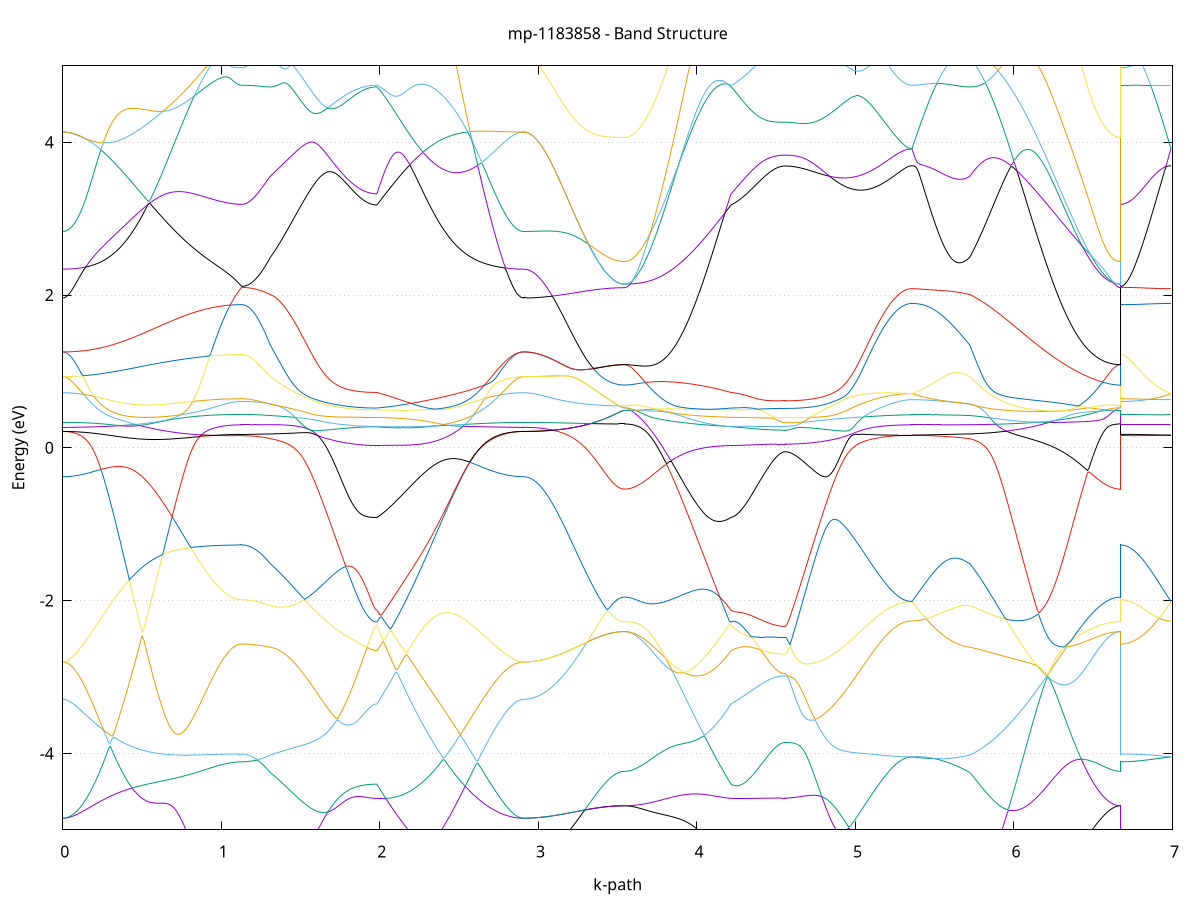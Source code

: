 set title 'mp-1183858 - Band Structure'
set xlabel 'k-path'
set ylabel 'Energy (eV)'
set grid y
set yrange [-5:5]
set terminal png size 800,600
set output 'mp-1183858_bands_gnuplot.png'
plot '-' using 1:2 with lines notitle, '-' using 1:2 with lines notitle, '-' using 1:2 with lines notitle, '-' using 1:2 with lines notitle, '-' using 1:2 with lines notitle, '-' using 1:2 with lines notitle, '-' using 1:2 with lines notitle, '-' using 1:2 with lines notitle, '-' using 1:2 with lines notitle, '-' using 1:2 with lines notitle, '-' using 1:2 with lines notitle, '-' using 1:2 with lines notitle, '-' using 1:2 with lines notitle, '-' using 1:2 with lines notitle, '-' using 1:2 with lines notitle, '-' using 1:2 with lines notitle, '-' using 1:2 with lines notitle, '-' using 1:2 with lines notitle, '-' using 1:2 with lines notitle, '-' using 1:2 with lines notitle, '-' using 1:2 with lines notitle, '-' using 1:2 with lines notitle, '-' using 1:2 with lines notitle, '-' using 1:2 with lines notitle, '-' using 1:2 with lines notitle, '-' using 1:2 with lines notitle, '-' using 1:2 with lines notitle, '-' using 1:2 with lines notitle, '-' using 1:2 with lines notitle, '-' using 1:2 with lines notitle, '-' using 1:2 with lines notitle, '-' using 1:2 with lines notitle, '-' using 1:2 with lines notitle, '-' using 1:2 with lines notitle, '-' using 1:2 with lines notitle, '-' using 1:2 with lines notitle, '-' using 1:2 with lines notitle, '-' using 1:2 with lines notitle, '-' using 1:2 with lines notitle, '-' using 1:2 with lines notitle, '-' using 1:2 with lines notitle, '-' using 1:2 with lines notitle, '-' using 1:2 with lines notitle, '-' using 1:2 with lines notitle, '-' using 1:2 with lines notitle, '-' using 1:2 with lines notitle, '-' using 1:2 with lines notitle, '-' using 1:2 with lines notitle, '-' using 1:2 with lines notitle, '-' using 1:2 with lines notitle, '-' using 1:2 with lines notitle, '-' using 1:2 with lines notitle, '-' using 1:2 with lines notitle, '-' using 1:2 with lines notitle, '-' using 1:2 with lines notitle, '-' using 1:2 with lines notitle, '-' using 1:2 with lines notitle, '-' using 1:2 with lines notitle, '-' using 1:2 with lines notitle, '-' using 1:2 with lines notitle, '-' using 1:2 with lines notitle, '-' using 1:2 with lines notitle, '-' using 1:2 with lines notitle, '-' using 1:2 with lines notitle
0.000000 -35.026719
0.009998 -35.026719
0.019996 -35.026619
0.029993 -35.026619
0.039991 -35.026519
0.049989 -35.026319
0.059987 -35.026219
0.069984 -35.026019
0.079982 -35.025819
0.089980 -35.025519
0.099978 -35.025219
0.109975 -35.024919
0.119973 -35.024619
0.129971 -35.024319
0.139969 -35.023919
0.149966 -35.023519
0.159964 -35.023019
0.169962 -35.022619
0.179960 -35.022119
0.189958 -35.021619
0.199955 -35.021119
0.209953 -35.020519
0.219951 -35.019919
0.229949 -35.019419
0.239946 -35.018719
0.249944 -35.018119
0.259942 -35.017419
0.269940 -35.016719
0.279937 -35.016019
0.289935 -35.015319
0.299933 -35.014519
0.309931 -35.013819
0.319928 -35.013019
0.329926 -35.012219
0.339924 -35.011419
0.349922 -35.010619
0.359920 -35.009819
0.369917 -35.008919
0.379915 -35.008019
0.389913 -35.007119
0.399911 -35.006219
0.409908 -35.005319
0.419906 -35.004419
0.429904 -35.003519
0.439902 -35.002619
0.449899 -35.001619
0.459897 -35.000719
0.469895 -34.999719
0.479893 -34.998719
0.489890 -34.997819
0.499888 -34.996819
0.509886 -34.995819
0.519884 -34.994819
0.529882 -34.993919
0.539879 -34.992919
0.549877 -34.991919
0.559875 -34.990919
0.569873 -34.990019
0.579870 -34.989019
0.589868 -34.988019
0.599866 -34.987119
0.609864 -34.986119
0.619861 -34.985119
0.629859 -34.984219
0.639857 -34.983219
0.649855 -34.982319
0.659852 -34.981419
0.669850 -34.980419
0.679848 -34.979519
0.689846 -34.978619
0.699843 -34.977719
0.709841 -34.976819
0.719839 -34.975919
0.729837 -34.975119
0.739835 -34.974219
0.749832 -34.973419
0.759830 -34.972619
0.769828 -34.971719
0.779826 -34.970919
0.789823 -34.970219
0.799821 -34.969419
0.809819 -34.968619
0.819817 -34.967919
0.829814 -34.967219
0.839812 -34.966519
0.849810 -34.965819
0.859808 -34.965219
0.869805 -34.964519
0.879803 -34.963919
0.889801 -34.963319
0.899799 -34.962819
0.909797 -34.962219
0.919794 -34.961719
0.929792 -34.961219
0.939790 -34.960719
0.949788 -34.960219
0.959785 -34.959819
0.969783 -34.959419
0.979781 -34.959019
0.989779 -34.958719
0.999776 -34.958319
1.009774 -34.958019
1.019772 -34.957719
1.029770 -34.957419
1.039767 -34.957219
1.049765 -34.957019
1.059763 -34.956819
1.069761 -34.956619
1.079759 -34.956519
1.089756 -34.956419
1.099754 -34.956319
1.109752 -34.956219
1.119750 -34.956219
1.129747 -34.956219
1.129747 -34.956219
1.139702 -34.956219
1.149656 -34.956219
1.159610 -34.956319
1.169565 -34.956319
1.179519 -34.956419
1.189473 -34.956619
1.199427 -34.956719
1.209382 -34.956919
1.219336 -34.957119
1.229290 -34.957419
1.239245 -34.957619
1.249199 -34.957919
1.259153 -34.958219
1.269108 -34.958519
1.279062 -34.958919
1.289016 -34.959219
1.298970 -34.959619
1.308925 -34.960119
1.308925 -34.960119
1.318809 -34.960419
1.328694 -34.960719
1.338579 -34.961119
1.348463 -34.961519
1.358348 -34.961919
1.368233 -34.962319
1.378117 -34.962719
1.388002 -34.963219
1.397886 -34.963719
1.407771 -34.964119
1.417656 -34.964619
1.427540 -34.965219
1.437425 -34.965719
1.447309 -34.966319
1.457194 -34.966819
1.467079 -34.967419
1.476963 -34.968019
1.486848 -34.968619
1.496733 -34.969219
1.506617 -34.969819
1.516502 -34.970419
1.526386 -34.971019
1.536271 -34.971719
1.546156 -34.972319
1.556040 -34.972919
1.565925 -34.973519
1.575810 -34.974219
1.585694 -34.974819
1.595579 -34.975519
1.605464 -34.976119
1.615348 -34.976719
1.625233 -34.977419
1.635117 -34.978019
1.645002 -34.978619
1.654887 -34.979219
1.664771 -34.979919
1.674656 -34.980519
1.684540 -34.981119
1.694425 -34.981619
1.704310 -34.982219
1.714194 -34.982819
1.724079 -34.983319
1.733964 -34.983819
1.743848 -34.984419
1.753733 -34.984919
1.763617 -34.985419
1.773502 -34.985819
1.783387 -34.986319
1.793271 -34.986719
1.803156 -34.987219
1.813041 -34.987619
1.822925 -34.987919
1.832810 -34.988319
1.842695 -34.988619
1.852579 -34.989019
1.862464 -34.989319
1.872348 -34.989519
1.882233 -34.989819
1.892118 -34.990019
1.902002 -34.990319
1.911887 -34.990419
1.921771 -34.990619
1.931656 -34.990719
1.941541 -34.990819
1.951425 -34.990919
1.961310 -34.990919
1.971195 -34.991019
1.981079 -34.991019
1.981079 -34.991019
1.991031 -34.990719
2.000984 -34.990419
2.010936 -34.990119
2.020888 -34.989919
2.030840 -34.989719
2.040792 -34.989519
2.050744 -34.989319
2.060696 -34.989219
2.070649 -34.989119
2.080601 -34.989019
2.090553 -34.989019
2.100505 -34.989019
2.110457 -34.989019
2.120409 -34.989019
2.130361 -34.989119
2.140314 -34.989219
2.150266 -34.989319
2.160218 -34.989419
2.170170 -34.989619
2.180122 -34.989819
2.190074 -34.990119
2.200026 -34.990419
2.209979 -34.990719
2.219931 -34.991019
2.229883 -34.991319
2.239835 -34.991719
2.249787 -34.992019
2.259739 -34.992519
2.269691 -34.992919
2.279644 -34.993319
2.289596 -34.993819
2.299548 -34.994319
2.309500 -34.994819
2.319452 -34.995319
2.329404 -34.995919
2.339357 -34.996519
2.349309 -34.997119
2.359261 -34.997719
2.369213 -34.998319
2.379165 -34.999019
2.389117 -34.999619
2.399069 -35.000319
2.409022 -35.001019
2.418974 -35.001719
2.428926 -35.002419
2.438878 -35.003119
2.448830 -35.003819
2.458782 -35.004519
2.468734 -35.005319
2.478687 -35.006019
2.488639 -35.006719
2.498591 -35.007519
2.508543 -35.008219
2.518495 -35.008919
2.528447 -35.009619
2.538399 -35.010319
2.548352 -35.011019
2.558304 -35.011719
2.568256 -35.012519
2.578208 -35.013219
2.588160 -35.013919
2.598112 -35.014619
2.608064 -35.015219
2.618017 -35.015919
2.627969 -35.016619
2.637921 -35.017219
2.647873 -35.017819
2.657825 -35.018419
2.667777 -35.019019
2.677729 -35.019619
2.687682 -35.020219
2.697634 -35.020719
2.707586 -35.021219
2.717538 -35.021719
2.727490 -35.022219
2.737442 -35.022719
2.747394 -35.023119
2.757347 -35.023519
2.767299 -35.023919
2.777251 -35.024319
2.787203 -35.024719
2.797155 -35.025019
2.807107 -35.025319
2.817060 -35.025619
2.827012 -35.025819
2.836964 -35.026019
2.846916 -35.026219
2.856868 -35.026319
2.866820 -35.026519
2.876772 -35.026619
2.886725 -35.026619
2.896677 -35.026719
2.906629 -35.026719
2.906629 -35.026719
2.916571 -35.026719
2.926513 -35.026719
2.936454 -35.026719
2.946396 -35.026719
2.956338 -35.026719
2.966280 -35.026619
2.976222 -35.026619
2.986164 -35.026619
2.996105 -35.026619
3.006047 -35.026619
3.015989 -35.026619
3.025931 -35.026519
3.035873 -35.026519
3.045815 -35.026519
3.055757 -35.026519
3.065698 -35.026419
3.075640 -35.026419
3.085582 -35.026419
3.095524 -35.026319
3.105466 -35.026319
3.115408 -35.026219
3.125350 -35.026219
3.135291 -35.026219
3.145233 -35.026119
3.155175 -35.026119
3.165117 -35.026019
3.175059 -35.026019
3.185001 -35.025919
3.194943 -35.025919
3.204884 -35.025819
3.214826 -35.025819
3.224768 -35.025719
3.234710 -35.025719
3.244652 -35.025619
3.254594 -35.025519
3.264535 -35.025519
3.274477 -35.025419
3.284419 -35.025419
3.294361 -35.025419
3.304303 -35.025319
3.314245 -35.025319
3.324187 -35.025319
3.334128 -35.025219
3.344070 -35.025219
3.354012 -35.025119
3.363954 -35.025119
3.373896 -35.025019
3.383838 -35.025019
3.393780 -35.025019
3.403721 -35.024919
3.413663 -35.024919
3.423605 -35.025019
3.433547 -35.024919
3.443489 -35.025019
3.453431 -35.024919
3.463373 -35.024919
3.473314 -35.024919
3.483256 -35.024919
3.493198 -35.024919
3.503140 -35.024919
3.513082 -35.024919
3.523024 -35.024919
3.532965 -35.024819
3.542907 -35.024819
3.542907 -35.024819
3.552792 -35.024819
3.562677 -35.024819
3.572561 -35.024719
3.582446 -35.024619
3.592330 -35.024519
3.602215 -35.024419
3.612100 -35.024219
3.621984 -35.024019
3.631869 -35.023819
3.641754 -35.023519
3.651638 -35.023219
3.661523 -35.022919
3.671407 -35.022619
3.681292 -35.022219
3.691177 -35.021919
3.701061 -35.021519
3.710946 -35.021119
3.720831 -35.020619
3.730715 -35.020219
3.740600 -35.019719
3.750484 -35.019219
3.760369 -35.018719
3.770254 -35.018119
3.780138 -35.017619
3.790023 -35.017019
3.799908 -35.016419
3.809792 -35.015819
3.819677 -35.015219
3.829561 -35.014519
3.839446 -35.013919
3.849331 -35.013219
3.859215 -35.012619
3.869100 -35.011919
3.878985 -35.011219
3.888869 -35.010619
3.898754 -35.009919
3.908638 -35.009119
3.918523 -35.008419
3.928408 -35.007719
3.938292 -35.007019
3.948177 -35.006319
3.958062 -35.005619
3.967946 -35.004919
3.977831 -35.004219
3.987715 -35.003519
3.997600 -35.002819
4.007485 -35.002119
4.017369 -35.001519
4.027254 -35.000819
4.037139 -35.000119
4.047023 -34.999519
4.056908 -34.998819
4.066792 -34.998219
4.076677 -34.997619
4.086562 -34.997019
4.096446 -34.996519
4.106331 -34.995919
4.116216 -34.995419
4.126100 -34.994819
4.135985 -34.994319
4.145869 -34.993819
4.155754 -34.993319
4.165639 -34.992919
4.175523 -34.992519
4.185408 -34.992119
4.195293 -34.991719
4.205177 -34.991319
4.215062 -34.991019
4.215062 -34.991019
4.224846 -34.990919
4.234630 -34.990719
4.244414 -34.990619
4.254198 -34.990519
4.263982 -34.990419
4.273766 -34.990419
4.283550 -34.990319
4.293334 -34.990219
4.303118 -34.990119
4.312902 -34.990019
4.322686 -34.989919
4.332470 -34.989819
4.342254 -34.989819
4.352038 -34.989719
4.361822 -34.989619
4.371606 -34.989619
4.381390 -34.989519
4.391174 -34.989419
4.400958 -34.989419
4.410742 -34.989319
4.420526 -34.989319
4.430310 -34.989219
4.440094 -34.989219
4.449878 -34.989119
4.459661 -34.989119
4.469445 -34.989119
4.479229 -34.989019
4.489013 -34.989019
4.498797 -34.989019
4.508581 -34.989019
4.518365 -34.989019
4.528149 -34.989019
4.537933 -34.988919
4.547717 -34.988919
4.557501 -34.988919
4.557501 -34.988919
4.567487 -34.988919
4.577473 -34.988919
4.587458 -34.988819
4.597444 -34.988719
4.607430 -34.988619
4.617415 -34.988519
4.627401 -34.988319
4.637387 -34.988119
4.647372 -34.987919
4.657358 -34.987719
4.667344 -34.987419
4.677329 -34.987219
4.687315 -34.986819
4.697300 -34.986519
4.707286 -34.986219
4.717272 -34.985819
4.727257 -34.985419
4.737243 -34.985019
4.747229 -34.984619
4.757214 -34.984219
4.767200 -34.983719
4.777186 -34.983219
4.787171 -34.982719
4.797157 -34.982219
4.807143 -34.981719
4.817128 -34.981119
4.827114 -34.980519
4.837100 -34.980019
4.847085 -34.979419
4.857071 -34.978819
4.867057 -34.978219
4.877042 -34.977619
4.887028 -34.977019
4.897013 -34.976419
4.906999 -34.975819
4.916985 -34.975219
4.926970 -34.974519
4.936956 -34.973919
4.946942 -34.973219
4.956927 -34.972619
4.966913 -34.971919
4.976899 -34.971319
4.986884 -34.970719
4.996870 -34.970019
5.006856 -34.969419
5.016841 -34.968819
5.026827 -34.968119
5.036813 -34.967519
5.046798 -34.966919
5.056784 -34.966319
5.066770 -34.965719
5.076755 -34.965119
5.086741 -34.964619
5.096726 -34.964019
5.106712 -34.963519
5.116698 -34.962919
5.126683 -34.962419
5.136669 -34.961919
5.146655 -34.961419
5.156640 -34.961019
5.166626 -34.960519
5.176612 -34.960119
5.186597 -34.959719
5.196583 -34.959319
5.206569 -34.958919
5.216554 -34.958619
5.226540 -34.958319
5.236526 -34.958019
5.246511 -34.957719
5.256497 -34.957419
5.266483 -34.957219
5.276468 -34.957019
5.286454 -34.956719
5.296439 -34.956619
5.306425 -34.956419
5.316411 -34.956319
5.326396 -34.956219
5.336382 -34.956219
5.346368 -34.956119
5.356353 -34.956119
5.356353 -34.956119
5.366222 -34.956119
5.376090 -34.956119
5.385958 -34.956119
5.395826 -34.956219
5.405695 -34.956219
5.415563 -34.956219
5.425431 -34.956319
5.435300 -34.956319
5.445168 -34.956419
5.455036 -34.956419
5.464904 -34.956519
5.474773 -34.956619
5.484641 -34.956619
5.494509 -34.956719
5.504378 -34.956819
5.514246 -34.956919
5.524114 -34.957019
5.533982 -34.957119
5.543851 -34.957219
5.553719 -34.957319
5.563587 -34.957419
5.573455 -34.957619
5.583324 -34.957719
5.593192 -34.957819
5.603060 -34.958019
5.612929 -34.958119
5.622797 -34.958319
5.632665 -34.958419
5.642533 -34.958619
5.652402 -34.958719
5.662270 -34.958919
5.672138 -34.959119
5.682006 -34.959319
5.691875 -34.959519
5.701743 -34.959619
5.711611 -34.959919
5.721480 -34.960119
5.721480 -34.960119
5.731381 -34.960519
5.741283 -34.961019
5.751185 -34.961519
5.761087 -34.962019
5.770988 -34.962519
5.780890 -34.963119
5.790792 -34.963719
5.800694 -34.964319
5.810595 -34.964919
5.820497 -34.965519
5.830399 -34.966119
5.840301 -34.966819
5.850203 -34.967519
5.860104 -34.968219
5.870006 -34.968919
5.879908 -34.969619
5.889810 -34.970419
5.899711 -34.971119
5.909613 -34.971919
5.919515 -34.972719
5.929417 -34.973519
5.939319 -34.974319
5.949220 -34.975219
5.959122 -34.976019
5.969024 -34.976919
5.978926 -34.977719
5.988827 -34.978619
5.998729 -34.979519
6.008631 -34.980319
6.018533 -34.981319
6.028434 -34.982219
6.038336 -34.983119
6.048238 -34.984019
6.058140 -34.984919
6.068042 -34.985819
6.077943 -34.986819
6.087845 -34.987819
6.097747 -34.988719
6.107649 -34.989719
6.117550 -34.990619
6.127452 -34.991619
6.137354 -34.992519
6.147256 -34.993419
6.157157 -34.994419
6.167059 -34.995319
6.176961 -34.996319
6.186863 -34.997219
6.196765 -34.998119
6.206666 -34.999019
6.216568 -35.000019
6.226470 -35.000919
6.236372 -35.001819
6.246273 -35.002619
6.256175 -35.003519
6.266077 -35.004419
6.275979 -35.005319
6.285880 -35.006119
6.295782 -35.007019
6.305684 -35.007819
6.315586 -35.008619
6.325488 -35.009519
6.335389 -35.010319
6.345291 -35.011019
6.355193 -35.011819
6.365095 -35.012519
6.374996 -35.013319
6.384898 -35.014019
6.394800 -35.014719
6.404702 -35.015419
6.414604 -35.016019
6.424505 -35.016719
6.434407 -35.017319
6.444309 -35.017919
6.454211 -35.018419
6.464112 -35.019019
6.474014 -35.019519
6.483916 -35.020019
6.493818 -35.020519
6.503719 -35.021019
6.513621 -35.021419
6.523523 -35.021819
6.533425 -35.022219
6.543327 -35.022619
6.553228 -35.022919
6.563130 -35.023219
6.573032 -35.023519
6.582934 -35.023819
6.592835 -35.024019
6.602737 -35.024219
6.612639 -35.024419
6.622541 -35.024519
6.632442 -35.024619
6.642344 -35.024719
6.652246 -35.024819
6.662148 -35.024819
6.672050 -35.024819
6.672050 -34.956219
6.681991 -34.956219
6.691933 -34.956219
6.701875 -34.956119
6.711817 -34.956119
6.721759 -34.956119
6.731701 -34.956119
6.741643 -34.956119
6.751584 -34.956119
6.761526 -34.956119
6.771468 -34.956219
6.781410 -34.956219
6.791352 -34.956219
6.801294 -34.956219
6.811235 -34.956219
6.821177 -34.956219
6.831119 -34.956219
6.841061 -34.956219
6.851003 -34.956219
6.860945 -34.956219
6.870887 -34.956219
6.880828 -34.956119
6.890770 -34.956119
6.900712 -34.956119
6.910654 -34.956119
6.920596 -34.956119
6.930538 -34.956119
6.940480 -34.956119
6.950421 -34.956119
6.960363 -34.956119
6.970305 -34.956119
6.980247 -34.956119
6.990189 -34.956119
e
0.000000 -17.712319
0.009998 -17.712319
0.019996 -17.712219
0.029993 -17.712119
0.039991 -17.711919
0.049989 -17.711619
0.059987 -17.711319
0.069984 -17.711019
0.079982 -17.710619
0.089980 -17.710119
0.099978 -17.709619
0.109975 -17.709119
0.119973 -17.714619
0.129971 -17.722219
0.139969 -17.730219
0.149966 -17.738719
0.159964 -17.747619
0.169962 -17.756819
0.179960 -17.766419
0.189958 -17.776419
0.199955 -17.786619
0.209953 -17.797119
0.219951 -17.807919
0.229949 -17.818819
0.239946 -17.829919
0.249944 -17.841219
0.259942 -17.852619
0.269940 -17.864119
0.279937 -17.875719
0.289935 -17.887319
0.299933 -17.899019
0.309931 -17.910619
0.319928 -17.922219
0.329926 -17.933819
0.339924 -17.945319
0.349922 -17.956819
0.359920 -17.968119
0.369917 -17.979319
0.379915 -17.990419
0.389913 -18.001319
0.399911 -18.012119
0.409908 -18.022619
0.419906 -18.033019
0.429904 -18.043219
0.439902 -18.053119
0.449899 -18.062819
0.459897 -18.072219
0.469895 -18.081519
0.479893 -18.090419
0.489890 -18.099119
0.499888 -18.107519
0.509886 -18.115619
0.519884 -18.123419
0.529882 -18.130919
0.539879 -18.138219
0.549877 -18.145119
0.559875 -18.151719
0.569873 -18.158119
0.579870 -18.164119
0.589868 -18.169819
0.599866 -18.175219
0.609864 -18.180319
0.619861 -18.185119
0.629859 -18.189619
0.639857 -18.193819
0.649855 -18.197619
0.659852 -18.201219
0.669850 -18.204519
0.679848 -18.207519
0.689846 -18.210319
0.699843 -18.212719
0.709841 -18.214919
0.719839 -18.216919
0.729837 -18.218519
0.739835 -18.220019
0.749832 -18.221119
0.759830 -18.222119
0.769828 -18.222819
0.779826 -18.223419
0.789823 -18.223719
0.799821 -18.223819
0.809819 -18.223819
0.819817 -18.223619
0.829814 -18.223219
0.839812 -18.222719
0.849810 -18.222019
0.859808 -18.221219
0.869805 -18.220319
0.879803 -18.219419
0.889801 -18.218319
0.899799 -18.217119
0.909797 -18.215919
0.919794 -18.214719
0.929792 -18.213419
0.939790 -18.212019
0.949788 -18.210719
0.959785 -18.209419
0.969783 -18.208119
0.979781 -18.206719
0.989779 -18.205519
0.999776 -18.204219
1.009774 -18.203019
1.019772 -18.201919
1.029770 -18.200819
1.039767 -18.199819
1.049765 -18.198919
1.059763 -18.198119
1.069761 -18.197419
1.079759 -18.196819
1.089756 -18.196319
1.099754 -18.195919
1.109752 -18.195619
1.119750 -18.195419
1.129747 -18.195319
1.129747 -18.195319
1.139702 -18.195319
1.149656 -18.195019
1.159610 -18.194519
1.169565 -18.193819
1.179519 -18.193019
1.189473 -18.192019
1.199427 -18.190719
1.209382 -18.189319
1.219336 -18.187819
1.229290 -18.186019
1.239245 -18.184019
1.249199 -18.181919
1.259153 -18.179619
1.269108 -18.177119
1.279062 -18.174419
1.289016 -18.171619
1.298970 -18.168619
1.308925 -18.165419
1.308925 -18.165419
1.318809 -18.164919
1.328694 -18.167619
1.338579 -18.171819
1.348463 -18.176519
1.358348 -18.181719
1.368233 -18.187119
1.378117 -18.192819
1.388002 -18.198719
1.397886 -18.204819
1.407771 -18.211019
1.417656 -18.217519
1.427540 -18.224019
1.437425 -18.230819
1.447309 -18.237619
1.457194 -18.244619
1.467079 -18.251619
1.476963 -18.258819
1.486848 -18.266019
1.496733 -18.273319
1.506617 -18.280719
1.516502 -18.288119
1.526386 -18.295519
1.536271 -18.303019
1.546156 -18.310419
1.556040 -18.317919
1.565925 -18.325319
1.575810 -18.332819
1.585694 -18.340119
1.595579 -18.347519
1.605464 -18.354819
1.615348 -18.362019
1.625233 -18.369119
1.635117 -18.376219
1.645002 -18.383219
1.654887 -18.390119
1.664771 -18.396819
1.674656 -18.403419
1.684540 -18.410019
1.694425 -18.416319
1.704310 -18.422619
1.714194 -18.428619
1.724079 -18.434619
1.733964 -18.440319
1.743848 -18.445919
1.753733 -18.451319
1.763617 -18.456519
1.773502 -18.461519
1.783387 -18.466419
1.793271 -18.471019
1.803156 -18.475419
1.813041 -18.479619
1.822925 -18.483619
1.832810 -18.487419
1.842695 -18.490919
1.852579 -18.494219
1.862464 -18.497319
1.872348 -18.500219
1.882233 -18.502819
1.892118 -18.505219
1.902002 -18.507319
1.911887 -18.509219
1.921771 -18.510819
1.931656 -18.512219
1.941541 -18.513319
1.951425 -18.514219
1.961310 -18.514819
1.971195 -18.515219
1.981079 -18.515419
1.981079 -18.515419
1.991031 -18.522319
2.000984 -18.528719
2.010936 -18.534619
2.020888 -18.540019
2.030840 -18.544819
2.040792 -18.549119
2.050744 -18.552919
2.060696 -18.556119
2.070649 -18.558719
2.080601 -18.560819
2.090553 -18.562419
2.100505 -18.563419
2.110457 -18.563819
2.120409 -18.563719
2.130361 -18.563019
2.140314 -18.561819
2.150266 -18.560019
2.160218 -18.557719
2.170170 -18.554819
2.180122 -18.551419
2.190074 -18.547419
2.200026 -18.542919
2.209979 -18.537819
2.219931 -18.532219
2.229883 -18.526119
2.239835 -18.519419
2.249787 -18.512319
2.259739 -18.504619
2.269691 -18.496419
2.279644 -18.487719
2.289596 -18.478519
2.299548 -18.468819
2.309500 -18.458619
2.319452 -18.448019
2.329404 -18.436919
2.339357 -18.425419
2.349309 -18.413519
2.359261 -18.401119
2.369213 -18.388319
2.379165 -18.375119
2.389117 -18.361519
2.399069 -18.347519
2.409022 -18.333219
2.418974 -18.318519
2.428926 -18.303519
2.438878 -18.288219
2.448830 -18.272619
2.458782 -18.256719
2.468734 -18.240619
2.478687 -18.224219
2.488639 -18.207519
2.498591 -18.190719
2.508543 -18.173719
2.518495 -18.156519
2.528447 -18.139219
2.538399 -18.121819
2.548352 -18.104219
2.558304 -18.086719
2.568256 -18.069019
2.578208 -18.051419
2.588160 -18.033819
2.598112 -18.016219
2.608064 -17.998719
2.618017 -17.981319
2.627969 -17.964019
2.637921 -17.946919
2.647873 -17.929919
2.657825 -17.913219
2.667777 -17.896819
2.677729 -17.880619
2.687682 -17.864819
2.697634 -17.849419
2.707586 -17.834319
2.717538 -17.819719
2.727490 -17.805619
2.737442 -17.791919
2.747394 -17.778819
2.757347 -17.766319
2.767299 -17.754419
2.777251 -17.743219
2.787203 -17.732619
2.797155 -17.722719
2.807107 -17.713619
2.817060 -17.710219
2.827012 -17.710619
2.836964 -17.711019
2.846916 -17.711419
2.856868 -17.711719
2.866820 -17.711919
2.876772 -17.712119
2.886725 -17.712219
2.896677 -17.712319
2.906629 -17.712319
2.906629 -17.712319
2.916571 -17.712619
2.926513 -17.713319
2.936454 -17.714519
2.946396 -17.716319
2.956338 -17.718519
2.966280 -17.721119
2.976222 -17.724319
2.986164 -17.727819
2.996105 -17.731819
3.006047 -17.736319
3.015989 -17.741119
3.025931 -17.746319
3.035873 -17.751819
3.045815 -17.757719
3.055757 -17.763919
3.065698 -17.770519
3.075640 -17.777219
3.085582 -17.784319
3.095524 -17.791519
3.105466 -17.799019
3.115408 -17.806719
3.125350 -17.814519
3.135291 -17.822419
3.145233 -17.830519
3.155175 -17.838619
3.165117 -17.846819
3.175059 -17.855119
3.185001 -17.863319
3.194943 -17.871619
3.204884 -17.879919
3.214826 -17.888119
3.224768 -17.896319
3.234710 -17.904419
3.244652 -17.912419
3.254594 -17.920319
3.264535 -17.928019
3.274477 -17.935719
3.284419 -17.943219
3.294361 -17.950519
3.304303 -17.957619
3.314245 -17.964619
3.324187 -17.971319
3.334128 -17.977819
3.344070 -17.984119
3.354012 -17.990119
3.363954 -17.995919
3.373896 -18.001419
3.383838 -18.006719
3.393780 -18.011719
3.403721 -18.016419
3.413663 -18.020819
3.423605 -18.024919
3.433547 -18.028719
3.443489 -18.032219
3.453431 -18.035319
3.463373 -18.038219
3.473314 -18.040719
3.483256 -18.042919
3.493198 -18.044819
3.503140 -18.046319
3.513082 -18.047519
3.523024 -18.048319
3.532965 -18.048819
3.542907 -18.049019
3.542907 -18.049019
3.552792 -18.048919
3.562677 -18.048619
3.572561 -18.048119
3.582446 -18.047519
3.592330 -18.046619
3.602215 -18.045619
3.612100 -18.044419
3.621984 -18.043019
3.631869 -18.041419
3.641754 -18.039719
3.651638 -18.037819
3.661523 -18.035719
3.671407 -18.033419
3.681292 -18.030919
3.691177 -18.028319
3.701061 -18.025519
3.710946 -18.022619
3.720831 -18.019519
3.730715 -18.016219
3.740600 -18.012819
3.750484 -18.009219
3.760369 -18.005519
3.770254 -18.001619
3.780138 -17.997719
3.790023 -17.993519
3.799908 -17.989319
3.809792 -17.984919
3.819677 -17.980419
3.829561 -17.975719
3.839446 -17.983019
3.849331 -17.999819
3.859215 -18.016819
3.869100 -18.033819
3.878985 -18.050919
3.888869 -18.068019
3.898754 -18.085219
3.908638 -18.102319
3.918523 -18.119419
3.928408 -18.136419
3.938292 -18.153319
3.948177 -18.170119
3.958062 -18.186819
3.967946 -18.203319
3.977831 -18.219719
3.987715 -18.235919
3.997600 -18.251819
4.007485 -18.267519
4.017369 -18.282919
4.027254 -18.298119
4.037139 -18.313019
4.047023 -18.327619
4.056908 -18.341819
4.066792 -18.355719
4.076677 -18.369319
4.086562 -18.382519
4.096446 -18.395319
4.106331 -18.407819
4.116216 -18.419819
4.126100 -18.431419
4.135985 -18.442619
4.145869 -18.453319
4.155754 -18.463619
4.165639 -18.473419
4.175523 -18.482819
4.185408 -18.491619
4.195293 -18.500019
4.205177 -18.507919
4.215062 -18.515419
4.215062 -18.515419
4.224846 -18.518019
4.234630 -18.520519
4.244414 -18.523019
4.254198 -18.525419
4.263982 -18.527819
4.273766 -18.530219
4.283550 -18.532519
4.293334 -18.534719
4.303118 -18.536919
4.312902 -18.539019
4.322686 -18.541019
4.332470 -18.543019
4.342254 -18.544919
4.352038 -18.546719
4.361822 -18.548519
4.371606 -18.550219
4.381390 -18.551819
4.391174 -18.553419
4.400958 -18.554819
4.410742 -18.556219
4.420526 -18.557519
4.430310 -18.558719
4.440094 -18.559919
4.449878 -18.560919
4.459661 -18.561919
4.469445 -18.562819
4.479229 -18.563619
4.489013 -18.564319
4.498797 -18.564919
4.508581 -18.565419
4.518365 -18.565819
4.528149 -18.566119
4.537933 -18.566419
4.547717 -18.566519
4.557501 -18.566619
4.557501 -18.566619
4.567487 -18.566419
4.577473 -18.566019
4.587458 -18.565419
4.597444 -18.564419
4.607430 -18.563219
4.617415 -18.561719
4.627401 -18.560019
4.637387 -18.558019
4.647372 -18.555719
4.657358 -18.553219
4.667344 -18.550419
4.677329 -18.547419
4.687315 -18.544119
4.697300 -18.540519
4.707286 -18.536819
4.717272 -18.532819
4.727257 -18.528519
4.737243 -18.524019
4.747229 -18.519319
4.757214 -18.514419
4.767200 -18.509319
4.777186 -18.503919
4.787171 -18.498419
4.797157 -18.492619
4.807143 -18.486719
4.817128 -18.480619
4.827114 -18.474319
4.837100 -18.467819
4.847085 -18.461219
4.857071 -18.454419
4.867057 -18.447519
4.877042 -18.440419
4.887028 -18.433219
4.897013 -18.425919
4.906999 -18.418519
4.916985 -18.411119
4.926970 -18.403519
4.936956 -18.395819
4.946942 -18.388119
4.956927 -18.380319
4.966913 -18.372519
4.976899 -18.364619
4.986884 -18.356719
4.996870 -18.348919
5.006856 -18.341019
5.016841 -18.333119
5.026827 -18.325319
5.036813 -18.317519
5.046798 -18.309819
5.056784 -18.302119
5.066770 -18.294519
5.076755 -18.287019
5.086741 -18.279719
5.096726 -18.272419
5.106712 -18.265319
5.116698 -18.258319
5.126683 -18.251519
5.136669 -18.244919
5.146655 -18.238419
5.156640 -18.232219
5.166626 -18.226119
5.176612 -18.220319
5.186597 -18.214819
5.196583 -18.209419
5.206569 -18.204419
5.216554 -18.199619
5.226540 -18.195119
5.236526 -18.190919
5.246511 -18.186919
5.256497 -18.183319
5.266483 -18.180019
5.276468 -18.177119
5.286454 -18.174419
5.296439 -18.172219
5.306425 -18.170219
5.316411 -18.168619
5.326396 -18.167419
5.336382 -18.166519
5.346368 -18.165919
5.356353 -18.165719
5.356353 -18.165719
5.366222 -18.167019
5.376090 -18.168219
5.385958 -18.169419
5.395826 -18.170519
5.405695 -18.171519
5.415563 -18.172519
5.425431 -18.173419
5.435300 -18.174319
5.445168 -18.175119
5.455036 -18.175919
5.464904 -18.176519
5.474773 -18.177219
5.484641 -18.177719
5.494509 -18.178219
5.504378 -18.178519
5.514246 -18.178819
5.524114 -18.179119
5.533982 -18.179219
5.543851 -18.179319
5.553719 -18.179319
5.563587 -18.179219
5.573455 -18.179019
5.583324 -18.178719
5.593192 -18.178419
5.603060 -18.177919
5.612929 -18.177419
5.622797 -18.176719
5.632665 -18.176019
5.642533 -18.175219
5.652402 -18.174319
5.662270 -18.173319
5.672138 -18.172219
5.682006 -18.171019
5.691875 -18.169719
5.701743 -18.168419
5.711611 -18.166919
5.721480 -18.165419
5.721480 -18.165419
5.731381 -18.162019
5.741283 -18.158519
5.751185 -18.155919
5.761087 -18.157319
5.770988 -18.158619
5.780890 -18.159919
5.790792 -18.161119
5.800694 -18.162319
5.810595 -18.163319
5.820497 -18.164319
5.830399 -18.165119
5.840301 -18.165819
5.850203 -18.166419
5.860104 -18.166919
5.870006 -18.167119
5.879908 -18.167319
5.889810 -18.167219
5.899711 -18.167019
5.909613 -18.166519
5.919515 -18.165919
5.929417 -18.165019
5.939319 -18.163919
5.949220 -18.162619
5.959122 -18.161119
5.969024 -18.159319
5.978926 -18.157319
5.988827 -18.155019
5.998729 -18.152419
6.008631 -18.149619
6.018533 -18.146619
6.028434 -18.143219
6.038336 -18.139619
6.048238 -18.135719
6.058140 -18.131519
6.068042 -18.127019
6.077943 -18.122319
6.087845 -18.117219
6.097747 -18.111919
6.107649 -18.106319
6.117550 -18.100419
6.127452 -18.094319
6.137354 -18.087819
6.147256 -18.081119
6.157157 -18.074219
6.167059 -18.067019
6.176961 -18.059519
6.186863 -18.051819
6.196765 -18.043819
6.206666 -18.035619
6.216568 -18.027219
6.226470 -18.018619
6.236372 -18.009719
6.246273 -18.000719
6.256175 -17.991519
6.266077 -17.982119
6.275979 -17.972619
6.285880 -17.962919
6.295782 -17.953119
6.305684 -17.943219
6.315586 -17.938019
6.325488 -17.943519
6.335389 -17.949019
6.345291 -17.954319
6.355193 -17.959519
6.365095 -17.964719
6.374996 -17.969719
6.384898 -17.974519
6.394800 -17.979319
6.404702 -17.983919
6.414604 -17.988419
6.424505 -17.992819
6.434407 -17.997019
6.444309 -18.001119
6.454211 -18.005019
6.464112 -18.008819
6.474014 -18.012419
6.483916 -18.015919
6.493818 -18.019219
6.503719 -18.022419
6.513621 -18.025319
6.523523 -18.028219
6.533425 -18.030819
6.543327 -18.033319
6.553228 -18.035619
6.563130 -18.037719
6.573032 -18.039619
6.582934 -18.041419
6.592835 -18.043019
6.602737 -18.044419
6.612639 -18.045619
6.622541 -18.046619
6.632442 -18.047519
6.642344 -18.048119
6.652246 -18.048619
6.662148 -18.048919
6.672050 -18.049019
6.672050 -18.195319
6.681991 -18.195319
6.691933 -18.195219
6.701875 -18.195019
6.711817 -18.194819
6.721759 -18.194519
6.731701 -18.194119
6.741643 -18.193619
6.751584 -18.193119
6.761526 -18.192519
6.771468 -18.191919
6.781410 -18.191219
6.791352 -18.190419
6.801294 -18.189619
6.811235 -18.188719
6.821177 -18.187719
6.831119 -18.186819
6.841061 -18.185719
6.851003 -18.184619
6.860945 -18.183519
6.870887 -18.182319
6.880828 -18.181019
6.890770 -18.179819
6.900712 -18.178519
6.910654 -18.177119
6.920596 -18.175819
6.930538 -18.174419
6.940480 -18.173019
6.950421 -18.171619
6.960363 -18.170119
6.970305 -18.168719
6.980247 -18.167219
6.990189 -18.165719
e
0.000000 -17.668619
0.009998 -17.669019
0.019996 -17.670019
0.029993 -17.671619
0.039991 -17.674019
0.049989 -17.676919
0.059987 -17.680619
0.069984 -17.684819
0.079982 -17.689619
0.089980 -17.695119
0.099978 -17.701019
0.109975 -17.707619
0.119973 -17.708419
0.129971 -17.707819
0.139969 -17.707119
0.149966 -17.706319
0.159964 -17.705519
0.169962 -17.704619
0.179960 -17.703719
0.189958 -17.702819
0.199955 -17.705619
0.209953 -17.709319
0.219951 -17.713119
0.229949 -17.717019
0.239946 -17.721219
0.249944 -17.725419
0.259942 -17.729819
0.269940 -17.734419
0.279937 -17.739019
0.289935 -17.743819
0.299933 -17.748719
0.309931 -17.753819
0.319928 -17.758919
0.329926 -17.764219
0.339924 -17.769619
0.349922 -17.775119
0.359920 -17.780619
0.369917 -17.786319
0.379915 -17.792119
0.389913 -17.797919
0.399911 -17.803819
0.409908 -17.809819
0.419906 -17.815919
0.429904 -17.822019
0.439902 -17.828219
0.449899 -17.834419
0.459897 -17.840719
0.469895 -17.847019
0.479893 -17.853419
0.489890 -17.859819
0.499888 -17.866219
0.509886 -17.872619
0.519884 -17.879119
0.529882 -17.885619
0.539879 -17.892119
0.549877 -17.898619
0.559875 -17.905119
0.569873 -17.911519
0.579870 -17.918019
0.589868 -17.924519
0.599866 -17.930919
0.609864 -17.937319
0.619861 -17.943719
0.629859 -17.950019
0.639857 -17.956319
0.649855 -17.962519
0.659852 -17.968719
0.669850 -17.974919
0.679848 -17.981019
0.689846 -17.987019
0.699843 -17.992919
0.709841 -17.998819
0.719839 -18.004619
0.729837 -18.010319
0.739835 -18.016019
0.749832 -18.021519
0.759830 -18.027019
0.769828 -18.032319
0.779826 -18.037619
0.789823 -18.042719
0.799821 -18.047719
0.809819 -18.052719
0.819817 -18.057519
0.829814 -18.062219
0.839812 -18.066819
0.849810 -18.071219
0.859808 -18.075519
0.869805 -18.079719
0.879803 -18.083819
0.889801 -18.087719
0.899799 -18.091519
0.909797 -18.095119
0.919794 -18.098619
0.929792 -18.101919
0.939790 -18.105119
0.949788 -18.108219
0.959785 -18.111119
0.969783 -18.113819
0.979781 -18.116419
0.989779 -18.118819
0.999776 -18.121119
1.009774 -18.123219
1.019772 -18.125119
1.029770 -18.126919
1.039767 -18.128519
1.049765 -18.129919
1.059763 -18.131219
1.069761 -18.132319
1.079759 -18.133319
1.089756 -18.134019
1.099754 -18.134619
1.109752 -18.135119
1.119750 -18.135319
1.129747 -18.135419
1.129747 -18.135419
1.139702 -18.135519
1.149656 -18.135619
1.159610 -18.135919
1.169565 -18.136419
1.179519 -18.136919
1.189473 -18.137519
1.199427 -18.138319
1.209382 -18.139119
1.219336 -18.140119
1.229290 -18.141119
1.239245 -18.142219
1.249199 -18.143419
1.259153 -18.144719
1.269108 -18.146019
1.279062 -18.147319
1.289016 -18.148719
1.298970 -18.150219
1.308925 -18.151619
1.308925 -18.151619
1.318809 -18.150719
1.328694 -18.146619
1.338579 -18.140919
1.348463 -18.134419
1.358348 -18.127519
1.368233 -18.120219
1.378117 -18.112519
1.388002 -18.104519
1.397886 -18.096119
1.407771 -18.087519
1.417656 -18.078619
1.427540 -18.069319
1.437425 -18.059919
1.447309 -18.050119
1.457194 -18.040219
1.467079 -18.030019
1.476963 -18.019619
1.486848 -18.009019
1.496733 -17.998219
1.506617 -17.987219
1.516502 -17.976019
1.526386 -17.964819
1.536271 -17.953319
1.546156 -17.941819
1.556040 -17.930219
1.565925 -17.918519
1.575810 -17.906719
1.585694 -17.894919
1.595579 -17.883119
1.605464 -17.871219
1.615348 -17.859319
1.625233 -17.847519
1.635117 -17.835719
1.645002 -17.823919
1.654887 -17.812319
1.664771 -17.800719
1.674656 -17.789219
1.684540 -17.777919
1.694425 -17.766719
1.704310 -17.755719
1.714194 -17.744819
1.724079 -17.734219
1.733964 -17.731919
1.743848 -17.734319
1.753733 -17.736719
1.763617 -17.738919
1.773502 -17.741119
1.783387 -17.743219
1.793271 -17.745319
1.803156 -17.747219
1.813041 -17.749019
1.822925 -17.750819
1.832810 -17.752519
1.842695 -17.754019
1.852579 -17.755519
1.862464 -17.756819
1.872348 -17.758119
1.882233 -17.759319
1.892118 -17.760319
1.902002 -17.761319
1.911887 -17.762119
1.921771 -17.762819
1.931656 -17.763419
1.941541 -17.763919
1.951425 -17.764319
1.961310 -17.764619
1.971195 -17.764819
1.981079 -17.764819
1.981079 -17.764819
1.991031 -17.760119
2.000984 -17.755619
2.010936 -17.751119
2.020888 -17.746819
2.030840 -17.742519
2.040792 -17.738419
2.050744 -17.734419
2.060696 -17.730619
2.070649 -17.726919
2.080601 -17.723219
2.090553 -17.719819
2.100505 -17.716419
2.110457 -17.713219
2.120409 -17.710119
2.130361 -17.707219
2.140314 -17.704419
2.150266 -17.701719
2.160218 -17.699219
2.170170 -17.696819
2.180122 -17.694519
2.190074 -17.692419
2.200026 -17.690419
2.209979 -17.688519
2.219931 -17.686819
2.229883 -17.685219
2.239835 -17.683719
2.249787 -17.682319
2.259739 -17.681119
2.269691 -17.680019
2.279644 -17.679019
2.289596 -17.678119
2.299548 -17.677419
2.309500 -17.676719
2.319452 -17.676219
2.329404 -17.675719
2.339357 -17.675419
2.349309 -17.675219
2.359261 -17.675019
2.369213 -17.675019
2.379165 -17.675119
2.389117 -17.675219
2.399069 -17.675419
2.409022 -17.675719
2.418974 -17.676119
2.428926 -17.676519
2.438878 -17.677019
2.448830 -17.677619
2.458782 -17.678219
2.468734 -17.678919
2.478687 -17.679719
2.488639 -17.680519
2.498591 -17.681319
2.508543 -17.682219
2.518495 -17.683119
2.528447 -17.684019
2.538399 -17.685019
2.548352 -17.685919
2.558304 -17.687019
2.568256 -17.688019
2.578208 -17.689019
2.588160 -17.690119
2.598112 -17.691219
2.608064 -17.692219
2.618017 -17.693319
2.627969 -17.694319
2.637921 -17.695419
2.647873 -17.696419
2.657825 -17.697519
2.667777 -17.698519
2.677729 -17.699519
2.687682 -17.700519
2.697634 -17.701419
2.707586 -17.702419
2.717538 -17.703219
2.727490 -17.704119
2.737442 -17.704919
2.747394 -17.705719
2.757347 -17.706519
2.767299 -17.707219
2.777251 -17.707919
2.787203 -17.708519
2.797155 -17.709119
2.807107 -17.709719
2.817060 -17.705319
2.827012 -17.697719
2.836964 -17.691019
2.846916 -17.685119
2.856868 -17.680119
2.866820 -17.676019
2.876772 -17.672819
2.886725 -17.670519
2.896677 -17.669119
2.906629 -17.668619
2.906629 -17.668619
2.916571 -17.668619
2.926513 -17.668719
2.936454 -17.668719
2.946396 -17.668719
2.956338 -17.668819
2.966280 -17.668819
2.976222 -17.668919
2.986164 -17.668919
2.996105 -17.669019
3.006047 -17.669119
3.015989 -17.669219
3.025931 -17.669319
3.035873 -17.669519
3.045815 -17.669619
3.055757 -17.669719
3.065698 -17.669819
3.075640 -17.670019
3.085582 -17.670119
3.095524 -17.670319
3.105466 -17.670519
3.115408 -17.670619
3.125350 -17.670819
3.135291 -17.671019
3.145233 -17.671219
3.155175 -17.671419
3.165117 -17.671519
3.175059 -17.671719
3.185001 -17.671919
3.194943 -17.672119
3.204884 -17.672319
3.214826 -17.672519
3.224768 -17.672719
3.234710 -17.672919
3.244652 -17.673119
3.254594 -17.673319
3.264535 -17.673519
3.274477 -17.673719
3.284419 -17.673919
3.294361 -17.674119
3.304303 -17.674319
3.314245 -17.674519
3.324187 -17.674719
3.334128 -17.674819
3.344070 -17.675019
3.354012 -17.675219
3.363954 -17.675319
3.373896 -17.675519
3.383838 -17.675619
3.393780 -17.675819
3.403721 -17.675919
3.413663 -17.676019
3.423605 -17.676119
3.433547 -17.676219
3.443489 -17.676419
3.453431 -17.676419
3.463373 -17.676519
3.473314 -17.676619
3.483256 -17.676719
3.493198 -17.676719
3.503140 -17.676819
3.513082 -17.676819
3.523024 -17.676819
3.532965 -17.676819
3.542907 -17.676819
3.542907 -17.676819
3.552792 -17.677219
3.562677 -17.678519
3.572561 -17.680619
3.582446 -17.683419
3.592330 -17.687119
3.602215 -17.691619
3.612100 -17.696919
3.621984 -17.702919
3.631869 -17.709719
3.641754 -17.717219
3.651638 -17.725419
3.661523 -17.734419
3.671407 -17.744019
3.681292 -17.754219
3.691177 -17.765119
3.701061 -17.776619
3.710946 -17.788619
3.720831 -17.801219
3.730715 -17.814219
3.740600 -17.827819
3.750484 -17.841819
3.760369 -17.856219
3.770254 -17.871019
3.780138 -17.886219
3.790023 -17.901719
3.799908 -17.917519
3.809792 -17.933519
3.819677 -17.949819
3.829561 -17.966319
3.839446 -17.971019
3.849331 -17.966219
3.859215 -17.961219
3.869100 -17.956219
3.878985 -17.951119
3.888869 -17.945919
3.898754 -17.940619
3.908638 -17.935219
3.918523 -17.929819
3.928408 -17.924319
3.938292 -17.918819
3.948177 -17.913219
3.958062 -17.907519
3.967946 -17.901819
3.977831 -17.896119
3.987715 -17.890419
3.997600 -17.884619
4.007485 -17.878919
4.017369 -17.873119
4.027254 -17.867319
4.037139 -17.861519
4.047023 -17.855819
4.056908 -17.850019
4.066792 -17.844319
4.076677 -17.838619
4.086562 -17.832919
4.096446 -17.827319
4.106331 -17.821719
4.116216 -17.816219
4.126100 -17.810719
4.135985 -17.805319
4.145869 -17.800019
4.155754 -17.794719
4.165639 -17.789519
4.175523 -17.784419
4.185408 -17.779319
4.195293 -17.774419
4.205177 -17.769619
4.215062 -17.764819
4.215062 -17.764819
4.224846 -17.763119
4.234630 -17.761219
4.244414 -17.759319
4.254198 -17.757319
4.263982 -17.755319
4.273766 -17.753219
4.283550 -17.751019
4.293334 -17.748919
4.303118 -17.746719
4.312902 -17.744519
4.322686 -17.742219
4.332470 -17.740019
4.342254 -17.737819
4.352038 -17.735619
4.361822 -17.733519
4.371606 -17.731419
4.381390 -17.729319
4.391174 -17.727319
4.400958 -17.725319
4.410742 -17.723519
4.420526 -17.721719
4.430310 -17.719919
4.440094 -17.718319
4.449878 -17.716819
4.459661 -17.715419
4.469445 -17.714119
4.479229 -17.713019
4.489013 -17.711919
4.498797 -17.711019
4.508581 -17.710219
4.518365 -17.709619
4.528149 -17.709119
4.537933 -17.708719
4.547717 -17.708519
4.557501 -17.708419
4.557501 -17.708419
4.567487 -17.708419
4.577473 -17.708319
4.587458 -17.708019
4.597444 -17.707719
4.607430 -17.707319
4.617415 -17.706819
4.627401 -17.706219
4.637387 -17.705519
4.647372 -17.704719
4.657358 -17.703919
4.667344 -17.702919
4.677329 -17.701919
4.687315 -17.700819
4.697300 -17.699619
4.707286 -17.698319
4.717272 -17.696919
4.727257 -17.695519
4.737243 -17.694019
4.747229 -17.692419
4.757214 -17.690819
4.767200 -17.689019
4.777186 -17.687319
4.787171 -17.695719
4.797157 -17.705519
4.807143 -17.715519
4.817128 -17.725819
4.827114 -17.736319
4.837100 -17.747019
4.847085 -17.757919
4.857071 -17.769019
4.867057 -17.780219
4.877042 -17.791519
4.887028 -17.802919
4.897013 -17.814319
4.906999 -17.825919
4.916985 -17.837519
4.926970 -17.849119
4.936956 -17.860719
4.946942 -17.872419
4.956927 -17.884019
4.966913 -17.895519
4.976899 -17.907019
4.986884 -17.918419
4.996870 -17.929819
5.006856 -17.941019
5.016841 -17.952019
5.026827 -17.963019
5.036813 -17.973819
5.046798 -17.984419
5.056784 -17.994819
5.066770 -18.005019
5.076755 -18.015019
5.086741 -18.024819
5.096726 -18.034319
5.106712 -18.043619
5.116698 -18.052619
5.126683 -18.061319
5.136669 -18.069819
5.146655 -18.077919
5.156640 -18.085819
5.166626 -18.093319
5.176612 -18.100519
5.186597 -18.107319
5.196583 -18.113819
5.206569 -18.120019
5.216554 -18.125819
5.226540 -18.131219
5.236526 -18.136219
5.246511 -18.140919
5.256497 -18.145219
5.266483 -18.149019
5.276468 -18.152519
5.286454 -18.155619
5.296439 -18.158319
5.306425 -18.160619
5.316411 -18.162419
5.326396 -18.163919
5.336382 -18.164919
5.346368 -18.165519
5.356353 -18.165719
5.356353 -18.165719
5.366222 -18.164519
5.376090 -18.163319
5.385958 -18.162119
5.395826 -18.160919
5.405695 -18.159819
5.415563 -18.158719
5.425431 -18.157619
5.435300 -18.156619
5.445168 -18.155719
5.455036 -18.154819
5.464904 -18.153919
5.474773 -18.153119
5.484641 -18.152319
5.494509 -18.151619
5.504378 -18.151019
5.514246 -18.150419
5.524114 -18.149819
5.533982 -18.149319
5.543851 -18.148919
5.553719 -18.148519
5.563587 -18.148219
5.573455 -18.147919
5.583324 -18.147819
5.593192 -18.147619
5.603060 -18.147619
5.612929 -18.147619
5.622797 -18.147619
5.632665 -18.147719
5.642533 -18.147919
5.652402 -18.148219
5.662270 -18.148519
5.672138 -18.148819
5.682006 -18.149319
5.691875 -18.149819
5.701743 -18.150319
5.711611 -18.150919
5.721480 -18.151619
5.721480 -18.151619
5.731381 -18.153019
5.741283 -18.154519
5.751185 -18.154919
5.761087 -18.151119
5.770988 -18.147119
5.780890 -18.142919
5.790792 -18.138719
5.800694 -18.134219
5.810595 -18.129619
5.820497 -18.124919
5.830399 -18.120019
5.840301 -18.115019
5.850203 -18.109919
5.860104 -18.104619
5.870006 -18.099219
5.879908 -18.093719
5.889810 -18.088119
5.899711 -18.082319
5.909613 -18.076519
5.919515 -18.070519
5.929417 -18.064419
5.939319 -18.058319
5.949220 -18.052019
5.959122 -18.045719
5.969024 -18.039219
5.978926 -18.032719
5.988827 -18.026119
5.998729 -18.019419
6.008631 -18.012719
6.018533 -18.005919
6.028434 -17.999019
6.038336 -17.992119
6.048238 -17.985219
6.058140 -17.978219
6.068042 -17.971119
6.077943 -17.964119
6.087845 -17.957019
6.097747 -17.949919
6.107649 -17.942819
6.117550 -17.935619
6.127452 -17.928519
6.137354 -17.921419
6.147256 -17.914219
6.157157 -17.907119
6.167059 -17.900019
6.176961 -17.892919
6.186863 -17.885819
6.196765 -17.878819
6.206666 -17.872019
6.216568 -17.878319
6.226470 -17.884619
6.236372 -17.890819
6.246273 -17.896919
6.256175 -17.903019
6.266077 -17.909019
6.275979 -17.915019
6.285880 -17.920919
6.295782 -17.926719
6.305684 -17.932419
6.315586 -17.933219
6.325488 -17.923119
6.335389 -17.912919
6.345291 -17.902719
6.355193 -17.892519
6.365095 -17.882219
6.374996 -17.872019
6.384898 -17.861819
6.394800 -17.851719
6.404702 -17.841619
6.414604 -17.831619
6.424505 -17.821819
6.434407 -17.812019
6.444309 -17.802519
6.454211 -17.793119
6.464112 -17.784019
6.474014 -17.775019
6.483916 -17.766319
6.493818 -17.758019
6.503719 -17.749919
6.513621 -17.742119
6.523523 -17.734719
6.533425 -17.727619
6.543327 -17.720919
6.553228 -17.714719
6.563130 -17.708819
6.573032 -17.703419
6.582934 -17.698519
6.592835 -17.694019
6.602737 -17.690119
6.612639 -17.686619
6.622541 -17.683619
6.632442 -17.681219
6.642344 -17.679319
6.652246 -17.677919
6.662148 -17.677119
6.672050 -17.676819
6.672050 -18.135419
6.681991 -18.135419
6.691933 -18.135619
6.701875 -18.135719
6.711817 -18.136019
6.721759 -18.136319
6.731701 -18.136719
6.741643 -18.137219
6.751584 -18.137719
6.761526 -18.138319
6.771468 -18.139019
6.781410 -18.139819
6.791352 -18.140619
6.801294 -18.141419
6.811235 -18.142419
6.821177 -18.143319
6.831119 -18.144419
6.841061 -18.145519
6.851003 -18.146619
6.860945 -18.147819
6.870887 -18.149019
6.880828 -18.150219
6.890770 -18.151519
6.900712 -18.152919
6.910654 -18.154219
6.920596 -18.155619
6.930538 -18.157019
6.940480 -18.158419
6.950421 -18.159919
6.960363 -18.161319
6.970305 -18.162819
6.980247 -18.164319
6.990189 -18.165719
e
0.000000 -17.668619
0.009998 -17.668719
0.019996 -17.669019
0.029993 -17.669519
0.039991 -17.670219
0.049989 -17.671019
0.059987 -17.672119
0.069984 -17.673319
0.079982 -17.674719
0.089980 -17.676319
0.099978 -17.678119
0.109975 -17.680019
0.119973 -17.682219
0.129971 -17.684519
0.139969 -17.687019
0.149966 -17.689719
0.159964 -17.692519
0.169962 -17.695619
0.179960 -17.698719
0.189958 -17.702119
0.199955 -17.701819
0.209953 -17.700719
0.219951 -17.699619
0.229949 -17.698519
0.239946 -17.697319
0.249944 -17.696119
0.259942 -17.694919
0.269940 -17.693619
0.279937 -17.692319
0.289935 -17.690919
0.299933 -17.689519
0.309931 -17.688119
0.319928 -17.686619
0.329926 -17.685119
0.339924 -17.683619
0.349922 -17.682119
0.359920 -17.680519
0.369917 -17.678919
0.379915 -17.677319
0.389913 -17.675719
0.399911 -17.674019
0.409908 -17.672419
0.419906 -17.670719
0.429904 -17.669019
0.439902 -17.667219
0.449899 -17.665519
0.459897 -17.663719
0.469895 -17.662019
0.479893 -17.660219
0.489890 -17.658519
0.499888 -17.656719
0.509886 -17.654919
0.519884 -17.653119
0.529882 -17.651419
0.539879 -17.649619
0.549877 -17.647819
0.559875 -17.646019
0.569873 -17.644319
0.579870 -17.642519
0.589868 -17.640819
0.599866 -17.639019
0.609864 -17.637319
0.619861 -17.635519
0.629859 -17.633819
0.639857 -17.632119
0.649855 -17.630519
0.659852 -17.628819
0.669850 -17.627219
0.679848 -17.625519
0.689846 -17.623919
0.699843 -17.622319
0.709841 -17.620819
0.719839 -17.619219
0.729837 -17.617719
0.739835 -17.616219
0.749832 -17.614819
0.759830 -17.613319
0.769828 -17.611919
0.779826 -17.610519
0.789823 -17.609219
0.799821 -17.607919
0.809819 -17.606619
0.819817 -17.605319
0.829814 -17.604119
0.839812 -17.602919
0.849810 -17.601719
0.859808 -17.600619
0.869805 -17.599519
0.879803 -17.598519
0.889801 -17.597519
0.899799 -17.596519
0.909797 -17.595619
0.919794 -17.594719
0.929792 -17.593819
0.939790 -17.593019
0.949788 -17.592219
0.959785 -17.591519
0.969783 -17.590819
0.979781 -17.590119
0.989779 -17.589519
0.999776 -17.588919
1.009774 -17.588419
1.019772 -17.587919
1.029770 -17.587519
1.039767 -17.587119
1.049765 -17.586719
1.059763 -17.586419
1.069761 -17.586119
1.079759 -17.585919
1.089756 -17.585719
1.099754 -17.585519
1.109752 -17.585419
1.119750 -17.585319
1.129747 -17.585319
1.129747 -17.585319
1.139702 -17.585419
1.149656 -17.585619
1.159610 -17.586019
1.169565 -17.586619
1.179519 -17.587319
1.189473 -17.588219
1.199427 -17.589219
1.209382 -17.590419
1.219336 -17.591819
1.229290 -17.593319
1.239245 -17.595019
1.249199 -17.596819
1.259153 -17.598819
1.269108 -17.600919
1.279062 -17.603219
1.289016 -17.605719
1.298970 -17.608319
1.308925 -17.611019
1.308925 -17.611019
1.318809 -17.613019
1.328694 -17.615219
1.338579 -17.617319
1.348463 -17.619619
1.358348 -17.622019
1.368233 -17.624419
1.378117 -17.626919
1.388002 -17.629419
1.397886 -17.632019
1.407771 -17.634719
1.417656 -17.637519
1.427540 -17.640219
1.437425 -17.643119
1.447309 -17.646019
1.457194 -17.648919
1.467079 -17.651919
1.476963 -17.654919
1.486848 -17.657919
1.496733 -17.661019
1.506617 -17.664119
1.516502 -17.667219
1.526386 -17.670319
1.536271 -17.673419
1.546156 -17.676519
1.556040 -17.679719
1.565925 -17.682819
1.575810 -17.685919
1.585694 -17.689119
1.595579 -17.692219
1.605464 -17.695319
1.615348 -17.698319
1.625233 -17.701419
1.635117 -17.704419
1.645002 -17.707319
1.654887 -17.710319
1.664771 -17.713219
1.674656 -17.716019
1.684540 -17.718819
1.694425 -17.721519
1.704310 -17.724219
1.714194 -17.726919
1.724079 -17.729419
1.733964 -17.723819
1.743848 -17.713619
1.753733 -17.703719
1.763617 -17.694119
1.773502 -17.684719
1.783387 -17.675719
1.793271 -17.667019
1.803156 -17.658619
1.813041 -17.650619
1.822925 -17.642919
1.832810 -17.635719
1.842695 -17.628819
1.852579 -17.622319
1.862464 -17.616319
1.872348 -17.610719
1.882233 -17.605619
1.892118 -17.600919
1.902002 -17.596719
1.911887 -17.593019
1.921771 -17.589719
1.931656 -17.587019
1.941541 -17.584719
1.951425 -17.582919
1.961310 -17.581619
1.971195 -17.580919
1.981079 -17.580619
1.981079 -17.580619
1.991031 -17.579619
2.000984 -17.578719
2.010936 -17.577919
2.020888 -17.577119
2.030840 -17.576419
2.040792 -17.575719
2.050744 -17.575219
2.060696 -17.574719
2.070649 -17.574319
2.080601 -17.574019
2.090553 -17.573719
2.100505 -17.573519
2.110457 -17.573419
2.120409 -17.573419
2.130361 -17.573519
2.140314 -17.573619
2.150266 -17.573819
2.160218 -17.574119
2.170170 -17.574519
2.180122 -17.574919
2.190074 -17.575419
2.200026 -17.576019
2.209979 -17.576719
2.219931 -17.577419
2.229883 -17.578219
2.239835 -17.579119
2.249787 -17.580019
2.259739 -17.581019
2.269691 -17.582119
2.279644 -17.583219
2.289596 -17.584419
2.299548 -17.585719
2.309500 -17.587019
2.319452 -17.588319
2.329404 -17.589719
2.339357 -17.591219
2.349309 -17.592719
2.359261 -17.594219
2.369213 -17.595819
2.379165 -17.597519
2.389117 -17.599119
2.399069 -17.600819
2.409022 -17.602619
2.418974 -17.604319
2.428926 -17.606119
2.438878 -17.607919
2.448830 -17.609819
2.458782 -17.611619
2.468734 -17.613519
2.478687 -17.615319
2.488639 -17.617219
2.498591 -17.619119
2.508543 -17.621019
2.518495 -17.622919
2.528447 -17.624719
2.538399 -17.626619
2.548352 -17.628519
2.558304 -17.630319
2.568256 -17.632219
2.578208 -17.634019
2.588160 -17.635819
2.598112 -17.637619
2.608064 -17.639319
2.618017 -17.641019
2.627969 -17.642719
2.637921 -17.644419
2.647873 -17.646019
2.657825 -17.647519
2.667777 -17.649119
2.677729 -17.650619
2.687682 -17.652019
2.697634 -17.653419
2.707586 -17.654719
2.717538 -17.656019
2.727490 -17.657319
2.737442 -17.658519
2.747394 -17.659619
2.757347 -17.660719
2.767299 -17.661719
2.777251 -17.662619
2.787203 -17.663519
2.797155 -17.664319
2.807107 -17.665019
2.817060 -17.665719
2.827012 -17.666319
2.836964 -17.666919
2.846916 -17.667319
2.856868 -17.667719
2.866820 -17.668119
2.876772 -17.668319
2.886725 -17.668519
2.896677 -17.668619
2.906629 -17.668619
2.906629 -17.668619
2.916571 -17.668619
2.926513 -17.668719
2.936454 -17.668719
2.946396 -17.668719
2.956338 -17.668819
2.966280 -17.668819
2.976222 -17.668919
2.986164 -17.668919
2.996105 -17.669019
3.006047 -17.669119
3.015989 -17.669219
3.025931 -17.669319
3.035873 -17.669419
3.045815 -17.669619
3.055757 -17.669719
3.065698 -17.669819
3.075640 -17.670019
3.085582 -17.670119
3.095524 -17.670319
3.105466 -17.670419
3.115408 -17.670619
3.125350 -17.670819
3.135291 -17.671019
3.145233 -17.671219
3.155175 -17.671419
3.165117 -17.671519
3.175059 -17.671719
3.185001 -17.671919
3.194943 -17.672119
3.204884 -17.672319
3.214826 -17.672519
3.224768 -17.672719
3.234710 -17.672919
3.244652 -17.673119
3.254594 -17.673319
3.264535 -17.673519
3.274477 -17.673719
3.284419 -17.673919
3.294361 -17.674119
3.304303 -17.674319
3.314245 -17.674519
3.324187 -17.674719
3.334128 -17.674819
3.344070 -17.675019
3.354012 -17.675219
3.363954 -17.675319
3.373896 -17.675519
3.383838 -17.675619
3.393780 -17.675719
3.403721 -17.675919
3.413663 -17.676019
3.423605 -17.676119
3.433547 -17.676219
3.443489 -17.676319
3.453431 -17.676419
3.463373 -17.676519
3.473314 -17.676619
3.483256 -17.676719
3.493198 -17.676719
3.503140 -17.676819
3.513082 -17.676819
3.523024 -17.676819
3.532965 -17.676819
3.542907 -17.676819
3.542907 -17.676819
3.552792 -17.676819
3.562677 -17.676719
3.572561 -17.676519
3.582446 -17.676219
3.592330 -17.675919
3.602215 -17.675519
3.612100 -17.675019
3.621984 -17.674519
3.631869 -17.673819
3.641754 -17.673219
3.651638 -17.672419
3.661523 -17.671619
3.671407 -17.670719
3.681292 -17.669719
3.691177 -17.668619
3.701061 -17.667619
3.710946 -17.666419
3.720831 -17.665219
3.730715 -17.663919
3.740600 -17.662619
3.750484 -17.661219
3.760369 -17.659719
3.770254 -17.658219
3.780138 -17.656719
3.790023 -17.655119
3.799908 -17.653519
3.809792 -17.651819
3.819677 -17.650119
3.829561 -17.648319
3.839446 -17.646519
3.849331 -17.644719
3.859215 -17.642919
3.869100 -17.641019
3.878985 -17.639119
3.888869 -17.637219
3.898754 -17.635319
3.908638 -17.633319
3.918523 -17.631319
3.928408 -17.629419
3.938292 -17.627419
3.948177 -17.625419
3.958062 -17.623419
3.967946 -17.621419
3.977831 -17.619419
3.987715 -17.617519
3.997600 -17.615519
4.007485 -17.613519
4.017369 -17.611619
4.027254 -17.609719
4.037139 -17.607819
4.047023 -17.606019
4.056908 -17.604119
4.066792 -17.602319
4.076677 -17.600619
4.086562 -17.598819
4.096446 -17.597119
4.106331 -17.595519
4.116216 -17.593919
4.126100 -17.592319
4.135985 -17.590819
4.145869 -17.589319
4.155754 -17.587919
4.165639 -17.586519
4.175523 -17.585219
4.185408 -17.584019
4.195293 -17.582819
4.205177 -17.581719
4.215062 -17.580619
4.215062 -17.580619
4.224846 -17.580319
4.234630 -17.579919
4.244414 -17.579519
4.254198 -17.579219
4.263982 -17.578919
4.273766 -17.578519
4.283550 -17.578219
4.293334 -17.577919
4.303118 -17.577619
4.312902 -17.577319
4.322686 -17.577019
4.332470 -17.576719
4.342254 -17.576519
4.352038 -17.576219
4.361822 -17.576019
4.371606 -17.575719
4.381390 -17.575519
4.391174 -17.575319
4.400958 -17.575119
4.410742 -17.574919
4.420526 -17.574719
4.430310 -17.574519
4.440094 -17.574419
4.449878 -17.574219
4.459661 -17.574119
4.469445 -17.574019
4.479229 -17.573919
4.489013 -17.573819
4.498797 -17.573719
4.508581 -17.573619
4.518365 -17.573519
4.528149 -17.573519
4.537933 -17.573519
4.547717 -17.573419
4.557501 -17.573419
4.557501 -17.573419
4.567487 -17.573719
4.577473 -17.574519
4.587458 -17.575719
4.597444 -17.577519
4.607430 -17.579719
4.617415 -17.582519
4.627401 -17.585719
4.637387 -17.589419
4.647372 -17.593619
4.657358 -17.598319
4.667344 -17.603419
4.677329 -17.608919
4.687315 -17.614919
4.697300 -17.621319
4.707286 -17.628219
4.717272 -17.635419
4.727257 -17.643019
4.737243 -17.650919
4.747229 -17.659219
4.757214 -17.667919
4.767200 -17.676819
4.777186 -17.686119
4.787171 -17.685419
4.797157 -17.683519
4.807143 -17.681519
4.817128 -17.679519
4.827114 -17.677519
4.837100 -17.675419
4.847085 -17.673219
4.857071 -17.671019
4.867057 -17.668819
4.877042 -17.666519
4.887028 -17.664219
4.897013 -17.661919
4.906999 -17.659519
4.916985 -17.657219
4.926970 -17.654819
4.936956 -17.652419
4.946942 -17.650019
4.956927 -17.647519
4.966913 -17.645119
4.976899 -17.642719
4.986884 -17.640319
4.996870 -17.637919
5.006856 -17.635519
5.016841 -17.633119
5.026827 -17.630819
5.036813 -17.628419
5.046798 -17.626119
5.056784 -17.623919
5.066770 -17.621619
5.076755 -17.619519
5.086741 -17.617319
5.096726 -17.615219
5.106712 -17.613119
5.116698 -17.611119
5.126683 -17.609219
5.136669 -17.607319
5.146655 -17.605519
5.156640 -17.603719
5.166626 -17.602019
5.176612 -17.600419
5.186597 -17.598819
5.196583 -17.597319
5.206569 -17.595919
5.216554 -17.594619
5.226540 -17.593419
5.236526 -17.592219
5.246511 -17.591219
5.256497 -17.590219
5.266483 -17.589319
5.276468 -17.588519
5.286454 -17.587819
5.296439 -17.587119
5.306425 -17.586619
5.316411 -17.586219
5.326396 -17.585819
5.336382 -17.585619
5.346368 -17.585519
5.356353 -17.585419
5.356353 -17.585419
5.366222 -17.585419
5.376090 -17.585519
5.385958 -17.585519
5.395826 -17.585619
5.405695 -17.585719
5.415563 -17.585919
5.425431 -17.586119
5.435300 -17.586319
5.445168 -17.586519
5.455036 -17.586819
5.464904 -17.587219
5.474773 -17.587519
5.484641 -17.587919
5.494509 -17.588419
5.504378 -17.588919
5.514246 -17.589419
5.524114 -17.590019
5.533982 -17.590719
5.543851 -17.591419
5.553719 -17.592119
5.563587 -17.592919
5.573455 -17.593719
5.583324 -17.594619
5.593192 -17.595519
5.603060 -17.596519
5.612929 -17.597519
5.622797 -17.598619
5.632665 -17.599719
5.642533 -17.600819
5.652402 -17.602019
5.662270 -17.603219
5.672138 -17.604419
5.682006 -17.605719
5.691875 -17.607019
5.701743 -17.608319
5.711611 -17.609719
5.721480 -17.611019
5.721480 -17.611019
5.731381 -17.613919
5.741283 -17.616919
5.751185 -17.620119
5.761087 -17.623419
5.770988 -17.626819
5.780890 -17.630419
5.790792 -17.634219
5.800694 -17.638019
5.810595 -17.642019
5.820497 -17.646119
5.830399 -17.650419
5.840301 -17.654819
5.850203 -17.659219
5.860104 -17.663919
5.870006 -17.668619
5.879908 -17.673419
5.889810 -17.678419
5.899711 -17.683519
5.909613 -17.688619
5.919515 -17.693919
5.929417 -17.699319
5.939319 -17.704719
5.949220 -17.710219
5.959122 -17.715919
5.969024 -17.721619
5.978926 -17.727419
5.988827 -17.733319
5.998729 -17.739219
6.008631 -17.745219
6.018533 -17.751319
6.028434 -17.757419
6.038336 -17.763619
6.048238 -17.769819
6.058140 -17.776119
6.068042 -17.782419
6.077943 -17.788719
6.087845 -17.795119
6.097747 -17.801519
6.107649 -17.807919
6.117550 -17.814419
6.127452 -17.820819
6.137354 -17.827319
6.147256 -17.833719
6.157157 -17.840119
6.167059 -17.846619
6.176961 -17.853019
6.186863 -17.859419
6.196765 -17.865719
6.206666 -17.871819
6.216568 -17.864919
6.226470 -17.858019
6.236372 -17.851219
6.246273 -17.844419
6.256175 -17.837719
6.266077 -17.831019
6.275979 -17.824519
6.285880 -17.818019
6.295782 -17.811619
6.305684 -17.805319
6.315586 -17.799119
6.325488 -17.793019
6.335389 -17.787019
6.345291 -17.781219
6.355193 -17.775419
6.365095 -17.769819
6.374996 -17.764319
6.384898 -17.758919
6.394800 -17.753619
6.404702 -17.748519
6.414604 -17.743619
6.424505 -17.738819
6.434407 -17.734119
6.444309 -17.729619
6.454211 -17.725319
6.464112 -17.721119
6.474014 -17.717119
6.483916 -17.713319
6.493818 -17.709719
6.503719 -17.706219
6.513621 -17.702919
6.523523 -17.699819
6.533425 -17.696919
6.543327 -17.694219
6.553228 -17.691619
6.563130 -17.689319
6.573032 -17.687219
6.582934 -17.685219
6.592835 -17.683519
6.602737 -17.681919
6.612639 -17.680619
6.622541 -17.679419
6.632442 -17.678519
6.642344 -17.677819
6.652246 -17.677319
6.662148 -17.676919
6.672050 -17.676819
6.672050 -17.585319
6.681991 -17.585319
6.691933 -17.585319
6.701875 -17.585319
6.711817 -17.585319
6.721759 -17.585319
6.731701 -17.585319
6.741643 -17.585319
6.751584 -17.585319
6.761526 -17.585319
6.771468 -17.585319
6.781410 -17.585319
6.791352 -17.585419
6.801294 -17.585419
6.811235 -17.585419
6.821177 -17.585419
6.831119 -17.585419
6.841061 -17.585419
6.851003 -17.585419
6.860945 -17.585419
6.870887 -17.585419
6.880828 -17.585419
6.890770 -17.585419
6.900712 -17.585419
6.910654 -17.585419
6.920596 -17.585419
6.930538 -17.585419
6.940480 -17.585419
6.950421 -17.585419
6.960363 -17.585419
6.970305 -17.585419
6.980247 -17.585419
6.990189 -17.585419
e
0.000000 -15.172719
0.009998 -15.172219
0.019996 -15.170719
0.029993 -15.168219
0.039991 -15.164719
0.049989 -15.160119
0.059987 -15.154719
0.069984 -15.148219
0.079982 -15.140819
0.089980 -15.132419
0.099978 -15.123119
0.109975 -15.113019
0.119973 -15.101919
0.129971 -15.090019
0.139969 -15.077219
0.149966 -15.063719
0.159964 -15.049319
0.169962 -15.034219
0.179960 -15.018319
0.189958 -15.001819
0.199955 -14.984519
0.209953 -14.966519
0.219951 -14.948019
0.229949 -14.928719
0.239946 -14.908919
0.249944 -14.888519
0.259942 -14.867619
0.269940 -14.846119
0.279937 -14.824119
0.289935 -14.801619
0.299933 -14.778619
0.309931 -14.755219
0.319928 -14.731319
0.329926 -14.707019
0.339924 -14.682219
0.349922 -14.657119
0.359920 -14.631619
0.369917 -14.605719
0.379915 -14.579519
0.389913 -14.553019
0.399911 -14.526119
0.409908 -14.498919
0.419906 -14.471419
0.429904 -14.443619
0.439902 -14.415519
0.449899 -14.387219
0.459897 -14.358619
0.469895 -14.329819
0.479893 -14.300719
0.489890 -14.271519
0.499888 -14.242019
0.509886 -14.212319
0.519884 -14.182519
0.529882 -14.152519
0.539879 -14.122319
0.549877 -14.092119
0.559875 -14.061619
0.569873 -14.031119
0.579870 -14.000519
0.589868 -13.969819
0.599866 -13.939019
0.609864 -13.908319
0.619861 -13.877419
0.629859 -13.846619
0.639857 -13.815819
0.649855 -13.785119
0.659852 -13.754419
0.669850 -13.723819
0.679848 -13.693419
0.689846 -13.663019
0.699843 -13.632919
0.709841 -13.603019
0.719839 -13.573319
0.729837 -13.544019
0.739835 -13.514919
0.749832 -13.486319
0.759830 -13.458119
0.769828 -13.430419
0.779826 -13.403219
0.789823 -13.376719
0.799821 -13.350819
0.809819 -13.325819
0.819817 -13.301619
0.829814 -13.278519
0.839812 -13.256419
0.849810 -13.235519
0.859808 -13.216019
0.869805 -13.198019
0.879803 -13.181619
0.889801 -13.167019
0.899799 -13.154319
0.909797 -13.143519
0.919794 -13.134719
0.929792 -13.127919
0.939790 -13.123019
0.949788 -13.119919
0.959785 -13.118419
0.969783 -13.118419
0.979781 -13.119619
0.989779 -13.121719
0.999776 -13.124619
1.009774 -13.128019
1.019772 -13.131719
1.029770 -13.135619
1.039767 -13.139519
1.049765 -13.143419
1.059763 -13.146919
1.069761 -13.150219
1.079759 -13.153119
1.089756 -13.155619
1.099754 -13.157519
1.109752 -13.158919
1.119750 -13.159819
1.129747 -13.160119
1.129747 -13.160119
1.139702 -13.159619
1.149656 -13.158219
1.159610 -13.155919
1.169565 -13.152719
1.179519 -13.148719
1.189473 -13.143719
1.199427 -13.137819
1.209382 -13.131119
1.219336 -13.123519
1.229290 -13.115119
1.239245 -13.105919
1.249199 -13.095919
1.259153 -13.085219
1.269108 -13.073719
1.279062 -13.061519
1.289016 -13.048719
1.298970 -13.035219
1.308925 -13.021119
1.308925 -13.021119
1.318809 -13.010819
1.328694 -13.009619
1.338579 -13.018719
1.348463 -13.027819
1.358348 -13.036819
1.368233 -13.045819
1.378117 -13.054819
1.388002 -13.063819
1.397886 -13.072719
1.407771 -13.081519
1.417656 -13.090419
1.427540 -13.099119
1.437425 -13.107819
1.447309 -13.116419
1.457194 -13.125019
1.467079 -13.133419
1.476963 -13.141819
1.486848 -13.150119
1.496733 -13.158319
1.506617 -13.166419
1.516502 -13.174419
1.526386 -13.182319
1.536271 -13.190019
1.546156 -13.197719
1.556040 -13.205219
1.565925 -13.212619
1.575810 -13.219919
1.585694 -13.227119
1.595579 -13.234119
1.605464 -13.241019
1.615348 -13.247719
1.625233 -13.254319
1.635117 -13.260819
1.645002 -13.267119
1.654887 -13.273219
1.664771 -13.279219
1.674656 -13.285019
1.684540 -13.290719
1.694425 -13.296219
1.704310 -13.301619
1.714194 -13.306719
1.724079 -13.311719
1.733964 -13.316619
1.743848 -13.321219
1.753733 -13.325719
1.763617 -13.330019
1.773502 -13.334119
1.783387 -13.338119
1.793271 -13.341919
1.803156 -13.345419
1.813041 -13.348819
1.822925 -13.352019
1.832810 -13.355019
1.842695 -13.357919
1.852579 -13.360519
1.862464 -13.362919
1.872348 -13.365219
1.882233 -13.367319
1.892118 -13.369119
1.902002 -13.370819
1.911887 -13.372319
1.921771 -13.373619
1.931656 -13.374619
1.941541 -13.375519
1.951425 -13.376219
1.961310 -13.376719
1.971195 -13.377019
1.981079 -13.377119
1.981079 -13.377119
1.991031 -13.353219
2.000984 -13.328919
2.010936 -13.304119
2.020888 -13.279019
2.030840 -13.253419
2.040792 -13.227419
2.050744 -13.200919
2.060696 -13.174119
2.070649 -13.146919
2.080601 -13.119219
2.090553 -13.112919
2.100505 -13.151119
2.110457 -13.189219
2.120409 -13.227119
2.130361 -13.264919
2.140314 -13.302619
2.150266 -13.340219
2.160218 -13.377519
2.170170 -13.414719
2.180122 -13.451719
2.190074 -13.488519
2.200026 -13.525119
2.209979 -13.561619
2.219931 -13.597819
2.229883 -13.633719
2.239835 -13.669519
2.249787 -13.705019
2.259739 -13.740319
2.269691 -13.775319
2.279644 -13.810019
2.289596 -13.844619
2.299548 -13.878819
2.309500 -13.912819
2.319452 -13.946519
2.329404 -13.979919
2.339357 -14.013119
2.349309 -14.045919
2.359261 -14.078519
2.369213 -14.110819
2.379165 -14.142819
2.389117 -14.174419
2.399069 -14.205819
2.409022 -14.236819
2.418974 -14.267519
2.428926 -14.297919
2.438878 -14.328019
2.448830 -14.357719
2.458782 -14.387119
2.468734 -14.416119
2.478687 -14.444819
2.488639 -14.473119
2.498591 -14.501119
2.508543 -14.528719
2.518495 -14.555919
2.528447 -14.582719
2.538399 -14.609119
2.548352 -14.635119
2.558304 -14.660719
2.568256 -14.685919
2.578208 -14.710719
2.588160 -14.735019
2.598112 -14.758819
2.608064 -14.782219
2.618017 -14.805019
2.627969 -14.827419
2.637921 -14.849319
2.647873 -14.870619
2.657825 -14.891419
2.667777 -14.911619
2.677729 -14.931319
2.687682 -14.950319
2.697634 -14.968719
2.707586 -14.986419
2.717538 -15.003519
2.727490 -15.019919
2.737442 -15.035619
2.747394 -15.050619
2.757347 -15.064819
2.767299 -15.078219
2.777251 -15.090819
2.787203 -15.102619
2.797155 -15.113519
2.807107 -15.123619
2.817060 -15.132819
2.827012 -15.141119
2.836964 -15.148419
2.846916 -15.154819
2.856868 -15.160319
2.866820 -15.164719
2.876772 -15.168219
2.886725 -15.170719
2.896677 -15.172219
2.906629 -15.172719
2.906629 -15.172719
2.916571 -15.172219
2.926513 -15.170619
2.936454 -15.168019
2.946396 -15.164319
2.956338 -15.159619
2.966280 -15.153919
2.976222 -15.147119
2.986164 -15.139419
2.996105 -15.130719
3.006047 -15.121019
3.015989 -15.110419
3.025931 -15.098919
3.035873 -15.086519
3.045815 -15.073219
3.055757 -15.059119
3.065698 -15.044219
3.075640 -15.028519
3.085582 -15.012019
3.095524 -14.994819
3.105466 -14.976919
3.115408 -14.958419
3.125350 -14.939219
3.135291 -14.919419
3.145233 -14.899119
3.155175 -14.878219
3.165117 -14.856919
3.175059 -14.835019
3.185001 -14.812819
3.194943 -14.790119
3.204884 -14.767119
3.214826 -14.743719
3.224768 -14.720019
3.234710 -14.696119
3.244652 -14.671919
3.254594 -14.647619
3.264535 -14.623119
3.274477 -14.598519
3.284419 -14.573819
3.294361 -14.549119
3.304303 -14.524419
3.314245 -14.499819
3.324187 -14.475319
3.334128 -14.450919
3.344070 -14.426719
3.354012 -14.402819
3.363954 -14.379219
3.373896 -14.356019
3.383838 -14.333219
3.393780 -14.311019
3.403721 -14.289419
3.413663 -14.268519
3.423605 -14.248519
3.433547 -14.229319
3.443489 -14.211219
3.453431 -14.194219
3.463373 -14.178419
3.473314 -14.164119
3.483256 -14.151419
3.493198 -14.140319
3.503140 -14.131019
3.513082 -14.123719
3.523024 -14.118419
3.532965 -14.115119
3.542907 -14.114019
3.542907 -14.114019
3.552792 -14.113919
3.562677 -14.113519
3.572561 -14.112819
3.582446 -14.111819
3.592330 -14.110519
3.602215 -14.108919
3.612100 -14.107119
3.621984 -14.104919
3.631869 -14.102519
3.641754 -14.099819
3.651638 -14.096819
3.661523 -14.093519
3.671407 -14.089919
3.681292 -14.086119
3.691177 -14.081919
3.701061 -14.077419
3.710946 -14.072719
3.720831 -14.067619
3.730715 -14.062219
3.740600 -14.056619
3.750484 -14.050619
3.760369 -14.044319
3.770254 -14.037819
3.780138 -14.030919
3.790023 -14.023719
3.799908 -14.016119
3.809792 -14.008319
3.819677 -14.000119
3.829561 -13.991619
3.839446 -13.982819
3.849331 -13.973719
3.859215 -13.964219
3.869100 -13.954419
3.878985 -13.944319
3.888869 -13.933819
3.898754 -13.923019
3.908638 -13.911819
3.918523 -13.900319
3.928408 -13.888419
3.938292 -13.876219
3.948177 -13.863619
3.958062 -13.850619
3.967946 -13.837319
3.977831 -13.823619
3.987715 -13.809619
3.997600 -13.795119
4.007485 -13.780319
4.017369 -13.765119
4.027254 -13.749519
4.037139 -13.733619
4.047023 -13.717219
4.056908 -13.700519
4.066792 -13.683319
4.076677 -13.665819
4.086562 -13.647819
4.096446 -13.629519
4.106331 -13.610719
4.116216 -13.591519
4.126100 -13.572019
4.135985 -13.552019
4.145869 -13.531619
4.155754 -13.510819
4.165639 -13.489519
4.175523 -13.467919
4.185408 -13.445819
4.195293 -13.423319
4.205177 -13.400419
4.215062 -13.377119
4.215062 -13.377119
4.224846 -13.368719
4.234630 -13.360719
4.244414 -13.353119
4.254198 -13.345919
4.263982 -13.339119
4.273766 -13.332719
4.283550 -13.326819
4.293334 -13.321219
4.303118 -13.316019
4.312902 -13.311319
4.322686 -13.306919
4.332470 -13.302919
4.342254 -13.299319
4.352038 -13.296019
4.361822 -13.293119
4.371606 -13.290619
4.381390 -13.288419
4.391174 -13.286419
4.400958 -13.284819
4.410742 -13.283519
4.420526 -13.282419
4.430310 -13.281519
4.440094 -13.280919
4.449878 -13.280419
4.459661 -13.280019
4.469445 -13.279819
4.479229 -13.279719
4.489013 -13.279719
4.498797 -13.279719
4.508581 -13.279819
4.518365 -13.279819
4.528149 -13.279919
4.537933 -13.280019
4.547717 -13.280019
4.557501 -13.280019
4.557501 -13.280019
4.567487 -13.279819
4.577473 -13.279319
4.587458 -13.278319
4.597444 -13.276919
4.607430 -13.275219
4.617415 -13.273019
4.627401 -13.270519
4.637387 -13.267619
4.647372 -13.264419
4.657358 -13.260819
4.667344 -13.256819
4.677329 -13.252419
4.687315 -13.247719
4.697300 -13.242719
4.707286 -13.237319
4.717272 -13.231619
4.727257 -13.225519
4.737243 -13.219219
4.747229 -13.212519
4.757214 -13.205519
4.767200 -13.198319
4.777186 -13.190719
4.787171 -13.182919
4.797157 -13.174919
4.807143 -13.166619
4.817128 -13.158019
4.827114 -13.149219
4.837100 -13.140219
4.847085 -13.131119
4.857071 -13.121719
4.867057 -13.112119
4.877042 -13.102419
4.887028 -13.092519
4.897013 -13.082519
4.906999 -13.072319
4.916985 -13.062119
4.926970 -13.051719
4.936956 -13.041319
4.946942 -13.030819
4.956927 -13.020219
4.966913 -13.009619
4.976899 -12.999019
4.986884 -12.988419
4.996870 -12.977819
5.006856 -12.967219
5.016841 -12.956619
5.026827 -12.954719
5.036813 -12.958319
5.046798 -12.962419
5.056784 -12.967019
5.066770 -12.972119
5.076755 -12.977819
5.086741 -12.984019
5.096726 -12.990719
5.106712 -12.997919
5.116698 -13.005619
5.126683 -13.013719
5.136669 -13.022219
5.146655 -13.030919
5.156640 -13.039819
5.166626 -13.048919
5.176612 -13.058019
5.186597 -13.067119
5.196583 -13.076019
5.206569 -13.084819
5.216554 -13.093319
5.226540 -13.101519
5.236526 -13.109319
5.246511 -13.116719
5.256497 -13.123619
5.266483 -13.129919
5.276468 -13.135719
5.286454 -13.140919
5.296439 -13.145519
5.306425 -13.149319
5.316411 -13.152619
5.326396 -13.155119
5.336382 -13.156919
5.346368 -13.158019
5.356353 -13.158319
5.356353 -13.158319
5.366222 -13.158219
5.376090 -13.158019
5.385958 -13.157619
5.395826 -13.157019
5.405695 -13.156219
5.415563 -13.155219
5.425431 -13.154019
5.435300 -13.152719
5.445168 -13.151119
5.455036 -13.149419
5.464904 -13.147419
5.474773 -13.145319
5.484641 -13.142919
5.494509 -13.140319
5.504378 -13.137519
5.514246 -13.134519
5.524114 -13.131319
5.533982 -13.127819
5.543851 -13.124219
5.553719 -13.120319
5.563587 -13.116219
5.573455 -13.111919
5.583324 -13.107319
5.593192 -13.102619
5.603060 -13.097619
5.612929 -13.092419
5.622797 -13.086919
5.632665 -13.081219
5.642533 -13.075419
5.652402 -13.069219
5.662270 -13.062919
5.672138 -13.056419
5.682006 -13.049619
5.691875 -13.042719
5.701743 -13.035519
5.711611 -13.028319
5.721480 -13.021119
5.721480 -13.021119
5.731381 -13.006619
5.741283 -13.018219
5.751185 -13.032319
5.761087 -13.046819
5.770988 -13.061719
5.780890 -13.077019
5.790792 -13.092719
5.800694 -13.108719
5.810595 -13.125119
5.820497 -13.141719
5.830399 -13.158519
5.840301 -13.175619
5.850203 -13.192919
5.860104 -13.210419
5.870006 -13.228119
5.879908 -13.245819
5.889810 -13.263719
5.899711 -13.281719
5.909613 -13.299719
5.919515 -13.317819
5.929417 -13.335919
5.939319 -13.354119
5.949220 -13.372219
5.959122 -13.390319
5.969024 -13.408319
5.978926 -13.426319
5.988827 -13.444219
5.998729 -13.462019
6.008631 -13.479819
6.018533 -13.497419
6.028434 -13.514819
6.038336 -13.532219
6.048238 -13.549319
6.058140 -13.566419
6.068042 -13.583219
6.077943 -13.599919
6.087845 -13.616319
6.097747 -13.632619
6.107649 -13.648619
6.117550 -13.664519
6.127452 -13.680119
6.137354 -13.695519
6.147256 -13.710619
6.157157 -13.725519
6.167059 -13.740219
6.176961 -13.754619
6.186863 -13.768719
6.196765 -13.782619
6.206666 -13.796219
6.216568 -13.809619
6.226470 -13.822619
6.236372 -13.835419
6.246273 -13.848019
6.256175 -13.860219
6.266077 -13.872219
6.275979 -13.883919
6.285880 -13.895319
6.295782 -13.906419
6.305684 -13.917219
6.315586 -13.927819
6.325488 -13.938019
6.335389 -13.948019
6.345291 -13.957719
6.355193 -13.967019
6.365095 -13.976119
6.374996 -13.984919
6.384898 -13.993419
6.394800 -14.001619
6.404702 -14.009619
6.414604 -14.017219
6.424505 -14.024519
6.434407 -14.031619
6.444309 -14.038319
6.454211 -14.044819
6.464112 -14.051019
6.474014 -14.056919
6.483916 -14.062419
6.493818 -14.067819
6.503719 -14.072819
6.513621 -14.077519
6.523523 -14.081919
6.533425 -14.086119
6.543327 -14.089919
6.553228 -14.093519
6.563130 -14.096819
6.573032 -14.099819
6.582934 -14.102519
6.592835 -14.104919
6.602737 -14.107119
6.612639 -14.108919
6.622541 -14.110519
6.632442 -14.111819
6.642344 -14.112819
6.652246 -14.113519
6.662148 -14.113919
6.672050 -14.114019
6.672050 -13.160119
6.681991 -13.160119
6.691933 -13.160119
6.701875 -13.160019
6.711817 -13.160019
6.721759 -13.160019
6.731701 -13.159919
6.741643 -13.159919
6.751584 -13.159819
6.761526 -13.159719
6.771468 -13.159719
6.781410 -13.159619
6.791352 -13.159519
6.801294 -13.159519
6.811235 -13.159419
6.821177 -13.159319
6.831119 -13.159219
6.841061 -13.159119
6.851003 -13.159019
6.860945 -13.158919
6.870887 -13.158919
6.880828 -13.158819
6.890770 -13.158719
6.900712 -13.158619
6.910654 -13.158619
6.920596 -13.158519
6.930538 -13.158519
6.940480 -13.158419
6.950421 -13.158419
6.960363 -13.158419
6.970305 -13.158319
6.980247 -13.158319
6.990189 -13.158319
e
0.000000 -12.549719
0.009998 -12.549419
0.019996 -12.548319
0.029993 -12.546619
0.039991 -12.544119
0.049989 -12.541019
0.059987 -12.537219
0.069984 -12.532719
0.079982 -12.527619
0.089980 -12.521819
0.099978 -12.515419
0.109975 -12.508419
0.119973 -12.500919
0.129971 -12.492719
0.139969 -12.484119
0.149966 -12.474919
0.159964 -12.465319
0.169962 -12.455219
0.179960 -12.444719
0.189958 -12.433819
0.199955 -12.422619
0.209953 -12.411119
0.219951 -12.399319
0.229949 -12.387419
0.239946 -12.375219
0.249944 -12.362919
0.259942 -12.350619
0.269940 -12.338219
0.279937 -12.325819
0.289935 -12.313419
0.299933 -12.301219
0.309931 -12.289219
0.319928 -12.277319
0.329926 -12.265819
0.339924 -12.254519
0.349922 -12.243719
0.359920 -12.233219
0.369917 -12.223219
0.379915 -12.213819
0.389913 -12.204919
0.399911 -12.196719
0.409908 -12.189119
0.419906 -12.182219
0.429904 -12.176119
0.439902 -12.170819
0.449899 -12.166319
0.459897 -12.162719
0.469895 -12.160019
0.479893 -12.158219
0.489890 -12.157419
0.499888 -12.157519
0.509886 -12.158719
0.519884 -12.160819
0.529882 -12.163919
0.539879 -12.168019
0.549877 -12.173119
0.559875 -12.179319
0.569873 -12.186419
0.579870 -12.194519
0.589868 -12.203519
0.599866 -12.213519
0.609864 -12.224319
0.619861 -12.236119
0.629859 -12.248619
0.639857 -12.262019
0.649855 -12.276119
0.659852 -12.294219
0.669850 -12.317219
0.679848 -12.339819
0.689846 -12.362019
0.699843 -12.383819
0.709841 -12.405219
0.719839 -12.426119
0.729837 -12.446719
0.739835 -12.466819
0.749832 -12.486419
0.759830 -12.505719
0.769828 -12.524419
0.779826 -12.542719
0.789823 -12.560619
0.799821 -12.578019
0.809819 -12.594919
0.819817 -12.611319
0.829814 -12.627319
0.839812 -12.642719
0.849810 -12.657719
0.859808 -12.672219
0.869805 -12.686219
0.879803 -12.699719
0.889801 -12.712719
0.899799 -12.725219
0.909797 -12.737119
0.919794 -12.748619
0.929792 -12.759519
0.939790 -12.769919
0.949788 -12.779819
0.959785 -12.789219
0.969783 -12.798119
0.979781 -12.806419
0.989779 -12.814219
0.999776 -12.821519
1.009774 -12.828219
1.019772 -12.834419
1.029770 -12.840119
1.039767 -12.845219
1.049765 -12.849819
1.059763 -12.853819
1.069761 -12.857419
1.079759 -12.860319
1.089756 -12.862819
1.099754 -12.864719
1.109752 -12.866019
1.119750 -12.866819
1.129747 -12.867119
1.129747 -12.867119
1.139702 -12.867519
1.149656 -12.868719
1.159610 -12.870819
1.169565 -12.873719
1.179519 -12.877319
1.189473 -12.881819
1.199427 -12.887019
1.209382 -12.893119
1.219336 -12.899819
1.229290 -12.907319
1.239245 -12.915619
1.249199 -12.924519
1.259153 -12.934119
1.269108 -12.944419
1.279062 -12.955319
1.289016 -12.966819
1.298970 -12.978919
1.308925 -12.991519
1.308925 -12.991519
1.318809 -13.000619
1.328694 -12.999919
1.338579 -12.988519
1.348463 -12.976619
1.358348 -12.964319
1.368233 -12.951619
1.378117 -12.938419
1.388002 -12.924919
1.397886 -12.911119
1.407771 -12.897019
1.417656 -12.882719
1.427540 -12.868319
1.437425 -12.853719
1.447309 -12.839119
1.457194 -12.824519
1.467079 -12.810019
1.476963 -12.795719
1.486848 -12.781719
1.496733 -12.768119
1.506617 -12.755019
1.516502 -12.742419
1.526386 -12.730419
1.536271 -12.719219
1.546156 -12.708919
1.556040 -12.699419
1.565925 -12.690819
1.575810 -12.683119
1.585694 -12.676419
1.595579 -12.670719
1.605464 -12.665819
1.615348 -12.661719
1.625233 -12.658419
1.635117 -12.655919
1.645002 -12.653919
1.654887 -12.652619
1.664771 -12.651819
1.674656 -12.651419
1.684540 -12.651519
1.694425 -12.651919
1.704310 -12.652619
1.714194 -12.653619
1.724079 -12.654919
1.733964 -12.656319
1.743848 -12.657819
1.753733 -12.659519
1.763617 -12.661319
1.773502 -12.663119
1.783387 -12.665019
1.793271 -12.667019
1.803156 -12.668919
1.813041 -12.670919
1.822925 -12.672819
1.832810 -12.674619
1.842695 -12.676419
1.852579 -12.678219
1.862464 -12.679819
1.872348 -12.681419
1.882233 -12.682819
1.892118 -12.684219
1.902002 -12.685419
1.911887 -12.686519
1.921771 -12.687519
1.931656 -12.688319
1.941541 -12.689019
1.951425 -12.689519
1.961310 -12.689919
1.971195 -12.690119
1.981079 -12.690219
1.981079 -12.690219
1.991031 -12.728419
2.000984 -12.766719
2.010936 -12.805219
2.020888 -12.843719
2.030840 -12.882219
2.040792 -12.920719
2.050744 -12.959319
2.060696 -12.997819
2.070649 -13.036219
2.080601 -13.074619
2.090553 -13.091219
2.100505 -13.062719
2.110457 -13.033919
2.120409 -13.004719
2.130361 -12.975119
2.140314 -12.945119
2.150266 -12.914719
2.160218 -12.884019
2.170170 -12.852919
2.180122 -12.821519
2.190074 -12.789819
2.200026 -12.757719
2.209979 -12.725319
2.219931 -12.692619
2.229883 -12.659619
2.239835 -12.626319
2.249787 -12.592719
2.259739 -12.558819
2.269691 -12.524719
2.279644 -12.490419
2.289596 -12.455919
2.299548 -12.421119
2.309500 -12.386119
2.319452 -12.351019
2.329404 -12.315719
2.339357 -12.280319
2.349309 -12.244719
2.359261 -12.209019
2.369213 -12.173219
2.379165 -12.137419
2.389117 -12.101519
2.399069 -12.065619
2.409022 -12.029719
2.418974 -11.993819
2.428926 -11.969119
2.438878 -11.985219
2.448830 -12.001519
2.458782 -12.018119
2.468734 -12.034819
2.478687 -12.051719
2.488639 -12.068719
2.498591 -12.085919
2.508543 -12.103119
2.518495 -12.120319
2.528447 -12.137619
2.538399 -12.154819
2.548352 -12.172019
2.558304 -12.189119
2.568256 -12.206119
2.578208 -12.223019
2.588160 -12.239719
2.598112 -12.256219
2.608064 -12.272519
2.618017 -12.288519
2.627969 -12.304319
2.637921 -12.319819
2.647873 -12.334919
2.657825 -12.349719
2.667777 -12.364219
2.677729 -12.378219
2.687682 -12.391819
2.697634 -12.405019
2.707586 -12.417719
2.717538 -12.429919
2.727490 -12.441719
2.737442 -12.452919
2.747394 -12.463619
2.757347 -12.473719
2.767299 -12.483219
2.777251 -12.492219
2.787203 -12.500519
2.797155 -12.508319
2.807107 -12.515419
2.817060 -12.521819
2.827012 -12.527619
2.836964 -12.532819
2.846916 -12.537319
2.856868 -12.541119
2.866820 -12.544219
2.876772 -12.546619
2.886725 -12.548419
2.896677 -12.549419
2.906629 -12.549719
2.906629 -12.549719
2.916571 -12.550119
2.926513 -12.551019
2.936454 -12.552519
2.946396 -12.554619
2.956338 -12.557319
2.966280 -12.560619
2.976222 -12.564419
2.986164 -12.568919
2.996105 -12.574019
3.006047 -12.579619
3.015989 -12.585819
3.025931 -12.592619
3.035873 -12.599919
3.045815 -12.607819
3.055757 -12.616319
3.065698 -12.625219
3.075640 -12.634719
3.085582 -12.644819
3.095524 -12.655319
3.105466 -12.666319
3.115408 -12.677819
3.125350 -12.689819
3.135291 -12.702319
3.145233 -12.715219
3.155175 -12.728619
3.165117 -12.742419
3.175059 -12.756619
3.185001 -12.771219
3.194943 -12.786219
3.204884 -12.801619
3.214826 -12.817319
3.224768 -12.833419
3.234710 -12.849719
3.244652 -12.866419
3.254594 -12.883419
3.264535 -12.900619
3.274477 -12.918019
3.284419 -12.935719
3.294361 -12.953519
3.304303 -12.971519
3.314245 -12.989619
3.324187 -13.007719
3.334128 -13.026019
3.344070 -13.044219
3.354012 -13.062419
3.363954 -13.080519
3.373896 -13.098419
3.383838 -13.116219
3.393780 -13.133619
3.403721 -13.150819
3.413663 -13.167419
3.423605 -13.183619
3.433547 -13.199119
3.443489 -13.213919
3.453431 -13.227919
3.463373 -13.240919
3.473314 -13.252819
3.483256 -13.263419
3.493198 -13.272719
3.503140 -13.280519
3.513082 -13.286719
3.523024 -13.291219
3.532965 -13.294019
3.542907 -13.294919
3.542907 -13.294919
3.552792 -13.294319
3.562677 -13.292619
3.572561 -13.289819
3.582446 -13.285919
3.592330 -13.280919
3.602215 -13.274819
3.612100 -13.267719
3.621984 -13.259419
3.631869 -13.250219
3.641754 -13.239919
3.651638 -13.228619
3.661523 -13.216319
3.671407 -13.203119
3.681292 -13.188919
3.691177 -13.173919
3.701061 -13.157919
3.710946 -13.141219
3.720831 -13.123619
3.730715 -13.105219
3.740600 -13.086119
3.750484 -13.066319
3.760369 -13.045919
3.770254 -13.024719
3.780138 -13.003019
3.790023 -12.980719
3.799908 -12.957919
3.809792 -12.934519
3.819677 -12.910719
3.829561 -12.886519
3.839446 -12.861919
3.849331 -12.836919
3.859215 -12.811719
3.869100 -12.786119
3.878985 -12.760319
3.888869 -12.734319
3.898754 -12.708219
3.908638 -12.681919
3.918523 -12.655519
3.928408 -12.629119
3.938292 -12.602719
3.948177 -12.576419
3.958062 -12.550219
3.967946 -12.524219
3.977831 -12.498419
3.987715 -12.472919
3.997600 -12.447919
4.007485 -12.423419
4.017369 -12.399719
4.027254 -12.376919
4.037139 -12.355419
4.047023 -12.335819
4.056908 -12.318719
4.066792 -12.305419
4.076677 -12.297619
4.086562 -12.297019
4.096446 -12.304919
4.106331 -12.321119
4.116216 -12.343919
4.126100 -12.371419
4.135985 -12.402119
4.145869 -12.435019
4.155754 -12.469319
4.165639 -12.504819
4.175523 -12.541019
4.185408 -12.577719
4.195293 -12.614919
4.205177 -12.652419
4.215062 -12.690219
4.215062 -12.690219
4.224846 -12.704019
4.234630 -12.717619
4.244414 -12.731119
4.254198 -12.744419
4.263982 -12.757419
4.273766 -12.770219
4.283550 -12.782719
4.293334 -12.794919
4.303118 -12.806819
4.312902 -12.818319
4.322686 -12.829419
4.332470 -12.840119
4.342254 -12.850419
4.352038 -12.860219
4.361822 -12.869619
4.371606 -12.878519
4.381390 -12.886919
4.391174 -12.894819
4.400958 -12.902219
4.410742 -12.909119
4.420526 -12.915519
4.430310 -12.921419
4.440094 -12.926919
4.449878 -12.931819
4.459661 -12.936219
4.469445 -12.940219
4.479229 -12.943719
4.489013 -12.946819
4.498797 -12.949419
4.508581 -12.951619
4.518365 -12.953419
4.528149 -12.954819
4.537933 -12.955819
4.547717 -12.956419
4.557501 -12.956619
4.557501 -12.956619
4.567487 -12.956519
4.577473 -12.956519
4.587458 -12.956319
4.597444 -12.956119
4.607430 -12.955919
4.617415 -12.955619
4.627401 -12.955319
4.637387 -12.954919
4.647372 -12.954519
4.657358 -12.954019
4.667344 -12.953519
4.677329 -12.952919
4.687315 -12.952319
4.697300 -12.951619
4.707286 -12.951019
4.717272 -12.950319
4.727257 -12.949519
4.737243 -12.948819
4.747229 -12.948019
4.757214 -12.947219
4.767200 -12.946519
4.777186 -12.945719
4.787171 -12.944919
4.797157 -12.944119
4.807143 -12.943319
4.817128 -12.942619
4.827114 -12.941919
4.837100 -12.941219
4.847085 -12.940619
4.857071 -12.940019
4.867057 -12.939519
4.877042 -12.939119
4.887028 -12.938819
4.897013 -12.938619
4.906999 -12.938519
4.916985 -12.938619
4.926970 -12.938819
4.936956 -12.939119
4.946942 -12.939719
4.956927 -12.940519
4.966913 -12.941619
4.976899 -12.942919
4.986884 -12.944519
4.996870 -12.946519
5.006856 -12.948819
5.016841 -12.951619
5.026827 -12.946119
5.036813 -12.935719
5.046798 -12.925419
5.056784 -12.915119
5.066770 -12.905019
5.076755 -12.895019
5.086741 -12.885219
5.096726 -12.875619
5.106712 -12.866119
5.116698 -12.856919
5.126683 -12.847919
5.136669 -12.839119
5.146655 -12.830619
5.156640 -12.822319
5.166626 -12.814419
5.176612 -12.806719
5.186597 -12.799419
5.196583 -12.792419
5.206569 -12.785719
5.216554 -12.779419
5.226540 -12.773519
5.236526 -12.767919
5.246511 -12.762819
5.256497 -12.758119
5.266483 -12.753719
5.276468 -12.749919
5.286454 -12.746419
5.296439 -12.743419
5.306425 -12.740819
5.316411 -12.738719
5.326396 -12.737119
5.336382 -12.735919
5.346368 -12.735219
5.356353 -12.735019
5.356353 -12.735019
5.366222 -12.740819
5.376090 -12.746819
5.385958 -12.752919
5.395826 -12.759219
5.405695 -12.765619
5.415563 -12.772119
5.425431 -12.778819
5.435300 -12.785619
5.445168 -12.792519
5.455036 -12.799419
5.464904 -12.806419
5.474773 -12.813519
5.484641 -12.820719
5.494509 -12.827919
5.504378 -12.835119
5.514246 -12.842319
5.524114 -12.849619
5.533982 -12.856919
5.543851 -12.864119
5.553719 -12.871419
5.563587 -12.878719
5.573455 -12.885919
5.583324 -12.893119
5.593192 -12.900419
5.603060 -12.907519
5.612929 -12.914719
5.622797 -12.921919
5.632665 -12.929019
5.642533 -12.936119
5.652402 -12.943119
5.662270 -12.950219
5.672138 -12.957219
5.682006 -12.964219
5.691875 -12.971219
5.701743 -12.978119
5.711611 -12.985019
5.721480 -12.991519
5.721480 -12.991519
5.731381 -13.004619
5.741283 -12.991519
5.751185 -12.975919
5.761087 -12.959919
5.770988 -12.943519
5.780890 -12.926719
5.790792 -12.909719
5.800694 -12.892419
5.810595 -12.874919
5.820497 -12.857219
5.830399 -12.839419
5.840301 -12.821519
5.850203 -12.803719
5.860104 -12.785919
5.870006 -12.768319
5.879908 -12.750719
5.889810 -12.733519
5.899711 -12.716519
5.909613 -12.699819
5.919515 -12.683519
5.929417 -12.667719
5.939319 -12.652419
5.949220 -12.637719
5.959122 -12.623619
5.969024 -12.610119
5.978926 -12.597419
5.988827 -12.585419
5.998729 -12.574319
6.008631 -12.564119
6.018533 -12.554719
6.028434 -12.546319
6.038336 -12.538919
6.048238 -12.532619
6.058140 -12.527319
6.068042 -12.523119
6.077943 -12.520019
6.087845 -12.518019
6.097747 -12.517219
6.107649 -12.517519
6.117550 -12.519019
6.127452 -12.521719
6.137354 -12.525519
6.147256 -12.530519
6.157157 -12.536619
6.167059 -12.543819
6.176961 -12.552119
6.186863 -12.561619
6.196765 -12.572019
6.206666 -12.583519
6.216568 -12.596019
6.226470 -12.609419
6.236372 -12.623719
6.246273 -12.638819
6.256175 -12.654719
6.266077 -12.671419
6.275979 -12.688819
6.285880 -12.706819
6.295782 -12.725419
6.305684 -12.744519
6.315586 -12.764119
6.325488 -12.784119
6.335389 -12.804519
6.345291 -12.825119
6.355193 -12.845919
6.365095 -12.866919
6.374996 -12.888019
6.384898 -12.909119
6.394800 -12.930219
6.404702 -12.951219
6.414604 -12.972019
6.424505 -12.992619
6.434407 -13.013019
6.444309 -13.033019
6.454211 -13.052719
6.464112 -13.071919
6.474014 -13.090619
6.483916 -13.108819
6.493818 -13.126419
6.503719 -13.143319
6.513621 -13.159619
6.523523 -13.175119
6.533425 -13.189819
6.543327 -13.203719
6.553228 -13.216719
6.563130 -13.228819
6.573032 -13.240019
6.582934 -13.250219
6.592835 -13.259519
6.602737 -13.267719
6.612639 -13.274819
6.622541 -13.280919
6.632442 -13.285919
6.642344 -13.289819
6.652246 -13.292619
6.662148 -13.294319
6.672050 -13.294919
6.672050 -12.867119
6.681991 -12.866919
6.691933 -12.866519
6.701875 -12.865719
6.711817 -12.864619
6.721759 -12.863219
6.731701 -12.861519
6.741643 -12.859519
6.751584 -12.857219
6.761526 -12.854619
6.771468 -12.851719
6.781410 -12.848619
6.791352 -12.845119
6.801294 -12.841419
6.811235 -12.837519
6.821177 -12.833319
6.831119 -12.828819
6.841061 -12.824219
6.851003 -12.819319
6.860945 -12.814219
6.870887 -12.808919
6.880828 -12.803419
6.890770 -12.797819
6.900712 -12.792019
6.910654 -12.786019
6.920596 -12.780019
6.930538 -12.773819
6.940480 -12.767519
6.950421 -12.761119
6.960363 -12.754619
6.970305 -12.748119
6.980247 -12.741619
6.990189 -12.735019
e
0.000000 -10.840719
0.009998 -10.841419
0.019996 -10.843319
0.029993 -10.846519
0.039991 -10.850919
0.049989 -10.856619
0.059987 -10.863519
0.069984 -10.871619
0.079982 -10.881019
0.089980 -10.891419
0.099978 -10.903119
0.109975 -10.915819
0.119973 -10.929619
0.129971 -10.944519
0.139969 -10.960319
0.149966 -10.977219
0.159964 -10.994919
0.169962 -11.013619
0.179960 -11.033119
0.189958 -11.053419
0.199955 -11.074519
0.209953 -11.096419
0.219951 -11.118919
0.229949 -11.142119
0.239946 -11.165819
0.249944 -11.190219
0.259942 -11.215119
0.269940 -11.240419
0.279937 -11.266319
0.289935 -11.292519
0.299933 -11.319119
0.309931 -11.346119
0.319928 -11.373319
0.329926 -11.400819
0.339924 -11.428619
0.349922 -11.456619
0.359920 -11.484719
0.369917 -11.513019
0.379915 -11.541419
0.389913 -11.569919
0.399911 -11.598519
0.409908 -11.627119
0.419906 -11.655719
0.429904 -11.684319
0.439902 -11.712819
0.449899 -11.741319
0.459897 -11.769719
0.469895 -11.798019
0.479893 -11.826219
0.489890 -11.854319
0.499888 -11.882219
0.509886 -11.909919
0.519884 -11.937419
0.529882 -11.964719
0.539879 -11.991819
0.549877 -12.018619
0.559875 -12.045219
0.569873 -12.071519
0.579870 -12.097519
0.589868 -12.123319
0.599866 -12.148719
0.609864 -12.173819
0.619861 -12.198619
0.629859 -12.223019
0.639857 -12.247119
0.649855 -12.270919
0.659852 -12.290919
0.669850 -12.306419
0.679848 -12.322419
0.689846 -12.339019
0.699843 -12.356119
0.709841 -12.373619
0.719839 -12.391419
0.729837 -12.409519
0.739835 -12.427919
0.749832 -12.446319
0.759830 -12.464819
0.769828 -12.483219
0.779826 -12.501519
0.789823 -12.519619
0.799821 -12.537419
0.809819 -12.554719
0.819817 -12.571519
0.829814 -12.587619
0.839812 -12.602919
0.849810 -12.617219
0.859808 -12.630419
0.869805 -12.642419
0.879803 -12.653019
0.889801 -12.662019
0.899799 -12.669419
0.909797 -12.675019
0.919794 -12.678919
0.929792 -12.680919
0.939790 -12.681219
0.949788 -12.679919
0.959785 -12.677119
0.969783 -12.673219
0.979781 -12.668219
0.989779 -12.662519
0.999776 -12.656219
1.009774 -12.649619
1.019772 -12.642919
1.029770 -12.636319
1.039767 -12.629919
1.049765 -12.623819
1.059763 -12.618219
1.069761 -12.613219
1.079759 -12.608819
1.089756 -12.605119
1.099754 -12.602219
1.109752 -12.600119
1.119750 -12.598819
1.129747 -12.598419
1.129747 -12.598419
1.139702 -12.598219
1.149656 -12.597519
1.159610 -12.596319
1.169565 -12.594719
1.179519 -12.592719
1.189473 -12.590119
1.199427 -12.587219
1.209382 -12.583719
1.219336 -12.579819
1.229290 -12.575519
1.239245 -12.570719
1.249199 -12.565419
1.259153 -12.559719
1.269108 -12.553519
1.279062 -12.546919
1.289016 -12.539819
1.298970 -12.532319
1.308925 -12.524419
1.308925 -12.524419
1.318809 -12.518719
1.328694 -12.513319
1.338579 -12.508019
1.348463 -12.502919
1.358348 -12.498019
1.368233 -12.493319
1.378117 -12.488719
1.388002 -12.484219
1.397886 -12.479919
1.407771 -12.475619
1.417656 -12.471319
1.427540 -12.467119
1.437425 -12.462819
1.447309 -12.458519
1.457194 -12.454019
1.467079 -12.449319
1.476963 -12.444419
1.486848 -12.439119
1.496733 -12.433519
1.506617 -12.427319
1.516502 -12.420619
1.526386 -12.413319
1.536271 -12.405319
1.546156 -12.396619
1.556040 -12.387019
1.565925 -12.376619
1.575810 -12.365519
1.585694 -12.353519
1.595579 -12.340719
1.605464 -12.327319
1.615348 -12.313219
1.625233 -12.298619
1.635117 -12.283519
1.645002 -12.268019
1.654887 -12.252219
1.664771 -12.236119
1.674656 -12.219919
1.684540 -12.203619
1.694425 -12.187319
1.704310 -12.171119
1.714194 -12.154919
1.724079 -12.139019
1.733964 -12.123319
1.743848 -12.107819
1.753733 -12.092719
1.763617 -12.077919
1.773502 -12.063519
1.783387 -12.049519
1.793271 -12.036119
1.803156 -12.023119
1.813041 -12.010719
1.822925 -11.998819
1.832810 -11.987519
1.842695 -11.976919
1.852579 -11.966819
1.862464 -11.957519
1.872348 -11.948819
1.882233 -11.940819
1.892118 -11.933519
1.902002 -11.927019
1.911887 -11.921219
1.921771 -11.916119
1.931656 -11.911819
1.941541 -11.908319
1.951425 -11.905519
1.961310 -11.903519
1.971195 -11.902419
1.981079 -11.902019
1.981079 -11.902019
1.991031 -11.886319
2.000984 -11.871319
2.010936 -11.856919
2.020888 -11.843219
2.030840 -11.830219
2.040792 -11.818019
2.050744 -11.806619
2.060696 -11.796019
2.070649 -11.786219
2.080601 -11.777219
2.090553 -11.769119
2.100505 -11.761819
2.110457 -11.755519
2.120409 -11.750019
2.130361 -11.745319
2.140314 -11.741619
2.150266 -11.738819
2.160218 -11.736819
2.170170 -11.735819
2.180122 -11.735619
2.190074 -11.736319
2.200026 -11.737819
2.209979 -11.740219
2.219931 -11.743519
2.229883 -11.747519
2.239835 -11.752419
2.249787 -11.758119
2.259739 -11.764519
2.269691 -11.771719
2.279644 -11.779619
2.289596 -11.788319
2.299548 -11.797619
2.309500 -11.807619
2.319452 -11.818219
2.329404 -11.829419
2.339357 -11.841219
2.349309 -11.853619
2.359261 -11.866519
2.369213 -11.879919
2.379165 -11.893819
2.389117 -11.908119
2.399069 -11.922819
2.409022 -11.937919
2.418974 -11.953419
2.428926 -11.957919
2.438878 -11.922119
2.448830 -11.886419
2.458782 -11.850819
2.468734 -11.815319
2.478687 -11.780019
2.488639 -11.744819
2.498591 -11.709919
2.508543 -11.675319
2.518495 -11.640919
2.528447 -11.606819
2.538399 -11.573019
2.548352 -11.539619
2.558304 -11.506619
2.568256 -11.474119
2.578208 -11.441919
2.588160 -11.410319
2.598112 -11.379219
2.608064 -11.348619
2.618017 -11.318619
2.627969 -11.289319
2.637921 -11.260619
2.647873 -11.232619
2.657825 -11.205319
2.667777 -11.178719
2.677729 -11.152919
2.687682 -11.128019
2.697634 -11.103919
2.707586 -11.080719
2.717538 -11.058319
2.727490 -11.037019
2.737442 -11.016619
2.747394 -10.997119
2.757347 -10.978819
2.767299 -10.961419
2.777251 -10.945219
2.787203 -10.930019
2.797155 -10.916019
2.807107 -10.903119
2.817060 -10.891419
2.827012 -10.880819
2.836964 -10.871519
2.846916 -10.863419
2.856868 -10.856519
2.866820 -10.850819
2.876772 -10.846419
2.886725 -10.843319
2.896677 -10.841419
2.906629 -10.840719
2.906629 -10.840719
2.916571 -10.840819
2.926513 -10.840919
2.936454 -10.841119
2.946396 -10.841419
2.956338 -10.841819
2.966280 -10.842219
2.976222 -10.842719
2.986164 -10.843419
2.996105 -10.844019
3.006047 -10.844819
3.015989 -10.845619
3.025931 -10.846519
3.035873 -10.847519
3.045815 -10.848519
3.055757 -10.849619
3.065698 -10.850819
3.075640 -10.852019
3.085582 -10.853219
3.095524 -10.854619
3.105466 -10.855919
3.115408 -10.857319
3.125350 -10.858819
3.135291 -10.860219
3.145233 -10.861819
3.155175 -10.863319
3.165117 -10.864919
3.175059 -10.866519
3.185001 -10.868119
3.194943 -10.869719
3.204884 -10.871319
3.214826 -10.873019
3.224768 -10.874619
3.234710 -10.876319
3.244652 -10.877919
3.254594 -10.879519
3.264535 -10.881119
3.274477 -10.882719
3.284419 -10.884319
3.294361 -10.885819
3.304303 -10.887319
3.314245 -10.888819
3.324187 -10.890319
3.334128 -10.891719
3.344070 -10.893019
3.354012 -10.894419
3.363954 -10.895619
3.373896 -10.896919
3.383838 -10.898019
3.393780 -10.899119
3.403721 -10.900219
3.413663 -10.901219
3.423605 -10.902119
3.433547 -10.903019
3.443489 -10.903719
3.453431 -10.904519
3.463373 -10.905119
3.473314 -10.905719
3.483256 -10.906219
3.493198 -10.906619
3.503140 -10.907019
3.513082 -10.907219
3.523024 -10.907419
3.532965 -10.907619
3.542907 -10.907619
3.542907 -10.907619
3.552792 -10.908119
3.562677 -10.909619
3.572561 -10.912119
3.582446 -10.915519
3.592330 -10.920019
3.602215 -10.925419
3.612100 -10.931819
3.621984 -10.939219
3.631869 -10.947519
3.641754 -10.956819
3.651638 -10.967119
3.661523 -10.978319
3.671407 -10.990419
3.681292 -11.003519
3.691177 -11.017519
3.701061 -11.032419
3.710946 -11.048219
3.720831 -11.064919
3.730715 -11.082519
3.740600 -11.100919
3.750484 -11.120119
3.760369 -11.140219
3.770254 -11.161119
3.780138 -11.182819
3.790023 -11.205319
3.799908 -11.228619
3.809792 -11.252619
3.819677 -11.277319
3.829561 -11.302719
3.839446 -11.328919
3.849331 -11.355619
3.859215 -11.383119
3.869100 -11.411119
3.878985 -11.439719
3.888869 -11.469019
3.898754 -11.498719
3.908638 -11.529019
3.918523 -11.559819
3.928408 -11.591019
3.938292 -11.622619
3.948177 -11.654719
3.958062 -11.687019
3.967946 -11.719719
3.977831 -11.752619
3.987715 -11.785719
3.997600 -11.818819
4.007485 -11.851919
4.017369 -11.884819
4.027254 -11.917219
4.037139 -11.948919
4.047023 -11.979319
4.056908 -12.007719
4.066792 -12.032919
4.076677 -12.053219
4.086562 -12.066819
4.096446 -12.072619
4.106331 -12.070719
4.116216 -12.062819
4.126100 -12.050819
4.135985 -12.036319
4.145869 -12.020319
4.155754 -12.003419
4.165639 -11.986119
4.175523 -11.968819
4.185408 -11.951619
4.195293 -11.934619
4.205177 -11.918119
4.215062 -11.902019
4.215062 -11.902019
4.224846 -11.896119
4.234630 -11.890019
4.244414 -11.883719
4.254198 -11.877219
4.263982 -11.870619
4.273766 -11.864019
4.283550 -11.857219
4.293334 -11.850319
4.303118 -11.843419
4.312902 -11.836519
4.322686 -11.829619
4.332470 -11.822719
4.342254 -11.815919
4.352038 -11.809119
4.361822 -11.802519
4.371606 -11.796019
4.381390 -11.789719
4.391174 -11.783519
4.400958 -11.777619
4.410742 -11.771819
4.420526 -11.766419
4.430310 -11.761219
4.440094 -11.756319
4.449878 -11.751719
4.459661 -11.747519
4.469445 -11.743619
4.479229 -11.740119
4.489013 -11.736919
4.498797 -11.734219
4.508581 -11.731819
4.518365 -11.729919
4.528149 -11.728419
4.537933 -11.727319
4.547717 -11.726619
4.557501 -11.726419
4.557501 -11.726419
4.567487 -11.727019
4.577473 -11.728619
4.587458 -11.731319
4.597444 -11.735219
4.607430 -11.740019
4.617415 -11.746019
4.627401 -11.753019
4.637387 -11.761019
4.647372 -11.770119
4.657358 -11.780119
4.667344 -11.791119
4.677329 -11.803019
4.687315 -11.815919
4.697300 -11.829719
4.707286 -11.844319
4.717272 -11.859719
4.727257 -11.876019
4.737243 -11.892919
4.747229 -11.910719
4.757214 -11.929119
4.767200 -11.948119
4.777186 -11.967719
4.787171 -11.988019
4.797157 -12.008719
4.807143 -12.029919
4.817128 -12.051619
4.827114 -12.073619
4.837100 -12.096019
4.847085 -12.118719
4.857071 -12.141619
4.867057 -12.164819
4.877042 -12.188119
4.887028 -12.211519
4.897013 -12.234919
4.906999 -12.258419
4.916985 -12.281919
4.926970 -12.305219
4.936956 -12.328419
4.946942 -12.351319
4.956927 -12.374019
4.966913 -12.396419
4.976899 -12.418419
4.986884 -12.440019
4.996870 -12.461019
5.006856 -12.481519
5.016841 -12.501319
5.026827 -12.520419
5.036813 -12.538819
5.046798 -12.556319
5.056784 -12.573019
5.066770 -12.588719
5.076755 -12.603519
5.086741 -12.617419
5.096726 -12.630219
5.106712 -12.642019
5.116698 -12.652919
5.126683 -12.662719
5.136669 -12.671719
5.146655 -12.679819
5.156640 -12.687019
5.166626 -12.693519
5.176612 -12.699319
5.186597 -12.704419
5.196583 -12.708919
5.206569 -12.712919
5.216554 -12.716519
5.226540 -12.719619
5.236526 -12.722219
5.246511 -12.724619
5.256497 -12.726619
5.266483 -12.728419
5.276468 -12.729919
5.286454 -12.731219
5.296439 -12.732219
5.306425 -12.733119
5.316411 -12.733819
5.326396 -12.734319
5.336382 -12.734719
5.346368 -12.734919
5.356353 -12.735019
5.356353 -12.735019
5.366222 -12.729219
5.376090 -12.723419
5.385958 -12.717419
5.395826 -12.711319
5.405695 -12.705219
5.415563 -12.698919
5.425431 -12.692719
5.435300 -12.686319
5.445168 -12.680019
5.455036 -12.673619
5.464904 -12.667219
5.474773 -12.660819
5.484641 -12.654419
5.494509 -12.648019
5.504378 -12.641719
5.514246 -12.635419
5.524114 -12.629119
5.533982 -12.622919
5.543851 -12.616819
5.553719 -12.610719
5.563587 -12.604719
5.573455 -12.598819
5.583324 -12.593019
5.593192 -12.587319
5.603060 -12.581719
5.612929 -12.576219
5.622797 -12.570919
5.632665 -12.565619
5.642533 -12.560519
5.652402 -12.555519
5.662270 -12.550719
5.672138 -12.545919
5.682006 -12.541419
5.691875 -12.536919
5.701743 -12.532619
5.711611 -12.528419
5.721480 -12.524419
5.721480 -12.524419
5.731381 -12.516019
5.741283 -12.507219
5.751185 -12.498019
5.761087 -12.488419
5.770988 -12.478319
5.780890 -12.467819
5.790792 -12.456919
5.800694 -12.445519
5.810595 -12.433819
5.820497 -12.421619
5.830399 -12.409019
5.840301 -12.396019
5.850203 -12.382619
5.860104 -12.368819
5.870006 -12.354619
5.879908 -12.340019
5.889810 -12.325019
5.899711 -12.309719
5.909613 -12.293919
5.919515 -12.277819
5.929417 -12.261419
5.939319 -12.244519
5.949220 -12.227319
5.959122 -12.209819
5.969024 -12.191919
5.978926 -12.173719
5.988827 -12.155119
5.998729 -12.136219
6.008631 -12.117019
6.018533 -12.097519
6.028434 -12.077719
6.038336 -12.057619
6.048238 -12.037219
6.058140 -12.016619
6.068042 -11.995719
6.077943 -11.974519
6.087845 -11.953119
6.097747 -11.931419
6.107649 -11.909519
6.117550 -11.887419
6.127452 -11.865119
6.137354 -11.842619
6.147256 -11.820019
6.157157 -11.797119
6.167059 -11.774219
6.176961 -11.751119
6.186863 -11.727819
6.196765 -11.704519
6.206666 -11.681119
6.216568 -11.657619
6.226470 -11.634019
6.236372 -11.610519
6.246273 -11.586919
6.256175 -11.563319
6.266077 -11.539719
6.275979 -11.516219
6.285880 -11.492719
6.295782 -11.469319
6.305684 -11.446019
6.315586 -11.422919
6.325488 -11.399919
6.335389 -11.377119
6.345291 -11.354519
6.355193 -11.332119
6.365095 -11.310019
6.374996 -11.288119
6.384898 -11.266619
6.394800 -11.245419
6.404702 -11.224619
6.414604 -11.204219
6.424505 -11.184219
6.434407 -11.164719
6.444309 -11.145719
6.454211 -11.127119
6.464112 -11.109219
6.474014 -11.091819
6.483916 -11.075019
6.493818 -11.058919
6.503719 -11.043419
6.513621 -11.028619
6.523523 -11.014619
6.533425 -11.001319
6.543327 -10.988819
6.553228 -10.977219
6.563130 -10.966319
6.573032 -10.956319
6.582934 -10.947219
6.592835 -10.939019
6.602737 -10.931719
6.612639 -10.925419
6.622541 -10.920019
6.632442 -10.915519
6.642344 -10.912119
6.652246 -10.909619
6.662148 -10.908119
6.672050 -10.907619
6.672050 -12.598419
6.681991 -12.598619
6.691933 -12.599119
6.701875 -12.599919
6.711817 -12.601119
6.721759 -12.602619
6.731701 -12.604419
6.741643 -12.606519
6.751584 -12.609019
6.761526 -12.611719
6.771468 -12.614819
6.781410 -12.618119
6.791352 -12.621819
6.801294 -12.625719
6.811235 -12.629819
6.821177 -12.634319
6.831119 -12.638919
6.841061 -12.643819
6.851003 -12.648919
6.860945 -12.654219
6.870887 -12.659719
6.880828 -12.665419
6.890770 -12.671219
6.900712 -12.677219
6.910654 -12.683319
6.920596 -12.689519
6.930538 -12.695819
6.940480 -12.702319
6.950421 -12.708719
6.960363 -12.715319
6.970305 -12.721819
6.980247 -12.728419
6.990189 -12.735019
e
0.000000 -5.425919
0.009998 -5.426719
0.019996 -5.429419
0.029993 -5.433719
0.039991 -5.439619
0.049989 -5.447119
0.059987 -5.456019
0.069984 -5.466219
0.079982 -5.477619
0.089980 -5.490119
0.099978 -5.503519
0.109975 -5.517819
0.119973 -5.532819
0.129971 -5.548419
0.139969 -5.564719
0.149966 -5.581419
0.159964 -5.598519
0.169962 -5.615919
0.179960 -5.633719
0.189958 -5.651619
0.199955 -5.669819
0.209953 -5.688119
0.219951 -5.706419
0.229949 -5.724919
0.239946 -5.743319
0.249944 -5.761719
0.259942 -5.780119
0.269940 -5.798419
0.279937 -5.816719
0.289935 -5.834819
0.299933 -5.852719
0.309931 -5.870619
0.319928 -5.888219
0.329926 -5.905619
0.339924 -5.922919
0.349922 -5.939919
0.359920 -5.956619
0.369917 -5.973119
0.379915 -5.989419
0.389913 -6.005419
0.399911 -6.021119
0.409908 -6.036519
0.419906 -6.051619
0.429904 -6.066419
0.439902 -6.080819
0.449899 -6.095019
0.459897 -6.108819
0.469895 -6.122319
0.479893 -6.135419
0.489890 -6.148219
0.499888 -6.160719
0.509886 -6.172819
0.519884 -6.184619
0.529882 -6.196019
0.539879 -6.207119
0.549877 -6.217819
0.559875 -6.228219
0.569873 -6.238219
0.579870 -6.247919
0.589868 -6.257219
0.599866 -6.266219
0.609864 -6.274819
0.619861 -6.283119
0.629859 -6.291119
0.639857 -6.298719
0.649855 -6.306019
0.659852 -6.313119
0.669850 -6.319719
0.679848 -6.326119
0.689846 -6.332219
0.699843 -6.338019
0.709841 -6.343419
0.719839 -6.348619
0.729837 -6.353619
0.739835 -6.358219
0.749832 -6.362619
0.759830 -6.366819
0.769828 -6.370719
0.779826 -6.374319
0.789823 -6.377819
0.799821 -6.381019
0.809819 -6.384019
0.819817 -6.386819
0.829814 -6.389419
0.839812 -6.391819
0.849810 -6.394119
0.859808 -6.396219
0.869805 -6.398119
0.879803 -6.399819
0.889801 -6.401519
0.899799 -6.403019
0.909797 -6.404319
0.919794 -6.405619
0.929792 -6.406719
0.939790 -6.407719
0.949788 -6.408619
0.959785 -6.409519
0.969783 -6.410219
0.979781 -6.410919
0.989779 -6.411519
0.999776 -6.412019
1.009774 -6.412519
1.019772 -6.412919
1.029770 -6.413319
1.039767 -6.413619
1.049765 -6.413919
1.059763 -6.414119
1.069761 -6.414319
1.079759 -6.414519
1.089756 -6.414619
1.099754 -6.414719
1.109752 -6.414819
1.119750 -6.414819
1.129747 -6.414819
1.129747 -6.414819
1.139702 -6.413719
1.149656 -6.410519
1.159610 -6.405119
1.169565 -6.397619
1.179519 -6.387919
1.189473 -6.376119
1.199427 -6.362219
1.209382 -6.346219
1.219336 -6.328219
1.229290 -6.308119
1.239245 -6.285919
1.249199 -6.261719
1.259153 -6.235519
1.269108 -6.207419
1.279062 -6.177319
1.289016 -6.145419
1.298970 -6.133719
1.308925 -6.129119
1.308925 -6.129119
1.318809 -6.125219
1.328694 -6.120119
1.338579 -6.113919
1.348463 -6.106519
1.358348 -6.098019
1.368233 -6.088319
1.378117 -6.077519
1.388002 -6.065619
1.397886 -6.052719
1.407771 -6.038719
1.417656 -6.023819
1.427540 -6.007819
1.437425 -5.990919
1.447309 -5.973119
1.457194 -5.954419
1.467079 -5.934919
1.476963 -5.914619
1.486848 -5.893619
1.496733 -5.871919
1.506617 -5.849719
1.516502 -5.826919
1.526386 -5.803719
1.536271 -5.780119
1.546156 -5.756319
1.556040 -5.732319
1.565925 -5.708319
1.575810 -5.684419
1.585694 -5.660719
1.595579 -5.637419
1.605464 -5.614619
1.615348 -5.592619
1.625233 -5.571419
1.635117 -5.551319
1.645002 -5.532419
1.654887 -5.514919
1.664771 -5.498819
1.674656 -5.484219
1.684540 -5.471219
1.694425 -5.459819
1.704310 -5.449919
1.714194 -5.441519
1.724079 -5.434419
1.733964 -5.428519
1.743848 -5.423719
1.753733 -5.419819
1.763617 -5.416719
1.773502 -5.414119
1.783387 -5.412119
1.793271 -5.410419
1.803156 -5.409119
1.813041 -5.407819
1.822925 -5.406819
1.832810 -5.405719
1.842695 -5.404719
1.852579 -5.403719
1.862464 -5.402719
1.872348 -5.401719
1.882233 -5.400619
1.892118 -5.399619
1.902002 -5.398519
1.911887 -5.397519
1.921771 -5.396619
1.931656 -5.395719
1.941541 -5.395019
1.951425 -5.394419
1.961310 -5.393919
1.971195 -5.393619
1.981079 -5.393619
1.981079 -5.393619
1.991031 -5.407919
2.000984 -5.421219
2.010936 -5.433719
2.020888 -5.445119
2.030840 -5.455419
2.040792 -5.464719
2.050744 -5.472819
2.060696 -5.479819
2.070649 -5.485519
2.080601 -5.490119
2.090553 -5.493419
2.100505 -5.495519
2.110457 -5.496319
2.120409 -5.495819
2.130361 -5.493919
2.140314 -5.490819
2.150266 -5.486319
2.160218 -5.480519
2.170170 -5.473419
2.180122 -5.465019
2.190074 -5.455219
2.200026 -5.444119
2.209979 -5.431619
2.219931 -5.417919
2.229883 -5.402819
2.239835 -5.386519
2.249787 -5.368919
2.259739 -5.350019
2.269691 -5.329919
2.279644 -5.308619
2.289596 -5.286119
2.299548 -5.277619
2.309500 -5.297319
2.319452 -5.316519
2.329404 -5.335219
2.339357 -5.353319
2.349309 -5.370919
2.359261 -5.388019
2.369213 -5.404519
2.379165 -5.420519
2.389117 -5.435919
2.399069 -5.450719
2.409022 -5.464919
2.418974 -5.478619
2.428926 -5.491619
2.438878 -5.504019
2.448830 -5.515919
2.458782 -5.527119
2.468734 -5.537619
2.478687 -5.547519
2.488639 -5.556819
2.498591 -5.565419
2.508543 -5.573319
2.518495 -5.580619
2.528447 -5.587219
2.538399 -5.593019
2.548352 -5.598219
2.558304 -5.602719
2.568256 -5.606419
2.578208 -5.609519
2.588160 -5.611819
2.598112 -5.613319
2.608064 -5.614219
2.618017 -5.614319
2.627969 -5.613619
2.637921 -5.612319
2.647873 -5.610119
2.657825 -5.607319
2.667777 -5.603819
2.677729 -5.599519
2.687682 -5.594519
2.697634 -5.588919
2.707586 -5.582619
2.717538 -5.575619
2.727490 -5.568119
2.737442 -5.559919
2.747394 -5.551319
2.757347 -5.542219
2.767299 -5.532719
2.777251 -5.522819
2.787203 -5.512719
2.797155 -5.502519
2.807107 -5.492219
2.817060 -5.482119
2.827012 -5.472219
2.836964 -5.462719
2.846916 -5.453919
2.856868 -5.446019
2.866820 -5.439119
2.876772 -5.433519
2.886725 -5.429319
2.896677 -5.426719
2.906629 -5.425919
2.906629 -5.425919
2.916571 -5.425319
2.926513 -5.423719
2.936454 -5.421019
2.946396 -5.417319
2.956338 -5.412519
2.966280 -5.406719
2.976222 -5.399819
2.986164 -5.391819
2.996105 -5.382819
3.006047 -5.372919
3.015989 -5.361919
3.025931 -5.349919
3.035873 -5.336919
3.045815 -5.323019
3.055757 -5.308119
3.065698 -5.292319
3.075640 -5.275619
3.085582 -5.258019
3.095524 -5.239519
3.105466 -5.220219
3.115408 -5.200119
3.125350 -5.179219
3.135291 -5.157519
3.145233 -5.135119
3.155175 -5.112019
3.165117 -5.088219
3.175059 -5.063719
3.185001 -5.038719
3.194943 -5.013019
3.204884 -4.986919
3.214826 -4.960219
3.224768 -4.933119
3.234710 -4.905619
3.244652 -4.877619
3.254594 -4.849419
3.264535 -4.820919
3.274477 -4.792319
3.284419 -4.763419
3.294361 -4.740119
3.304303 -4.736419
3.314245 -4.732719
3.324187 -4.729219
3.334128 -4.725719
3.344070 -4.722319
3.354012 -4.719019
3.363954 -4.715819
3.373896 -4.712819
3.383838 -4.709819
3.393780 -4.707119
3.403721 -4.704419
3.413663 -4.702019
3.423605 -4.699719
3.433547 -4.697519
3.443489 -4.695519
3.453431 -4.693719
3.463373 -4.692119
3.473314 -4.690619
3.483256 -4.689319
3.493198 -4.688319
3.503140 -4.687419
3.513082 -4.686719
3.523024 -4.686219
3.532965 -4.685919
3.542907 -4.685819
3.542907 -4.685819
3.552792 -4.686219
3.562677 -4.687519
3.572561 -4.689519
3.582446 -4.692319
3.592330 -4.695719
3.602215 -4.699819
3.612100 -4.704419
3.621984 -4.709319
3.631869 -4.714719
3.641754 -4.720219
3.651638 -4.726019
3.661523 -4.731919
3.671407 -4.737819
3.681292 -4.743819
3.691177 -4.749719
3.701061 -4.755519
3.710946 -4.761219
3.720831 -4.766819
3.730715 -4.772219
3.740600 -4.777519
3.750484 -4.782719
3.760369 -4.787719
3.770254 -4.792719
3.780138 -4.797519
3.790023 -4.802319
3.799908 -4.807019
3.809792 -4.811719
3.819677 -4.816519
3.829561 -4.821519
3.839446 -4.826619
3.849331 -4.831919
3.859215 -4.837519
3.869100 -4.843619
3.878985 -4.850019
3.888869 -4.857019
3.898754 -4.864619
3.908638 -4.872819
3.918523 -4.881819
3.928408 -4.891519
3.938292 -4.902119
3.948177 -4.913519
3.958062 -4.925819
3.967946 -4.939019
3.977831 -4.953119
3.987715 -4.968019
3.997600 -4.983819
4.007485 -5.000319
4.017369 -5.017619
4.027254 -5.035619
4.037139 -5.054219
4.047023 -5.073319
4.056908 -5.092819
4.066792 -5.112619
4.076677 -5.132819
4.086562 -5.153019
4.096446 -5.173419
4.106331 -5.193719
4.116216 -5.214019
4.126100 -5.234019
4.135985 -5.253819
4.145869 -5.273219
4.155754 -5.292219
4.165639 -5.310719
4.175523 -5.328719
4.185408 -5.346019
4.195293 -5.362619
4.205177 -5.378519
4.215062 -5.393619
4.215062 -5.393619
4.224846 -5.400019
4.234630 -5.408719
4.244414 -5.419619
4.254198 -5.432619
4.263982 -5.447519
4.273766 -5.464219
4.283550 -5.482419
4.293334 -5.501819
4.303118 -5.522319
4.312902 -5.543619
4.322686 -5.565519
4.332470 -5.587719
4.342254 -5.610119
4.352038 -5.632419
4.361822 -5.654519
4.371606 -5.676319
4.381390 -5.697619
4.391174 -5.718319
4.400958 -5.738319
4.410742 -5.757519
4.420526 -5.775919
4.430310 -5.793219
4.440094 -5.809519
4.449878 -5.824719
4.459661 -5.838719
4.469445 -5.851619
4.479229 -5.863219
4.489013 -5.873519
4.498797 -5.882519
4.508581 -5.890219
4.518365 -5.896519
4.528149 -5.901419
4.537933 -5.904919
4.547717 -5.907119
4.557501 -5.907819
4.557501 -5.907819
4.567487 -5.907219
4.577473 -5.905419
4.587458 -5.902519
4.597444 -5.898519
4.607430 -5.893219
4.617415 -5.886919
4.627401 -5.879419
4.637387 -5.870819
4.647372 -5.861119
4.657358 -5.850419
4.667344 -5.838519
4.677329 -5.825719
4.687315 -5.811919
4.697300 -5.797219
4.707286 -5.781519
4.717272 -5.764919
4.727257 -5.747619
4.737243 -5.729519
4.747229 -5.710619
4.757214 -5.691219
4.767200 -5.671319
4.777186 -5.650919
4.787171 -5.630319
4.797157 -5.609619
4.807143 -5.589019
4.817128 -5.568819
4.827114 -5.549319
4.837100 -5.531219
4.847085 -5.515019
4.857071 -5.501619
4.867057 -5.492119
4.877042 -5.488019
4.887028 -5.490419
4.897013 -5.500419
4.906999 -5.518119
4.916985 -5.543019
4.926970 -5.573819
4.936956 -5.609019
4.946942 -5.647519
4.956927 -5.688119
4.966913 -5.730219
4.976899 -5.773119
4.986884 -5.816319
4.996870 -5.859619
5.006856 -5.902819
5.016841 -5.945519
5.026827 -5.987719
5.036813 -6.029319
5.046798 -6.070219
5.056784 -6.110319
5.066770 -6.149419
5.076755 -6.187719
5.086741 -6.224919
5.096726 -6.261119
5.106712 -6.296219
5.116698 -6.330219
5.126683 -6.363119
5.136669 -6.394819
5.146655 -6.425319
5.156640 -6.454519
5.166626 -6.482519
5.176612 -6.509119
5.186597 -6.534519
5.196583 -6.558519
5.206569 -6.581219
5.216554 -6.602519
5.226540 -6.622519
5.236526 -6.641019
5.246511 -6.658119
5.256497 -6.673719
5.266483 -6.687919
5.276468 -6.700719
5.286454 -6.711919
5.296439 -6.721719
5.306425 -6.730019
5.316411 -6.736819
5.326396 -6.742119
5.336382 -6.745919
5.346368 -6.748219
5.356353 -6.748919
5.356353 -6.748919
5.366222 -6.748419
5.376090 -6.746819
5.385958 -6.744219
5.395826 -6.740519
5.405695 -6.735719
5.415563 -6.729919
5.425431 -6.723019
5.435300 -6.715019
5.445168 -6.706019
5.455036 -6.696019
5.464904 -6.685019
5.474773 -6.672919
5.484641 -6.659819
5.494509 -6.645819
5.504378 -6.630719
5.514246 -6.614719
5.524114 -6.597819
5.533982 -6.579919
5.543851 -6.561119
5.553719 -6.541519
5.563587 -6.521019
5.573455 -6.499619
5.583324 -6.477419
5.593192 -6.454519
5.603060 -6.430719
5.612929 -6.406319
5.622797 -6.381119
5.632665 -6.355319
5.642533 -6.328819
5.652402 -6.301819
5.662270 -6.274219
5.672138 -6.246219
5.682006 -6.218019
5.691875 -6.189819
5.701743 -6.162619
5.711611 -6.139619
5.721480 -6.129119
5.721480 -6.129119
5.731381 -6.124419
5.741283 -6.119519
5.751185 -6.114619
5.761087 -6.109519
5.770988 -6.104519
5.780890 -6.099419
5.790792 -6.094319
5.800694 -6.089319
5.810595 -6.084319
5.820497 -6.079419
5.830399 -6.074719
5.840301 -6.070119
5.850203 -6.065619
5.860104 -6.061419
5.870006 -6.057519
5.879908 -6.053719
5.889810 -6.050219
5.899711 -6.047019
5.909613 -6.044119
5.919515 -6.041419
5.929417 -6.039019
5.939319 -6.036819
5.949220 -6.034819
5.959122 -6.033019
5.969024 -6.031219
5.978926 -6.029519
5.988827 -6.027819
5.998729 -6.026019
6.008631 -6.024019
6.018533 -6.021819
6.028434 -6.019219
6.038336 -6.016219
6.048238 -6.012719
6.058140 -6.008619
6.068042 -6.003819
6.077943 -5.998219
6.087845 -5.991819
6.097747 -5.984519
6.107649 -5.976219
6.117550 -5.966919
6.127452 -5.956519
6.137354 -5.945019
6.147256 -5.932419
6.157157 -5.918619
6.167059 -5.903719
6.176961 -5.887519
6.186863 -5.870219
6.196765 -5.851819
6.206666 -5.832219
6.216568 -5.811519
6.226470 -5.789719
6.236372 -5.766819
6.246273 -5.742919
6.256175 -5.718119
6.266077 -5.692419
6.275979 -5.665819
6.285880 -5.638419
6.295782 -5.610319
6.305684 -5.581519
6.315586 -5.552119
6.325488 -5.522219
6.335389 -5.491819
6.345291 -5.461019
6.355193 -5.429919
6.365095 -5.398519
6.374996 -5.367019
6.384898 -5.335319
6.394800 -5.303619
6.404702 -5.271919
6.414604 -5.240419
6.424505 -5.208919
6.434407 -5.177719
6.444309 -5.146819
6.454211 -5.116319
6.464112 -5.086119
6.474014 -5.056519
6.483916 -5.027319
6.493818 -4.998819
6.503719 -4.970919
6.513621 -4.943819
6.523523 -4.917419
6.533425 -4.892019
6.543327 -4.867419
6.553228 -4.843919
6.563130 -4.821519
6.573032 -4.800419
6.582934 -4.780519
6.592835 -4.762119
6.602737 -4.745419
6.612639 -4.730319
6.622541 -4.717219
6.632442 -4.706219
6.642344 -4.697419
6.652246 -4.691019
6.662148 -4.687119
6.672050 -4.685819
6.672050 -6.414819
6.681991 -6.417019
6.691933 -6.423519
6.701875 -6.433419
6.711817 -6.445919
6.721759 -6.460319
6.731701 -6.475919
6.741643 -6.492219
6.751584 -6.508919
6.761526 -6.525719
6.771468 -6.542519
6.781410 -6.559019
6.791352 -6.575119
6.801294 -6.590819
6.811235 -6.606019
6.821177 -6.620719
6.831119 -6.634619
6.841061 -6.647919
6.851003 -6.660519
6.860945 -6.672419
6.870887 -6.683419
6.880828 -6.693719
6.890770 -6.703119
6.900712 -6.711719
6.910654 -6.719519
6.920596 -6.726319
6.930538 -6.732319
6.940480 -6.737419
6.950421 -6.741519
6.960363 -6.744719
6.970305 -6.747119
6.980247 -6.748519
6.990189 -6.748919
e
0.000000 -4.848419
0.009998 -4.847719
0.019996 -4.845619
0.029993 -4.842119
0.039991 -4.837419
0.049989 -4.831519
0.059987 -4.824519
0.069984 -4.816619
0.079982 -4.807719
0.089980 -4.798219
0.099978 -4.788019
0.109975 -4.777319
0.119973 -4.766219
0.129971 -4.754819
0.139969 -4.743119
0.149966 -4.731219
0.159964 -4.719219
0.169962 -4.707119
0.179960 -4.695019
0.189958 -4.683019
0.199955 -4.671119
0.209953 -4.659219
0.219951 -4.647519
0.229949 -4.636019
0.239946 -4.624719
0.249944 -4.613519
0.259942 -4.602619
0.269940 -4.592019
0.279937 -4.581619
0.289935 -4.571419
0.299933 -4.561619
0.309931 -4.552019
0.319928 -4.542719
0.329926 -4.533619
0.339924 -4.524919
0.349922 -4.516419
0.359920 -4.508219
0.369917 -4.500319
0.379915 -4.492619
0.389913 -4.485219
0.399911 -4.478119
0.409908 -4.471219
0.419906 -4.464519
0.429904 -4.458119
0.439902 -4.459519
0.449899 -4.485919
0.459897 -4.510319
0.469895 -4.532619
0.479893 -4.552919
0.489890 -4.571219
0.499888 -4.587419
0.509886 -4.601719
0.519884 -4.613919
0.529882 -4.624319
0.539879 -4.632719
0.549877 -4.639519
0.559875 -4.644619
0.569873 -4.648219
0.579870 -4.650519
0.589868 -4.651719
0.599866 -4.652119
0.609864 -4.651919
0.619861 -4.651619
0.629859 -4.651719
0.639857 -4.652519
0.649855 -4.654819
0.659852 -4.659219
0.669850 -4.666319
0.679848 -4.676919
0.689846 -4.691719
0.699843 -4.711019
0.709841 -4.735019
0.719839 -4.763919
0.729837 -4.797419
0.739835 -4.835019
0.749832 -4.876319
0.759830 -4.920519
0.769828 -4.967119
0.779826 -5.015719
0.789823 -5.065519
0.799821 -5.116319
0.809819 -5.167619
0.819817 -5.219219
0.829814 -5.270719
0.839812 -5.321819
0.849810 -5.372519
0.859808 -5.422519
0.869805 -5.471719
0.879803 -5.519819
0.889801 -5.566919
0.899799 -5.612819
0.909797 -5.657419
0.919794 -5.700519
0.929792 -5.742219
0.939790 -5.782419
0.949788 -5.820919
0.959785 -5.857719
0.969783 -5.892719
0.979781 -5.925919
0.989779 -5.957319
0.999776 -5.986719
1.009774 -6.014119
1.019772 -6.039619
1.029770 -6.062919
1.039767 -6.084219
1.049765 -6.103319
1.059763 -6.120219
1.069761 -6.135019
1.079759 -6.147519
1.089756 -6.157819
1.099754 -6.165819
1.109752 -6.171519
1.119750 -6.174919
1.129747 -6.176119
1.129747 -6.176119
1.139702 -6.175919
1.149656 -6.175419
1.159610 -6.174719
1.169565 -6.173519
1.179519 -6.172119
1.189473 -6.170419
1.199427 -6.168419
1.209382 -6.166119
1.219336 -6.163519
1.229290 -6.160619
1.239245 -6.157519
1.249199 -6.154119
1.259153 -6.150419
1.269108 -6.146619
1.279062 -6.142519
1.289016 -6.138219
1.298970 -6.111519
1.308925 -6.075919
1.308925 -6.075919
1.318809 -6.049719
1.328694 -6.022719
1.338579 -5.994819
1.348463 -5.966119
1.358348 -5.936619
1.368233 -5.906219
1.378117 -5.875119
1.388002 -5.843219
1.397886 -5.810519
1.407771 -5.777219
1.417656 -5.743119
1.427540 -5.708319
1.437425 -5.672919
1.447309 -5.636919
1.457194 -5.600319
1.467079 -5.563219
1.476963 -5.525519
1.486848 -5.487419
1.496733 -5.448819
1.506617 -5.409819
1.516502 -5.370519
1.526386 -5.331019
1.536271 -5.291219
1.546156 -5.251219
1.556040 -5.211219
1.565925 -5.171119
1.575810 -5.131219
1.585694 -5.091419
1.595579 -5.051919
1.605464 -5.012719
1.615348 -4.974119
1.625233 -4.936119
1.635117 -4.898919
1.645002 -4.862519
1.654887 -4.827219
1.664771 -4.793119
1.674656 -4.765019
1.684540 -4.757519
1.694425 -4.748019
1.704310 -4.736819
1.714194 -4.724019
1.724079 -4.710019
1.733964 -4.695119
1.743848 -4.679519
1.753733 -4.663819
1.763617 -4.648319
1.773502 -4.633319
1.783387 -4.619219
1.793271 -4.606419
1.803156 -4.595119
1.813041 -4.585419
1.822925 -4.577619
1.832810 -4.571619
1.842695 -4.567519
1.852579 -4.565119
1.862464 -4.564219
1.872348 -4.564619
1.882233 -4.566019
1.892118 -4.568319
1.902002 -4.571119
1.911887 -4.574219
1.921771 -4.577419
1.931656 -4.580419
1.941541 -4.583219
1.951425 -4.585519
1.961310 -4.587219
1.971195 -4.588319
1.981079 -4.588619
1.981079 -4.588619
1.991031 -4.590019
2.000984 -4.591019
2.010936 -4.591519
2.020888 -4.591519
2.030840 -4.591019
2.040792 -4.600619
2.050744 -4.632219
2.060696 -4.663319
2.070649 -4.694019
2.080601 -4.724319
2.090553 -4.754119
2.100505 -4.783519
2.110457 -4.812519
2.120409 -4.841019
2.130361 -4.869219
2.140314 -4.896819
2.150266 -4.924119
2.160218 -4.950919
2.170170 -4.977219
2.180122 -5.003119
2.190074 -5.028619
2.200026 -5.053619
2.209979 -5.078119
2.219931 -5.102219
2.229883 -5.125819
2.239835 -5.149019
2.249787 -5.171619
2.259739 -5.193819
2.269691 -5.215519
2.279644 -5.236719
2.289596 -5.257419
2.299548 -5.262519
2.309500 -5.237719
2.319452 -5.211719
2.329404 -5.184719
2.339357 -5.156719
2.349309 -5.127619
2.359261 -5.097519
2.369213 -5.066519
2.379165 -5.034619
2.389117 -5.001719
2.399069 -4.968019
2.409022 -4.933519
2.418974 -4.898319
2.428926 -4.862319
2.438878 -4.825619
2.448830 -4.788219
2.458782 -4.750319
2.468734 -4.711719
2.478687 -4.672719
2.488639 -4.633219
2.498591 -4.593219
2.508543 -4.552819
2.518495 -4.512219
2.528447 -4.471219
2.538399 -4.430519
2.548352 -4.452719
2.558304 -4.474219
2.568256 -4.495219
2.578208 -4.515619
2.588160 -4.535319
2.598112 -4.554519
2.608064 -4.573119
2.618017 -4.591119
2.627969 -4.608419
2.637921 -4.625219
2.647873 -4.641419
2.657825 -4.657019
2.667777 -4.671919
2.677729 -4.686319
2.687682 -4.700019
2.697634 -4.713219
2.707586 -4.725719
2.717538 -4.737719
2.727490 -4.749019
2.737442 -4.759719
2.747394 -4.769819
2.757347 -4.779319
2.767299 -4.788219
2.777251 -4.796519
2.787203 -4.804219
2.797155 -4.811219
2.807107 -4.817719
2.817060 -4.823519
2.827012 -4.828719
2.836964 -4.833319
2.846916 -4.837319
2.856868 -4.840719
2.866820 -4.843419
2.876772 -4.845619
2.886725 -4.847119
2.896677 -4.848019
2.906629 -4.848419
2.906629 -4.848419
2.916571 -4.848319
2.926513 -4.848019
2.936454 -4.847519
2.946396 -4.846819
2.956338 -4.846019
2.966280 -4.844919
2.976222 -4.843719
2.986164 -4.842219
2.996105 -4.840719
3.006047 -4.838919
3.015989 -4.836919
3.025931 -4.834819
3.035873 -4.832619
3.045815 -4.830119
3.055757 -4.827519
3.065698 -4.824819
3.075640 -4.822019
3.085582 -4.819019
3.095524 -4.815819
3.105466 -4.812619
3.115408 -4.809219
3.125350 -4.805819
3.135291 -4.802219
3.145233 -4.798619
3.155175 -4.794919
3.165117 -4.791119
3.175059 -4.787319
3.185001 -4.783419
3.194943 -4.779519
3.204884 -4.775519
3.214826 -4.771619
3.224768 -4.767619
3.234710 -4.763619
3.244652 -4.759619
3.254594 -4.755619
3.264535 -4.751719
3.274477 -4.747819
3.284419 -4.744019
3.294361 -4.740119
3.304303 -4.736419
3.314245 -4.732719
3.324187 -4.729219
3.334128 -4.725719
3.344070 -4.722319
3.354012 -4.719019
3.363954 -4.715819
3.373896 -4.712819
3.383838 -4.709819
3.393780 -4.707119
3.403721 -4.704419
3.413663 -4.702019
3.423605 -4.699619
3.433547 -4.697519
3.443489 -4.695519
3.453431 -4.693719
3.463373 -4.692119
3.473314 -4.690619
3.483256 -4.689319
3.493198 -4.688319
3.503140 -4.687419
3.513082 -4.686719
3.523024 -4.686219
3.532965 -4.685919
3.542907 -4.685819
3.542907 -4.685819
3.552792 -4.685619
3.562677 -4.685219
3.572561 -4.684419
3.582446 -4.683319
3.592330 -4.681919
3.602215 -4.680219
3.612100 -4.678219
3.621984 -4.675919
3.631869 -4.673419
3.641754 -4.670519
3.651638 -4.667419
3.661523 -4.664019
3.671407 -4.660419
3.681292 -4.656519
3.691177 -4.652419
3.701061 -4.648119
3.710946 -4.643619
3.720831 -4.638919
3.730715 -4.634019
3.740600 -4.629019
3.750484 -4.623919
3.760369 -4.618619
3.770254 -4.613319
3.780138 -4.607919
3.790023 -4.602519
3.799908 -4.597119
3.809792 -4.591719
3.819677 -4.586319
3.829561 -4.581119
3.839446 -4.575919
3.849331 -4.570819
3.859215 -4.566019
3.869100 -4.561319
3.878985 -4.556819
3.888869 -4.552719
3.898754 -4.548819
3.908638 -4.545219
3.918523 -4.542019
3.928408 -4.539119
3.938292 -4.536719
3.948177 -4.534619
3.958062 -4.533019
3.967946 -4.531819
3.977831 -4.531119
3.987715 -4.530819
3.997600 -4.530919
4.007485 -4.531519
4.017369 -4.532519
4.027254 -4.533919
4.037139 -4.535719
4.047023 -4.537819
4.056908 -4.540219
4.066792 -4.543019
4.076677 -4.545919
4.086562 -4.549119
4.096446 -4.552419
4.106331 -4.555919
4.116216 -4.559419
4.126100 -4.563019
4.135985 -4.566519
4.145869 -4.569919
4.155754 -4.573319
4.165639 -4.576519
4.175523 -4.579519
4.185408 -4.582219
4.195293 -4.584719
4.205177 -4.586819
4.215062 -4.588619
4.215062 -4.588619
4.224846 -4.589219
4.234630 -4.589619
4.244414 -4.589919
4.254198 -4.590219
4.263982 -4.590319
4.273766 -4.590419
4.283550 -4.590519
4.293334 -4.590419
4.303118 -4.590319
4.312902 -4.590219
4.322686 -4.590019
4.332470 -4.589719
4.342254 -4.589519
4.352038 -4.589219
4.361822 -4.588919
4.371606 -4.588619
4.381390 -4.588219
4.391174 -4.587919
4.400958 -4.587519
4.410742 -4.587219
4.420526 -4.586819
4.430310 -4.586519
4.440094 -4.586219
4.449878 -4.585919
4.459661 -4.585619
4.469445 -4.585319
4.479229 -4.585019
4.489013 -4.584819
4.498797 -4.584619
4.508581 -4.584419
4.518365 -4.584319
4.528149 -4.584219
4.537933 -4.584119
4.547717 -4.584119
4.557501 -4.584119
4.557501 -4.584119
4.567487 -4.583819
4.577473 -4.583219
4.587458 -4.582119
4.597444 -4.580619
4.607430 -4.578719
4.617415 -4.576419
4.627401 -4.573919
4.637387 -4.571119
4.647372 -4.568119
4.657358 -4.565019
4.667344 -4.561819
4.677329 -4.558719
4.687315 -4.555819
4.697300 -4.553119
4.707286 -4.550819
4.717272 -4.549119
4.727257 -4.548019
4.737243 -4.547819
4.747229 -4.548619
4.757214 -4.550619
4.767200 -4.554019
4.777186 -4.559019
4.787171 -4.565819
4.797157 -4.617719
4.807143 -4.674019
4.817128 -4.728819
4.827114 -4.781819
4.837100 -4.832419
4.847085 -4.879919
4.857071 -4.923519
4.867057 -4.962019
4.877042 -4.994019
4.887028 -5.018319
4.897013 -5.033919
4.906999 -5.040519
4.916985 -5.038919
4.926970 -5.030219
4.936956 -5.015919
4.946942 -4.997319
4.956927 -4.975419
4.966913 -4.995019
4.976899 -5.026919
4.986884 -5.058719
4.996870 -5.090219
5.006856 -5.121419
5.016841 -5.152119
5.026827 -5.182319
5.036813 -5.212019
5.046798 -5.241119
5.056784 -5.269519
5.066770 -5.297319
5.076755 -5.324419
5.086741 -5.350719
5.096726 -5.376219
5.106712 -5.400919
5.116698 -5.424819
5.126683 -5.447919
5.136669 -5.470119
5.146655 -5.491419
5.156640 -5.511819
5.166626 -5.531319
5.176612 -5.549919
5.186597 -5.567519
5.196583 -5.584219
5.206569 -5.599919
5.216554 -5.614619
5.226540 -5.628419
5.236526 -5.641219
5.246511 -5.652919
5.256497 -5.663719
5.266483 -5.673519
5.276468 -5.682219
5.286454 -5.689919
5.296439 -5.696619
5.306425 -5.702319
5.316411 -5.707019
5.326396 -5.710619
5.336382 -5.713219
5.346368 -5.714719
5.356353 -5.715319
5.356353 -5.715319
5.366222 -5.715719
5.376090 -5.717119
5.385958 -5.719519
5.395826 -5.722819
5.405695 -5.727019
5.415563 -5.732119
5.425431 -5.738119
5.435300 -5.745019
5.445168 -5.752619
5.455036 -5.761119
5.464904 -5.770319
5.474773 -5.780219
5.484641 -5.790819
5.494509 -5.801919
5.504378 -5.813719
5.514246 -5.826019
5.524114 -5.838719
5.533982 -5.851919
5.543851 -5.865419
5.553719 -5.879219
5.563587 -5.893219
5.573455 -5.907519
5.583324 -5.921919
5.593192 -5.936319
5.603060 -5.950819
5.612929 -5.965219
5.622797 -5.979619
5.632665 -5.993819
5.642533 -6.007819
5.652402 -6.021519
5.662270 -6.034919
5.672138 -6.047819
5.682006 -6.060019
5.691875 -6.071319
5.701743 -6.080719
5.711611 -6.085019
5.721480 -6.075919
5.721480 -6.075919
5.731381 -6.038619
5.741283 -5.999519
5.751185 -5.958819
5.761087 -5.916319
5.770988 -5.872219
5.780890 -5.826519
5.790792 -5.779219
5.800694 -5.730319
5.810595 -5.680019
5.820497 -5.628219
5.830399 -5.574919
5.840301 -5.520319
5.850203 -5.464319
5.860104 -5.406919
5.870006 -5.348319
5.879908 -5.288519
5.889810 -5.227519
5.899711 -5.165319
5.909613 -5.102019
5.919515 -5.037619
5.929417 -4.972219
5.939319 -4.905819
5.949220 -4.838419
5.959122 -4.770219
5.969024 -4.743019
5.978926 -4.746719
5.988827 -4.748619
5.998729 -4.748819
6.008631 -4.747219
6.018533 -4.743919
6.028434 -4.738919
6.038336 -4.732219
6.048238 -4.724019
6.058140 -4.714319
6.068042 -4.703119
6.077943 -4.690519
6.087845 -4.676519
6.097747 -4.661319
6.107649 -4.645019
6.117550 -4.627419
6.127452 -4.608919
6.137354 -4.589319
6.147256 -4.568919
6.157157 -4.547719
6.167059 -4.525719
6.176961 -4.503119
6.186863 -4.479919
6.196765 -4.456219
6.206666 -4.432219
6.216568 -4.408019
6.226470 -4.383519
6.236372 -4.359119
6.246273 -4.334719
6.256175 -4.310619
6.266077 -4.286919
6.275979 -4.263719
6.285880 -4.241219
6.295782 -4.219619
6.305684 -4.199119
6.315586 -4.179719
6.325488 -4.161819
6.335389 -4.145319
6.345291 -4.130519
6.355193 -4.117419
6.365095 -4.106119
6.374996 -4.096719
6.384898 -4.089119
6.394800 -4.083319
6.404702 -4.079319
6.414604 -4.077019
6.424505 -4.076219
6.434407 -4.119719
6.444309 -4.163419
6.454211 -4.205619
6.464112 -4.246319
6.474014 -4.285519
6.483916 -4.323119
6.493818 -4.359019
6.503719 -4.393219
6.513621 -4.425719
6.523523 -4.456519
6.533425 -4.485419
6.543327 -4.512519
6.553228 -4.537819
6.563130 -4.561119
6.573032 -4.582519
6.582934 -4.602019
6.592835 -4.619419
6.602737 -4.634919
6.612639 -4.648419
6.622541 -4.659819
6.632442 -4.669119
6.642344 -4.676419
6.652246 -4.681619
6.662148 -4.684719
6.672050 -4.685819
6.672050 -6.176119
6.681991 -6.173619
6.691933 -6.166319
6.701875 -6.155019
6.711817 -6.140519
6.721759 -6.123619
6.731701 -6.105019
6.741643 -6.085219
6.751584 -6.064519
6.761526 -6.043319
6.771468 -6.021819
6.781410 -6.000219
6.791352 -5.978619
6.801294 -5.957219
6.811235 -5.936119
6.821177 -5.915419
6.831119 -5.895219
6.841061 -5.875719
6.851003 -5.856919
6.860945 -5.838919
6.870887 -5.821919
6.880828 -5.805819
6.890770 -5.790819
6.900712 -5.777019
6.910654 -5.764519
6.920596 -5.753219
6.930538 -5.743319
6.940480 -5.734819
6.950421 -5.727819
6.960363 -5.722419
6.970305 -5.718419
6.980247 -5.716019
6.990189 -5.715319
e
0.000000 -4.848319
0.009998 -4.847219
0.019996 -4.843619
0.029993 -4.837619
0.039991 -4.829219
0.049989 -4.818519
0.059987 -4.805519
0.069984 -4.790119
0.079982 -4.772419
0.089980 -4.752419
0.099978 -4.730219
0.109975 -4.705819
0.119973 -4.679219
0.129971 -4.650419
0.139969 -4.619519
0.149966 -4.586619
0.159964 -4.551619
0.169962 -4.514719
0.179960 -4.475819
0.189958 -4.434919
0.199955 -4.392319
0.209953 -4.347819
0.219951 -4.301519
0.229949 -4.253619
0.239946 -4.203919
0.249944 -4.152619
0.259942 -4.099819
0.269940 -4.045319
0.279937 -3.989419
0.289935 -3.932119
0.299933 -3.909619
0.309931 -3.957619
0.319928 -4.004719
0.329926 -4.050819
0.339924 -4.095619
0.349922 -4.139219
0.359920 -4.181419
0.369917 -4.222119
0.379915 -4.261319
0.389913 -4.298819
0.399911 -4.334619
0.409908 -4.368719
0.419906 -4.400819
0.429904 -4.431219
0.439902 -4.451919
0.449899 -4.445919
0.459897 -4.440119
0.469895 -4.434519
0.479893 -4.429119
0.489890 -4.423819
0.499888 -4.418719
0.509886 -4.413719
0.519884 -4.408919
0.529882 -4.404119
0.539879 -4.399519
0.549877 -4.395019
0.559875 -4.390519
0.569873 -4.386119
0.579870 -4.381719
0.589868 -4.377419
0.599866 -4.373119
0.609864 -4.368819
0.619861 -4.364519
0.629859 -4.360219
0.639857 -4.355919
0.649855 -4.351519
0.659852 -4.347119
0.669850 -4.342619
0.679848 -4.338019
0.689846 -4.333419
0.699843 -4.328719
0.709841 -4.323919
0.719839 -4.319019
0.729837 -4.314019
0.739835 -4.308819
0.749832 -4.303619
0.759830 -4.298219
0.769828 -4.292719
0.779826 -4.287119
0.789823 -4.281419
0.799821 -4.275619
0.809819 -4.269619
0.819817 -4.263519
0.829814 -4.257319
0.839812 -4.251119
0.849810 -4.244719
0.859808 -4.238319
0.869805 -4.231719
0.879803 -4.225219
0.889801 -4.218619
0.899799 -4.211919
0.909797 -4.205319
0.919794 -4.198719
0.929792 -4.192119
0.939790 -4.185619
0.949788 -4.179219
0.959785 -4.172919
0.969783 -4.166819
0.979781 -4.160819
0.989779 -4.155019
0.999776 -4.149419
1.009774 -4.144119
1.019772 -4.139119
1.029770 -4.134419
1.039767 -4.130119
1.049765 -4.126119
1.059763 -4.122519
1.069761 -4.119419
1.079759 -4.116719
1.089756 -4.114519
1.099754 -4.112719
1.109752 -4.111419
1.119750 -4.110719
1.129747 -4.110419
1.129747 -4.110419
1.139702 -4.110119
1.149656 -4.109319
1.159610 -4.108019
1.169565 -4.106019
1.179519 -4.103619
1.189473 -4.100519
1.199427 -4.097019
1.209382 -4.092919
1.219336 -4.088219
1.229290 -4.089219
1.239245 -4.105519
1.249199 -4.123119
1.259153 -4.141919
1.269108 -4.161819
1.279062 -4.182719
1.289016 -4.204619
1.298970 -4.227419
1.308925 -4.250919
1.308925 -4.250919
1.318809 -4.267819
1.328694 -4.285119
1.338579 -4.302819
1.348463 -4.320919
1.358348 -4.339219
1.368233 -4.357819
1.378117 -4.376619
1.388002 -4.395719
1.397886 -4.414919
1.407771 -4.434319
1.417656 -4.453719
1.427540 -4.473219
1.437425 -4.492719
1.447309 -4.512119
1.457194 -4.531519
1.467079 -4.550619
1.476963 -4.569619
1.486848 -4.588319
1.496733 -4.606619
1.506617 -4.624519
1.516502 -4.641819
1.526386 -4.658619
1.536271 -4.674819
1.546156 -4.690119
1.556040 -4.704619
1.565925 -4.718119
1.575810 -4.730419
1.585694 -4.741619
1.595579 -4.751319
1.605464 -4.759619
1.615348 -4.766219
1.625233 -4.771019
1.635117 -4.773919
1.645002 -4.774919
1.654887 -4.773719
1.664771 -4.770419
1.674656 -4.760219
1.684540 -4.728819
1.694425 -4.698919
1.704310 -4.670619
1.714194 -4.644019
1.724079 -4.619119
1.733964 -4.596019
1.743848 -4.574719
1.753733 -4.555119
1.763617 -4.537119
1.773502 -4.520819
1.783387 -4.506019
1.793271 -4.492719
1.803156 -4.480719
1.813041 -4.469919
1.822925 -4.460319
1.832810 -4.451819
1.842695 -4.444219
1.852579 -4.437419
1.862464 -4.431519
1.872348 -4.426319
1.882233 -4.421819
1.892118 -4.417819
1.902002 -4.414419
1.911887 -4.411519
1.921771 -4.409119
1.931656 -4.407119
1.941541 -4.405519
1.951425 -4.404219
1.961310 -4.403419
1.971195 -4.402919
1.981079 -4.402719
1.981079 -4.402719
1.991031 -4.436719
2.000984 -4.470319
2.010936 -4.503519
2.020888 -4.536319
2.030840 -4.568719
2.040792 -4.589919
2.050744 -4.588319
2.060696 -4.586019
2.070649 -4.583219
2.080601 -4.579719
2.090553 -4.575519
2.100505 -4.570719
2.110457 -4.565119
2.120409 -4.558919
2.130361 -4.551919
2.140314 -4.544219
2.150266 -4.535819
2.160218 -4.526619
2.170170 -4.516719
2.180122 -4.506019
2.190074 -4.494619
2.200026 -4.482319
2.209979 -4.469419
2.219931 -4.455619
2.229883 -4.441119
2.239835 -4.425719
2.249787 -4.409719
2.259739 -4.392819
2.269691 -4.375219
2.279644 -4.356919
2.289596 -4.337819
2.299548 -4.317919
2.309500 -4.297319
2.319452 -4.276019
2.329404 -4.254019
2.339357 -4.231219
2.349309 -4.207819
2.359261 -4.183719
2.369213 -4.158919
2.379165 -4.133519
2.389117 -4.107419
2.399069 -4.080719
2.409022 -4.089419
2.418974 -4.119119
2.428926 -4.148319
2.438878 -4.176819
2.448830 -4.204819
2.458782 -4.232219
2.468734 -4.259019
2.478687 -4.285319
2.488639 -4.311019
2.498591 -4.336119
2.508543 -4.360619
2.518495 -4.384519
2.528447 -4.407819
2.538399 -4.430019
2.548352 -4.388519
2.558304 -4.347019
2.568256 -4.305419
2.578208 -4.263719
2.588160 -4.222019
2.598112 -4.180419
2.608064 -4.139019
2.618017 -4.126119
2.627969 -4.159719
2.637921 -4.193319
2.647873 -4.226819
2.657825 -4.260219
2.667777 -4.293519
2.677729 -4.326519
2.687682 -4.359419
2.697634 -4.391919
2.707586 -4.424219
2.717538 -4.456019
2.727490 -4.487419
2.737442 -4.518319
2.747394 -4.548619
2.757347 -4.578219
2.767299 -4.607019
2.777251 -4.635019
2.787203 -4.662019
2.797155 -4.687819
2.807107 -4.712519
2.817060 -4.735719
2.827012 -4.757319
2.836964 -4.777219
2.846916 -4.795019
2.856868 -4.810619
2.866820 -4.823819
2.876772 -4.834419
2.886725 -4.842119
2.896677 -4.846819
2.906629 -4.848319
2.906629 -4.848319
2.916571 -4.848319
2.926513 -4.848019
2.936454 -4.847519
2.946396 -4.846819
2.956338 -4.845919
2.966280 -4.844919
2.976222 -4.843719
2.986164 -4.842219
2.996105 -4.840619
3.006047 -4.838919
3.015989 -4.836919
3.025931 -4.834819
3.035873 -4.832519
3.045815 -4.830119
3.055757 -4.827519
3.065698 -4.824819
3.075640 -4.821919
3.085582 -4.818919
3.095524 -4.815819
3.105466 -4.812619
3.115408 -4.809219
3.125350 -4.805819
3.135291 -4.802219
3.145233 -4.798619
3.155175 -4.794919
3.165117 -4.791119
3.175059 -4.787319
3.185001 -4.783419
3.194943 -4.779519
3.204884 -4.775519
3.214826 -4.771619
3.224768 -4.767619
3.234710 -4.763619
3.244652 -4.759619
3.254594 -4.755619
3.264535 -4.751719
3.274477 -4.747819
3.284419 -4.743919
3.294361 -4.734519
3.304303 -4.705519
3.314245 -4.676619
3.324187 -4.647719
3.334128 -4.619019
3.344070 -4.590619
3.354012 -4.562519
3.363954 -4.534919
3.373896 -4.507719
3.383838 -4.481219
3.393780 -4.455419
3.403721 -4.430419
3.413663 -4.406419
3.423605 -4.383519
3.433547 -4.361719
3.443489 -4.341319
3.453431 -4.322319
3.463373 -4.304919
3.473314 -4.289219
3.483256 -4.275219
3.493198 -4.263319
3.503140 -4.253319
3.513082 -4.245419
3.523024 -4.239819
3.532965 -4.236419
3.542907 -4.235219
3.542907 -4.235219
3.552792 -4.234519
3.562677 -4.232219
3.572561 -4.228619
3.582446 -4.223519
3.592330 -4.217219
3.602215 -4.209619
3.612100 -4.200919
3.621984 -4.191219
3.631869 -4.180619
3.641754 -4.169219
3.651638 -4.157119
3.661523 -4.144419
3.671407 -4.131319
3.681292 -4.117719
3.691177 -4.103819
3.701061 -4.089719
3.710946 -4.075419
3.720831 -4.061219
3.730715 -4.046919
3.740600 -4.032819
3.750484 -4.018919
3.760369 -4.005219
3.770254 -3.992019
3.780138 -3.979219
3.790023 -3.966919
3.799908 -3.955219
3.809792 -3.944219
3.819677 -3.933919
3.829561 -3.924419
3.839446 -3.915619
3.849331 -3.907719
3.859215 -3.900519
3.869100 -3.894119
3.878985 -3.888319
3.888869 -3.883219
3.898754 -3.878419
3.908638 -3.874119
3.918523 -3.869919
3.928408 -3.865719
3.938292 -3.861319
3.948177 -3.856619
3.958062 -3.851419
3.967946 -3.845619
3.977831 -3.839019
3.987715 -3.831519
3.997600 -3.823019
4.007485 -3.813419
4.017369 -3.802719
4.027254 -3.790819
4.037139 -3.777719
4.047023 -3.770619
4.056908 -3.810519
4.066792 -3.850119
4.076677 -3.889519
4.086562 -3.928419
4.096446 -3.967119
4.106331 -4.005419
4.116216 -4.043419
4.126100 -4.081019
4.135985 -4.118319
4.145869 -4.155219
4.155754 -4.191719
4.165639 -4.227819
4.175523 -4.263619
4.185408 -4.298919
4.195293 -4.333919
4.205177 -4.368519
4.215062 -4.402719
4.215062 -4.402719
4.224846 -4.413419
4.234630 -4.420619
4.244414 -4.424419
4.254198 -4.424819
4.263982 -4.421819
4.273766 -4.415819
4.283550 -4.406919
4.293334 -4.395419
4.303118 -4.381419
4.312902 -4.365219
4.322686 -4.347119
4.332470 -4.327319
4.342254 -4.306019
4.352038 -4.283419
4.361822 -4.259719
4.371606 -4.235019
4.381390 -4.209719
4.391174 -4.183819
4.400958 -4.157419
4.410742 -4.130919
4.420526 -4.104319
4.430310 -4.077919
4.440094 -4.051819
4.449878 -4.026319
4.459661 -4.001519
4.469445 -3.977719
4.479229 -3.955319
4.489013 -3.934319
4.498797 -3.915319
4.508581 -3.898419
4.518365 -3.884119
4.528149 -3.872519
4.537933 -3.864119
4.547717 -3.858919
4.557501 -3.857219
4.557501 -3.857219
4.567487 -3.857419
4.577473 -3.858119
4.587458 -3.859419
4.597444 -3.861519
4.607430 -3.864719
4.617415 -3.869519
4.627401 -3.876419
4.637387 -3.886219
4.647372 -3.900119
4.657358 -3.918919
4.667344 -3.943819
4.677329 -3.975219
4.687315 -4.013219
4.697300 -4.056919
4.707286 -4.105419
4.717272 -4.157619
4.727257 -4.212419
4.737243 -4.269019
4.747229 -4.326819
4.757214 -4.385219
4.767200 -4.443819
4.777186 -4.502319
4.787171 -4.560419
4.797157 -4.574519
4.807143 -4.585319
4.817128 -4.598319
4.827114 -4.613619
4.837100 -4.631119
4.847085 -4.650819
4.857071 -4.672619
4.867057 -4.696319
4.877042 -4.721719
4.887028 -4.748719
4.897013 -4.777119
4.906999 -4.806519
4.916985 -4.836819
4.926970 -4.867719
4.936956 -4.899219
4.946942 -4.931019
4.956927 -4.963019
4.966913 -4.951019
4.976899 -4.924719
4.986884 -4.897019
4.996870 -4.868119
5.006856 -4.838419
5.016841 -4.808119
5.026827 -4.777319
5.036813 -4.746119
5.046798 -4.714819
5.056784 -4.683319
5.066770 -4.651719
5.076755 -4.620219
5.086741 -4.588919
5.096726 -4.557719
5.106712 -4.526719
5.116698 -4.496119
5.126683 -4.465919
5.136669 -4.436119
5.146655 -4.406919
5.156640 -4.378219
5.166626 -4.350319
5.176612 -4.323019
5.186597 -4.296519
5.196583 -4.270919
5.206569 -4.246319
5.216554 -4.222719
5.226540 -4.200219
5.236526 -4.178919
5.246511 -4.159019
5.256497 -4.140319
5.266483 -4.123219
5.276468 -4.107619
5.286454 -4.093519
5.296439 -4.081219
5.306425 -4.070719
5.316411 -4.062019
5.326396 -4.055119
5.336382 -4.050219
5.346368 -4.047319
5.356353 -4.046319
5.356353 -4.046319
5.366222 -4.048319
5.376090 -4.050419
5.385958 -4.052419
5.395826 -4.054419
5.405695 -4.056319
5.415563 -4.058219
5.425431 -4.060019
5.435300 -4.061719
5.445168 -4.063319
5.455036 -4.064819
5.464904 -4.066119
5.474773 -4.067319
5.484641 -4.068319
5.494509 -4.069219
5.504378 -4.071219
5.514246 -4.076119
5.524114 -4.081419
5.533982 -4.087019
5.543851 -4.092919
5.553719 -4.099119
5.563587 -4.105619
5.573455 -4.112419
5.583324 -4.119519
5.593192 -4.126919
5.603060 -4.134619
5.612929 -4.142619
5.622797 -4.150919
5.632665 -4.159419
5.642533 -4.168319
5.652402 -4.177519
5.662270 -4.187119
5.672138 -4.196919
5.682006 -4.207019
5.691875 -4.217519
5.701743 -4.228319
5.711611 -4.239419
5.721480 -4.250919
5.721480 -4.250919
5.731381 -4.274919
5.741283 -4.299419
5.751185 -4.324419
5.761087 -4.349719
5.770988 -4.375219
5.780890 -4.400719
5.790792 -4.426319
5.800694 -4.451619
5.810595 -4.476719
5.820497 -4.501319
5.830399 -4.525419
5.840301 -4.548819
5.850203 -4.571419
5.860104 -4.593219
5.870006 -4.613919
5.879908 -4.633419
5.889810 -4.651719
5.899711 -4.668719
5.909613 -4.684219
5.919515 -4.698119
5.929417 -4.710519
5.939319 -4.721219
5.949220 -4.730219
5.959122 -4.737519
5.969024 -4.701119
5.978926 -4.631219
5.988827 -4.560619
5.998729 -4.489319
6.008631 -4.417319
6.018533 -4.344819
6.028434 -4.271919
6.038336 -4.198519
6.048238 -4.124719
6.058140 -4.050719
6.068042 -3.976619
6.077943 -3.902519
6.087845 -3.828419
6.097747 -3.754619
6.107649 -3.681119
6.117550 -3.608219
6.127452 -3.536119
6.137354 -3.465019
6.147256 -3.395019
6.157157 -3.326619
6.167059 -3.260019
6.176961 -3.195519
6.186863 -3.133419
6.196765 -3.074119
6.206666 -3.017819
6.216568 -3.003019
6.226470 -3.040419
6.236372 -3.082519
6.246273 -3.128519
6.256175 -3.177719
6.266077 -3.229319
6.275979 -3.282819
6.285880 -3.337419
6.295782 -3.392819
6.305684 -3.448619
6.315586 -3.504519
6.325488 -3.560219
6.335389 -3.615519
6.345291 -3.670219
6.355193 -3.724319
6.365095 -3.777519
6.374996 -3.829819
6.384898 -3.881119
6.394800 -3.931319
6.404702 -3.980319
6.414604 -4.028119
6.424505 -4.074519
6.434407 -4.077019
6.444309 -4.079119
6.454211 -4.082419
6.464112 -4.086819
6.474014 -4.092219
6.483916 -4.098519
6.493818 -4.105519
6.503719 -4.113219
6.513621 -4.121519
6.523523 -4.130119
6.533425 -4.139219
6.543327 -4.148419
6.553228 -4.157919
6.563130 -4.167319
6.573032 -4.176719
6.582934 -4.185919
6.592835 -4.194719
6.602737 -4.203119
6.612639 -4.210819
6.622541 -4.217819
6.632442 -4.223819
6.642344 -4.228719
6.652246 -4.232319
6.662148 -4.234519
6.672050 -4.235219
6.672050 -4.110419
6.681991 -4.110319
6.691933 -4.110019
6.701875 -4.109519
6.711817 -4.108819
6.721759 -4.107919
6.731701 -4.106919
6.741643 -4.105619
6.751584 -4.104219
6.761526 -4.102619
6.771468 -4.100919
6.781410 -4.099019
6.791352 -4.097019
6.801294 -4.094919
6.811235 -4.092719
6.821177 -4.090319
6.831119 -4.087919
6.841061 -4.085419
6.851003 -4.082919
6.860945 -4.080219
6.870887 -4.077619
6.880828 -4.074919
6.890770 -4.072219
6.900712 -4.069519
6.910654 -4.066819
6.920596 -4.064119
6.930538 -4.061519
6.940480 -4.058819
6.950421 -4.056219
6.960363 -4.053719
6.970305 -4.051119
6.980247 -4.048719
6.990189 -4.046319
e
0.000000 -3.291919
0.009998 -3.293519
0.019996 -3.298219
0.029993 -3.305719
0.039991 -3.315819
0.049989 -3.328119
0.059987 -3.342219
0.069984 -3.357719
0.079982 -3.374419
0.089980 -3.391919
0.099978 -3.410119
0.109975 -3.428819
0.119973 -3.447719
0.129971 -3.466819
0.139969 -3.485919
0.149966 -3.505119
0.159964 -3.524119
0.169962 -3.542919
0.179960 -3.561619
0.189958 -3.580019
0.199955 -3.598119
0.209953 -3.615919
0.219951 -3.633419
0.229949 -3.650519
0.239946 -3.667219
0.249944 -3.683519
0.259942 -3.710419
0.269940 -3.761019
0.279937 -3.811119
0.289935 -3.860719
0.299933 -3.873319
0.309931 -3.813119
0.319928 -3.786319
0.329926 -3.799319
0.339924 -3.811819
0.349922 -3.823919
0.359920 -3.835619
0.369917 -3.846919
0.379915 -3.857719
0.389913 -3.868119
0.399911 -3.878119
0.409908 -3.887719
0.419906 -3.896819
0.429904 -3.905619
0.439902 -3.914019
0.449899 -3.922019
0.459897 -3.929619
0.469895 -3.936819
0.479893 -3.943719
0.489890 -3.950219
0.499888 -3.956319
0.509886 -3.962119
0.519884 -3.967619
0.529882 -3.972819
0.539879 -3.977619
0.549877 -3.982119
0.559875 -3.986419
0.569873 -3.990319
0.579870 -3.994019
0.589868 -3.997319
0.599866 -4.000519
0.609864 -4.003319
0.619861 -4.006019
0.629859 -4.008319
0.639857 -4.010519
0.649855 -4.012519
0.659852 -4.014219
0.669850 -4.015819
0.679848 -4.017119
0.689846 -4.018319
0.699843 -4.019419
0.709841 -4.020219
0.719839 -4.020919
0.729837 -4.021519
0.739835 -4.022019
0.749832 -4.022319
0.759830 -4.022519
0.769828 -4.022619
0.779826 -4.022619
0.789823 -4.022519
0.799821 -4.022419
0.809819 -4.022119
0.819817 -4.021819
0.829814 -4.021419
0.839812 -4.021019
0.849810 -4.020619
0.859808 -4.020019
0.869805 -4.019519
0.879803 -4.018919
0.889801 -4.018319
0.899799 -4.017719
0.909797 -4.017119
0.919794 -4.016519
0.929792 -4.015919
0.939790 -4.015319
0.949788 -4.014619
0.959785 -4.014019
0.969783 -4.013419
0.979781 -4.012919
0.989779 -4.012319
0.999776 -4.011819
1.009774 -4.011319
1.019772 -4.010819
1.029770 -4.010419
1.039767 -4.010019
1.049765 -4.009619
1.059763 -4.009319
1.069761 -4.009019
1.079759 -4.008819
1.089756 -4.008619
1.099754 -4.008419
1.109752 -4.008319
1.119750 -4.008319
1.129747 -4.008219
1.129747 -4.008219
1.139702 -4.009119
1.149656 -4.011619
1.159610 -4.015819
1.169565 -4.021619
1.179519 -4.029019
1.189473 -4.038019
1.199427 -4.048619
1.209382 -4.060719
1.219336 -4.074319
1.229290 -4.083019
1.239245 -4.077319
1.249199 -4.071019
1.259153 -4.064219
1.269108 -4.056819
1.279062 -4.048919
1.289016 -4.040419
1.298970 -4.031419
1.308925 -4.021919
1.308925 -4.021919
1.318809 -4.015119
1.328694 -4.008319
1.338579 -4.001519
1.348463 -3.994819
1.358348 -3.988219
1.368233 -3.981719
1.378117 -3.975219
1.388002 -3.968819
1.397886 -3.962619
1.407771 -3.956419
1.417656 -3.950319
1.427540 -3.944219
1.437425 -3.938319
1.447309 -3.932419
1.457194 -3.926519
1.467079 -3.920719
1.476963 -3.914819
1.486848 -3.909019
1.496733 -3.903019
1.506617 -3.897019
1.516502 -3.890819
1.526386 -3.884419
1.536271 -3.877719
1.546156 -3.870819
1.556040 -3.863419
1.565925 -3.855619
1.575810 -3.847219
1.585694 -3.838219
1.595579 -3.828419
1.605464 -3.817819
1.615348 -3.806219
1.625233 -3.793419
1.635117 -3.779519
1.645002 -3.764119
1.654887 -3.747219
1.664771 -3.728719
1.674656 -3.708419
1.684540 -3.686219
1.694425 -3.661919
1.704310 -3.635619
1.714194 -3.607119
1.724079 -3.576319
1.733964 -3.560619
1.743848 -3.578619
1.753733 -3.594219
1.763617 -3.607419
1.773502 -3.617719
1.783387 -3.625119
1.793271 -3.629319
1.803156 -3.630119
1.813041 -3.627519
1.822925 -3.621519
1.832810 -3.612119
1.842695 -3.599619
1.852579 -3.584219
1.862464 -3.566219
1.872348 -3.546019
1.882233 -3.524119
1.892118 -3.501119
1.902002 -3.477519
1.911887 -3.453919
1.921771 -3.431119
1.931656 -3.409819
1.941541 -3.390819
1.951425 -3.374919
1.961310 -3.362819
1.971195 -3.355319
1.981079 -3.352819
1.981079 -3.352819
1.991031 -3.320719
2.000984 -3.288019
2.010936 -3.254719
2.020888 -3.220919
2.030840 -3.186619
2.040792 -3.151919
2.050744 -3.116819
2.060696 -3.081319
2.070649 -3.045619
2.080601 -3.009619
2.090553 -2.973419
2.100505 -2.937119
2.110457 -2.948219
2.120409 -2.993419
2.130361 -3.038319
2.140314 -3.082619
2.150266 -3.126519
2.160218 -3.170019
2.170170 -3.212919
2.180122 -3.255419
2.190074 -3.297419
2.200026 -3.338919
2.209979 -3.379919
2.219931 -3.420419
2.229883 -3.460419
2.239835 -3.499919
2.249787 -3.538819
2.259739 -3.577319
2.269691 -3.615219
2.279644 -3.652619
2.289596 -3.689519
2.299548 -3.725819
2.309500 -3.761619
2.319452 -3.796919
2.329404 -3.831619
2.339357 -3.865819
2.349309 -3.899419
2.359261 -3.932519
2.369213 -3.965019
2.379165 -3.996919
2.389117 -4.028319
2.399069 -4.059219
2.409022 -4.053519
2.418974 -4.025619
2.428926 -3.997319
2.438878 -3.968319
2.448830 -3.938919
2.458782 -3.909019
2.468734 -3.878719
2.478687 -3.847919
2.488639 -3.816719
2.498591 -3.785219
2.508543 -3.759719
2.518495 -3.792419
2.528447 -3.825319
2.538399 -3.858319
2.548352 -3.891519
2.558304 -3.924819
2.568256 -3.958119
2.578208 -3.991619
2.588160 -4.025219
2.598112 -4.058819
2.608064 -4.092419
2.618017 -4.097719
2.627969 -4.056719
2.637921 -4.015919
2.647873 -3.975619
2.657825 -3.935619
2.667777 -3.896119
2.677729 -3.857219
2.687682 -3.818819
2.697634 -3.781119
2.707586 -3.744119
2.717538 -3.708019
2.727490 -3.672619
2.737442 -3.638319
2.747394 -3.604919
2.757347 -3.572519
2.767299 -3.541419
2.777251 -3.511419
2.787203 -3.482819
2.797155 -3.455619
2.807107 -3.430019
2.817060 -3.406019
2.827012 -3.383819
2.836964 -3.363619
2.846916 -3.345519
2.856868 -3.329719
2.866820 -3.316519
2.876772 -3.305919
2.886725 -3.298219
2.896677 -3.293519
2.906629 -3.291919
2.906629 -3.291919
2.916571 -3.291419
2.926513 -3.289919
2.936454 -3.287419
2.946396 -3.283819
2.956338 -3.279219
2.966280 -3.273719
2.976222 -3.267119
2.986164 -3.259519
2.996105 -3.250919
3.006047 -3.241319
3.015989 -3.230819
3.025931 -3.219219
3.035873 -3.206719
3.045815 -3.193219
3.055757 -3.178819
3.065698 -3.163419
3.075640 -3.147119
3.085582 -3.129919
3.095524 -3.111719
3.105466 -3.092619
3.115408 -3.072719
3.125350 -3.051919
3.135291 -3.030219
3.145233 -3.007719
3.155175 -2.984319
3.165117 -2.960219
3.175059 -2.935219
3.185001 -2.909519
3.194943 -2.883119
3.204884 -2.855919
3.214826 -2.828119
3.224768 -2.799519
3.234710 -2.770419
3.244652 -2.740619
3.254594 -2.710319
3.264535 -2.679419
3.274477 -2.648119
3.284419 -2.616319
3.294361 -2.584119
3.304303 -2.551619
3.314245 -2.535919
3.324187 -2.526519
3.334128 -2.517219
3.344070 -2.508219
3.354012 -2.499419
3.363954 -2.490819
3.373896 -2.482519
3.383838 -2.474519
3.393780 -2.466819
3.403721 -2.459419
3.413663 -2.452519
3.423605 -2.446019
3.433547 -2.439819
3.443489 -2.434219
3.453431 -2.429019
3.463373 -2.424319
3.473314 -2.420119
3.483256 -2.416419
3.493198 -2.413319
3.503140 -2.410719
3.513082 -2.408719
3.523024 -2.407219
3.532965 -2.406319
3.542907 -2.406019
3.542907 -2.406019
3.552792 -2.407119
3.562677 -2.410119
3.572561 -2.415119
3.582446 -2.422119
3.592330 -2.431019
3.602215 -2.441719
3.612100 -2.454219
3.621984 -2.468219
3.631869 -2.483919
3.641754 -2.500919
3.651638 -2.519319
3.661523 -2.538819
3.671407 -2.559419
3.681292 -2.580819
3.691177 -2.603019
3.701061 -2.625819
3.710946 -2.649019
3.720831 -2.672419
3.730715 -2.696019
3.740600 -2.719519
3.750484 -2.742819
3.760369 -2.765619
3.770254 -2.787819
3.780138 -2.809319
3.790023 -2.829819
3.799908 -2.849119
3.809792 -2.867219
3.819677 -2.883719
3.829561 -2.898619
3.839446 -2.911719
3.849331 -2.939519
3.859215 -2.980719
3.869100 -3.022119
3.878985 -3.063819
3.888869 -3.105619
3.898754 -3.147719
3.908638 -3.189819
3.918523 -3.231919
3.928408 -3.274119
3.938292 -3.316219
3.948177 -3.358319
3.958062 -3.400319
3.967946 -3.442219
3.977831 -3.484019
3.987715 -3.525619
3.997600 -3.567019
4.007485 -3.608219
4.017369 -3.649219
4.027254 -3.689919
4.037139 -3.730419
4.047023 -3.763419
4.056908 -3.747819
4.066792 -3.731019
4.076677 -3.713019
4.086562 -3.693819
4.096446 -3.673419
4.106331 -3.652019
4.116216 -3.629419
4.126100 -3.605819
4.135985 -3.581219
4.145869 -3.555619
4.155754 -3.529119
4.165639 -3.501719
4.175523 -3.473519
4.185408 -3.444419
4.195293 -3.414619
4.205177 -3.384019
4.215062 -3.352819
4.215062 -3.352819
4.224846 -3.341019
4.234630 -3.328919
4.244414 -3.316519
4.254198 -3.303719
4.263982 -3.290719
4.273766 -3.277419
4.283550 -3.264019
4.293334 -3.250419
4.303118 -3.236619
4.312902 -3.222819
4.322686 -3.208919
4.332470 -3.195019
4.342254 -3.181119
4.352038 -3.167219
4.361822 -3.153519
4.371606 -3.139919
4.381390 -3.126519
4.391174 -3.113319
4.400958 -3.100519
4.410742 -3.088019
4.420526 -3.075919
4.430310 -3.064319
4.440094 -3.053219
4.449878 -3.042619
4.459661 -3.032819
4.469445 -3.023719
4.479229 -3.015319
4.489013 -3.007919
4.498797 -3.001419
4.508581 -2.996019
4.518365 -2.991719
4.528149 -2.988719
4.537933 -2.987019
4.547717 -2.986319
4.557501 -2.986219
4.557501 -2.986219
4.567487 -2.987119
4.577473 -3.017319
4.587458 -3.072419
4.597444 -3.131719
4.607430 -3.191819
4.617415 -3.251219
4.627401 -3.308319
4.637387 -3.362119
4.647372 -3.411319
4.657358 -3.454619
4.667344 -3.491019
4.677329 -3.519819
4.687315 -3.541019
4.697300 -3.555119
4.707286 -3.563319
4.717272 -3.566419
4.727257 -3.565619
4.737243 -3.561419
4.747229 -3.567519
4.757214 -3.609019
4.767200 -3.648719
4.777186 -3.686419
4.787171 -3.721819
4.797157 -3.754819
4.807143 -3.785319
4.817128 -3.813219
4.827114 -3.838319
4.837100 -3.860819
4.847085 -3.880819
4.857071 -3.898219
4.867057 -3.913319
4.877042 -3.926419
4.887028 -3.937519
4.897013 -3.947019
4.906999 -3.955019
4.916985 -3.961719
4.926970 -3.967419
4.936956 -3.972319
4.946942 -3.976419
4.956927 -3.980019
4.966913 -3.983119
4.976899 -3.985819
4.986884 -3.988319
4.996870 -3.990619
5.006856 -3.992719
5.016841 -3.994719
5.026827 -3.996619
5.036813 -3.998519
5.046798 -4.000419
5.056784 -4.002319
5.066770 -4.004219
5.076755 -4.006219
5.086741 -4.008119
5.096726 -4.010119
5.106712 -4.012119
5.116698 -4.014119
5.126683 -4.016119
5.136669 -4.018119
5.146655 -4.020119
5.156640 -4.022119
5.166626 -4.024119
5.176612 -4.026019
5.186597 -4.027919
5.196583 -4.029819
5.206569 -4.031619
5.216554 -4.033319
5.226540 -4.035019
5.236526 -4.036519
5.246511 -4.038019
5.256497 -4.039419
5.266483 -4.040619
5.276468 -4.041819
5.286454 -4.042819
5.296439 -4.043719
5.306425 -4.044519
5.316411 -4.045119
5.326396 -4.045619
5.336382 -4.046019
5.346368 -4.046219
5.356353 -4.046319
5.356353 -4.046319
5.366222 -4.044519
5.376090 -4.043219
5.385958 -4.042519
5.395826 -4.042319
5.405695 -4.042619
5.415563 -4.043519
5.425431 -4.044819
5.435300 -4.046619
5.445168 -4.048919
5.455036 -4.051619
5.464904 -4.054819
5.474773 -4.058319
5.484641 -4.062219
5.494509 -4.066519
5.504378 -4.069919
5.514246 -4.070319
5.524114 -4.070619
5.533982 -4.070619
5.543851 -4.070419
5.553719 -4.069919
5.563587 -4.069219
5.573455 -4.068219
5.583324 -4.067019
5.593192 -4.065519
5.603060 -4.063719
5.612929 -4.061619
5.622797 -4.059319
5.632665 -4.056619
5.642533 -4.053719
5.652402 -4.050619
5.662270 -4.047119
5.672138 -4.043519
5.682006 -4.039619
5.691875 -4.035519
5.701743 -4.031119
5.711611 -4.026619
5.721480 -4.021919
5.721480 -4.021919
5.731381 -4.011919
5.741283 -4.001419
5.751185 -3.990419
5.761087 -3.978819
5.770988 -3.966719
5.780890 -3.954119
5.790792 -3.941019
5.800694 -3.927419
5.810595 -3.913319
5.820497 -3.898619
5.830399 -3.883519
5.840301 -3.867819
5.850203 -3.851719
5.860104 -3.835119
5.870006 -3.817919
5.879908 -3.800319
5.889810 -3.782219
5.899711 -3.763719
5.909613 -3.744619
5.919515 -3.725119
5.929417 -3.705219
5.939319 -3.684819
5.949220 -3.663919
5.959122 -3.642619
5.969024 -3.620819
5.978926 -3.598619
5.988827 -3.576019
5.998729 -3.552919
6.008631 -3.529519
6.018533 -3.505619
6.028434 -3.481419
6.038336 -3.456719
6.048238 -3.431719
6.058140 -3.406319
6.068042 -3.380519
6.077943 -3.354419
6.087845 -3.327919
6.097747 -3.301119
6.107649 -3.274019
6.117550 -3.246519
6.127452 -3.218819
6.137354 -3.190819
6.147256 -3.162519
6.157157 -3.133919
6.167059 -3.105119
6.176961 -3.076119
6.186863 -3.046919
6.196765 -3.017519
6.206666 -2.987819
6.216568 -3.002719
6.226470 -3.020219
6.236372 -3.036019
6.246273 -3.050519
6.256175 -3.063419
6.266077 -3.074719
6.275979 -3.084319
6.285880 -3.092019
6.295782 -3.097719
6.305684 -3.101319
6.315586 -3.102619
6.325488 -3.101619
6.335389 -3.098119
6.345291 -3.092219
6.355193 -3.083619
6.365095 -3.072519
6.374996 -3.058919
6.384898 -3.042919
6.394800 -3.024519
6.404702 -3.003919
6.414604 -2.981219
6.424505 -2.956819
6.434407 -2.930719
6.444309 -2.903319
6.454211 -2.874719
6.464112 -2.845219
6.474014 -2.815119
6.483916 -2.784519
6.493818 -2.753819
6.503719 -2.723219
6.513621 -2.692919
6.523523 -2.663119
6.533425 -2.634119
6.543327 -2.606019
6.553228 -2.579119
6.563130 -2.553619
6.573032 -2.529619
6.582934 -2.507319
6.592835 -2.486919
6.602737 -2.468519
6.612639 -2.452319
6.622541 -2.438419
6.632442 -2.426919
6.642344 -2.417819
6.652246 -2.411319
6.662148 -2.407419
6.672050 -2.406019
6.672050 -4.008219
6.681991 -4.008319
6.691933 -4.008419
6.701875 -4.008619
6.711817 -4.008819
6.721759 -4.009119
6.731701 -4.009519
6.741643 -4.010019
6.751584 -4.010519
6.761526 -4.011119
6.771468 -4.011819
6.781410 -4.012619
6.791352 -4.013419
6.801294 -4.014319
6.811235 -4.015319
6.821177 -4.016419
6.831119 -4.017519
6.841061 -4.018719
6.851003 -4.020019
6.860945 -4.021419
6.870887 -4.022819
6.880828 -4.024319
6.890770 -4.026019
6.900712 -4.027619
6.910654 -4.029419
6.920596 -4.031319
6.930538 -4.033219
6.940480 -4.035219
6.950421 -4.037319
6.960363 -4.039419
6.970305 -4.041619
6.980247 -4.043919
6.990189 -4.046319
e
0.000000 -2.803119
0.009998 -2.804919
0.019996 -2.810419
0.029993 -2.819519
0.039991 -2.832119
0.049989 -2.848319
0.059987 -2.867819
0.069984 -2.890519
0.079982 -2.916419
0.089980 -2.945319
0.099978 -2.976919
0.109975 -3.011219
0.119973 -3.047919
0.129971 -3.086919
0.139969 -3.127919
0.149966 -3.170819
0.159964 -3.215419
0.169962 -3.261419
0.179960 -3.308719
0.189958 -3.357019
0.199955 -3.406319
0.209953 -3.456219
0.219951 -3.506719
0.229949 -3.557519
0.239946 -3.608519
0.249944 -3.659519
0.259942 -3.699519
0.269940 -3.715019
0.279937 -3.730119
0.289935 -3.744819
0.299933 -3.759119
0.309931 -3.772919
0.319928 -3.751619
0.329926 -3.688919
0.339924 -3.624819
0.349922 -3.559619
0.359920 -3.493219
0.369917 -3.425719
0.379915 -3.357119
0.389913 -3.287419
0.399911 -3.216819
0.409908 -3.145119
0.419906 -3.072519
0.429904 -2.999019
0.439902 -2.924719
0.449899 -2.849519
0.459897 -2.773519
0.469895 -2.696719
0.479893 -2.619319
0.489890 -2.541119
0.499888 -2.462319
0.509886 -2.505319
0.519884 -2.589019
0.529882 -2.671919
0.539879 -2.753819
0.549877 -2.834519
0.559875 -2.913919
0.569873 -2.991919
0.579870 -3.068219
0.589868 -3.142619
0.599866 -3.214919
0.609864 -3.284719
0.619861 -3.351619
0.629859 -3.415319
0.639857 -3.475119
0.649855 -3.530719
0.659852 -3.581219
0.669850 -3.626019
0.679848 -3.664619
0.689846 -3.696219
0.699843 -3.720619
0.709841 -3.737419
0.719839 -3.746719
0.729837 -3.748919
0.739835 -3.744319
0.749832 -3.733619
0.759830 -3.717519
0.769828 -3.696619
0.779826 -3.671619
0.789823 -3.643019
0.799821 -3.611219
0.809819 -3.576919
0.819817 -3.540419
0.829814 -3.501919
0.839812 -3.462019
0.849810 -3.420719
0.859808 -3.378519
0.869805 -3.335619
0.879803 -3.292119
0.889801 -3.248319
0.899799 -3.204519
0.909797 -3.160819
0.919794 -3.117419
0.929792 -3.074419
0.939790 -3.032219
0.949788 -2.990819
0.959785 -2.950519
0.969783 -2.911419
0.979781 -2.873719
0.989779 -2.837519
0.999776 -2.803019
1.009774 -2.770319
1.019772 -2.739719
1.029770 -2.711219
1.039767 -2.685019
1.049765 -2.661219
1.059763 -2.640019
1.069761 -2.621319
1.079759 -2.605419
1.089756 -2.592219
1.099754 -2.581919
1.109752 -2.574519
1.119750 -2.570019
1.129747 -2.568619
1.129747 -2.568619
1.139702 -2.568719
1.149656 -2.569119
1.159610 -2.569819
1.169565 -2.570719
1.179519 -2.572019
1.189473 -2.573519
1.199427 -2.575219
1.209382 -2.577219
1.219336 -2.579519
1.229290 -2.582019
1.239245 -2.584719
1.249199 -2.587719
1.259153 -2.591019
1.269108 -2.594419
1.279062 -2.598019
1.289016 -2.601919
1.298970 -2.606019
1.308925 -2.610219
1.308925 -2.610219
1.318809 -2.614019
1.328694 -2.619219
1.338579 -2.625919
1.348463 -2.633919
1.358348 -2.643319
1.368233 -2.654119
1.378117 -2.666219
1.388002 -2.679619
1.397886 -2.694219
1.407771 -2.710119
1.417656 -2.727219
1.427540 -2.745419
1.437425 -2.764719
1.447309 -2.785119
1.457194 -2.806419
1.467079 -2.828819
1.476963 -2.852119
1.486848 -2.876319
1.496733 -2.901219
1.506617 -2.927019
1.516502 -2.953519
1.526386 -2.980619
1.536271 -3.008319
1.546156 -3.036619
1.556040 -3.065419
1.565925 -3.094519
1.575810 -3.124019
1.585694 -3.153719
1.595579 -3.183619
1.605464 -3.213619
1.615348 -3.243619
1.625233 -3.273619
1.635117 -3.303319
1.645002 -3.332719
1.654887 -3.361719
1.664771 -3.390119
1.674656 -3.417919
1.684540 -3.444819
1.694425 -3.470719
1.704310 -3.495519
1.714194 -3.518819
1.724079 -3.540619
1.733964 -3.543319
1.743848 -3.508119
1.753733 -3.470719
1.763617 -3.431119
1.773502 -3.389519
1.783387 -3.346019
1.793271 -3.300519
1.803156 -3.253419
1.813041 -3.204619
1.822925 -3.154319
1.832810 -3.102719
1.842695 -3.049819
1.852579 -2.995819
1.862464 -2.940819
1.872348 -2.885019
1.882233 -2.828419
1.892118 -2.771219
1.902002 -2.713519
1.911887 -2.655719
1.921771 -2.613919
1.931656 -2.624419
1.941541 -2.634219
1.951425 -2.642719
1.961310 -2.649419
1.971195 -2.653619
1.981079 -2.655119
1.981079 -2.655119
1.991031 -2.626219
2.000984 -2.596419
2.010936 -2.565719
2.020888 -2.534119
2.030840 -2.570619
2.040792 -2.619219
2.050744 -2.667419
2.060696 -2.715319
2.070649 -2.762719
2.080601 -2.809719
2.090553 -2.856319
2.100505 -2.902419
2.110457 -2.900719
2.120409 -2.864319
2.130361 -2.827919
2.140314 -2.791619
2.150266 -2.755519
2.160218 -2.719719
2.170170 -2.707119
2.180122 -2.738019
2.190074 -2.768819
2.200026 -2.799619
2.209979 -2.830219
2.219931 -2.860819
2.229883 -2.891419
2.239835 -2.921919
2.249787 -2.952319
2.259739 -2.982719
2.269691 -3.013119
2.279644 -3.043419
2.289596 -3.073719
2.299548 -3.104119
2.309500 -3.134419
2.319452 -3.164819
2.329404 -3.195219
2.339357 -3.225619
2.349309 -3.256119
2.359261 -3.286719
2.369213 -3.317319
2.379165 -3.348119
2.389117 -3.378919
2.399069 -3.409919
2.409022 -3.441019
2.418974 -3.472219
2.428926 -3.503519
2.438878 -3.535019
2.448830 -3.566619
2.458782 -3.598419
2.468734 -3.630319
2.478687 -3.662419
2.488639 -3.694719
2.498591 -3.727119
2.508543 -3.753419
2.518495 -3.721219
2.528447 -3.688819
2.538399 -3.656219
2.548352 -3.623519
2.558304 -3.590619
2.568256 -3.557619
2.578208 -3.524619
2.588160 -3.491619
2.598112 -3.458619
2.608064 -3.425819
2.618017 -3.393119
2.627969 -3.360719
2.637921 -3.328519
2.647873 -3.296719
2.657825 -3.265319
2.667777 -3.234419
2.677729 -3.204019
2.687682 -3.174119
2.697634 -3.145019
2.707586 -3.116619
2.717538 -3.089019
2.727490 -3.062319
2.737442 -3.036519
2.747394 -3.011819
2.757347 -2.988119
2.767299 -2.965619
2.777251 -2.944319
2.787203 -2.924319
2.797155 -2.905619
2.807107 -2.888319
2.817060 -2.872519
2.827012 -2.858219
2.836964 -2.845519
2.846916 -2.834319
2.856868 -2.824819
2.866820 -2.817019
2.876772 -2.810919
2.886725 -2.806619
2.896677 -2.803919
2.906629 -2.803119
2.906629 -2.803119
2.916571 -2.802919
2.926513 -2.802319
2.936454 -2.801319
2.946396 -2.799919
2.956338 -2.798119
2.966280 -2.795919
2.976222 -2.793419
2.986164 -2.790419
2.996105 -2.787119
3.006047 -2.783419
3.015989 -2.779319
3.025931 -2.774819
3.035873 -2.770019
3.045815 -2.764919
3.055757 -2.759419
3.065698 -2.753519
3.075640 -2.747319
3.085582 -2.740819
3.095524 -2.734019
3.105466 -2.726919
3.115408 -2.719519
3.125350 -2.711919
3.135291 -2.703919
3.145233 -2.695819
3.155175 -2.687319
3.165117 -2.678719
3.175059 -2.669919
3.185001 -2.660819
3.194943 -2.651719
3.204884 -2.642319
3.214826 -2.632819
3.224768 -2.623319
3.234710 -2.613619
3.244652 -2.603819
3.254594 -2.594119
3.264535 -2.584319
3.274477 -2.574519
3.284419 -2.564719
3.294361 -2.555019
3.304303 -2.545419
3.314245 -2.535919
3.324187 -2.526519
3.334128 -2.517219
3.344070 -2.508219
3.354012 -2.499419
3.363954 -2.490819
3.373896 -2.482519
3.383838 -2.474519
3.393780 -2.466819
3.403721 -2.459419
3.413663 -2.452519
3.423605 -2.446019
3.433547 -2.439819
3.443489 -2.434219
3.453431 -2.429019
3.463373 -2.424319
3.473314 -2.420119
3.483256 -2.416419
3.493198 -2.413319
3.503140 -2.410719
3.513082 -2.408719
3.523024 -2.407219
3.532965 -2.406319
3.542907 -2.406019
3.542907 -2.406019
3.552792 -2.406719
3.562677 -2.408719
3.572561 -2.411919
3.582446 -2.416519
3.592330 -2.422319
3.602215 -2.429319
3.612100 -2.437519
3.621984 -2.446919
3.631869 -2.457519
3.641754 -2.469119
3.651638 -2.481719
3.661523 -2.495319
3.671407 -2.509719
3.681292 -2.525119
3.691177 -2.541219
3.701061 -2.558019
3.710946 -2.575419
3.720831 -2.593319
3.730715 -2.611819
3.740600 -2.630619
3.750484 -2.649719
3.760369 -2.669119
3.770254 -2.688619
3.780138 -2.708219
3.790023 -2.727719
3.799908 -2.747119
3.809792 -2.779319
3.819677 -2.818619
3.829561 -2.858419
3.839446 -2.898719
3.849331 -2.922919
3.859215 -2.932119
3.869100 -2.939119
3.878985 -2.944019
3.888869 -2.946719
3.898754 -2.947219
3.908638 -2.945519
3.918523 -2.941719
3.928408 -2.950419
3.938292 -2.959619
3.948177 -2.967519
3.958062 -2.974019
3.967946 -2.979319
3.977831 -2.983119
3.987715 -2.985519
3.997600 -2.986519
4.007485 -2.985919
4.017369 -2.984019
4.027254 -2.980519
4.037139 -2.975519
4.047023 -2.969019
4.056908 -2.961119
4.066792 -2.951719
4.076677 -2.940919
4.086562 -2.928719
4.096446 -2.915019
4.106331 -2.900119
4.116216 -2.883719
4.126100 -2.866119
4.135985 -2.847319
4.145869 -2.827219
4.155754 -2.805919
4.165639 -2.783419
4.175523 -2.759919
4.185408 -2.735219
4.195293 -2.709519
4.205177 -2.682819
4.215062 -2.655119
4.215062 -2.655119
4.224846 -2.645219
4.234630 -2.636219
4.244414 -2.628019
4.254198 -2.620919
4.263982 -2.614819
4.273766 -2.609819
4.283550 -2.606019
4.293334 -2.603419
4.303118 -2.602219
4.312902 -2.602419
4.322686 -2.603919
4.332470 -2.606719
4.342254 -2.610519
4.352038 -2.615319
4.361822 -2.620719
4.371606 -2.626619
4.381390 -2.632719
4.391174 -2.638919
4.400958 -2.645119
4.410742 -2.670219
4.420526 -2.699019
4.430310 -2.727419
4.440094 -2.755319
4.449878 -2.782519
4.459661 -2.808719
4.469445 -2.833719
4.479229 -2.857319
4.489013 -2.879119
4.498797 -2.898819
4.508581 -2.916019
4.518365 -2.930419
4.528149 -2.941719
4.537933 -2.949519
4.547717 -2.953919
4.557501 -2.955319
4.557501 -2.955319
4.567487 -2.973519
4.577473 -2.990219
4.587458 -2.995619
4.597444 -3.004019
4.607430 -3.016319
4.617415 -3.033519
4.627401 -3.056419
4.637387 -3.085419
4.647372 -3.120219
4.657358 -3.159619
4.667344 -3.202519
4.677329 -3.247619
4.687315 -3.294019
4.697300 -3.340919
4.707286 -3.387819
4.717272 -3.434219
4.727257 -3.479819
4.737243 -3.524419
4.747229 -3.554719
4.757214 -3.545619
4.767200 -3.534719
4.777186 -3.522119
4.787171 -3.508119
4.797157 -3.492819
4.807143 -3.476319
4.817128 -3.458619
4.827114 -3.440019
4.837100 -3.420419
4.847085 -3.399919
4.857071 -3.378519
4.867057 -3.356319
4.877042 -3.333319
4.887028 -3.309619
4.897013 -3.285219
4.906999 -3.260119
4.916985 -3.234319
4.926970 -3.208019
4.936956 -3.181119
4.946942 -3.153719
4.956927 -3.125919
4.966913 -3.097519
4.976899 -3.068819
4.986884 -3.039819
4.996870 -3.010419
5.006856 -2.980819
5.016841 -2.950919
5.026827 -2.921019
5.036813 -2.890919
5.046798 -2.860819
5.056784 -2.830719
5.066770 -2.800819
5.076755 -2.770919
5.086741 -2.741319
5.096726 -2.712019
5.106712 -2.683019
5.116698 -2.654519
5.126683 -2.626419
5.136669 -2.599019
5.146655 -2.572119
5.156640 -2.546019
5.166626 -2.520719
5.176612 -2.496219
5.186597 -2.472619
5.196583 -2.450019
5.206569 -2.428519
5.216554 -2.408219
5.226540 -2.389019
5.236526 -2.371119
5.246511 -2.354519
5.256497 -2.339219
5.266483 -2.325419
5.276468 -2.313019
5.286454 -2.302119
5.296439 -2.292619
5.306425 -2.284719
5.316411 -2.278219
5.326396 -2.273219
5.336382 -2.269719
5.346368 -2.267519
5.356353 -2.266819
5.356353 -2.266819
5.366222 -2.266519
5.376090 -2.265419
5.385958 -2.263519
5.395826 -2.260919
5.405695 -2.257519
5.415563 -2.253419
5.425431 -2.248619
5.435300 -2.243319
5.445168 -2.238019
5.455036 -2.260719
5.464904 -2.282819
5.474773 -2.304319
5.484641 -2.325219
5.494509 -2.345419
5.504378 -2.365019
5.514246 -2.383919
5.524114 -2.402219
5.533982 -2.419819
5.543851 -2.436619
5.553719 -2.452819
5.563587 -2.468319
5.573455 -2.483019
5.583324 -2.497019
5.593192 -2.510319
5.603060 -2.522819
5.612929 -2.534619
5.622797 -2.545519
5.632665 -2.555719
5.642533 -2.565119
5.652402 -2.573719
5.662270 -2.581519
5.672138 -2.588519
5.682006 -2.594619
5.691875 -2.599819
5.701743 -2.604219
5.711611 -2.607619
5.721480 -2.610219
5.721480 -2.610219
5.731381 -2.614619
5.741283 -2.619219
5.751185 -2.623919
5.761087 -2.628819
5.770988 -2.633819
5.780890 -2.638919
5.790792 -2.644219
5.800694 -2.649519
5.810595 -2.654919
5.820497 -2.660519
5.830399 -2.666019
5.840301 -2.671719
5.850203 -2.677419
5.860104 -2.683119
5.870006 -2.688919
5.879908 -2.694619
5.889810 -2.700419
5.899711 -2.706219
5.909613 -2.711919
5.919515 -2.717719
5.929417 -2.723419
5.939319 -2.729019
5.949220 -2.734619
5.959122 -2.740219
5.969024 -2.745719
5.978926 -2.751219
5.988827 -2.756619
5.998729 -2.761919
6.008631 -2.767319
6.018533 -2.772519
6.028434 -2.777819
6.038336 -2.783019
6.048238 -2.788319
6.058140 -2.793619
6.068042 -2.799019
6.077943 -2.804519
6.087845 -2.810319
6.097747 -2.816319
6.107649 -2.822819
6.117550 -2.829819
6.127452 -2.837519
6.137354 -2.846219
6.147256 -2.856219
6.157157 -2.877019
6.167059 -2.900419
6.176961 -2.922919
6.186863 -2.944519
6.196765 -2.965119
6.206666 -2.984619
6.216568 -2.964819
6.226470 -2.928219
6.236372 -2.898119
6.246273 -2.868019
6.256175 -2.837819
6.266077 -2.807519
6.275979 -2.777219
6.285880 -2.747019
6.295782 -2.716719
6.305684 -2.686519
6.315586 -2.656319
6.325488 -2.626319
6.335389 -2.604119
6.345291 -2.601319
6.355193 -2.597619
6.365095 -2.593219
6.374996 -2.588219
6.384898 -2.582619
6.394800 -2.576519
6.404702 -2.570019
6.414604 -2.563119
6.424505 -2.555819
6.434407 -2.548319
6.444309 -2.540519
6.454211 -2.532519
6.464112 -2.524419
6.474014 -2.516219
6.483916 -2.508019
6.493818 -2.499719
6.503719 -2.491519
6.513621 -2.483419
6.523523 -2.475519
6.533425 -2.467719
6.543327 -2.460219
6.553228 -2.453019
6.563130 -2.446119
6.573032 -2.439719
6.582934 -2.433619
6.592835 -2.428119
6.602737 -2.423119
6.612639 -2.418719
6.622541 -2.414919
6.632442 -2.411819
6.642344 -2.409319
6.652246 -2.407519
6.662148 -2.406419
6.672050 -2.406019
6.672050 -2.568619
6.681991 -2.568019
6.691933 -2.566219
6.701875 -2.563319
6.711817 -2.559219
6.721759 -2.553919
6.731701 -2.547519
6.741643 -2.540019
6.751584 -2.531219
6.761526 -2.521319
6.771468 -2.510319
6.781410 -2.498119
6.791352 -2.484819
6.801294 -2.470419
6.811235 -2.454919
6.821177 -2.438319
6.831119 -2.420619
6.841061 -2.401819
6.851003 -2.382019
6.860945 -2.361119
6.870887 -2.339319
6.880828 -2.316519
6.890770 -2.292719
6.900712 -2.268019
6.910654 -2.242519
6.920596 -2.235119
6.930538 -2.243319
6.940480 -2.250319
6.950421 -2.256219
6.960363 -2.260819
6.970305 -2.264119
6.980247 -2.266219
6.990189 -2.266819
e
0.000000 -2.803119
0.009998 -2.801119
0.019996 -2.795319
0.029993 -2.785919
0.039991 -2.773219
0.049989 -2.757519
0.059987 -2.739319
0.069984 -2.719019
0.079982 -2.696719
0.089980 -2.673019
0.099978 -2.647819
0.109975 -2.621619
0.119973 -2.594419
0.129971 -2.566519
0.139969 -2.537819
0.149966 -2.508619
0.159964 -2.478919
0.169962 -2.448819
0.179960 -2.418419
0.189958 -2.387819
0.199955 -2.357019
0.209953 -2.326119
0.219951 -2.295119
0.229949 -2.264119
0.239946 -2.233119
0.249944 -2.202319
0.259942 -2.171519
0.269940 -2.140919
0.279937 -2.110619
0.289935 -2.080519
0.299933 -2.050719
0.309931 -2.021219
0.319928 -1.992119
0.329926 -1.963519
0.339924 -1.935219
0.349922 -1.907519
0.359920 -1.880319
0.369917 -1.853619
0.379915 -1.827419
0.389913 -1.801919
0.399911 -1.777019
0.409908 -1.752819
0.419906 -1.729219
0.429904 -1.814819
0.439902 -1.902319
0.449899 -1.989619
0.459897 -2.076719
0.469895 -2.163419
0.479893 -2.249719
0.489890 -2.335519
0.499888 -2.420719
0.509886 -2.382919
0.519884 -2.302919
0.529882 -2.222419
0.539879 -2.141319
0.549877 -2.059919
0.559875 -1.978019
0.569873 -1.895719
0.579870 -1.813119
0.589868 -1.730319
0.599866 -1.647219
0.609864 -1.564019
0.619861 -1.480719
0.629859 -1.398019
0.639857 -1.389419
0.649855 -1.381419
0.659852 -1.373819
0.669850 -1.366719
0.679848 -1.360119
0.689846 -1.353819
0.699843 -1.348019
0.709841 -1.342619
0.719839 -1.337519
0.729837 -1.332819
0.739835 -1.328319
0.749832 -1.324219
0.759830 -1.320419
0.769828 -1.316819
0.779826 -1.313419
0.789823 -1.310319
0.799821 -1.307419
0.809819 -1.314719
0.819817 -1.348619
0.829814 -1.382219
0.839812 -1.415419
0.849810 -1.448319
0.859808 -1.480619
0.869805 -1.512519
0.879803 -1.543719
0.889801 -1.574419
0.899799 -1.604419
0.909797 -1.633619
0.919794 -1.662119
0.929792 -1.689719
0.939790 -1.716519
0.949788 -1.742319
0.959785 -1.767119
0.969783 -1.790819
0.979781 -1.813419
0.989779 -1.834919
0.999776 -1.855219
1.009774 -1.874219
1.019772 -1.891919
1.029770 -1.908219
1.039767 -1.923119
1.049765 -1.936619
1.059763 -1.948619
1.069761 -1.959019
1.079759 -1.967919
1.089756 -1.975219
1.099754 -1.981019
1.109752 -1.985119
1.119750 -1.987519
1.129747 -1.988419
1.129747 -1.988419
1.139702 -1.988619
1.149656 -1.989519
1.159610 -1.990819
1.169565 -1.992719
1.179519 -1.995219
1.189473 -1.998119
1.199427 -2.001519
1.209382 -2.005519
1.219336 -2.009919
1.229290 -2.014819
1.239245 -2.020119
1.249199 -2.025819
1.259153 -2.031919
1.269108 -2.038419
1.279062 -2.045219
1.289016 -2.052319
1.298970 -2.059719
1.308925 -2.067419
1.308925 -2.067419
1.318809 -2.072419
1.328694 -2.076819
1.338579 -2.080319
1.348463 -2.083019
1.358348 -2.085019
1.368233 -2.086019
1.378117 -2.086319
1.388002 -2.085619
1.397886 -2.084119
1.407771 -2.081719
1.417656 -2.078419
1.427540 -2.074119
1.437425 -2.069019
1.447309 -2.063019
1.457194 -2.056119
1.467079 -2.048219
1.476963 -2.039519
1.486848 -2.029919
1.496733 -2.019419
1.506617 -2.008119
1.516502 -1.996019
1.526386 -1.987719
1.536271 -2.009919
1.546156 -2.031919
1.556040 -2.053719
1.565925 -2.075219
1.575810 -2.096519
1.585694 -2.117519
1.595579 -2.138219
1.605464 -2.158619
1.615348 -2.178619
1.625233 -2.198219
1.635117 -2.217519
1.645002 -2.236419
1.654887 -2.254919
1.664771 -2.273019
1.674656 -2.290719
1.684540 -2.307919
1.694425 -2.324719
1.704310 -2.341119
1.714194 -2.357019
1.724079 -2.372419
1.733964 -2.387519
1.743848 -2.402119
1.753733 -2.416219
1.763617 -2.429919
1.773502 -2.443219
1.783387 -2.456119
1.793271 -2.468719
1.803156 -2.480819
1.813041 -2.492719
1.822925 -2.504219
1.832810 -2.515519
1.842695 -2.526519
1.852579 -2.537519
1.862464 -2.548319
1.872348 -2.559119
1.882233 -2.570019
1.892118 -2.580919
1.902002 -2.591919
1.911887 -2.602919
1.921771 -2.597819
1.931656 -2.540319
1.941541 -2.483819
1.951425 -2.429219
1.961310 -2.378919
1.971195 -2.338819
1.981079 -2.321919
1.981079 -2.321919
1.991031 -2.372419
2.000984 -2.422419
2.010936 -2.472219
2.020888 -2.521519
2.030840 -2.501719
2.040792 -2.468519
2.050744 -2.434419
2.060696 -2.399619
2.070649 -2.395819
2.080601 -2.426919
2.090553 -2.458119
2.100505 -2.489319
2.110457 -2.520519
2.120409 -2.551819
2.130361 -2.582919
2.140314 -2.614119
2.150266 -2.645219
2.160218 -2.676219
2.170170 -2.684219
2.180122 -2.649119
2.190074 -2.614519
2.200026 -2.580619
2.209979 -2.547219
2.219931 -2.514719
2.229883 -2.483019
2.239835 -2.452419
2.249787 -2.422819
2.259739 -2.394319
2.269691 -2.367219
2.279644 -2.341419
2.289596 -2.317019
2.299548 -2.294319
2.309500 -2.273119
2.319452 -2.253619
2.329404 -2.235919
2.339357 -2.219919
2.349309 -2.205819
2.359261 -2.193519
2.369213 -2.183019
2.379165 -2.174419
2.389117 -2.167619
2.399069 -2.162719
2.409022 -2.159519
2.418974 -2.158019
2.428926 -2.158219
2.438878 -2.160119
2.448830 -2.163519
2.458782 -2.168319
2.468734 -2.174619
2.478687 -2.182219
2.488639 -2.191119
2.498591 -2.201219
2.508543 -2.212419
2.518495 -2.224619
2.528447 -2.237719
2.538399 -2.251619
2.548352 -2.266419
2.558304 -2.281919
2.568256 -2.297919
2.578208 -2.314619
2.588160 -2.331719
2.598112 -2.349319
2.608064 -2.367119
2.618017 -2.385319
2.627969 -2.403719
2.637921 -2.422319
2.647873 -2.441019
2.657825 -2.459719
2.667777 -2.478519
2.677729 -2.497319
2.687682 -2.515919
2.697634 -2.534519
2.707586 -2.552919
2.717538 -2.571119
2.727490 -2.589119
2.737442 -2.606819
2.747394 -2.624219
2.757347 -2.641319
2.767299 -2.658019
2.777251 -2.674219
2.787203 -2.690019
2.797155 -2.705219
2.807107 -2.719719
2.817060 -2.733619
2.827012 -2.746619
2.836964 -2.758619
2.846916 -2.769619
2.856868 -2.779319
2.866820 -2.787519
2.876772 -2.794219
2.886725 -2.799119
2.896677 -2.802119
2.906629 -2.803119
2.906629 -2.803119
2.916571 -2.802919
2.926513 -2.802319
2.936454 -2.801319
2.946396 -2.799919
2.956338 -2.798119
2.966280 -2.795919
2.976222 -2.793419
2.986164 -2.790419
2.996105 -2.787119
3.006047 -2.783419
3.015989 -2.779319
3.025931 -2.774819
3.035873 -2.770019
3.045815 -2.764919
3.055757 -2.759419
3.065698 -2.753519
3.075640 -2.747319
3.085582 -2.740819
3.095524 -2.734019
3.105466 -2.726919
3.115408 -2.719519
3.125350 -2.711919
3.135291 -2.703919
3.145233 -2.695819
3.155175 -2.687319
3.165117 -2.678719
3.175059 -2.669919
3.185001 -2.660819
3.194943 -2.651719
3.204884 -2.642319
3.214826 -2.632819
3.224768 -2.623319
3.234710 -2.613619
3.244652 -2.603819
3.254594 -2.594119
3.264535 -2.584319
3.274477 -2.574519
3.284419 -2.564719
3.294361 -2.555019
3.304303 -2.545419
3.314245 -2.518719
3.324187 -2.485719
3.334128 -2.452519
3.344070 -2.419219
3.354012 -2.385919
3.363954 -2.352719
3.373896 -2.319719
3.383838 -2.287019
3.393780 -2.254819
3.403721 -2.223119
3.413663 -2.192219
3.423605 -2.162319
3.433547 -2.133419
3.443489 -2.143019
3.453431 -2.167119
3.463373 -2.189119
3.473314 -2.208919
3.483256 -2.226319
3.493198 -2.241219
3.503140 -2.253619
3.513082 -2.263319
3.523024 -2.270219
3.532965 -2.274419
3.542907 -2.275819
3.542907 -2.275819
3.552792 -2.276119
3.562677 -2.277019
3.572561 -2.278519
3.582446 -2.280719
3.592330 -2.283719
3.602215 -2.287619
3.612100 -2.292619
3.621984 -2.298919
3.631869 -2.306719
3.641754 -2.316219
3.651638 -2.327619
3.661523 -2.341219
3.671407 -2.356919
3.681292 -2.375119
3.691177 -2.395519
3.701061 -2.418219
3.710946 -2.443219
3.720831 -2.470119
3.730715 -2.499019
3.740600 -2.529619
3.750484 -2.561719
3.760369 -2.595319
3.770254 -2.630119
3.780138 -2.666019
3.790023 -2.702919
3.799908 -2.740719
3.809792 -2.766319
3.819677 -2.785219
3.829561 -2.803719
3.839446 -2.821819
3.849331 -2.839419
3.859215 -2.856319
3.869100 -2.872519
3.878985 -2.887919
3.888869 -2.902419
3.898754 -2.916019
3.908638 -2.928619
3.918523 -2.940119
3.928408 -2.935919
3.938292 -2.928119
3.948177 -2.918519
3.958062 -2.907119
3.967946 -2.894119
3.977831 -2.879619
3.987715 -2.863619
3.997600 -2.846419
4.007485 -2.828019
4.017369 -2.808419
4.027254 -2.787819
4.037139 -2.766319
4.047023 -2.743919
4.056908 -2.720719
4.066792 -2.696819
4.076677 -2.672319
4.086562 -2.647119
4.096446 -2.621319
4.106331 -2.595019
4.116216 -2.568219
4.126100 -2.541019
4.135985 -2.513419
4.145869 -2.485419
4.155754 -2.457119
4.165639 -2.428419
4.175523 -2.399519
4.185408 -2.370219
4.195293 -2.340819
4.205177 -2.311119
4.215062 -2.321919
4.215062 -2.321919
4.224846 -2.340019
4.234630 -2.357119
4.244414 -2.373419
4.254198 -2.388819
4.263982 -2.403119
4.273766 -2.416319
4.283550 -2.428319
4.293334 -2.439019
4.303118 -2.448319
4.312902 -2.456119
4.322686 -2.462519
4.332470 -2.467519
4.342254 -2.472019
4.352038 -2.499019
4.361822 -2.526719
4.371606 -2.554919
4.381390 -2.583419
4.391174 -2.612319
4.400958 -2.641219
4.410742 -2.651219
4.420526 -2.657119
4.430310 -2.662719
4.440094 -2.668019
4.449878 -2.673019
4.459661 -2.677619
4.469445 -2.681819
4.479229 -2.685519
4.489013 -2.688919
4.498797 -2.691819
4.508581 -2.694319
4.518365 -2.696319
4.528149 -2.697919
4.537933 -2.699019
4.547717 -2.699719
4.557501 -2.699919
4.557501 -2.699919
4.567487 -2.681019
4.577473 -2.634719
4.587458 -2.589019
4.597444 -2.636219
4.607430 -2.680219
4.617415 -2.719219
4.627401 -2.752019
4.637387 -2.778019
4.647372 -2.797419
4.657358 -2.811119
4.667344 -2.820119
4.677329 -2.825719
4.687315 -2.828619
4.697300 -2.829419
4.707286 -2.828619
4.717272 -2.826319
4.727257 -2.823019
4.737243 -2.818619
4.747229 -2.813319
4.757214 -2.807219
4.767200 -2.800319
4.777186 -2.792619
4.787171 -2.784219
4.797157 -2.775119
4.807143 -2.765319
4.817128 -2.754819
4.827114 -2.743619
4.837100 -2.731819
4.847085 -2.719419
4.857071 -2.706319
4.867057 -2.692619
4.877042 -2.678319
4.887028 -2.663419
4.897013 -2.647919
4.906999 -2.632019
4.916985 -2.615519
4.926970 -2.598619
4.936956 -2.581219
4.946942 -2.563419
4.956927 -2.545319
4.966913 -2.526919
4.976899 -2.508219
4.986884 -2.489319
4.996870 -2.470219
5.006856 -2.450919
5.016841 -2.431619
5.026827 -2.412219
5.036813 -2.392819
5.046798 -2.373519
5.056784 -2.354319
5.066770 -2.335319
5.076755 -2.316419
5.086741 -2.297719
5.096726 -2.279419
5.106712 -2.261419
5.116698 -2.243719
5.126683 -2.226519
5.136669 -2.209719
5.146655 -2.193419
5.156640 -2.177619
5.166626 -2.162319
5.176612 -2.147719
5.186597 -2.133619
5.196583 -2.120319
5.206569 -2.107519
5.216554 -2.095519
5.226540 -2.084319
5.236526 -2.073719
5.246511 -2.064019
5.256497 -2.055019
5.266483 -2.046819
5.276468 -2.039419
5.286454 -2.032919
5.296439 -2.027219
5.306425 -2.022419
5.316411 -2.018419
5.326396 -2.015419
5.336382 -2.013219
5.346368 -2.011819
5.356353 -2.011419
5.356353 -2.011419
5.366222 -2.038219
5.376090 -2.064819
5.385958 -2.090919
5.395826 -2.116619
5.405695 -2.141919
5.415563 -2.166719
5.425431 -2.191019
5.435300 -2.214819
5.445168 -2.237419
5.455036 -2.231019
5.464904 -2.224119
5.474773 -2.216919
5.484641 -2.209419
5.494509 -2.201619
5.504378 -2.193519
5.514246 -2.185319
5.524114 -2.177019
5.533982 -2.168519
5.543851 -2.160119
5.553719 -2.151619
5.563587 -2.143219
5.573455 -2.134819
5.583324 -2.126619
5.593192 -2.118619
5.603060 -2.110819
5.612929 -2.103319
5.622797 -2.096219
5.632665 -2.089519
5.642533 -2.083319
5.652402 -2.077719
5.662270 -2.072919
5.672138 -2.068919
5.682006 -2.065919
5.691875 -2.064019
5.701743 -2.063519
5.711611 -2.064519
5.721480 -2.067419
5.721480 -2.067419
5.731381 -2.075219
5.741283 -2.083219
5.751185 -2.091419
5.761087 -2.099819
5.770988 -2.108219
5.780890 -2.116719
5.790792 -2.125219
5.800694 -2.133819
5.810595 -2.142319
5.820497 -2.150819
5.830399 -2.159219
5.840301 -2.167519
5.850203 -2.175619
5.860104 -2.183619
5.870006 -2.191419
5.879908 -2.198919
5.889810 -2.206219
5.899711 -2.213219
5.909613 -2.219819
5.919515 -2.226119
5.929417 -2.232119
5.939319 -2.237619
5.949220 -2.250019
5.959122 -2.283719
5.969024 -2.317119
5.978926 -2.350319
5.988827 -2.383319
5.998729 -2.416019
6.008631 -2.448319
6.018533 -2.480319
6.028434 -2.512019
6.038336 -2.543219
6.048238 -2.574119
6.058140 -2.604419
6.068042 -2.634319
6.077943 -2.663719
6.087845 -2.692619
6.097747 -2.720919
6.107649 -2.748619
6.117550 -2.775719
6.127452 -2.802119
6.137354 -2.827819
6.147256 -2.852819
6.157157 -2.867919
6.167059 -2.881719
6.176961 -2.898219
6.186863 -2.917919
6.196765 -2.941619
6.206666 -2.969819
6.216568 -2.958119
6.226470 -2.915219
6.236372 -2.869319
6.246273 -2.826819
6.256175 -2.787819
6.266077 -2.752119
6.275979 -2.719519
6.285880 -2.689719
6.295782 -2.662419
6.305684 -2.637319
6.315586 -2.614219
6.325488 -2.606019
6.335389 -2.596419
6.345291 -2.566719
6.355193 -2.537219
6.365095 -2.520319
6.374996 -2.504719
6.384898 -2.489819
6.394800 -2.475719
6.404702 -2.462219
6.414604 -2.449219
6.424505 -2.436819
6.434407 -2.424819
6.444309 -2.413319
6.454211 -2.402319
6.464112 -2.391719
6.474014 -2.381519
6.483916 -2.371719
6.493818 -2.362419
6.503719 -2.353519
6.513621 -2.345019
6.523523 -2.336919
6.533425 -2.329419
6.543327 -2.322219
6.553228 -2.315619
6.563130 -2.309419
6.573032 -2.303719
6.582934 -2.298519
6.592835 -2.293819
6.602737 -2.289619
6.612639 -2.286019
6.622541 -2.282919
6.632442 -2.280419
6.642344 -2.278419
6.652246 -2.277019
6.662148 -2.276119
6.672050 -2.275819
6.672050 -1.988419
6.681991 -1.989019
6.691933 -1.991119
6.701875 -1.994419
6.711817 -1.999019
6.721759 -2.004819
6.731701 -2.011919
6.741643 -2.020019
6.751584 -2.029219
6.761526 -2.039319
6.771468 -2.050319
6.781410 -2.062019
6.791352 -2.074319
6.801294 -2.087119
6.811235 -2.100419
6.821177 -2.113919
6.831119 -2.127519
6.841061 -2.141119
6.851003 -2.154619
6.860945 -2.167819
6.870887 -2.180719
6.880828 -2.193119
6.890770 -2.204819
6.900712 -2.215819
6.910654 -2.225919
6.920596 -2.216119
6.930538 -2.188919
6.940480 -2.160919
6.950421 -2.132219
6.960363 -2.102919
6.970305 -2.072919
6.980247 -2.042419
6.990189 -2.011419
e
0.000000 -0.378019
0.009998 -0.377819
0.019996 -0.377219
0.029993 -0.376219
0.039991 -0.374819
0.049989 -0.373019
0.059987 -0.370719
0.069984 -0.368219
0.079982 -0.365219
0.089980 -0.361919
0.099978 -0.358319
0.109975 -0.354319
0.119973 -0.350019
0.129971 -0.345519
0.139969 -0.340619
0.149966 -0.335619
0.159964 -0.330319
0.169962 -0.324819
0.179960 -0.319219
0.189958 -0.313519
0.199955 -0.307619
0.209953 -0.301819
0.219951 -0.295919
0.229949 -0.290019
0.239946 -0.284319
0.249944 -0.340819
0.259942 -0.408819
0.269940 -0.479819
0.279937 -0.553619
0.289935 -0.629619
0.299933 -0.707719
0.309931 -0.787619
0.319928 -0.868919
0.329926 -0.951619
0.339924 -1.035319
0.349922 -1.120019
0.359920 -1.205419
0.369917 -1.291519
0.379915 -1.378019
0.389913 -1.465019
0.399911 -1.552319
0.409908 -1.639719
0.419906 -1.727319
0.429904 -1.706319
0.439902 -1.684119
0.449899 -1.662619
0.459897 -1.641819
0.469895 -1.621819
0.479893 -1.602519
0.489890 -1.583919
0.499888 -1.566119
0.509886 -1.549019
0.519884 -1.532719
0.529882 -1.517019
0.539879 -1.502119
0.549877 -1.487919
0.559875 -1.474419
0.569873 -1.461619
0.579870 -1.449519
0.589868 -1.438019
0.599866 -1.427119
0.609864 -1.416819
0.619861 -1.407119
0.629859 -1.397319
0.639857 -1.314019
0.649855 -1.230819
0.659852 -1.147719
0.669850 -1.064919
0.679848 -0.982519
0.689846 -0.901819
0.699843 -0.935619
0.709841 -0.969619
0.719839 -1.003919
0.729837 -1.038419
0.739835 -1.073019
0.749832 -1.107719
0.759830 -1.142419
0.769828 -1.177119
0.779826 -1.211719
0.789823 -1.246219
0.799821 -1.280619
0.809819 -1.304719
0.819817 -1.302119
0.829814 -1.299819
0.839812 -1.297619
0.849810 -1.295519
0.859808 -1.293619
0.869805 -1.291819
0.879803 -1.290019
0.889801 -1.288519
0.899799 -1.287019
0.909797 -1.285619
0.919794 -1.284319
0.929792 -1.283119
0.939790 -1.281919
0.949788 -1.280919
0.959785 -1.279919
0.969783 -1.278919
0.979781 -1.278119
0.989779 -1.277319
0.999776 -1.276519
1.009774 -1.275919
1.019772 -1.275219
1.029770 -1.274719
1.039767 -1.274219
1.049765 -1.273719
1.059763 -1.273319
1.069761 -1.273019
1.079759 -1.272719
1.089756 -1.272419
1.099754 -1.272319
1.109752 -1.272119
1.119750 -1.272019
1.129747 -1.272019
1.129747 -1.272019
1.139702 -1.272819
1.149656 -1.275219
1.159610 -1.279319
1.169565 -1.284919
1.179519 -1.292119
1.189473 -1.300819
1.199427 -1.311119
1.209382 -1.323019
1.219336 -1.336319
1.229290 -1.351119
1.239245 -1.367319
1.249199 -1.384919
1.259153 -1.403919
1.269108 -1.424219
1.279062 -1.445719
1.289016 -1.468419
1.298970 -1.492319
1.308925 -1.517219
1.308925 -1.517219
1.318809 -1.535419
1.328694 -1.554119
1.338579 -1.573219
1.348463 -1.592819
1.358348 -1.612819
1.368233 -1.633319
1.378117 -1.654119
1.388002 -1.675219
1.397886 -1.696619
1.407771 -1.718319
1.417656 -1.740319
1.427540 -1.762419
1.437425 -1.784719
1.447309 -1.807219
1.457194 -1.829819
1.467079 -1.852419
1.476963 -1.875119
1.486848 -1.897719
1.496733 -1.920319
1.506617 -1.942919
1.516502 -1.965419
1.526386 -1.983119
1.536271 -1.969419
1.546156 -1.954919
1.556040 -1.939819
1.565925 -1.924019
1.575810 -1.907619
1.585694 -1.890619
1.595579 -1.873119
1.605464 -1.855119
1.615348 -1.836719
1.625233 -1.818019
1.635117 -1.798919
1.645002 -1.779719
1.654887 -1.760419
1.664771 -1.741019
1.674656 -1.721719
1.684540 -1.702619
1.694425 -1.683719
1.704310 -1.665319
1.714194 -1.647519
1.724079 -1.630319
1.733964 -1.614119
1.743848 -1.599019
1.753733 -1.585319
1.763617 -1.573219
1.773502 -1.563119
1.783387 -1.555419
1.793271 -1.596719
1.803156 -1.652019
1.813041 -1.706619
1.822925 -1.760219
1.832810 -1.812819
1.842695 -1.864119
1.852579 -1.913919
1.862464 -1.962019
1.872348 -2.008019
1.882233 -2.051619
1.892118 -2.092519
1.902002 -2.130219
1.911887 -2.164419
1.921771 -2.194819
1.931656 -2.220919
1.941541 -2.242519
1.951425 -2.259419
1.961310 -2.271519
1.971195 -2.278819
1.981079 -2.281219
1.981079 -2.281219
1.991031 -2.251019
2.000984 -2.220519
2.010936 -2.212719
2.020888 -2.242519
2.030840 -2.272719
2.040792 -2.303219
2.050744 -2.333919
2.060696 -2.364819
2.070649 -2.364019
2.080601 -2.327719
2.090553 -2.290719
2.100505 -2.253119
2.110457 -2.214819
2.120409 -2.175819
2.130361 -2.136319
2.140314 -2.096119
2.150266 -2.055419
2.160218 -2.014219
2.170170 -1.972419
2.180122 -1.930119
2.190074 -1.887319
2.200026 -1.844019
2.209979 -1.800419
2.219931 -1.756219
2.229883 -1.711719
2.239835 -1.666819
2.249787 -1.621619
2.259739 -1.576019
2.269691 -1.530019
2.279644 -1.483819
2.289596 -1.437419
2.299548 -1.390719
2.309500 -1.343719
2.319452 -1.296619
2.329404 -1.249419
2.339357 -1.202019
2.349309 -1.154519
2.359261 -1.107019
2.369213 -1.059419
2.379165 -1.011919
2.389117 -0.964419
2.399069 -0.917119
2.409022 -0.869819
2.418974 -0.822819
2.428926 -0.776119
2.438878 -0.729619
2.448830 -0.683619
2.458782 -0.638019
2.468734 -0.592919
2.478687 -0.548319
2.488639 -0.504519
2.498591 -0.461419
2.508543 -0.419219
2.518495 -0.377919
2.528447 -0.337719
2.538399 -0.298619
2.548352 -0.260719
2.558304 -0.224319
2.568256 -0.189319
2.578208 -0.197019
2.588160 -0.204919
2.598112 -0.213019
2.608064 -0.221319
2.618017 -0.229619
2.627969 -0.238019
2.637921 -0.246319
2.647873 -0.254619
2.657825 -0.262819
2.667777 -0.270919
2.677729 -0.278819
2.687682 -0.286519
2.697634 -0.294019
2.707586 -0.301319
2.717538 -0.308419
2.727490 -0.315219
2.737442 -0.321719
2.747394 -0.327919
2.757347 -0.333719
2.767299 -0.339319
2.777251 -0.344519
2.787203 -0.349419
2.797155 -0.353919
2.807107 -0.358019
2.817060 -0.361819
2.827012 -0.365119
2.836964 -0.368119
2.846916 -0.370819
2.856868 -0.373019
2.866820 -0.374819
2.876772 -0.376219
2.886725 -0.377219
2.896677 -0.377819
2.906629 -0.378019
2.906629 -0.378019
2.916571 -0.379119
2.926513 -0.382519
2.936454 -0.388119
2.946396 -0.395919
2.956338 -0.405919
2.966280 -0.418119
2.976222 -0.432519
2.986164 -0.449019
2.996105 -0.467519
3.006047 -0.488119
3.015989 -0.510719
3.025931 -0.535219
3.035873 -0.561619
3.045815 -0.589719
3.055757 -0.619619
3.065698 -0.651019
3.075640 -0.684019
3.085582 -0.718419
3.095524 -0.754219
3.105466 -0.791219
3.115408 -0.829319
3.125350 -0.868519
3.135291 -0.908619
3.145233 -0.949619
3.155175 -0.991419
3.165117 -1.033719
3.175059 -1.076719
3.185001 -1.120119
3.194943 -1.163919
3.204884 -1.208019
3.214826 -1.252319
3.224768 -1.296719
3.234710 -1.341219
3.244652 -1.385719
3.254594 -1.430019
3.264535 -1.474219
3.274477 -1.518119
3.284419 -1.561619
3.294361 -1.604719
3.304303 -1.647319
3.314245 -1.689419
3.324187 -1.730819
3.334128 -1.771419
3.344070 -1.811319
3.354012 -1.850219
3.363954 -1.888119
3.373896 -1.924919
3.383838 -1.960519
3.393780 -1.994819
3.403721 -2.027719
3.413663 -2.059119
3.423605 -2.088919
3.433547 -2.116919
3.443489 -2.105819
3.453431 -2.079719
3.463373 -2.055519
3.473314 -2.033219
3.483256 -2.013219
3.493198 -1.995719
3.503140 -1.981119
3.513082 -1.969419
3.523024 -1.960919
3.532965 -1.955719
3.542907 -1.954019
3.542907 -1.954019
3.552792 -1.954719
3.562677 -1.956819
3.572561 -1.960219
3.582446 -1.965019
3.592330 -1.970819
3.602215 -1.977519
3.612100 -1.985019
3.621984 -1.992919
3.631869 -2.001019
3.641754 -2.008919
3.651638 -2.016519
3.661523 -2.023319
3.671407 -2.029319
3.681292 -2.034219
3.691177 -2.038019
3.701061 -2.040519
3.710946 -2.041919
3.720831 -2.042119
3.730715 -2.041219
3.740600 -2.039419
3.750484 -2.036719
3.760369 -2.033119
3.770254 -2.028919
3.780138 -2.024019
3.790023 -2.018519
3.799908 -2.012419
3.809792 -2.005919
3.819677 -1.999019
3.829561 -1.991719
3.839446 -1.984119
3.849331 -1.976219
3.859215 -1.968119
3.869100 -1.959819
3.878985 -1.951319
3.888869 -1.942819
3.898754 -1.934219
3.908638 -1.925619
3.918523 -1.917119
3.928408 -1.908719
3.938292 -1.900519
3.948177 -1.892619
3.958062 -1.885119
3.967946 -1.878019
3.977831 -1.871419
3.987715 -1.865519
3.997600 -1.860419
4.007485 -1.856219
4.017369 -1.853019
4.027254 -1.850919
4.037139 -1.850219
4.047023 -1.850919
4.056908 -1.853219
4.066792 -1.857119
4.076677 -1.862919
4.086562 -1.870519
4.096446 -1.880119
4.106331 -1.891619
4.116216 -1.905119
4.126100 -1.920419
4.135985 -1.937619
4.145869 -1.963119
4.155754 -2.015219
4.165639 -2.067019
4.175523 -2.118519
4.185408 -2.169819
4.195293 -2.220819
4.205177 -2.271619
4.215062 -2.281219
4.215062 -2.281219
4.224846 -2.273119
4.234630 -2.270819
4.244414 -2.274519
4.254198 -2.283219
4.263982 -2.296119
4.273766 -2.312119
4.283550 -2.330619
4.293334 -2.350919
4.303118 -2.372819
4.312902 -2.396019
4.322686 -2.420419
4.332470 -2.445819
4.342254 -2.471319
4.352038 -2.474019
4.361822 -2.475919
4.371606 -2.477119
4.381390 -2.477919
4.391174 -2.478219
4.400958 -2.478419
4.410742 -2.478419
4.420526 -2.478319
4.430310 -2.478119
4.440094 -2.478019
4.449878 -2.477819
4.459661 -2.477619
4.469445 -2.477519
4.479229 -2.477419
4.489013 -2.477319
4.498797 -2.477219
4.508581 -2.477119
4.518365 -2.477119
4.528149 -2.477019
4.537933 -2.477019
4.547717 -2.477019
4.557501 -2.477019
4.557501 -2.477019
4.567487 -2.497919
4.577473 -2.541019
4.587458 -2.575319
4.597444 -2.509919
4.607430 -2.441219
4.617415 -2.370819
4.627401 -2.299219
4.637387 -2.226919
4.647372 -2.154219
4.657358 -2.081319
4.667344 -2.008319
4.677329 -1.935319
4.687315 -1.862619
4.697300 -1.790219
4.707286 -1.718219
4.717272 -1.646919
4.727257 -1.576419
4.737243 -1.506919
4.747229 -1.438819
4.757214 -1.372219
4.767200 -1.307619
4.777186 -1.245519
4.787171 -1.186619
4.797157 -1.131719
4.807143 -1.081719
4.817128 -1.037719
4.827114 -1.000919
4.837100 -0.972119
4.847085 -0.951819
4.857071 -0.939919
4.867057 -0.935719
4.877042 -0.938219
4.887028 -0.946219
4.897013 -0.958619
4.906999 -0.974719
4.916985 -0.993619
4.926970 -1.014819
4.936956 -1.037919
4.946942 -1.062519
4.956927 -1.088419
4.966913 -1.115219
4.976899 -1.143019
4.986884 -1.171519
4.996870 -1.200619
5.006856 -1.230219
5.016841 -1.260219
5.026827 -1.290619
5.036813 -1.321219
5.046798 -1.351919
5.056784 -1.382819
5.066770 -1.413819
5.076755 -1.444719
5.086741 -1.475619
5.096726 -1.506419
5.106712 -1.536919
5.116698 -1.567219
5.126683 -1.597119
5.136669 -1.626619
5.146655 -1.655719
5.156640 -1.684219
5.166626 -1.712119
5.176612 -1.739319
5.186597 -1.765719
5.196583 -1.791219
5.206569 -1.815819
5.216554 -1.839319
5.226540 -1.861619
5.236526 -1.882719
5.246511 -1.902519
5.256497 -1.920919
5.266483 -1.937719
5.276468 -1.953019
5.286454 -1.966519
5.296439 -1.978419
5.306425 -1.988419
5.316411 -1.996719
5.326396 -2.003119
5.336382 -2.007719
5.346368 -2.010519
5.356353 -2.011419
5.356353 -2.011419
5.366222 -1.984119
5.376090 -1.956419
5.385958 -1.928419
5.395826 -1.900219
5.405695 -1.871819
5.415563 -1.843419
5.425431 -1.815119
5.435300 -1.786819
5.445168 -1.758919
5.455036 -1.731319
5.464904 -1.704119
5.474773 -1.677619
5.484641 -1.651819
5.494509 -1.627019
5.504378 -1.603119
5.514246 -1.580419
5.524114 -1.559119
5.533982 -1.539119
5.543851 -1.520819
5.553719 -1.504219
5.563587 -1.489419
5.573455 -1.476619
5.583324 -1.465719
5.593192 -1.457019
5.603060 -1.450319
5.612929 -1.445919
5.622797 -1.443619
5.632665 -1.443419
5.642533 -1.445419
5.652402 -1.449319
5.662270 -1.455019
5.672138 -1.462519
5.682006 -1.471519
5.691875 -1.481719
5.701743 -1.493019
5.711611 -1.504919
5.721480 -1.517219
5.721480 -1.517219
5.731381 -1.543119
5.741283 -1.569919
5.751185 -1.597619
5.761087 -1.626119
5.770988 -1.655519
5.780890 -1.685519
5.790792 -1.716219
5.800694 -1.747519
5.810595 -1.779319
5.820497 -1.811519
5.830399 -1.844219
5.840301 -1.877219
5.850203 -1.910619
5.860104 -1.944119
5.870006 -1.977919
5.879908 -2.011919
5.889810 -2.045919
5.899711 -2.080019
5.909613 -2.114119
5.919515 -2.148219
5.929417 -2.182319
5.939319 -2.216219
5.949220 -2.242719
5.959122 -2.247319
5.969024 -2.251419
5.978926 -2.255019
5.988827 -2.258019
5.998729 -2.260319
6.008631 -2.262119
6.018533 -2.263119
6.028434 -2.263419
6.038336 -2.262819
6.048238 -2.261419
6.058140 -2.259119
6.068042 -2.255819
6.077943 -2.251419
6.087845 -2.245819
6.097747 -2.238919
6.107649 -2.230619
6.117550 -2.220719
6.127452 -2.209119
6.137354 -2.195619
6.147256 -2.180019
6.157157 -2.187019
6.167059 -2.247819
6.176961 -2.304919
6.186863 -2.357719
6.196765 -2.405519
6.206666 -2.447819
6.216568 -2.484219
6.226470 -2.514719
6.236372 -2.539519
6.246273 -2.559319
6.256175 -2.574619
6.266077 -2.586219
6.275979 -2.594719
6.285880 -2.600619
6.295782 -2.604319
6.305684 -2.606319
6.315586 -2.606819
6.325488 -2.592819
6.335389 -2.572919
6.345291 -2.554319
6.355193 -2.536819
6.365095 -2.507919
6.374996 -2.478919
6.384898 -2.450219
6.394800 -2.421919
6.404702 -2.394019
6.414604 -2.366519
6.424505 -2.339519
6.434407 -2.313019
6.444309 -2.287119
6.454211 -2.261819
6.464112 -2.237119
6.474014 -2.213219
6.483916 -2.190019
6.493818 -2.167719
6.503719 -2.146219
6.513621 -2.125619
6.523523 -2.105919
6.533425 -2.087319
6.543327 -2.069719
6.553228 -2.053219
6.563130 -2.037819
6.573032 -2.023719
6.582934 -2.010719
6.592835 -1.999019
6.602737 -1.988619
6.612639 -1.979519
6.622541 -1.971719
6.632442 -1.965419
6.642344 -1.960419
6.652246 -1.956819
6.662148 -1.954719
6.672050 -1.954019
6.672050 -1.272019
6.681991 -1.273119
6.691933 -1.276219
6.701875 -1.281319
6.711817 -1.288419
6.721759 -1.297619
6.731701 -1.308719
6.741643 -1.321719
6.751584 -1.336519
6.761526 -1.353119
6.771468 -1.371419
6.781410 -1.391419
6.791352 -1.412819
6.801294 -1.435719
6.811235 -1.460019
6.821177 -1.485519
6.831119 -1.512219
6.841061 -1.539919
6.851003 -1.568519
6.860945 -1.598019
6.870887 -1.628219
6.880828 -1.659019
6.890770 -1.690319
6.900712 -1.722119
6.910654 -1.754219
6.920596 -1.786519
6.930538 -1.818919
6.940480 -1.851419
6.950421 -1.883819
6.960363 -1.916119
6.970305 -1.948219
6.980247 -1.980019
6.990189 -2.011419
e
0.000000 0.214381
0.009998 0.214081
0.019996 0.213081
0.029993 0.211381
0.039991 0.208881
0.049989 0.205681
0.059987 0.201481
0.069984 0.196481
0.079982 0.190381
0.089980 0.182981
0.099978 0.174281
0.109975 0.163881
0.119973 0.151681
0.129971 0.137181
0.139969 0.120181
0.149966 0.100081
0.159964 0.076481
0.169962 0.048981
0.179960 0.017081
0.189958 -0.019619
0.199955 -0.061219
0.209953 -0.107919
0.219951 -0.159519
0.229949 -0.215719
0.239946 -0.276319
0.249944 -0.278619
0.259942 -0.273219
0.269940 -0.268019
0.279937 -0.263119
0.289935 -0.258619
0.299933 -0.254619
0.309931 -0.251019
0.319928 -0.248119
0.329926 -0.245819
0.339924 -0.244319
0.349922 -0.243619
0.359920 -0.243819
0.369917 -0.245019
0.379915 -0.247319
0.389913 -0.250819
0.399911 -0.255419
0.409908 -0.261319
0.419906 -0.268619
0.429904 -0.277219
0.439902 -0.287219
0.449899 -0.298519
0.459897 -0.311319
0.469895 -0.325419
0.479893 -0.340919
0.489890 -0.357719
0.499888 -0.375819
0.509886 -0.395219
0.519884 -0.415819
0.529882 -0.437519
0.539879 -0.460319
0.549877 -0.484219
0.559875 -0.509219
0.569873 -0.535019
0.579870 -0.561819
0.589868 -0.589419
0.599866 -0.617919
0.609864 -0.647119
0.619861 -0.677019
0.629859 -0.707519
0.639857 -0.738719
0.649855 -0.770419
0.659852 -0.802619
0.669850 -0.835319
0.679848 -0.868419
0.689846 -0.900719
0.699843 -0.819419
0.709841 -0.739019
0.719839 -0.659619
0.729837 -0.581419
0.739835 -0.504819
0.749832 -0.430019
0.759830 -0.357419
0.769828 -0.287519
0.779826 -0.220919
0.789823 -0.158119
0.799821 -0.099819
0.809819 -0.046519
0.819817 0.001281
0.829814 0.043481
0.839812 0.080081
0.849810 0.111481
0.859808 0.138081
0.869805 0.148181
0.879803 0.150081
0.889801 0.151881
0.899799 0.153581
0.909797 0.155381
0.919794 0.157081
0.929792 0.158681
0.939790 0.160281
0.949788 0.161781
0.959785 0.161781
0.969783 0.161281
0.979781 0.160781
0.989779 0.160381
0.999776 0.160081
1.009774 0.159781
1.019772 0.159481
1.029770 0.159281
1.039767 0.159081
1.049765 0.158881
1.059763 0.158781
1.069761 0.158681
1.079759 0.158581
1.089756 0.158481
1.099754 0.158481
1.109752 0.158381
1.119750 0.158381
1.129747 0.158381
1.129747 0.158381
1.139702 0.158281
1.149656 0.157981
1.159610 0.157481
1.169565 0.156781
1.179519 0.155881
1.189473 0.154781
1.199427 0.153381
1.209382 0.151781
1.219336 0.149981
1.229290 0.147981
1.239245 0.145581
1.249199 0.142981
1.259153 0.140081
1.269108 0.136781
1.279062 0.133181
1.289016 0.129081
1.298970 0.124581
1.308925 0.119581
1.308925 0.119581
1.318809 0.115681
1.328694 0.111481
1.338579 0.106881
1.348463 0.101981
1.358348 0.096581
1.368233 0.090681
1.378117 0.084281
1.388002 0.077281
1.397886 0.069481
1.407771 0.060981
1.417656 0.051481
1.427540 0.040881
1.437425 0.029081
1.447309 0.015781
1.457194 0.000681
1.467079 -0.016219
1.476963 -0.035419
1.486848 -0.057119
1.496733 -0.081619
1.506617 -0.108919
1.516502 -0.139219
1.526386 -0.172619
1.536271 -0.208819
1.546156 -0.247919
1.556040 -0.289519
1.565925 -0.333519
1.575810 -0.379519
1.585694 -0.427319
1.595579 -0.476819
1.605464 -0.527719
1.615348 -0.579819
1.625233 -0.633019
1.635117 -0.687119
1.645002 -0.742019
1.654887 -0.797519
1.664771 -0.853619
1.674656 -0.910219
1.684540 -0.967219
1.694425 -1.024419
1.704310 -1.081919
1.714194 -1.139519
1.724079 -1.197219
1.733964 -1.254919
1.743848 -1.312619
1.753733 -1.370019
1.763617 -1.427319
1.773502 -1.484219
1.783387 -1.540719
1.793271 -1.550319
1.803156 -1.548519
1.813041 -1.550319
1.822925 -1.556319
1.832810 -1.566819
1.842695 -1.582219
1.852579 -1.602819
1.862464 -1.628519
1.872348 -1.659219
1.882233 -1.694619
1.892118 -1.734119
1.902002 -1.777319
1.911887 -1.823519
1.921771 -1.872119
1.931656 -1.922319
1.941541 -1.973319
1.951425 -2.023819
1.961310 -2.071319
1.971195 -2.109819
1.981079 -2.126219
1.981079 -2.126219
1.991031 -2.154419
2.000984 -2.183319
2.010936 -2.190019
2.020888 -2.159319
2.030840 -2.128519
2.040792 -2.097519
2.050744 -2.066519
2.060696 -2.035419
2.070649 -2.004319
2.080601 -1.973119
2.090553 -1.941819
2.100505 -1.910519
2.110457 -1.879119
2.120409 -1.847719
2.130361 -1.816219
2.140314 -1.784719
2.150266 -1.753119
2.160218 -1.721419
2.170170 -1.689619
2.180122 -1.657719
2.190074 -1.625719
2.200026 -1.593519
2.209979 -1.561119
2.219931 -1.528519
2.229883 -1.495619
2.239835 -1.462519
2.249787 -1.428919
2.259739 -1.395019
2.269691 -1.360719
2.279644 -1.325919
2.289596 -1.290619
2.299548 -1.254819
2.309500 -1.218419
2.319452 -1.181419
2.329404 -1.143819
2.339357 -1.105719
2.349309 -1.066919
2.359261 -1.027619
2.369213 -0.987719
2.379165 -0.947319
2.389117 -0.906319
2.399069 -0.865019
2.409022 -0.823219
2.418974 -0.781119
2.428926 -0.738819
2.438878 -0.696319
2.448830 -0.653719
2.458782 -0.611119
2.468734 -0.568719
2.478687 -0.526519
2.488639 -0.484719
2.498591 -0.443419
2.508543 -0.402719
2.518495 -0.362919
2.528447 -0.323919
2.538399 -0.286119
2.548352 -0.249619
2.558304 -0.214519
2.568256 -0.189219
2.578208 -0.155819
2.588160 -0.124019
2.598112 -0.093819
2.608064 -0.065519
2.618017 -0.039919
2.627969 -0.017119
2.637921 0.003981
2.647873 0.023481
2.657825 0.041381
2.667777 0.057981
2.677729 0.073181
2.687682 0.087281
2.697634 0.100281
2.707586 0.112281
2.717538 0.123281
2.727490 0.133581
2.737442 0.142981
2.747394 0.151681
2.757347 0.159681
2.767299 0.167081
2.777251 0.173881
2.787203 0.180081
2.797155 0.185681
2.807107 0.190781
2.817060 0.195281
2.827012 0.199381
2.836964 0.202981
2.846916 0.205981
2.856868 0.208581
2.866820 0.210681
2.876772 0.212281
2.886725 0.213481
2.896677 0.214181
2.906629 0.214381
2.906629 0.214381
2.916571 0.214481
2.926513 0.214581
2.936454 0.214781
2.946396 0.215181
2.956338 0.215581
2.966280 0.216081
2.976222 0.216581
2.986164 0.217281
2.996105 0.218081
3.006047 0.218981
3.015989 0.219881
3.025931 0.220981
3.035873 0.222181
3.045815 0.223381
3.055757 0.224781
3.065698 0.226281
3.075640 0.227881
3.085582 0.229581
3.095524 0.228881
3.105466 0.223981
3.115408 0.218581
3.125350 0.212681
3.135291 0.206381
3.145233 0.199481
3.155175 0.192081
3.165117 0.184081
3.175059 0.175481
3.185001 0.166181
3.194943 0.156081
3.204884 0.145181
3.214826 0.133581
3.224768 0.120981
3.234710 0.107381
3.244652 0.092881
3.254594 0.077381
3.264535 0.060681
3.274477 0.042881
3.284419 0.023981
3.294361 0.003881
3.304303 -0.017319
3.314245 -0.039719
3.324187 -0.063219
3.334128 -0.087819
3.344070 -0.113319
3.354012 -0.139719
3.363954 -0.166919
3.373896 -0.194719
3.383838 -0.223019
3.393780 -0.251519
3.403721 -0.280119
3.413663 -0.308619
3.423605 -0.336719
3.433547 -0.364119
3.443489 -0.390619
3.453431 -0.415819
3.463373 -0.439619
3.473314 -0.461519
3.483256 -0.481319
3.493198 -0.498719
3.503140 -0.513419
3.513082 -0.525119
3.523024 -0.533719
3.532965 -0.538919
3.542907 -0.540619
3.542907 -0.540619
3.552792 -0.539919
3.562677 -0.537819
3.572561 -0.534319
3.582446 -0.529419
3.592330 -0.523219
3.602215 -0.515719
3.612100 -0.507119
3.621984 -0.497319
3.631869 -0.486419
3.641754 -0.474519
3.651638 -0.461819
3.661523 -0.448219
3.671407 -0.434019
3.681292 -0.419119
3.691177 -0.403719
3.701061 -0.387819
3.710946 -0.371619
3.720831 -0.355119
3.730715 -0.338519
3.740600 -0.321819
3.750484 -0.305119
3.760369 -0.288519
3.770254 -0.272119
3.780138 -0.255919
3.790023 -0.239919
3.799908 -0.224419
3.809792 -0.220619
3.819677 -0.264219
3.829561 -0.308819
3.839446 -0.354419
3.849331 -0.400919
3.859215 -0.448219
3.869100 -0.496319
3.878985 -0.545119
3.888869 -0.594519
3.898754 -0.644419
3.908638 -0.694919
3.918523 -0.745919
3.928408 -0.797319
3.938292 -0.849119
3.948177 -0.901219
3.958062 -0.953719
3.967946 -1.006419
3.977831 -1.059319
3.987715 -1.112319
3.997600 -1.165619
4.007485 -1.218919
4.017369 -1.272419
4.027254 -1.325919
4.037139 -1.379419
4.047023 -1.432919
4.056908 -1.486419
4.066792 -1.539919
4.076677 -1.593319
4.086562 -1.646619
4.096446 -1.699719
4.106331 -1.752819
4.116216 -1.805619
4.126100 -1.858319
4.135985 -1.910819
4.145869 -1.956519
4.155754 -1.977019
4.165639 -1.998919
4.175523 -2.022219
4.185408 -2.046719
4.195293 -2.072319
4.205177 -2.098819
4.215062 -2.126219
4.215062 -2.126219
4.224846 -2.135319
4.234630 -2.142219
4.244414 -2.147019
4.254198 -2.150119
4.263982 -2.152519
4.273766 -2.155119
4.283550 -2.158319
4.293334 -2.162419
4.303118 -2.167419
4.312902 -2.173319
4.322686 -2.180119
4.332470 -2.187619
4.342254 -2.195619
4.352038 -2.204019
4.361822 -2.212819
4.371606 -2.221819
4.381390 -2.230919
4.391174 -2.240019
4.400958 -2.249119
4.410742 -2.258019
4.420526 -2.266819
4.430310 -2.275319
4.440094 -2.283419
4.449878 -2.291219
4.459661 -2.298619
4.469445 -2.305419
4.479229 -2.311719
4.489013 -2.317419
4.498797 -2.322519
4.508581 -2.326919
4.518365 -2.330619
4.528149 -2.333419
4.537933 -2.335519
4.547717 -2.336819
4.557501 -2.337219
4.557501 -2.337219
4.567487 -2.314719
4.577473 -2.266619
4.587458 -2.210019
4.597444 -2.149819
4.607430 -2.087719
4.617415 -2.024419
4.627401 -1.960219
4.637387 -1.895219
4.647372 -1.829819
4.657358 -1.764019
4.667344 -1.697819
4.677329 -1.631419
4.687315 -1.564919
4.697300 -1.498319
4.707286 -1.431619
4.717272 -1.365019
4.727257 -1.298619
4.737243 -1.232319
4.747229 -1.166219
4.757214 -1.100519
4.767200 -1.035319
4.777186 -0.970519
4.787171 -0.906319
4.797157 -0.842919
4.807143 -0.780219
4.817128 -0.718519
4.827114 -0.658019
4.837100 -0.598619
4.847085 -0.540819
4.857071 -0.484519
4.867057 -0.430119
4.877042 -0.377719
4.887028 -0.327619
4.897013 -0.280119
4.906999 -0.235319
4.916985 -0.193519
4.926970 -0.155019
4.936956 -0.119819
4.946942 -0.088019
4.956927 -0.059619
4.966913 -0.034619
4.976899 -0.012619
4.986884 0.006481
4.996870 0.022981
5.006856 0.037281
5.016841 0.049781
5.026827 0.060681
5.036813 0.070181
5.046798 0.078681
5.056784 0.086281
5.066770 0.093081
5.076755 0.099281
5.086741 0.104981
5.096726 0.110181
5.106712 0.114981
5.116698 0.119381
5.126683 0.123581
5.136669 0.127381
5.146655 0.130981
5.156640 0.134381
5.166626 0.137581
5.176612 0.140481
5.186597 0.143281
5.196583 0.145881
5.206569 0.148281
5.216554 0.150481
5.226540 0.152581
5.236526 0.154481
5.246511 0.156281
5.256497 0.157781
5.266483 0.159281
5.276468 0.160581
5.286454 0.161681
5.296439 0.162681
5.306425 0.163481
5.316411 0.164081
5.326396 0.164681
5.336382 0.164981
5.346368 0.165281
5.356353 0.165281
5.356353 0.165281
5.366222 0.164981
5.376090 0.164581
5.385958 0.164081
5.395826 0.163581
5.405695 0.163081
5.415563 0.162581
5.425431 0.161981
5.435300 0.161381
5.445168 0.160681
5.455036 0.159981
5.464904 0.159181
5.474773 0.158381
5.484641 0.157581
5.494509 0.156681
5.504378 0.155781
5.514246 0.154781
5.524114 0.153781
5.533982 0.152681
5.543851 0.151581
5.553719 0.150381
5.563587 0.149081
5.573455 0.147781
5.583324 0.146481
5.593192 0.144981
5.603060 0.143581
5.612929 0.141981
5.622797 0.140381
5.632665 0.138681
5.642533 0.136881
5.652402 0.135081
5.662270 0.133181
5.672138 0.131081
5.682006 0.128981
5.691875 0.126781
5.701743 0.124481
5.711611 0.122081
5.721480 0.119581
5.721480 0.119581
5.731381 0.113981
5.741283 0.107681
5.751185 0.100581
5.761087 0.092481
5.770988 0.083281
5.780890 0.072681
5.790792 0.060381
5.800694 0.046081
5.810595 0.029381
5.820497 0.009581
5.830399 -0.013719
5.840301 -0.041219
5.850203 -0.073319
5.860104 -0.110519
5.870006 -0.153019
5.879908 -0.200719
5.889810 -0.253219
5.899711 -0.310219
5.909613 -0.371019
5.919515 -0.435119
5.929417 -0.501919
5.939319 -0.571019
5.949220 -0.642119
5.959122 -0.714619
5.969024 -0.788419
5.978926 -0.863219
5.988827 -0.938719
5.998729 -1.014719
6.008631 -1.091219
6.018533 -1.167919
6.028434 -1.244619
6.038336 -1.321419
6.048238 -1.398019
6.058140 -1.474319
6.068042 -1.550219
6.077943 -1.625519
6.087845 -1.700219
6.097747 -1.774019
6.107649 -1.846819
6.117550 -1.918419
6.127452 -1.988619
6.137354 -2.057019
6.147256 -2.123319
6.157157 -2.162019
6.167059 -2.141319
6.176961 -2.117819
6.186863 -2.091119
6.196765 -2.061019
6.206666 -2.027319
6.216568 -1.989619
6.226470 -1.948019
6.236372 -1.902319
6.246273 -1.852619
6.256175 -1.799119
6.266077 -1.742119
6.275979 -1.681719
6.285880 -1.618519
6.295782 -1.552619
6.305684 -1.484519
6.315586 -1.414619
6.325488 -1.343119
6.335389 -1.270419
6.345291 -1.196819
6.355193 -1.122519
6.365095 -1.047919
6.374996 -0.973119
6.384898 -0.898319
6.394800 -0.823819
6.404702 -0.749919
6.414604 -0.676619
6.424505 -0.604119
6.434407 -0.532819
6.444309 -0.462719
6.454211 -0.394119
6.464112 -0.327119
6.474014 -0.314119
6.483916 -0.331819
6.493818 -0.349419
6.503719 -0.366719
6.513621 -0.383719
6.523523 -0.400219
6.533425 -0.416319
6.543327 -0.431819
6.553228 -0.446519
6.563130 -0.460519
6.573032 -0.473619
6.582934 -0.485719
6.592835 -0.496819
6.602737 -0.506719
6.612639 -0.515519
6.622541 -0.523119
6.632442 -0.529319
6.642344 -0.534219
6.652246 -0.537819
6.662148 -0.539919
6.672050 -0.540619
6.672050 0.158381
6.681991 0.158381
6.691933 0.158381
6.701875 0.158481
6.711817 0.158481
6.721759 0.158581
6.731701 0.158581
6.741643 0.158681
6.751584 0.158781
6.761526 0.158981
6.771468 0.159081
6.781410 0.159181
6.791352 0.159381
6.801294 0.159581
6.811235 0.159781
6.821177 0.159981
6.831119 0.160181
6.841061 0.160381
6.851003 0.160581
6.860945 0.160881
6.870887 0.161181
6.880828 0.161381
6.890770 0.161681
6.900712 0.162081
6.910654 0.162381
6.920596 0.162681
6.930538 0.162981
6.940480 0.163381
6.950421 0.163781
6.960363 0.164081
6.970305 0.164481
6.980247 0.164881
6.990189 0.165281
e
0.000000 0.214481
0.009998 0.214381
0.019996 0.214181
0.029993 0.213881
0.039991 0.213381
0.049989 0.212781
0.059987 0.212081
0.069984 0.211281
0.079982 0.210381
0.089980 0.209281
0.099978 0.208081
0.109975 0.206781
0.119973 0.205281
0.129971 0.203781
0.139969 0.202081
0.149966 0.200281
0.159964 0.198381
0.169962 0.196381
0.179960 0.194181
0.189958 0.191981
0.199955 0.189681
0.209953 0.187281
0.219951 0.184781
0.229949 0.182181
0.239946 0.179481
0.249944 0.176781
0.259942 0.173981
0.269940 0.171181
0.279937 0.168281
0.289935 0.165381
0.299933 0.162381
0.309931 0.159481
0.319928 0.156481
0.329926 0.153581
0.339924 0.150581
0.349922 0.147681
0.359920 0.144781
0.369917 0.141981
0.379915 0.139181
0.389913 0.136481
0.399911 0.133881
0.409908 0.131281
0.419906 0.128881
0.429904 0.126581
0.439902 0.124281
0.449899 0.122181
0.459897 0.120281
0.469895 0.118481
0.479893 0.116781
0.489890 0.115281
0.499888 0.113881
0.509886 0.112681
0.519884 0.111581
0.529882 0.110681
0.539879 0.109981
0.549877 0.109381
0.559875 0.108981
0.569873 0.108681
0.579870 0.108581
0.589868 0.108681
0.599866 0.108881
0.609864 0.109181
0.619861 0.109681
0.629859 0.110281
0.639857 0.111081
0.649855 0.111881
0.659852 0.112881
0.669850 0.113981
0.679848 0.115181
0.689846 0.116481
0.699843 0.117881
0.709841 0.119281
0.719839 0.120881
0.729837 0.122481
0.739835 0.124081
0.749832 0.125781
0.759830 0.127581
0.769828 0.129381
0.779826 0.131181
0.789823 0.133081
0.799821 0.134981
0.809819 0.136881
0.819817 0.138781
0.829814 0.140681
0.839812 0.142581
0.849810 0.144481
0.859808 0.146381
0.869805 0.160681
0.879803 0.168381
0.889801 0.167281
0.899799 0.166281
0.909797 0.165281
0.919794 0.164481
0.929792 0.163681
0.939790 0.162981
0.949788 0.162381
0.959785 0.163281
0.969783 0.164681
0.979781 0.166081
0.989779 0.167281
0.999776 0.168481
1.009774 0.169681
1.019772 0.170681
1.029770 0.171681
1.039767 0.172581
1.049765 0.173381
1.059763 0.174081
1.069761 0.174681
1.079759 0.175181
1.089756 0.175581
1.099754 0.175981
1.109752 0.176181
1.119750 0.176381
1.129747 0.176381
1.129747 0.176381
1.139702 0.176381
1.149656 0.176481
1.159610 0.176481
1.169565 0.176581
1.179519 0.176781
1.189473 0.176881
1.199427 0.177081
1.209382 0.177381
1.219336 0.177581
1.229290 0.177881
1.239245 0.178281
1.249199 0.178581
1.259153 0.179081
1.269108 0.179581
1.279062 0.180081
1.289016 0.180681
1.298970 0.181281
1.308925 0.181981
1.308925 0.181981
1.318809 0.182481
1.328694 0.182981
1.338579 0.183581
1.348463 0.184081
1.358348 0.184681
1.368233 0.185381
1.378117 0.185981
1.388002 0.186681
1.397886 0.187481
1.407771 0.188281
1.417656 0.189081
1.427540 0.189881
1.437425 0.190781
1.447309 0.191781
1.457194 0.192681
1.467079 0.193681
1.476963 0.194681
1.486848 0.195681
1.496733 0.196681
1.506617 0.197581
1.516502 0.198381
1.526386 0.198881
1.536271 0.199081
1.546156 0.198481
1.556040 0.196481
1.565925 0.192581
1.575810 0.186581
1.585694 0.179181
1.595579 0.171281
1.605464 0.163281
1.615348 0.146581
1.625233 0.122881
1.635117 0.096381
1.645002 0.066981
1.654887 0.034781
1.664771 -0.000219
1.674656 -0.037719
1.684540 -0.077619
1.694425 -0.119719
1.704310 -0.163619
1.714194 -0.209219
1.724079 -0.256019
1.733964 -0.303919
1.743848 -0.352419
1.753733 -0.401219
1.763617 -0.449919
1.773502 -0.498219
1.783387 -0.545519
1.793271 -0.591519
1.803156 -0.635519
1.813041 -0.677119
1.822925 -0.715719
1.832810 -0.751019
1.842695 -0.782419
1.852579 -0.809819
1.862464 -0.833019
1.872348 -0.852319
1.882233 -0.867919
1.892118 -0.880219
1.902002 -0.889619
1.911887 -0.896619
1.921771 -0.901819
1.931656 -0.905519
1.941541 -0.908019
1.951425 -0.909719
1.961310 -0.910819
1.971195 -0.911419
1.981079 -0.911619
1.981079 -0.911619
1.991031 -0.898319
2.000984 -0.884019
2.010936 -0.868819
2.020888 -0.852619
2.030840 -0.835719
2.040792 -0.818019
2.050744 -0.799819
2.060696 -0.780919
2.070649 -0.761619
2.080601 -0.741919
2.090553 -0.721819
2.100505 -0.701319
2.110457 -0.680619
2.120409 -0.659619
2.130361 -0.638519
2.140314 -0.617219
2.150266 -0.595919
2.160218 -0.574419
2.170170 -0.553019
2.180122 -0.531619
2.190074 -0.510319
2.200026 -0.489119
2.209979 -0.468019
2.219931 -0.447219
2.229883 -0.426619
2.239835 -0.406319
2.249787 -0.386319
2.259739 -0.366719
2.269691 -0.347619
2.279644 -0.328919
2.289596 -0.310819
2.299548 -0.293319
2.309500 -0.276419
2.319452 -0.260319
2.329404 -0.245019
2.339357 -0.230419
2.349309 -0.216819
2.359261 -0.204219
2.369213 -0.192619
2.379165 -0.182119
2.389117 -0.172719
2.399069 -0.164519
2.409022 -0.157519
2.418974 -0.151719
2.428926 -0.147119
2.438878 -0.143819
2.448830 -0.141719
2.458782 -0.140819
2.468734 -0.141019
2.478687 -0.142319
2.488639 -0.144519
2.498591 -0.147719
2.508543 -0.151819
2.518495 -0.156619
2.528447 -0.162119
2.538399 -0.168219
2.548352 -0.174819
2.558304 -0.181819
2.568256 -0.181019
2.578208 -0.149119
2.588160 -0.119119
2.598112 -0.090819
2.608064 -0.064419
2.618017 -0.038919
2.627969 -0.014119
2.637921 0.008881
2.647873 0.030181
2.657825 0.049781
2.667777 0.067681
2.677729 0.084081
2.687682 0.098981
2.697634 0.112481
2.707586 0.124781
2.717538 0.135881
2.727490 0.145881
2.737442 0.154881
2.747394 0.162981
2.757347 0.170281
2.767299 0.176881
2.777251 0.182681
2.787203 0.187881
2.797155 0.192581
2.807107 0.196581
2.817060 0.200181
2.827012 0.203381
2.836964 0.206081
2.846916 0.208281
2.856868 0.210181
2.866820 0.211781
2.876772 0.212881
2.886725 0.213781
2.896677 0.214281
2.906629 0.214481
2.906629 0.214481
2.916571 0.214481
2.926513 0.214581
2.936454 0.214881
2.946396 0.215181
2.956338 0.215581
2.966280 0.216081
2.976222 0.216681
2.986164 0.217281
2.996105 0.218081
3.006047 0.218981
3.015989 0.219981
3.025931 0.220981
3.035873 0.222181
3.045815 0.223481
3.055757 0.224781
3.065698 0.226281
3.075640 0.227881
3.085582 0.229581
3.095524 0.231381
3.105466 0.233281
3.115408 0.235381
3.125350 0.237581
3.135291 0.239881
3.145233 0.242281
3.155175 0.244881
3.165117 0.247681
3.175059 0.250481
3.185001 0.253581
3.194943 0.256681
3.204884 0.260081
3.214826 0.263581
3.224768 0.267281
3.234710 0.271081
3.244652 0.275181
3.254594 0.279381
3.264535 0.283781
3.274477 0.288381
3.284419 0.293181
3.294361 0.298181
3.304303 0.303481
3.314245 0.308881
3.324187 0.314581
3.334128 0.316981
3.344070 0.316581
3.354012 0.316181
3.363954 0.315781
3.373896 0.315381
3.383838 0.314981
3.393780 0.314681
3.403721 0.314381
3.413663 0.314081
3.423605 0.313781
3.433547 0.313481
3.443489 0.313281
3.453431 0.313081
3.463373 0.312881
3.473314 0.312681
3.483256 0.312581
3.493198 0.312381
3.503140 0.312281
3.513082 0.312181
3.523024 0.312181
3.532965 0.312081
3.542907 0.312081
3.542907 0.312081
3.552792 0.311781
3.562677 0.310781
3.572561 0.308981
3.582446 0.306481
3.592330 0.303081
3.602215 0.298681
3.612100 0.293281
3.621984 0.286481
3.631869 0.278381
3.641754 0.268481
3.651638 0.256781
3.661523 0.242881
3.671407 0.226781
3.681292 0.208281
3.691177 0.187281
3.701061 0.163981
3.710946 0.138281
3.720831 0.110381
3.730715 0.080381
3.740600 0.048381
3.750484 0.014481
3.760369 -0.021019
3.770254 -0.058119
3.780138 -0.096819
3.790023 -0.136819
3.799908 -0.178119
3.809792 -0.209219
3.819677 -0.194519
3.829561 -0.180319
3.839446 -0.180319
3.849331 -0.215519
3.859215 -0.251019
3.869100 -0.286719
3.878985 -0.322519
3.888869 -0.358419
3.898754 -0.394219
3.908638 -0.429919
3.918523 -0.465419
3.928408 -0.500719
3.938292 -0.535619
3.948177 -0.569919
3.958062 -0.603719
3.967946 -0.636919
3.977831 -0.669119
3.987715 -0.700519
3.997600 -0.730719
4.007485 -0.759819
4.017369 -0.787419
4.027254 -0.813519
4.037139 -0.838019
4.047023 -0.860619
4.056908 -0.881219
4.066792 -0.899719
4.076677 -0.916019
4.086562 -0.929919
4.096446 -0.941519
4.106331 -0.950619
4.116216 -0.957319
4.126100 -0.961719
4.135985 -0.963819
4.145869 -0.963619
4.155754 -0.961419
4.165639 -0.957219
4.175523 -0.951219
4.185408 -0.943519
4.195293 -0.934219
4.205177 -0.923519
4.215062 -0.911619
4.215062 -0.911619
4.224846 -0.905419
4.234630 -0.895919
4.244414 -0.883419
4.254198 -0.867719
4.263982 -0.849219
4.273766 -0.828019
4.283550 -0.804319
4.293334 -0.778419
4.303118 -0.750619
4.312902 -0.721119
4.322686 -0.690319
4.332470 -0.658319
4.342254 -0.625519
4.352038 -0.592019
4.361822 -0.558019
4.371606 -0.523819
4.381390 -0.489519
4.391174 -0.455319
4.400958 -0.421319
4.410742 -0.387719
4.420526 -0.354619
4.430310 -0.322119
4.440094 -0.290519
4.449878 -0.259719
4.459661 -0.230019
4.469445 -0.201619
4.479229 -0.174719
4.489013 -0.149419
4.498797 -0.126119
4.508581 -0.105219
4.518365 -0.087019
4.528149 -0.072119
4.537933 -0.060919
4.547717 -0.053919
4.557501 -0.051519
4.557501 -0.051519
4.567487 -0.052919
4.577473 -0.056919
4.587458 -0.063319
4.597444 -0.072019
4.607430 -0.082519
4.617415 -0.094719
4.627401 -0.108219
4.637387 -0.122919
4.647372 -0.138419
4.657358 -0.154719
4.667344 -0.171719
4.677329 -0.189119
4.687315 -0.206819
4.697300 -0.224819
4.707286 -0.242819
4.717272 -0.260919
4.727257 -0.278719
4.737243 -0.296119
4.747229 -0.313019
4.757214 -0.329019
4.767200 -0.343719
4.777186 -0.356719
4.787171 -0.367519
4.797157 -0.375219
4.807143 -0.379019
4.817128 -0.377819
4.827114 -0.370619
4.837100 -0.356619
4.847085 -0.335419
4.857071 -0.307219
4.867057 -0.273019
4.877042 -0.233819
4.887028 -0.191019
4.897013 -0.145919
4.906999 -0.099619
4.916985 -0.053219
4.926970 -0.007619
4.936956 0.035981
4.946942 0.076581
4.956927 0.112381
4.966913 0.140881
4.976899 0.159981
4.986884 0.170381
4.996870 0.175381
5.006856 0.177581
5.016841 0.178381
5.026827 0.178381
5.036813 0.177981
5.046798 0.177281
5.056784 0.176481
5.066770 0.175581
5.076755 0.174681
5.086741 0.173781
5.096726 0.172981
5.106712 0.172081
5.116698 0.171281
5.126683 0.170581
5.136669 0.169881
5.146655 0.169281
5.156640 0.168681
5.166626 0.168181
5.176612 0.167681
5.186597 0.167281
5.196583 0.166981
5.206569 0.166581
5.216554 0.166381
5.226540 0.166181
5.236526 0.165981
5.246511 0.165781
5.256497 0.165681
5.266483 0.165581
5.276468 0.165481
5.286454 0.165481
5.296439 0.165381
5.306425 0.165381
5.316411 0.165381
5.326396 0.165381
5.336382 0.165281
5.346368 0.165281
5.356353 0.165281
5.356353 0.165281
5.366222 0.165681
5.376090 0.166081
5.385958 0.166481
5.395826 0.166881
5.405695 0.167281
5.415563 0.167681
5.425431 0.168081
5.435300 0.168581
5.445168 0.168981
5.455036 0.169481
5.464904 0.169881
5.474773 0.170381
5.484641 0.170881
5.494509 0.171381
5.504378 0.171881
5.514246 0.172381
5.524114 0.172881
5.533982 0.173381
5.543851 0.173881
5.553719 0.174381
5.563587 0.174881
5.573455 0.175381
5.583324 0.175881
5.593192 0.176381
5.603060 0.176881
5.612929 0.177381
5.622797 0.177881
5.632665 0.178381
5.642533 0.178781
5.652402 0.179181
5.662270 0.179681
5.672138 0.180081
5.682006 0.180481
5.691875 0.180881
5.701743 0.181281
5.711611 0.181581
5.721480 0.181981
5.721480 0.181981
5.731381 0.182681
5.741283 0.183481
5.751185 0.184381
5.761087 0.185281
5.770988 0.186281
5.780890 0.187381
5.790792 0.188481
5.800694 0.189681
5.810595 0.190981
5.820497 0.192381
5.830399 0.193781
5.840301 0.195281
5.850203 0.196881
5.860104 0.198581
5.870006 0.200381
5.879908 0.202181
5.889810 0.204181
5.899711 0.206181
5.909613 0.208381
5.919515 0.210581
5.929417 0.212881
5.939319 0.215281
5.949220 0.217781
5.959122 0.212781
5.969024 0.204281
5.978926 0.196381
5.988827 0.188981
5.998729 0.181981
6.008631 0.175181
6.018533 0.168681
6.028434 0.162381
6.038336 0.156281
6.048238 0.150181
6.058140 0.144181
6.068042 0.138281
6.077943 0.132381
6.087845 0.126381
6.097747 0.120481
6.107649 0.114381
6.117550 0.108281
6.127452 0.102081
6.137354 0.095781
6.147256 0.089281
6.157157 0.082581
6.167059 0.075781
6.176961 0.068781
6.186863 0.061481
6.196765 0.053981
6.206666 0.046281
6.216568 0.038181
6.226470 0.029881
6.236372 0.021181
6.246273 0.012181
6.256175 0.002781
6.266077 -0.007019
6.275979 -0.017219
6.285880 -0.027819
6.295782 -0.038919
6.305684 -0.050419
6.315586 -0.062519
6.325488 -0.075019
6.335389 -0.087919
6.345291 -0.101419
6.355193 -0.115419
6.365095 -0.129919
6.374996 -0.144919
6.384898 -0.160319
6.394800 -0.176219
6.404702 -0.192519
6.414604 -0.209119
6.424505 -0.226119
6.434407 -0.243419
6.444309 -0.260919
6.454211 -0.278619
6.464112 -0.296319
6.474014 -0.261919
6.483916 -0.198819
6.493818 -0.138019
6.503719 -0.079619
6.513621 -0.024019
6.523523 0.028481
6.533425 0.077581
6.543327 0.122981
6.553228 0.163981
6.563130 0.200081
6.573032 0.230481
6.582934 0.254681
6.592835 0.272981
6.602737 0.286081
6.612639 0.295181
6.622541 0.301481
6.632442 0.305881
6.642344 0.308781
6.652246 0.310681
6.662148 0.311781
6.672050 0.312081
6.672050 0.176381
6.681991 0.176381
6.691933 0.176281
6.701875 0.176181
6.711817 0.176081
6.721759 0.175981
6.731701 0.175781
6.741643 0.175581
6.751584 0.175281
6.761526 0.174981
6.771468 0.174681
6.781410 0.174381
6.791352 0.174081
6.801294 0.173681
6.811235 0.173281
6.821177 0.172881
6.831119 0.172481
6.841061 0.171981
6.851003 0.171581
6.860945 0.171181
6.870887 0.170681
6.880828 0.170281
6.890770 0.169781
6.900712 0.169281
6.910654 0.168881
6.920596 0.168381
6.930538 0.167981
6.940480 0.167481
6.950421 0.167081
6.960363 0.166581
6.970305 0.166181
6.980247 0.165781
6.990189 0.165281
e
0.000000 0.268481
0.009998 0.268481
0.019996 0.268481
0.029993 0.268581
0.039991 0.268681
0.049989 0.268781
0.059987 0.268981
0.069984 0.269181
0.079982 0.269381
0.089980 0.269681
0.099978 0.269981
0.109975 0.270281
0.119973 0.270681
0.129971 0.271081
0.139969 0.271481
0.149966 0.271981
0.159964 0.272481
0.169962 0.272981
0.179960 0.273581
0.189958 0.274181
0.199955 0.274781
0.209953 0.275481
0.219951 0.276181
0.229949 0.276881
0.239946 0.277681
0.249944 0.278481
0.259942 0.279381
0.269940 0.280281
0.279937 0.281181
0.289935 0.282181
0.299933 0.283181
0.309931 0.284281
0.319928 0.285381
0.329926 0.286581
0.339924 0.287781
0.349922 0.288981
0.359920 0.290281
0.369917 0.288681
0.379915 0.287181
0.389913 0.285981
0.399911 0.285081
0.409908 0.284481
0.419906 0.284281
0.429904 0.284481
0.439902 0.285081
0.449899 0.286081
0.459897 0.287481
0.469895 0.289281
0.479893 0.291381
0.489890 0.289381
0.499888 0.284181
0.509886 0.278981
0.519884 0.273981
0.529882 0.269181
0.539879 0.264381
0.549877 0.259781
0.559875 0.255281
0.569873 0.250881
0.579870 0.246581
0.589868 0.242381
0.599866 0.238381
0.609864 0.234481
0.619861 0.230581
0.629859 0.226881
0.639857 0.223281
0.649855 0.219881
0.659852 0.216481
0.669850 0.213181
0.679848 0.210081
0.689846 0.206981
0.699843 0.204081
0.709841 0.201181
0.719839 0.198481
0.729837 0.195881
0.739835 0.193381
0.749832 0.190881
0.759830 0.188581
0.769828 0.186381
0.779826 0.184281
0.789823 0.182281
0.799821 0.180281
0.809819 0.178481
0.819817 0.176781
0.829814 0.175181
0.839812 0.173581
0.849810 0.172181
0.859808 0.170781
0.869805 0.169581
0.879803 0.179781
0.889801 0.195981
0.899799 0.209881
0.909797 0.221781
0.919794 0.232081
0.929792 0.240981
0.939790 0.248881
0.949788 0.255781
0.959785 0.261881
0.969783 0.267281
0.979781 0.272081
0.989779 0.276381
0.999776 0.280181
1.009774 0.283581
1.019772 0.286581
1.029770 0.289281
1.039767 0.291581
1.049765 0.293681
1.059763 0.295481
1.069761 0.296981
1.079759 0.298281
1.089756 0.299281
1.099754 0.300081
1.109752 0.300581
1.119750 0.300981
1.129747 0.301081
1.129747 0.301081
1.139702 0.301081
1.149656 0.301081
1.159610 0.301081
1.169565 0.301181
1.179519 0.301181
1.189473 0.301281
1.199427 0.301381
1.209382 0.301481
1.219336 0.301481
1.229290 0.301681
1.239245 0.301781
1.249199 0.301881
1.259153 0.302081
1.269108 0.302181
1.279062 0.302381
1.289016 0.302581
1.298970 0.302781
1.308925 0.302981
1.308925 0.302981
1.318809 0.303081
1.328694 0.302981
1.338579 0.302881
1.348463 0.302581
1.358348 0.302181
1.368233 0.301681
1.378117 0.300981
1.388002 0.300181
1.397886 0.299181
1.407771 0.297981
1.417656 0.296581
1.427540 0.294981
1.437425 0.293181
1.447309 0.291181
1.457194 0.288881
1.467079 0.286181
1.476963 0.283181
1.486848 0.279881
1.496733 0.275981
1.506617 0.271581
1.516502 0.266581
1.526386 0.260881
1.536271 0.254281
1.546156 0.246681
1.556040 0.237581
1.565925 0.227681
1.575810 0.215681
1.585694 0.201881
1.595579 0.185881
1.605464 0.167581
1.615348 0.155481
1.625233 0.148081
1.635117 0.140981
1.645002 0.134181
1.654887 0.127781
1.664771 0.121581
1.674656 0.115681
1.684540 0.110081
1.694425 0.104781
1.704310 0.099681
1.714194 0.094781
1.724079 0.089981
1.733964 0.085481
1.743848 0.081181
1.753733 0.077081
1.763617 0.073081
1.773502 0.069381
1.783387 0.065781
1.793271 0.062281
1.803156 0.059081
1.813041 0.055981
1.822925 0.053081
1.832810 0.050281
1.842695 0.047681
1.852579 0.045281
1.862464 0.043081
1.872348 0.041081
1.882233 0.039181
1.892118 0.037481
1.902002 0.035881
1.911887 0.034581
1.921771 0.033381
1.931656 0.032381
1.941541 0.031581
1.951425 0.030981
1.961310 0.030481
1.971195 0.030181
1.981079 0.030081
1.981079 0.030081
1.991031 0.030681
2.000984 0.031081
2.010936 0.031481
2.020888 0.031781
2.030840 0.032081
2.040792 0.032281
2.050744 0.032481
2.060696 0.032581
2.070649 0.032681
2.080601 0.032881
2.090553 0.032981
2.100505 0.033081
2.110457 0.033281
2.120409 0.033481
2.130361 0.033781
2.140314 0.034081
2.150266 0.034481
2.160218 0.035081
2.170170 0.035681
2.180122 0.036381
2.190074 0.037281
2.200026 0.038381
2.209979 0.039681
2.219931 0.041081
2.229883 0.042781
2.239835 0.044681
2.249787 0.046881
2.259739 0.049381
2.269691 0.052081
2.279644 0.055181
2.289596 0.058581
2.299548 0.062381
2.309500 0.066581
2.319452 0.071081
2.329404 0.076081
2.339357 0.081481
2.349309 0.087281
2.359261 0.093581
2.369213 0.100281
2.379165 0.107581
2.389117 0.115281
2.399069 0.123481
2.409022 0.132281
2.418974 0.141581
2.428926 0.151381
2.438878 0.161781
2.448830 0.172881
2.458782 0.184581
2.468734 0.196981
2.478687 0.210081
2.488639 0.223981
2.498591 0.238681
2.508543 0.254381
2.518495 0.270981
2.528447 0.280981
2.538399 0.280481
2.548352 0.279981
2.558304 0.279481
2.568256 0.279081
2.578208 0.278681
2.588160 0.278381
2.598112 0.277981
2.608064 0.277581
2.618017 0.277281
2.627969 0.276881
2.637921 0.276481
2.647873 0.276081
2.657825 0.275681
2.667777 0.275281
2.677729 0.274881
2.687682 0.274481
2.697634 0.273981
2.707586 0.273581
2.717538 0.273181
2.727490 0.272781
2.737442 0.272381
2.747394 0.271981
2.757347 0.271581
2.767299 0.271181
2.777251 0.270881
2.787203 0.270481
2.797155 0.270181
2.807107 0.269881
2.817060 0.269581
2.827012 0.269381
2.836964 0.269181
2.846916 0.268981
2.856868 0.268781
2.866820 0.268681
2.876772 0.268581
2.886725 0.268481
2.896677 0.268481
2.906629 0.268481
2.906629 0.268481
2.916571 0.268381
2.926513 0.268081
2.936454 0.267581
2.946396 0.266881
2.956338 0.266081
2.966280 0.264981
2.976222 0.263681
2.986164 0.262181
2.996105 0.260481
3.006047 0.258581
3.015989 0.256381
3.025931 0.253981
3.035873 0.251281
3.045815 0.248381
3.055757 0.245181
3.065698 0.241581
3.075640 0.237681
3.085582 0.233481
3.095524 0.231381
3.105466 0.233381
3.115408 0.235381
3.125350 0.237581
3.135291 0.239881
3.145233 0.242381
3.155175 0.244881
3.165117 0.247681
3.175059 0.250581
3.185001 0.253581
3.194943 0.256781
3.204884 0.260081
3.214826 0.263581
3.224768 0.267281
3.234710 0.271081
3.244652 0.275181
3.254594 0.279381
3.264535 0.283781
3.274477 0.288381
3.284419 0.293181
3.294361 0.298281
3.304303 0.303481
3.314245 0.308981
3.324187 0.314581
3.334128 0.320481
3.344070 0.326681
3.354012 0.333081
3.363954 0.339781
3.373896 0.346681
3.383838 0.353781
3.393780 0.361181
3.403721 0.368881
3.413663 0.376781
3.423605 0.384981
3.433547 0.393481
3.443489 0.402181
3.453431 0.411181
3.463373 0.420381
3.473314 0.429781
3.483256 0.439481
3.493198 0.449281
3.503140 0.459181
3.513082 0.468981
3.523024 0.478381
3.532965 0.486281
3.542907 0.489781
3.542907 0.489781
3.552792 0.489781
3.562677 0.489781
3.572561 0.489681
3.582446 0.489581
3.592330 0.476881
3.602215 0.461981
3.612100 0.445981
3.621984 0.428781
3.631869 0.410481
3.641754 0.391081
3.651638 0.370781
3.661523 0.349481
3.671407 0.327181
3.681292 0.303881
3.691177 0.279681
3.701061 0.254481
3.710946 0.228481
3.720831 0.201481
3.730715 0.173681
3.740600 0.144981
3.750484 0.115381
3.760369 0.085081
3.770254 0.054081
3.780138 0.022281
3.790023 -0.010119
3.799908 -0.043119
3.809792 -0.076719
3.819677 -0.110819
3.829561 -0.145419
3.839446 -0.166519
3.849331 -0.153419
3.859215 -0.140819
3.869100 -0.128819
3.878985 -0.117319
3.888869 -0.106419
3.898754 -0.096219
3.908638 -0.086419
3.918523 -0.077219
3.928408 -0.068619
3.938292 -0.060519
3.948177 -0.052919
3.958062 -0.045819
3.967946 -0.039119
3.977831 -0.032919
3.987715 -0.027119
3.997600 -0.021819
4.007485 -0.016719
4.017369 -0.012119
4.027254 -0.007819
4.037139 -0.003819
4.047023 -0.000119
4.056908 0.003281
4.066792 0.006381
4.076677 0.009281
4.086562 0.011881
4.096446 0.014281
4.106331 0.016481
4.116216 0.018481
4.126100 0.020281
4.135985 0.021981
4.145869 0.023481
4.155754 0.024781
4.165639 0.025981
4.175523 0.027081
4.185408 0.027981
4.195293 0.028781
4.205177 0.029481
4.215062 0.030081
4.215062 0.030081
4.224846 0.030381
4.234630 0.030681
4.244414 0.031081
4.254198 0.031581
4.263982 0.032081
4.273766 0.032681
4.283550 0.033281
4.293334 0.033981
4.303118 0.034681
4.312902 0.035481
4.322686 0.036281
4.332470 0.037081
4.342254 0.037881
4.352038 0.038781
4.361822 0.039581
4.371606 0.040481
4.381390 0.041381
4.391174 0.042181
4.400958 0.042981
4.410742 0.043781
4.420526 0.044581
4.430310 0.045281
4.440094 0.045981
4.449878 0.046581
4.459661 0.047181
4.469445 0.047681
4.479229 0.048081
4.489013 0.048381
4.498797 0.048681
4.508581 0.048781
4.518365 0.048781
4.528149 0.048781
4.537933 0.048581
4.547717 0.048481
4.557501 0.048481
4.557501 0.048481
4.567487 0.048581
4.577473 0.048681
4.587458 0.049081
4.597444 0.049481
4.607430 0.050081
4.617415 0.050781
4.627401 0.051581
4.637387 0.052481
4.647372 0.053581
4.657358 0.054781
4.667344 0.056081
4.677329 0.057581
4.687315 0.059081
4.697300 0.060881
4.707286 0.062681
4.717272 0.064681
4.727257 0.066781
4.737243 0.068981
4.747229 0.071381
4.757214 0.073881
4.767200 0.076481
4.777186 0.079281
4.787171 0.082281
4.797157 0.085381
4.807143 0.088681
4.817128 0.092081
4.827114 0.095681
4.837100 0.099481
4.847085 0.103581
4.857071 0.107781
4.867057 0.112281
4.877042 0.116981
4.887028 0.121981
4.897013 0.127281
4.906999 0.132981
4.916985 0.138981
4.926970 0.145381
4.936956 0.152181
4.946942 0.159381
4.956927 0.166881
4.966913 0.174681
4.976899 0.182681
4.986884 0.190781
4.996870 0.198781
5.006856 0.206681
5.016841 0.214281
5.026827 0.221581
5.036813 0.228381
5.046798 0.234881
5.056784 0.240881
5.066770 0.246481
5.076755 0.251581
5.086741 0.256281
5.096726 0.260681
5.106712 0.264681
5.116698 0.268381
5.126683 0.271681
5.136669 0.274781
5.146655 0.277681
5.156640 0.280181
5.166626 0.282581
5.176612 0.284781
5.186597 0.286781
5.196583 0.288581
5.206569 0.290181
5.216554 0.291681
5.226540 0.293081
5.236526 0.294281
5.246511 0.295381
5.256497 0.296381
5.266483 0.297181
5.276468 0.297981
5.286454 0.298681
5.296439 0.299281
5.306425 0.299681
5.316411 0.300081
5.326396 0.300381
5.336382 0.300581
5.346368 0.300681
5.356353 0.300781
5.356353 0.300781
5.366222 0.300781
5.376090 0.300781
5.385958 0.300681
5.395826 0.300681
5.405695 0.300581
5.415563 0.300581
5.425431 0.300481
5.435300 0.300381
5.445168 0.300381
5.455036 0.300281
5.464904 0.300281
5.474773 0.300281
5.484641 0.300281
5.494509 0.300181
5.504378 0.300281
5.514246 0.300281
5.524114 0.300281
5.533982 0.300281
5.543851 0.300381
5.553719 0.300481
5.563587 0.300581
5.573455 0.300681
5.583324 0.300781
5.593192 0.300881
5.603060 0.300981
5.612929 0.301181
5.622797 0.301281
5.632665 0.301481
5.642533 0.301681
5.652402 0.301881
5.662270 0.301981
5.672138 0.302181
5.682006 0.302381
5.691875 0.302581
5.701743 0.302681
5.711611 0.302881
5.721480 0.302981
5.721480 0.302981
5.731381 0.303181
5.741283 0.303381
5.751185 0.303681
5.761087 0.303881
5.770988 0.304181
5.780890 0.304481
5.790792 0.304781
5.800694 0.305181
5.810595 0.305481
5.820497 0.305881
5.830399 0.306281
5.840301 0.306681
5.850203 0.307081
5.860104 0.307581
5.870006 0.307981
5.879908 0.308481
5.889810 0.302281
5.899711 0.284781
5.909613 0.269281
5.919515 0.255481
5.929417 0.243081
5.939319 0.232081
5.949220 0.221981
5.959122 0.220481
5.969024 0.223181
5.978926 0.225981
5.988827 0.228881
5.998729 0.231881
6.008631 0.235081
6.018533 0.238281
6.028434 0.241681
6.038336 0.245081
6.048238 0.248681
6.058140 0.252381
6.068042 0.256181
6.077943 0.260181
6.087845 0.264181
6.097747 0.268381
6.107649 0.272781
6.117550 0.277281
6.127452 0.281881
6.137354 0.286581
6.147256 0.291481
6.157157 0.296581
6.167059 0.301781
6.176961 0.307181
6.186863 0.312781
6.196765 0.318481
6.206666 0.324381
6.216568 0.330481
6.226470 0.332581
6.236372 0.332481
6.246273 0.332581
6.256175 0.332581
6.266077 0.332781
6.275979 0.332981
6.285880 0.333181
6.295782 0.333481
6.305684 0.333881
6.315586 0.334281
6.325488 0.334681
6.335389 0.335181
6.345291 0.335681
6.355193 0.336281
6.365095 0.336881
6.374996 0.337581
6.384898 0.338281
6.394800 0.338981
6.404702 0.339781
6.414604 0.340581
6.424505 0.341481
6.434407 0.342381
6.444309 0.343381
6.454211 0.344481
6.464112 0.345581
6.474014 0.346881
6.483916 0.348281
6.493818 0.349881
6.503719 0.351781
6.513621 0.353981
6.523523 0.356681
6.533425 0.359981
6.543327 0.364281
6.553228 0.369981
6.563130 0.377481
6.573032 0.387481
6.582934 0.400381
6.592835 0.415981
6.602737 0.433381
6.612639 0.451381
6.622541 0.468981
6.632442 0.485181
6.642344 0.489381
6.652246 0.489581
6.662148 0.489781
6.672050 0.489781
6.672050 0.301081
6.681991 0.301081
6.691933 0.301081
6.701875 0.301081
6.711817 0.301081
6.721759 0.301081
6.731701 0.301081
6.741643 0.301081
6.751584 0.301081
6.761526 0.300981
6.771468 0.300981
6.781410 0.300981
6.791352 0.300981
6.801294 0.300981
6.811235 0.300981
6.821177 0.300981
6.831119 0.300881
6.841061 0.300881
6.851003 0.300881
6.860945 0.300881
6.870887 0.300881
6.880828 0.300881
6.890770 0.300881
6.900712 0.300781
6.910654 0.300781
6.920596 0.300781
6.930538 0.300781
6.940480 0.300781
6.950421 0.300781
6.960363 0.300781
6.970305 0.300781
6.980247 0.300781
6.990189 0.300781
e
0.000000 0.332681
0.009998 0.332681
0.019996 0.332681
0.029993 0.332481
0.039991 0.332381
0.049989 0.332181
0.059987 0.331881
0.069984 0.331581
0.079982 0.331181
0.089980 0.330781
0.099978 0.330281
0.109975 0.329781
0.119973 0.329181
0.129971 0.328481
0.139969 0.327681
0.149966 0.326881
0.159964 0.325981
0.169962 0.324981
0.179960 0.323881
0.189958 0.322681
0.199955 0.321381
0.209953 0.319981
0.219951 0.318481
0.229949 0.316881
0.239946 0.315181
0.249944 0.313381
0.259942 0.311481
0.269940 0.309581
0.279937 0.307481
0.289935 0.305281
0.299933 0.303181
0.309931 0.300881
0.319928 0.298681
0.329926 0.296481
0.339924 0.294381
0.349922 0.292281
0.359920 0.290381
0.369917 0.291681
0.379915 0.293081
0.389913 0.294481
0.399911 0.295981
0.409908 0.297581
0.419906 0.299181
0.429904 0.300881
0.439902 0.302581
0.449899 0.304481
0.459897 0.305881
0.469895 0.300281
0.479893 0.294781
0.489890 0.293881
0.499888 0.296781
0.509886 0.299881
0.519884 0.303281
0.529882 0.306881
0.539879 0.310681
0.549877 0.314581
0.559875 0.318681
0.569873 0.322781
0.579870 0.326981
0.589868 0.331281
0.599866 0.335481
0.609864 0.339781
0.619861 0.343981
0.629859 0.348181
0.639857 0.352281
0.649855 0.356281
0.659852 0.360181
0.669850 0.364081
0.679848 0.367781
0.689846 0.371481
0.699843 0.374981
0.709841 0.378381
0.719839 0.381681
0.729837 0.384781
0.739835 0.387881
0.749832 0.390781
0.759830 0.393581
0.769828 0.396281
0.779826 0.398881
0.789823 0.401381
0.799821 0.403781
0.809819 0.405981
0.819817 0.408181
0.829814 0.410181
0.839812 0.412181
0.849810 0.413981
0.859808 0.415781
0.869805 0.417481
0.879803 0.419081
0.889801 0.420581
0.899799 0.421981
0.909797 0.423381
0.919794 0.424681
0.929792 0.425881
0.939790 0.426981
0.949788 0.428081
0.959785 0.429081
0.969783 0.429981
0.979781 0.430881
0.989779 0.431681
0.999776 0.432381
1.009774 0.433081
1.019772 0.433681
1.029770 0.434281
1.039767 0.434781
1.049765 0.435281
1.059763 0.435681
1.069761 0.435981
1.079759 0.436281
1.089756 0.436481
1.099754 0.436681
1.109752 0.436881
1.119750 0.436881
1.129747 0.436981
1.129747 0.436981
1.139702 0.436881
1.149656 0.436781
1.159610 0.436581
1.169565 0.436281
1.179519 0.435981
1.189473 0.435481
1.199427 0.434981
1.209382 0.434281
1.219336 0.433581
1.229290 0.432781
1.239245 0.431881
1.249199 0.430881
1.259153 0.429781
1.269108 0.428581
1.279062 0.427281
1.289016 0.425881
1.298970 0.424281
1.308925 0.422681
1.308925 0.422681
1.318809 0.421481
1.328694 0.420181
1.338579 0.418881
1.348463 0.417481
1.358348 0.415981
1.368233 0.414581
1.378117 0.412981
1.388002 0.411481
1.397886 0.409881
1.407771 0.408181
1.417656 0.406581
1.427540 0.404881
1.437425 0.403181
1.447309 0.401381
1.457194 0.399581
1.467079 0.394681
1.476963 0.374081
1.486848 0.353281
1.496733 0.332881
1.506617 0.313081
1.516502 0.294381
1.526386 0.277181
1.536271 0.261681
1.546156 0.248281
1.556040 0.237881
1.565925 0.230181
1.575810 0.225981
1.585694 0.224181
1.595579 0.223881
1.605464 0.224381
1.615348 0.225381
1.625233 0.226681
1.635117 0.228181
1.645002 0.229881
1.654887 0.231581
1.664771 0.233381
1.674656 0.235281
1.684540 0.237181
1.694425 0.239181
1.704310 0.241081
1.714194 0.243081
1.724079 0.244981
1.733964 0.246981
1.743848 0.248881
1.753733 0.250781
1.763617 0.252581
1.773502 0.254481
1.783387 0.256181
1.793271 0.257981
1.803156 0.259581
1.813041 0.261281
1.822925 0.262781
1.832810 0.264281
1.842695 0.265681
1.852579 0.266981
1.862464 0.268281
1.872348 0.269381
1.882233 0.270481
1.892118 0.271481
1.902002 0.272381
1.911887 0.273181
1.921771 0.273881
1.931656 0.274381
1.941541 0.274881
1.951425 0.275281
1.961310 0.275581
1.971195 0.275681
1.981079 0.275781
1.981079 0.275781
1.991031 0.273981
2.000984 0.272281
2.010936 0.270681
2.020888 0.269281
2.030840 0.267981
2.040792 0.266781
2.050744 0.265681
2.060696 0.264681
2.070649 0.263881
2.080601 0.263181
2.090553 0.262481
2.100505 0.261981
2.110457 0.261581
2.120409 0.261281
2.130361 0.261081
2.140314 0.260981
2.150266 0.260981
2.160218 0.261181
2.170170 0.261381
2.180122 0.261781
2.190074 0.262281
2.200026 0.262881
2.209979 0.263581
2.219931 0.264381
2.229883 0.265381
2.239835 0.266481
2.249787 0.267681
2.259739 0.268981
2.269691 0.270481
2.279644 0.272081
2.289596 0.273781
2.299548 0.275681
2.309500 0.277781
2.319452 0.279981
2.329404 0.282381
2.339357 0.284881
2.349309 0.286281
2.359261 0.287281
2.369213 0.288281
2.379165 0.289281
2.389117 0.290281
2.399069 0.291281
2.409022 0.292381
2.418974 0.293381
2.428926 0.294481
2.438878 0.293581
2.448830 0.291181
2.458782 0.289081
2.468734 0.287281
2.478687 0.285781
2.488639 0.284481
2.498591 0.283381
2.508543 0.282481
2.518495 0.281681
2.528447 0.288681
2.538399 0.306981
2.548352 0.308081
2.558304 0.309281
2.568256 0.310381
2.578208 0.311481
2.588160 0.312581
2.598112 0.313681
2.608064 0.314681
2.618017 0.315781
2.627969 0.316781
2.637921 0.317781
2.647873 0.318781
2.657825 0.319781
2.667777 0.320681
2.677729 0.321581
2.687682 0.322481
2.697634 0.323381
2.707586 0.324181
2.717538 0.324981
2.727490 0.325681
2.737442 0.326481
2.747394 0.327181
2.757347 0.327781
2.767299 0.328381
2.777251 0.328981
2.787203 0.329581
2.797155 0.330081
2.807107 0.330481
2.817060 0.330881
2.827012 0.331281
2.836964 0.331581
2.846916 0.331881
2.856868 0.332181
2.866820 0.332381
2.876772 0.332481
2.886725 0.332681
2.896677 0.332681
2.906629 0.332681
2.906629 0.332681
2.916571 0.332681
2.926513 0.332681
2.936454 0.332581
2.946396 0.332481
2.956338 0.332381
2.966280 0.332281
2.976222 0.332081
2.986164 0.331881
2.996105 0.331681
3.006047 0.331481
3.015989 0.331181
3.025931 0.330881
3.035873 0.330581
3.045815 0.330281
3.055757 0.329981
3.065698 0.329581
3.075640 0.329181
3.085582 0.328781
3.095524 0.328381
3.105466 0.327981
3.115408 0.327581
3.125350 0.327081
3.135291 0.326581
3.145233 0.326181
3.155175 0.325681
3.165117 0.325181
3.175059 0.324681
3.185001 0.324181
3.194943 0.323681
3.204884 0.323181
3.214826 0.322681
3.224768 0.322181
3.234710 0.321681
3.244652 0.321181
3.254594 0.320681
3.264535 0.320181
3.274477 0.319681
3.284419 0.319181
3.294361 0.318781
3.304303 0.318281
3.314245 0.317781
3.324187 0.317381
3.334128 0.320581
3.344070 0.326681
3.354012 0.333081
3.363954 0.339781
3.373896 0.346681
3.383838 0.353781
3.393780 0.361181
3.403721 0.368881
3.413663 0.376781
3.423605 0.384981
3.433547 0.393481
3.443489 0.402181
3.453431 0.411181
3.463373 0.420381
3.473314 0.429781
3.483256 0.439481
3.493198 0.449281
3.503140 0.459181
3.513082 0.469081
3.523024 0.478381
3.532965 0.486281
3.542907 0.489781
3.542907 0.489781
3.552792 0.489881
3.562677 0.490081
3.572561 0.490381
3.582446 0.490481
3.592330 0.489381
3.602215 0.489181
3.612100 0.488981
3.621984 0.482181
3.631869 0.472681
3.641754 0.462981
3.651638 0.453181
3.661523 0.443481
3.671407 0.434281
3.681292 0.425681
3.691177 0.417581
3.701061 0.410281
3.710946 0.403581
3.720831 0.397481
3.730715 0.391881
3.740600 0.386881
3.750484 0.382181
3.760369 0.377781
3.770254 0.373681
3.780138 0.369881
3.790023 0.366281
3.799908 0.362781
3.809792 0.359481
3.819677 0.356281
3.829561 0.353181
3.839446 0.350181
3.849331 0.347281
3.859215 0.344481
3.869100 0.341681
3.878985 0.338981
3.888869 0.336381
3.898754 0.333781
3.908638 0.331281
3.918523 0.328781
3.928408 0.326381
3.938292 0.323981
3.948177 0.321681
3.958062 0.319481
3.967946 0.317181
3.977831 0.315081
3.987715 0.312981
3.997600 0.310881
4.007485 0.308881
4.017369 0.306881
4.027254 0.304981
4.037139 0.303181
4.047023 0.301381
4.056908 0.299581
4.066792 0.297981
4.076677 0.296281
4.086562 0.294781
4.096446 0.293181
4.106331 0.291781
4.116216 0.290381
4.126100 0.288981
4.135985 0.287681
4.145869 0.286481
4.155754 0.285381
4.165639 0.284181
4.175523 0.283181
4.185408 0.281881
4.195293 0.279681
4.205177 0.277681
4.215062 0.275781
4.215062 0.275781
4.224846 0.274781
4.234630 0.273481
4.244414 0.271981
4.254198 0.270381
4.263982 0.268681
4.273766 0.266881
4.283550 0.265181
4.293334 0.263381
4.303118 0.261581
4.312902 0.259681
4.322686 0.257881
4.332470 0.256081
4.342254 0.254281
4.352038 0.252481
4.361822 0.250781
4.371606 0.249081
4.381390 0.247381
4.391174 0.245781
4.400958 0.244181
4.410742 0.242781
4.420526 0.241281
4.430310 0.239981
4.440094 0.238681
4.449878 0.237581
4.459661 0.236481
4.469445 0.235481
4.479229 0.234581
4.489013 0.233781
4.498797 0.233081
4.508581 0.232481
4.518365 0.231981
4.528149 0.231681
4.537933 0.231381
4.547717 0.231181
4.557501 0.231181
4.557501 0.231181
4.567487 0.232181
4.577473 0.235081
4.587458 0.239681
4.597444 0.245581
4.607430 0.251881
4.617415 0.257681
4.627401 0.262181
4.637387 0.264781
4.647372 0.265981
4.657358 0.266181
4.667344 0.265881
4.677329 0.265081
4.687315 0.264081
4.697300 0.262881
4.707286 0.261481
4.717272 0.259881
4.727257 0.258281
4.737243 0.256481
4.747229 0.254581
4.757214 0.252681
4.767200 0.250581
4.777186 0.248481
4.787171 0.246381
4.797157 0.244181
4.807143 0.241981
4.817128 0.239781
4.827114 0.237481
4.837100 0.235281
4.847085 0.233081
4.857071 0.230881
4.867057 0.228681
4.877042 0.226681
4.887028 0.224781
4.897013 0.222981
4.906999 0.221481
4.916985 0.220281
4.926970 0.219581
4.936956 0.219781
4.946942 0.221381
4.956927 0.225581
4.966913 0.234581
4.976899 0.250081
4.986884 0.271281
4.996870 0.294781
5.006856 0.318181
5.016841 0.340381
5.026827 0.360781
5.036813 0.379481
5.046798 0.396481
5.056784 0.404881
5.066770 0.406281
5.076755 0.407581
5.086741 0.408881
5.096726 0.410181
5.106712 0.411481
5.116698 0.412781
5.126683 0.414081
5.136669 0.415381
5.146655 0.416581
5.156640 0.417781
5.166626 0.418981
5.176612 0.420181
5.186597 0.421281
5.196583 0.422281
5.206569 0.423381
5.216554 0.424281
5.226540 0.425281
5.236526 0.426081
5.246511 0.426881
5.256497 0.427681
5.266483 0.428381
5.276468 0.428981
5.286454 0.429481
5.296439 0.429981
5.306425 0.430381
5.316411 0.430781
5.326396 0.430981
5.336382 0.431181
5.346368 0.431281
5.356353 0.431381
5.356353 0.431381
5.366222 0.431381
5.376090 0.431381
5.385958 0.431381
5.395826 0.431381
5.405695 0.431381
5.415563 0.431281
5.425431 0.431281
5.435300 0.431281
5.445168 0.431281
5.455036 0.431181
5.464904 0.431181
5.474773 0.431181
5.484641 0.431081
5.494509 0.430981
5.504378 0.430881
5.514246 0.430881
5.524114 0.430681
5.533982 0.430581
5.543851 0.430481
5.553719 0.430281
5.563587 0.430081
5.573455 0.429881
5.583324 0.429681
5.593192 0.429381
5.603060 0.429081
5.612929 0.428781
5.622797 0.428481
5.632665 0.428081
5.642533 0.427681
5.652402 0.427181
5.662270 0.426681
5.672138 0.426181
5.682006 0.425581
5.691875 0.424881
5.701743 0.424181
5.711611 0.423481
5.721480 0.422681
5.721480 0.422681
5.731381 0.420981
5.741283 0.419081
5.751185 0.417181
5.761087 0.415081
5.770988 0.412881
5.780890 0.410681
5.790792 0.408281
5.800694 0.405881
5.810595 0.403381
5.820497 0.400781
5.830399 0.398181
5.840301 0.395481
5.850203 0.390681
5.860104 0.366381
5.870006 0.343181
5.879908 0.321681
5.889810 0.308981
5.899711 0.309581
5.909613 0.310081
5.919515 0.310681
5.929417 0.311281
5.939319 0.311981
5.949220 0.312581
5.959122 0.313281
5.969024 0.314081
5.978926 0.314781
5.988827 0.315581
5.998729 0.316481
6.008631 0.317281
6.018533 0.318181
6.028434 0.319181
6.038336 0.320181
6.048238 0.321181
6.058140 0.322281
6.068042 0.323381
6.077943 0.324581
6.087845 0.325781
6.097747 0.326981
6.107649 0.328381
6.117550 0.329681
6.127452 0.331181
6.137354 0.332681
6.147256 0.334181
6.157157 0.334981
6.167059 0.334381
6.176961 0.333881
6.186863 0.333481
6.196765 0.333181
6.206666 0.332881
6.216568 0.332681
6.226470 0.336681
6.236372 0.343181
6.246273 0.349881
6.256175 0.356381
6.266077 0.358881
6.275979 0.361581
6.285880 0.364381
6.295782 0.367181
6.305684 0.370181
6.315586 0.373381
6.325488 0.376581
6.335389 0.379981
6.345291 0.383481
6.355193 0.387081
6.365095 0.390881
6.374996 0.394781
6.384898 0.398881
6.394800 0.403081
6.404702 0.407381
6.414604 0.411881
6.424505 0.416481
6.434407 0.421281
6.444309 0.426181
6.454211 0.431181
6.464112 0.436281
6.474014 0.441481
6.483916 0.446881
6.493818 0.452281
6.503719 0.457681
6.513621 0.463181
6.523523 0.468681
6.533425 0.474181
6.543327 0.479581
6.553228 0.482581
6.563130 0.483681
6.573032 0.484681
6.582934 0.485581
6.592835 0.486481
6.602737 0.487281
6.612639 0.487881
6.622541 0.488481
6.632442 0.488981
6.642344 0.490681
6.652246 0.490181
6.662148 0.489881
6.672050 0.489781
6.672050 0.436981
6.681991 0.436981
6.691933 0.436881
6.701875 0.436781
6.711817 0.436681
6.721759 0.436581
6.731701 0.436381
6.741643 0.436181
6.751584 0.435981
6.761526 0.435781
6.771468 0.435581
6.781410 0.435281
6.791352 0.435081
6.801294 0.434781
6.811235 0.434481
6.821177 0.434181
6.831119 0.433981
6.841061 0.433681
6.851003 0.433381
6.860945 0.433181
6.870887 0.432881
6.880828 0.432681
6.890770 0.432481
6.900712 0.432281
6.910654 0.432081
6.920596 0.431881
6.930538 0.431781
6.940480 0.431681
6.950421 0.431581
6.960363 0.431481
6.970305 0.431381
6.980247 0.431381
6.990189 0.431381
e
0.000000 0.721081
0.009998 0.720981
0.019996 0.720581
0.029993 0.719981
0.039991 0.719081
0.049989 0.717981
0.059987 0.716581
0.069984 0.714881
0.079982 0.713081
0.089980 0.710881
0.099978 0.708581
0.109975 0.705981
0.119973 0.703081
0.129971 0.700081
0.139969 0.678681
0.149966 0.655481
0.159964 0.632681
0.169962 0.610281
0.179960 0.588381
0.189958 0.567281
0.199955 0.546981
0.209953 0.527681
0.219951 0.509781
0.229949 0.493081
0.239946 0.477881
0.249944 0.464081
0.259942 0.451581
0.269940 0.440281
0.279937 0.429981
0.289935 0.420481
0.299933 0.411781
0.309931 0.403581
0.319928 0.395881
0.329926 0.388581
0.339924 0.381481
0.349922 0.374581
0.359920 0.367881
0.369917 0.361281
0.379915 0.354781
0.389913 0.348281
0.399911 0.341981
0.409908 0.335681
0.419906 0.329481
0.429904 0.323481
0.439902 0.317481
0.449899 0.311581
0.459897 0.306281
0.469895 0.308281
0.479893 0.310281
0.489890 0.312381
0.499888 0.314581
0.509886 0.316881
0.519884 0.319181
0.529882 0.321681
0.539879 0.324281
0.549877 0.326881
0.559875 0.329681
0.569873 0.332681
0.579870 0.335681
0.589868 0.338981
0.599866 0.342381
0.609864 0.345981
0.619861 0.349781
0.629859 0.353781
0.639857 0.358081
0.649855 0.362681
0.659852 0.367581
0.669850 0.372981
0.679848 0.378781
0.689846 0.385081
0.699843 0.392081
0.709841 0.399781
0.719839 0.408381
0.729837 0.417981
0.739835 0.428881
0.749832 0.433981
0.759830 0.437181
0.769828 0.440581
0.779826 0.444081
0.789823 0.447781
0.799821 0.451581
0.809819 0.455681
0.819817 0.459781
0.829814 0.464181
0.839812 0.468681
0.849810 0.473381
0.859808 0.478281
0.869805 0.483281
0.879803 0.488481
0.889801 0.493881
0.899799 0.499381
0.909797 0.505081
0.919794 0.510881
0.929792 0.516781
0.939790 0.522781
0.949788 0.528881
0.959785 0.535081
0.969783 0.541281
0.979781 0.547381
0.989779 0.553581
0.999776 0.559581
1.009774 0.565481
1.019772 0.571181
1.029770 0.576681
1.039767 0.581881
1.049765 0.586681
1.059763 0.591181
1.069761 0.595081
1.079759 0.598581
1.089756 0.601481
1.099754 0.603781
1.109752 0.605481
1.119750 0.606481
1.129747 0.606781
1.129747 0.606781
1.139702 0.606681
1.149656 0.606481
1.159610 0.606081
1.169565 0.605581
1.179519 0.604881
1.189473 0.604081
1.199427 0.603081
1.209382 0.601881
1.219336 0.600481
1.229290 0.598881
1.239245 0.597081
1.249199 0.594981
1.259153 0.592581
1.269108 0.589881
1.279062 0.586881
1.289016 0.581781
1.298970 0.576181
1.308925 0.570681
1.308925 0.570681
1.318809 0.566781
1.328694 0.562881
1.338579 0.558881
1.348463 0.554881
1.358348 0.548681
1.368233 0.540781
1.378117 0.531881
1.388002 0.521781
1.397886 0.510581
1.407771 0.497981
1.417656 0.484081
1.427540 0.468781
1.437425 0.452081
1.447309 0.433981
1.457194 0.414781
1.467079 0.397781
1.476963 0.395881
1.486848 0.393981
1.496733 0.391981
1.506617 0.389881
1.516502 0.387581
1.526386 0.385281
1.536271 0.382681
1.546156 0.379881
1.556040 0.376881
1.565925 0.373681
1.575810 0.370181
1.585694 0.366381
1.595579 0.362381
1.605464 0.358181
1.615348 0.353981
1.625233 0.349781
1.635117 0.345581
1.645002 0.341481
1.654887 0.337581
1.664771 0.333881
1.674656 0.330281
1.684540 0.326881
1.694425 0.323681
1.704310 0.320581
1.714194 0.317681
1.724079 0.314981
1.733964 0.312281
1.743848 0.309781
1.753733 0.307481
1.763617 0.305181
1.773502 0.302981
1.783387 0.300881
1.793271 0.298981
1.803156 0.297081
1.813041 0.295281
1.822925 0.293581
1.832810 0.291981
1.842695 0.290381
1.852579 0.288981
1.862464 0.287681
1.872348 0.286381
1.882233 0.285281
1.892118 0.284181
1.902002 0.283281
1.911887 0.282381
1.921771 0.281681
1.931656 0.280981
1.941541 0.280481
1.951425 0.280081
1.961310 0.279781
1.971195 0.279681
1.981079 0.279581
1.981079 0.279581
1.991031 0.278781
2.000984 0.278081
2.010936 0.277481
2.020888 0.276881
2.030840 0.276381
2.040792 0.275881
2.050744 0.275481
2.060696 0.275181
2.070649 0.274881
2.080601 0.274581
2.090553 0.274481
2.100505 0.274281
2.110457 0.274181
2.120409 0.274181
2.130361 0.274281
2.140314 0.274381
2.150266 0.274481
2.160218 0.274681
2.170170 0.274881
2.180122 0.275181
2.190074 0.275481
2.200026 0.275881
2.209979 0.276281
2.219931 0.276781
2.229883 0.277281
2.239835 0.277781
2.249787 0.278381
2.259739 0.279081
2.269691 0.279681
2.279644 0.280381
2.289596 0.281181
2.299548 0.281981
2.309500 0.282781
2.319452 0.283581
2.329404 0.284481
2.339357 0.285381
2.349309 0.287581
2.359261 0.290481
2.369213 0.293581
2.379165 0.296881
2.389117 0.300281
2.399069 0.303981
2.409022 0.302381
2.418974 0.299181
2.428926 0.296181
2.438878 0.295581
2.448830 0.296681
2.458782 0.297881
2.468734 0.298981
2.478687 0.300081
2.488639 0.301281
2.498591 0.302381
2.508543 0.303581
2.518495 0.304681
2.528447 0.305881
2.538399 0.307581
2.548352 0.327781
2.558304 0.349181
2.568256 0.372081
2.578208 0.396381
2.588160 0.422181
2.598112 0.439081
2.608064 0.450081
2.618017 0.461781
2.627969 0.473981
2.637921 0.486781
2.647873 0.500281
2.657825 0.514381
2.667777 0.529181
2.677729 0.544581
2.687682 0.560681
2.697634 0.577481
2.707586 0.594881
2.717538 0.612981
2.727490 0.631681
2.737442 0.650981
2.747394 0.670881
2.757347 0.691281
2.767299 0.696481
2.777251 0.699881
2.787203 0.703081
2.797155 0.705881
2.807107 0.708581
2.817060 0.710981
2.827012 0.713081
2.836964 0.714981
2.846916 0.716581
2.856868 0.717981
2.866820 0.719081
2.876772 0.719981
2.886725 0.720581
2.896677 0.720981
2.906629 0.721081
2.906629 0.721081
2.916571 0.720781
2.926513 0.719881
2.936454 0.718281
2.946396 0.716181
2.956338 0.713481
2.966280 0.710281
2.976222 0.706581
2.986164 0.702581
2.996105 0.698181
3.006047 0.693481
3.015989 0.688481
3.025931 0.683381
3.035873 0.678181
3.045815 0.672881
3.055757 0.667581
3.065698 0.662281
3.075640 0.656981
3.085582 0.651781
3.095524 0.646581
3.105466 0.641681
3.115408 0.636781
3.125350 0.631981
3.135291 0.627381
3.145233 0.622981
3.155175 0.618681
3.165117 0.614581
3.175059 0.610681
3.185001 0.606881
3.194943 0.603181
3.204884 0.599681
3.214826 0.596381
3.224768 0.593181
3.234710 0.590081
3.244652 0.587181
3.254594 0.584381
3.264535 0.581781
3.274477 0.579281
3.284419 0.576781
3.294361 0.574581
3.304303 0.572381
3.314245 0.570281
3.324187 0.568381
3.334128 0.566481
3.344070 0.564681
3.354012 0.563081
3.363954 0.561481
3.373896 0.560081
3.383838 0.558681
3.393780 0.557381
3.403721 0.556181
3.413663 0.555081
3.423605 0.554081
3.433547 0.553181
3.443489 0.552281
3.453431 0.551581
3.463373 0.550881
3.473314 0.550281
3.483256 0.549781
3.493198 0.549281
3.503140 0.548981
3.513082 0.546581
3.523024 0.535981
3.532965 0.527281
3.542907 0.523581
3.542907 0.523581
3.552792 0.520481
3.562677 0.512881
3.572561 0.502581
3.582446 0.490781
3.592330 0.491281
3.602215 0.491881
3.612100 0.491081
3.621984 0.488681
3.631869 0.488381
3.641754 0.487981
3.651638 0.487581
3.661523 0.487081
3.671407 0.486581
3.681292 0.485981
3.691177 0.485281
3.701061 0.484581
3.710946 0.483681
3.720831 0.482781
3.730715 0.481681
3.740600 0.480481
3.750484 0.479081
3.760369 0.477581
3.770254 0.475781
3.780138 0.473781
3.790023 0.471381
3.799908 0.468781
3.809792 0.465681
3.819677 0.462281
3.829561 0.458281
3.839446 0.453881
3.849331 0.448881
3.859215 0.443481
3.869100 0.437681
3.878985 0.431481
3.888869 0.424981
3.898754 0.418281
3.908638 0.411581
3.918523 0.404681
3.928408 0.397881
3.938292 0.391181
3.948177 0.384581
3.958062 0.378081
3.967946 0.371781
3.977831 0.365681
3.987715 0.359781
3.997600 0.354081
4.007485 0.348581
4.017369 0.343281
4.027254 0.338181
4.037139 0.333281
4.047023 0.328681
4.056908 0.324181
4.066792 0.319881
4.076677 0.315781
4.086562 0.311881
4.096446 0.308081
4.106331 0.304581
4.116216 0.301181
4.126100 0.297981
4.135985 0.294881
4.145869 0.291981
4.155754 0.289281
4.165639 0.286681
4.175523 0.284181
4.185408 0.282181
4.195293 0.281281
4.205177 0.280381
4.215062 0.279581
4.215062 0.279581
4.224846 0.279481
4.234630 0.279781
4.244414 0.280081
4.254198 0.280381
4.263982 0.280681
4.273766 0.280981
4.283550 0.281281
4.293334 0.281481
4.303118 0.281781
4.312902 0.281981
4.322686 0.282081
4.332470 0.282281
4.342254 0.282381
4.352038 0.282481
4.361822 0.282581
4.371606 0.282681
4.381390 0.282681
4.391174 0.282781
4.400958 0.282781
4.410742 0.282881
4.420526 0.282881
4.430310 0.282881
4.440094 0.282881
4.449878 0.282881
4.459661 0.282881
4.469445 0.282881
4.479229 0.282881
4.489013 0.282881
4.498797 0.282881
4.508581 0.282881
4.518365 0.282881
4.528149 0.282881
4.537933 0.282881
4.547717 0.282881
4.557501 0.282881
4.557501 0.282881
4.567487 0.282981
4.577473 0.283181
4.587458 0.283681
4.597444 0.284581
4.607430 0.286481
4.617415 0.289881
4.627401 0.295581
4.637387 0.303681
4.647372 0.313681
4.657358 0.324881
4.667344 0.335581
4.677329 0.336881
4.687315 0.338281
4.697300 0.339681
4.707286 0.341381
4.717272 0.343081
4.727257 0.344881
4.737243 0.346781
4.747229 0.348881
4.757214 0.350981
4.767200 0.353181
4.777186 0.355581
4.787171 0.357881
4.797157 0.360381
4.807143 0.362881
4.817128 0.365281
4.827114 0.367781
4.837100 0.370181
4.847085 0.372481
4.857071 0.374781
4.867057 0.376881
4.877042 0.378881
4.887028 0.380781
4.897013 0.382581
4.906999 0.384281
4.916985 0.385881
4.926970 0.387381
4.936956 0.388881
4.946942 0.390281
4.956927 0.391681
4.966913 0.392981
4.976899 0.394381
4.986884 0.395681
4.996870 0.396981
5.006856 0.398281
5.016841 0.399681
5.026827 0.400981
5.036813 0.402281
5.046798 0.403581
5.056784 0.412181
5.066770 0.426481
5.076755 0.439781
5.086741 0.452181
5.096726 0.463781
5.106712 0.474781
5.116698 0.485181
5.126683 0.495181
5.136669 0.504681
5.146655 0.513981
5.156640 0.522781
5.166626 0.531481
5.176612 0.539781
5.186597 0.547881
5.196583 0.555781
5.206569 0.563281
5.216554 0.570681
5.226540 0.577681
5.236526 0.584481
5.246511 0.590981
5.256497 0.597081
5.266483 0.602781
5.276468 0.608081
5.286454 0.612981
5.296439 0.617281
5.306425 0.621081
5.316411 0.624281
5.326396 0.626881
5.336382 0.628681
5.346368 0.629881
5.356353 0.630281
5.356353 0.630281
5.366222 0.630181
5.376090 0.629981
5.385958 0.629581
5.395826 0.629181
5.405695 0.628581
5.415563 0.627981
5.425431 0.627181
5.435300 0.626381
5.445168 0.625381
5.455036 0.624281
5.464904 0.623181
5.474773 0.621981
5.484641 0.620681
5.494509 0.619281
5.504378 0.617781
5.514246 0.616281
5.524114 0.614681
5.533982 0.612981
5.543851 0.611281
5.553719 0.609481
5.563587 0.607581
5.573455 0.605681
5.583324 0.603681
5.593192 0.601681
5.603060 0.599581
5.612929 0.597481
5.622797 0.595281
5.632665 0.592981
5.642533 0.590681
5.652402 0.588381
5.662270 0.585981
5.672138 0.583581
5.682006 0.581081
5.691875 0.578481
5.701743 0.575981
5.711611 0.573281
5.721480 0.570681
5.721480 0.570681
5.731381 0.565281
5.741283 0.559981
5.751185 0.554781
5.761087 0.548881
5.770988 0.539381
5.780890 0.528181
5.790792 0.515081
5.800694 0.499681
5.810595 0.481781
5.820497 0.461481
5.830399 0.439081
5.840301 0.415181
5.850203 0.392781
5.860104 0.390081
5.870006 0.387381
5.879908 0.384681
5.889810 0.381981
5.899711 0.379281
5.909613 0.376581
5.919515 0.373981
5.929417 0.371481
5.939319 0.368981
5.949220 0.366581
5.959122 0.364181
5.969024 0.361881
5.978926 0.359681
5.988827 0.357581
5.998729 0.355581
6.008631 0.353581
6.018533 0.351681
6.028434 0.349981
6.038336 0.348281
6.048238 0.346681
6.058140 0.345181
6.068042 0.343781
6.077943 0.342381
6.087845 0.341181
6.097747 0.340081
6.107649 0.338981
6.117550 0.337981
6.127452 0.337081
6.137354 0.336281
6.147256 0.335581
6.157157 0.335781
6.167059 0.337481
6.176961 0.339281
6.186863 0.341081
6.196765 0.343081
6.206666 0.345081
6.216568 0.347081
6.226470 0.349281
6.236372 0.351581
6.246273 0.353881
6.256175 0.356681
6.266077 0.363681
6.275979 0.370881
6.285880 0.378281
6.295782 0.385781
6.305684 0.393381
6.315586 0.401081
6.325488 0.408681
6.335389 0.416081
6.345291 0.423281
6.355193 0.430081
6.365095 0.436381
6.374996 0.441881
6.384898 0.446781
6.394800 0.451081
6.404702 0.454681
6.414604 0.457881
6.424505 0.460681
6.434407 0.463081
6.444309 0.465381
6.454211 0.467381
6.464112 0.469381
6.474014 0.471181
6.483916 0.472881
6.493818 0.474481
6.503719 0.475981
6.513621 0.477481
6.523523 0.478881
6.533425 0.480181
6.543327 0.481381
6.553228 0.484981
6.563130 0.490181
6.573032 0.495181
6.582934 0.497381
6.592835 0.495881
6.602737 0.494481
6.612639 0.493181
6.622541 0.492181
6.632442 0.491281
6.642344 0.499481
6.652246 0.511381
6.662148 0.520081
6.672050 0.523581
6.672050 0.606781
6.681991 0.606881
6.691933 0.607081
6.701875 0.607481
6.711817 0.607981
6.721759 0.608681
6.731701 0.609581
6.741643 0.610581
6.751584 0.611781
6.761526 0.613181
6.771468 0.614681
6.781410 0.616381
6.791352 0.618281
6.801294 0.620381
6.811235 0.622681
6.821177 0.625181
6.831119 0.627881
6.841061 0.630781
6.851003 0.633981
6.860945 0.633881
6.870887 0.633381
6.880828 0.632881
6.890770 0.632481
6.900712 0.632081
6.910654 0.631681
6.920596 0.631381
6.930538 0.631081
6.940480 0.630781
6.950421 0.630581
6.960363 0.630481
6.970305 0.630281
6.980247 0.630281
6.990189 0.630281
e
0.000000 0.932081
0.009998 0.929881
0.019996 0.923581
0.029993 0.913281
0.039991 0.899481
0.049989 0.882881
0.059987 0.863781
0.069984 0.842881
0.079982 0.820681
0.089980 0.797581
0.099978 0.773981
0.109975 0.750081
0.119973 0.726081
0.129971 0.702281
0.139969 0.696781
0.149966 0.693181
0.159964 0.689481
0.169962 0.685581
0.179960 0.681481
0.189958 0.677181
0.199955 0.663781
0.209953 0.636781
0.219951 0.612481
0.229949 0.590681
0.239946 0.570981
0.249944 0.553181
0.259942 0.536981
0.269940 0.522181
0.279937 0.508681
0.289935 0.496281
0.299933 0.484981
0.309931 0.474581
0.319928 0.465181
0.329926 0.456581
0.339924 0.448881
0.349922 0.441881
0.359920 0.435681
0.369917 0.430181
0.379915 0.425281
0.389913 0.420981
0.399911 0.417181
0.409908 0.413881
0.419906 0.411081
0.429904 0.408581
0.439902 0.406481
0.449899 0.404581
0.459897 0.403081
0.469895 0.401881
0.479893 0.400781
0.489890 0.399981
0.499888 0.399481
0.509886 0.399081
0.519884 0.398881
0.529882 0.398781
0.539879 0.398981
0.549877 0.399181
0.559875 0.399681
0.569873 0.400281
0.579870 0.400981
0.589868 0.401881
0.599866 0.402881
0.609864 0.403981
0.619861 0.405281
0.629859 0.406681
0.639857 0.408181
0.649855 0.409881
0.659852 0.411681
0.669850 0.413581
0.679848 0.415681
0.689846 0.417881
0.699843 0.420181
0.709841 0.422681
0.719839 0.425281
0.729837 0.428081
0.739835 0.430981
0.749832 0.441381
0.759830 0.455781
0.769828 0.472481
0.779826 0.491981
0.789823 0.514781
0.799821 0.541481
0.809819 0.572481
0.819817 0.607681
0.829814 0.609681
0.839812 0.611781
0.849810 0.613681
0.859808 0.615581
0.869805 0.617481
0.879803 0.619281
0.889801 0.621081
0.899799 0.622781
0.909797 0.624381
0.919794 0.625881
0.929792 0.627381
0.939790 0.628881
0.949788 0.630181
0.959785 0.631481
0.969783 0.632681
0.979781 0.633881
0.989779 0.634981
0.999776 0.635981
1.009774 0.636881
1.019772 0.637681
1.029770 0.638481
1.039767 0.639181
1.049765 0.639881
1.059763 0.640381
1.069761 0.640881
1.079759 0.641281
1.089756 0.641581
1.099754 0.641881
1.109752 0.642081
1.119750 0.642181
1.129747 0.642181
1.129747 0.642181
1.139702 0.641881
1.149656 0.640981
1.159610 0.639481
1.169565 0.637281
1.179519 0.634581
1.189473 0.631381
1.199427 0.627781
1.209382 0.623681
1.219336 0.619181
1.229290 0.614381
1.239245 0.609281
1.249199 0.604081
1.259153 0.598581
1.269108 0.593081
1.279062 0.587481
1.289016 0.583481
1.298970 0.579481
1.308925 0.574981
1.308925 0.574981
1.318809 0.571281
1.328694 0.566781
1.338579 0.561581
1.348463 0.555581
1.358348 0.550881
1.368233 0.546781
1.378117 0.542681
1.388002 0.538481
1.397886 0.534181
1.407771 0.529881
1.417656 0.525481
1.427540 0.520881
1.437425 0.516281
1.447309 0.511581
1.457194 0.506681
1.467079 0.501681
1.476963 0.496481
1.486848 0.491181
1.496733 0.485681
1.506617 0.480081
1.516502 0.474381
1.526386 0.468581
1.536271 0.462781
1.546156 0.456981
1.556040 0.451281
1.565925 0.445781
1.575810 0.440581
1.585694 0.435681
1.595579 0.431281
1.605464 0.427281
1.615348 0.423681
1.625233 0.420581
1.635117 0.417881
1.645002 0.415581
1.654887 0.413481
1.664771 0.411781
1.674656 0.410281
1.684540 0.408881
1.694425 0.407781
1.704310 0.406681
1.714194 0.405781
1.724079 0.404981
1.733964 0.404281
1.743848 0.403681
1.753733 0.403181
1.763617 0.402681
1.773502 0.402281
1.783387 0.401881
1.793271 0.401481
1.803156 0.401181
1.813041 0.400881
1.822925 0.400681
1.832810 0.400481
1.842695 0.400281
1.852579 0.400081
1.862464 0.399981
1.872348 0.399781
1.882233 0.399681
1.892118 0.399581
1.902002 0.399481
1.911887 0.399481
1.921771 0.399381
1.931656 0.399381
1.941541 0.399281
1.951425 0.399281
1.961310 0.399281
1.971195 0.399181
1.981079 0.399181
1.981079 0.399181
1.991031 0.398381
2.000984 0.397581
2.010936 0.396781
2.020888 0.395881
2.030840 0.394981
2.040792 0.394181
2.050744 0.393181
2.060696 0.392281
2.070649 0.391281
2.080601 0.390281
2.090553 0.389281
2.100505 0.388181
2.110457 0.386981
2.120409 0.385781
2.130361 0.384581
2.140314 0.383281
2.150266 0.381781
2.160218 0.380381
2.170170 0.378781
2.180122 0.377081
2.190074 0.375281
2.200026 0.373381
2.209979 0.371381
2.219931 0.369181
2.229883 0.366881
2.239835 0.364381
2.249787 0.361681
2.259739 0.358881
2.269691 0.355781
2.279644 0.352581
2.289596 0.349181
2.299548 0.345581
2.309500 0.341881
2.319452 0.337981
2.329404 0.333981
2.339357 0.329881
2.349309 0.325681
2.359261 0.321581
2.369213 0.317481
2.379165 0.313481
2.389117 0.309581
2.399069 0.305881
2.409022 0.307881
2.418974 0.311981
2.428926 0.316381
2.438878 0.320981
2.448830 0.325781
2.458782 0.330981
2.468734 0.336381
2.478687 0.342081
2.488639 0.348081
2.498591 0.354381
2.508543 0.361081
2.518495 0.368081
2.528447 0.375381
2.538399 0.383181
2.548352 0.391381
2.558304 0.399981
2.568256 0.408981
2.578208 0.418481
2.588160 0.428481
2.598112 0.449281
2.608064 0.477881
2.618017 0.507681
2.627969 0.538681
2.637921 0.570681
2.647873 0.603381
2.657825 0.636681
2.667777 0.649581
2.677729 0.655281
2.687682 0.660681
2.697634 0.665981
2.707586 0.671081
2.717538 0.675881
2.727490 0.680481
2.737442 0.684881
2.747394 0.688981
2.757347 0.692881
2.767299 0.712081
2.777251 0.733181
2.787203 0.754481
2.797155 0.775781
2.807107 0.796981
2.817060 0.817781
2.827012 0.837981
2.836964 0.857181
2.846916 0.875081
2.856868 0.891181
2.866820 0.905181
2.876772 0.916581
2.886725 0.925081
2.896677 0.930281
2.906629 0.932081
2.906629 0.932081
2.916571 0.932081
2.926513 0.932181
2.936454 0.932281
2.946396 0.932481
2.956338 0.932681
2.966280 0.932981
2.976222 0.933381
2.986164 0.933781
2.996105 0.934181
3.006047 0.934681
3.015989 0.935181
3.025931 0.935781
3.035873 0.936381
3.045815 0.937081
3.055757 0.937781
3.065698 0.938481
3.075640 0.939181
3.085582 0.939881
3.095524 0.940581
3.105466 0.941181
3.115408 0.941781
3.125350 0.942281
3.135291 0.942581
3.145233 0.942781
3.155175 0.942681
3.165117 0.942081
3.175059 0.941081
3.185001 0.939381
3.194943 0.936681
3.204884 0.932981
3.214826 0.927981
3.224768 0.921581
3.234710 0.913781
3.244652 0.904681
3.254594 0.894381
3.264535 0.883081
3.274477 0.871081
3.284419 0.858481
3.294361 0.845381
3.304303 0.831981
3.314245 0.818281
3.324187 0.804281
3.334128 0.790181
3.344070 0.776081
3.354012 0.761781
3.363954 0.747481
3.373896 0.733281
3.383838 0.718981
3.393780 0.704781
3.403721 0.690681
3.413663 0.676681
3.423605 0.662681
3.433547 0.648981
3.443489 0.635281
3.453431 0.621881
3.463373 0.608581
3.473314 0.595481
3.483256 0.582781
3.493198 0.570281
3.503140 0.558081
3.513082 0.546581
3.523024 0.535981
3.532965 0.527281
3.542907 0.523581
3.542907 0.523581
3.552792 0.522881
3.562677 0.520781
3.572561 0.517181
3.582446 0.512381
3.592330 0.506381
3.602215 0.499181
3.612100 0.492581
3.621984 0.493381
3.631869 0.494281
3.641754 0.495281
3.651638 0.496381
3.661523 0.497481
3.671407 0.498581
3.681292 0.499781
3.691177 0.500981
3.701061 0.502181
3.710946 0.503281
3.720831 0.504381
3.730715 0.505481
3.740600 0.505181
3.750484 0.500081
3.760369 0.494981
3.770254 0.490081
3.780138 0.485381
3.790023 0.480781
3.799908 0.476381
3.809792 0.472081
3.819677 0.468081
3.829561 0.464181
3.839446 0.460581
3.849331 0.457081
3.859215 0.453681
3.869100 0.450581
3.878985 0.447581
3.888869 0.444681
3.898754 0.441981
3.908638 0.439481
3.918523 0.437081
3.928408 0.434781
3.938292 0.432581
3.948177 0.430481
3.958062 0.428581
3.967946 0.426681
3.977831 0.424981
3.987715 0.423281
3.997600 0.421781
4.007485 0.420281
4.017369 0.418781
4.027254 0.417481
4.037139 0.416181
4.047023 0.414981
4.056908 0.413781
4.066792 0.412681
4.076677 0.411581
4.086562 0.410481
4.096446 0.409481
4.106331 0.408581
4.116216 0.407581
4.126100 0.406681
4.135985 0.405881
4.145869 0.404981
4.155754 0.404081
4.165639 0.403281
4.175523 0.402481
4.185408 0.401681
4.195293 0.400881
4.205177 0.400081
4.215062 0.399181
4.215062 0.399181
4.224846 0.398881
4.234630 0.398581
4.244414 0.398281
4.254198 0.397881
4.263982 0.397581
4.273766 0.397181
4.283550 0.396881
4.293334 0.396481
4.303118 0.396081
4.312902 0.395781
4.322686 0.395381
4.332470 0.395081
4.342254 0.394681
4.352038 0.394381
4.361822 0.393981
4.371606 0.393681
4.381390 0.393281
4.391174 0.392981
4.400958 0.392681
4.410742 0.392281
4.420526 0.391881
4.430310 0.391481
4.440094 0.391081
4.449878 0.390481
4.459661 0.389681
4.469445 0.388281
4.479229 0.385581
4.489013 0.379881
4.498797 0.370781
4.508581 0.360381
4.518365 0.350281
4.528149 0.341581
4.537933 0.334781
4.547717 0.330481
4.557501 0.328981
4.557501 0.328981
4.567487 0.329081
4.577473 0.329181
4.587458 0.329481
4.597444 0.329881
4.607430 0.330381
4.617415 0.330981
4.627401 0.331681
4.637387 0.332481
4.647372 0.333381
4.657358 0.334481
4.667344 0.336881
4.677329 0.349381
4.687315 0.362081
4.697300 0.374881
4.707286 0.387781
4.717272 0.397681
4.727257 0.398481
4.737243 0.399281
4.747229 0.400181
4.757214 0.401281
4.767200 0.402481
4.777186 0.403881
4.787171 0.405381
4.797157 0.407281
4.807143 0.409381
4.817128 0.411781
4.827114 0.414681
4.837100 0.417981
4.847085 0.421781
4.857071 0.426081
4.867057 0.430981
4.877042 0.436581
4.887028 0.442781
4.897013 0.449581
4.906999 0.457081
4.916985 0.465081
4.926970 0.473681
4.936956 0.482681
4.946942 0.492081
4.956927 0.501681
4.966913 0.511381
4.976899 0.521181
4.986884 0.530781
4.996870 0.540281
5.006856 0.549581
5.016841 0.558581
5.026827 0.567281
5.036813 0.575681
5.046798 0.583781
5.056784 0.591581
5.066770 0.599081
5.076755 0.606281
5.086741 0.613181
5.096726 0.619881
5.106712 0.626281
5.116698 0.632481
5.126683 0.638481
5.136669 0.644281
5.146655 0.649781
5.156640 0.655081
5.166626 0.660181
5.176612 0.665081
5.186597 0.669781
5.196583 0.674281
5.206569 0.678481
5.216554 0.682481
5.226540 0.686181
5.236526 0.689781
5.246511 0.692981
5.256497 0.696081
5.266483 0.698781
5.276468 0.701281
5.286454 0.703481
5.296439 0.705381
5.306425 0.707081
5.316411 0.708381
5.326396 0.709481
5.336382 0.710181
5.346368 0.710681
5.356353 0.710781
5.356353 0.710781
5.366222 0.703781
5.376090 0.697081
5.385958 0.690681
5.395826 0.684581
5.405695 0.678781
5.415563 0.673281
5.425431 0.667981
5.435300 0.662981
5.445168 0.658181
5.455036 0.653581
5.464904 0.649181
5.474773 0.644981
5.484641 0.640981
5.494509 0.637081
5.504378 0.633381
5.514246 0.629781
5.524114 0.626381
5.533982 0.623081
5.543851 0.619981
5.553719 0.616881
5.563587 0.613981
5.573455 0.611081
5.583324 0.608381
5.593192 0.605681
5.603060 0.603081
5.612929 0.600581
5.622797 0.598081
5.632665 0.595681
5.642533 0.593281
5.652402 0.590981
5.662270 0.588681
5.672138 0.586381
5.682006 0.584081
5.691875 0.581881
5.701743 0.579581
5.711611 0.577281
5.721480 0.574981
5.721480 0.574981
5.731381 0.569781
5.741283 0.563881
5.751185 0.556981
5.761087 0.549781
5.770988 0.544981
5.780890 0.540381
5.790792 0.535981
5.800694 0.531781
5.810595 0.527781
5.820497 0.524081
5.830399 0.520481
5.840301 0.517181
5.850203 0.513981
5.860104 0.511081
5.870006 0.508281
5.879908 0.505681
5.889810 0.503281
5.899711 0.500981
5.909613 0.498781
5.919515 0.496781
5.929417 0.494881
5.939319 0.493181
5.949220 0.491481
5.959122 0.489981
5.969024 0.488481
5.978926 0.487181
5.988827 0.485881
5.998729 0.484681
6.008631 0.483581
6.018533 0.482581
6.028434 0.481581
6.038336 0.480681
6.048238 0.479881
6.058140 0.479081
6.068042 0.478381
6.077943 0.477781
6.087845 0.477181
6.097747 0.476681
6.107649 0.476281
6.117550 0.475881
6.127452 0.475581
6.137354 0.475381
6.147256 0.475181
6.157157 0.475081
6.167059 0.475081
6.176961 0.475181
6.186863 0.475281
6.196765 0.475481
6.206666 0.475881
6.216568 0.476181
6.226470 0.476681
6.236372 0.477281
6.246273 0.477981
6.256175 0.478681
6.266077 0.479581
6.275979 0.480581
6.285880 0.481681
6.295782 0.482881
6.305684 0.484181
6.315586 0.485581
6.325488 0.487181
6.335389 0.488881
6.345291 0.490681
6.355193 0.492681
6.365095 0.494781
6.374996 0.496981
6.384898 0.499381
6.394800 0.501881
6.404702 0.504481
6.414604 0.507281
6.424505 0.510181
6.434407 0.513181
6.444309 0.516281
6.454211 0.519481
6.464112 0.522681
6.474014 0.524581
6.483916 0.521581
6.493818 0.518581
6.503719 0.515681
6.513621 0.512981
6.523523 0.510281
6.533425 0.507781
6.543327 0.505381
6.553228 0.503181
6.563130 0.501081
6.573032 0.499181
6.582934 0.499981
6.592835 0.504481
6.602737 0.508581
6.612639 0.512381
6.622541 0.515681
6.632442 0.518481
6.642344 0.520681
6.652246 0.522281
6.662148 0.523281
6.672050 0.523581
6.672050 0.642181
6.681991 0.642181
6.691933 0.642081
6.701875 0.641881
6.711817 0.641681
6.721759 0.641381
6.731701 0.640981
6.741643 0.640581
6.751584 0.640081
6.761526 0.639581
6.771468 0.639081
6.781410 0.638481
6.791352 0.637881
6.801294 0.637281
6.811235 0.636681
6.821177 0.636081
6.831119 0.635581
6.841061 0.634981
6.851003 0.634381
6.860945 0.637381
6.870887 0.640981
6.880828 0.644981
6.890770 0.649181
6.900712 0.653681
6.910654 0.658481
6.920596 0.663681
6.930538 0.669181
6.940480 0.675081
6.950421 0.681381
6.960363 0.687981
6.970305 0.695181
6.980247 0.702781
6.990189 0.710781
e
0.000000 0.932081
0.009998 0.932181
0.019996 0.932381
0.029993 0.932681
0.039991 0.933181
0.049989 0.933781
0.059987 0.934581
0.069984 0.935481
0.079982 0.936581
0.089980 0.937681
0.099978 0.938981
0.109975 0.940481
0.119973 0.941981
0.129971 0.919981
0.139969 0.879081
0.149966 0.838681
0.159964 0.799281
0.169962 0.761681
0.179960 0.726281
0.189958 0.693581
0.199955 0.672681
0.209953 0.668081
0.219951 0.663381
0.229949 0.658581
0.239946 0.653581
0.249944 0.648581
0.259942 0.643581
0.269940 0.638481
0.279937 0.633381
0.289935 0.628281
0.299933 0.623281
0.309931 0.618281
0.319928 0.613481
0.329926 0.608781
0.339924 0.604181
0.349922 0.599781
0.359920 0.595581
0.369917 0.591581
0.379915 0.587881
0.389913 0.584281
0.399911 0.580981
0.409908 0.577981
0.419906 0.575181
0.429904 0.572681
0.439902 0.570381
0.449899 0.568381
0.459897 0.566681
0.469895 0.565181
0.479893 0.563981
0.489890 0.562881
0.499888 0.562181
0.509886 0.561581
0.519884 0.561281
0.529882 0.561081
0.539879 0.561181
0.549877 0.561381
0.559875 0.561881
0.569873 0.562481
0.579870 0.563181
0.589868 0.564181
0.599866 0.565181
0.609864 0.566381
0.619861 0.567781
0.629859 0.569181
0.639857 0.570781
0.649855 0.572381
0.659852 0.574181
0.669850 0.575981
0.679848 0.577881
0.689846 0.579881
0.699843 0.581881
0.709841 0.583981
0.719839 0.586081
0.729837 0.588281
0.739835 0.590381
0.749832 0.592581
0.759830 0.594781
0.769828 0.596981
0.779826 0.599181
0.789823 0.601281
0.799821 0.603481
0.809819 0.605581
0.819817 0.608181
0.829814 0.648681
0.839812 0.693981
0.849810 0.743481
0.859808 0.796681
0.869805 0.852781
0.879803 0.911181
0.889801 0.971081
0.899799 1.031981
0.909797 1.093381
0.919794 1.154681
0.929792 1.201581
0.939790 1.203481
0.949788 1.205181
0.959785 1.206881
0.969783 1.208481
0.979781 1.209981
0.989779 1.211481
0.999776 1.212781
1.009774 1.213981
1.019772 1.215181
1.029770 1.216281
1.039767 1.217181
1.049765 1.218081
1.059763 1.218881
1.069761 1.219581
1.079759 1.220081
1.089756 1.220581
1.099754 1.220981
1.109752 1.221181
1.119750 1.221381
1.129747 1.221481
1.129747 1.221481
1.139702 1.220081
1.149656 1.216081
1.159610 1.209481
1.169565 1.200481
1.179519 1.189181
1.189473 1.175781
1.199427 1.160481
1.209382 1.143581
1.219336 1.125281
1.229290 1.105781
1.239245 1.085381
1.249199 1.064281
1.259153 1.042681
1.269108 1.020781
1.279062 0.998681
1.289016 0.976681
1.298970 0.954781
1.308925 0.933081
1.308925 0.933081
1.318809 0.918081
1.328694 0.903181
1.338579 0.888581
1.348463 0.874181
1.358348 0.860081
1.368233 0.846181
1.378117 0.832681
1.388002 0.819381
1.397886 0.806481
1.407771 0.793881
1.417656 0.781681
1.427540 0.769681
1.437425 0.758081
1.447309 0.746781
1.457194 0.735781
1.467079 0.725081
1.476963 0.714681
1.486848 0.704481
1.496733 0.694481
1.506617 0.684681
1.516502 0.675081
1.526386 0.665581
1.536271 0.656381
1.546156 0.647281
1.556040 0.638581
1.565925 0.630081
1.575810 0.621981
1.585694 0.614181
1.595579 0.606781
1.605464 0.599681
1.615348 0.592981
1.625233 0.586581
1.635117 0.580481
1.645002 0.574681
1.654887 0.569281
1.664771 0.564081
1.674656 0.559081
1.684540 0.554481
1.694425 0.549981
1.704310 0.545781
1.714194 0.541781
1.724079 0.538081
1.733964 0.534481
1.743848 0.531081
1.753733 0.527981
1.763617 0.524981
1.773502 0.522181
1.783387 0.519481
1.793271 0.517081
1.803156 0.514781
1.813041 0.512581
1.822925 0.510581
1.832810 0.508781
1.842695 0.507081
1.852579 0.505481
1.862464 0.503981
1.872348 0.502681
1.882233 0.501481
1.892118 0.500481
1.902002 0.499481
1.911887 0.498681
1.921771 0.497981
1.931656 0.497381
1.941541 0.496881
1.951425 0.496581
1.961310 0.496281
1.971195 0.496081
1.981079 0.496081
1.981079 0.496081
1.991031 0.495681
2.000984 0.495281
2.010936 0.494881
2.020888 0.494581
2.030840 0.494281
2.040792 0.493981
2.050744 0.493681
2.060696 0.493381
2.070649 0.493181
2.080601 0.492981
2.090553 0.492781
2.100505 0.492581
2.110457 0.492481
2.120409 0.492381
2.130361 0.492281
2.140314 0.492281
2.150266 0.492281
2.160218 0.492281
2.170170 0.492381
2.180122 0.492581
2.190074 0.492781
2.200026 0.492981
2.209979 0.493281
2.219931 0.493681
2.229883 0.494081
2.239835 0.494681
2.249787 0.495181
2.259739 0.495881
2.269691 0.496681
2.279644 0.497481
2.289596 0.498481
2.299548 0.499581
2.309500 0.500781
2.319452 0.502081
2.329404 0.503581
2.339357 0.505181
2.349309 0.506881
2.359261 0.505481
2.369213 0.504681
2.379165 0.504381
2.389117 0.504681
2.399069 0.505481
2.409022 0.506881
2.418974 0.508681
2.428926 0.511081
2.438878 0.513981
2.448830 0.517381
2.458782 0.521281
2.468734 0.525481
2.478687 0.530181
2.488639 0.535281
2.498591 0.540681
2.508543 0.546381
2.518495 0.552381
2.528447 0.558581
2.538399 0.564981
2.548352 0.571581
2.558304 0.578181
2.568256 0.584981
2.578208 0.591681
2.588160 0.598481
2.598112 0.605181
2.608064 0.611881
2.618017 0.618481
2.627969 0.624981
2.637921 0.631381
2.647873 0.637581
2.657825 0.643681
2.667777 0.670181
2.677729 0.703681
2.687682 0.736581
2.697634 0.768081
2.707586 0.796981
2.717538 0.820981
2.727490 0.838981
2.737442 0.852081
2.747394 0.862281
2.757347 0.870881
2.767299 0.878581
2.777251 0.885581
2.787203 0.892081
2.797155 0.898081
2.807107 0.903681
2.817060 0.908881
2.827012 0.913481
2.836964 0.917781
2.846916 0.921481
2.856868 0.924681
2.866820 0.927281
2.876772 0.929381
2.886725 0.930881
2.896677 0.931781
2.906629 0.932081
2.906629 0.932081
2.916571 0.932081
2.926513 0.932181
2.936454 0.932281
2.946396 0.932481
2.956338 0.932781
2.966280 0.932981
2.976222 0.933381
2.986164 0.933781
2.996105 0.934181
3.006047 0.934681
3.015989 0.935181
3.025931 0.935781
3.035873 0.936381
3.045815 0.937081
3.055757 0.937781
3.065698 0.938481
3.075640 0.939181
3.085582 0.939881
3.095524 0.940581
3.105466 0.941181
3.115408 0.941781
3.125350 0.942281
3.135291 0.942681
3.145233 0.942781
3.155175 0.942681
3.165117 0.942081
3.175059 0.941081
3.185001 0.939381
3.194943 0.936681
3.204884 0.932981
3.214826 0.927981
3.224768 0.921581
3.234710 0.913781
3.244652 0.904681
3.254594 0.894381
3.264535 0.883181
3.274477 0.871081
3.284419 0.858481
3.294361 0.845381
3.304303 0.831981
3.314245 0.818281
3.324187 0.804281
3.334128 0.790181
3.344070 0.776081
3.354012 0.761781
3.363954 0.747481
3.373896 0.733281
3.383838 0.718981
3.393780 0.704781
3.403721 0.690681
3.413663 0.676681
3.423605 0.662781
3.433547 0.648981
3.443489 0.635281
3.453431 0.621881
3.463373 0.608581
3.473314 0.595581
3.483256 0.582781
3.493198 0.570281
3.503140 0.558081
3.513082 0.548681
3.523024 0.548481
3.532965 0.548381
3.542907 0.548381
3.542907 0.548381
3.552792 0.549981
3.562677 0.553481
3.572561 0.556881
3.582446 0.559381
3.592330 0.560881
3.602215 0.561381
3.612100 0.560781
3.621984 0.559281
3.631869 0.557081
3.641754 0.553981
3.651638 0.550381
3.661523 0.546281
3.671407 0.541681
3.681292 0.536881
3.691177 0.531781
3.701061 0.526481
3.710946 0.521181
3.720831 0.515881
3.730715 0.510481
3.740600 0.506381
3.750484 0.507281
3.760369 0.508081
3.770254 0.508781
3.780138 0.509281
3.790023 0.509681
3.799908 0.509981
3.809792 0.510181
3.819677 0.510181
3.829561 0.510081
3.839446 0.509881
3.849331 0.509581
3.859215 0.509281
3.869100 0.508781
3.878985 0.508281
3.888869 0.507781
3.898754 0.507281
3.908638 0.506681
3.918523 0.506081
3.928408 0.505481
3.938292 0.504981
3.948177 0.504481
3.958062 0.503981
3.967946 0.503581
3.977831 0.503181
3.987715 0.502881
3.997600 0.502681
4.007485 0.502481
4.017369 0.502381
4.027254 0.502381
4.037139 0.502481
4.047023 0.502681
4.056908 0.502981
4.066792 0.503381
4.076677 0.503481
4.086562 0.502881
4.096446 0.502181
4.106331 0.501581
4.116216 0.500981
4.126100 0.500381
4.135985 0.499881
4.145869 0.499281
4.155754 0.498781
4.165639 0.498281
4.175523 0.497781
4.185408 0.497381
4.195293 0.496881
4.205177 0.496481
4.215062 0.496081
4.215062 0.496081
4.224846 0.495981
4.234630 0.495981
4.244414 0.496081
4.254198 0.496381
4.263982 0.496681
4.273766 0.497081
4.283550 0.497581
4.293334 0.498181
4.303118 0.498881
4.312902 0.499581
4.322686 0.500381
4.332470 0.501281
4.342254 0.502081
4.352038 0.503081
4.361822 0.503981
4.371606 0.504881
4.381390 0.505781
4.391174 0.500781
4.400958 0.493681
4.410742 0.485481
4.420526 0.476281
4.430310 0.466081
4.440094 0.454981
4.449878 0.443181
4.459661 0.431081
4.469445 0.419181
4.479229 0.408481
4.489013 0.400781
4.498797 0.396981
4.508581 0.395181
4.518365 0.394381
4.528149 0.393881
4.537933 0.393581
4.547717 0.393381
4.557501 0.393381
4.557501 0.393381
4.567487 0.393381
4.577473 0.393381
4.587458 0.393481
4.597444 0.393581
4.607430 0.393681
4.617415 0.393881
4.627401 0.394081
4.637387 0.394281
4.647372 0.394581
4.657358 0.394881
4.667344 0.395181
4.677329 0.395581
4.687315 0.395981
4.697300 0.396481
4.707286 0.397081
4.717272 0.400681
4.727257 0.413381
4.737243 0.425981
4.747229 0.438381
4.757214 0.450481
4.767200 0.462281
4.777186 0.473881
4.787171 0.485081
4.797157 0.495881
4.807143 0.506481
4.817128 0.516581
4.827114 0.526481
4.837100 0.536181
4.847085 0.545781
4.857071 0.555381
4.867057 0.565081
4.877042 0.575081
4.887028 0.585381
4.897013 0.595981
4.906999 0.606981
4.916985 0.617981
4.926970 0.628581
4.936956 0.638481
4.946942 0.647481
4.956927 0.655381
4.966913 0.662481
4.976899 0.668881
4.986884 0.674681
4.996870 0.679981
5.006856 0.684781
5.016841 0.689281
5.026827 0.693281
5.036813 0.696981
5.046798 0.700381
5.056784 0.703481
5.066770 0.706181
5.076755 0.708581
5.086741 0.710781
5.096726 0.712681
5.106712 0.714381
5.116698 0.715781
5.126683 0.716981
5.136669 0.717981
5.146655 0.718781
5.156640 0.719281
5.166626 0.719681
5.176612 0.719981
5.186597 0.720081
5.196583 0.719981
5.206569 0.719781
5.216554 0.719381
5.226540 0.718981
5.236526 0.718381
5.246511 0.717781
5.256497 0.717081
5.266483 0.716281
5.276468 0.715381
5.286454 0.714581
5.296439 0.713781
5.306425 0.712981
5.316411 0.712281
5.326396 0.711681
5.336382 0.711181
5.346368 0.710881
5.356353 0.710781
5.356353 0.710781
5.366222 0.718181
5.376090 0.725981
5.385958 0.734181
5.395826 0.742781
5.405695 0.751881
5.415563 0.761281
5.425431 0.771181
5.435300 0.781481
5.445168 0.792281
5.455036 0.803381
5.464904 0.814981
5.474773 0.826881
5.484641 0.839081
5.494509 0.851681
5.504378 0.864381
5.514246 0.877181
5.524114 0.890081
5.533982 0.902781
5.543851 0.915281
5.553719 0.927281
5.563587 0.938781
5.573455 0.949381
5.583324 0.958981
5.593192 0.967381
5.603060 0.974381
5.612929 0.979881
5.622797 0.983581
5.632665 0.985581
5.642533 0.985681
5.652402 0.984081
5.662270 0.980681
5.672138 0.975681
5.682006 0.969281
5.691875 0.961581
5.701743 0.952881
5.711611 0.943281
5.721480 0.933081
5.721480 0.933081
5.731381 0.911881
5.741283 0.891081
5.751185 0.870781
5.761087 0.850981
5.770988 0.831881
5.780890 0.813281
5.790792 0.795381
5.800694 0.778081
5.810595 0.761481
5.820497 0.745481
5.830399 0.730181
5.840301 0.715581
5.850203 0.701581
5.860104 0.688181
5.870006 0.675381
5.879908 0.663181
5.889810 0.651581
5.899711 0.640481
5.909613 0.629881
5.919515 0.619881
5.929417 0.610381
5.939319 0.601381
5.949220 0.592781
5.959122 0.584581
5.969024 0.576881
5.978926 0.569581
5.988827 0.562681
5.998729 0.556081
6.008631 0.549881
6.018533 0.544081
6.028434 0.538481
6.038336 0.533281
6.048238 0.528381
6.058140 0.523781
6.068042 0.519481
6.077943 0.515381
6.087845 0.511581
6.097747 0.508081
6.107649 0.504781
6.117550 0.501681
6.127452 0.498881
6.137354 0.496281
6.147256 0.493881
6.157157 0.491681
6.167059 0.489781
6.176961 0.487981
6.186863 0.486381
6.196765 0.485081
6.206666 0.483881
6.216568 0.482881
6.226470 0.482181
6.236372 0.481581
6.246273 0.481281
6.256175 0.481181
6.266077 0.481281
6.275979 0.481681
6.285880 0.482381
6.295782 0.483381
6.305684 0.484781
6.315586 0.486681
6.325488 0.489081
6.335389 0.492181
6.345291 0.496081
6.355193 0.501081
6.365095 0.507181
6.374996 0.514581
6.384898 0.523381
6.394800 0.533481
6.404702 0.544881
6.414604 0.544181
6.424505 0.540881
6.434407 0.537481
6.444309 0.534181
6.454211 0.530981
6.464112 0.527781
6.474014 0.526081
6.483916 0.529481
6.493818 0.532881
6.503719 0.536281
6.513621 0.539681
6.523523 0.542981
6.533425 0.546181
6.543327 0.549181
6.553228 0.551981
6.563130 0.554581
6.573032 0.556881
6.582934 0.558681
6.592835 0.560081
6.602737 0.560881
6.612639 0.560981
6.622541 0.560381
6.632442 0.558881
6.642344 0.556481
6.652246 0.553381
6.662148 0.549981
6.672050 0.548381
6.672050 1.221481
6.681991 1.219181
6.691933 1.212481
6.701875 1.201681
6.711817 1.187481
6.721759 1.170281
6.731701 1.150881
6.741643 1.129881
6.751584 1.107681
6.761526 1.084881
6.771468 1.061681
6.781410 1.038581
6.791352 1.015781
6.801294 0.993281
6.811235 0.971481
6.821177 0.950281
6.831119 0.929781
6.841061 0.910181
6.851003 0.891381
6.860945 0.873481
6.870887 0.856381
6.880828 0.840181
6.890770 0.824781
6.900712 0.810181
6.910654 0.796381
6.920596 0.783381
6.930538 0.771081
6.940480 0.759481
6.950421 0.748481
6.960363 0.738181
6.970305 0.728481
6.980247 0.719381
6.990189 0.710781
e
0.000000 1.255481
0.009998 1.252981
0.019996 1.245381
0.029993 1.232981
0.039991 1.216081
0.049989 1.194981
0.059987 1.169981
0.069984 1.141581
0.079982 1.109981
0.089980 1.075681
0.099978 1.038981
0.109975 1.000481
0.119973 0.960681
0.129971 0.943681
0.139969 0.945481
0.149966 0.947481
0.159964 0.949481
0.169962 0.951681
0.179960 0.953881
0.189958 0.956281
0.199955 0.958781
0.209953 0.961381
0.219951 0.964081
0.229949 0.966881
0.239946 0.969681
0.249944 0.972681
0.259942 0.975781
0.269940 0.978881
0.279937 0.982081
0.289935 0.985381
0.299933 0.988781
0.309931 0.992281
0.319928 0.995781
0.329926 0.999381
0.339924 1.002981
0.349922 1.006681
0.359920 1.010381
0.369917 1.014281
0.379915 1.018081
0.389913 1.021981
0.399911 1.025881
0.409908 1.029881
0.419906 1.033881
0.429904 1.037881
0.439902 1.041881
0.449899 1.045981
0.459897 1.050081
0.469895 1.054081
0.479893 1.058181
0.489890 1.062281
0.499888 1.066281
0.509886 1.070381
0.519884 1.074381
0.529882 1.078381
0.539879 1.082381
0.549877 1.086381
0.559875 1.090281
0.569873 1.094181
0.579870 1.098081
0.589868 1.101881
0.599866 1.105681
0.609864 1.109481
0.619861 1.113181
0.629859 1.116881
0.639857 1.120481
0.649855 1.124081
0.659852 1.127581
0.669850 1.131081
0.679848 1.134481
0.689846 1.137881
0.699843 1.141181
0.709841 1.144381
0.719839 1.147681
0.729837 1.150781
0.739835 1.153881
0.749832 1.156981
0.759830 1.159981
0.769828 1.162881
0.779826 1.165781
0.789823 1.168581
0.799821 1.171381
0.809819 1.174081
0.819817 1.176681
0.829814 1.179281
0.839812 1.181781
0.849810 1.184281
0.859808 1.186681
0.869805 1.188981
0.879803 1.191281
0.889801 1.193481
0.899799 1.195581
0.909797 1.197681
0.919794 1.199681
0.929792 1.215781
0.939790 1.276181
0.949788 1.335681
0.959785 1.393981
0.969783 1.451081
0.979781 1.506581
0.989779 1.560481
0.999776 1.612581
1.009774 1.662781
1.019772 1.711081
1.029770 1.757381
1.039767 1.801581
1.049765 1.843581
1.059763 1.868781
1.069761 1.870281
1.079759 1.871481
1.089756 1.872481
1.099754 1.873181
1.109752 1.873781
1.119750 1.874081
1.129747 1.874181
1.129747 1.874181
1.139702 1.872381
1.149656 1.866781
1.159610 1.857581
1.169565 1.844681
1.179519 1.828281
1.189473 1.808381
1.199427 1.784981
1.209382 1.758381
1.219336 1.728581
1.229290 1.695681
1.239245 1.659981
1.249199 1.621481
1.259153 1.580381
1.269108 1.537081
1.279062 1.491481
1.289016 1.444081
1.298970 1.394981
1.308925 1.344481
1.308925 1.344481
1.318809 1.308281
1.328694 1.271481
1.338579 1.234381
1.348463 1.196981
1.358348 1.159481
1.368233 1.121981
1.378117 1.084781
1.388002 1.048081
1.397886 1.012181
1.407771 0.977181
1.417656 0.943381
1.427540 0.911081
1.437425 0.880581
1.447309 0.851981
1.457194 0.825381
1.467079 0.800981
1.476963 0.778681
1.486848 0.758481
1.496733 0.740381
1.506617 0.724081
1.516502 0.709481
1.526386 0.696381
1.536271 0.684681
1.546156 0.674081
1.556040 0.664381
1.565925 0.655581
1.575810 0.647381
1.585694 0.639681
1.595579 0.632581
1.605464 0.625781
1.615348 0.619381
1.625233 0.613381
1.635117 0.607581
1.645002 0.602081
1.654887 0.596781
1.664771 0.591781
1.674656 0.586981
1.684540 0.582381
1.694425 0.578081
1.704310 0.573881
1.714194 0.569881
1.724079 0.566081
1.733964 0.562481
1.743848 0.559081
1.753733 0.555781
1.763617 0.552681
1.773502 0.549681
1.783387 0.546981
1.793271 0.544281
1.803156 0.541781
1.813041 0.539481
1.822925 0.537281
1.832810 0.535281
1.842695 0.533381
1.852579 0.531581
1.862464 0.529981
1.872348 0.528481
1.882233 0.527081
1.892118 0.525881
1.902002 0.524781
1.911887 0.523781
1.921771 0.522981
1.931656 0.522281
1.941541 0.521681
1.951425 0.521281
1.961310 0.520981
1.971195 0.520781
1.981079 0.520681
1.981079 0.520681
1.991031 0.522681
2.000984 0.524681
2.010936 0.526781
2.020888 0.528981
2.030840 0.531281
2.040792 0.533681
2.050744 0.536181
2.060696 0.538781
2.070649 0.541381
2.080601 0.544181
2.090553 0.546981
2.100505 0.549881
2.110457 0.552781
2.120409 0.555881
2.130361 0.558981
2.140314 0.562181
2.150266 0.565481
2.160218 0.568781
2.170170 0.572181
2.180122 0.575581
2.190074 0.579181
2.200026 0.578981
2.209979 0.572181
2.219931 0.565581
2.229883 0.559081
2.239835 0.552881
2.249787 0.546781
2.259739 0.541081
2.269691 0.535581
2.279644 0.530481
2.289596 0.525781
2.299548 0.521381
2.309500 0.517581
2.319452 0.514081
2.329404 0.511181
2.339357 0.508781
2.349309 0.507081
2.359261 0.508981
2.369213 0.511181
2.379165 0.513581
2.389117 0.516281
2.399069 0.519181
2.409022 0.522381
2.418974 0.525881
2.428926 0.529781
2.438878 0.533981
2.448830 0.538681
2.458782 0.543681
2.468734 0.549281
2.478687 0.555481
2.488639 0.562181
2.498591 0.569481
2.508543 0.577581
2.518495 0.586381
2.528447 0.595981
2.538399 0.606581
2.548352 0.617981
2.558304 0.630481
2.568256 0.644081
2.578208 0.658681
2.588160 0.674481
2.598112 0.691381
2.608064 0.709481
2.618017 0.728681
2.627969 0.748981
2.637921 0.770281
2.647873 0.792481
2.657825 0.815581
2.667777 0.826281
2.677729 0.834581
2.687682 0.843581
2.697634 0.853881
2.707586 0.866781
2.717538 0.884081
2.727490 0.906881
2.737442 0.933881
2.747394 0.962781
2.757347 0.992281
2.767299 1.021481
2.777251 1.049881
2.787203 1.077181
2.797155 1.103181
2.807107 1.127681
2.817060 1.150481
2.827012 1.171381
2.836964 1.190381
2.846916 1.207181
2.856868 1.221581
2.866820 1.233681
2.876772 1.243081
2.886725 1.249981
2.896677 1.254081
2.906629 1.255481
2.906629 1.255481
2.916571 1.255181
2.926513 1.254181
2.936454 1.252681
2.946396 1.250481
2.956338 1.247581
2.966280 1.244181
2.976222 1.240181
2.986164 1.235581
2.996105 1.230381
3.006047 1.224581
3.015989 1.218281
3.025931 1.211481
3.035873 1.204181
3.045815 1.196281
3.055757 1.187981
3.065698 1.179281
3.075640 1.170181
3.085582 1.160681
3.095524 1.150881
3.105466 1.140681
3.115408 1.130381
3.125350 1.119781
3.135291 1.109081
3.145233 1.098381
3.155175 1.087781
3.165117 1.077281
3.175059 1.067181
3.185001 1.057581
3.194943 1.048781
3.204884 1.040981
3.214826 1.034381
3.224768 1.029181
3.234710 1.025281
3.244652 1.022681
3.254594 1.021181
3.264535 1.020781
3.274477 1.021081
3.284419 1.022081
3.294361 1.023581
3.304303 1.025481
3.314245 1.027781
3.324187 1.030381
3.334128 1.033281
3.344070 1.036381
3.354012 1.020481
3.363954 0.997881
3.373896 0.976881
3.383838 0.957481
3.393780 0.939581
3.403721 0.923181
3.413663 0.908181
3.423605 0.894581
3.433547 0.882381
3.443489 0.871381
3.453431 0.861581
3.463373 0.852981
3.473314 0.845481
3.483256 0.839081
3.493198 0.833781
3.503140 0.829481
3.513082 0.826081
3.523024 0.823781
3.532965 0.822381
3.542907 0.821881
3.542907 0.821881
3.552792 0.822181
3.562677 0.823181
3.572561 0.824781
3.582446 0.826881
3.592330 0.829381
3.602215 0.832181
3.612100 0.835281
3.621984 0.838481
3.631869 0.841781
3.641754 0.844981
3.651638 0.848081
3.661523 0.850981
3.671407 0.853781
3.681292 0.840881
3.691177 0.817981
3.701061 0.795581
3.710946 0.773781
3.720831 0.752781
3.730715 0.732381
3.740600 0.712881
3.750484 0.694181
3.760369 0.676281
3.770254 0.659381
3.780138 0.643381
3.790023 0.628381
3.799908 0.614481
3.809792 0.601481
3.819677 0.589681
3.829561 0.578881
3.839446 0.569181
3.849331 0.560681
3.859215 0.553081
3.869100 0.546581
3.878985 0.540881
3.888869 0.536081
3.898754 0.531881
3.908638 0.528281
3.918523 0.525181
3.928408 0.522481
3.938292 0.520181
3.948177 0.518081
3.958062 0.516281
3.967946 0.514681
3.977831 0.513181
3.987715 0.511881
3.997600 0.510581
4.007485 0.509481
4.017369 0.508481
4.027254 0.507481
4.037139 0.506581
4.047023 0.505781
4.056908 0.504981
4.066792 0.504281
4.076677 0.503781
4.086562 0.504381
4.096446 0.505081
4.106331 0.505781
4.116216 0.506681
4.126100 0.507681
4.135985 0.508681
4.145869 0.509881
4.155754 0.511081
4.165639 0.512481
4.175523 0.513881
4.185408 0.515481
4.195293 0.517081
4.205177 0.518881
4.215062 0.520681
4.215062 0.520681
4.224846 0.521381
4.234630 0.522081
4.244414 0.522681
4.254198 0.523281
4.263982 0.523881
4.273766 0.524281
4.283550 0.524581
4.293334 0.524681
4.303118 0.524681
4.312902 0.524281
4.322686 0.523581
4.332470 0.522381
4.342254 0.520781
4.352038 0.518481
4.361822 0.515481
4.371606 0.511581
4.381390 0.506681
4.391174 0.506781
4.400958 0.507681
4.410742 0.508581
4.420526 0.509481
4.430310 0.510281
4.440094 0.511081
4.449878 0.511881
4.459661 0.512581
4.469445 0.513181
4.479229 0.513781
4.489013 0.514281
4.498797 0.514781
4.508581 0.515181
4.518365 0.515481
4.528149 0.515781
4.537933 0.515981
4.547717 0.516081
4.557501 0.516081
4.557501 0.516081
4.567487 0.516181
4.577473 0.516381
4.587458 0.516581
4.597444 0.517081
4.607430 0.517581
4.617415 0.518281
4.627401 0.518981
4.637387 0.519981
4.647372 0.520981
4.657358 0.522181
4.667344 0.523581
4.677329 0.525081
4.687315 0.526781
4.697300 0.528781
4.707286 0.530881
4.717272 0.533181
4.727257 0.535781
4.737243 0.538581
4.747229 0.541781
4.757214 0.545181
4.767200 0.548981
4.777186 0.553181
4.787171 0.557781
4.797157 0.562781
4.807143 0.568281
4.817128 0.574181
4.827114 0.580581
4.837100 0.587381
4.847085 0.594581
4.857071 0.602181
4.867057 0.609981
4.877042 0.618181
4.887028 0.626681
4.897013 0.635581
4.906999 0.645281
4.916985 0.656081
4.926970 0.668681
4.936956 0.683681
4.946942 0.701581
4.956927 0.722681
4.966913 0.746981
4.976899 0.774481
4.986884 0.804881
4.996870 0.838281
5.006856 0.874281
5.016841 0.912481
5.026827 0.952581
5.036813 0.994281
5.046798 1.036981
5.056784 1.080381
5.066770 1.124281
5.076755 1.168281
5.086741 1.212081
5.096726 1.255481
5.106712 1.298381
5.116698 1.340481
5.126683 1.381681
5.136669 1.421781
5.146655 1.460781
5.156640 1.498381
5.166626 1.534781
5.176612 1.569581
5.186597 1.602881
5.196583 1.634681
5.206569 1.664681
5.216554 1.693081
5.226540 1.719581
5.236526 1.744381
5.246511 1.767281
5.256497 1.788281
5.266483 1.807381
5.276468 1.824581
5.286454 1.839781
5.296439 1.852981
5.306425 1.864181
5.316411 1.873281
5.326396 1.880481
5.336382 1.885581
5.346368 1.888681
5.356353 1.889681
5.356353 1.889681
5.366222 1.889381
5.376090 1.888481
5.385958 1.886981
5.395826 1.884681
5.405695 1.881581
5.415563 1.877681
5.425431 1.872781
5.435300 1.866981
5.445168 1.860181
5.455036 1.852381
5.464904 1.843581
5.474773 1.833781
5.484641 1.822881
5.494509 1.811081
5.504378 1.798281
5.514246 1.784481
5.524114 1.769781
5.533982 1.754281
5.543851 1.737881
5.553719 1.720781
5.563587 1.702781
5.573455 1.684181
5.583324 1.664881
5.593192 1.644881
5.603060 1.624381
5.612929 1.603281
5.622797 1.581581
5.632665 1.559481
5.642533 1.536881
5.652402 1.513881
5.662270 1.490481
5.672138 1.466681
5.682006 1.442681
5.691875 1.418381
5.701743 1.393881
5.711611 1.369281
5.721480 1.344481
5.721480 1.344481
5.731381 1.293181
5.741283 1.241181
5.751185 1.188881
5.761087 1.136781
5.770988 1.085381
5.780890 1.035481
5.790792 0.987481
5.800694 0.942381
5.810595 0.900881
5.820497 0.863481
5.830399 0.830581
5.840301 0.802281
5.850203 0.778381
5.860104 0.758381
5.870006 0.741781
5.879908 0.727881
5.889810 0.716181
5.899711 0.706381
5.909613 0.697981
5.919515 0.690681
5.929417 0.684381
5.939319 0.678781
5.949220 0.673781
5.959122 0.669381
5.969024 0.665281
5.978926 0.661581
5.988827 0.658081
5.998729 0.654881
6.008631 0.651981
6.018533 0.649081
6.028434 0.646381
6.038336 0.643881
6.048238 0.641381
6.058140 0.638981
6.068042 0.636681
6.077943 0.634381
6.087845 0.632181
6.097747 0.629981
6.107649 0.627781
6.117550 0.625581
6.127452 0.623481
6.137354 0.621281
6.147256 0.619081
6.157157 0.616981
6.167059 0.614781
6.176961 0.612481
6.186863 0.610281
6.196765 0.607981
6.206666 0.605581
6.216568 0.603281
6.226470 0.600881
6.236372 0.598381
6.246273 0.595881
6.256175 0.593281
6.266077 0.590581
6.275979 0.587881
6.285880 0.585081
6.295782 0.582281
6.305684 0.579381
6.315586 0.576481
6.325488 0.573381
6.335389 0.570381
6.345291 0.567181
6.355193 0.563981
6.365095 0.560781
6.374996 0.557481
6.384898 0.554181
6.394800 0.550881
6.404702 0.547581
6.414604 0.557581
6.424505 0.571481
6.434407 0.586381
6.444309 0.602481
6.454211 0.619581
6.464112 0.637681
6.474014 0.656881
6.483916 0.677081
6.493818 0.698381
6.503719 0.720581
6.513621 0.743881
6.523523 0.767981
6.533425 0.793081
6.543327 0.818881
6.553228 0.845381
6.563130 0.857781
6.573032 0.852081
6.582934 0.846681
6.592835 0.841781
6.602737 0.837281
6.612639 0.833381
6.622541 0.829981
6.632442 0.827081
6.642344 0.824881
6.652246 0.823181
6.662148 0.822181
6.672050 0.821881
6.672050 1.874181
6.681991 1.874181
6.691933 1.874281
6.701875 1.874481
6.711817 1.874781
6.721759 1.875081
6.731701 1.875381
6.741643 1.875881
6.751584 1.876281
6.761526 1.876881
6.771468 1.877381
6.781410 1.878081
6.791352 1.878681
6.801294 1.879381
6.811235 1.880081
6.821177 1.880881
6.831119 1.881581
6.841061 1.882381
6.851003 1.883081
6.860945 1.883881
6.870887 1.884581
6.880828 1.885281
6.890770 1.885981
6.900712 1.886681
6.910654 1.887281
6.920596 1.887781
6.930538 1.888281
6.940480 1.888681
6.950421 1.889081
6.960363 1.889281
6.970305 1.889481
6.980247 1.889581
6.990189 1.889681
e
0.000000 1.255481
0.009998 1.255581
0.019996 1.255781
0.029993 1.256281
0.039991 1.256881
0.049989 1.257581
0.059987 1.258581
0.069984 1.259681
0.079982 1.260981
0.089980 1.262481
0.099978 1.264181
0.109975 1.265981
0.119973 1.268081
0.129971 1.270281
0.139969 1.272781
0.149966 1.275381
0.159964 1.278181
0.169962 1.281281
0.179960 1.284581
0.189958 1.287981
0.199955 1.291681
0.209953 1.295581
0.219951 1.299681
0.229949 1.304081
0.239946 1.308581
0.249944 1.313381
0.259942 1.318381
0.269940 1.323481
0.279937 1.328981
0.289935 1.334581
0.299933 1.340381
0.309931 1.346381
0.319928 1.352681
0.329926 1.359081
0.339924 1.365681
0.349922 1.372481
0.359920 1.379481
0.369917 1.386681
0.379915 1.393981
0.389913 1.401481
0.399911 1.409081
0.409908 1.416881
0.419906 1.424781
0.429904 1.432881
0.439902 1.440981
0.449899 1.449281
0.459897 1.457681
0.469895 1.466181
0.479893 1.474781
0.489890 1.483481
0.499888 1.492281
0.509886 1.501081
0.519884 1.510081
0.529882 1.518981
0.539879 1.527981
0.549877 1.537081
0.559875 1.546181
0.569873 1.555281
0.579870 1.564381
0.589868 1.573581
0.599866 1.582681
0.609864 1.591881
0.619861 1.600981
0.629859 1.610081
0.639857 1.619181
0.649855 1.628181
0.659852 1.637181
0.669850 1.646081
0.679848 1.654881
0.689846 1.663681
0.699843 1.672381
0.709841 1.680981
0.719839 1.689381
0.729837 1.697781
0.739835 1.705981
0.749832 1.714081
0.759830 1.722081
0.769828 1.729881
0.779826 1.737481
0.789823 1.744981
0.799821 1.752381
0.809819 1.759481
0.819817 1.766481
0.829814 1.773181
0.839812 1.779781
0.849810 1.786181
0.859808 1.792381
0.869805 1.798281
0.879803 1.804081
0.889801 1.809581
0.899799 1.814881
0.909797 1.819981
0.919794 1.824881
0.929792 1.829481
0.939790 1.833881
0.949788 1.838081
0.959785 1.841981
0.969783 1.845681
0.979781 1.849181
0.989779 1.852481
0.999776 1.855481
1.009774 1.858281
1.019772 1.860781
1.029770 1.863181
1.039767 1.865281
1.049765 1.867181
1.059763 1.883581
1.069761 1.921381
1.079759 1.957081
1.089756 1.990781
1.099754 2.022481
1.109752 2.052081
1.119750 2.079681
1.129747 2.100381
1.129747 2.100381
1.139702 2.100081
1.149656 2.099181
1.159610 2.097581
1.169565 2.095481
1.179519 2.092781
1.189473 2.089481
1.199427 2.085581
1.209382 2.081181
1.219336 2.076081
1.229290 2.070481
1.239245 2.064281
1.249199 2.057581
1.259153 2.050281
1.269108 2.042481
1.279062 2.034181
1.289016 2.025381
1.298970 2.016081
1.308925 2.006281
1.308925 2.006281
1.318809 1.997781
1.328694 1.986581
1.338579 1.972881
1.348463 1.956881
1.358348 1.938781
1.368233 1.918681
1.378117 1.896681
1.388002 1.872881
1.397886 1.847381
1.407771 1.820281
1.417656 1.791681
1.427540 1.761581
1.437425 1.730181
1.447309 1.697481
1.457194 1.663581
1.467079 1.628681
1.476963 1.592681
1.486848 1.555881
1.496733 1.518381
1.506617 1.480181
1.516502 1.441581
1.526386 1.402681
1.536271 1.363581
1.546156 1.324581
1.556040 1.285881
1.565925 1.247581
1.575810 1.209881
1.585694 1.173181
1.595579 1.137581
1.605464 1.103181
1.615348 1.070381
1.625233 1.039281
1.635117 1.009881
1.645002 0.982481
1.654887 0.956981
1.664771 0.933381
1.674656 0.911781
1.684540 0.892081
1.694425 0.874181
1.704310 0.857881
1.714194 0.843181
1.724079 0.829881
1.733964 0.817981
1.743848 0.807281
1.753733 0.797581
1.763617 0.788881
1.773502 0.781081
1.783387 0.774081
1.793271 0.767881
1.803156 0.762281
1.813041 0.757181
1.822925 0.752681
1.832810 0.748681
1.842695 0.745081
1.852579 0.741981
1.862464 0.739081
1.872348 0.736681
1.882233 0.734481
1.892118 0.732581
1.902002 0.730881
1.911887 0.729481
1.921771 0.728281
1.931656 0.727281
1.941541 0.726481
1.951425 0.725881
1.961310 0.725481
1.971195 0.725281
1.981079 0.725181
1.981079 0.725181
1.991031 0.719281
2.000984 0.713381
2.010936 0.707381
2.020888 0.701181
2.030840 0.694981
2.040792 0.688681
2.050744 0.682181
2.060696 0.675681
2.070649 0.669081
2.080601 0.662381
2.090553 0.655581
2.100505 0.648781
2.110457 0.641881
2.120409 0.634881
2.130361 0.627881
2.140314 0.620881
2.150266 0.613881
2.160218 0.606781
2.170170 0.599781
2.180122 0.592781
2.190074 0.585781
2.200026 0.582681
2.209979 0.586381
2.219931 0.590081
2.229883 0.593881
2.239835 0.597681
2.249787 0.601581
2.259739 0.605481
2.269691 0.609481
2.279644 0.613481
2.289596 0.617581
2.299548 0.621681
2.309500 0.625881
2.319452 0.630181
2.329404 0.634481
2.339357 0.638781
2.349309 0.643181
2.359261 0.647681
2.369213 0.652181
2.379165 0.656681
2.389117 0.661381
2.399069 0.665981
2.409022 0.670781
2.418974 0.675581
2.428926 0.680481
2.438878 0.685381
2.448830 0.690381
2.458782 0.695481
2.468734 0.700681
2.478687 0.705881
2.488639 0.711281
2.498591 0.716681
2.508543 0.722181
2.518495 0.727781
2.528447 0.733481
2.538399 0.739381
2.548352 0.745281
2.558304 0.751281
2.568256 0.757381
2.578208 0.763681
2.588160 0.770081
2.598112 0.776481
2.608064 0.783181
2.618017 0.789881
2.627969 0.796781
2.637921 0.803781
2.647873 0.811081
2.657825 0.818481
2.667777 0.839281
2.677729 0.863581
2.687682 0.888181
2.697634 0.913081
2.707586 0.938081
2.717538 0.963081
2.727490 0.987781
2.737442 1.012081
2.747394 1.035881
2.757347 1.058981
2.767299 1.081381
2.777251 1.102881
2.787203 1.123281
2.797155 1.142681
2.807107 1.160781
2.817060 1.177581
2.827012 1.192981
2.836964 1.206881
2.846916 1.219281
2.856868 1.229981
2.866820 1.238981
2.876772 1.246081
2.886725 1.251281
2.896677 1.254381
2.906629 1.255481
2.906629 1.255481
2.916571 1.255181
2.926513 1.254181
2.936454 1.252681
2.946396 1.250481
2.956338 1.247681
2.966280 1.244181
2.976222 1.240181
2.986164 1.235581
2.996105 1.230381
3.006047 1.224581
3.015989 1.218281
3.025931 1.211481
3.035873 1.204181
3.045815 1.196281
3.055757 1.188081
3.065698 1.179281
3.075640 1.170181
3.085582 1.160681
3.095524 1.150881
3.105466 1.140681
3.115408 1.130381
3.125350 1.119781
3.135291 1.109081
3.145233 1.098381
3.155175 1.087781
3.165117 1.077281
3.175059 1.067181
3.185001 1.057581
3.194943 1.048781
3.204884 1.040981
3.214826 1.034381
3.224768 1.029181
3.234710 1.025281
3.244652 1.022681
3.254594 1.021181
3.264535 1.020781
3.274477 1.021081
3.284419 1.022081
3.294361 1.023581
3.304303 1.025481
3.314245 1.027781
3.324187 1.030381
3.334128 1.033281
3.344070 1.036381
3.354012 1.039581
3.363954 1.042981
3.373896 1.046381
3.383838 1.049881
3.393780 1.053481
3.403721 1.057081
3.413663 1.060581
3.423605 1.064081
3.433547 1.067481
3.443489 1.070681
3.453431 1.073781
3.463373 1.076681
3.473314 1.079381
3.483256 1.081681
3.493198 1.083781
3.503140 1.085581
3.513082 1.086981
3.523024 1.087881
3.532965 1.088581
3.542907 1.088781
3.542907 1.088781
3.552792 1.086681
3.562677 1.080581
3.572561 1.070781
3.582446 1.057581
3.592330 1.041581
3.602215 1.023181
3.612100 1.002881
3.621984 0.981181
3.631869 0.958481
3.641754 0.935181
3.651638 0.911581
3.661523 0.887881
3.671407 0.864181
3.681292 0.856281
3.691177 0.858481
3.701061 0.860481
3.710946 0.862181
3.720831 0.863681
3.730715 0.864881
3.740600 0.865781
3.750484 0.866481
3.760369 0.866881
3.770254 0.867081
3.780138 0.867081
3.790023 0.866881
3.799908 0.866481
3.809792 0.865781
3.819677 0.864981
3.829561 0.863981
3.839446 0.862881
3.849331 0.861581
3.859215 0.860081
3.869100 0.858481
3.878985 0.856681
3.888869 0.854781
3.898754 0.852681
3.908638 0.850481
3.918523 0.848181
3.928408 0.845781
3.938292 0.843181
3.948177 0.840481
3.958062 0.837681
3.967946 0.834681
3.977831 0.831681
3.987715 0.828481
3.997600 0.825181
4.007485 0.821781
4.017369 0.818281
4.027254 0.814681
4.037139 0.810981
4.047023 0.807081
4.056908 0.803181
4.066792 0.799081
4.076677 0.794881
4.086562 0.790581
4.096446 0.786281
4.106331 0.781781
4.116216 0.777181
4.126100 0.772381
4.135985 0.767581
4.145869 0.762681
4.155754 0.757681
4.165639 0.752481
4.175523 0.747281
4.185408 0.741881
4.195293 0.736381
4.205177 0.730781
4.215062 0.725181
4.215062 0.725181
4.224846 0.722881
4.234630 0.720081
4.244414 0.716981
4.254198 0.713381
4.263982 0.709381
4.273766 0.705081
4.283550 0.700281
4.293334 0.695081
4.303118 0.689681
4.312902 0.683881
4.322686 0.677881
4.332470 0.671781
4.342254 0.665581
4.352038 0.659381
4.361822 0.653281
4.371606 0.647481
4.381390 0.642081
4.391174 0.637081
4.400958 0.632781
4.410742 0.628981
4.420526 0.625781
4.430310 0.623181
4.440094 0.621081
4.449878 0.619481
4.459661 0.618281
4.469445 0.617281
4.479229 0.616581
4.489013 0.616181
4.498797 0.615781
4.508581 0.615581
4.518365 0.615481
4.528149 0.615381
4.537933 0.615281
4.547717 0.615281
4.557501 0.615281
4.557501 0.615281
4.567487 0.615381
4.577473 0.615581
4.587458 0.615981
4.597444 0.616481
4.607430 0.617181
4.617415 0.618081
4.627401 0.619081
4.637387 0.620281
4.647372 0.621681
4.657358 0.623281
4.667344 0.624981
4.677329 0.626881
4.687315 0.628981
4.697300 0.631381
4.707286 0.633981
4.717272 0.636781
4.727257 0.639781
4.737243 0.643081
4.747229 0.646681
4.757214 0.650681
4.767200 0.654881
4.777186 0.659581
4.787171 0.664581
4.797157 0.670081
4.807143 0.676081
4.817128 0.682581
4.827114 0.689781
4.837100 0.697681
4.847085 0.706381
4.857071 0.715981
4.867057 0.726581
4.877042 0.738281
4.887028 0.751381
4.897013 0.765981
4.906999 0.782181
4.916985 0.800181
4.926970 0.820281
4.936956 0.842481
4.946942 0.866981
4.956927 0.893781
4.966913 0.922981
4.976899 0.954481
4.986884 0.988181
4.996870 1.023881
5.006856 1.061281
5.016841 1.100381
5.026827 1.140681
5.036813 1.182081
5.046798 1.224181
5.056784 1.266881
5.066770 1.309781
5.076755 1.352781
5.086741 1.395781
5.096726 1.438381
5.106712 1.480581
5.116698 1.522081
5.126683 1.562881
5.136669 1.602781
5.146655 1.641681
5.156640 1.679481
5.166626 1.716081
5.176612 1.751281
5.186597 1.785081
5.196583 1.817481
5.206569 1.848281
5.216554 1.877381
5.226540 1.904781
5.236526 1.930481
5.246511 1.954281
5.256497 1.976181
5.266483 1.996181
5.276468 2.014181
5.286454 2.030181
5.296439 2.044081
5.306425 2.055981
5.316411 2.065681
5.326396 2.073281
5.336382 2.078681
5.346368 2.081981
5.356353 2.083081
5.356353 2.083081
5.366222 2.082881
5.376090 2.082281
5.385958 2.081381
5.395826 2.080181
5.405695 2.078781
5.415563 2.077381
5.425431 2.075781
5.435300 2.074281
5.445168 2.072681
5.455036 2.071181
5.464904 2.069681
5.474773 2.068281
5.484641 2.066981
5.494509 2.065681
5.504378 2.064381
5.514246 2.063181
5.524114 2.061881
5.533982 2.060581
5.543851 2.059281
5.553719 2.057781
5.563587 2.056281
5.573455 2.054581
5.583324 2.052781
5.593192 2.050781
5.603060 2.048681
5.612929 2.046281
5.622797 2.043781
5.632665 2.041081
5.642533 2.038081
5.652402 2.034881
5.662270 2.031481
5.672138 2.027881
5.682006 2.023981
5.691875 2.019881
5.701743 2.015581
5.711611 2.011081
5.721480 2.006281
5.721480 2.006281
5.731381 1.996081
5.741283 1.985381
5.751185 1.974281
5.761087 1.962781
5.770988 1.950881
5.780890 1.938581
5.790792 1.925881
5.800694 1.912781
5.810595 1.899481
5.820497 1.885681
5.830399 1.871681
5.840301 1.857381
5.850203 1.842781
5.860104 1.827881
5.870006 1.812781
5.879908 1.797381
5.889810 1.781881
5.899711 1.766081
5.909613 1.750081
5.919515 1.733981
5.929417 1.717681
5.939319 1.701281
5.949220 1.684781
5.959122 1.668081
5.969024 1.651381
5.978926 1.634481
5.988827 1.617681
5.998729 1.600681
6.008631 1.583681
6.018533 1.566681
6.028434 1.549681
6.038336 1.532681
6.048238 1.515681
6.058140 1.498681
6.068042 1.481681
6.077943 1.464781
6.087845 1.447981
6.097747 1.431181
6.107649 1.414481
6.117550 1.397981
6.127452 1.381481
6.137354 1.365081
6.147256 1.348781
6.157157 1.332681
6.167059 1.316681
6.176961 1.300881
6.186863 1.285181
6.196765 1.269681
6.206666 1.254381
6.216568 1.239181
6.226470 1.224181
6.236372 1.209481
6.246273 1.194881
6.256175 1.180481
6.266077 1.166281
6.275979 1.152381
6.285880 1.138681
6.295782 1.125181
6.305684 1.111881
6.315586 1.098881
6.325488 1.086081
6.335389 1.073481
6.345291 1.061181
6.355193 1.049181
6.365095 1.037381
6.374996 1.025781
6.384898 1.014581
6.394800 1.003481
6.404702 0.992781
6.414604 0.982181
6.424505 0.971981
6.434407 0.961981
6.444309 0.952281
6.454211 0.942781
6.464112 0.933681
6.474014 0.924781
6.483916 0.916081
6.493818 0.907781
6.503719 0.899681
6.513621 0.891881
6.523523 0.884481
6.533425 0.877281
6.543327 0.870481
6.553228 0.863981
6.563130 0.872481
6.573032 0.899781
6.582934 0.927081
6.592835 0.954081
6.602737 0.980381
6.612639 1.005281
6.622541 1.028181
6.632442 1.048481
6.642344 1.065381
6.652246 1.078181
6.662148 1.086081
6.672050 1.088781
6.672050 2.100381
6.681991 2.100281
6.691933 2.100181
6.701875 2.099981
6.711817 2.099681
6.721759 2.099381
6.731701 2.098981
6.741643 2.098481
6.751584 2.097981
6.761526 2.097381
6.771468 2.096681
6.781410 2.095981
6.791352 2.095281
6.801294 2.094481
6.811235 2.093681
6.821177 2.092881
6.831119 2.091981
6.841061 2.091181
6.851003 2.090281
6.860945 2.089481
6.870887 2.088681
6.880828 2.087881
6.890770 2.087081
6.900712 2.086381
6.910654 2.085781
6.920596 2.085181
6.930538 2.084581
6.940480 2.084181
6.950421 2.083781
6.960363 2.083481
6.970305 2.083181
6.980247 2.083081
6.990189 2.083081
e
0.000000 1.961581
0.009998 1.965181
0.019996 1.975681
0.029993 1.992781
0.039991 2.015481
0.049989 2.042881
0.059987 2.073981
0.069984 2.107781
0.079982 2.143381
0.089980 2.179681
0.099978 2.216181
0.109975 2.252181
0.119973 2.287281
0.129971 2.320981
0.139969 2.353381
0.149966 2.369481
0.159964 2.374381
0.169962 2.379781
0.179960 2.385681
0.189958 2.392181
0.199955 2.399181
0.209953 2.406881
0.219951 2.415181
0.229949 2.424181
0.239946 2.433881
0.249944 2.444381
0.259942 2.455681
0.269940 2.467781
0.279937 2.480781
0.289935 2.494681
0.299933 2.509481
0.309931 2.525181
0.319928 2.541881
0.329926 2.559681
0.339924 2.578481
0.349922 2.598381
0.359920 2.619381
0.369917 2.641481
0.379915 2.664681
0.389913 2.689081
0.399911 2.714681
0.409908 2.741381
0.419906 2.769381
0.429904 2.798481
0.439902 2.828881
0.449899 2.860481
0.459897 2.893181
0.469895 2.927181
0.479893 2.962281
0.489890 2.998581
0.499888 3.036081
0.509886 3.074581
0.519884 3.114281
0.529882 3.155081
0.539879 3.188681
0.549877 3.199681
0.559875 3.175681
0.569873 3.151781
0.579870 3.127981
0.589868 3.104381
0.599866 3.080981
0.609864 3.057681
0.619861 3.034481
0.629859 3.011581
0.639857 2.988881
0.649855 2.966381
0.659852 2.944081
0.669850 2.921981
0.679848 2.900181
0.689846 2.878581
0.699843 2.857181
0.709841 2.836181
0.719839 2.815381
0.729837 2.794881
0.739835 2.774681
0.749832 2.754781
0.759830 2.735181
0.769828 2.715781
0.779826 2.696781
0.789823 2.678081
0.799821 2.659781
0.809819 2.641681
0.819817 2.623881
0.829814 2.606481
0.839812 2.589281
0.849810 2.572481
0.859808 2.555981
0.869805 2.539681
0.879803 2.523681
0.889801 2.507981
0.899799 2.492581
0.909797 2.477381
0.919794 2.462381
0.929792 2.447581
0.939790 2.432881
0.949788 2.418381
0.959785 2.403981
0.969783 2.389581
0.979781 2.375181
0.989779 2.360781
0.999776 2.346281
1.009774 2.331581
1.019772 2.316681
1.029770 2.301381
1.039767 2.285681
1.049765 2.269481
1.059763 2.252581
1.069761 2.234981
1.079759 2.216581
1.089756 2.197181
1.099754 2.176681
1.109752 2.154981
1.119750 2.132281
1.129747 2.113181
1.129747 2.113181
1.139702 2.114581
1.149656 2.118481
1.159610 2.124981
1.169565 2.134081
1.179519 2.145681
1.189473 2.159681
1.199427 2.176181
1.209382 2.194981
1.219336 2.216081
1.229290 2.239381
1.239245 2.264781
1.249199 2.292181
1.259153 2.321581
1.269108 2.352781
1.279062 2.385681
1.289016 2.420381
1.298970 2.456581
1.308925 2.494281
1.308925 2.494281
1.318809 2.522181
1.328694 2.551581
1.338579 2.582381
1.348463 2.614281
1.358348 2.647081
1.368233 2.680681
1.378117 2.714981
1.388002 2.749881
1.397886 2.785181
1.407771 2.820881
1.417656 2.856881
1.427540 2.893181
1.437425 2.929681
1.447309 2.966281
1.457194 3.002981
1.467079 3.039681
1.476963 3.076381
1.486848 3.112881
1.496733 3.149181
1.506617 3.185181
1.516502 3.220881
1.526386 3.256081
1.536271 3.290781
1.546156 3.324681
1.556040 3.357781
1.565925 3.389881
1.575810 3.420781
1.585694 3.450381
1.595579 3.478381
1.605464 3.504581
1.615348 3.528681
1.625233 3.550381
1.635117 3.569381
1.645002 3.585481
1.654887 3.598281
1.664771 3.607581
1.674656 3.613181
1.684540 3.614981
1.694425 3.613181
1.704310 3.607681
1.714194 3.598881
1.724079 3.587081
1.733964 3.572581
1.743848 3.555781
1.753733 3.537181
1.763617 3.517081
1.773502 3.495881
1.783387 3.473881
1.793271 3.451481
1.803156 3.428781
1.813041 3.406281
1.822925 3.383881
1.832810 3.362081
1.842695 3.340881
1.852579 3.320481
1.862464 3.300981
1.872348 3.282681
1.882233 3.265481
1.892118 3.249681
1.902002 3.235181
1.911887 3.222281
1.921771 3.210881
1.931656 3.201181
1.941541 3.193181
1.951425 3.186881
1.961310 3.182281
1.971195 3.179581
1.981079 3.178681
1.981079 3.178681
1.991031 3.205481
2.000984 3.232281
2.010936 3.258981
2.020888 3.285581
2.030840 3.312181
2.040792 3.338581
2.050744 3.364981
2.060696 3.391081
2.070649 3.417081
2.080601 3.442881
2.090553 3.468481
2.100505 3.493781
2.110457 3.518881
2.120409 3.543581
2.130361 3.568081
2.140314 3.592181
2.150266 3.615981
2.160218 3.639281
2.170170 3.662281
2.180122 3.684881
2.190074 3.699381
2.200026 3.660681
2.209979 3.620381
2.219931 3.578881
2.229883 3.536481
2.239835 3.493481
2.249787 3.450181
2.259739 3.406881
2.269691 3.363681
2.279644 3.320681
2.289596 3.278181
2.299548 3.236281
2.309500 3.195081
2.319452 3.154681
2.329404 3.115081
2.339357 3.076481
2.349309 3.038881
2.359261 3.002381
2.369213 2.966981
2.379165 2.932681
2.389117 2.899681
2.399069 2.867781
2.409022 2.837181
2.418974 2.807781
2.428926 2.779581
2.438878 2.752681
2.448830 2.726981
2.458782 2.702481
2.468734 2.679081
2.478687 2.656981
2.488639 2.635881
2.498591 2.615981
2.508543 2.597081
2.518495 2.579281
2.528447 2.562381
2.538399 2.546581
2.548352 2.531581
2.558304 2.517481
2.568256 2.504281
2.578208 2.491781
2.588160 2.480181
2.598112 2.469181
2.608064 2.458881
2.618017 2.449281
2.627969 2.440281
2.637921 2.431781
2.647873 2.423881
2.657825 2.416481
2.667777 2.409581
2.677729 2.403081
2.687682 2.397081
2.697634 2.391381
2.707586 2.386181
2.717538 2.381181
2.727490 2.376681
2.737442 2.372381
2.747394 2.368481
2.757347 2.364781
2.767299 2.361381
2.777251 2.358281
2.787203 2.355381
2.797155 2.322781
2.807107 2.267181
2.817060 2.214981
2.827012 2.166381
2.836964 2.121881
2.846916 2.081781
2.856868 2.046681
2.866820 2.016881
2.876772 1.993081
2.886725 1.975681
2.896677 1.965081
2.906629 1.961581
2.906629 1.961581
2.916571 1.961581
2.926513 1.961881
2.936454 1.962281
2.946396 1.962781
2.956338 1.963481
2.966280 1.964381
2.976222 1.965381
2.986164 1.966481
2.996105 1.967781
3.006047 1.969181
3.015989 1.970781
3.025931 1.972481
3.035873 1.974381
3.045815 1.976381
3.055757 1.978481
3.065698 1.980681
3.075640 1.982981
3.085582 1.985481
3.095524 1.958981
3.105466 1.922581
3.115408 1.885181
3.125350 1.846981
3.135291 1.807981
3.145233 1.768481
3.155175 1.728381
3.165117 1.687981
3.175059 1.647281
3.185001 1.606581
3.194943 1.565781
3.204884 1.525181
3.214826 1.484981
3.224768 1.445081
3.234710 1.405781
3.244652 1.367181
3.254594 1.329481
3.264535 1.292681
3.274477 1.256881
3.284419 1.222381
3.294361 1.189081
3.304303 1.157181
3.314245 1.126781
3.324187 1.097781
3.334128 1.070481
3.344070 1.044681
3.354012 1.039581
3.363954 1.042981
3.373896 1.046381
3.383838 1.049881
3.393780 1.053481
3.403721 1.057081
3.413663 1.060581
3.423605 1.064081
3.433547 1.067481
3.443489 1.070681
3.453431 1.073781
3.463373 1.076681
3.473314 1.079381
3.483256 1.081781
3.493198 1.083781
3.503140 1.085581
3.513082 1.086981
3.523024 1.087981
3.532965 1.088581
3.542907 1.088781
3.542907 1.088781
3.552792 1.088481
3.562677 1.087781
3.572561 1.086681
3.582446 1.085181
3.592330 1.083281
3.602215 1.081281
3.612100 1.079081
3.621984 1.076881
3.631869 1.074781
3.641754 1.072881
3.651638 1.071381
3.661523 1.070281
3.671407 1.069881
3.681292 1.070181
3.691177 1.071381
3.701061 1.073581
3.710946 1.076881
3.720831 1.081381
3.730715 1.087281
3.740600 1.094681
3.750484 1.103581
3.760369 1.114181
3.770254 1.126481
3.780138 1.140581
3.790023 1.156581
3.799908 1.174481
3.809792 1.194381
3.819677 1.216281
3.829561 1.240181
3.839446 1.266081
3.849331 1.294081
3.859215 1.324081
3.869100 1.355981
3.878985 1.389981
3.888869 1.425881
3.898754 1.463581
3.908638 1.503281
3.918523 1.544781
3.928408 1.587981
3.938292 1.632981
3.948177 1.679581
3.958062 1.727781
3.967946 1.777581
3.977831 1.828881
3.987715 1.881681
3.997600 1.935781
4.007485 1.991181
4.017369 2.047781
4.027254 2.105681
4.037139 2.164681
4.047023 2.224681
4.056908 2.285781
4.066792 2.347681
4.076677 2.410481
4.086562 2.474081
4.096446 2.538281
4.106331 2.603181
4.116216 2.668481
4.126100 2.734281
4.135985 2.800381
4.145869 2.866681
4.155754 2.933081
4.165639 2.999381
4.175523 3.065481
4.185408 3.098981
4.195293 3.125481
4.205177 3.152081
4.215062 3.178681
4.215062 3.178681
4.224846 3.188981
4.234630 3.200381
4.244414 3.212781
4.254198 3.226181
4.263982 3.240481
4.273766 3.255781
4.283550 3.271781
4.293334 3.288681
4.303118 3.306181
4.312902 3.324381
4.322686 3.343081
4.332470 3.362281
4.342254 3.381881
4.352038 3.401681
4.361822 3.421781
4.371606 3.441881
4.381390 3.461881
4.391174 3.481881
4.400958 3.501581
4.410742 3.520881
4.420526 3.539681
4.430310 3.557881
4.440094 3.575381
4.449878 3.591981
4.459661 3.607681
4.469445 3.622181
4.479229 3.635581
4.489013 3.647681
4.498797 3.658381
4.508581 3.667581
4.518365 3.675181
4.528149 3.681181
4.537933 3.685481
4.547717 3.688081
4.557501 3.688981
4.557501 3.688981
4.567487 3.688681
4.577473 3.687881
4.587458 3.686381
4.597444 3.684481
4.607430 3.681981
4.617415 3.678881
4.627401 3.675381
4.637387 3.671381
4.647372 3.666981
4.657358 3.662181
4.667344 3.656981
4.677329 3.651481
4.687315 3.645781
4.697300 3.639781
4.707286 3.633581
4.717272 3.627181
4.727257 3.620681
4.737243 3.614181
4.747229 3.607681
4.757214 3.601181
4.767200 3.594781
4.777186 3.588481
4.787171 3.582281
4.797157 3.576381
4.807143 3.570681
4.817128 3.565281
4.827114 3.560181
4.837100 3.555181
4.847085 3.538981
4.857071 3.523181
4.867057 3.507881
4.877042 3.493181
4.887028 3.479081
4.897013 3.465781
4.906999 3.453081
4.916985 3.441281
4.926970 3.430381
4.936956 3.420281
4.946942 3.411181
4.956927 3.402981
4.966913 3.395681
4.976899 3.389481
4.986884 3.384281
4.996870 3.379981
5.006856 3.376781
5.016841 3.374581
5.026827 3.373481
5.036813 3.373281
5.046798 3.374081
5.056784 3.375981
5.066770 3.378781
5.076755 3.382481
5.086741 3.387181
5.096726 3.392781
5.106712 3.399281
5.116698 3.406681
5.126683 3.414881
5.136669 3.423881
5.146655 3.433581
5.156640 3.444081
5.166626 3.455281
5.176612 3.467081
5.186597 3.479481
5.196583 3.492481
5.206569 3.505881
5.216554 3.519881
5.226540 3.534181
5.236526 3.548881
5.246511 3.563781
5.256497 3.578881
5.266483 3.594081
5.276468 3.609181
5.286454 3.624181
5.296439 3.638681
5.306425 3.652381
5.316411 3.665081
5.326396 3.675981
5.336382 3.684581
5.346368 3.690181
5.356353 3.692181
5.356353 3.692181
5.366222 3.690481
5.376090 3.683481
5.385958 3.663081
5.395826 3.620081
5.405695 3.562381
5.415563 3.499381
5.425431 3.434481
5.435300 3.368781
5.445168 3.302981
5.455036 3.237581
5.464904 3.172781
5.474773 3.108881
5.484641 3.046081
5.494509 2.984781
5.504378 2.925281
5.514246 2.867681
5.524114 2.812381
5.533982 2.759681
5.543851 2.709781
5.553719 2.662981
5.563587 2.619681
5.573455 2.580181
5.583324 2.544581
5.593192 2.513281
5.603060 2.486481
5.612929 2.464181
5.622797 2.446681
5.632665 2.433881
5.642533 2.425681
5.652402 2.421981
5.662270 2.422481
5.672138 2.426981
5.682006 2.435081
5.691875 2.446281
5.701743 2.460181
5.711611 2.476381
5.721480 2.494281
5.721480 2.494281
5.731381 2.533281
5.741283 2.573481
5.751185 2.614981
5.761087 2.657581
5.770988 2.701281
5.780890 2.745981
5.790792 2.791581
5.800694 2.837881
5.810595 2.884981
5.820497 2.932681
5.830399 2.980881
5.840301 3.029481
5.850203 3.078481
5.860104 3.127581
5.870006 3.176781
5.879908 3.225881
5.889810 3.274881
5.899711 3.323481
5.909613 3.371581
5.919515 3.419081
5.929417 3.465681
5.939319 3.511181
5.949220 3.555481
5.959122 3.598381
5.969024 3.639481
5.978926 3.678681
5.988827 3.680781
5.998729 3.663181
6.008631 3.644981
6.018533 3.626081
6.028434 3.562981
6.038336 3.496481
6.048238 3.429781
6.058140 3.363081
6.068042 3.296281
6.077943 3.229481
6.087845 3.162881
6.097747 3.096481
6.107649 3.030281
6.117550 2.964381
6.127452 2.898881
6.137354 2.833881
6.147256 2.769381
6.157157 2.705381
6.167059 2.642081
6.176961 2.579381
6.186863 2.517581
6.196765 2.456481
6.206666 2.396281
6.216568 2.336981
6.226470 2.278681
6.236372 2.221381
6.246273 2.165181
6.256175 2.110181
6.266077 2.056381
6.275979 2.003881
6.285880 1.952581
6.295782 1.902781
6.305684 1.854281
6.315586 1.807281
6.325488 1.761781
6.335389 1.717781
6.345291 1.675381
6.355193 1.634581
6.365095 1.595481
6.374996 1.557881
6.384898 1.522081
6.394800 1.487881
6.404702 1.455281
6.414604 1.424381
6.424505 1.395181
6.434407 1.367481
6.444309 1.341481
6.454211 1.317081
6.464112 1.294081
6.474014 1.272681
6.483916 1.252681
6.493818 1.234081
6.503719 1.216881
6.513621 1.200981
6.523523 1.186281
6.533425 1.172781
6.543327 1.160481
6.553228 1.149281
6.563130 1.139181
6.573032 1.130081
6.582934 1.121981
6.592835 1.114881
6.602737 1.108581
6.612639 1.103281
6.622541 1.098781
6.632442 1.095181
6.642344 1.092381
6.652246 1.090381
6.662148 1.089181
6.672050 1.088781
6.672050 2.113181
6.681991 2.117081
6.691933 2.128681
6.701875 2.147481
6.711817 2.172981
6.721759 2.204581
6.731701 2.241481
6.741643 2.283081
6.751584 2.328781
6.761526 2.378081
6.771468 2.430581
6.781410 2.485681
6.791352 2.543281
6.801294 2.602881
6.811235 2.664481
6.821177 2.727581
6.831119 2.792181
6.841061 2.858081
6.851003 2.925081
6.860945 2.992981
6.870887 3.061781
6.880828 3.131381
6.890770 3.201481
6.900712 3.272081
6.910654 3.343181
6.920596 3.414481
6.930538 3.485981
6.940480 3.557581
6.950421 3.629181
6.960363 3.681481
6.970305 3.687381
6.980247 3.690981
6.990189 3.692181
e
0.000000 2.339181
0.009998 2.339281
0.019996 2.339581
0.029993 2.340181
0.039991 2.340981
0.049989 2.342081
0.059987 2.343381
0.069984 2.344981
0.079982 2.346881
0.089980 2.348981
0.099978 2.351481
0.109975 2.354381
0.119973 2.357581
0.129971 2.361081
0.139969 2.365081
0.149966 2.384181
0.159964 2.413481
0.169962 2.441281
0.179960 2.467881
0.189958 2.493281
0.199955 2.517681
0.209953 2.541181
0.219951 2.563981
0.229949 2.586081
0.239946 2.607781
0.249944 2.628981
0.259942 2.649781
0.269940 2.670481
0.279937 2.690881
0.289935 2.711081
0.299933 2.731181
0.309931 2.751181
0.319928 2.771181
0.329926 2.791081
0.339924 2.810981
0.349922 2.830781
0.359920 2.850581
0.369917 2.870481
0.379915 2.890181
0.389913 2.909981
0.399911 2.929681
0.409908 2.949381
0.419906 2.968981
0.429904 2.988481
0.439902 3.007881
0.449899 3.027081
0.459897 3.046181
0.469895 3.065081
0.479893 3.083781
0.489890 3.102181
0.499888 3.120181
0.509886 3.137981
0.519884 3.155281
0.529882 3.172281
0.539879 3.196881
0.549877 3.204581
0.559875 3.219881
0.569873 3.234581
0.579870 3.248581
0.589868 3.261781
0.599866 3.274281
0.609864 3.285981
0.619861 3.296781
0.629859 3.306681
0.639857 3.315681
0.649855 3.323781
0.659852 3.330781
0.669850 3.336981
0.679848 3.342081
0.689846 3.346281
0.699843 3.349581
0.709841 3.351881
0.719839 3.353381
0.729837 3.353981
0.739835 3.353781
0.749832 3.352781
0.759830 3.351081
0.769828 3.348781
0.779826 3.345881
0.789823 3.342381
0.799821 3.338481
0.809819 3.334081
0.819817 3.329281
0.829814 3.324181
0.839812 3.318681
0.849810 3.313081
0.859808 3.307181
0.869805 3.301181
0.879803 3.295081
0.889801 3.288881
0.899799 3.282581
0.909797 3.276381
0.919794 3.270081
0.929792 3.263881
0.939790 3.257781
0.949788 3.251681
0.959785 3.245781
0.969783 3.240081
0.979781 3.234481
0.989779 3.229081
0.999776 3.223981
1.009774 3.219081
1.019772 3.214381
1.029770 3.210081
1.039767 3.206081
1.049765 3.202381
1.059763 3.198981
1.069761 3.196081
1.079759 3.193581
1.089756 3.191481
1.099754 3.189781
1.109752 3.188581
1.119750 3.187881
1.129747 3.187681
1.129747 3.187681
1.139702 3.189281
1.149656 3.194181
1.159610 3.202281
1.169565 3.213481
1.179519 3.227481
1.189473 3.244081
1.199427 3.263181
1.209382 3.284381
1.219336 3.307481
1.229290 3.332081
1.239245 3.358081
1.249199 3.385181
1.259153 3.412981
1.269108 3.441381
1.279062 3.470081
1.289016 3.498781
1.298970 3.527381
1.308925 3.555581
1.308925 3.555581
1.318809 3.575181
1.328694 3.594881
1.338579 3.614681
1.348463 3.634381
1.358348 3.654181
1.368233 3.673981
1.378117 3.693681
1.388002 3.713481
1.397886 3.733181
1.407771 3.752881
1.417656 3.772581
1.427540 3.792281
1.437425 3.811781
1.447309 3.831181
1.457194 3.850481
1.467079 3.869481
1.476963 3.888081
1.486848 3.906281
1.496733 3.923881
1.506617 3.940581
1.516502 3.956181
1.526386 3.970381
1.536271 3.982781
1.546156 3.992681
1.556040 3.999781
1.565925 4.003281
1.575810 4.002781
1.585694 3.997981
1.595579 3.988681
1.605464 3.975481
1.615348 3.958681
1.625233 3.939081
1.635117 3.917181
1.645002 3.893681
1.654887 3.868881
1.664771 3.843381
1.674656 3.817381
1.684540 3.791181
1.694425 3.764981
1.704310 3.738781
1.714194 3.712981
1.724079 3.687481
1.733964 3.662481
1.743848 3.638081
1.753733 3.614281
1.763617 3.591081
1.773502 3.568681
1.783387 3.547081
1.793271 3.526281
1.803156 3.506381
1.813041 3.487381
1.822925 3.469281
1.832810 3.452181
1.842695 3.436081
1.852579 3.420981
1.862464 3.406881
1.872348 3.393881
1.882233 3.381981
1.892118 3.371081
1.902002 3.361381
1.911887 3.352781
1.921771 3.345281
1.931656 3.338881
1.941541 3.333681
1.951425 3.329681
1.961310 3.326781
1.971195 3.324981
1.981079 3.324381
1.981079 3.324381
1.991031 3.387081
2.000984 3.448281
2.010936 3.507481
2.020888 3.564481
2.030840 3.618581
2.040792 3.669481
2.050744 3.716381
2.060696 3.758581
2.070649 3.795181
2.080601 3.825581
2.090553 3.848781
2.100505 3.864281
2.110457 3.871681
2.120409 3.871081
2.130361 3.862781
2.140314 3.847681
2.150266 3.826481
2.160218 3.800281
2.170170 3.769881
2.180122 3.735981
2.190074 3.706981
2.200026 3.728581
2.209979 3.749781
2.219931 3.770381
2.229883 3.790581
2.239835 3.810181
2.249787 3.829281
2.259739 3.847781
2.269691 3.865781
2.279644 3.853181
2.289596 3.830181
2.299548 3.808181
2.309500 3.787181
2.319452 3.767181
2.329404 3.748281
2.339357 3.730381
2.349309 3.713581
2.359261 3.697881
2.369213 3.683381
2.379165 3.669981
2.389117 3.657781
2.399069 3.646781
2.409022 3.636881
2.418974 3.628281
2.428926 3.620881
2.438878 3.614581
2.448830 3.609581
2.458782 3.605781
2.468734 3.603181
2.478687 3.601781
2.488639 3.601681
2.498591 3.602581
2.508543 3.604781
2.518495 3.608081
2.528447 3.612581
2.538399 3.618081
2.548352 3.624781
2.558304 3.632481
2.568256 3.641281
2.578208 3.651081
2.588160 3.661781
2.598112 3.673481
2.608064 3.686081
2.618017 3.690881
2.627969 3.601881
2.637921 3.513981
2.647873 3.427281
2.657825 3.341881
2.667777 3.257881
2.677729 3.175181
2.687682 3.093981
2.697634 3.014381
2.707586 2.936281
2.717538 2.859881
2.727490 2.785281
2.737442 2.712581
2.747394 2.641781
2.757347 2.573181
2.767299 2.506781
2.777251 2.442781
2.787203 2.381381
2.797155 2.352781
2.807107 2.350381
2.817060 2.348281
2.827012 2.346381
2.836964 2.344681
2.846916 2.343181
2.856868 2.341981
2.866820 2.340981
2.876772 2.340181
2.886725 2.339581
2.896677 2.339281
2.906629 2.339181
2.906629 2.339181
2.916571 2.337981
2.926513 2.334481
2.936454 2.328681
2.946396 2.320481
2.956338 2.310081
2.966280 2.297481
2.976222 2.282581
2.986164 2.265681
2.996105 2.246581
3.006047 2.225581
3.015989 2.202581
3.025931 2.177681
3.035873 2.151081
3.045815 2.122681
3.055757 2.092781
3.065698 2.061281
3.075640 2.028481
3.085582 1.994381
3.095524 1.987981
3.105466 1.990681
3.115408 1.993381
3.125350 1.996181
3.135291 1.999081
3.145233 2.002081
3.155175 2.005081
3.165117 2.008181
3.175059 2.011381
3.185001 2.014581
3.194943 2.017781
3.204884 2.021081
3.214826 2.024281
3.224768 2.027581
3.234710 2.030881
3.244652 2.034181
3.254594 2.037481
3.264535 2.040781
3.274477 2.043981
3.284419 2.047181
3.294361 2.050381
3.304303 2.053481
3.314245 2.056481
3.324187 2.059481
3.334128 2.062481
3.344070 2.065281
3.354012 2.067981
3.363954 2.070681
3.373896 2.073281
3.383838 2.075681
3.393780 2.077981
3.403721 2.080181
3.413663 2.082281
3.423605 2.084281
3.433547 2.086081
3.443489 2.087781
3.453431 2.089281
3.463373 2.090681
3.473314 2.091881
3.483256 2.092981
3.493198 2.093881
3.503140 2.094581
3.513082 2.095181
3.523024 2.095581
3.532965 2.095881
3.542907 2.095981
3.542907 2.095981
3.552792 2.099581
3.562677 2.110381
3.572561 2.128081
3.582446 2.145681
3.592330 2.146881
3.602215 2.148381
3.612100 2.150181
3.621984 2.152281
3.631869 2.154781
3.641754 2.157781
3.651638 2.161081
3.661523 2.164881
3.671407 2.169081
3.681292 2.173881
3.691177 2.179181
3.701061 2.184981
3.710946 2.191381
3.720831 2.198281
3.730715 2.205781
3.740600 2.213881
3.750484 2.222681
3.760369 2.231981
3.770254 2.241981
3.780138 2.252481
3.790023 2.263681
3.799908 2.275481
3.809792 2.287881
3.819677 2.300881
3.829561 2.314481
3.839446 2.328581
3.849331 2.343381
3.859215 2.358681
3.869100 2.374581
3.878985 2.390981
3.888869 2.407981
3.898754 2.425481
3.908638 2.443481
3.918523 2.461981
3.928408 2.480981
3.938292 2.500481
3.948177 2.520381
3.958062 2.540781
3.967946 2.561581
3.977831 2.582881
3.987715 2.604481
3.997600 2.626481
4.007485 2.648881
4.017369 2.671681
4.027254 2.694781
4.037139 2.718281
4.047023 2.741981
4.056908 2.766081
4.066792 2.790381
4.076677 2.815081
4.086562 2.839881
4.096446 2.864981
4.106331 2.890381
4.116216 2.915881
4.126100 2.941681
4.135985 2.967581
4.145869 2.993581
4.155754 3.019781
4.165639 3.046081
4.175523 3.072481
4.185408 3.131281
4.195293 3.196481
4.205177 3.260881
4.215062 3.324381
4.215062 3.324381
4.224846 3.347581
4.234630 3.370781
4.244414 3.394181
4.254198 3.417581
4.263982 3.441081
4.273766 3.464381
4.283550 3.487681
4.293334 3.510681
4.303118 3.533481
4.312902 3.555881
4.322686 3.577881
4.332470 3.599381
4.342254 3.620281
4.352038 3.640481
4.361822 3.659881
4.371606 3.678481
4.381390 3.696081
4.391174 3.712681
4.400958 3.728181
4.410742 3.742581
4.420526 3.755781
4.430310 3.767781
4.440094 3.778581
4.449878 3.788281
4.459661 3.796681
4.469445 3.804081
4.479229 3.810381
4.489013 3.815681
4.498797 3.820081
4.508581 3.823681
4.518365 3.826481
4.528149 3.828681
4.537933 3.830181
4.547717 3.830981
4.557501 3.831281
4.557501 3.831281
4.567487 3.831081
4.577473 3.830381
4.587458 3.829281
4.597444 3.827581
4.607430 3.825381
4.617415 3.822581
4.627401 3.818981
4.637387 3.814681
4.647372 3.809581
4.657358 3.803481
4.667344 3.796481
4.677329 3.788481
4.687315 3.779381
4.697300 3.769181
4.707286 3.757981
4.717272 3.745781
4.727257 3.732581
4.737243 3.718581
4.747229 3.703781
4.757214 3.688381
4.767200 3.672381
4.777186 3.655981
4.787171 3.639281
4.797157 3.622381
4.807143 3.605481
4.817128 3.588481
4.827114 3.571681
4.837100 3.555381
4.847085 3.551081
4.857071 3.547081
4.867057 3.543581
4.877042 3.540581
4.887028 3.537981
4.897013 3.535981
4.906999 3.534581
4.916985 3.533681
4.926970 3.533381
4.936956 3.533581
4.946942 3.534481
4.956927 3.536081
4.966913 3.538181
4.976899 3.540981
4.986884 3.544481
4.996870 3.548581
5.006856 3.553281
5.016841 3.558681
5.026827 3.564781
5.036813 3.571481
5.046798 3.578881
5.056784 3.586881
5.066770 3.595481
5.076755 3.604681
5.086741 3.614581
5.096726 3.624981
5.106712 3.635881
5.116698 3.647381
5.126683 3.659381
5.136669 3.671781
5.146655 3.684681
5.156640 3.697881
5.166626 3.711481
5.176612 3.725381
5.186597 3.739481
5.196583 3.753681
5.206569 3.768081
5.216554 3.782381
5.226540 3.796581
5.236526 3.810581
5.246511 3.824281
5.256497 3.837581
5.266483 3.850281
5.276468 3.862281
5.286454 3.873381
5.296439 3.883381
5.306425 3.892281
5.316411 3.899781
5.326396 3.905781
5.336382 3.910181
5.346368 3.912881
5.356353 3.913781
5.356353 3.913781
5.366222 3.853281
5.376090 3.796181
5.385958 3.750581
5.395826 3.725981
5.405695 3.714581
5.415563 3.707281
5.425431 3.701081
5.435300 3.694781
5.445168 3.688181
5.455036 3.680981
5.464904 3.673281
5.474773 3.665081
5.484641 3.656281
5.494509 3.647081
5.504378 3.637381
5.514246 3.627481
5.524114 3.617181
5.533982 3.606781
5.543851 3.596381
5.553719 3.585981
5.563587 3.575781
5.573455 3.565981
5.583324 3.556481
5.593192 3.547681
5.603060 3.539581
5.612929 3.532381
5.622797 3.526181
5.632665 3.521181
5.642533 3.517581
5.652402 3.515481
5.662270 3.515081
5.672138 3.516481
5.682006 3.519881
5.691875 3.525381
5.701743 3.533181
5.711611 3.543181
5.721480 3.555581
5.721480 3.555581
5.731381 3.583081
5.741283 3.609581
5.751185 3.635181
5.761087 3.659481
5.770988 3.682281
5.780890 3.703481
5.790792 3.722881
5.800694 3.740181
5.810595 3.755381
5.820497 3.768381
5.830399 3.778981
5.840301 3.787281
5.850203 3.793181
5.860104 3.796881
5.870006 3.798281
5.879908 3.797481
5.889810 3.794681
5.899711 3.789881
5.909613 3.783381
5.919515 3.775181
5.929417 3.765381
5.939319 3.754181
5.949220 3.741681
5.959122 3.727981
5.969024 3.713181
5.978926 3.697381
5.988827 3.715581
5.998729 3.750081
6.008631 3.695081
6.018533 3.629181
6.028434 3.606481
6.038336 3.586381
6.048238 3.565681
6.058140 3.544581
6.068042 3.523081
6.077943 3.501181
6.087845 3.478981
6.097747 3.456381
6.107649 3.433481
6.117550 3.410381
6.127452 3.387081
6.137354 3.363481
6.147256 3.339781
6.157157 3.315881
6.167059 3.291781
6.176961 3.267581
6.186863 3.243281
6.196765 3.218881
6.206666 3.194381
6.216568 3.169781
6.226470 3.145181
6.236372 3.120481
6.246273 3.095681
6.256175 3.070981
6.266077 3.046181
6.275979 3.021281
6.285880 2.996481
6.295782 2.971681
6.305684 2.946981
6.315586 2.922181
6.325488 2.897481
6.335389 2.872881
6.345291 2.848281
6.355193 2.823781
6.365095 2.799481
6.374996 2.775181
6.384898 2.751081
6.394800 2.727181
6.404702 2.703381
6.414604 2.679781
6.424505 2.656481
6.434407 2.626881
6.444309 2.588681
6.454211 2.551681
6.464112 2.515881
6.474014 2.481581
6.483916 2.448581
6.493818 2.417181
6.503719 2.387281
6.513621 2.359081
6.523523 2.332481
6.533425 2.307581
6.543327 2.284381
6.553228 2.263081
6.563130 2.243481
6.573032 2.225681
6.582934 2.209781
6.592835 2.195581
6.602737 2.183181
6.612639 2.172581
6.622541 2.163581
6.632442 2.149681
6.642344 2.127281
6.652246 2.110281
6.662148 2.099581
6.672050 2.095981
6.672050 3.187681
6.681991 3.188881
6.691933 3.192481
6.701875 3.198481
6.711817 3.206781
6.721759 3.217281
6.731701 3.229981
6.741643 3.244681
6.751584 3.261281
6.761526 3.279681
6.771468 3.299581
6.781410 3.320781
6.791352 3.343281
6.801294 3.366681
6.811235 3.390781
6.821177 3.415381
6.831119 3.440281
6.841061 3.465081
6.851003 3.489781
6.860945 3.513881
6.870887 3.537281
6.880828 3.559681
6.890770 3.580981
6.900712 3.600781
6.910654 3.619081
6.920596 3.635581
6.930538 3.650181
6.940480 3.662781
6.950421 3.673281
6.960363 3.700681
6.970305 3.771981
6.980247 3.843081
6.990189 3.913781
e
0.000000 2.832381
0.009998 2.834281
0.019996 2.839981
0.029993 2.849381
0.039991 2.862781
0.049989 2.880281
0.059987 2.901781
0.069984 2.927681
0.079982 2.958081
0.089980 2.992881
0.099978 3.032381
0.109975 3.076481
0.119973 3.125081
0.129971 3.177881
0.139969 3.234581
0.149966 3.294781
0.159964 3.357981
0.169962 3.423681
0.179960 3.491181
0.189958 3.559881
0.199955 3.629181
0.209953 3.698381
0.219951 3.766781
0.229949 3.833781
0.239946 3.898681
0.249944 3.883581
0.259942 3.864881
0.269940 3.845681
0.279937 3.825981
0.289935 3.805781
0.299933 3.785281
0.309931 3.764281
0.319928 3.742981
0.329926 3.721281
0.339924 3.699281
0.349922 3.676981
0.359920 3.654481
0.369917 3.631581
0.379915 3.608481
0.389913 3.585281
0.399911 3.561781
0.409908 3.538081
0.419906 3.514281
0.429904 3.490381
0.439902 3.466281
0.449899 3.442181
0.459897 3.417881
0.469895 3.393681
0.479893 3.369381
0.489890 3.344981
0.499888 3.320681
0.509886 3.296381
0.519884 3.272081
0.529882 3.247881
0.539879 3.223681
0.549877 3.239681
0.559875 3.283481
0.569873 3.328181
0.579870 3.373681
0.589868 3.420081
0.599866 3.467281
0.609864 3.515181
0.619861 3.563781
0.629859 3.612881
0.639857 3.662581
0.649855 3.712781
0.659852 3.763381
0.669850 3.814181
0.679848 3.865381
0.689846 3.916681
0.699843 3.968081
0.709841 4.019581
0.719839 4.070881
0.729837 4.122181
0.739835 4.173181
0.749832 4.223881
0.759830 4.274081
0.769828 4.323881
0.779826 4.373181
0.789823 4.421781
0.799821 4.469581
0.809819 4.516681
0.819817 4.562781
0.829814 4.607781
0.839812 4.623781
0.849810 4.639881
0.859808 4.655981
0.869805 4.672081
0.879803 4.688081
0.889801 4.703881
0.899799 4.719481
0.909797 4.734781
0.919794 4.749681
0.929792 4.764081
0.939790 4.778081
0.949788 4.791381
0.959785 4.803981
0.969783 4.815781
0.979781 4.826681
0.989779 4.836381
0.999776 4.844681
1.009774 4.851281
1.019772 4.855381
1.029770 4.856281
1.039767 4.852981
1.049765 4.844381
1.059763 4.830781
1.069761 4.813681
1.079759 4.795781
1.089756 4.778981
1.099754 4.764881
1.109752 4.754281
1.119750 4.747781
1.129747 4.745581
1.129747 4.745581
1.139702 4.745481
1.149656 4.745381
1.159610 4.745081
1.169565 4.744581
1.179519 4.743881
1.189473 4.742881
1.199427 4.741681
1.209382 4.740181
1.219336 4.738481
1.229290 4.736481
1.239245 4.734481
1.249199 4.732381
1.259153 4.730381
1.269108 4.728481
1.279062 4.726781
1.289016 4.725381
1.298970 4.724481
1.308925 4.724181
1.308925 4.724181
1.318809 4.725381
1.328694 4.728881
1.338579 4.734581
1.348463 4.742081
1.358348 4.751081
1.368233 4.760681
1.378117 4.769781
1.388002 4.776681
1.397886 4.778881
1.407771 4.774381
1.417656 4.762681
1.427540 4.744981
1.437425 4.723081
1.447309 4.698281
1.457194 4.671781
1.467079 4.644081
1.476963 4.615781
1.486848 4.587181
1.496733 4.558681
1.506617 4.530581
1.516502 4.503381
1.526386 4.477381
1.536271 4.452981
1.546156 4.430981
1.556040 4.411881
1.565925 4.396181
1.575810 4.384681
1.585694 4.377481
1.595579 4.374781
1.605464 4.376181
1.615348 4.381181
1.625233 4.389181
1.635117 4.399481
1.645002 4.411681
1.654887 4.425081
1.664771 4.439481
1.674656 4.446281
1.684540 4.440481
1.694425 4.437981
1.704310 4.438581
1.714194 4.442281
1.724079 4.448681
1.733964 4.457381
1.743848 4.468181
1.753733 4.480481
1.763617 4.494081
1.773502 4.508681
1.783387 4.523981
1.793271 4.539581
1.803156 4.555281
1.813041 4.570981
1.822925 4.586481
1.832810 4.601681
1.842695 4.616281
1.852579 4.630281
1.862464 4.643481
1.872348 4.655981
1.882233 4.667581
1.892118 4.678181
1.902002 4.687881
1.911887 4.696481
1.921771 4.703981
1.931656 4.710381
1.941541 4.715681
1.951425 4.719881
1.961310 4.722781
1.971195 4.724581
1.981079 4.725181
1.981079 4.725181
1.991031 4.703081
2.000984 4.679081
2.010936 4.653581
2.020888 4.626781
2.030840 4.598681
2.040792 4.569681
2.050744 4.539781
2.060696 4.509181
2.070649 4.477981
2.080601 4.446281
2.090553 4.414281
2.100505 4.382081
2.110457 4.349781
2.120409 4.317481
2.130361 4.285181
2.140314 4.252981
2.150266 4.221081
2.160218 4.189481
2.170170 4.158181
2.180122 4.127281
2.190074 4.096881
2.200026 4.066981
2.209979 4.037681
2.219931 4.009081
2.229883 3.981181
2.239835 3.953881
2.249787 3.927481
2.259739 3.901781
2.269691 3.877081
2.279644 3.883081
2.289596 3.899881
2.299548 3.916081
2.309500 3.931681
2.319452 3.946581
2.329404 3.960981
2.339357 3.974681
2.349309 3.987881
2.359261 4.000381
2.369213 4.012281
2.379165 4.023581
2.389117 4.034281
2.399069 4.044381
2.409022 4.053881
2.418974 4.062781
2.428926 4.071181
2.438878 4.079081
2.448830 4.086281
2.458782 4.093081
2.468734 4.099381
2.478687 4.105081
2.488639 4.110381
2.498591 4.115281
2.508543 4.119681
2.518495 4.123581
2.528447 4.127181
2.538399 4.130381
2.548352 4.133181
2.558304 4.117581
2.568256 4.076481
2.578208 4.034181
2.588160 3.964781
2.598112 3.872481
2.608064 3.781181
2.618017 3.699581
2.627969 3.713881
2.637921 3.728981
2.647873 3.711681
2.657825 3.663181
2.667777 3.614581
2.677729 3.565881
2.687682 3.517281
2.697634 3.468981
2.707586 3.421081
2.717538 3.373881
2.727490 3.327481
2.737442 3.281981
2.747394 3.237681
2.757347 3.194681
2.767299 3.153181
2.777251 3.113281
2.787203 3.075381
2.797155 3.039481
2.807107 3.005881
2.817060 2.974681
2.827012 2.946081
2.836964 2.920381
2.846916 2.897581
2.856868 2.878081
2.866820 2.861781
2.876772 2.849081
2.886725 2.839781
2.896677 2.834281
2.906629 2.832381
2.906629 2.832381
2.916571 2.832481
2.926513 2.832581
2.936454 2.832881
2.946396 2.833181
2.956338 2.833681
2.966280 2.834181
2.976222 2.834681
2.986164 2.835281
2.996105 2.835881
3.006047 2.836481
3.015989 2.836981
3.025931 2.837481
3.035873 2.837881
3.045815 2.838081
3.055757 2.838181
3.065698 2.838081
3.075640 2.837781
3.085582 2.837181
3.095524 2.836181
3.105466 2.834881
3.115408 2.833181
3.125350 2.831081
3.135291 2.828381
3.145233 2.825181
3.155175 2.821481
3.165117 2.817081
3.175059 2.812081
3.185001 2.806381
3.194943 2.799981
3.204884 2.792781
3.214826 2.784981
3.224768 2.776281
3.234710 2.766981
3.244652 2.756781
3.254594 2.745981
3.264535 2.734481
3.274477 2.722381
3.284419 2.709581
3.294361 2.696381
3.304303 2.682681
3.314245 2.668581
3.324187 2.634081
3.334128 2.594881
3.344070 2.556981
3.354012 2.520181
3.363954 2.484681
3.373896 2.450581
3.383838 2.417881
3.393780 2.386681
3.403721 2.357081
3.413663 2.329081
3.423605 2.302781
3.433547 2.278281
3.443489 2.255681
3.453431 2.234881
3.463373 2.216181
3.473314 2.199381
3.483256 2.184781
3.493198 2.172381
3.503140 2.162081
3.513082 2.153981
3.523024 2.148281
3.532965 2.144781
3.542907 2.143681
3.542907 2.143681
3.552792 2.143781
3.562677 2.144181
3.572561 2.144781
3.582446 2.152281
3.592330 2.182481
3.602215 2.208781
3.612100 2.231881
3.621984 2.258281
3.631869 2.287781
3.641754 2.320381
3.651638 2.355881
3.661523 2.394081
3.671407 2.435081
3.681292 2.478481
3.691177 2.524281
3.701061 2.572281
3.710946 2.622481
3.720831 2.674581
3.730715 2.728481
3.740600 2.784081
3.750484 2.841281
3.760369 2.899981
3.770254 2.959881
3.780138 3.021081
3.790023 3.083281
3.799908 3.146481
3.809792 3.210581
3.819677 3.275281
3.829561 3.340681
3.839446 3.406581
3.849331 3.472781
3.859215 3.539181
3.869100 3.605781
3.878985 3.672281
3.888869 3.734881
3.898754 3.789581
3.908638 3.844181
3.918523 3.898381
3.928408 3.952181
3.938292 4.005381
3.948177 4.057981
3.958062 4.109681
3.967946 4.160381
3.977831 4.210081
3.987715 4.258481
3.997600 4.305481
4.007485 4.350881
4.017369 4.394581
4.027254 4.436381
4.037139 4.476281
4.047023 4.513981
4.056908 4.549381
4.066792 4.582381
4.076677 4.612881
4.086562 4.640781
4.096446 4.665981
4.106331 4.688381
4.116216 4.707981
4.126100 4.724681
4.135985 4.738381
4.145869 4.749181
4.155754 4.757181
4.165639 4.762181
4.175523 4.764481
4.185408 4.763981
4.195293 4.760881
4.205177 4.745281
4.215062 4.725181
4.215062 4.725181
4.224846 4.707481
4.234630 4.683581
4.244414 4.658481
4.254198 4.632981
4.263982 4.607381
4.273766 4.581981
4.283550 4.556781
4.293334 4.532081
4.303118 4.507981
4.312902 4.484681
4.322686 4.462181
4.332470 4.440681
4.342254 4.420181
4.352038 4.400881
4.361822 4.382781
4.371606 4.365981
4.381390 4.350581
4.391174 4.336481
4.400958 4.323781
4.410742 4.312581
4.420526 4.302681
4.430310 4.294181
4.440094 4.286981
4.449878 4.280981
4.459661 4.275981
4.469445 4.272081
4.479229 4.269081
4.489013 4.266781
4.498797 4.265081
4.508581 4.263881
4.518365 4.263081
4.528149 4.262581
4.537933 4.262281
4.547717 4.262181
4.557501 4.262081
4.557501 4.262081
4.567487 4.261881
4.577473 4.261081
4.587458 4.259881
4.597444 4.258181
4.607430 4.256281
4.617415 4.254181
4.627401 4.251881
4.637387 4.249781
4.647372 4.247881
4.657358 4.246381
4.667344 4.245381
4.677329 4.245081
4.687315 4.245581
4.697300 4.246881
4.707286 4.249281
4.717272 4.252681
4.727257 4.257081
4.737243 4.262681
4.747229 4.269281
4.757214 4.276881
4.767200 4.285581
4.777186 4.295181
4.787171 4.305781
4.797157 4.317281
4.807143 4.329581
4.817128 4.342581
4.827114 4.356381
4.837100 4.370681
4.847085 4.385681
4.857071 4.401181
4.867057 4.417081
4.877042 4.433281
4.887028 4.449881
4.897013 4.466581
4.906999 4.483381
4.916985 4.500081
4.926970 4.516581
4.936956 4.532681
4.946942 4.548081
4.956927 4.562581
4.966913 4.575881
4.976899 4.587481
4.986884 4.596881
4.996870 4.603681
5.006856 4.607181
5.016841 4.607181
5.026827 4.603381
5.036813 4.595881
5.046798 4.584881
5.056784 4.570781
5.066770 4.554081
5.076755 4.535081
5.086741 4.514381
5.096726 4.492081
5.106712 4.468581
5.116698 4.443981
5.126683 4.418681
5.136669 4.392681
5.146655 4.366181
5.156640 4.339381
5.166626 4.312281
5.176612 4.284981
5.186597 4.257681
5.196583 4.230481
5.206569 4.203381
5.216554 4.176581
5.226540 4.150181
5.236526 4.124181
5.246511 4.098681
5.256497 4.073881
5.266483 4.049881
5.276468 4.026781
5.286454 4.004881
5.296439 3.984281
5.306425 3.965281
5.316411 3.948381
5.326396 3.934181
5.336382 3.923181
5.346368 3.916181
5.356353 3.913781
5.356353 3.913781
5.366222 3.974481
5.376090 4.034681
5.385958 4.094381
5.395826 4.153381
5.405695 4.211581
5.415563 4.268981
5.425431 4.325381
5.435300 4.380781
5.445168 4.434981
5.455036 4.487981
5.464904 4.539581
5.474773 4.589781
5.484641 4.638381
5.494509 4.685381
5.504378 4.730681
5.514246 4.770781
5.524114 4.770381
5.533982 4.769381
5.543851 4.768081
5.553719 4.766281
5.563587 4.764081
5.573455 4.761581
5.583324 4.758781
5.593192 4.755781
5.603060 4.752581
5.612929 4.749381
5.622797 4.746081
5.632665 4.742781
5.642533 4.739681
5.652402 4.736581
5.662270 4.733781
5.672138 4.731181
5.682006 4.728881
5.691875 4.726881
5.701743 4.725481
5.711611 4.724481
5.721480 4.724181
5.721480 4.724181
5.731381 4.724481
5.741283 4.725781
5.751185 4.727981
5.761087 4.731381
5.770988 4.736081
5.780890 4.742181
5.790792 4.749881
5.800694 4.759181
5.810595 4.770181
5.820497 4.773981
5.830399 4.729981
5.840301 4.684281
5.850203 4.636781
5.860104 4.587481
5.870006 4.536581
5.879908 4.484081
5.889810 4.430081
5.899711 4.374681
5.909613 4.317981
5.919515 4.259881
5.929417 4.200681
5.939319 4.140381
5.949220 4.079081
5.959122 4.016881
5.969024 3.953881
5.978926 3.890081
5.988827 3.825581
5.998729 3.760581
6.008631 3.781681
6.018533 3.810381
6.028434 3.835781
6.038336 3.857581
6.048238 3.875581
6.058140 3.889781
6.068042 3.899781
6.077943 3.905581
6.087845 3.907181
6.097747 3.904581
6.107649 3.897781
6.117550 3.886881
6.127452 3.872081
6.137354 3.853581
6.147256 3.831581
6.157157 3.806281
6.167059 3.777981
6.176961 3.746981
6.186863 3.713481
6.196765 3.677681
6.206666 3.639881
6.216568 3.600381
6.226470 3.559381
6.236372 3.517081
6.246273 3.473681
6.256175 3.429281
6.266077 3.384181
6.275979 3.338381
6.285880 3.292281
6.295782 3.245781
6.305684 3.199181
6.315586 3.152481
6.325488 3.105981
6.335389 3.059581
6.345291 3.013481
6.355193 2.967681
6.365095 2.922481
6.374996 2.877881
6.384898 2.833881
6.394800 2.790681
6.404702 2.748281
6.414604 2.706781
6.424505 2.666281
6.434407 2.633381
6.444309 2.610481
6.454211 2.587881
6.464112 2.565481
6.474014 2.543381
6.483916 2.521581
6.493818 2.489481
6.503719 2.455081
6.513621 2.422081
6.523523 2.390481
6.533425 2.360481
6.543327 2.332181
6.553228 2.305481
6.563130 2.280581
6.573032 2.257581
6.582934 2.236481
6.592835 2.217381
6.602737 2.200381
6.612639 2.185481
6.622541 2.172781
6.632442 2.156381
6.642344 2.150781
6.652246 2.146781
6.662148 2.144481
6.672050 2.143681
6.672050 4.745581
6.681991 4.745581
6.691933 4.745581
6.701875 4.745681
6.711817 4.745781
6.721759 4.745781
6.731701 4.745881
6.741643 4.746081
6.751584 4.746181
6.761526 4.746281
6.771468 4.746381
6.781410 4.746481
6.791352 4.746581
6.801294 4.746681
6.811235 4.746781
6.821177 4.746781
6.831119 4.746881
6.841061 4.746881
6.851003 4.746881
6.860945 4.746881
6.870887 4.696281
6.880828 4.637981
6.890770 4.578081
6.900712 4.516681
6.910654 4.453881
6.920596 4.389781
6.930538 4.324481
6.940480 4.258081
6.950421 4.190781
6.960363 4.122581
6.970305 4.053581
6.980247 3.983981
6.990189 3.913781
e
0.000000 4.134181
0.009998 4.133581
0.019996 4.131681
0.029993 4.128781
0.039991 4.124681
0.049989 4.119581
0.059987 4.113581
0.069984 4.106881
0.079982 4.099481
0.089980 4.091581
0.099978 4.083381
0.109975 4.074981
0.119973 4.066481
0.129971 4.057981
0.139969 4.049681
0.149966 4.039281
0.159964 4.026581
0.169962 4.013281
0.179960 3.999181
0.189958 3.984581
0.199955 3.969181
0.209953 3.953281
0.219951 3.936681
0.229949 3.919581
0.239946 3.901881
0.249944 3.960981
0.259942 3.990581
0.269940 3.990581
0.279937 3.991381
0.289935 3.993081
0.299933 3.995681
0.309931 3.999081
0.319928 4.003281
0.329926 4.008381
0.339924 4.014281
0.349922 4.020881
0.359920 4.028281
0.369917 4.036381
0.379915 4.045181
0.389913 4.054681
0.399911 4.064781
0.409908 4.075381
0.419906 4.086681
0.429904 4.098381
0.439902 4.110581
0.449899 4.123281
0.459897 4.136381
0.469895 4.149881
0.479893 4.163681
0.489890 4.177781
0.499888 4.192281
0.509886 4.206981
0.519884 4.221981
0.529882 4.237181
0.539879 4.252581
0.549877 4.268281
0.559875 4.284081
0.569873 4.300181
0.579870 4.316481
0.589868 4.332881
0.599866 4.349581
0.609864 4.366481
0.619861 4.383481
0.629859 4.400881
0.639857 4.407381
0.649855 4.410381
0.659852 4.414281
0.669850 4.419181
0.679848 4.424981
0.689846 4.431781
0.699843 4.439581
0.709841 4.448281
0.719839 4.457881
0.729837 4.468281
0.739835 4.479581
0.749832 4.491581
0.759830 4.504381
0.769828 4.517781
0.779826 4.531681
0.789823 4.546181
0.799821 4.561081
0.809819 4.576381
0.819817 4.591981
0.829814 4.607981
0.839812 4.652081
0.849810 4.695081
0.859808 4.736981
0.869805 4.777581
0.879803 4.816881
0.889801 4.854781
0.899799 4.891281
0.909797 4.926381
0.919794 4.959981
0.929792 4.992081
0.939790 5.022581
0.949788 5.051581
0.959785 5.078981
0.969783 5.104781
0.979781 5.128981
0.989779 5.151481
0.999776 5.172481
1.009774 5.174981
1.019772 5.123881
1.029770 5.079481
1.039767 5.042981
1.049765 5.015481
1.059763 4.996981
1.069761 4.985781
1.079759 4.979781
1.089756 4.976681
1.099754 4.975281
1.109752 4.974781
1.119750 4.974581
1.129747 4.974581
1.129747 4.974581
1.139702 4.976881
1.149656 4.983881
1.159610 4.995581
1.169565 5.012081
1.179519 5.033281
1.189473 5.059181
1.199427 5.089881
1.209382 5.125281
1.219336 5.165181
1.229290 5.209581
1.239245 5.235781
1.249199 5.222381
1.259153 5.207381
1.269108 5.190881
1.279062 5.172781
1.289016 5.153081
1.298970 5.131581
1.308925 5.108381
1.308925 5.108381
1.318809 5.090881
1.328694 5.072481
1.338579 5.053381
1.348463 5.033781
1.358348 5.014381
1.368233 4.995781
1.378117 4.979281
1.388002 4.966481
1.397886 4.959981
1.407771 4.961681
1.417656 4.972181
1.427540 4.990181
1.437425 5.013981
1.447309 5.017481
1.457194 4.992581
1.467079 4.966881
1.476963 4.940281
1.486848 4.912881
1.496733 4.884881
1.506617 4.856281
1.516502 4.827181
1.526386 4.797781
1.536271 4.768181
1.546156 4.738481
1.556040 4.708881
1.565925 4.679581
1.575810 4.650781
1.585694 4.622581
1.595579 4.595381
1.605464 4.569381
1.615348 4.544781
1.625233 4.522081
1.635117 4.501481
1.645002 4.483281
1.654887 4.467881
1.664771 4.455481
1.674656 4.454581
1.684540 4.469981
1.694425 4.485681
1.704310 4.501381
1.714194 4.516981
1.724079 4.532481
1.733964 4.547581
1.743848 4.562481
1.753733 4.576981
1.763617 4.590981
1.773502 4.604481
1.783387 4.617481
1.793271 4.629981
1.803156 4.641881
1.813041 4.653181
1.822925 4.663881
1.832810 4.673981
1.842695 4.683381
1.852579 4.692181
1.862464 4.700381
1.872348 4.707881
1.882233 4.714781
1.892118 4.720981
1.902002 4.726481
1.911887 4.731381
1.921771 4.735681
1.931656 4.739281
1.941541 4.742181
1.951425 4.744481
1.961310 4.746081
1.971195 4.747081
1.981079 4.747481
1.981079 4.747481
1.991031 4.737381
2.000984 4.725381
2.010936 4.711881
2.020888 4.697081
2.030840 4.681481
2.040792 4.665581
2.050744 4.649981
2.060696 4.635381
2.070649 4.622581
2.080601 4.612281
2.090553 4.605381
2.100505 4.602281
2.110457 4.603381
2.120409 4.608581
2.130361 4.617481
2.140314 4.629481
2.150266 4.643581
2.160218 4.658981
2.170170 4.674881
2.180122 4.690481
2.190074 4.705281
2.200026 4.718781
2.209979 4.730681
2.219931 4.740881
2.229883 4.748981
2.239835 4.755081
2.249787 4.758981
2.259739 4.760881
2.269691 4.760681
2.279644 4.758481
2.289596 4.754381
2.299548 4.748381
2.309500 4.740681
2.319452 4.731281
2.329404 4.720281
2.339357 4.707781
2.349309 4.693881
2.359261 4.678581
2.369213 4.661981
2.379165 4.644081
2.389117 4.624981
2.399069 4.604781
2.409022 4.583281
2.418974 4.560681
2.428926 4.536981
2.438878 4.512081
2.448830 4.485981
2.458782 4.458781
2.468734 4.430381
2.478687 4.400681
2.488639 4.369781
2.498591 4.337681
2.508543 4.304181
2.518495 4.269481
2.528447 4.233481
2.538399 4.196081
2.548352 4.157481
2.558304 4.135681
2.568256 4.137781
2.578208 4.058181
2.588160 3.990781
2.598112 3.946281
2.608064 3.900781
2.618017 3.854481
2.627969 3.807481
2.637921 3.759881
2.647873 3.744681
2.657825 3.761181
2.667777 3.778281
2.677729 3.795881
2.687682 3.814081
2.697634 3.832581
2.707586 3.851481
2.717538 3.870681
2.727490 3.890081
2.737442 3.909581
2.747394 3.929081
2.757347 3.948481
2.767299 3.967681
2.777251 3.986581
2.787203 4.004981
2.797155 4.022781
2.807107 4.039881
2.817060 4.055981
2.827012 4.071081
2.836964 4.084881
2.846916 4.097381
2.856868 4.108181
2.866820 4.117381
2.876772 4.124581
2.886725 4.129881
2.896677 4.133081
2.906629 4.134181
2.906629 4.134181
2.916571 4.132681
2.926513 4.128181
2.936454 4.120781
2.946396 4.110481
2.956338 4.097281
2.966280 4.081281
2.976222 4.062681
2.986164 4.041381
2.996105 4.017681
3.006047 3.991481
3.015989 3.963081
3.025931 3.932581
3.035873 3.899981
3.045815 3.865581
3.055757 3.829481
3.065698 3.791681
3.075640 3.752481
3.085582 3.711881
3.095524 3.670181
3.105466 3.627281
3.115408 3.583481
3.125350 3.538881
3.135291 3.493581
3.145233 3.447681
3.155175 3.401381
3.165117 3.354581
3.175059 3.307581
3.185001 3.260481
3.194943 3.213281
3.204884 3.166081
3.214826 3.119081
3.224768 3.072181
3.234710 3.025681
3.244652 2.979581
3.254594 2.933881
3.264535 2.888781
3.274477 2.844381
3.284419 2.800581
3.294361 2.757581
3.304303 2.715481
3.314245 2.674281
3.324187 2.634081
3.334128 2.594881
3.344070 2.556981
3.354012 2.520181
3.363954 2.484681
3.373896 2.450581
3.383838 2.417881
3.393780 2.386681
3.403721 2.357081
3.413663 2.329081
3.423605 2.302781
3.433547 2.278281
3.443489 2.255681
3.453431 2.234881
3.463373 2.216181
3.473314 2.199381
3.483256 2.184781
3.493198 2.172381
3.503140 2.162081
3.513082 2.154081
3.523024 2.148281
3.532965 2.144781
3.542907 2.143681
3.542907 2.143681
3.552792 2.145481
3.562677 2.150981
3.572561 2.160081
3.582446 2.172781
3.592330 2.189081
3.602215 2.218181
3.612100 2.258781
3.621984 2.303781
3.631869 2.352781
3.641754 2.405381
3.651638 2.461281
3.661523 2.520181
3.671407 2.581681
3.681292 2.645781
3.691177 2.712081
3.701061 2.780581
3.710946 2.828881
3.720831 2.870881
3.730715 2.914281
3.740600 2.958981
3.750484 3.004981
3.760369 3.052181
3.770254 3.100481
3.780138 3.149781
3.790023 3.199981
3.799908 3.251081
3.809792 3.302981
3.819677 3.355481
3.829561 3.408581
3.839446 3.462281
3.849331 3.516281
3.859215 3.570681
3.869100 3.625381
3.878985 3.680081
3.888869 3.738681
3.898754 3.804781
3.908638 3.870381
3.918523 3.935481
3.928408 3.999681
3.938292 4.062981
3.948177 4.125081
3.958062 4.185881
3.967946 4.245181
3.977831 4.302681
3.987715 4.358181
3.997600 4.411481
4.007485 4.462381
4.017369 4.510481
4.027254 4.555781
4.037139 4.597781
4.047023 4.636481
4.056908 4.671681
4.066792 4.703081
4.076677 4.730681
4.086562 4.754181
4.096446 4.773681
4.106331 4.789181
4.116216 4.800681
4.126100 4.808181
4.135985 4.811781
4.145869 4.811781
4.155754 4.808281
4.165639 4.801381
4.175523 4.791381
4.185408 4.778581
4.195293 4.763081
4.205177 4.755281
4.215062 4.747481
4.215062 4.747481
4.224846 4.753881
4.234630 4.766481
4.244414 4.780081
4.254198 4.794381
4.263982 4.809181
4.273766 4.824381
4.283550 4.840181
4.293334 4.856381
4.303118 4.873081
4.312902 4.890281
4.322686 4.908081
4.332470 4.926381
4.342254 4.945281
4.352038 4.964681
4.361822 4.984581
4.371606 5.004981
4.381390 5.025881
4.391174 5.047281
4.400958 5.068981
4.410742 5.090881
4.420526 5.113081
4.430310 5.135381
4.440094 5.157481
4.449878 5.179381
4.459661 5.200781
4.469445 5.221481
4.479229 5.241281
4.489013 5.259781
4.498797 5.276681
4.508581 5.291781
4.518365 5.304681
4.528149 5.315081
4.537933 5.322681
4.547717 5.327381
4.557501 5.328881
4.557501 5.328881
4.567487 5.328681
4.577473 5.327981
4.587458 5.326781
4.597444 5.325081
4.607430 5.322981
4.617415 5.320381
4.627401 5.317281
4.637387 5.313781
4.647372 5.309781
4.657358 5.305281
4.667344 5.300381
4.677329 5.295081
4.687315 5.289281
4.697300 5.283081
4.707286 5.276381
4.717272 5.269281
4.727257 5.261781
4.737243 5.253781
4.747229 5.245281
4.757214 5.236381
4.767200 5.227081
4.777186 5.217281
4.787171 5.206981
4.797157 5.196281
4.807143 5.185181
4.817128 5.173581
4.827114 5.161481
4.837100 5.149081
4.847085 5.136181
4.857071 5.122881
4.867057 5.109181
4.877042 5.095181
4.887028 5.080781
4.897013 5.066181
4.906999 5.051481
4.916985 5.036581
4.926970 5.021681
4.936956 5.006981
4.946942 4.992681
4.956927 4.978881
4.966913 4.966081
4.976899 4.954581
4.986884 4.944781
4.996870 4.937281
5.006856 4.932481
5.016841 4.930781
5.026827 4.932381
5.036813 4.937081
5.046798 4.944781
5.056784 4.954981
5.066770 4.967281
5.076755 4.981181
5.086741 4.996281
5.096726 5.012381
5.106712 5.028981
5.116698 5.046081
5.126683 5.063381
5.136669 5.080781
5.146655 5.097981
5.156640 5.115081
5.166626 5.131881
5.176612 5.107481
5.186597 5.074381
5.196583 5.042281
5.206569 5.011281
5.216554 4.981281
5.226540 4.952681
5.236526 4.925281
5.246511 4.899381
5.256497 4.874981
5.266483 4.852181
5.276468 4.831281
5.286454 4.812381
5.296439 4.795481
5.306425 4.780981
5.316411 4.768781
5.326396 4.759081
5.336382 4.752181
5.346368 4.747881
5.356353 4.746481
5.356353 4.746481
5.366222 4.746881
5.376090 4.747681
5.385958 4.749081
5.395826 4.750781
5.405695 4.752781
5.415563 4.754981
5.425431 4.757281
5.435300 4.759681
5.445168 4.761981
5.455036 4.764081
5.464904 4.766081
5.474773 4.767781
5.484641 4.769181
5.494509 4.770181
5.504378 4.770681
5.514246 4.774081
5.524114 4.815581
5.533982 4.854881
5.543851 4.892181
5.553719 4.927081
5.563587 4.959681
5.573455 4.989781
5.583324 5.017281
5.593192 5.041981
5.603060 5.063981
5.612929 5.083081
5.622797 5.099281
5.632665 5.112481
5.642533 5.122681
5.652402 5.129981
5.662270 5.134481
5.672138 5.136381
5.682006 5.135681
5.691875 5.132481
5.701743 5.126881
5.711611 5.118881
5.721480 5.108381
5.721480 5.108381
5.731381 5.083481
5.741283 5.056781
5.751185 5.028181
5.761087 4.997581
5.770988 4.965181
5.780890 4.930781
5.790792 4.894481
5.800694 4.856181
5.810595 4.816081
5.820497 4.783081
5.830399 4.797681
5.840301 4.813981
5.850203 4.831981
5.860104 4.851481
5.870006 4.872381
5.879908 4.894381
5.889810 4.917381
5.899711 4.934981
5.909613 4.909981
5.919515 4.884181
5.929417 4.857381
5.939319 4.829781
5.949220 4.801381
5.959122 4.771981
5.969024 4.741781
5.978926 4.710681
5.988827 4.678681
5.998729 4.645881
6.008631 4.612181
6.018533 4.577681
6.028434 4.542381
6.038336 4.506281
6.048238 4.469281
6.058140 4.431581
6.068042 4.393081
6.077943 4.353881
6.087845 4.313881
6.097747 4.273281
6.107649 4.231981
6.117550 4.189981
6.127452 4.147381
6.137354 4.104181
6.147256 4.060381
6.157157 4.016081
6.167059 3.971281
6.176961 3.926081
6.186863 3.880381
6.196765 3.834281
6.206666 3.787781
6.216568 3.741081
6.226470 3.693981
6.236372 3.646681
6.246273 3.599181
6.256175 3.551481
6.266077 3.503681
6.275979 3.455881
6.285880 3.407981
6.295782 3.360081
6.305684 3.312281
6.315586 3.264581
6.325488 3.217081
6.335389 3.169781
6.345291 3.122781
6.355193 3.076081
6.365095 3.029781
6.374996 2.983881
6.384898 2.938481
6.394800 2.893581
6.404702 2.849281
6.414604 2.805781
6.424505 2.762881
6.434407 2.720881
6.444309 2.679781
6.454211 2.639481
6.464112 2.600281
6.474014 2.562181
6.483916 2.525281
6.493818 2.499981
6.503719 2.478581
6.513621 2.457181
6.523523 2.435781
6.533425 2.414281
6.543327 2.392181
6.553228 2.369481
6.563130 2.345581
6.573032 2.320281
6.582934 2.293281
6.592835 2.264681
6.602737 2.234981
6.612639 2.204981
6.622541 2.176081
6.632442 2.162381
6.642344 2.154181
6.652246 2.148381
6.662148 2.144781
6.672050 2.143681
6.672050 4.974581
6.681991 4.975081
6.691933 4.976381
6.701875 4.978781
6.711817 4.982081
6.721759 4.986381
6.731701 4.991681
6.741643 4.997981
6.751584 5.005481
6.761526 5.013981
6.771468 5.023781
6.781410 5.034881
6.791352 5.047181
6.801294 5.047781
6.811235 5.004481
6.821177 4.958581
6.831119 4.910381
6.841061 4.859981
6.851003 4.807381
6.860945 4.752781
6.870887 4.746881
6.880828 4.746881
6.890770 4.746781
6.900712 4.746781
6.910654 4.746781
6.920596 4.746681
6.930538 4.746681
6.940480 4.746581
6.950421 4.746581
6.960363 4.746581
6.970305 4.746581
6.980247 4.746481
6.990189 4.746481
e
0.000000 4.134181
0.009998 4.133681
0.019996 4.132381
0.029993 4.130281
0.039991 4.127181
0.049989 4.123281
0.059987 4.118581
0.069984 4.112981
0.079982 4.106581
0.089980 4.099281
0.099978 4.091281
0.109975 4.082381
0.119973 4.072781
0.129971 4.062281
0.139969 4.051181
0.149966 4.041581
0.159964 4.033881
0.169962 4.026581
0.179960 4.019781
0.189958 4.013581
0.199955 4.007981
0.209953 4.003181
0.219951 3.999081
0.229949 3.995681
0.239946 3.993181
0.249944 3.991381
0.259942 4.020181
0.269940 4.075781
0.279937 4.127281
0.289935 4.174581
0.299933 4.217581
0.309931 4.256081
0.319928 4.290181
0.329926 4.320081
0.339924 4.345981
0.349922 4.368081
0.359920 4.386781
0.369917 4.402281
0.379915 4.414981
0.389913 4.425081
0.399911 4.432881
0.409908 4.438681
0.419906 4.442681
0.429904 4.445081
0.439902 4.446181
0.449899 4.446181
0.459897 4.445081
0.469895 4.443281
0.479893 4.440681
0.489890 4.437681
0.499888 4.434281
0.509886 4.430581
0.519884 4.426781
0.529882 4.422981
0.539879 4.419281
0.549877 4.415781
0.559875 4.412481
0.569873 4.409681
0.579870 4.407281
0.589868 4.405481
0.599866 4.404281
0.609864 4.403881
0.619861 4.404181
0.629859 4.405381
0.639857 4.418381
0.649855 4.436181
0.659852 4.454281
0.669850 4.472581
0.679848 4.491181
0.689846 4.510081
0.699843 4.529381
0.709841 4.548881
0.719839 4.568681
0.729837 4.588881
0.739835 4.609381
0.749832 4.630181
0.759830 4.651381
0.769828 4.672881
0.779826 4.694681
0.789823 4.716781
0.799821 4.739181
0.809819 4.761881
0.819817 4.784881
0.829814 4.808081
0.839812 4.831481
0.849810 4.855081
0.859808 4.878781
0.869805 4.902681
0.879803 4.926581
0.889801 4.950481
0.899799 4.974381
0.909797 4.998181
0.919794 5.021781
0.929792 5.045281
0.939790 5.068381
0.949788 5.091181
0.959785 5.113481
0.969783 5.135281
0.979781 5.156481
0.989779 5.176881
0.999776 5.196581
1.009774 5.191881
1.019772 5.209681
1.029770 5.225781
1.039767 5.240381
1.049765 5.253481
1.059763 5.264881
1.069761 5.274781
1.079759 5.283181
1.089756 5.289981
1.099754 5.295281
1.109752 5.299081
1.119750 5.301381
1.129747 5.302081
1.129747 5.302081
1.139702 5.301581
1.149656 5.300081
1.159610 5.297481
1.169565 5.293781
1.179519 5.289081
1.189473 5.283281
1.199427 5.276281
1.209382 5.268081
1.219336 5.258581
1.229290 5.247881
1.239245 5.258381
1.249199 5.295781
1.259153 5.288781
1.269108 5.281181
1.279062 5.272981
1.289016 5.264081
1.298970 5.254581
1.308925 5.244381
1.308925 5.244381
1.318809 5.236381
1.328694 5.227081
1.338579 5.216481
1.348463 5.204581
1.358348 5.191381
1.368233 5.176981
1.378117 5.161181
1.388002 5.144181
1.397886 5.125981
1.407771 5.106581
1.417656 5.085881
1.427540 5.064181
1.437425 5.041381
1.447309 5.042081
1.457194 5.073681
1.467079 5.107981
1.476963 5.144681
1.486848 5.183381
1.496733 5.223881
1.506617 5.265981
1.516502 5.309481
1.526386 5.354381
1.536271 5.400581
1.546156 5.447781
1.556040 5.496081
1.565925 5.545281
1.575810 5.595281
1.585694 5.646081
1.595579 5.697581
1.605464 5.749681
1.615348 5.802281
1.625233 5.855381
1.635117 5.908881
1.645002 5.962681
1.654887 6.016781
1.664771 6.071081
1.674656 6.125481
1.684540 6.179881
1.694425 6.234381
1.704310 6.288681
1.714194 6.342981
1.724079 6.396881
1.733964 6.450581
1.743848 6.503981
1.753733 6.556781
1.763617 6.609181
1.773502 6.660981
1.783387 6.712081
1.793271 6.762381
1.803156 6.811981
1.813041 6.860581
1.822925 6.908281
1.832810 6.954881
1.842695 7.000281
1.852579 7.044581
1.862464 7.087481
1.872348 7.129081
1.882233 7.169181
1.892118 7.207781
1.902002 7.244581
1.911887 7.279681
1.921771 7.312781
1.931656 7.343581
1.941541 7.371781
1.951425 7.396581
1.961310 7.416781
1.971195 7.430481
1.981079 7.435481
1.981079 7.435481
1.991031 7.444581
2.000984 7.447781
2.010936 7.445681
2.020888 7.438881
2.030840 7.428281
2.040792 7.414481
2.050744 7.398481
2.060696 7.380881
2.070649 7.362281
2.080601 7.343381
2.090553 7.324681
2.100505 7.306481
2.110457 7.289181
2.120409 7.273081
2.130361 7.258181
2.140314 7.244781
2.150266 7.232781
2.160218 7.222181
2.170170 7.212881
2.180122 7.204681
2.190074 7.197481
2.200026 7.190881
2.209979 7.184581
2.219931 7.178381
2.229883 7.171681
2.239835 7.164281
2.249787 7.155681
2.259739 7.145581
2.269691 7.133481
2.279644 7.119281
2.289596 7.017481
2.299548 6.914581
2.309500 6.810981
2.319452 6.706781
2.329404 6.602181
2.339357 6.497281
2.349309 6.392081
2.359261 6.286881
2.369213 6.181581
2.379165 6.076381
2.389117 5.971181
2.399069 5.866181
2.409022 5.761481
2.418974 5.656981
2.428926 5.552781
2.438878 5.448981
2.448830 5.345581
2.458782 5.242681
2.468734 5.140281
2.478687 5.038381
2.488639 4.937181
2.498591 4.836481
2.508543 4.736481
2.518495 4.637181
2.528447 4.538581
2.538399 4.440881
2.548352 4.343881
2.558304 4.247681
2.568256 4.152481
2.578208 4.139681
2.588160 4.141181
2.598112 4.142481
2.608064 4.143481
2.618017 4.144281
2.627969 4.144881
2.637921 4.145281
2.647873 4.145481
2.657825 4.145581
2.667777 4.145481
2.677729 4.145281
2.687682 4.144981
2.697634 4.144581
2.707586 4.144081
2.717538 4.143581
2.727490 4.142881
2.737442 4.142281
2.747394 4.141581
2.757347 4.140881
2.767299 4.140181
2.777251 4.139481
2.787203 4.138781
2.797155 4.138181
2.807107 4.137481
2.817060 4.136881
2.827012 4.136381
2.836964 4.135881
2.846916 4.135481
2.856868 4.135081
2.866820 4.134681
2.876772 4.134481
2.886725 4.134281
2.896677 4.134181
2.906629 4.134181
2.906629 4.134181
2.916571 4.132681
2.926513 4.128181
2.936454 4.120781
2.946396 4.110481
2.956338 4.097281
2.966280 4.081381
2.976222 4.062681
2.986164 4.041381
2.996105 4.017681
3.006047 3.991481
3.015989 3.963081
3.025931 3.932581
3.035873 3.899981
3.045815 3.865581
3.055757 3.829481
3.065698 3.791681
3.075640 3.752481
3.085582 3.711881
3.095524 3.670181
3.105466 3.627281
3.115408 3.583581
3.125350 3.538881
3.135291 3.493581
3.145233 3.447681
3.155175 3.401381
3.165117 3.354581
3.175059 3.307681
3.185001 3.260481
3.194943 3.213281
3.204884 3.166081
3.214826 3.119081
3.224768 3.072181
3.234710 3.025681
3.244652 2.979581
3.254594 2.933881
3.264535 2.888781
3.274477 2.844381
3.284419 2.800581
3.294361 2.757581
3.304303 2.715481
3.314245 2.674281
3.324187 2.654281
3.334128 2.639681
3.344070 2.624981
3.354012 2.610281
3.363954 2.595681
3.373896 2.581181
3.383838 2.567081
3.393780 2.553181
3.403721 2.539781
3.413663 2.526981
3.423605 2.514781
3.433547 2.503181
3.443489 2.492381
3.453431 2.482481
3.463373 2.473381
3.473314 2.465281
3.483256 2.458081
3.493198 2.451981
3.503140 2.446981
3.513082 2.442981
3.523024 2.440181
3.532965 2.438381
3.542907 2.437881
3.542907 2.437881
3.552792 2.439381
3.562677 2.443981
3.572561 2.451581
3.582446 2.462281
3.592330 2.475781
3.602215 2.492181
3.612100 2.511281
3.621984 2.533081
3.631869 2.557281
3.641754 2.583981
3.651638 2.613081
3.661523 2.644181
3.671407 2.677481
3.681292 2.712681
3.691177 2.749681
3.701061 2.788481
3.710946 2.851081
3.720831 2.923481
3.730715 2.997681
3.740600 3.073481
3.750484 3.150881
3.760369 3.229881
3.770254 3.310181
3.780138 3.391981
3.790023 3.474981
3.799908 3.559281
3.809792 3.644781
3.819677 3.731381
3.829561 3.819181
3.839446 3.907881
3.849331 3.997681
3.859215 4.088381
3.869100 4.180081
3.878985 4.272581
3.888869 4.365981
3.898754 4.460181
3.908638 4.555081
3.918523 4.650781
3.928408 4.747081
3.938292 4.844081
3.948177 4.941581
3.958062 5.039681
3.967946 5.138381
3.977831 5.237481
3.987715 5.336981
3.997600 5.436881
4.007485 5.537081
4.017369 5.637581
4.027254 5.738381
4.037139 5.839281
4.047023 5.940281
4.056908 6.041281
4.066792 6.142381
4.076677 6.243381
4.086562 6.344181
4.096446 6.444681
4.106331 6.544881
4.116216 6.644681
4.126100 6.743881
4.135985 6.842481
4.145869 6.940181
4.155754 7.037081
4.165639 7.132781
4.175523 7.227281
4.185408 7.320281
4.195293 7.398681
4.205177 7.420181
4.215062 7.435481
4.215062 7.435481
4.224846 7.436781
4.234630 7.431881
4.244414 7.421281
4.254198 7.405581
4.263982 7.385481
4.273766 7.361681
4.283550 7.334781
4.293334 7.305281
4.303118 7.273581
4.312902 7.240181
4.322686 7.205281
4.332470 7.169281
4.342254 7.132381
4.352038 7.094681
4.361822 7.056481
4.371606 7.017881
4.381390 6.979181
4.391174 6.940481
4.400958 6.901981
4.410742 6.863781
4.420526 6.826081
4.430310 6.789181
4.440094 6.753281
4.449878 6.718481
4.459661 6.685181
4.469445 6.653681
4.479229 6.624081
4.489013 6.596881
4.498797 6.572281
4.508581 6.550781
4.518365 6.532581
4.528149 6.518081
4.537933 6.507481
4.547717 6.500981
4.557501 6.498881
4.557501 6.498881
4.567487 6.498981
4.577473 6.499481
4.587458 6.500181
4.597444 6.501181
4.607430 6.502281
4.617415 6.503581
4.627401 6.504981
4.637387 6.506381
4.647372 6.507581
4.657358 6.508681
4.667344 6.509381
4.677329 6.509581
4.687315 6.509281
4.697300 6.508281
4.707286 6.506481
4.717272 6.503581
4.727257 6.499581
4.737243 6.494381
4.747229 6.487681
4.757214 6.479581
4.767200 6.469781
4.777186 6.458181
4.787171 6.444881
4.797157 6.429681
4.807143 6.412581
4.817128 6.393581
4.827114 6.372681
4.837100 6.349981
4.847085 6.325381
4.857071 6.298981
4.867057 6.270881
4.877042 6.241281
4.887028 6.210181
4.897013 6.177681
4.906999 6.143881
4.916985 6.108981
4.926970 6.072981
4.936956 6.036081
4.946942 5.998381
4.956927 5.959981
4.966913 5.920981
4.976899 5.881481
4.986884 5.841581
4.996870 5.801381
5.006856 5.760981
5.016841 5.720381
5.026827 5.679781
5.036813 5.639181
5.046798 5.598681
5.056784 5.558281
5.066770 5.518181
5.076755 5.478281
5.086741 5.438781
5.096726 5.399681
5.106712 5.360981
5.116698 5.322781
5.126683 5.285181
5.136669 5.248181
5.146655 5.211881
5.156640 5.176281
5.166626 5.141381
5.176612 5.148281
5.186597 5.164181
5.196583 5.179581
5.206569 5.194381
5.216554 5.208381
5.226540 5.221781
5.236526 5.234281
5.246511 5.245881
5.256497 5.256681
5.266483 5.266481
5.276468 5.275281
5.286454 5.282981
5.296439 5.289781
5.306425 5.295381
5.316411 5.299981
5.326396 5.303481
5.336382 5.305981
5.346368 5.307381
5.356353 5.307881
5.356353 5.307881
5.366222 5.307781
5.376090 5.307381
5.385958 5.306881
5.395826 5.306081
5.405695 5.305081
5.415563 5.303981
5.425431 5.302681
5.435300 5.301281
5.445168 5.299681
5.455036 5.298081
5.464904 5.296281
5.474773 5.294481
5.484641 5.292581
5.494509 5.285881
5.504378 5.280481
5.514246 5.277481
5.524114 5.276981
5.533982 5.278981
5.543851 5.280581
5.553719 5.278681
5.563587 5.276781
5.573455 5.274981
5.583324 5.273281
5.593192 5.271681
5.603060 5.270281
5.612929 5.268981
5.622797 5.267881
5.632665 5.266881
5.642533 5.265881
5.652402 5.264781
5.662270 5.263581
5.672138 5.261881
5.682006 5.259681
5.691875 5.256881
5.701743 5.253381
5.711611 5.249181
5.721480 5.244381
5.721480 5.244381
5.731381 5.233581
5.741283 5.222081
5.751185 5.209881
5.761087 5.196981
5.770988 5.183381
5.780890 5.169081
5.790792 5.153981
5.800694 5.138081
5.810595 5.121381
5.820497 5.103981
5.830399 5.085781
5.840301 5.066781
5.850203 5.046881
5.860104 5.026181
5.870006 5.004681
5.879908 4.982281
5.889810 4.959081
5.899711 4.941181
5.909613 4.965281
5.919515 4.989681
5.929417 5.013981
5.939319 5.037881
5.949220 5.061181
5.959122 5.083481
5.969024 5.104581
5.978926 5.124081
5.988827 5.141881
5.998729 5.157581
6.008631 5.170881
6.018533 5.181681
6.028434 5.189581
6.038336 5.194481
6.048238 5.196181
6.058140 5.194481
6.068042 5.189281
6.077943 5.180481
6.087845 5.168181
6.097747 5.152281
6.107649 5.132781
6.117550 5.109881
6.127452 5.083681
6.137354 5.054181
6.147256 5.021681
6.157157 4.986381
6.167059 4.948481
6.176961 4.908081
6.186863 4.865481
6.196765 4.820981
6.206666 4.774581
6.216568 4.726581
6.226470 4.677081
6.236372 4.626481
6.246273 4.574681
6.256175 4.521881
6.266077 4.468381
6.275979 4.414081
6.285880 4.359181
6.295782 4.303681
6.305684 4.247781
6.315586 4.191481
6.325488 4.134781
6.335389 4.077781
6.345291 4.020381
6.355193 3.962581
6.365095 3.904581
6.374996 3.846081
6.384898 3.787181
6.394800 3.727781
6.404702 3.667981
6.414604 3.607581
6.424505 3.546681
6.434407 3.485081
6.444309 3.422981
6.454211 3.360281
6.464112 3.297081
6.474014 3.233481
6.483916 3.169581
6.493818 3.105581
6.503719 3.041781
6.513621 2.978481
6.523523 2.916081
6.533425 2.855081
6.543327 2.796081
6.553228 2.739781
6.563130 2.686981
6.573032 2.638581
6.582934 2.595281
6.592835 2.557781
6.602737 2.526181
6.612639 2.500281
6.622541 2.479781
6.632442 2.463881
6.642344 2.452181
6.652246 2.444081
6.662148 2.439381
6.672050 2.437881
6.672050 5.302081
6.681991 5.302081
6.691933 5.302181
6.701875 5.302181
6.711817 5.302281
6.721759 5.290681
6.731701 5.271381
6.741643 5.248781
6.751584 5.222881
6.761526 5.193781
6.771468 5.161581
6.781410 5.126481
6.791352 5.088481
6.801294 5.060981
6.811235 5.076081
6.821177 5.092681
6.831119 5.110781
6.841061 5.130381
6.851003 5.151581
6.860945 5.174181
6.870887 5.198181
6.880828 5.223481
6.890770 5.249881
6.900712 5.276981
6.910654 5.304681
6.920596 5.307281
6.930538 5.307381
6.940480 5.307581
6.950421 5.307681
6.960363 5.307781
6.970305 5.307881
6.980247 5.307881
6.990189 5.307881
e
0.000000 5.300881
0.009998 5.301381
0.019996 5.302781
0.029993 5.305081
0.039991 5.308281
0.049989 5.312381
0.059987 5.317381
0.069984 5.323281
0.079982 5.330181
0.089980 5.337881
0.099978 5.346681
0.109975 5.356481
0.119973 5.367281
0.129971 5.379281
0.139969 5.392581
0.149966 5.407281
0.159964 5.423481
0.169962 5.441481
0.179960 5.461481
0.189958 5.483681
0.199955 5.508481
0.209953 5.536081
0.219951 5.566881
0.229949 5.601381
0.239946 5.639781
0.249944 5.682481
0.259942 5.729881
0.269940 5.782181
0.279937 5.839581
0.289935 5.902181
0.299933 5.970081
0.309931 6.043081
0.319928 6.120981
0.329926 6.203581
0.339924 6.290481
0.349922 6.381381
0.359920 6.475781
0.369917 6.527381
0.379915 6.568581
0.389913 6.609381
0.399911 6.650081
0.409908 6.690581
0.419906 6.730781
0.429904 6.770981
0.439902 6.811181
0.449899 6.851381
0.459897 6.891681
0.469895 6.932081
0.479893 6.972881
0.489890 7.013981
0.499888 7.055481
0.509886 7.097581
0.519884 7.140181
0.529882 7.183481
0.539879 7.227581
0.549877 7.272481
0.559875 7.318281
0.569873 7.364981
0.579870 7.412581
0.589868 7.461181
0.599866 7.510681
0.609864 7.561281
0.619861 7.612681
0.629859 7.665081
0.639857 7.718381
0.649855 7.772381
0.659852 7.827081
0.669850 7.882381
0.679848 7.888181
0.689846 7.829781
0.699843 7.766881
0.709841 7.699581
0.719839 7.628081
0.729837 7.552681
0.739835 7.473781
0.749832 7.391481
0.759830 7.306381
0.769828 7.218681
0.779826 7.128881
0.789823 7.037181
0.799821 6.944081
0.809819 6.849881
0.819817 6.754881
0.829814 6.659381
0.839812 6.563781
0.849810 6.468381
0.859808 6.373281
0.869805 6.278981
0.879803 6.185581
0.889801 6.093381
0.899799 6.002581
0.909797 5.913581
0.919794 5.826481
0.929792 5.741681
0.939790 5.659181
0.949788 5.579481
0.959785 5.502681
0.969783 5.429181
0.979781 5.359281
0.989779 5.293281
0.999776 5.231681
1.009774 5.215281
1.019772 5.232981
1.029770 5.249681
1.039767 5.265081
1.049765 5.279181
1.059763 5.291881
1.069761 5.303081
1.079759 5.312681
1.089756 5.320681
1.099754 5.326981
1.109752 5.331481
1.119750 5.334181
1.129747 5.335081
1.129747 5.335081
1.139702 5.334781
1.149656 5.333981
1.159610 5.332681
1.169565 5.330781
1.179519 5.328381
1.189473 5.325381
1.199427 5.321881
1.209382 5.317781
1.219336 5.313181
1.229290 5.307981
1.239245 5.302181
1.249199 5.311381
1.259153 5.368381
1.269108 5.429381
1.279062 5.493981
1.289016 5.562181
1.298970 5.633681
1.308925 5.708281
1.308925 5.708281
1.318809 5.762281
1.328694 5.817281
1.338579 5.873281
1.348463 5.930081
1.358348 5.987681
1.368233 6.045981
1.378117 6.104781
1.388002 6.164181
1.397886 6.223881
1.407771 6.283981
1.417656 6.344281
1.427540 6.404781
1.437425 6.465381
1.447309 6.525881
1.457194 6.586281
1.467079 6.646481
1.476963 6.706381
1.486848 6.765881
1.496733 6.824881
1.506617 6.883181
1.516502 6.940781
1.526386 6.997581
1.536271 7.053381
1.546156 7.108081
1.556040 7.161481
1.565925 7.213481
1.575810 7.264081
1.585694 7.312881
1.595579 7.359881
1.605464 7.404981
1.615348 7.447881
1.625233 7.488581
1.635117 7.525381
1.645002 7.534781
1.654887 7.545081
1.664771 7.556481
1.674656 7.568781
1.684540 7.582081
1.694425 7.596281
1.704310 7.611481
1.714194 7.627681
1.724079 7.644781
1.733964 7.662781
1.743848 7.681681
1.753733 7.701381
1.763617 7.721881
1.773502 7.743181
1.783387 7.765281
1.793271 7.783881
1.803156 7.781281
1.813041 7.777281
1.822925 7.771881
1.832810 7.765281
1.842695 7.757481
1.852579 7.748581
1.862464 7.738681
1.872348 7.727681
1.882233 7.715881
1.892118 7.703081
1.902002 7.689481
1.911887 7.675081
1.921771 7.660081
1.931656 7.644581
1.941541 7.629081
1.951425 7.614281
1.961310 7.601081
1.971195 7.591681
1.981079 7.588081
1.981079 7.588081
1.991031 7.673281
2.000984 7.755581
2.010936 7.834381
2.020888 7.909381
2.030840 7.979981
2.040792 8.045481
2.050744 8.105281
2.060696 8.158481
2.070649 8.204081
2.080601 8.241281
2.090553 8.268981
2.100505 8.286281
2.110457 8.292381
2.120409 8.286781
2.130361 8.269281
2.140314 8.240081
2.150266 8.199981
2.160218 8.149781
2.170170 8.090681
2.180122 8.023881
2.190074 7.950281
2.200026 7.871081
2.209979 7.787181
2.219931 7.699381
2.229883 7.608181
2.239835 7.514381
2.249787 7.418181
2.259739 7.320081
2.269691 7.220481
2.279644 7.119481
2.289596 7.102481
2.299548 7.083081
2.309500 7.060781
2.319452 7.035481
2.329404 7.007181
2.339357 6.975981
2.349309 6.941881
2.359261 6.904981
2.369213 6.865481
2.379165 6.823681
2.389117 6.779581
2.399069 6.733681
2.409022 6.686081
2.418974 6.636981
2.428926 6.586881
2.438878 6.535881
2.448830 6.484381
2.458782 6.432381
2.468734 6.380481
2.478687 6.328581
2.488639 6.277181
2.498591 6.226281
2.508543 6.176281
2.518495 6.127181
2.528447 6.079181
2.538399 6.032581
2.548352 5.987281
2.558304 5.943581
2.568256 5.901381
2.578208 5.860981
2.588160 5.822181
2.598112 5.785081
2.608064 5.749781
2.618017 5.716281
2.627969 5.684381
2.637921 5.654181
2.647873 5.625681
2.657825 5.598681
2.667777 5.573181
2.677729 5.549281
2.687682 5.526681
2.697634 5.505481
2.707586 5.485481
2.717538 5.466781
2.727490 5.449181
2.737442 5.432781
2.747394 5.417481
2.757347 5.403081
2.767299 5.389781
2.777251 5.377481
2.787203 5.366181
2.797155 5.355681
2.807107 5.346181
2.817060 5.337581
2.827012 5.329881
2.836964 5.323081
2.846916 5.317281
2.856868 5.312281
2.866820 5.308181
2.876772 5.304981
2.886725 5.302681
2.896677 5.301381
2.906629 5.300881
2.906629 5.300881
2.916571 5.276181
2.926513 5.245881
2.936454 5.215781
2.946396 5.185881
2.956338 5.156181
2.966280 5.126381
2.976222 5.096381
2.986164 5.066181
2.996105 5.035581
3.006047 5.004581
3.015989 4.973081
3.025931 4.941081
3.035873 4.908681
3.045815 4.875881
3.055757 4.842681
3.065698 4.809081
3.075640 4.775381
3.085582 4.741481
3.095524 4.707481
3.105466 4.673581
3.115408 4.639881
3.125350 4.606481
3.135291 4.573381
3.145233 4.540781
3.155175 4.508881
3.165117 4.477581
3.175059 4.447181
3.185001 4.417781
3.194943 4.389281
3.204884 4.361881
3.214826 4.335781
3.224768 4.310781
3.234710 4.287181
3.244652 4.264881
3.254594 4.243981
3.264535 4.224481
3.274477 4.206281
3.284419 4.189581
3.294361 4.174181
3.304303 4.160081
3.314245 4.147381
3.324187 4.135781
3.334128 4.125481
3.344070 4.116281
3.354012 4.108081
3.363954 4.100881
3.373896 4.094581
3.383838 4.089081
3.393780 4.084381
3.403721 4.080381
3.413663 4.076981
3.423605 4.074181
3.433547 4.071781
3.443489 4.069881
3.453431 4.068281
3.463373 4.066981
3.473314 4.065981
3.483256 4.065181
3.493198 4.064581
3.503140 4.064181
3.513082 4.063881
3.523024 4.063681
3.532965 4.063581
3.542907 4.063481
3.542907 4.063481
3.552792 4.064881
3.562677 4.068881
3.572561 4.075581
3.582446 4.084881
3.592330 4.096881
3.602215 4.111481
3.612100 4.128681
3.621984 4.148381
3.631869 4.170781
3.641754 4.195581
3.651638 4.222781
3.661523 4.252481
3.671407 4.284481
3.681292 4.318881
3.691177 4.355481
3.701061 4.394281
3.710946 4.435181
3.720831 4.478181
3.730715 4.523181
3.740600 4.570081
3.750484 4.618881
3.760369 4.669481
3.770254 4.721781
3.780138 4.775781
3.790023 4.831281
3.799908 4.888181
3.809792 4.946581
3.819677 5.006281
3.829561 5.067281
3.839446 5.129381
3.849331 5.192681
3.859215 5.256881
3.869100 5.322081
3.878985 5.388181
3.888869 5.454981
3.898754 5.522581
3.908638 5.590781
3.918523 5.659581
3.928408 5.728781
3.938292 5.798581
3.948177 5.868681
3.958062 5.939081
3.967946 6.009681
3.977831 6.080581
3.987715 6.151481
3.997600 6.222381
4.007485 6.293281
4.017369 6.364081
4.027254 6.434681
4.037139 6.504881
4.047023 6.574681
4.056908 6.643981
4.066792 6.712481
4.076677 6.780081
4.086562 6.846581
4.096446 6.911681
4.106331 6.975181
4.116216 7.036581
4.126100 7.095581
4.135985 7.151781
4.145869 7.204481
4.155754 7.253381
4.165639 7.297781
4.175523 7.337081
4.185408 7.370881
4.195293 7.411581
4.205177 7.500981
4.215062 7.588081
4.215062 7.588081
4.224846 7.619281
4.234630 7.649981
4.244414 7.679981
4.254198 7.709381
4.263982 7.738181
4.273766 7.766281
4.283550 7.793681
4.293334 7.820281
4.303118 7.846181
4.312902 7.871181
4.322686 7.895281
4.332470 7.918581
4.342254 7.940781
4.352038 7.961981
4.361822 7.982081
4.371606 8.000981
4.381390 8.018481
4.391174 8.034581
4.400958 8.049081
4.410742 8.061581
4.420526 8.071981
4.430310 8.079981
4.440094 8.084881
4.449878 8.086581
4.459661 8.084781
4.469445 8.079481
4.479229 8.071181
4.489013 8.060981
4.498797 8.049781
4.508581 8.038681
4.518365 8.028581
4.528149 8.020081
4.537933 8.013681
4.547717 8.009781
4.557501 8.008481
4.557501 8.008481
4.567487 8.009281
4.577473 8.011581
4.587458 8.015481
4.597444 8.020681
4.607430 8.027181
4.617415 8.034681
4.627401 8.042981
4.637387 8.051781
4.647372 8.060781
4.657358 8.069481
4.667344 8.077481
4.677329 8.084381
4.687315 8.089681
4.697300 8.092781
4.707286 8.077281
4.717272 8.053381
4.727257 8.029281
4.737243 8.005081
4.747229 7.980881
4.757214 7.956681
4.767200 7.932681
4.777186 7.908881
4.787171 7.885281
4.797157 7.861881
4.807143 7.838681
4.817128 7.815581
4.827114 7.791981
4.837100 7.742481
4.847085 7.690481
4.857071 7.636381
4.867057 7.580381
4.877042 7.522781
4.887028 7.463881
4.897013 7.403781
4.906999 7.342881
4.916985 7.281181
4.926970 7.218981
4.936956 7.156481
4.946942 7.093781
4.956927 7.030981
4.966913 6.968281
4.976899 6.905681
4.986884 6.843381
4.996870 6.781581
5.006856 6.720181
5.016841 6.659381
5.026827 6.599281
5.036813 6.539881
5.046798 6.481381
5.056784 6.423881
5.066770 6.367281
5.076755 6.311781
5.086741 6.257481
5.096726 6.204381
5.106712 6.152581
5.116698 6.102181
5.126683 6.053181
5.136669 6.005581
5.146655 5.959681
5.156640 5.915281
5.166626 5.872581
5.176612 5.831681
5.186597 5.792581
5.196583 5.755281
5.206569 5.719981
5.216554 5.686581
5.226540 5.655181
5.236526 5.625981
5.246511 5.598881
5.256497 5.573981
5.266483 5.551381
5.276468 5.530981
5.286454 5.512981
5.296439 5.497481
5.306425 5.484281
5.316411 5.473481
5.326396 5.465181
5.336382 5.459281
5.346368 5.455681
5.356353 5.454581
5.356353 5.454581
5.366222 5.452381
5.376090 5.446281
5.385958 5.436581
5.395826 5.424081
5.405695 5.409481
5.415563 5.393581
5.425431 5.376981
5.435300 5.360381
5.445168 5.344381
5.455036 5.329281
5.464904 5.315581
5.474773 5.303681
5.484641 5.293681
5.494509 5.290581
5.504378 5.288581
5.514246 5.286581
5.524114 5.284581
5.533982 5.282581
5.543851 5.283581
5.553719 5.290681
5.563587 5.300081
5.573455 5.311981
5.583324 5.325981
5.593192 5.342281
5.603060 5.360581
5.612929 5.380781
5.622797 5.402881
5.632665 5.426781
5.642533 5.452281
5.652402 5.479381
5.662270 5.508081
5.672138 5.538181
5.682006 5.569681
5.691875 5.602481
5.701743 5.636581
5.711611 5.671881
5.721480 5.708281
5.721480 5.708281
5.731381 5.785381
5.741283 5.865081
5.751185 5.947181
5.761087 6.031481
5.770988 6.117781
5.780890 6.205681
5.790792 6.294981
5.800694 6.385281
5.810595 6.476481
5.820497 6.568181
5.830399 6.659881
5.840301 6.751281
5.850203 6.841881
5.860104 6.931081
5.870006 7.018481
5.879908 7.103281
5.889810 7.064481
5.899711 7.019281
5.909613 6.974681
5.919515 6.930881
5.929417 6.888081
5.939319 6.846581
5.949220 6.806581
5.959122 6.768281
5.969024 6.732081
5.978926 6.698081
5.988827 6.666681
5.998729 6.638081
6.008631 6.612681
6.018533 6.590781
6.028434 6.572581
6.038336 6.558281
6.048238 6.548381
6.058140 6.542781
6.068042 6.541781
6.077943 6.545581
6.087845 6.554081
6.097747 6.567381
6.107649 6.585481
6.117550 6.608081
6.127452 6.635181
6.137354 6.666581
6.147256 6.701981
6.157157 6.741181
6.167059 6.783881
6.176961 6.829881
6.186863 6.878781
6.196765 6.911481
6.206666 6.848881
6.216568 6.782981
6.226470 6.713781
6.236372 6.641281
6.246273 6.565881
6.256175 6.487581
6.266077 6.406681
6.275979 6.323581
6.285880 6.238481
6.295782 6.151681
6.305684 6.063481
6.315586 5.974281
6.325488 5.884281
6.335389 5.793981
6.345291 5.703581
6.355193 5.613481
6.365095 5.523881
6.374996 5.435181
6.384898 5.347681
6.394800 5.261581
6.404702 5.177281
6.414604 5.095081
6.424505 5.015281
6.434407 4.937981
6.444309 4.863481
6.454211 4.791981
6.464112 4.723681
6.474014 4.658681
6.483916 4.597181
6.493818 4.539181
6.503719 4.484781
6.513621 4.433881
6.523523 4.386681
6.533425 4.342981
6.543327 4.302681
6.553228 4.265881
6.563130 4.232481
6.573032 4.202281
6.582934 4.175281
6.592835 4.151281
6.602737 4.130381
6.612639 4.112481
6.622541 4.097381
6.632442 4.085081
6.642344 4.075681
6.652246 4.068881
6.662148 4.064881
6.672050 4.063481
6.672050 5.335081
6.681991 5.333281
6.691933 5.327981
6.701875 5.318981
6.711817 5.306581
6.721759 5.302481
6.731701 5.302581
6.741643 5.302781
6.751584 5.302981
6.761526 5.303181
6.771468 5.303381
6.781410 5.303581
6.791352 5.303881
6.801294 5.304181
6.811235 5.304381
6.821177 5.304681
6.831119 5.304981
6.841061 5.305281
6.851003 5.305581
6.860945 5.305881
6.870887 5.306081
6.880828 5.306381
6.890770 5.306581
6.900712 5.306881
6.910654 5.307081
6.920596 5.332181
6.930538 5.359081
6.940480 5.384481
6.950421 5.407381
6.960363 5.426881
6.970305 5.441881
6.980247 5.451281
6.990189 5.454581
e
0.000000 5.316381
0.009998 5.317981
0.019996 5.322681
0.029993 5.330481
0.039991 5.341281
0.049989 5.354881
0.059987 5.371381
0.069984 5.390481
0.079982 5.412081
0.089980 5.436081
0.099978 5.462181
0.109975 5.490281
0.119973 5.520281
0.129971 5.551981
0.139969 5.585181
0.149966 5.619881
0.159964 5.655881
0.169962 5.692981
0.179960 5.731081
0.189958 5.770181
0.199955 5.810081
0.209953 5.850681
0.219951 5.891781
0.229949 5.933481
0.239946 5.975581
0.249944 6.017981
0.259942 6.060681
0.269940 6.103481
0.279937 6.146381
0.289935 6.189381
0.299933 6.232181
0.309931 6.274981
0.319928 6.317681
0.329926 6.360081
0.339924 6.402281
0.349922 6.444281
0.359920 6.485981
0.369917 6.573481
0.379915 6.673781
0.389913 6.776581
0.399911 6.881281
0.409908 6.987581
0.419906 7.095081
0.429904 7.203481
0.439902 7.312381
0.449899 7.421481
0.459897 7.530381
0.469895 7.638881
0.479893 7.746481
0.489890 7.852981
0.499888 7.957981
0.509886 8.061181
0.519884 8.162081
0.529882 8.260181
0.539879 8.286181
0.549877 8.276381
0.559875 8.264781
0.569873 8.251181
0.579870 8.235281
0.589868 8.216881
0.599866 8.195581
0.609864 8.171081
0.619861 8.143181
0.629859 8.111381
0.639857 8.075581
0.649855 8.035581
0.659852 7.990981
0.669850 7.941881
0.679848 7.938181
0.689846 7.994181
0.699843 8.050381
0.709841 8.106281
0.719839 8.161881
0.729837 8.216781
0.739835 8.270481
0.749832 8.322781
0.759830 8.373081
0.769828 8.420981
0.779826 8.465781
0.789823 8.506881
0.799821 8.543681
0.809819 8.575581
0.819817 8.602081
0.829814 8.622581
0.839812 8.636981
0.849810 8.645081
0.859808 8.646981
0.869805 8.642981
0.879803 8.633581
0.889801 8.619281
0.899799 8.600781
0.909797 8.578781
0.919794 8.553881
0.929792 8.526681
0.939790 8.497881
0.949788 8.467881
0.959785 8.437181
0.969783 8.406281
0.979781 8.375481
0.989779 8.345181
0.999776 8.315681
1.009774 8.287281
1.019772 8.260181
1.029770 8.234681
1.039767 8.210881
1.049765 8.189081
1.059763 8.169481
1.069761 8.152181
1.079759 8.137181
1.089756 8.124881
1.099754 8.115181
1.109752 8.108181
1.119750 8.103981
1.129747 8.102581
1.129747 8.102581
1.139702 8.101481
1.149656 8.098381
1.159610 8.093281
1.169565 8.086181
1.179519 8.076981
1.189473 8.065681
1.199427 8.052481
1.209382 8.037281
1.219336 8.020181
1.229290 8.001081
1.239245 7.980081
1.249199 7.957181
1.259153 7.932481
1.269108 7.906081
1.279062 7.877781
1.289016 7.847981
1.298970 7.816381
1.308925 7.783281
1.308925 7.783281
1.318809 7.759881
1.328694 7.737181
1.338579 7.715381
1.348463 7.694481
1.358348 7.674381
1.368233 7.655281
1.378117 7.637081
1.388002 7.619981
1.397886 7.603781
1.407771 7.588581
1.417656 7.574481
1.427540 7.561381
1.437425 7.549281
1.447309 7.538281
1.457194 7.528381
1.467079 7.519481
1.476963 7.511581
1.486848 7.504781
1.496733 7.498981
1.506617 7.494281
1.516502 7.490581
1.526386 7.487981
1.536271 7.486381
1.546156 7.485781
1.556040 7.486181
1.565925 7.487581
1.575810 7.489981
1.585694 7.493381
1.595579 7.497781
1.605464 7.503181
1.615348 7.509581
1.625233 7.516981
1.635117 7.526781
1.645002 7.562581
1.654887 7.595681
1.664771 7.626081
1.674656 7.653681
1.684540 7.678481
1.694425 7.700481
1.704310 7.719781
1.714194 7.736281
1.724079 7.750081
1.733964 7.761481
1.743848 7.770381
1.753733 7.777081
1.763617 7.781581
1.773502 7.784181
1.783387 7.784881
1.793271 7.787881
1.803156 7.811181
1.813041 7.834881
1.822925 7.858981
1.832810 7.883281
1.842695 7.907781
1.852579 7.932181
1.862464 7.956381
1.872348 7.980181
1.882233 8.003381
1.892118 8.025581
1.902002 8.046681
1.911887 8.066281
1.921771 8.084181
1.931656 8.099981
1.941541 8.113381
1.951425 8.124181
1.961310 8.132081
1.971195 8.136881
1.981079 8.138481
1.981079 8.138481
1.991031 8.201281
2.000984 8.266081
2.010936 8.332681
2.020888 8.400881
2.030840 8.470381
2.040792 8.541081
2.050744 8.612581
2.060696 8.684781
2.070649 8.757381
2.080601 8.830181
2.090553 8.902981
2.100505 8.975581
2.110457 9.047581
2.120409 9.118981
2.130361 9.182581
2.140314 9.172781
2.150266 9.164081
2.160218 9.156581
2.170170 9.150181
2.180122 9.145081
2.190074 9.141181
2.200026 9.138581
2.209979 9.135381
2.219931 9.048881
2.229883 8.962581
2.239835 8.876581
2.249787 8.790981
2.259739 8.705881
2.269691 8.621281
2.279644 8.537381
2.289596 8.454081
2.299548 8.371481
2.309500 8.289681
2.319452 8.208681
2.329404 8.128481
2.339357 8.049181
2.349309 7.970781
2.359261 7.893281
2.369213 7.816681
2.379165 7.741081
2.389117 7.666381
2.399069 7.592781
2.409022 7.520081
2.418974 7.448381
2.428926 7.377681
2.438878 7.308081
2.448830 7.239381
2.458782 7.171781
2.468734 7.105181
2.478687 7.039681
2.488639 6.975081
2.498591 6.911581
2.508543 6.849081
2.518495 6.787581
2.528447 6.727081
2.538399 6.667581
2.548352 6.609081
2.558304 6.551681
2.568256 6.495081
2.578208 6.439581
2.588160 6.385081
2.598112 6.331581
2.608064 6.279081
2.618017 6.227481
2.627969 6.176881
2.637921 6.127381
2.647873 6.078781
2.657825 6.031181
2.667777 5.984681
2.677729 5.939181
2.687682 5.894781
2.697634 5.851381
2.707586 5.809181
2.717538 5.768081
2.727490 5.728181
2.737442 5.689581
2.747394 5.652181
2.757347 5.616281
2.767299 5.581681
2.777251 5.548781
2.787203 5.517381
2.797155 5.487881
2.807107 5.460181
2.817060 5.434481
2.827012 5.410881
2.836964 5.389581
2.846916 5.370781
2.856868 5.354481
2.866820 5.340981
2.876772 5.330281
2.886725 5.322581
2.896677 5.317981
2.906629 5.316381
2.906629 5.316381
2.916571 5.342081
2.926513 5.375281
2.936454 5.410281
2.946396 5.446881
2.956338 5.485381
2.966280 5.525881
2.976222 5.568481
2.986164 5.613281
2.996105 5.660481
3.006047 5.710081
3.015989 5.762081
3.025931 5.816681
3.035873 5.873681
3.045815 5.933181
3.055757 5.995081
3.065698 6.059281
3.075640 6.125981
3.085582 6.194781
3.095524 6.265881
3.105466 6.338981
3.115408 6.414081
3.125350 6.491081
3.135291 6.569881
3.145233 6.650381
3.155175 6.732381
3.165117 6.815781
3.175059 6.900481
3.185001 6.986281
3.194943 7.072981
3.204884 7.160481
3.214826 7.248381
3.224768 7.336581
3.234710 7.424681
3.244652 7.512281
3.254594 7.598881
3.264535 7.683981
3.274477 7.766881
3.284419 7.846581
3.294361 7.921981
3.304303 7.956481
3.314245 7.943481
3.324187 7.930881
3.334128 7.918581
3.344070 7.906781
3.354012 7.895281
3.363954 7.884281
3.373896 7.873781
3.383838 7.863681
3.393780 7.854181
3.403721 7.845181
3.413663 7.836681
3.423605 7.828781
3.433547 7.821481
3.443489 7.814681
3.453431 7.808581
3.463373 7.803081
3.473314 7.798181
3.483256 7.793881
3.493198 7.790281
3.503140 7.787281
3.513082 7.784981
3.523024 7.783281
3.532965 7.782281
3.542907 7.781981
3.542907 7.781981
3.552792 7.783681
3.562677 7.788681
3.572561 7.797081
3.582446 7.808781
3.592330 7.823781
3.602215 7.841981
3.612100 7.863481
3.621984 7.888081
3.631869 7.915781
3.641754 7.946581
3.651638 7.980281
3.661523 8.016981
3.671407 8.056481
3.681292 8.098681
3.691177 8.143481
3.701061 8.190881
3.710946 8.240781
3.720831 8.293081
3.730715 8.319781
3.740600 8.323581
3.750484 8.324781
3.760369 8.322981
3.770254 8.318181
3.780138 8.309981
3.790023 8.298481
3.799908 8.283681
3.809792 8.265481
3.819677 8.244281
3.829561 8.220081
3.839446 8.193381
3.849331 8.164281
3.859215 8.133281
3.869100 8.100681
3.878985 8.066781
3.888869 8.031981
3.898754 7.996581
3.908638 7.961081
3.918523 7.925581
3.928408 7.890481
3.938292 7.856181
3.948177 7.822881
3.958062 7.790881
3.967946 7.760581
3.977831 7.732181
3.987715 7.705981
3.997600 7.682281
4.007485 7.661381
4.017369 7.643581
4.027254 7.629081
4.037139 7.618281
4.047023 7.611181
4.056908 7.608181
4.066792 7.609481
4.076677 7.615081
4.086562 7.625281
4.096446 7.639981
4.106331 7.659281
4.116216 7.683081
4.126100 7.711381
4.135985 7.744081
4.145869 7.780981
4.155754 7.821881
4.165639 7.866581
4.175523 7.914881
4.185408 7.966381
4.195293 8.021081
4.205177 8.078481
4.215062 8.138481
4.215062 8.138481
4.224846 8.164381
4.234630 8.196981
4.244414 8.235781
4.254198 8.279981
4.263982 8.328781
4.273766 8.381381
4.283550 8.437081
4.293334 8.495181
4.303118 8.554981
4.312902 8.615981
4.322686 8.677581
4.332470 8.739281
4.342254 8.800581
4.352038 8.825581
4.361822 8.769381
4.371606 8.714481
4.381390 8.661281
4.391174 8.610181
4.400958 8.561581
4.410742 8.515881
4.420526 8.473481
4.430310 8.435081
4.440094 8.401181
4.449878 8.372181
4.459661 8.348681
4.469445 8.330581
4.479229 8.317481
4.489013 8.308681
4.498797 8.303081
4.508581 8.299881
4.518365 8.298081
4.528149 8.297281
4.537933 8.296981
4.547717 8.296881
4.557501 8.296881
4.557501 8.296881
4.567487 8.295681
4.577473 8.292081
4.587458 8.286081
4.597444 8.277881
4.607430 8.267481
4.617415 8.254981
4.627401 8.240581
4.637387 8.224481
4.647372 8.206781
4.657358 8.187681
4.667344 8.167381
4.677329 8.145981
4.687315 8.123781
4.697300 8.100781
4.707286 8.093281
4.717272 8.090681
4.727257 8.084481
4.737243 8.074381
4.747229 8.059981
4.757214 8.041181
4.767200 8.017881
4.777186 7.990181
4.787171 7.958081
4.797157 7.921981
4.807143 7.881981
4.817128 7.838581
4.827114 7.792481
4.837100 7.769381
4.847085 7.745981
4.857071 7.722381
4.867057 7.698281
4.877042 7.673781
4.887028 7.648581
4.897013 7.622681
4.906999 7.595981
4.916985 7.568381
4.926970 7.539981
4.936956 7.510681
4.946942 7.480581
4.956927 7.449581
4.966913 7.417781
4.976899 7.385281
4.986884 7.351981
4.996870 7.318281
5.006856 7.283981
5.016841 7.249281
5.026827 7.214181
5.036813 7.178981
5.046798 7.143581
5.056784 7.108181
5.066770 7.072881
5.076755 7.037781
5.086741 7.002881
5.096726 6.968381
5.106712 6.934281
5.116698 6.900681
5.126683 6.867681
5.136669 6.835481
5.146655 6.803981
5.156640 6.773381
5.166626 6.743681
5.176612 6.715081
5.186597 6.687481
5.196583 6.661081
5.206569 6.635881
5.216554 6.611881
5.226540 6.589381
5.236526 6.568181
5.246511 6.548481
5.256497 6.530381
5.266483 6.513781
5.276468 6.498781
5.286454 6.485481
5.296439 6.473781
5.306425 6.463881
5.316411 6.455781
5.326396 6.449481
5.336382 6.444881
5.346368 6.442181
5.356353 6.441281
5.356353 6.441281
5.366222 6.445481
5.376090 6.458181
5.385958 6.478481
5.395826 6.505881
5.405695 6.539581
5.415563 6.578581
5.425431 6.622081
5.435300 6.669481
5.445168 6.720081
5.455036 6.773281
5.464904 6.828581
5.474773 6.885481
5.484641 6.943481
5.494509 7.002281
5.504378 7.061481
5.514246 7.120781
5.524114 7.179781
5.533982 7.238081
5.543851 7.295481
5.553719 7.351581
5.563587 7.406081
5.573455 7.458581
5.583324 7.508781
5.593192 7.556381
5.603060 7.600881
5.612929 7.641981
5.622797 7.679281
5.632665 7.712581
5.642533 7.741381
5.652402 7.765281
5.662270 7.784281
5.672138 7.797881
5.682006 7.806081
5.691875 7.808681
5.701743 7.805681
5.711611 7.797081
5.721480 7.783281
5.721480 7.783281
5.731381 7.748781
5.741283 7.712881
5.751185 7.675681
5.761087 7.637181
5.770988 7.597381
5.780890 7.556581
5.790792 7.514681
5.800694 7.471981
5.810595 7.428281
5.820497 7.383981
5.830399 7.339081
5.840301 7.293681
5.850203 7.247981
5.860104 7.202081
5.870006 7.156081
5.879908 7.110181
5.889810 7.184781
5.899711 7.262081
5.909613 7.334281
5.919515 7.400381
5.929417 7.459381
5.939319 7.510281
5.949220 7.552381
5.959122 7.585081
5.969024 7.608381
5.978926 7.622381
5.988827 7.627681
5.998729 7.625281
6.008631 7.616081
6.018533 7.601281
6.028434 7.581881
6.038336 7.558681
6.048238 7.532581
6.058140 7.504181
6.068042 7.473881
6.077943 7.441981
6.087845 7.408681
6.097747 7.373981
6.107649 7.337781
6.117550 7.299981
6.127452 7.260381
6.137354 7.218781
6.147256 7.174781
6.157157 7.128181
6.167059 7.078781
6.176961 7.026281
6.186863 6.970581
6.196765 6.930381
6.206666 6.984381
6.216568 7.040481
6.226470 7.098381
6.236372 7.157781
6.246273 7.218381
6.256175 7.279981
6.266077 7.342181
6.275979 7.404681
6.285880 7.467081
6.295782 7.529081
6.305684 7.590181
6.315586 7.649981
6.325488 7.707881
6.335389 7.763381
6.345291 7.815581
6.355193 7.863981
6.365095 7.907781
6.374996 7.946281
6.384898 7.978981
6.394800 8.005681
6.404702 8.026381
6.414604 8.041581
6.424505 8.051781
6.434407 8.057681
6.444309 8.060081
6.454211 8.059481
6.464112 8.056481
6.474014 8.051381
6.483916 8.044481
6.493818 8.035981
6.503719 8.025881
6.513621 8.014381
6.523523 8.001381
6.533425 7.986881
6.543327 7.970881
6.553228 7.953481
6.563130 7.934781
6.573032 7.915281
6.582934 7.895181
6.592835 7.875281
6.602737 7.855981
6.612639 7.838081
6.622541 7.821881
6.632442 7.808081
6.642344 7.796881
6.652246 7.788681
6.662148 7.783581
6.672050 7.781981
6.672050 8.102581
6.681991 8.098081
6.691933 8.084881
6.701875 8.063181
6.711817 8.033581
6.721759 7.996481
6.731701 7.952681
6.741643 7.902881
6.751584 7.847881
6.761526 7.788381
6.771468 7.725081
6.781410 7.658481
6.791352 7.589381
6.801294 7.518181
6.811235 7.445481
6.821177 7.371681
6.831119 7.297281
6.841061 7.222681
6.851003 7.148281
6.860945 7.074581
6.870887 7.001881
6.880828 6.930681
6.890770 6.861481
6.900712 6.794781
6.910654 6.731281
6.920596 6.671581
6.930538 6.616481
6.940480 6.566981
6.950421 6.524081
6.960363 6.488981
6.970305 6.462881
6.980247 6.446681
6.990189 6.441281
e
0.000000 8.383981
0.009998 8.385581
0.019996 8.390281
0.029993 8.398081
0.039991 8.408881
0.049989 8.422581
0.059987 8.439081
0.069984 8.458181
0.079982 8.479881
0.089980 8.503781
0.099978 8.529681
0.109975 8.557081
0.119973 8.585081
0.129971 8.611181
0.139969 8.625681
0.149966 8.621481
0.159964 8.609581
0.169962 8.595681
0.179960 8.581081
0.189958 8.566281
0.199955 8.551381
0.209953 8.536681
0.219951 8.522281
0.229949 8.508281
0.239946 8.494581
0.249944 8.481381
0.259942 8.468681
0.269940 8.456581
0.279937 8.444981
0.289935 8.434081
0.299933 8.423681
0.309931 8.413981
0.319928 8.404781
0.329926 8.396281
0.339924 8.388481
0.349922 8.381181
0.359920 8.374481
0.369917 8.368281
0.379915 8.362581
0.389913 8.357481
0.399911 8.352681
0.409908 8.348381
0.419906 8.344381
0.429904 8.340581
0.439902 8.336981
0.449899 8.333481
0.459897 8.329981
0.469895 8.326381
0.479893 8.322481
0.489890 8.318381
0.499888 8.313681
0.509886 8.308281
0.519884 8.302181
0.529882 8.295381
0.539879 8.356481
0.549877 8.448681
0.559875 8.537481
0.569873 8.622381
0.579870 8.703181
0.589868 8.779581
0.599866 8.851581
0.609864 8.918781
0.619861 8.981381
0.629859 9.039281
0.639857 9.092681
0.649855 9.141481
0.659852 9.186081
0.669850 9.226581
0.679848 9.263281
0.689846 9.296381
0.699843 9.326081
0.709841 9.352781
0.719839 9.376581
0.729837 9.397681
0.739835 9.416481
0.749832 9.433081
0.759830 9.447781
0.769828 9.460681
0.779826 9.471981
0.789823 9.481881
0.799821 9.490481
0.809819 9.497881
0.819817 9.504181
0.829814 9.509581
0.839812 9.514181
0.849810 9.517881
0.859808 9.520881
0.869805 9.523181
0.879803 9.524881
0.889801 9.526081
0.899799 9.526681
0.909797 9.526881
0.919794 9.526681
0.929792 9.526081
0.939790 9.525181
0.949788 9.523981
0.959785 9.522581
0.969783 9.520981
0.979781 9.519181
0.989779 9.517381
0.999776 9.515481
1.009774 9.513481
1.019772 9.511581
1.029770 9.509681
1.039767 9.507881
1.049765 9.506081
1.059763 9.504581
1.069761 9.503081
1.079759 9.501881
1.089756 9.500881
1.099754 9.499981
1.109752 9.499381
1.119750 9.499081
1.129747 9.498881
1.129747 9.498881
1.139702 9.499281
1.149656 9.500181
1.159610 9.501581
1.169565 9.503481
1.179519 9.505581
1.189473 9.507881
1.199427 9.510081
1.209382 9.511881
1.219336 9.513281
1.229290 9.513981
1.239245 9.513981
1.249199 9.513081
1.259153 9.511181
1.269108 9.508481
1.279062 9.504981
1.289016 9.500781
1.298970 9.496181
1.308925 9.491281
1.308925 9.491281
1.318809 9.487381
1.328694 9.482581
1.338579 9.476881
1.348463 9.470081
1.358348 9.462181
1.368233 9.453281
1.378117 9.443181
1.388002 9.432081
1.397886 9.419881
1.407771 9.406681
1.417656 9.392581
1.427540 9.377581
1.437425 9.361681
1.447309 9.345181
1.457194 9.328081
1.467079 9.310481
1.476963 9.292481
1.486848 9.274281
1.496733 9.255881
1.506617 9.237481
1.516502 9.219281
1.526386 9.201181
1.536271 9.183481
1.546156 9.166281
1.556040 9.149681
1.565925 9.133781
1.575810 9.118681
1.585694 9.104481
1.595579 9.091381
1.605464 9.079381
1.615348 9.068681
1.625233 9.059381
1.635117 9.051481
1.645002 9.045081
1.654887 9.040281
1.664771 9.036981
1.674656 9.035381
1.684540 9.035381
1.694425 9.036881
1.704310 9.039981
1.714194 9.044481
1.724079 9.050281
1.733964 9.057381
1.743848 9.065581
1.753733 9.074681
1.763617 9.084581
1.773502 9.095081
1.783387 9.106081
1.793271 9.117381
1.803156 9.128881
1.813041 9.140381
1.822925 9.151681
1.832810 9.162781
1.842695 9.173381
1.852579 9.183581
1.862464 9.193081
1.872348 9.201981
1.882233 9.210181
1.892118 9.217581
1.902002 9.224081
1.911887 9.229881
1.921771 9.234881
1.931656 9.239081
1.941541 9.242481
1.951425 9.245081
1.961310 9.246981
1.971195 9.248081
1.981079 9.248381
1.981079 9.248381
1.991031 9.255581
2.000984 9.270681
2.010936 9.293081
2.020888 9.321781
2.030840 9.335481
2.040792 9.316281
2.050744 9.297881
2.060696 9.280181
2.070649 9.263381
2.080601 9.247481
2.090553 9.232581
2.100505 9.218481
2.110457 9.205481
2.120409 9.193481
2.130361 9.189281
2.140314 9.258381
2.150266 9.325981
2.160218 9.391581
2.170170 9.452381
2.180122 9.394881
2.190074 9.308681
2.200026 9.222081
2.209979 9.137181
2.219931 9.137181
2.229883 9.138481
2.239835 9.141081
2.249787 9.145081
2.259739 9.150481
2.269691 9.157181
2.279644 9.165381
2.289596 9.174881
2.299548 9.185881
2.309500 9.198281
2.319452 9.212081
2.329404 9.227281
2.339357 9.243881
2.349309 9.261881
2.359261 9.281181
2.369213 9.301981
2.379165 9.324181
2.389117 9.347681
2.399069 9.344081
2.409022 9.321281
2.418974 9.298481
2.428926 9.275681
2.438878 9.252881
2.448830 9.230181
2.458782 9.207581
2.468734 9.185181
2.478687 9.162881
2.488639 9.140981
2.498591 9.119281
2.508543 9.097981
2.518495 9.076981
2.528447 9.056481
2.538399 9.036381
2.548352 9.016881
2.558304 8.997881
2.568256 8.979481
2.578208 8.961681
2.588160 8.944581
2.598112 8.928181
2.608064 8.912481
2.618017 8.897581
2.627969 8.883481
2.637921 8.870181
2.647873 8.857681
2.657825 8.846081
2.667777 8.835381
2.677729 8.825581
2.687682 8.816681
2.697634 8.808581
2.707586 8.801481
2.717538 8.795181
2.727490 8.789781
2.737442 8.764281
2.747394 8.733381
2.757347 8.699881
2.767299 8.665081
2.777251 8.630381
2.787203 8.596581
2.797155 8.564481
2.807107 8.534481
2.817060 8.506681
2.827012 8.481581
2.836964 8.459081
2.846916 8.439381
2.856868 8.422581
2.866820 8.408781
2.876772 8.397981
2.886725 8.390281
2.896677 8.385581
2.906629 8.383981
2.906629 8.383981
2.916571 8.383581
2.926513 8.382381
2.936454 8.380381
2.946396 8.377681
2.956338 8.374081
2.966280 8.369781
2.976222 8.364681
2.986164 8.358881
2.996105 8.352281
3.006047 8.345081
3.015989 8.337081
3.025931 8.328581
3.035873 8.319381
3.045815 8.309581
3.055757 8.299181
3.065698 8.288281
3.075640 8.276881
3.085582 8.264981
3.095524 8.252681
3.105466 8.239981
3.115408 8.226881
3.125350 8.213481
3.135291 8.199781
3.145233 8.185781
3.155175 8.171581
3.165117 8.157181
3.175059 8.142681
3.185001 8.128081
3.194943 8.113381
3.204884 8.098581
3.214826 8.083781
3.224768 8.069081
3.234710 8.054481
3.244652 8.039881
3.254594 8.025481
3.264535 8.011181
3.274477 7.997181
3.284419 7.983281
3.294361 7.969681
3.304303 7.991981
3.314245 8.055081
3.324187 8.110081
3.334128 8.155781
3.344070 8.191881
3.354012 8.218381
3.363954 8.236181
3.373896 8.246481
3.383838 8.250781
3.393780 8.250381
3.403721 8.246481
3.413663 8.240181
3.423605 8.232281
3.433547 8.223381
3.443489 8.214081
3.453431 8.204781
3.463373 8.195881
3.473314 8.187481
3.483256 8.179781
3.493198 8.173181
3.503140 8.167481
3.513082 8.163081
3.523024 8.159781
3.532965 8.157881
3.542907 8.157181
3.542907 8.157181
3.552792 8.157981
3.562677 8.160181
3.572561 8.163981
3.582446 8.169081
3.592330 8.175581
3.602215 8.183381
3.612100 8.192281
3.621984 8.202281
3.631869 8.213181
3.641754 8.224781
3.651638 8.236881
3.661523 8.249281
3.671407 8.261681
3.681292 8.273881
3.691177 8.285481
3.701061 8.296181
3.710946 8.305781
3.720831 8.313781
3.730715 8.347581
3.740600 8.404181
3.750484 8.462981
3.760369 8.523581
3.770254 8.585981
3.780138 8.650081
3.790023 8.715681
3.799908 8.782681
3.809792 8.850881
3.819677 8.920081
3.829561 8.990081
3.839446 9.060681
3.849331 9.131481
3.859215 9.202281
3.869100 9.272681
3.878985 9.342081
3.888869 9.410081
3.898754 9.475981
3.908638 9.539081
3.918523 9.598481
3.928408 9.653381
3.938292 9.702681
3.948177 9.745681
3.958062 9.781581
3.967946 9.810181
3.977831 9.831381
3.987715 9.845481
3.997600 9.853181
4.007485 9.854981
4.017369 9.851881
4.027254 9.844581
4.037139 9.833781
4.047023 9.820081
4.056908 9.803981
4.066792 9.785881
4.076677 9.766281
4.086562 9.745481
4.096446 9.723681
4.106331 9.670181
4.116216 9.604281
4.126100 9.541381
4.135985 9.482581
4.145869 9.428681
4.155754 9.380481
4.165639 9.338881
4.175523 9.304481
4.185408 9.277881
4.195293 9.259481
4.205177 9.249681
4.215062 9.248381
4.215062 9.248381
4.224846 9.249881
4.234630 9.251981
4.244414 9.254781
4.254198 9.257981
4.263982 9.261681
4.273766 9.265781
4.283550 9.217881
4.293334 9.165881
4.303118 9.111481
4.312902 9.055281
4.322686 8.998081
4.332470 8.940381
4.342254 8.882781
4.352038 8.860781
4.361822 8.919081
4.371606 8.974781
4.381390 9.026581
4.391174 9.073181
4.400958 9.112981
4.410742 9.144281
4.420526 9.165781
4.430310 9.176781
4.440094 9.178081
4.449878 9.171281
4.459661 9.158481
4.469445 9.142081
4.479229 9.123781
4.489013 9.105081
4.498797 9.087281
4.508581 9.071081
4.518365 9.057181
4.528149 9.045981
4.537933 9.037781
4.547717 9.032781
4.557501 9.031081
4.557501 9.031081
4.567487 9.031881
4.577473 9.034181
4.587458 9.038081
4.597444 9.043481
4.607430 9.050481
4.617415 9.058881
4.627401 9.068681
4.637387 9.079881
4.647372 9.092381
4.657358 9.106281
4.667344 9.121281
4.677329 9.137481
4.687315 9.154581
4.697300 9.172681
4.707286 9.191381
4.717272 9.210581
4.727257 9.229581
4.737243 9.247681
4.747229 9.263781
4.757214 9.276181
4.767200 9.283481
4.777186 9.285181
4.787171 9.282481
4.797157 9.276681
4.807143 9.269081
4.817128 9.260581
4.827114 9.251881
4.837100 9.243481
4.847085 9.235881
4.857071 9.229381
4.867057 9.224281
4.877042 9.220781
4.887028 9.219081
4.897013 9.219381
4.906999 9.221681
4.916985 9.226081
4.926970 9.232681
4.936956 9.241481
4.946942 9.252381
4.956927 9.265281
4.966913 9.280281
4.976899 9.297081
4.986884 9.315581
4.996870 9.335781
5.006856 9.357481
5.016841 9.380481
5.026827 9.404681
5.036813 9.429881
5.046798 9.455881
5.056784 9.482481
5.066770 9.509481
5.076755 9.536781
5.086741 9.564081
5.096726 9.591181
5.106712 9.617981
5.116698 9.644081
5.126683 9.669481
5.136669 9.693981
5.146655 9.717281
5.156640 9.739281
5.166626 9.759781
5.176612 9.778781
5.186597 9.796181
5.196583 9.811881
5.206569 9.825781
5.216554 9.838181
5.226540 9.848881
5.236526 9.857981
5.246511 9.865781
5.256497 9.872181
5.266483 9.877481
5.276468 9.881781
5.286454 9.885081
5.296439 9.887781
5.306425 9.889681
5.316411 9.891181
5.326396 9.892281
5.336382 9.892981
5.346368 9.893381
5.356353 9.893481
5.356353 9.893481
5.366222 9.877881
5.376090 9.862981
5.385958 9.848481
5.395826 9.834581
5.405695 9.821081
5.415563 9.807981
5.425431 9.795381
5.435300 9.782981
5.445168 9.770981
5.455036 9.759181
5.464904 9.747481
5.474773 9.736081
5.484641 9.724681
5.494509 9.713381
5.504378 9.702081
5.514246 9.690781
5.524114 9.679481
5.533982 9.668081
5.543851 9.656681
5.553719 9.645181
5.563587 9.633681
5.573455 9.622081
5.583324 9.610481
5.593192 9.598981
5.603060 9.587581
5.612929 9.576381
5.622797 9.565481
5.632665 9.554881
5.642533 9.544681
5.652402 9.535081
5.662270 9.526081
5.672138 9.517781
5.682006 9.510381
5.691875 9.503981
5.701743 9.498581
5.711611 9.494281
5.721480 9.491281
5.721480 9.491281
5.731381 9.486481
5.741283 9.481881
5.751185 9.477781
5.761087 9.474481
5.770988 9.472281
5.780890 9.471281
5.790792 9.471781
5.800694 9.473981
5.810595 9.477981
5.820497 9.483881
5.830399 9.491981
5.840301 9.502181
5.850203 9.514581
5.860104 9.529381
5.870006 9.480281
5.879908 9.429781
5.889810 9.383281
5.899711 9.341681
5.909613 9.305781
5.919515 9.276481
5.929417 9.254681
5.939319 9.241381
5.949220 9.237181
5.959122 9.242281
5.969024 9.256681
5.978926 9.279981
5.988827 9.311181
5.998729 9.286581
6.008631 9.257081
6.018533 9.227681
6.028434 9.198481
6.038336 9.169481
6.048238 9.140781
6.058140 9.112281
6.068042 9.084081
6.077943 9.056081
6.087845 9.028481
6.097747 9.001181
6.107649 8.974281
6.117550 8.947681
6.127452 8.921381
6.137354 8.895581
6.147256 8.870281
6.157157 8.845281
6.167059 8.820781
6.176961 8.796781
6.186863 8.773381
6.196765 8.750381
6.206666 8.728081
6.216568 8.706281
6.226470 8.685181
6.236372 8.664781
6.246273 8.645181
6.256175 8.626281
6.266077 8.608281
6.275979 8.591281
6.285880 8.575281
6.295782 8.560581
6.305684 8.547181
6.315586 8.535281
6.325488 8.525181
6.335389 8.517081
6.345291 8.511181
6.355193 8.507881
6.365095 8.507381
6.374996 8.509681
6.384898 8.514581
6.394800 8.521681
6.404702 8.530181
6.414604 8.538581
6.424505 8.545681
6.434407 8.549981
6.444309 8.550181
6.454211 8.545381
6.464112 8.535181
6.474014 8.519581
6.483916 8.498981
6.493818 8.474181
6.503719 8.446281
6.513621 8.416181
6.523523 8.385281
6.533425 8.354381
6.543327 8.324681
6.553228 8.296881
6.563130 8.271481
6.573032 8.248881
6.582934 8.229281
6.592835 8.212381
6.602737 8.198281
6.612639 8.186581
6.622541 8.177181
6.632442 8.169781
6.642344 8.164181
6.652246 8.160281
6.662148 8.157981
6.672050 8.157181
6.672050 9.498881
6.681991 9.499481
6.691933 9.501081
6.701875 9.503781
6.711817 9.507481
6.721759 9.512181
6.731701 9.517981
6.741643 9.524681
6.751584 9.532281
6.761526 9.540881
6.771468 9.550281
6.781410 9.560581
6.791352 9.571581
6.801294 9.583381
6.811235 9.595881
6.821177 9.608981
6.831119 9.622781
6.841061 9.637081
6.851003 9.651881
6.860945 9.667181
6.870887 9.682981
6.880828 9.699081
6.890770 9.715681
6.900712 9.732481
6.910654 9.749681
6.920596 9.767081
6.930538 9.784681
6.940480 9.802581
6.950421 9.820581
6.960363 9.838681
6.970305 9.856881
6.980247 9.875181
6.990189 9.893481
e
0.000000 8.778381
0.009998 8.777581
0.019996 8.775081
0.029993 8.771081
0.039991 8.765581
0.049989 8.758681
0.059987 8.750381
0.069984 8.740981
0.079982 8.730481
0.089980 8.718981
0.099978 8.706981
0.109975 8.694581
0.119973 8.682681
0.129971 8.673881
0.139969 8.677581
0.149966 8.700781
0.159964 8.732381
0.169962 8.766681
0.179960 8.802081
0.189958 8.838181
0.199955 8.874481
0.209953 8.910781
0.219951 8.946981
0.229949 8.982881
0.239946 9.018381
0.249944 9.053381
0.259942 9.087781
0.269940 9.121581
0.279937 9.154781
0.289935 9.187281
0.299933 9.219281
0.309931 9.250581
0.319928 9.281281
0.329926 9.311481
0.339924 9.341181
0.349922 9.370381
0.359920 9.399181
0.369917 9.427581
0.379915 9.455681
0.389913 9.483581
0.399911 9.511281
0.409908 9.538881
0.419906 9.566281
0.429904 9.593781
0.439902 9.621281
0.449899 9.648881
0.459897 9.676581
0.469895 9.704581
0.479893 9.732781
0.489890 9.761381
0.499888 9.790281
0.509886 9.819481
0.519884 9.849181
0.529882 9.879181
0.539879 9.909481
0.549877 9.939981
0.559875 9.970381
0.569873 10.000481
0.579870 10.029781
0.589868 10.057981
0.599866 10.084381
0.609864 10.108281
0.619861 10.128981
0.629859 10.145981
0.639857 10.158981
0.649855 10.167681
0.659852 10.172381
0.669850 10.173681
0.679848 10.172481
0.689846 10.169681
0.699843 10.166181
0.709841 10.162881
0.719839 10.160381
0.729837 10.159281
0.739835 10.159981
0.749832 10.162681
0.759830 10.167381
0.769828 10.174281
0.779826 10.183281
0.789823 10.194281
0.799821 10.207181
0.809819 10.221781
0.819817 10.238081
0.829814 10.255881
0.839812 10.275081
0.849810 10.295481
0.859808 10.317081
0.869805 10.339581
0.879803 10.362981
0.889801 10.387081
0.899799 10.411881
0.909797 10.437281
0.919794 10.462981
0.929792 10.488981
0.939790 10.515181
0.949788 10.541481
0.959785 10.567781
0.969783 10.593781
0.979781 10.619581
0.989779 10.644781
0.999776 10.619981
1.009774 10.573081
1.019772 10.529081
1.029770 10.487981
1.039767 10.450181
1.049765 10.415881
1.059763 10.385181
1.069761 10.358281
1.079759 10.335281
1.089756 10.316381
1.099754 10.301481
1.109752 10.290881
1.119750 10.284481
1.129747 10.282281
1.129747 10.282281
1.139702 10.281581
1.149656 10.279381
1.159610 10.275881
1.169565 10.270881
1.179519 10.264481
1.189473 10.256781
1.199427 10.247681
1.209382 10.237181
1.219336 10.225481
1.229290 10.212581
1.239245 10.198381
1.249199 10.183081
1.259153 10.166581
1.269108 10.149081
1.279062 10.130481
1.289016 10.110981
1.298970 10.090481
1.308925 10.069081
1.308925 10.069081
1.318809 10.054481
1.328694 10.041481
1.338579 10.029981
1.348463 10.020081
1.358348 10.011681
1.368233 10.004781
1.378117 9.999381
1.388002 9.995381
1.397886 9.992781
1.407771 9.967481
1.417656 9.928481
1.427540 9.890081
1.437425 9.852481
1.447309 9.815581
1.457194 9.779681
1.467079 9.744881
1.476963 9.711081
1.486848 9.678581
1.496733 9.647381
1.506617 9.617581
1.516502 9.589281
1.526386 9.562581
1.536271 9.537481
1.546156 9.514181
1.556040 9.492681
1.565925 9.473181
1.575810 9.455581
1.585694 9.440081
1.595579 9.426681
1.605464 9.415581
1.615348 9.406581
1.625233 9.399981
1.635117 9.395781
1.645002 9.393981
1.654887 9.394481
1.664771 9.397581
1.674656 9.403081
1.684540 9.410981
1.694425 9.421381
1.704310 9.434181
1.714194 9.449281
1.724079 9.466681
1.733964 9.486381
1.743848 9.508281
1.753733 9.532181
1.763617 9.558081
1.773502 9.585981
1.783387 9.615781
1.793271 9.647381
1.803156 9.680681
1.813041 9.715781
1.822925 9.752581
1.832810 9.757681
1.842695 9.727281
1.852579 9.696881
1.862464 9.666781
1.872348 9.637081
1.882233 9.608281
1.892118 9.580581
1.902002 9.554481
1.911887 9.530181
1.921771 9.508081
1.931656 9.488681
1.941541 9.472181
1.951425 9.458981
1.961310 9.449281
1.971195 9.443481
1.981079 9.441481
1.981079 9.441481
1.991031 9.419081
2.000984 9.397281
2.010936 9.376081
2.020888 9.355481
2.030840 9.355681
2.040792 9.393681
2.050744 9.434581
2.060696 9.476981
2.070649 9.519881
2.080601 9.561781
2.090553 9.601781
2.100505 9.638781
2.110457 9.671781
2.120409 9.700181
2.130361 9.723381
2.140314 9.702781
2.150266 9.654181
2.160218 9.568981
2.170170 9.485981
2.180122 9.518581
2.190074 9.577081
2.200026 9.633181
2.209979 9.635581
2.219931 9.631181
2.229883 9.626081
2.239835 9.620181
2.249787 9.613281
2.259739 9.605081
2.269691 9.595681
2.279644 9.585081
2.289596 9.573281
2.299548 9.560381
2.309500 9.544781
2.319452 9.522981
2.329404 9.500981
2.339357 9.478881
2.349309 9.456681
2.359261 9.434381
2.369213 9.411981
2.379165 9.389381
2.389117 9.366781
2.399069 9.372481
2.409022 9.368181
2.418974 9.348281
2.428926 9.328281
2.438878 9.308281
2.448830 9.288181
2.458782 9.268181
2.468734 9.248281
2.478687 9.228481
2.488639 9.208781
2.498591 9.189281
2.508543 9.169981
2.518495 9.150981
2.528447 9.132181
2.538399 9.113581
2.548352 9.095381
2.558304 9.077481
2.568256 9.059781
2.578208 9.042481
2.588160 9.025481
2.598112 9.008881
2.608064 8.992481
2.618017 8.976481
2.627969 8.960681
2.637921 8.945181
2.647873 8.929881
2.657825 8.914781
2.667777 8.899581
2.677729 8.884381
2.687682 8.868681
2.697634 8.852281
2.707586 8.834481
2.717538 8.814481
2.727490 8.791281
2.737442 8.785181
2.747394 8.781481
2.757347 8.778381
2.767299 8.776081
2.777251 8.774381
2.787203 8.773381
2.797155 8.772781
2.807107 8.772681
2.817060 8.772881
2.827012 8.773481
2.836964 8.774181
2.846916 8.774981
2.856868 8.775881
2.866820 8.776681
2.876772 8.777381
2.886725 8.777881
2.896677 8.778281
2.906629 8.778381
2.906629 8.778381
2.916571 8.779681
2.926513 8.783681
2.936454 8.790281
2.946396 8.799581
2.956338 8.811381
2.966280 8.825681
2.976222 8.842481
2.986164 8.861681
2.996105 8.883181
3.006047 8.906881
3.015989 8.932781
3.025931 8.960781
3.035873 8.990781
3.045815 9.022581
3.055757 9.056281
3.065698 9.091681
3.075640 9.128781
3.085582 9.167481
3.095524 9.207581
3.105466 9.249181
3.115408 9.292181
3.125350 9.336381
3.135291 9.381881
3.145233 9.428481
3.155175 9.476281
3.165117 9.525081
3.175059 9.485281
3.185001 9.444681
3.194943 9.404681
3.204884 9.365581
3.214826 9.327681
3.224768 9.291181
3.234710 9.256481
3.244652 9.223981
3.254594 9.194281
3.264535 9.167981
3.274477 9.145681
3.284419 9.128481
3.294361 9.117381
3.304303 9.113681
3.314245 9.118781
3.324187 9.133881
3.334128 9.160181
3.344070 9.198081
3.354012 9.247481
3.363954 9.307481
3.373896 9.376781
3.383838 9.454081
3.393780 9.537881
3.403721 9.626781
3.413663 9.719881
3.423605 9.816081
3.433547 9.914581
3.443489 10.014681
3.453431 10.115681
3.463373 10.216781
3.473314 10.316981
3.483256 10.415381
3.493198 10.510381
3.503140 10.599581
3.513082 10.679481
3.523024 10.744981
3.532965 10.789081
3.542907 10.804881
3.542907 10.804881
3.552792 10.804181
3.562677 10.801881
3.572561 10.798181
3.582446 10.792981
3.592330 10.786381
3.602215 10.778381
3.612100 10.768981
3.621984 10.758181
3.631869 10.746181
3.641754 10.696781
3.651638 10.636781
3.661523 10.578781
3.671407 10.522981
3.681292 10.469781
3.691177 10.419481
3.701061 10.372481
3.710946 10.329081
3.720831 10.289581
3.730715 10.254581
3.740600 10.224081
3.750484 10.198681
3.760369 10.178381
3.770254 10.163581
3.780138 10.154381
3.790023 10.150781
3.799908 10.152681
3.809792 10.160081
3.819677 10.172681
3.829561 10.190281
3.839446 10.212581
3.849331 10.239181
3.859215 10.268381
3.869100 10.247281
3.878985 10.226781
3.888869 10.207081
3.898754 10.188281
3.908638 10.170381
3.918523 10.153581
3.928408 10.137881
3.938292 10.123281
3.948177 10.109981
3.958062 10.097781
3.967946 10.086781
3.977831 10.076981
3.987715 10.068281
3.997600 10.060281
4.007485 10.052681
4.017369 10.044781
4.027254 10.035281
4.037139 10.022181
4.047023 10.002081
4.056908 9.970781
4.066792 9.925781
4.076677 9.869081
4.086562 9.804981
4.096446 9.737781
4.106331 9.701081
4.116216 9.677881
4.126100 9.654281
4.135985 9.630381
4.145869 9.606381
4.155754 9.582281
4.165639 9.558181
4.175523 9.534281
4.185408 9.510581
4.195293 9.487181
4.205177 9.464181
4.215062 9.441481
4.215062 9.441481
4.224846 9.429581
4.234630 9.410181
4.244414 9.383581
4.254198 9.350281
4.263982 9.310981
4.273766 9.266481
4.283550 9.270181
4.293334 9.274881
4.303118 9.279681
4.312902 9.284681
4.322686 9.289781
4.332470 9.294881
4.342254 9.299981
4.352038 9.304981
4.361822 9.309981
4.371606 9.314981
4.381390 9.319881
4.391174 9.324681
4.400958 9.329381
4.410742 9.333981
4.420526 9.338281
4.430310 9.342181
4.440094 9.345481
4.449878 9.348281
4.459661 9.350681
4.469445 9.352781
4.479229 9.354581
4.489013 9.356281
4.498797 9.357681
4.508581 9.358881
4.518365 9.359881
4.528149 9.360681
4.537933 9.361181
4.547717 9.361481
4.557501 9.361581
4.557501 9.361581
4.567487 9.361981
4.577473 9.363081
4.587458 9.364781
4.597444 9.367081
4.607430 9.369981
4.617415 9.373181
4.627401 9.376781
4.637387 9.380381
4.647372 9.383981
4.657358 9.387381
4.667344 9.390481
4.677329 9.392881
4.687315 9.394781
4.697300 9.395881
4.707286 9.396181
4.717272 9.395981
4.727257 9.395581
4.737243 9.395781
4.747229 9.397781
4.757214 9.403181
4.767200 9.413681
4.777186 9.429881
4.787171 9.450981
4.797157 9.475781
4.807143 9.503381
4.817128 9.533081
4.827114 9.564381
4.837100 9.597081
4.847085 9.631081
4.857071 9.666081
4.867057 9.702181
4.877042 9.739181
4.887028 9.777081
4.897013 9.815781
4.906999 9.855381
4.916985 9.895781
4.926970 9.936881
4.936956 9.978781
4.946942 10.021381
4.956927 10.064681
4.966913 10.108681
4.976899 10.153381
4.986884 10.198581
4.996870 10.244481
5.006856 10.290881
5.016841 10.337881
5.026827 10.385281
5.036813 10.433181
5.046798 10.481481
5.056784 10.530081
5.066770 10.578981
5.076755 10.628081
5.086741 10.630581
5.096726 10.583781
5.106712 10.537681
5.116698 10.492481
5.126683 10.448281
5.136669 10.405181
5.146655 10.363281
5.156640 10.322781
5.166626 10.283681
5.176612 10.245981
5.186597 10.209881
5.196583 10.175481
5.206569 10.142781
5.216554 10.111781
5.226540 10.082681
5.236526 10.055481
5.246511 10.030181
5.256497 10.006881
5.266483 9.985681
5.276468 9.966581
5.286454 9.949581
5.296439 9.934781
5.306425 9.922281
5.316411 9.911881
5.326396 9.903881
5.336382 9.898081
5.346368 9.894581
5.356353 9.893481
5.356353 9.893481
5.366222 9.909281
5.376090 9.924881
5.385958 9.940281
5.395826 9.955481
5.405695 9.970381
5.415563 9.984881
5.425431 9.999081
5.435300 10.012781
5.445168 10.026081
5.455036 10.038881
5.464904 10.050981
5.474773 10.062581
5.484641 10.073481
5.494509 10.083681
5.504378 10.093181
5.514246 10.101881
5.524114 10.109681
5.533982 10.116681
5.543851 10.122781
5.553719 10.127881
5.563587 10.132081
5.573455 10.135381
5.583324 10.137581
5.593192 10.138881
5.603060 10.139081
5.612929 10.138281
5.622797 10.136581
5.632665 10.133781
5.642533 10.130081
5.652402 10.125381
5.662270 10.119781
5.672138 10.113281
5.682006 10.105981
5.691875 10.097881
5.701743 10.088981
5.711611 10.079281
5.721480 10.068981
5.721480 10.068981
5.731381 10.046881
5.741283 10.023981
5.751185 10.000381
5.761087 9.975981
5.770988 9.950981
5.780890 9.925381
5.790792 9.899181
5.800694 9.872581
5.810595 9.831681
5.820497 9.769981
5.830399 9.708981
5.840301 9.648981
5.850203 9.590481
5.860104 9.534081
5.870006 9.546581
5.879908 9.566081
5.889810 9.587881
5.899711 9.585881
5.909613 9.555981
5.919515 9.526081
5.929417 9.495981
5.939319 9.465981
5.949220 9.435981
5.959122 9.405881
5.969024 9.375981
5.978926 9.346081
5.988827 9.316281
5.998729 9.349081
6.008631 9.392181
6.018533 9.438981
6.028434 9.487781
6.038336 9.537081
6.048238 9.585381
6.058140 9.631481
6.068042 9.674081
6.077943 9.712381
6.087845 9.745581
6.097747 9.773381
6.107649 9.795681
6.117550 9.812581
6.127452 9.824581
6.137354 9.832481
6.147256 9.836981
6.157157 9.839181
6.167059 9.839981
6.176961 9.840281
6.186863 9.840881
6.196765 9.842381
6.206666 9.845381
6.216568 9.850281
6.226470 9.857481
6.236372 9.866981
6.246273 9.879081
6.256175 9.893581
6.266077 9.910581
6.275979 9.929781
6.285880 9.951281
6.295782 9.974681
6.305684 9.999981
6.315586 10.026781
6.325488 10.054981
6.335389 10.084381
6.345291 10.114681
6.355193 10.145781
6.365095 10.177481
6.374996 10.209481
6.384898 10.241681
6.394800 10.273981
6.404702 10.306081
6.414604 10.319381
6.424505 10.273281
6.434407 10.236981
6.444309 10.211081
6.454211 10.195981
6.464112 10.191881
6.474014 10.198281
6.483916 10.214781
6.493818 10.240381
6.503719 10.274181
6.513621 10.315181
6.523523 10.362281
6.533425 10.414581
6.543327 10.471181
6.553228 10.531281
6.563130 10.594281
6.573032 10.659581
6.582934 10.726481
6.592835 10.757181
6.602737 10.768281
6.612639 10.777981
6.622541 10.786181
6.632442 10.792881
6.642344 10.798181
6.652246 10.801881
6.662148 10.804181
6.672050 10.804881
6.672050 10.282281
6.681991 10.281781
6.691933 10.280281
6.701875 10.277781
6.711817 10.274181
6.721759 10.269681
6.731701 10.264281
6.741643 10.257781
6.751584 10.250481
6.761526 10.242281
6.771468 10.233181
6.781410 10.223281
6.791352 10.212581
6.801294 10.201181
6.811235 10.189081
6.821177 10.176181
6.831119 10.162781
6.841061 10.148681
6.851003 10.134081
6.860945 10.118981
6.870887 10.103381
6.880828 10.087381
6.890770 10.070981
6.900712 10.054181
6.910654 10.037081
6.920596 10.019781
6.930538 10.002181
6.940480 9.984381
6.950421 9.966381
6.960363 9.948281
6.970305 9.930081
6.980247 9.911781
6.990189 9.893481
e
0.000000 8.778381
0.009998 8.779381
0.019996 8.782481
0.029993 8.787581
0.039991 8.794781
0.049989 8.803981
0.059987 8.815181
0.069984 8.828481
0.079982 8.843781
0.089980 8.860981
0.099978 8.880281
0.109975 8.901481
0.119973 8.924681
0.129971 8.949781
0.139969 8.976781
0.149966 9.005681
0.159964 9.036481
0.169962 9.069181
0.179960 9.103681
0.189958 9.139981
0.199955 9.177981
0.209953 9.217781
0.219951 9.259381
0.229949 9.302681
0.239946 9.347581
0.249944 9.394181
0.259942 9.442381
0.269940 9.492181
0.279937 9.543481
0.289935 9.596381
0.299933 9.650781
0.309931 9.706681
0.319928 9.763981
0.329926 9.822781
0.339924 9.882881
0.349922 9.944381
0.359920 10.007081
0.369917 10.071181
0.379915 10.109581
0.389913 10.113981
0.399911 10.121981
0.409908 10.133481
0.419906 10.148381
0.429904 10.166881
0.439902 10.188881
0.449899 10.214381
0.459897 10.243181
0.469895 10.275381
0.479893 10.310781
0.489890 10.349381
0.499888 10.391081
0.509886 10.435581
0.519884 10.482981
0.529882 10.532981
0.539879 10.585381
0.549877 10.639981
0.559875 10.696581
0.569873 10.754781
0.579870 10.814081
0.589868 10.873781
0.599866 10.932881
0.609864 10.989481
0.619861 11.040681
0.629859 11.081481
0.639857 11.104581
0.649855 11.103981
0.659852 11.079581
0.669850 11.037881
0.679848 10.985981
0.689846 10.928881
0.699843 10.869381
0.709841 10.809581
0.719839 10.750481
0.729837 10.693181
0.739835 10.638181
0.749832 10.586281
0.759830 10.538081
0.769828 10.494181
0.779826 10.455181
0.789823 10.421781
0.799821 10.394581
0.809819 10.374181
0.819817 10.361181
0.829814 10.355881
0.839812 10.358681
0.849810 10.369581
0.859808 10.388481
0.869805 10.414981
0.879803 10.448581
0.889801 10.488681
0.899799 10.534381
0.909797 10.585181
0.919794 10.640181
0.929792 10.698681
0.939790 10.759881
0.949788 10.823281
0.959785 10.829881
0.969783 10.774781
0.979781 10.721181
0.989779 10.669481
0.999776 10.669481
1.009774 10.693381
1.019772 10.716381
1.029770 10.738281
1.039767 10.758881
1.049765 10.777981
1.059763 10.795481
1.069761 10.811181
1.079759 10.824781
1.089756 10.836181
1.099754 10.845281
1.109752 10.851781
1.119750 10.855781
1.129747 10.857081
1.129747 10.857081
1.139702 10.855581
1.149656 10.850881
1.159610 10.843081
1.169565 10.832181
1.179519 10.818181
1.189473 10.801081
1.199427 10.780781
1.209382 10.757381
1.219336 10.730981
1.229290 10.701381
1.239245 10.668781
1.249199 10.633181
1.259153 10.594681
1.269108 10.553381
1.279062 10.509281
1.289016 10.462481
1.298970 10.413281
1.308925 10.361781
1.308925 10.361781
1.318809 10.324281
1.328694 10.285981
1.338579 10.246881
1.348463 10.207281
1.358348 10.167281
1.368233 10.127181
1.378117 10.086981
1.388002 10.046881
1.397886 10.006981
1.407771 9.991581
1.417656 9.991681
1.427540 9.993081
1.437425 9.995581
1.447309 9.999281
1.457194 10.003981
1.467079 10.009581
1.476963 10.015981
1.486848 10.023181
1.496733 10.030881
1.506617 10.039081
1.516502 10.047681
1.526386 10.056381
1.536271 10.065081
1.546156 10.073581
1.556040 10.081881
1.565925 10.089681
1.575810 10.096781
1.585694 10.102981
1.595579 10.108281
1.605464 10.112381
1.615348 10.115181
1.625233 10.116581
1.635117 10.116281
1.645002 10.114481
1.654887 10.110881
1.664771 10.105381
1.674656 10.098181
1.684540 10.089081
1.694425 10.078081
1.704310 10.065181
1.714194 10.050581
1.724079 10.034081
1.733964 10.015881
1.743848 9.995981
1.753733 9.974481
1.763617 9.951381
1.773502 9.926981
1.783387 9.901181
1.793271 9.874281
1.803156 9.846281
1.813041 9.817381
1.822925 9.787781
1.832810 9.790881
1.842695 9.830981
1.852579 9.872481
1.862464 9.915681
1.872348 9.960281
1.882233 10.006381
1.892118 10.053881
1.902002 10.102581
1.911887 10.152381
1.921771 10.203081
1.931656 10.253981
1.941541 10.304581
1.951425 10.353281
1.961310 10.397081
1.971195 10.430281
1.981079 10.443381
1.981079 10.443381
1.991031 10.466981
2.000984 10.490581
2.010936 10.478581
2.020888 10.398081
2.030840 10.318781
2.040792 10.241181
2.050744 10.165781
2.060696 10.093281
2.070649 10.024481
2.080601 9.959981
2.090553 9.900681
2.100505 9.847381
2.110457 9.800781
2.120409 9.761181
2.130361 9.728581
2.140314 9.738981
2.150266 9.682981
2.160218 9.668381
2.170170 9.657781
2.180122 9.650081
2.190074 9.644381
2.200026 9.639781
2.209979 9.686281
2.219931 9.722481
2.229883 9.706481
2.239835 9.688981
2.249787 9.670281
2.259739 9.650581
2.269691 9.630181
2.279644 9.609281
2.289596 9.587981
2.299548 9.566481
2.309500 9.546481
2.319452 9.531481
2.329404 9.515681
2.339357 9.499081
2.349309 9.481781
2.359261 9.463881
2.369213 9.445481
2.379165 9.426581
2.389117 9.407381
2.399069 9.387881
2.409022 9.398581
2.418974 9.425981
2.428926 9.454681
2.438878 9.484581
2.448830 9.515681
2.458782 9.547981
2.468734 9.581381
2.478687 9.615781
2.488639 9.651381
2.498591 9.687881
2.508543 9.725381
2.518495 9.763681
2.528447 9.802981
2.538399 9.842981
2.548352 9.883781
2.558304 9.925181
2.568256 9.967281
2.578208 9.924781
2.588160 9.844881
2.598112 9.766481
2.608064 9.689781
2.618017 9.614881
2.627969 9.541781
2.637921 9.470581
2.647873 9.401481
2.657825 9.334481
2.667777 9.269981
2.677729 9.208081
2.687682 9.149081
2.697634 9.093481
2.707586 9.041981
2.717538 8.995381
2.727490 8.954881
2.737442 8.921181
2.747394 8.894281
2.757347 8.873081
2.767299 8.856381
2.777251 8.842781
2.787203 8.831381
2.797155 8.821781
2.807107 8.813481
2.817060 8.806381
2.827012 8.800181
2.836964 8.794881
2.846916 8.790481
2.856868 8.786681
2.866820 8.783681
2.876772 8.781381
2.886725 8.779681
2.896677 8.778681
2.906629 8.778381
2.906629 8.778381
2.916571 8.779681
2.926513 8.783681
2.936454 8.790381
2.946396 8.799581
2.956338 8.811381
2.966280 8.825681
2.976222 8.842481
2.986164 8.861681
2.996105 8.883181
3.006047 8.906881
3.015989 8.932781
3.025931 8.960781
3.035873 8.990781
3.045815 9.022581
3.055757 9.056281
3.065698 9.091781
3.075640 9.128781
3.085582 9.167481
3.095524 9.207681
3.105466 9.249281
3.115408 9.292181
3.125350 9.336481
3.135291 9.381881
3.145233 9.428481
3.155175 9.476281
3.165117 9.525081
3.175059 9.574781
3.185001 9.625481
3.194943 9.676981
3.204884 9.729281
3.214826 9.782381
3.224768 9.836081
3.234710 9.890481
3.244652 9.945381
3.254594 10.000681
3.264535 10.056481
3.274477 10.112581
3.284419 10.168881
3.294361 10.225381
3.304303 10.281881
3.314245 10.338381
3.324187 10.394681
3.334128 10.450681
3.344070 10.506381
3.354012 10.561381
3.363954 10.615781
3.373896 10.669181
3.383838 10.721681
3.393780 10.772781
3.403721 10.822481
3.413663 10.870481
3.423605 10.916581
3.433547 10.960481
3.443489 11.001881
3.453431 11.040581
3.463373 11.076181
3.473314 11.108481
3.483256 11.137181
3.493198 11.162081
3.503140 11.182781
3.513082 11.199081
3.523024 11.210981
3.532965 11.218081
3.542907 11.220481
3.542907 11.220481
3.552792 11.208081
3.562677 11.174281
3.572561 11.126381
3.582446 11.070481
3.592330 11.010081
3.602215 10.947581
3.612100 10.884181
3.621984 10.820881
3.631869 10.758281
3.641754 10.732881
3.651638 10.718381
3.661523 10.702681
3.671407 10.685981
3.681292 10.668281
3.691177 10.649681
3.701061 10.630181
3.710946 10.609881
3.720831 10.588881
3.730715 10.567281
3.740600 10.545081
3.750484 10.522481
3.760369 10.499481
3.770254 10.476181
3.780138 10.452681
3.790023 10.429081
3.799908 10.405481
3.809792 10.381881
3.819677 10.358481
3.829561 10.335381
3.839446 10.312581
3.849331 10.290281
3.859215 10.269581
3.869100 10.303681
3.878985 10.340781
3.888869 10.380681
3.898754 10.422781
3.908638 10.466881
3.918523 10.512481
3.928408 10.559181
3.938292 10.606681
3.948177 10.654481
3.958062 10.702181
3.967946 10.749481
3.977831 10.795781
3.987715 10.831781
3.997600 10.736481
4.007485 10.643481
4.017369 10.553881
4.027254 10.468981
4.037139 10.391181
4.047023 10.324081
4.056908 10.272181
4.066792 10.237981
4.076677 10.220081
4.086562 10.214081
4.096446 10.216181
4.106331 10.223981
4.116216 10.235581
4.126100 10.250281
4.135985 10.267281
4.145869 10.286081
4.155754 10.306381
4.165639 10.327781
4.175523 10.350081
4.185408 10.372881
4.195293 10.396281
4.205177 10.419781
4.215062 10.443381
4.215062 10.443381
4.224846 10.451381
4.234630 10.458181
4.244414 10.463081
4.254198 10.465281
4.263982 10.463481
4.273766 10.455281
4.283550 10.436881
4.293334 10.405781
4.303118 10.362681
4.312902 10.311281
4.322686 10.255081
4.332470 10.196681
4.342254 10.137681
4.352038 10.079681
4.361822 10.023781
4.371606 9.971181
4.381390 9.923381
4.391174 9.881781
4.400958 9.848181
4.410742 9.824381
4.420526 9.811981
4.430310 9.811881
4.440094 9.823281
4.449878 9.844681
4.459661 9.873681
4.469445 9.907781
4.479229 9.945181
4.489013 9.983881
4.498797 10.022781
4.508581 10.060481
4.518365 10.095881
4.528149 10.127481
4.537933 10.153581
4.547717 10.171381
4.557501 10.177881
4.557501 10.177881
4.567487 10.177381
4.577473 10.176081
4.587458 10.173881
4.597444 10.170881
4.607430 10.167281
4.617415 10.163081
4.627401 10.158581
4.637387 10.153981
4.647372 10.130781
4.657358 10.092881
4.667344 10.055981
4.677329 10.020981
4.687315 9.988481
4.697300 9.959281
4.707286 9.933781
4.717272 9.912781
4.727257 9.896581
4.737243 9.885581
4.747229 9.880281
4.757214 9.880581
4.767200 9.886781
4.777186 9.898581
4.787171 9.915881
4.797157 9.938381
4.807143 9.965781
4.817128 9.997681
4.827114 10.033681
4.837100 10.073181
4.847085 10.115981
4.857071 10.161481
4.867057 10.209281
4.877042 10.259081
4.887028 10.310281
4.897013 10.362481
4.906999 10.415381
4.916985 10.468581
4.926970 10.521581
4.936956 10.573981
4.946942 10.625381
4.956927 10.675281
4.966913 10.723381
4.976899 10.769081
4.986884 10.811681
4.996870 10.849981
5.006856 10.881081
5.016841 10.897881
5.026827 10.889781
5.036813 10.859081
5.046798 10.817781
5.056784 10.772381
5.066770 10.725381
5.076755 10.677881
5.086741 10.677281
5.096726 10.726481
5.106712 10.775681
5.116698 10.824781
5.126683 10.873481
5.136669 10.921881
5.146655 10.969681
5.156640 11.016781
5.166626 11.062981
5.176612 11.108181
5.186597 11.152181
5.196583 11.194881
5.206569 11.235981
5.216554 11.275381
5.226540 11.313081
5.236526 11.348881
5.246511 11.382881
5.256497 11.415081
5.266483 11.445481
5.276468 11.474181
5.286454 11.500981
5.296439 11.525981
5.306425 11.548781
5.316411 11.569181
5.326396 11.586981
5.336382 11.601581
5.346368 11.612281
5.356353 11.616681
5.356353 11.616681
5.366222 11.599781
5.376090 11.583781
5.385958 11.568781
5.395826 11.554881
5.405695 11.542081
5.415563 11.530381
5.425431 11.519581
5.435300 11.509781
5.445168 11.500881
5.455036 11.492781
5.464904 11.485481
5.474773 11.478781
5.484641 11.472881
5.494509 11.467481
5.504378 11.462781
5.514246 11.458681
5.524114 11.455181
5.533982 11.452481
5.543851 11.450381
5.553719 11.449181
5.563587 11.367681
5.573455 11.276881
5.583324 11.188481
5.593192 11.102881
5.603060 11.020281
5.612929 10.941081
5.622797 10.865581
5.632665 10.793981
5.642533 10.726581
5.652402 10.663681
5.662270 10.605481
5.672138 10.552081
5.682006 10.503881
5.691875 10.460781
5.701743 10.422681
5.711611 10.389781
5.721480 10.361781
5.721480 10.361781
5.731381 10.308381
5.741283 10.253081
5.751185 10.196081
5.761087 10.137581
5.770988 10.077781
5.780890 10.016981
5.790792 9.955581
5.800694 9.893681
5.810595 9.845381
5.820497 9.817781
5.830399 9.789781
5.840301 9.761481
5.850203 9.732781
5.860104 9.703781
5.870006 9.674581
5.879908 9.645181
5.889810 9.615581
5.899711 9.612181
5.909613 9.638781
5.919515 9.667681
5.929417 9.698981
5.939319 9.732481
5.949220 9.768181
5.959122 9.805981
5.969024 9.845981
5.978926 9.887981
5.988827 9.932081
5.998729 9.977981
6.008631 10.025881
6.018533 10.075481
6.028434 10.126881
6.038336 10.179981
6.048238 10.234681
6.058140 10.290881
6.068042 10.348681
6.077943 10.407881
6.087845 10.468481
6.097747 10.530381
6.107649 10.593481
6.117550 10.657881
6.127452 10.723381
6.137354 10.789981
6.147256 10.857681
6.157157 10.926281
6.167059 10.995881
6.176961 11.066281
6.186863 11.137481
6.196765 11.209581
6.206666 11.282281
6.216568 11.355581
6.226470 11.429581
6.236372 11.504181
6.246273 11.542081
6.256175 11.526081
6.266077 11.510481
6.275979 11.495281
6.285880 11.422781
6.295782 11.322781
6.305684 11.223281
6.315586 11.124781
6.325488 11.027681
6.335389 10.932581
6.345291 10.839981
6.355193 10.750481
6.365095 10.664681
6.374996 10.583381
6.384898 10.507281
6.394800 10.437381
6.404702 10.374381
6.414604 10.337981
6.424505 10.369381
6.434407 10.400381
6.444309 10.430681
6.454211 10.460181
6.464112 10.488981
6.474014 10.516781
6.483916 10.543581
6.493818 10.569281
6.503719 10.593881
6.513621 10.617281
6.523523 10.639481
6.533425 10.660381
6.543327 10.679981
6.553228 10.698181
6.563130 10.715081
6.573032 10.730581
6.582934 10.744581
6.592835 10.794381
6.602737 10.862781
6.612639 10.930881
6.622541 10.997781
6.632442 11.061981
6.642344 11.121281
6.652246 11.171781
6.662148 11.207381
6.672050 11.220481
6.672050 10.857081
6.681991 10.862181
6.691933 10.877081
6.701875 10.901581
6.711817 10.935281
6.721759 10.977581
6.731701 11.027781
6.741643 11.085081
6.751584 11.148981
6.761526 11.218581
6.771468 11.293481
6.781410 11.372781
6.791352 11.456181
6.801294 11.493981
6.811235 11.486881
6.821177 11.481381
6.831119 11.477481
6.841061 11.475081
6.851003 11.474181
6.860945 11.474881
6.870887 11.477181
6.880828 11.480881
6.890770 11.486181
6.900712 11.492881
6.910654 11.501081
6.920596 11.510781
6.930538 11.521781
6.940480 11.534281
6.950421 11.548081
6.960363 11.563281
6.970305 11.579781
6.980247 11.597581
6.990189 11.616681
e
0.000000 10.158081
0.009998 10.159581
0.019996 10.163981
0.029993 10.171281
0.039991 10.181481
0.049989 10.194581
0.059987 10.210581
0.069984 10.229481
0.079982 10.251381
0.089980 10.276081
0.099978 10.303881
0.109975 10.334581
0.119973 10.368281
0.129971 10.404981
0.139969 10.444881
0.149966 10.487981
0.159964 10.534281
0.169962 10.583781
0.179960 10.593681
0.189958 10.553881
0.199955 10.514481
0.209953 10.475681
0.219951 10.437781
0.229949 10.400981
0.239946 10.365481
0.249944 10.331481
0.259942 10.299281
0.269940 10.268981
0.279937 10.240781
0.289935 10.214981
0.299933 10.191581
0.309931 10.170781
0.319928 10.152781
0.329926 10.137681
0.339924 10.125581
0.349922 10.116581
0.359920 10.110881
0.369917 10.108581
0.379915 10.136481
0.389913 10.203081
0.399911 10.270781
0.409908 10.339581
0.419906 10.409481
0.429904 10.480381
0.439902 10.552381
0.449899 10.625181
0.459897 10.698781
0.469895 10.773181
0.479893 10.848181
0.489890 10.875681
0.499888 10.893181
0.509886 10.911381
0.519884 10.930081
0.529882 10.949281
0.539879 10.968981
0.549877 10.989181
0.559875 11.009881
0.569873 11.030881
0.579870 11.052381
0.589868 11.074081
0.599866 11.096181
0.609864 11.118481
0.619861 11.140881
0.629859 11.163581
0.639857 11.186281
0.649855 11.187081
0.659852 11.144481
0.669850 11.103181
0.679848 11.063681
0.689846 11.025981
0.699843 10.990281
0.709841 10.956781
0.719839 10.925481
0.729837 10.896681
0.739835 10.870181
0.749832 10.846381
0.759830 10.825081
0.769828 10.806581
0.779826 10.790781
0.789823 10.777881
0.799821 10.767881
0.809819 10.760781
0.819817 10.756581
0.829814 10.755581
0.839812 10.757581
0.849810 10.762681
0.859808 10.770881
0.869805 10.782281
0.879803 10.796681
0.889801 10.814281
0.899799 10.834981
0.909797 10.858781
0.919794 10.885481
0.929792 10.915181
0.939790 10.943081
0.949788 10.886181
0.959785 10.888081
0.969783 10.953781
0.979781 11.019781
0.989779 11.085481
0.999776 11.150281
1.009774 11.213581
1.019772 11.274881
1.029770 11.333681
1.039767 11.389281
1.049765 11.441081
1.059763 11.488581
1.069761 11.531181
1.079759 11.568281
1.089756 11.599481
1.099754 11.624181
1.109752 11.642181
1.119750 11.653081
1.129747 11.656681
1.129747 11.656681
1.139702 11.657181
1.149656 11.651481
1.159610 11.619081
1.169565 11.585581
1.179519 11.553781
1.189473 11.525181
1.199427 11.500781
1.209382 11.481181
1.219336 11.466981
1.229290 11.458481
1.239245 11.456081
1.249199 11.459981
1.259153 11.470281
1.269108 11.487081
1.279062 11.510281
1.289016 11.539781
1.298970 11.575481
1.308925 11.617081
1.308925 11.617081
1.318809 11.648581
1.328694 11.680881
1.338579 11.713881
1.348463 11.747481
1.358348 11.781881
1.368233 11.798981
1.378117 11.792481
1.388002 11.784281
1.397886 11.774381
1.407771 11.762981
1.417656 11.750481
1.427540 11.736881
1.437425 11.722481
1.447309 11.707381
1.457194 11.691781
1.467079 11.675881
1.476963 11.659981
1.486848 11.643981
1.496733 11.628181
1.506617 11.612781
1.516502 11.597781
1.526386 11.583381
1.536271 11.569681
1.546156 11.556781
1.556040 11.544781
1.565925 11.533581
1.575810 11.523181
1.585694 11.513581
1.595579 11.504681
1.605464 11.496181
1.615348 11.487881
1.625233 11.479381
1.635117 11.470181
1.645002 11.459981
1.654887 11.448181
1.664771 11.434481
1.674656 11.418381
1.684540 11.400081
1.694425 11.379381
1.704310 11.356481
1.714194 11.331781
1.724079 11.305681
1.733964 11.278481
1.743848 11.250481
1.753733 11.222081
1.763617 11.193681
1.773502 11.165381
1.783387 11.137681
1.793271 11.110481
1.803156 11.084181
1.813041 11.058981
1.822925 11.034781
1.832810 11.011881
1.842695 10.990181
1.852579 10.969981
1.862464 10.951181
1.872348 10.933881
1.882233 10.917981
1.892118 10.903681
1.902002 10.890781
1.911887 10.879481
1.921771 10.869781
1.931656 10.861481
1.941541 10.854681
1.951425 10.825381
1.961310 10.775081
1.971195 10.738081
1.981079 10.723781
1.981079 10.723781
1.991031 10.641681
2.000984 10.559881
2.010936 10.513981
2.020888 10.537281
2.030840 10.560681
2.040792 10.505081
2.050744 10.438281
2.060696 10.368781
2.070649 10.296681
2.080601 10.222381
2.090553 10.145881
2.100505 10.067481
2.110457 9.987381
2.120409 9.905781
2.130361 9.822881
2.140314 9.741381
2.150266 9.753981
2.160218 9.761381
2.170170 9.764081
2.180122 9.762481
2.190074 9.756981
2.200026 9.748181
2.209979 9.736481
2.219931 9.736181
2.229883 9.782881
2.239835 9.826181
2.249787 9.865981
2.259739 9.902481
2.269691 9.935781
2.279644 9.965881
2.289596 9.992981
2.299548 10.017481
2.309500 10.039481
2.319452 10.059281
2.329404 10.077081
2.339357 10.093181
2.349309 10.107881
2.359261 10.121281
2.369213 10.133581
2.379165 10.145181
2.389117 10.155981
2.399069 10.166281
2.409022 10.176281
2.418974 10.185981
2.428926 10.195481
2.438878 10.204981
2.448830 10.214481
2.458782 10.224081
2.468734 10.233881
2.478687 10.243881
2.488639 10.254181
2.498591 10.264781
2.508543 10.275681
2.518495 10.286981
2.528447 10.298781
2.538399 10.258981
2.548352 10.173381
2.558304 10.089081
2.568256 10.006281
2.578208 10.009881
2.588160 10.052981
2.598112 10.096381
2.608064 10.140181
2.618017 10.184281
2.627969 10.228481
2.637921 10.272781
2.647873 10.316981
2.657825 10.361081
2.667777 10.404981
2.677729 10.448581
2.687682 10.491681
2.697634 10.534281
2.707586 10.576081
2.717538 10.611581
2.727490 10.576781
2.737442 10.535081
2.747394 10.495181
2.757347 10.457081
2.767299 10.420981
2.777251 10.386781
2.787203 10.354581
2.797155 10.324581
2.807107 10.296781
2.817060 10.271281
2.827012 10.248181
2.836964 10.227481
2.846916 10.209381
2.856868 10.193881
2.866820 10.181081
2.876772 10.171081
2.886725 10.163881
2.896677 10.159581
2.906629 10.158081
2.906629 10.158081
2.916571 10.157381
2.926513 10.154981
2.936454 10.151081
2.946396 10.145381
2.956338 10.137881
2.966280 10.128481
2.976222 10.116981
2.986164 10.103281
2.996105 10.087281
3.006047 10.068881
3.015989 10.048181
3.025931 10.025081
3.035873 9.999681
3.045815 9.972081
3.055757 9.942381
3.065698 9.910781
3.075640 9.877281
3.085582 9.842281
3.095524 9.805781
3.105466 9.767981
3.115408 9.729181
3.125350 9.689481
3.135291 9.649181
3.145233 9.608381
3.155175 9.567281
3.165117 9.526181
3.175059 9.574781
3.185001 9.625481
3.194943 9.676981
3.204884 9.729281
3.214826 9.782381
3.224768 9.836081
3.234710 9.890481
3.244652 9.945381
3.254594 10.000681
3.264535 10.056481
3.274477 10.112581
3.284419 10.168881
3.294361 10.225381
3.304303 10.281881
3.314245 10.338381
3.324187 10.394681
3.334128 10.450681
3.344070 10.506381
3.354012 10.561381
3.363954 10.615781
3.373896 10.669181
3.383838 10.721681
3.393780 10.772781
3.403721 10.822481
3.413663 10.870481
3.423605 10.916581
3.433547 10.960481
3.443489 11.001881
3.453431 11.040581
3.463373 11.076181
3.473314 11.108481
3.483256 11.137181
3.493198 11.162081
3.503140 11.182781
3.513082 11.199181
3.523024 11.210981
3.532965 11.218081
3.542907 11.220481
3.542907 11.220481
3.552792 11.219981
3.562677 11.218581
3.572561 11.216081
3.582446 11.212681
3.592330 11.208381
3.602215 11.203081
3.612100 11.196781
3.621984 11.189581
3.631869 11.181481
3.641754 11.172481
3.651638 11.162581
3.661523 11.151881
3.671407 11.140381
3.681292 11.127981
3.691177 11.114881
3.701061 11.100981
3.710946 11.086381
3.720831 11.071181
3.730715 11.055381
3.740600 11.038981
3.750484 11.022081
3.760369 11.004781
3.770254 10.987181
3.780138 10.969281
3.790023 10.951181
3.799908 10.932981
3.809792 10.914981
3.819677 10.897081
3.829561 10.879681
3.839446 10.862881
3.849331 10.846881
3.859215 10.832081
3.869100 10.818781
3.878985 10.807581
3.888869 10.798781
3.898754 10.793081
3.908638 10.791281
3.918523 10.794081
3.928408 10.802481
3.938292 10.817381
3.948177 10.839681
3.958062 10.869881
3.967946 10.908481
3.977831 10.928881
3.987715 10.840881
3.997600 10.884181
4.007485 10.925281
4.017369 10.963681
4.027254 10.999081
4.037139 11.030881
4.047023 11.058881
4.056908 11.082581
4.066792 11.101781
4.076677 11.116181
4.086562 11.125781
4.096446 11.130381
4.106331 11.130081
4.116216 11.124981
4.126100 11.115081
4.135985 11.100681
4.145869 11.081881
4.155754 11.058881
4.165639 11.031981
4.175523 11.001181
4.185408 10.966781
4.195293 10.886681
4.205177 10.805281
4.215062 10.723781
4.215062 10.723781
4.224846 10.698081
4.234630 10.680981
4.244414 10.672081
4.254198 10.671081
4.263982 10.677181
4.273766 10.648581
4.283550 10.616081
4.293334 10.592581
4.303118 10.577981
4.312902 10.569581
4.322686 10.564581
4.332470 10.561181
4.342254 10.558381
4.352038 10.555781
4.361822 10.552881
4.371606 10.549681
4.381390 10.545981
4.391174 10.541781
4.400958 10.536881
4.410742 10.531281
4.420526 10.524981
4.430310 10.517981
4.440094 10.510081
4.449878 10.501181
4.459661 10.491381
4.469445 10.480481
4.479229 10.468481
4.489013 10.455281
4.498797 10.440981
4.508581 10.425681
4.518365 10.409681
4.528149 10.393681
4.537933 10.379181
4.547717 10.368381
4.557501 10.364381
4.557501 10.364381
4.567487 10.360381
4.577473 10.348681
4.587458 10.330081
4.597444 10.305381
4.607430 10.275681
4.617415 10.242381
4.627401 10.206381
4.637387 10.168881
4.647372 10.149581
4.657358 10.145481
4.667344 10.142081
4.677329 10.139781
4.687315 10.138781
4.697300 10.139481
4.707286 10.142181
4.717272 10.147081
4.727257 10.154581
4.737243 10.164781
4.747229 10.177881
4.757214 10.193881
4.767200 10.212881
4.777186 10.234781
4.787171 10.259681
4.797157 10.287381
4.807143 10.317881
4.817128 10.351081
4.827114 10.386781
4.837100 10.424881
4.847085 10.465481
4.857071 10.508281
4.867057 10.553181
4.877042 10.600281
4.887028 10.649281
4.897013 10.700181
4.906999 10.752981
4.916985 10.807381
4.926970 10.863481
4.936956 10.921181
4.946942 10.980281
4.956927 11.040881
4.966913 11.102781
4.976899 11.165981
4.986884 11.153581
4.996870 11.111981
5.006856 11.073581
5.016841 11.046281
5.026827 11.041281
5.036813 11.056581
5.046798 11.080981
5.056784 11.108181
5.066770 11.135881
5.076755 11.163481
5.086741 11.190481
5.096726 11.216881
5.106712 11.242781
5.116698 11.267881
5.126683 11.292481
5.136669 11.316381
5.146655 11.339681
5.156640 11.362381
5.166626 11.384481
5.176612 11.405781
5.186597 11.426381
5.196583 11.446281
5.206569 11.465381
5.216554 11.483481
5.226540 11.499681
5.236526 11.514081
5.246511 11.529981
5.256497 11.546381
5.266483 11.559381
5.276468 11.571081
5.286454 11.581581
5.296439 11.590781
5.306425 11.598681
5.316411 11.605081
5.326396 11.610181
5.336382 11.613781
5.346368 11.615981
5.356353 11.616781
5.356353 11.616781
5.366222 11.632981
5.376090 11.632481
5.385958 11.631381
5.395826 11.629881
5.405695 11.627881
5.415563 11.625781
5.425431 11.623581
5.435300 11.621481
5.445168 11.619581
5.455036 11.618081
5.464904 11.617181
5.474773 11.616881
5.484641 11.617381
5.494509 11.618781
5.504378 11.621081
5.514246 11.624381
5.524114 11.628681
5.533982 11.633981
5.543851 11.555081
5.553719 11.460581
5.563587 11.448881
5.573455 11.449581
5.583324 11.451281
5.593192 11.454181
5.603060 11.458281
5.612929 11.463681
5.622797 11.470481
5.632665 11.478681
5.642533 11.488181
5.652402 11.499281
5.662270 11.511781
5.672138 11.525781
5.682006 11.541181
5.691875 11.558081
5.701743 11.576381
5.711611 11.596081
5.721480 11.617081
5.721480 11.617081
5.731381 11.664081
5.741283 11.716381
5.751185 11.773581
5.761087 11.835581
5.770988 11.859281
5.780890 11.873381
5.790792 11.887381
5.800694 11.901181
5.810595 11.914581
5.820497 11.927681
5.830399 11.940181
5.840301 11.952081
5.850203 11.963181
5.860104 11.973481
5.870006 11.982681
5.879908 11.990881
5.889810 11.997781
5.899711 12.003381
5.909613 12.007581
5.919515 12.010281
5.929417 12.011481
5.939319 12.011081
5.949220 12.008981
5.959122 12.005281
5.969024 12.000081
5.978926 11.993181
5.988827 11.984781
5.998729 11.974981
6.008631 11.963681
6.018533 11.951181
6.028434 11.937581
6.038336 11.922781
6.048238 11.907181
6.058140 11.890581
6.068042 11.873381
6.077943 11.855581
6.087845 11.837281
6.097747 11.818581
6.107649 11.799581
6.117550 11.780381
6.127452 11.761081
6.137354 11.741681
6.147256 11.722381
6.157157 11.703181
6.167059 11.684181
6.176961 11.665281
6.186863 11.646681
6.196765 11.628381
6.206666 11.610381
6.216568 11.592781
6.226470 11.575481
6.236372 11.558581
6.246273 11.579181
6.256175 11.654681
6.266077 11.622181
6.275979 11.522681
6.285880 11.480481
6.295782 11.466281
6.305684 11.452381
6.315586 11.438981
6.325488 11.426081
6.335389 11.413581
6.345291 11.401581
6.355193 11.389981
6.365095 11.378881
6.374996 11.368181
6.384898 11.357881
6.394800 11.347981
6.404702 11.338581
6.414604 11.329581
6.424505 11.320881
6.434407 11.312681
6.444309 11.304881
6.454211 11.297381
6.464112 11.290281
6.474014 11.283581
6.483916 11.277281
6.493818 11.271281
6.503719 11.265681
6.513621 11.260381
6.523523 11.255481
6.533425 11.250881
6.543327 11.246681
6.553228 11.242781
6.563130 11.239181
6.573032 11.235881
6.582934 11.232981
6.592835 11.230281
6.602737 11.227981
6.612639 11.225981
6.622541 11.224281
6.632442 11.222981
6.642344 11.221881
6.652246 11.221081
6.662148 11.220681
6.672050 11.220481
6.672050 11.656681
6.681991 11.653481
6.691933 11.644581
6.701875 11.631581
6.711817 11.616181
6.721759 11.599681
6.731701 11.582981
6.741643 11.566881
6.751584 11.551481
6.761526 11.537281
6.771468 11.524281
6.781410 11.512681
6.791352 11.502581
6.801294 11.543081
6.811235 11.633181
6.821177 11.662781
6.831119 11.660081
6.841061 11.657381
6.851003 11.654681
6.860945 11.652081
6.870887 11.649581
6.880828 11.647181
6.890770 11.644881
6.900712 11.642781
6.910654 11.640781
6.920596 11.639081
6.930538 11.637481
6.940480 11.636081
6.950421 11.634981
6.960363 11.634081
6.970305 11.633481
6.980247 11.633081
6.990189 11.616781
e
0.000000 11.069281
0.009998 11.057981
0.019996 11.035081
0.029993 11.009481
0.039991 10.983681
0.049989 10.958481
0.059987 10.934181
0.069984 10.910881
0.079982 10.888581
0.089980 10.867481
0.099978 10.847381
0.109975 10.828481
0.119973 10.810781
0.129971 10.789181
0.139969 10.751381
0.149966 10.712681
0.159964 10.673381
0.169962 10.633581
0.179960 10.636581
0.189958 10.692781
0.199955 10.709781
0.209953 10.702181
0.219951 10.695681
0.229949 10.690181
0.239946 10.685781
0.249944 10.682381
0.259942 10.680081
0.269940 10.678781
0.279937 10.678481
0.289935 10.679181
0.299933 10.680881
0.309931 10.683481
0.319928 10.686981
0.329926 10.691481
0.339924 10.696881
0.349922 10.703181
0.359920 10.710381
0.369917 10.718481
0.379915 10.727381
0.389913 10.737081
0.399911 10.747581
0.409908 10.758881
0.419906 10.770981
0.429904 10.783881
0.439902 10.797381
0.449899 10.811681
0.459897 10.826681
0.469895 10.842381
0.479893 10.858681
0.489890 10.923581
0.499888 10.999081
0.509886 11.074481
0.519884 11.149081
0.529882 11.221981
0.539879 11.291481
0.549877 11.354881
0.559875 11.406681
0.569873 11.439281
0.579870 11.446781
0.589868 11.431181
0.599866 11.400581
0.609864 11.361881
0.619861 11.319281
0.629859 11.275181
0.639857 11.230881
0.649855 11.208981
0.659852 11.231581
0.669850 11.254081
0.679848 11.276281
0.689846 11.298081
0.699843 11.319381
0.709841 11.339981
0.719839 11.359681
0.729837 11.378381
0.739835 11.395681
0.749832 11.411381
0.759830 11.425081
0.769828 11.436381
0.779826 11.444881
0.789823 11.449881
0.799821 11.450981
0.809819 11.447481
0.819817 11.438881
0.829814 11.424581
0.839812 11.404281
0.849810 11.377881
0.859808 11.345481
0.869805 11.307381
0.879803 11.264281
0.889801 11.216781
0.899799 11.165881
0.909797 11.112281
0.919794 11.056781
0.929792 11.000181
0.939790 10.947781
0.949788 10.983081
0.959785 11.021081
0.969783 11.061381
0.979781 11.104081
0.989779 11.148881
0.999776 11.195381
1.009774 11.243381
1.019772 11.292481
1.029770 11.342281
1.039767 11.392081
1.049765 11.441381
1.059763 11.489181
1.069761 11.534681
1.079759 11.576681
1.089756 11.613881
1.099754 11.644881
1.109752 11.668381
1.119750 11.682981
1.129747 11.687981
1.129747 11.687981
1.139702 11.677481
1.149656 11.658481
1.159610 11.660781
1.169565 11.663881
1.179519 11.667981
1.189473 11.672881
1.199427 11.678581
1.209382 11.685181
1.219336 11.692581
1.229290 11.700781
1.239245 11.709781
1.249199 11.719381
1.259153 11.729781
1.269108 11.740781
1.279062 11.752281
1.289016 11.764481
1.298970 11.777081
1.308925 11.790181
1.308925 11.790181
1.318809 11.798081
1.328694 11.803181
1.338579 11.805781
1.348463 11.805781
1.358348 11.803481
1.368233 11.816981
1.378117 11.852781
1.388002 11.889281
1.397886 11.926281
1.407771 11.963781
1.417656 12.001581
1.427540 12.039281
1.437425 12.076781
1.447309 12.113481
1.457194 12.148881
1.467079 12.182381
1.476963 12.213281
1.486848 12.240981
1.496733 12.264981
1.506617 12.284881
1.516502 12.300581
1.526386 12.289381
1.536271 12.262681
1.546156 12.235481
1.556040 12.208081
1.565925 12.180481
1.575810 12.153081
1.585694 12.126181
1.595579 12.100181
1.605464 12.075381
1.615348 12.052281
1.625233 12.031481
1.635117 12.013581
1.645002 11.999181
1.654887 11.988781
1.664771 11.983081
1.674656 11.982181
1.684540 11.986581
1.694425 11.996081
1.704310 12.010581
1.714194 12.029781
1.724079 12.053381
1.733964 12.080881
1.743848 12.112081
1.753733 12.146481
1.763617 12.124481
1.773502 12.067181
1.783387 12.003081
1.793271 11.934981
1.803156 11.864681
1.813041 11.793081
1.822925 11.720681
1.832810 11.647881
1.842695 11.574881
1.852579 11.501981
1.862464 11.429381
1.872348 11.357281
1.882233 11.285681
1.892118 11.214981
1.902002 11.145181
1.911887 11.076681
1.921771 11.009781
1.931656 10.944981
1.941541 10.882981
1.951425 10.849481
1.961310 10.845781
1.971195 10.843481
1.981079 10.842781
1.981079 10.842781
1.991031 10.794381
2.000984 10.742781
2.010936 10.687981
2.020888 10.629981
2.030840 10.568981
2.040792 10.584281
2.050744 10.608381
2.060696 10.633481
2.070649 10.659781
2.080601 10.688081
2.090553 10.718681
2.100505 10.751981
2.110457 10.788481
2.120409 10.828081
2.130361 10.870481
2.140314 10.915181
2.150266 10.960981
2.160218 11.005781
2.170170 11.047281
2.180122 11.082281
2.190074 11.107981
2.200026 11.123281
2.209979 11.129081
2.219931 11.128081
2.229883 11.123381
2.239835 11.117481
2.249787 11.112181
2.259739 11.108881
2.269691 11.108581
2.279644 11.112181
2.289596 11.120081
2.299548 11.132681
2.309500 11.150481
2.319452 11.173481
2.329404 11.201881
2.339357 11.235681
2.349309 11.274981
2.359261 11.319581
2.369213 11.369381
2.379165 11.424181
2.389117 11.483781
2.399069 11.547981
2.409022 11.464281
2.418974 11.367181
2.428926 11.270481
2.438878 11.174281
2.448830 11.078781
2.458782 10.983981
2.468734 10.889981
2.478687 10.796881
2.488639 10.704581
2.498591 10.613281
2.508543 10.522981
2.518495 10.433881
2.528447 10.345781
2.538399 10.310881
2.548352 10.323481
2.558304 10.336581
2.568256 10.350081
2.578208 10.364081
2.588160 10.378581
2.598112 10.393581
2.608064 10.409081
2.618017 10.424981
2.627969 10.441481
2.637921 10.458481
2.647873 10.475881
2.657825 10.493781
2.667777 10.512281
2.677729 10.531181
2.687682 10.550581
2.697634 10.570381
2.707586 10.590781
2.717538 10.617181
2.727490 10.632881
2.737442 10.654581
2.747394 10.676781
2.757347 10.699381
2.767299 10.722581
2.777251 10.746181
2.787203 10.770181
2.797155 10.794781
2.807107 10.819781
2.817060 10.845281
2.827012 10.871281
2.836964 10.897681
2.846916 10.924581
2.856868 10.951881
2.866820 10.979481
2.876772 11.007081
2.886725 11.033981
2.896677 11.057781
2.906629 11.069281
2.906629 11.069281
2.916571 11.071281
2.926513 11.077181
2.936454 11.086981
2.946396 11.100781
2.956338 11.118481
2.966280 11.139981
2.976222 11.165381
2.986164 11.194581
2.996105 11.227481
3.006047 11.264081
3.015989 11.304381
3.025931 11.348181
3.035873 11.395581
3.045815 11.446281
3.055757 11.500481
3.065698 11.557881
3.075640 11.618581
3.085582 11.682381
3.095524 11.749081
3.105466 11.818881
3.115408 11.891481
3.125350 11.966781
3.135291 12.044781
3.145233 12.125381
3.155175 12.208481
3.165117 12.287281
3.175059 12.367581
3.185001 12.449581
3.194943 12.533181
3.204884 12.618281
3.214826 12.704681
3.224768 12.792181
3.234710 12.880681
3.244652 12.970081
3.254594 13.059981
3.264535 13.150381
3.274477 13.240981
3.284419 13.331581
3.294361 13.421781
3.304303 13.511381
3.314245 13.599981
3.324187 13.687381
3.334128 13.672881
3.344070 13.603681
3.354012 13.511881
3.363954 13.409681
3.373896 13.302081
3.383838 13.191681
3.393780 13.079481
3.403721 12.966381
3.413663 12.852681
3.423605 12.738881
3.433547 12.625281
3.443489 12.512381
3.453431 12.400381
3.463373 12.289981
3.473314 12.181781
3.483256 12.076781
3.493198 11.976381
3.503140 11.882881
3.513082 11.799581
3.523024 11.731781
3.532965 11.686181
3.542907 11.669981
3.542907 11.669981
3.552792 11.683181
3.562677 11.719081
3.572561 11.770581
3.582446 11.831681
3.592330 11.898681
3.602215 11.969381
3.612100 12.042481
3.621984 12.117281
3.631869 12.193181
3.641754 12.269781
3.651638 12.346781
3.661523 12.423881
3.671407 12.501081
3.681292 12.577981
3.691177 12.654481
3.701061 12.730481
3.710946 12.805581
3.720831 12.879681
3.730715 12.952581
3.740600 13.023981
3.750484 13.093581
3.760369 13.048981
3.770254 12.962981
3.780138 12.875481
3.790023 12.786481
3.799908 12.696081
3.809792 12.604281
3.819677 12.511181
3.829561 12.416781
3.839446 12.321381
3.849331 12.224781
3.859215 12.127381
3.869100 12.029081
3.878985 11.929981
3.888869 11.830281
3.898754 11.730181
3.908638 11.629581
3.918523 11.528881
3.928408 11.427981
3.938292 11.327181
3.948177 11.226681
3.958062 11.126681
3.967946 11.027281
3.977831 10.955381
3.987715 11.010381
3.997600 11.072781
4.007485 11.141981
4.017369 11.217081
4.027254 11.297281
4.037139 11.382081
4.047023 11.470681
4.056908 11.562781
4.066792 11.657681
4.076677 11.755081
4.086562 11.745581
4.096446 11.670881
4.106331 11.595481
4.116216 11.519381
4.126100 11.442581
4.135985 11.365081
4.145869 11.286781
4.155754 11.207881
4.165639 11.128381
4.175523 11.048281
4.185408 10.967681
4.195293 10.928881
4.205177 10.887481
4.215062 10.842781
4.215062 10.842781
4.224846 10.822281
4.234630 10.795181
4.244414 10.762481
4.254198 10.725581
4.263982 10.686481
4.273766 10.689481
4.283550 10.707081
4.293334 10.729181
4.303118 10.754881
4.312902 10.783381
4.322686 10.814081
4.332470 10.846381
4.342254 10.879681
4.352038 10.913681
4.361822 10.947981
4.371606 10.982081
4.381390 11.015781
4.391174 11.048681
4.400958 11.080681
4.410742 11.111481
4.420526 11.140881
4.430310 11.168681
4.440094 11.194781
4.449878 11.218981
4.459661 11.241281
4.469445 11.261581
4.479229 11.279781
4.489013 11.295881
4.498797 11.309881
4.508581 11.321681
4.518365 11.331381
4.528149 11.330581
4.537933 11.324581
4.547717 11.320981
4.557501 11.319681
4.557501 11.319681
4.567487 11.316381
4.577473 11.310681
4.587458 11.305681
4.597444 11.301581
4.607430 11.298281
4.617415 11.295281
4.627401 11.292681
4.637387 11.290081
4.647372 11.287581
4.657358 11.285181
4.667344 11.282781
4.677329 11.280381
4.687315 11.278081
4.697300 11.275781
4.707286 11.273681
4.717272 11.271581
4.727257 11.269781
4.737243 11.268181
4.747229 11.266781
4.757214 11.265781
4.767200 11.265081
4.777186 11.264781
4.787171 11.265081
4.797157 11.265781
4.807143 11.267081
4.817128 11.268981
4.827114 11.271581
4.837100 11.274781
4.847085 11.278781
4.857071 11.283381
4.867057 11.288581
4.877042 11.294281
4.887028 11.300281
4.897013 11.305981
4.906999 11.310681
4.916985 11.313281
4.926970 11.311881
4.936956 11.304381
4.946942 11.288681
4.956927 11.264281
4.966913 11.232181
4.976899 11.194481
4.986884 11.230281
4.996870 11.295681
5.006856 11.362181
5.016841 11.429481
5.026827 11.497581
5.036813 11.566281
5.046798 11.634681
5.056784 11.694381
5.066770 11.681681
5.076755 11.648981
5.086741 11.617481
5.096726 11.588381
5.106712 11.561981
5.116698 11.538581
5.126683 11.518281
5.136669 11.501181
5.146655 11.487481
5.156640 11.477181
5.166626 11.470381
5.176612 11.467181
5.186597 11.467381
5.196583 11.470981
5.206569 11.477781
5.216554 11.487481
5.226540 11.500781
5.236526 11.517081
5.246511 11.532281
5.256497 11.546681
5.266483 11.563581
5.276468 11.579881
5.286454 11.594981
5.296439 11.608181
5.306425 11.619081
5.316411 11.627181
5.326396 11.632381
5.336382 11.634481
5.346368 11.633981
5.356353 11.632981
5.356353 11.632981
5.366222 11.633781
5.376090 11.650681
5.385958 11.667381
5.395826 11.684181
5.405695 11.700781
5.415563 11.717481
5.425431 11.734281
5.435300 11.751081
5.445168 11.767981
5.455036 11.784981
5.464904 11.802181
5.474773 11.819481
5.484641 11.836381
5.494509 11.851881
5.504378 11.859881
5.514246 11.827881
5.524114 11.744881
5.533982 11.650581
5.543851 11.640081
5.553719 11.647081
5.563587 11.654881
5.573455 11.663181
5.583324 11.671981
5.593192 11.681181
5.603060 11.690581
5.612929 11.700181
5.622797 11.709681
5.632665 11.719081
5.642533 11.728281
5.652402 11.737181
5.662270 11.745781
5.672138 11.754081
5.682006 11.761981
5.691875 11.769481
5.701743 11.776681
5.711611 11.783581
5.721480 11.790181
5.721480 11.790181
5.731381 11.803481
5.741283 11.817181
5.751185 11.831081
5.761087 11.845181
5.770988 11.901881
5.780890 11.972081
5.790792 12.046081
5.800694 12.123381
5.810595 12.203781
5.820497 12.286881
5.830399 12.372381
5.840301 12.459981
5.850203 12.549481
5.860104 12.601681
5.870006 12.605981
5.879908 12.610681
5.889810 12.615981
5.899711 12.621881
5.909613 12.628181
5.919515 12.634981
5.929417 12.642081
5.939319 12.649581
5.949220 12.600881
5.959122 12.542481
5.969024 12.482181
5.978926 12.420781
5.988827 12.359281
5.998729 12.298381
6.008631 12.238981
6.018533 12.181881
6.028434 12.128181
6.038336 12.078581
6.048238 12.034181
6.058140 11.995781
6.068042 11.964281
6.077943 11.940281
6.087845 11.924481
6.097747 11.917181
6.107649 11.918481
6.117550 11.928281
6.127452 11.945981
6.137354 11.971081
6.147256 12.002781
6.157157 12.040181
6.167059 12.082481
6.176961 12.128781
6.186863 12.178381
6.196765 12.230381
6.206666 12.175681
6.216568 12.091681
6.226470 12.003481
6.236372 11.911781
6.246273 11.817281
6.256175 11.720481
6.266077 11.730581
6.275979 11.806781
6.285880 11.883281
6.295782 11.960081
6.305684 12.036981
6.315586 12.114081
6.325488 12.191181
6.335389 12.268381
6.345291 12.345481
6.355193 12.422581
6.365095 12.499481
6.374996 12.576081
6.384898 12.652581
6.394800 12.728681
6.404702 12.804481
6.414604 12.879781
6.424505 12.954581
6.434407 13.028881
6.444309 13.102581
6.454211 13.091981
6.464112 13.024981
6.474014 12.957181
6.483916 12.888781
6.493818 12.819781
6.503719 12.750081
6.513621 12.679881
6.523523 12.609181
6.533425 12.537981
6.543327 12.466381
6.553228 12.394381
6.563130 12.322181
6.573032 12.249781
6.582934 12.177481
6.592835 12.105481
6.602737 12.034081
6.612639 11.963781
6.622541 11.895281
6.632442 11.829981
6.642344 11.769981
6.652246 11.719081
6.662148 11.683181
6.672050 11.669981
6.672050 11.687981
6.681991 11.687881
6.691933 11.687481
6.701875 11.686781
6.711817 11.685881
6.721759 11.684681
6.731701 11.683281
6.741643 11.681581
6.751584 11.679781
6.761526 11.677681
6.771468 11.675481
6.781410 11.673181
6.791352 11.670681
6.801294 11.668081
6.811235 11.665481
6.821177 11.725981
6.831119 11.821081
6.841061 11.918281
6.851003 12.007981
6.860945 11.973081
6.870887 11.939181
6.880828 11.906281
6.890770 11.874381
6.900712 11.843481
6.910654 11.813681
6.920596 11.784981
6.930538 11.757381
6.940480 11.730981
6.950421 11.705781
6.960363 11.681681
6.970305 11.658781
6.980247 11.637081
6.990189 11.632981
e
0.000000 11.069281
0.009998 11.067381
0.019996 11.061581
0.029993 11.052181
0.039991 11.038981
0.049989 11.022381
0.059987 11.002381
0.069984 10.979281
0.079982 10.953381
0.089980 10.924681
0.099978 10.893681
0.109975 10.860581
0.119973 10.825581
0.129971 10.794181
0.139969 10.778781
0.149966 10.764481
0.159964 10.751281
0.169962 10.739181
0.179960 10.728281
0.189958 10.718481
0.199955 10.752281
0.209953 10.815081
0.219951 10.881181
0.229949 10.950581
0.239946 11.023281
0.249944 11.098981
0.259942 11.177681
0.269940 11.259281
0.279937 11.343581
0.289935 11.430281
0.299933 11.519181
0.309931 11.609981
0.319928 11.702081
0.329926 11.794781
0.339924 11.887081
0.349922 11.977181
0.359920 12.062181
0.369917 12.137681
0.379915 12.198881
0.389913 12.242881
0.399911 12.271081
0.409908 12.286081
0.419906 12.290481
0.429904 12.285481
0.439902 12.272281
0.449899 12.251181
0.459897 12.222781
0.469895 12.187581
0.479893 12.146081
0.489890 12.098781
0.499888 12.046381
0.509886 11.989781
0.519884 11.929781
0.529882 11.867181
0.539879 11.803181
0.549877 11.738581
0.559875 11.674681
0.569873 11.612581
0.579870 11.553481
0.589868 11.498481
0.599866 11.449081
0.609864 11.406381
0.619861 11.371481
0.629859 11.345481
0.639857 11.328981
0.649855 11.322181
0.659852 11.324881
0.669850 11.336381
0.679848 11.355781
0.689846 11.381781
0.699843 11.413181
0.709841 11.448581
0.719839 11.486981
0.729837 11.527281
0.739835 11.568581
0.749832 11.610081
0.759830 11.651181
0.769828 11.691281
0.779826 11.729981
0.789823 11.766881
0.799821 11.801781
0.809819 11.834381
0.819817 11.864581
0.829814 11.892181
0.839812 11.917181
0.849810 11.939481
0.859808 11.959081
0.869805 11.975981
0.879803 11.990381
0.889801 12.002181
0.899799 12.011481
0.909797 12.018481
0.919794 12.023181
0.929792 12.025881
0.939790 12.026481
0.949788 12.025381
0.959785 12.022581
0.969783 12.018381
0.979781 12.012781
0.989779 12.006081
0.999776 11.998481
1.009774 11.990181
1.019772 11.981381
1.029770 11.972281
1.039767 11.963181
1.049765 11.954181
1.059763 11.945481
1.069761 11.937481
1.079759 11.930281
1.089756 11.924081
1.099754 11.918981
1.109752 11.915281
1.119750 11.912981
1.129747 11.912281
1.129747 11.912281
1.139702 11.925681
1.149656 11.960281
1.159610 12.007081
1.169565 12.060881
1.179519 12.119081
1.189473 12.180081
1.199427 12.243281
1.209382 12.308081
1.219336 12.374081
1.229290 12.440881
1.239245 12.508481
1.249199 12.576481
1.259153 12.617881
1.269108 12.614181
1.279062 12.610581
1.289016 12.607081
1.298970 12.603681
1.308925 12.600581
1.308925 12.600581
1.318809 12.597981
1.328694 12.594681
1.338579 12.590381
1.348463 12.585081
1.358348 12.578881
1.368233 12.571581
1.378117 12.563181
1.388002 12.553581
1.397886 12.542781
1.407771 12.530781
1.417656 12.517481
1.427540 12.502881
1.437425 12.486981
1.447309 12.469681
1.457194 12.451181
1.467079 12.431381
1.476963 12.410381
1.486848 12.388181
1.496733 12.364881
1.506617 12.340581
1.516502 12.315381
1.526386 12.312181
1.536271 12.320281
1.546156 12.325081
1.556040 12.327281
1.565925 12.327381
1.575810 12.325781
1.585694 12.322781
1.595579 12.318881
1.605464 12.314281
1.615348 12.309081
1.625233 12.303481
1.635117 12.297781
1.645002 12.291881
1.654887 12.285881
1.664771 12.279881
1.674656 12.273881
1.684540 12.267781
1.694425 12.261481
1.704310 12.254681
1.714194 12.246981
1.724079 12.237381
1.733964 12.223881
1.743848 12.203281
1.753733 12.170881
1.763617 12.183781
1.773502 12.223481
1.783387 12.265081
1.793271 12.293281
1.803156 12.290581
1.813041 12.289481
1.822925 12.289481
1.832810 12.290181
1.842695 12.291481
1.852579 12.293081
1.862464 12.295081
1.872348 12.297081
1.882233 12.299181
1.892118 12.301281
1.902002 12.303181
1.911887 12.305081
1.921771 12.306681
1.931656 12.308081
1.941541 12.309281
1.951425 12.310181
1.961310 12.310781
1.971195 12.311181
1.981079 12.311381
1.981079 12.311381
1.991031 12.267881
2.000984 12.219881
2.010936 12.151081
2.020888 12.085281
2.030840 12.022781
2.040792 11.963781
2.050744 11.908481
2.060696 11.856981
2.070649 11.809381
2.080601 11.765781
2.090553 11.726281
2.100505 11.690781
2.110457 11.659481
2.120409 11.632381
2.130361 11.609481
2.140314 11.590881
2.150266 11.576681
2.160218 11.566881
2.170170 11.561781
2.180122 11.561381
2.190074 11.565781
2.200026 11.575181
2.209979 11.589581
2.219931 11.609081
2.229883 11.633781
2.239835 11.663581
2.249787 11.698481
2.259739 11.738281
2.269691 11.782881
2.279644 11.831981
2.289596 11.885481
2.299548 11.942881
2.309500 12.004081
2.319452 12.068481
2.329404 12.136081
2.339357 12.145181
2.349309 12.049281
2.359261 11.952481
2.369213 11.855081
2.379165 11.757281
2.389117 11.659481
2.399069 11.561781
2.409022 11.616381
2.418974 11.688881
2.428926 11.764981
2.438878 11.844381
2.448830 11.926681
2.458782 12.010681
2.468734 12.064481
2.478687 12.012281
2.488639 11.952281
2.498591 11.890381
2.508543 11.827281
2.518495 11.763481
2.528447 11.699281
2.538399 11.634881
2.548352 11.570781
2.558304 11.506881
2.568256 11.443481
2.578208 11.380781
2.588160 11.318781
2.598112 11.257681
2.608064 11.197581
2.618017 11.138481
2.627969 11.080581
2.637921 11.023781
2.647873 10.968381
2.657825 10.914281
2.667777 10.861481
2.677729 10.810181
2.687682 10.760381
2.697634 10.712081
2.707586 10.665281
2.717538 10.620181
2.727490 10.657381
2.737442 10.696481
2.747394 10.734381
2.757347 10.770981
2.767299 10.806081
2.777251 10.839581
2.787203 10.871281
2.797155 10.901081
2.807107 10.928881
2.817060 10.954581
2.827012 10.977881
2.836964 10.998781
2.846916 11.017181
2.856868 11.032881
2.866820 11.045881
2.876772 11.056081
2.886725 11.063381
2.896677 11.067781
2.906629 11.069281
2.906629 11.069281
2.916571 11.071281
2.926513 11.077181
2.936454 11.086981
2.946396 11.100781
2.956338 11.118481
2.966280 11.139981
2.976222 11.165381
2.986164 11.194581
2.996105 11.227481
3.006047 11.264081
3.015989 11.304381
3.025931 11.348181
3.035873 11.395581
3.045815 11.446381
3.055757 11.500481
3.065698 11.557981
3.075640 11.618581
3.085582 11.682381
3.095524 11.749181
3.105466 11.818881
3.115408 11.891481
3.125350 11.966781
3.135291 12.044781
3.145233 12.125381
3.155175 12.208481
3.165117 12.293881
3.175059 12.381581
3.185001 12.471481
3.194943 12.563481
3.204884 12.657481
3.214826 12.753281
3.224768 12.850981
3.234710 12.950281
3.244652 13.047981
3.254594 13.142581
3.264535 13.237481
3.274477 13.332181
3.284419 13.425681
3.294361 13.516081
3.304303 13.599481
3.314245 13.666481
3.324187 13.697381
3.334128 13.773081
3.344070 13.856581
3.354012 13.937581
3.363954 14.015581
3.373896 14.090081
3.383838 14.160781
3.393780 14.227181
3.403721 14.289081
3.413663 14.346081
3.423605 14.398181
3.433547 14.445181
3.443489 14.487281
3.453431 14.524481
3.463373 14.556981
3.473314 14.540681
3.483256 14.507981
3.493198 14.479181
3.503140 14.454981
3.513082 14.435781
3.523024 14.421881
3.532965 14.413381
3.542907 14.410581
3.542907 14.410581
3.552792 14.400781
3.562677 14.374181
3.572561 14.336281
3.582446 14.291081
3.592330 14.241081
3.602215 14.187381
3.612100 14.130881
3.621984 14.071881
3.631869 14.010781
3.641754 13.947681
3.651638 13.882581
3.661523 13.815681
3.671407 13.746881
3.681292 13.676281
3.691177 13.603981
3.701061 13.529881
3.710946 13.453981
3.720831 13.376381
3.730715 13.296981
3.740600 13.215981
3.750484 13.133281
3.760369 13.160981
3.770254 13.225781
3.780138 13.287581
3.790023 13.345681
3.799908 13.399381
3.809792 13.447881
3.819677 13.489981
3.829561 13.458581
3.839446 13.401681
3.849331 13.343881
3.859215 13.285181
3.869100 13.225681
3.878985 13.165381
3.888869 13.104181
3.898754 13.042381
3.908638 12.979781
3.918523 12.916581
3.928408 12.852681
3.938292 12.788081
3.948177 12.722881
3.958062 12.657081
3.967946 12.590681
3.977831 12.523581
3.987715 12.455981
3.997600 12.387781
4.007485 12.318981
4.017369 12.249481
4.027254 12.179481
4.037139 12.108781
4.047023 12.037481
4.056908 11.965481
4.066792 11.892881
4.076677 11.819581
4.086562 11.854881
4.096446 11.956581
4.106331 12.060081
4.116216 12.165181
4.126100 12.271781
4.135985 12.379781
4.145869 12.488881
4.155754 12.581381
4.165639 12.534781
4.175523 12.488881
4.185408 12.443581
4.195293 12.398981
4.205177 12.354881
4.215062 12.311381
4.215062 12.311381
4.224846 12.263781
4.234630 12.200281
4.244414 12.138281
4.254198 12.079581
4.263982 12.024581
4.273766 11.973281
4.283550 11.925581
4.293334 11.881181
4.303118 11.840081
4.312902 11.801781
4.322686 11.766181
4.332470 11.732881
4.342254 11.701681
4.352038 11.672281
4.361822 11.644581
4.371606 11.618181
4.381390 11.593081
4.391174 11.569081
4.400958 11.545981
4.410742 11.523781
4.420526 11.502281
4.430310 11.481581
4.440094 11.461581
4.449878 11.442381
4.459661 11.423881
4.469445 11.406481
4.479229 11.390081
4.489013 11.374881
4.498797 11.361181
4.508581 11.349081
4.518365 11.338781
4.528149 11.338881
4.537933 11.344181
4.547717 11.347381
4.557501 11.348481
4.557501 11.348481
4.567487 11.355781
4.577473 11.373281
4.587458 11.397181
4.597444 11.426381
4.607430 11.459981
4.617415 11.497381
4.627401 11.537481
4.637387 11.579781
4.647372 11.623381
4.657358 11.667781
4.667344 11.712281
4.677329 11.756481
4.687315 11.799681
4.697300 11.841581
4.707286 11.881581
4.717272 11.919181
4.727257 11.953781
4.737243 11.984981
4.747229 12.012081
4.757214 12.034481
4.767200 12.051581
4.777186 12.062881
4.787171 12.067781
4.797157 12.065981
4.807143 12.057681
4.817128 12.042681
4.827114 12.021681
4.837100 11.995181
4.847085 11.963981
4.857071 11.928781
4.867057 11.890581
4.877042 11.850181
4.887028 11.808681
4.897013 11.767081
4.906999 11.726781
4.916985 11.689581
4.926970 11.657781
4.936956 11.634081
4.946942 11.620881
4.956927 11.619381
4.966913 11.628981
4.976899 11.647881
4.986884 11.674681
4.996870 11.707781
5.006856 11.746281
5.016841 11.789281
5.026827 11.836181
5.036813 11.805981
5.046798 11.765681
5.056784 11.736981
5.066770 11.783681
5.076755 11.853181
5.086741 11.924481
5.096726 11.996481
5.106712 12.068781
5.116698 12.141181
5.126683 12.213681
5.136669 12.286081
5.146655 12.358181
5.156640 12.429881
5.166626 12.501081
5.176612 12.571481
5.186597 12.640881
5.196583 12.709081
5.206569 12.775681
5.216554 12.840381
5.226540 12.902681
5.236526 12.961881
5.246511 13.017181
5.256497 13.067581
5.266483 13.106781
5.276468 13.133481
5.286454 13.155581
5.296439 13.172981
5.306425 13.186081
5.316411 13.195581
5.326396 13.201981
5.336382 13.205981
5.346368 13.208181
5.356353 13.208881
5.356353 13.208881
5.366222 13.183181
5.376090 13.157281
5.385958 13.131081
5.395826 13.099281
5.405695 13.000581
5.415563 12.899481
5.425431 12.796881
5.435300 12.693281
5.445168 12.589181
5.455036 12.484781
5.464904 12.380481
5.474773 12.276781
5.484641 12.174181
5.494509 12.074281
5.504378 11.983381
5.514246 11.934381
5.524114 11.938481
5.533982 11.956181
5.543851 11.977781
5.553719 12.001581
5.563587 12.027181
5.573455 12.054381
5.583324 12.083281
5.593192 12.113781
5.603060 12.146081
5.612929 12.180181
5.622797 12.216081
5.632665 12.253981
5.642533 12.293681
5.652402 12.335181
5.662270 12.378381
5.672138 12.422981
5.682006 12.468381
5.691875 12.513281
5.701743 12.555081
5.711611 12.587881
5.721480 12.600581
5.721480 12.600581
5.731381 12.597681
5.741283 12.595181
5.751185 12.592981
5.761087 12.591181
5.770988 12.589881
5.780890 12.588981
5.790792 12.588581
5.800694 12.588781
5.810595 12.589481
5.820497 12.590781
5.830399 12.592581
5.840301 12.595081
5.850203 12.598081
5.860104 12.640481
5.870006 12.732681
5.879908 12.825781
5.889810 12.827781
5.899711 12.813381
5.909613 12.787981
5.919515 12.751781
5.929417 12.707081
5.939319 12.656181
5.949220 12.657281
5.959122 12.665181
5.969024 12.673181
5.978926 12.681181
5.988827 12.688981
5.998729 12.696481
6.008631 12.703481
6.018533 12.709781
6.028434 12.715081
6.038336 12.719181
6.048238 12.721781
6.058140 12.722481
6.068042 12.720881
6.077943 12.716381
6.087845 12.708581
6.097747 12.696881
6.107649 12.680581
6.117550 12.659181
6.127452 12.631981
6.137354 12.598481
6.147256 12.558381
6.157157 12.511281
6.167059 12.457181
6.176961 12.396181
6.186863 12.328581
6.196765 12.254881
6.206666 12.284281
6.216568 12.339481
6.226470 12.395681
6.236372 12.452481
6.246273 12.509681
6.256175 12.566881
6.266077 12.624181
6.275979 12.681281
6.285880 12.738181
6.295782 12.794781
6.305684 12.851181
6.315586 12.907281
6.325488 12.963081
6.335389 13.018681
6.345291 13.073981
6.355193 13.129081
6.365095 13.183981
6.374996 13.238681
6.384898 13.293081
6.394800 13.347381
6.404702 13.401381
6.414604 13.353381
6.424505 13.289181
6.434407 13.224181
6.444309 13.158381
6.454211 13.175581
6.464112 13.247881
6.474014 13.319381
6.483916 13.390081
6.493818 13.459881
6.503719 13.528681
6.513621 13.596481
6.523523 13.663181
6.533425 13.728781
6.543327 13.793081
6.553228 13.856181
6.563130 13.917881
6.573032 13.978081
6.582934 14.036781
6.592835 14.093681
6.602737 14.148781
6.612639 14.201581
6.622541 14.251881
6.632442 14.298781
6.642344 14.341181
6.652246 14.376681
6.662148 14.401481
6.672050 14.410581
6.672050 11.912281
6.681991 11.917181
6.691933 11.931381
6.701875 11.952981
6.711817 11.980481
6.721759 12.012481
6.731701 12.047881
6.741643 12.086081
6.751584 12.126581
6.761526 12.169081
6.771468 12.213181
6.781410 12.258781
6.791352 12.235081
6.801294 12.195381
6.811235 12.156281
6.821177 12.117981
6.831119 12.080481
6.841061 12.043781
6.851003 12.017381
6.860945 12.117981
6.870887 12.219981
6.880828 12.323081
6.890770 12.427181
6.900712 12.532081
6.910654 12.637481
6.920596 12.743281
6.930538 12.849281
6.940480 12.954981
6.950421 13.059881
6.960363 13.108281
6.970305 13.144381
6.980247 13.177881
6.990189 13.208881
e
0.000000 11.141181
0.009998 11.153581
0.019996 11.180081
0.029993 11.211481
0.039991 11.245481
0.049989 11.280381
0.059987 11.294981
0.069984 11.312181
0.079982 11.331681
0.089980 11.353581
0.099978 11.377781
0.109975 11.404081
0.119973 11.432381
0.129971 11.462681
0.139969 11.494781
0.149966 11.528481
0.159964 11.563781
0.169962 11.600481
0.179960 11.638481
0.189958 11.677581
0.199955 11.717681
0.209953 11.758581
0.219951 11.800181
0.229949 11.842281
0.239946 11.884681
0.249944 11.927281
0.259942 11.969981
0.269940 12.012381
0.279937 12.054581
0.289935 12.096181
0.299933 12.137181
0.309931 12.177481
0.319928 12.217081
0.329926 12.256181
0.339924 12.295481
0.349922 12.335981
0.359920 12.380081
0.369917 12.431581
0.379915 12.494781
0.389913 12.571781
0.399911 12.660881
0.409908 12.758581
0.419906 12.747481
0.429904 12.670381
0.439902 12.594281
0.449899 12.519081
0.459897 12.444981
0.469895 12.372181
0.479893 12.300681
0.489890 12.230881
0.499888 12.162981
0.509886 12.097381
0.519884 12.034581
0.529882 11.975681
0.539879 11.922281
0.549877 11.877381
0.559875 11.846081
0.569873 11.836381
0.579870 11.853981
0.589868 11.858581
0.599866 11.783581
0.609864 11.714181
0.619861 11.653581
0.629859 11.606681
0.639857 11.580581
0.649855 11.581581
0.659852 11.609681
0.669850 11.658381
0.679848 11.720881
0.689846 11.792081
0.699843 11.869381
0.709841 11.950781
0.719839 12.035481
0.729837 12.122781
0.739835 12.212281
0.749832 12.303581
0.759830 12.396481
0.769828 12.490781
0.779826 12.586481
0.789823 12.683281
0.799821 12.736581
0.809819 12.681181
0.819817 12.630581
0.829814 12.585681
0.839812 12.546981
0.849810 12.514781
0.859808 12.489281
0.869805 12.470081
0.879803 12.456881
0.889801 12.449081
0.899799 12.445981
0.909797 12.446781
0.919794 12.450981
0.929792 12.457881
0.939790 12.466981
0.949788 12.477681
0.959785 12.489681
0.969783 12.502481
0.979781 12.515881
0.989779 12.529481
0.999776 12.543081
1.009774 12.556581
1.019772 12.569581
1.029770 12.582081
1.039767 12.593781
1.049765 12.604681
1.059763 12.614481
1.069761 12.623281
1.079759 12.630881
1.089756 12.637181
1.099754 12.642181
1.109752 12.645781
1.119750 12.647881
1.129747 12.648681
1.129747 12.648681
1.139702 12.648381
1.149656 12.647781
1.159610 12.646681
1.169565 12.645181
1.179519 12.643181
1.189473 12.640881
1.199427 12.638281
1.209382 12.635381
1.219336 12.632181
1.229290 12.628781
1.239245 12.625281
1.249199 12.621581
1.259153 12.644681
1.269108 12.713081
1.279062 12.781481
1.289016 12.849881
1.298970 12.873681
1.308925 12.865081
1.308925 12.865081
1.318809 12.859281
1.328694 12.853881
1.338579 12.848381
1.348463 12.842581
1.358348 12.836281
1.368233 12.829481
1.378117 12.822281
1.388002 12.814781
1.397886 12.807281
1.407771 12.800181
1.417656 12.793781
1.427540 12.788481
1.437425 12.784781
1.447309 12.783181
1.457194 12.784181
1.467079 12.788481
1.476963 12.796581
1.486848 12.808981
1.496733 12.826181
1.506617 12.848181
1.516502 12.874781
1.526386 12.905281
1.536271 12.938481
1.546156 12.973081
1.556040 13.006781
1.565925 13.037181
1.575810 13.061381
1.585694 13.076181
1.595579 13.079781
1.605464 13.071781
1.615348 13.052981
1.625233 13.025181
1.635117 12.989881
1.645002 12.948381
1.654887 12.901981
1.664771 12.851281
1.674656 12.797281
1.684540 12.740381
1.694425 12.681281
1.704310 12.620781
1.714194 12.559581
1.724079 12.499081
1.733964 12.441281
1.743848 12.389981
1.753733 12.349881
1.763617 12.323281
1.773502 12.307481
1.783387 12.298381
1.793271 12.308181
1.803156 12.351781
1.813041 12.394181
1.822925 12.432381
1.832810 12.460281
1.842695 12.472081
1.852579 12.469881
1.862464 12.460381
1.872348 12.448081
1.882233 12.435281
1.892118 12.422781
1.902002 12.411081
1.911887 12.400581
1.921771 12.391381
1.931656 12.383381
1.941541 12.376881
1.951425 12.371781
1.961310 12.368181
1.971195 12.365981
1.981079 12.365181
1.981079 12.365181
1.991031 12.291381
2.000984 12.224681
2.010936 12.181781
2.020888 12.138881
2.030840 12.096081
2.040792 12.053181
2.050744 12.010181
2.060696 11.967081
2.070649 11.923981
2.080601 11.880981
2.090553 11.838181
2.100505 11.795881
2.110457 11.754581
2.120409 11.714681
2.130361 11.677081
2.140314 11.642581
2.150266 11.612481
2.160218 11.588781
2.170170 11.573881
2.180122 11.570481
2.190074 11.581281
2.200026 11.607081
2.209979 11.646681
2.219931 11.696881
2.229883 11.754581
2.239835 11.816981
2.249787 11.881681
2.259739 11.947081
2.269691 12.011681
2.279644 12.074381
2.289596 12.134081
2.299548 12.189881
2.309500 12.240881
2.319452 12.286181
2.329404 12.239781
2.339357 12.206281
2.349309 12.278881
2.359261 12.353481
2.369213 12.404181
2.379165 12.402881
2.389117 12.392981
2.399069 12.374981
2.409022 12.349181
2.418974 12.316281
2.428926 12.277181
2.438878 12.232681
2.448830 12.183681
2.458782 12.131881
2.468734 12.109481
2.478687 12.192581
2.488639 12.283081
2.498591 12.374681
2.508543 12.465381
2.518495 12.550381
2.528447 12.611781
2.538399 12.615781
2.548352 12.580281
2.558304 12.532781
2.568256 12.481181
2.578208 12.427781
2.588160 12.373481
2.598112 12.318681
2.608064 12.263681
2.618017 12.208881
2.627969 12.154381
2.637921 12.100281
2.647873 12.046881
2.657825 11.994281
2.667777 11.942481
2.677729 11.891781
2.687682 11.842181
2.697634 11.793981
2.707586 11.747081
2.717538 11.701781
2.727490 11.658081
2.737442 11.616181
2.747394 11.576081
2.757347 11.537881
2.767299 11.501781
2.777251 11.467781
2.787203 11.435881
2.797155 11.406381
2.807107 11.379181
2.817060 11.354381
2.827012 11.332081
2.836964 11.312181
2.846916 11.294881
2.856868 11.276881
2.866820 11.242681
2.876772 11.209981
2.886725 11.179381
2.896677 11.153481
2.906629 11.141181
2.906629 11.141181
2.916571 11.143081
2.926513 11.148781
2.936454 11.158181
2.946396 11.171281
2.956338 11.188181
2.966280 11.208681
2.976222 11.232881
2.986164 11.260681
2.996105 11.291981
3.006047 11.326681
3.015989 11.364881
3.025931 11.406381
3.035873 11.451181
3.045815 11.499081
3.055757 11.550081
3.065698 11.604081
3.075640 11.660981
3.085582 11.720681
3.095524 11.783081
3.105466 11.848081
3.115408 11.915681
3.125350 11.985581
3.135291 12.057781
3.145233 12.132281
3.155175 12.208781
3.165117 12.293881
3.175059 12.381581
3.185001 12.471481
3.194943 12.563481
3.204884 12.657481
3.214826 12.753381
3.224768 12.850981
3.234710 12.950381
3.244652 13.051281
3.254594 13.153681
3.264535 13.257381
3.274477 13.362381
3.284419 13.468381
3.294361 13.575481
3.304303 13.683281
3.314245 13.791581
3.324187 13.900281
3.334128 14.009081
3.344070 14.117481
3.354012 14.224881
3.363954 14.330381
3.373896 14.432581
3.383838 14.528781
3.393780 14.613881
3.403721 14.678481
3.413663 14.711281
3.423605 14.710181
3.433547 14.686581
3.443489 14.652381
3.453431 14.614481
3.463373 14.576581
3.473314 14.540681
3.483256 14.507981
3.493198 14.479181
3.503140 14.454981
3.513082 14.435781
3.523024 14.421881
3.532965 14.413481
3.542907 14.410581
3.542907 14.410581
3.552792 14.409281
3.562677 14.405181
3.572561 14.398481
3.582446 14.389081
3.592330 14.377081
3.602215 14.362481
3.612100 14.345381
3.621984 14.325781
3.631869 14.303681
3.641754 14.279181
3.651638 14.252381
3.661523 14.223281
3.671407 14.192081
3.681292 14.158781
3.691177 14.123481
3.701061 14.086181
3.710946 14.046981
3.720831 14.005981
3.730715 13.963381
3.740600 13.919081
3.750484 13.873181
3.760369 13.825881
3.770254 13.777081
3.780138 13.726981
3.790023 13.675581
3.799908 13.622981
3.809792 13.569281
3.819677 13.514381
3.829561 13.524881
3.839446 13.551281
3.849331 13.568381
3.859215 13.575781
3.869100 13.573681
3.878985 13.562781
3.888869 13.544581
3.898754 13.520481
3.908638 13.492081
3.918523 13.460781
3.928408 13.427681
3.938292 13.393681
3.948177 13.359581
3.958062 13.326181
3.967946 13.293981
3.977831 13.263381
3.987715 13.234881
3.997600 13.208881
4.007485 13.185681
4.017369 13.165581
4.027254 13.148881
4.037139 13.135581
4.047023 13.125581
4.056908 13.085881
4.066792 13.032481
4.076677 12.979781
4.086562 12.927581
4.096446 12.876081
4.106331 12.825181
4.116216 12.774981
4.126100 12.725481
4.135985 12.676681
4.145869 12.628681
4.155754 12.599181
4.165639 12.710481
4.175523 12.672081
4.185408 12.594581
4.195293 12.517081
4.205177 12.440481
4.215062 12.365181
4.215062 12.365181
4.224846 12.373981
4.234630 12.407281
4.244414 12.447481
4.254198 12.492381
4.263982 12.541181
4.273766 12.593181
4.283550 12.647881
4.293334 12.704781
4.303118 12.763481
4.312902 12.823481
4.322686 12.884581
4.332470 12.946381
4.342254 12.989681
4.352038 12.978881
4.361822 12.969581
4.371606 12.961881
4.381390 12.955881
4.391174 12.951381
4.400958 12.948681
4.410742 12.947481
4.420526 12.947781
4.430310 12.949581
4.440094 12.952681
4.449878 12.956881
4.459661 12.962081
4.469445 12.968081
4.479229 12.974481
4.489013 12.981081
4.498797 12.987581
4.508581 12.993681
4.518365 12.999181
4.528149 13.003681
4.537933 13.007181
4.547717 13.009281
4.557501 13.009981
4.557501 13.009981
4.567487 13.009681
4.577473 13.008781
4.587458 13.007581
4.597444 13.006181
4.607430 13.005081
4.617415 13.004581
4.627401 13.004981
4.637387 13.006481
4.647372 13.009481
4.657358 13.013981
4.667344 13.020181
4.677329 13.028181
4.687315 13.037881
4.697300 13.049281
4.707286 13.062281
4.717272 13.076781
4.727257 13.092481
4.737243 13.109081
4.747229 13.126081
4.757214 13.142381
4.767200 13.156481
4.777186 13.164981
4.787171 13.153481
4.797157 13.135281
4.807143 13.102681
4.817128 13.051881
4.827114 12.994681
4.837100 12.934181
4.847085 12.871981
4.857071 12.809081
4.867057 12.745881
4.877042 12.682881
4.887028 12.620281
4.897013 12.558181
4.906999 12.496681
4.916985 12.436081
4.926970 12.376381
4.936956 12.317581
4.946942 12.259981
4.956927 12.203481
4.966913 12.148281
4.976899 12.094481
4.986884 12.042081
4.996870 11.991281
5.006856 11.942081
5.016841 11.894681
5.026827 11.849181
5.036813 11.886481
5.046798 11.939581
5.056784 11.994981
5.066770 12.052281
5.076755 12.111081
5.086741 12.170981
5.096726 12.231681
5.106712 12.292781
5.116698 12.353881
5.126683 12.414881
5.136669 12.475481
5.146655 12.535381
5.156640 12.594181
5.166626 12.651881
5.176612 12.708181
5.186597 12.762781
5.196583 12.815481
5.206569 12.865981
5.216554 12.913981
5.226540 12.959281
5.236526 13.001581
5.246511 13.040581
5.256497 13.075681
5.266483 13.111781
5.276468 13.148581
5.286454 13.176581
5.296439 13.195681
5.306425 13.206481
5.316411 13.211081
5.326396 13.211781
5.336382 13.210681
5.346368 13.209381
5.356353 13.208881
5.356353 13.208881
5.366222 13.232681
5.376090 13.253281
5.385958 13.194281
5.395826 13.104781
5.405695 13.078281
5.415563 13.051781
5.425431 13.025281
5.435300 12.998881
5.445168 12.972681
5.455036 12.946981
5.464904 12.921881
5.474773 12.897481
5.484641 12.874081
5.494509 12.851781
5.504378 12.830881
5.514246 12.811481
5.524114 12.793881
5.533982 12.778081
5.543851 12.764581
5.553719 12.753281
5.563587 12.744481
5.573455 12.738281
5.583324 12.734881
5.593192 12.734381
5.603060 12.736881
5.612929 12.742481
5.622797 12.751081
5.632665 12.762781
5.642533 12.777581
5.652402 12.795281
5.662270 12.815781
5.672138 12.838981
5.682006 12.864581
5.691875 12.892381
5.701743 12.922081
5.711611 12.883981
5.721480 12.864981
5.721480 12.864981
5.731381 12.856881
5.741283 12.849281
5.751185 12.842481
5.761087 12.836581
5.770988 12.831681
5.780890 12.827881
5.790792 12.825181
5.800694 12.823581
5.810595 12.823081
5.820497 12.823681
5.830399 12.825181
5.840301 12.827481
5.850203 12.830281
5.860104 12.832981
5.870006 12.834681
5.879908 12.833781
5.889810 12.919381
5.899711 13.013381
5.909613 13.005981
5.919515 13.005881
5.929417 13.013381
5.939319 13.026281
5.949220 13.043181
5.959122 13.063481
5.969024 13.086481
5.978926 13.112081
5.988827 13.139881
5.998729 13.170081
6.008631 13.202481
6.018533 13.237081
6.028434 13.274081
6.038336 13.313281
6.048238 13.354981
6.058140 13.399081
6.068042 13.445781
6.077943 13.495081
6.087845 13.547181
6.097747 13.601981
6.107649 13.659681
6.117550 13.720381
6.127452 13.784081
6.137354 13.850781
6.147256 13.920481
6.157157 13.993281
6.167059 14.069081
6.176961 14.147781
6.186863 14.229181
6.196765 14.265181
6.206666 14.253581
6.216568 14.247381
6.226470 14.245381
6.236372 14.245281
6.246273 14.243181
6.256175 14.231481
6.266077 14.203881
6.275979 14.163181
6.285880 14.115381
6.295782 14.063881
6.305684 14.010181
6.315586 13.954981
6.325488 13.898581
6.335389 13.841181
6.345291 13.782981
6.355193 13.723881
6.365095 13.663981
6.374996 13.603381
6.384898 13.541981
6.394800 13.479881
6.404702 13.416981
6.414604 13.455181
6.424505 13.508681
6.434407 13.561881
6.444309 13.614681
6.454211 13.667081
6.464112 13.718881
6.474014 13.770081
6.483916 13.820581
6.493818 13.870281
6.503719 13.918981
6.513621 13.966481
6.523523 14.012781
6.533425 14.057481
6.543327 14.100581
6.553228 14.141881
6.563130 14.180981
6.573032 14.217881
6.582934 14.252181
6.592835 14.283781
6.602737 14.312281
6.612639 14.337581
6.622541 14.359381
6.632442 14.377581
6.642344 14.391881
6.652246 14.402281
6.662148 14.408481
6.672050 14.410581
6.672050 12.648681
6.681991 12.641381
6.691933 12.621481
6.701875 12.592581
6.711817 12.558081
6.721759 12.520281
6.731701 12.480581
6.741643 12.439881
6.751584 12.398681
6.761526 12.357381
6.771468 12.316181
6.781410 12.275381
6.791352 12.305681
6.801294 12.353581
6.811235 12.402381
6.821177 12.451781
6.831119 12.501781
6.841061 12.552081
6.851003 12.602481
6.860945 12.652881
6.870887 12.703081
6.880828 12.752781
6.890770 12.801781
6.900712 12.849881
6.910654 12.896981
6.920596 12.942681
6.930538 12.986881
6.940480 13.029381
6.950421 13.069881
6.960363 13.162981
6.970305 13.261481
6.980247 13.237081
6.990189 13.208881
e
0.000000 11.246681
0.009998 11.247981
0.019996 11.252081
0.029993 11.258881
0.039991 11.268281
0.049989 11.281081
0.059987 11.318181
0.069984 11.356581
0.079982 11.396281
0.089980 11.436981
0.099978 11.478881
0.109975 11.521781
0.119973 11.565781
0.129971 11.610781
0.139969 11.656781
0.149966 11.703781
0.159964 11.751681
0.169962 11.800481
0.179960 11.850181
0.189958 11.900681
0.199955 11.951981
0.209953 12.004081
0.219951 12.056881
0.229949 12.110381
0.239946 12.164481
0.249944 12.219181
0.259942 12.274481
0.269940 12.330281
0.279937 12.386581
0.289935 12.443181
0.299933 12.500081
0.309931 12.557381
0.319928 12.614781
0.329926 12.672281
0.339924 12.729881
0.349922 12.787381
0.359920 12.844681
0.369917 12.901781
0.379915 12.958581
0.389913 12.982781
0.399911 12.903781
0.409908 12.825281
0.419906 12.862081
0.429904 12.969481
0.439902 13.079481
0.449899 13.111181
0.459897 13.015581
0.469895 12.920581
0.479893 12.826181
0.489890 12.732481
0.499888 12.639581
0.509886 12.547581
0.519884 12.456381
0.529882 12.366381
0.539879 12.277381
0.549877 12.189781
0.559875 12.103781
0.569873 12.019481
0.579870 11.937581
0.589868 11.896881
0.599866 11.957281
0.609864 12.027981
0.619861 12.104881
0.629859 12.185681
0.639857 12.268981
0.649855 12.353981
0.659852 12.440181
0.669850 12.527181
0.679848 12.614581
0.689846 12.702281
0.699843 12.789881
0.709841 12.877081
0.719839 12.963581
0.729837 13.048981
0.739835 13.125981
0.749832 13.058481
0.759830 12.990981
0.769828 12.924181
0.779826 12.858981
0.789823 12.796181
0.799821 12.781181
0.809819 12.880081
0.819817 12.979881
0.829814 13.080481
0.839812 13.181881
0.849810 13.283881
0.859808 13.386481
0.869805 13.489581
0.879803 13.570981
0.889801 13.544881
0.899799 13.517181
0.909797 13.488581
0.919794 13.459581
0.929792 13.430581
0.939790 13.401781
0.949788 13.373381
0.959785 13.345481
0.969783 13.318081
0.979781 13.291281
0.989779 13.264981
0.999776 13.239181
1.009774 13.213681
1.019772 13.188381
1.029770 13.162981
1.039767 13.137481
1.049765 13.111581
1.059763 13.085381
1.069761 13.058981
1.079759 13.033081
1.089756 13.008681
1.099754 12.987181
1.109752 12.970181
1.119750 12.959181
1.129747 12.955381
1.129747 12.955381
1.139702 12.955281
1.149656 12.954681
1.159610 12.953681
1.169565 12.952281
1.179519 12.950281
1.189473 12.947781
1.199427 12.944581
1.209382 12.940581
1.219336 12.935781
1.229290 12.930181
1.239245 12.923781
1.249199 12.916581
1.259153 12.908681
1.269108 12.900281
1.279062 12.891481
1.289016 12.882581
1.298970 12.917981
1.308925 12.985881
1.308925 12.985881
1.318809 13.030281
1.328694 13.066981
1.338579 13.095181
1.348463 13.116381
1.358348 13.133381
1.368233 13.148781
1.378117 13.164281
1.388002 13.180881
1.397886 13.198781
1.407771 13.217981
1.417656 13.238281
1.427540 13.259281
1.437425 13.280681
1.447309 13.302081
1.457194 13.323081
1.467079 13.343081
1.476963 13.361881
1.486848 13.379081
1.496733 13.394281
1.506617 13.407281
1.516502 13.417981
1.526386 13.426481
1.536271 13.432981
1.546156 13.438381
1.556040 13.443681
1.565925 13.450781
1.575810 13.461981
1.585694 13.479781
1.595579 13.505681
1.605464 13.539581
1.615348 13.527981
1.625233 13.467681
1.635117 13.408281
1.645002 13.350181
1.654887 13.293481
1.664771 13.238081
1.674656 13.184281
1.684540 13.132181
1.694425 13.081681
1.704310 13.033081
1.714194 12.986181
1.724079 12.941281
1.733964 12.898181
1.743848 12.857181
1.753733 12.818181
1.763617 12.781381
1.773502 12.746681
1.783387 12.714581
1.793271 12.685181
1.803156 12.659281
1.813041 12.638181
1.822925 12.624881
1.832810 12.625181
1.842695 12.644681
1.852579 12.681181
1.862464 12.727681
1.872348 12.779381
1.882233 12.833981
1.892118 12.890181
1.902002 12.946981
1.911887 13.003781
1.921771 13.059781
1.931656 13.113781
1.941541 13.164581
1.951425 13.209881
1.961310 13.239381
1.971195 13.238181
1.981079 13.237781
1.981079 13.237781
1.991031 13.174181
2.000984 13.114081
2.010936 13.057781
2.020888 13.005381
2.030840 12.956981
2.040792 12.912781
2.050744 12.872981
2.060696 12.837581
2.070649 12.806981
2.080601 12.781081
2.090553 12.759981
2.100505 12.743981
2.110457 12.732881
2.120409 12.726881
2.130361 12.725681
2.140314 12.729281
2.150266 12.737381
2.160218 12.749481
2.170170 12.764981
2.180122 12.783081
2.190074 12.802381
2.200026 12.821381
2.209979 12.837681
2.219931 12.848681
2.229883 12.851081
2.239835 12.841581
2.249787 12.817881
2.259739 12.779281
2.269691 12.726781
2.279644 12.662481
2.289596 12.588781
2.299548 12.508081
2.309500 12.422081
2.319452 12.332281
2.329404 12.325081
2.339357 12.356881
2.349309 12.380881
2.359261 12.396781
2.369213 12.429781
2.379165 12.507381
2.389117 12.585881
2.399069 12.664681
2.409022 12.743381
2.418974 12.820881
2.428926 12.895981
2.438878 12.966781
2.448830 13.029981
2.458782 13.073981
2.468734 13.026881
2.478687 12.979381
2.488639 12.931681
2.498591 12.884181
2.508543 12.838381
2.518495 12.798781
2.528447 12.783081
2.538399 12.824981
2.548352 12.823081
2.558304 12.764181
2.568256 12.704581
2.578208 12.644881
2.588160 12.585181
2.598112 12.525681
2.608064 12.466681
2.618017 12.408081
2.627969 12.350181
2.637921 12.292981
2.647873 12.236481
2.657825 12.180781
2.667777 12.126081
2.677729 12.072181
2.687682 12.019281
2.697634 11.967281
2.707586 11.916381
2.717538 11.866481
2.727490 11.817581
2.737442 11.769681
2.747394 11.722881
2.757347 11.677181
2.767299 11.632481
2.777251 11.588781
2.787203 11.546181
2.797155 11.504681
2.807107 11.464081
2.817060 11.424581
2.827012 11.386081
2.836964 11.348681
2.846916 11.312181
2.856868 11.280181
2.866820 11.268181
2.876772 11.258781
2.886725 11.252081
2.896677 11.247981
2.906629 11.246681
2.906629 11.246681
2.916571 11.247981
2.926513 11.251881
2.936454 11.258581
2.946396 11.268081
2.956338 11.280481
2.966280 11.296081
2.976222 11.314881
2.986164 11.337181
2.996105 11.363081
3.006047 11.392581
3.015989 11.425881
3.025931 11.462881
3.035873 11.503781
3.045815 11.548281
3.055757 11.596581
3.065698 11.648481
3.075640 11.703781
3.085582 11.762481
3.095524 11.824381
3.105466 11.889481
3.115408 11.957481
3.125350 12.028281
3.135291 12.101781
3.145233 12.177881
3.155175 12.256281
3.165117 12.337081
3.175059 12.419881
3.185001 12.504781
3.194943 12.591481
3.204884 12.679981
3.214826 12.770081
3.224768 12.861481
3.234710 12.954281
3.244652 13.051281
3.254594 13.153681
3.264535 13.257381
3.274477 13.362381
3.284419 13.468381
3.294361 13.575481
3.304303 13.683281
3.314245 13.791581
3.324187 13.900381
3.334128 14.009081
3.344070 14.117481
3.354012 14.224881
3.363954 14.330381
3.373896 14.432581
3.383838 14.528781
3.393780 14.613881
3.403721 14.678481
3.413663 14.711281
3.423605 14.710181
3.433547 14.686581
3.443489 14.652381
3.453431 14.614481
3.463373 14.576581
3.473314 14.584881
3.483256 14.608581
3.493198 14.628181
3.503140 14.643981
3.513082 14.655981
3.523024 14.664481
3.532965 14.669581
3.542907 14.671181
3.542907 14.671181
3.552792 14.678881
3.562677 14.699081
3.572561 14.726281
3.582446 14.756081
3.592330 14.785981
3.602215 14.814181
3.612100 14.839581
3.621984 14.861481
3.631869 14.879081
3.641754 14.891881
3.651638 14.899581
3.661523 14.901981
3.671407 14.899081
3.681292 14.890981
3.691177 14.877881
3.701061 14.860081
3.710946 14.837981
3.720831 14.811881
3.730715 14.782281
3.740600 14.749481
3.750484 14.713681
3.760369 14.675381
3.770254 14.634681
3.780138 14.591881
3.790023 14.547181
3.799908 14.500881
3.809792 14.453081
3.819677 14.403881
3.829561 14.353581
3.839446 14.302181
3.849331 14.249881
3.859215 14.196681
3.869100 14.142881
3.878985 14.088381
3.888869 14.033381
3.898754 13.977981
3.908638 13.922181
3.918523 13.866081
3.928408 13.809781
3.938292 13.753381
3.948177 13.696881
3.958062 13.640381
3.967946 13.583881
3.977831 13.527481
3.987715 13.471181
3.997600 13.415181
4.007485 13.359381
4.017369 13.303881
4.027254 13.248781
4.037139 13.193981
4.047023 13.139681
4.056908 13.118781
4.066792 13.114381
4.076677 13.111181
4.086562 13.107281
4.096446 13.099481
4.106331 13.083681
4.116216 13.055581
4.126100 13.013381
4.135985 12.958481
4.145869 12.894081
4.155754 12.823381
4.165639 12.748781
4.175523 12.822681
4.185408 12.935881
4.195293 13.049781
4.205177 13.164581
4.215062 13.237781
4.215062 13.237781
4.224846 13.214081
4.234630 13.190681
4.244414 13.167881
4.254198 13.145581
4.263982 13.124081
4.273766 13.103381
4.283550 13.083681
4.293334 13.064981
4.303118 13.047281
4.312902 13.030881
4.322686 13.015781
4.332470 13.001981
4.342254 13.008481
4.352038 13.070781
4.361822 13.132781
4.371606 13.194381
4.381390 13.255381
4.391174 13.315381
4.400958 13.374181
4.410742 13.431581
4.420526 13.487181
4.430310 13.540681
4.440094 13.591581
4.449878 13.638081
4.459661 13.664281
4.469445 13.657481
4.479229 13.646481
4.489013 13.636081
4.498797 13.626681
4.508581 13.618581
4.518365 13.611881
4.528149 13.606681
4.537933 13.602881
4.547717 13.600581
4.557501 13.599881
4.557501 13.599881
4.567487 13.602681
4.577473 13.610881
4.587458 13.624381
4.597444 13.642481
4.607430 13.664581
4.617415 13.689881
4.627401 13.717481
4.637387 13.745881
4.647372 13.727081
4.657358 13.684381
4.667344 13.639681
4.677329 13.593481
4.687315 13.546481
4.697300 13.498981
4.707286 13.451781
4.717272 13.405281
4.727257 13.360081
4.737243 13.316881
4.747229 13.276381
4.757214 13.239081
4.767200 13.205781
4.777186 13.177081
4.787171 13.162081
4.797157 13.141381
4.807143 13.122781
4.817128 13.115681
4.827114 13.113781
4.837100 13.116481
4.847085 13.123381
4.857071 13.133581
4.867057 13.146481
4.877042 13.161681
4.887028 13.178381
4.897013 13.196281
4.906999 13.214981
4.916985 13.233981
4.926970 13.253181
4.936956 13.272281
4.946942 13.290981
4.956927 13.309181
4.966913 13.326681
4.976899 13.343381
4.986884 13.359081
4.996870 13.373781
5.006856 13.387381
5.016841 13.399781
5.026827 13.410781
5.036813 13.420481
5.046798 13.428781
5.056784 13.435681
5.066770 13.441181
5.076755 13.445081
5.086741 13.447681
5.096726 13.448781
5.106712 13.448581
5.116698 13.447081
5.126683 13.444281
5.136669 13.440481
5.146655 13.435681
5.156640 13.430081
5.166626 13.423681
5.176612 13.416781
5.186597 13.409481
5.196583 13.401981
5.206569 13.394581
5.216554 13.387281
5.226540 13.380481
5.236526 13.374381
5.246511 13.369181
5.256497 13.365281
5.266483 13.362781
5.276468 13.362081
5.286454 13.363281
5.296439 13.366181
5.306425 13.370481
5.316411 13.375381
5.326396 13.380281
5.336382 13.384381
5.346368 13.386981
5.356353 13.387881
5.356353 13.387881
5.366222 13.355481
5.376090 13.282581
5.385958 13.271281
5.395826 13.286681
5.405695 13.299881
5.415563 13.310881
5.425431 13.319881
5.435300 13.326981
5.445168 13.332381
5.455036 13.336081
5.464904 13.338381
5.474773 13.339381
5.484641 13.339181
5.494509 13.337881
5.504378 13.335781
5.514246 13.332981
5.524114 13.329481
5.533982 13.325481
5.543851 13.321081
5.553719 13.316281
5.563587 13.311181
5.573455 13.305581
5.583324 13.299581
5.593192 13.292881
5.603060 13.284981
5.612929 13.275081
5.622797 13.261681
5.632665 13.242681
5.642533 13.215181
5.652402 13.177981
5.662270 13.132481
5.672138 13.081481
5.682006 13.027881
5.691875 12.974281
5.701743 12.924181
5.711611 12.953381
5.721480 12.985881
5.721480 12.985881
5.731381 13.053081
5.741283 13.119981
5.751185 13.186481
5.761087 13.252581
5.770988 13.284681
5.780890 13.274681
5.790792 13.262781
5.800694 13.248981
5.810595 13.232881
5.820497 13.214281
5.830399 13.193281
5.840301 13.169781
5.850203 13.143881
5.860104 13.116181
5.870006 13.087381
5.879908 13.059081
5.889810 13.033881
5.899711 13.015281
5.909613 13.107181
5.919515 13.200581
5.929417 13.293281
5.939319 13.384781
5.949220 13.474881
5.959122 13.563181
5.969024 13.649581
5.978926 13.733781
5.988827 13.815481
5.998729 13.894781
6.008631 13.971481
6.018533 14.020581
6.028434 14.026481
6.038336 14.034581
6.048238 14.044781
6.058140 14.056881
6.068042 14.070881
6.077943 14.086581
6.087845 14.103781
6.097747 14.122381
6.107649 14.142281
6.117550 14.163481
6.127452 14.185681
6.137354 14.208981
6.147256 14.233081
6.157157 14.258081
6.167059 14.283881
6.176961 14.307781
6.186863 14.282981
6.196765 14.313181
6.206666 14.393481
6.216568 14.422281
6.226470 14.451681
6.236372 14.437181
6.246273 14.398381
6.256175 14.372781
6.266077 14.366281
6.275979 14.375681
6.285880 14.394581
6.295782 14.419281
6.305684 14.448181
6.315586 14.480081
6.325488 14.514581
6.335389 14.551281
6.345291 14.589881
6.355193 14.630181
6.365095 14.671981
6.374996 14.715181
6.384898 14.759481
6.394800 14.804981
6.404702 14.851481
6.414604 14.898781
6.424505 14.946881
6.434407 14.995581
6.444309 15.044881
6.454211 15.094681
6.464112 15.144781
6.474014 15.194981
6.483916 15.237281
6.493818 15.210881
6.503719 15.183681
6.513621 15.155681
6.523523 15.126881
6.533425 15.097181
6.543327 15.066681
6.553228 15.035381
6.563130 15.003181
6.573032 14.970181
6.582934 14.936381
6.592835 14.901881
6.602737 14.866781
6.612639 14.831281
6.622541 14.795881
6.632442 14.761181
6.642344 14.728381
6.652246 14.699681
6.662148 14.678981
6.672050 14.671181
6.672050 12.955381
6.681991 12.962481
6.691933 12.981781
6.701875 13.009481
6.711817 13.041981
6.721759 13.076581
6.731701 13.111581
6.741643 13.145681
6.751584 13.177681
6.761526 13.207181
6.771468 13.233781
6.781410 13.257381
6.791352 13.278081
6.801294 13.296181
6.811235 13.311881
6.821177 13.325281
6.831119 13.336781
6.841061 13.346181
6.851003 13.353781
6.860945 13.359281
6.870887 13.362881
6.880828 13.364281
6.890770 13.363381
6.900712 13.360181
6.910654 13.354481
6.920596 13.346181
6.930538 13.335181
6.940480 13.321281
6.950421 13.304581
6.960363 13.284981
6.970305 13.262481
6.980247 13.346981
6.990189 13.387881
e
0.000000 15.279681
0.009998 15.277381
0.019996 15.270281
0.029993 15.258581
0.039991 15.242181
0.049989 15.221281
0.059987 15.195981
0.069984 15.166381
0.079982 15.132681
0.089980 15.094881
0.099978 15.053381
0.109975 15.008181
0.119973 14.959581
0.129971 14.907681
0.139969 14.852781
0.149966 14.794981
0.159964 14.734481
0.169962 14.671581
0.179960 14.606381
0.189958 14.539081
0.199955 14.469781
0.209953 14.398781
0.219951 14.326281
0.229949 14.252181
0.239946 14.176981
0.249944 14.100581
0.259942 14.023181
0.269940 13.944981
0.279937 13.866081
0.289935 13.786581
0.299933 13.706581
0.309931 13.626281
0.319928 13.545681
0.329926 13.464881
0.339924 13.384081
0.349922 13.303381
0.359920 13.222781
0.369917 13.142481
0.379915 13.062481
0.389913 13.014881
0.399911 13.070581
0.409908 13.125481
0.419906 13.179581
0.429904 13.232581
0.439902 13.207381
0.449899 13.191381
0.459897 13.304581
0.469895 13.418681
0.479893 13.474981
0.489890 13.517381
0.499888 13.557081
0.509886 13.593881
0.519884 13.627381
0.529882 13.657281
0.539879 13.683181
0.549877 13.704881
0.559875 13.721881
0.569873 13.733981
0.579870 13.740881
0.589868 13.742181
0.599866 13.737781
0.609864 13.727481
0.619861 13.711281
0.629859 13.688981
0.639857 13.660781
0.649855 13.626881
0.659852 13.587481
0.669850 13.542881
0.679848 13.493481
0.689846 13.439781
0.699843 13.382381
0.709841 13.321581
0.719839 13.258181
0.729837 13.192781
0.739835 13.132781
0.749832 13.214281
0.759830 13.292781
0.769828 13.367081
0.779826 13.435881
0.789823 13.497281
0.799821 13.549281
0.809819 13.589981
0.819817 13.617881
0.829814 13.632781
0.839812 13.635781
0.849810 13.628981
0.859808 13.614581
0.869805 13.594681
0.879803 13.593081
0.889801 13.696981
0.899799 13.801081
0.909797 13.905381
0.919794 14.009681
0.929792 14.113981
0.939790 14.217981
0.949788 14.321581
0.959785 14.390481
0.969783 14.319081
0.979781 14.242581
0.989779 14.162881
0.999776 14.081681
1.009774 14.000481
1.019772 13.920881
1.029770 13.843981
1.039767 13.771081
1.049765 13.703481
1.059763 13.642281
1.069761 13.588481
1.079759 13.542781
1.089756 13.505581
1.099754 13.476981
1.109752 13.456881
1.119750 13.444881
1.129747 13.440981
1.129747 13.440981
1.139702 13.439981
1.149656 13.437181
1.159610 13.432481
1.169565 13.426281
1.179519 13.418781
1.189473 13.410181
1.199427 13.400981
1.209382 13.391281
1.219336 13.381581
1.229290 13.372181
1.239245 13.363181
1.249199 13.354781
1.259153 13.347181
1.269108 13.340281
1.279062 13.334081
1.289016 13.328381
1.298970 13.323081
1.308925 13.317881
1.308925 13.317881
1.318809 13.319381
1.328694 13.332481
1.338579 13.358081
1.348463 13.394481
1.358348 13.438881
1.368233 13.488181
1.378117 13.540081
1.388002 13.593381
1.397886 13.646781
1.407771 13.699881
1.417656 13.751981
1.427540 13.802781
1.437425 13.851881
1.447309 13.899181
1.457194 13.944381
1.467079 13.987281
1.476963 14.027881
1.486848 14.065981
1.496733 14.101681
1.506617 14.134781
1.516502 14.141881
1.526386 14.084081
1.536271 14.024581
1.546156 13.963681
1.556040 13.901781
1.565925 13.839281
1.575810 13.776581
1.585694 13.713781
1.595579 13.651281
1.605464 13.589281
1.615348 13.580181
1.625233 13.625081
1.635117 13.671981
1.645002 13.718381
1.654887 13.761281
1.664771 13.797281
1.674656 13.822781
1.684540 13.834581
1.694425 13.831881
1.704310 13.816681
1.714194 13.792081
1.724079 13.761281
1.733964 13.726681
1.743848 13.689981
1.753733 13.652481
1.763617 13.614981
1.773502 13.578181
1.783387 13.542481
1.793271 13.508281
1.803156 13.475781
1.813041 13.445181
1.822925 13.416681
1.832810 13.390481
1.842695 13.366481
1.852579 13.344781
1.862464 13.325481
1.872348 13.308481
1.882233 13.293681
1.892118 13.280981
1.902002 13.270381
1.911887 13.261581
1.921771 13.254481
1.931656 13.248881
1.941541 13.244581
1.951425 13.241481
1.961310 13.246681
1.971195 13.271281
1.981079 13.280081
1.981079 13.280081
1.991031 13.396981
2.000984 13.514581
2.010936 13.632781
2.020888 13.751481
2.030840 13.870781
2.040792 13.967881
2.050744 13.942281
2.060696 13.921381
2.070649 13.905181
2.080601 13.893681
2.090553 13.886781
2.100505 13.884081
2.110457 13.885481
2.120409 13.890581
2.130361 13.898881
2.140314 13.909981
2.150266 13.923281
2.160218 13.938181
2.170170 13.954081
2.180122 13.970281
2.190074 13.985881
2.200026 14.000181
2.209979 13.993281
2.219931 13.928781
2.229883 13.878481
2.239835 13.845281
2.249787 13.831381
2.259739 13.837281
2.269691 13.861581
2.279644 13.902081
2.289596 13.918581
2.299548 13.877581
2.309500 13.831781
2.319452 13.782081
2.329404 13.729881
2.339357 13.675981
2.349309 13.621281
2.359261 13.566781
2.369213 13.512781
2.379165 13.459881
2.389117 13.408381
2.399069 13.358181
2.409022 13.309281
2.418974 13.261381
2.428926 13.214281
2.438878 13.167481
2.448830 13.120881
2.458782 13.080881
2.468734 13.113481
2.478687 13.123281
2.488639 13.110681
2.498591 13.080881
2.508543 13.039381
2.518495 12.990581
2.528447 12.937281
2.538399 12.881081
2.548352 12.906381
2.558304 12.999581
2.568256 13.096681
2.578208 13.195481
2.588160 13.294681
2.598112 13.393981
2.608064 13.492881
2.618017 13.591181
2.627969 13.688481
2.637921 13.784681
2.647873 13.879481
2.657825 13.972581
2.667777 14.063981
2.677729 14.153281
2.687682 14.240481
2.697634 14.325181
2.707586 14.407281
2.717538 14.486681
2.727490 14.563081
2.737442 14.636381
2.747394 14.706481
2.757347 14.772981
2.767299 14.835981
2.777251 14.895281
2.787203 14.950681
2.797155 15.002081
2.807107 15.049481
2.817060 15.092581
2.827012 15.131481
2.836964 15.165881
2.846916 15.195881
2.856868 15.221381
2.866820 15.242381
2.876772 15.258681
2.886725 15.270381
2.896677 15.277381
2.906629 15.279681
2.906629 15.279681
2.916571 15.279881
2.926513 15.280181
2.936454 15.280781
2.946396 15.281481
2.956338 15.282581
2.966280 15.283781
2.976222 15.285281
2.986164 15.286981
2.996105 15.288881
3.006047 15.291081
3.015989 15.293481
3.025931 15.296081
3.035873 15.299081
3.045815 15.302181
3.055757 15.305681
3.065698 15.309381
3.075640 15.313281
3.085582 15.317581
3.095524 15.322181
3.105466 15.327081
3.115408 15.332281
3.125350 15.337781
3.135291 15.343781
3.145233 15.350081
3.155175 15.356881
3.165117 15.364081
3.175059 15.371781
3.185001 15.379981
3.194943 15.325181
3.204884 15.228081
3.214826 15.129281
3.224768 15.028781
3.234710 14.927081
3.244652 14.824181
3.254594 14.720481
3.264535 14.616381
3.274477 14.512581
3.284419 14.409881
3.294361 14.310181
3.304303 14.217681
3.314245 14.141381
3.324187 14.101281
3.334128 14.116381
3.344070 14.176081
3.354012 14.258281
3.363954 14.350781
3.373896 14.448281
3.383838 14.548181
3.393780 14.649381
3.403721 14.750981
3.413663 14.852181
3.423605 14.952481
3.433547 15.051281
3.443489 15.147881
3.453431 15.241581
3.463373 15.331481
3.473314 15.416581
3.483256 15.495481
3.493198 15.566781
3.503140 15.628781
3.513082 15.679781
3.523024 15.717781
3.532965 15.741381
3.542907 15.749381
3.542907 15.749381
3.552792 15.749481
3.562677 15.750081
3.572561 15.751181
3.582446 15.752981
3.592330 15.755781
3.602215 15.747581
3.612100 15.696081
3.621984 15.640481
3.631869 15.581581
3.641754 15.520081
3.651638 15.456681
3.661523 15.391881
3.671407 15.325981
3.681292 15.259481
3.691177 15.192581
3.701061 15.125681
3.710946 15.058981
3.720831 14.992681
3.730715 14.927081
3.740600 14.862481
3.750484 14.799081
3.760369 14.737181
3.770254 14.677181
3.780138 14.619381
3.790023 14.564281
3.799908 14.512581
3.809792 14.464781
3.819677 14.421781
3.829561 14.384481
3.839446 14.353681
3.849331 14.329881
3.859215 14.313381
3.869100 14.303681
3.878985 14.299481
3.888869 14.299281
3.898754 14.300981
3.908638 14.302981
3.918523 14.303581
3.928408 14.301281
3.938292 14.295181
3.948177 14.284181
3.958062 14.267881
3.967946 14.245781
3.977831 14.217681
3.987715 14.183681
3.997600 14.143881
4.007485 14.098581
4.017369 14.048181
4.027254 13.993281
4.037139 13.934581
4.047023 13.872781
4.056908 13.808981
4.066792 13.744381
4.076677 13.680881
4.086562 13.620781
4.096446 13.567581
4.106331 13.525781
4.116216 13.499781
4.126100 13.491281
4.135985 13.499081
4.145869 13.519981
4.155754 13.550681
4.165639 13.588481
4.175523 13.522681
4.185408 13.446981
4.195293 13.374081
4.205177 13.304281
4.215062 13.280081
4.215062 13.280081
4.224846 13.322881
4.234630 13.366181
4.244414 13.410081
4.254198 13.454481
4.263982 13.499281
4.273766 13.544481
4.283550 13.590081
4.293334 13.636081
4.303118 13.682281
4.312902 13.728781
4.322686 13.775581
4.332470 13.822581
4.342254 13.869781
4.352038 13.885881
4.361822 13.863581
4.371606 13.841681
4.381390 13.820181
4.391174 13.799281
4.400958 13.778981
4.410742 13.759481
4.420526 13.740981
4.430310 13.723481
4.440094 13.707381
4.449878 13.694281
4.459661 13.699881
4.469445 13.736581
4.479229 13.775281
4.489013 13.811181
4.498797 13.843381
4.508581 13.871281
4.518365 13.894681
4.528149 13.913181
4.537933 13.926581
4.547717 13.934681
4.557501 13.937381
4.557501 13.937381
4.567487 13.934481
4.577473 13.925781
4.587458 13.911481
4.597444 13.891781
4.607430 13.867081
4.617415 13.837681
4.627401 13.804281
4.637387 13.767181
4.647372 13.773681
4.657358 13.798681
4.667344 13.818081
4.677329 13.828481
4.687315 13.826681
4.697300 13.811181
4.707286 13.782381
4.717272 13.742781
4.727257 13.695381
4.737243 13.642681
4.747229 13.587181
4.757214 13.530981
4.767200 13.476481
4.777186 13.427681
4.787171 13.390481
4.797157 13.371681
4.807143 13.371581
4.817128 13.384381
4.827114 13.404481
4.837100 13.428681
4.847085 13.455381
4.857071 13.483681
4.867057 13.512981
4.877042 13.542781
4.887028 13.573081
4.897013 13.603381
4.906999 13.633681
4.916985 13.663781
4.926970 13.693481
4.936956 13.722681
4.946942 13.751081
4.956927 13.778781
4.966913 13.805381
4.976899 13.830981
4.986884 13.855181
4.996870 13.877981
5.006856 13.899181
5.016841 13.918681
5.026827 13.936081
5.036813 13.951481
5.046798 13.964481
5.056784 13.975081
5.066770 13.982981
5.076755 13.987981
5.086741 13.990081
5.096726 13.988981
5.106712 13.984681
5.116698 13.977081
5.126683 13.966181
5.136669 13.951981
5.146655 13.934681
5.156640 13.914281
5.166626 13.890981
5.176612 13.865181
5.186597 13.837281
5.196583 13.807581
5.206569 13.776681
5.216554 13.745081
5.226540 13.713681
5.236526 13.683281
5.246511 13.654781
5.256497 13.629581
5.266483 13.608881
5.276468 13.594181
5.286454 13.586681
5.296439 13.586481
5.306425 13.592681
5.316411 13.602981
5.326396 13.614481
5.336382 13.624681
5.346368 13.631681
5.356353 13.634081
5.356353 13.634081
5.366222 13.665481
5.376090 13.734681
5.385958 13.816281
5.395826 13.901481
5.405695 13.986981
5.415563 14.070481
5.425431 14.149481
5.435300 14.218781
5.445168 14.266281
5.455036 14.277581
5.464904 14.257781
5.474773 14.222881
5.484641 14.181281
5.494509 14.136381
5.504378 14.089481
5.514246 14.041081
5.524114 13.991581
5.533982 13.941181
5.543851 13.889981
5.553719 13.837981
5.563587 13.785481
5.573455 13.732381
5.583324 13.678981
5.593192 13.625681
5.603060 13.572781
5.612929 13.521481
5.622797 13.472981
5.632665 13.429881
5.642533 13.394781
5.652402 13.369281
5.662270 13.352181
5.672138 13.340881
5.682006 13.333181
5.691875 13.327781
5.701743 13.323781
5.711611 13.320581
5.721480 13.317881
5.721480 13.317881
5.731381 13.312581
5.741283 13.306881
5.751185 13.300581
5.761087 13.293281
5.770988 13.318381
5.780890 13.383781
5.790792 13.448881
5.800694 13.513681
5.810595 13.578281
5.820497 13.642781
5.830399 13.707181
5.840301 13.771681
5.850203 13.836381
5.860104 13.901481
5.870006 13.967081
5.879908 14.033281
5.889810 14.100381
5.899711 14.161881
5.909613 14.134281
5.919515 14.109581
5.929417 14.087681
5.939319 14.068681
5.949220 14.052681
5.959122 14.039681
5.969024 14.029581
5.978926 14.022281
5.988827 14.017881
5.998729 14.016181
6.008631 14.017181
6.018533 14.045681
6.028434 14.117481
6.038336 14.186881
6.048238 14.254081
6.058140 14.319181
6.068042 14.382481
6.077943 14.443981
6.087845 14.503881
6.097747 14.562381
6.107649 14.619581
6.117550 14.613481
6.127452 14.544581
6.137354 14.482381
6.147256 14.427281
6.157157 14.379681
6.167059 14.339881
6.176961 14.310281
6.186863 14.337481
6.196765 14.365181
6.206666 14.399581
6.216568 14.487881
6.226470 14.482181
6.236372 14.481481
6.246273 14.511781
6.256175 14.542581
6.266077 14.573681
6.275979 14.605381
6.285880 14.637381
6.295782 14.669881
6.305684 14.702781
6.315586 14.736081
6.325488 14.769781
6.335389 14.803981
6.345291 14.838481
6.355193 14.873481
6.365095 14.908881
6.374996 14.944681
6.384898 14.980881
6.394800 15.017481
6.404702 15.054481
6.414604 15.091781
6.424505 15.129481
6.434407 15.167581
6.444309 15.205881
6.454211 15.244481
6.464112 15.283381
6.474014 15.262781
6.483916 15.245381
6.493818 15.295681
6.503719 15.345781
6.513621 15.395481
6.523523 15.444681
6.533425 15.493081
6.543327 15.540381
6.553228 15.586481
6.563130 15.631081
6.573032 15.673781
6.582934 15.714181
6.592835 15.752081
6.602737 15.755381
6.612639 15.754181
6.622541 15.752881
6.632442 15.751781
6.642344 15.750781
6.652246 15.749981
6.662148 15.749481
6.672050 15.749381
6.672050 13.440981
6.681991 13.442281
6.691933 13.446481
6.701875 13.453581
6.711817 13.463681
6.721759 13.477281
6.731701 13.494681
6.741643 13.516081
6.751584 13.541881
6.761526 13.572381
6.771468 13.607381
6.781410 13.646681
6.791352 13.689881
6.801294 13.736481
6.811235 13.785981
6.821177 13.837981
6.831119 13.892081
6.841061 13.947881
6.851003 14.005081
6.860945 14.063581
6.870887 14.123081
6.880828 14.183481
6.890770 14.244581
6.900712 14.306481
6.910654 14.368381
6.920596 14.266781
6.930538 14.164281
6.940480 14.061281
6.950421 13.958481
6.960363 13.857081
6.970305 13.759681
6.980247 13.674881
6.990189 13.634081
e
0.000000 16.498281
0.009998 16.497981
0.019996 16.496481
0.029993 16.492581
0.039991 16.485081
0.049989 16.473381
0.059987 16.456481
0.069984 16.433981
0.079982 16.404981
0.089980 16.368781
0.099978 16.324981
0.109975 16.273481
0.119973 16.214481
0.129971 16.148781
0.139969 16.077081
0.149966 16.000181
0.159964 15.919081
0.169962 15.834281
0.179960 15.746681
0.189958 15.656581
0.199955 15.564581
0.209953 15.470881
0.219951 15.375881
0.229949 15.279781
0.239946 15.182781
0.249944 15.085081
0.259942 14.986781
0.269940 14.888081
0.279937 14.788981
0.289935 14.689581
0.299933 14.589981
0.309931 14.490381
0.319928 14.390581
0.329926 14.290881
0.339924 14.191181
0.349922 14.091681
0.359920 13.992181
0.369917 13.892981
0.379915 13.794081
0.389913 13.695381
0.399911 13.596981
0.409908 13.498981
0.419906 13.401281
0.429904 13.304181
0.439902 13.284381
0.449899 13.334681
0.459897 13.383381
0.469895 13.430281
0.479893 13.533381
0.489890 13.648381
0.499888 13.763481
0.509886 13.878481
0.519884 13.993081
0.529882 14.107081
0.539879 14.220481
0.549877 14.332881
0.559875 14.444281
0.569873 14.554481
0.579870 14.663281
0.589868 14.770581
0.599866 14.876181
0.609864 14.980081
0.619861 15.082081
0.629859 15.182081
0.639857 15.151681
0.649855 15.083481
0.659852 15.016681
0.669850 14.951381
0.679848 14.887581
0.689846 14.825381
0.699843 14.765081
0.709841 14.706781
0.719839 14.650581
0.729837 14.596981
0.739835 14.546281
0.749832 14.498981
0.759830 14.455781
0.769828 14.417581
0.779826 14.385581
0.789823 14.361281
0.799821 14.346381
0.809819 14.342581
0.819817 14.350781
0.829814 14.370481
0.839812 14.399781
0.849810 14.435781
0.859808 14.474681
0.869805 14.512981
0.879803 14.546981
0.889801 14.573281
0.899799 14.588781
0.909797 14.590881
0.919794 14.578181
0.929792 14.550381
0.939790 14.508481
0.949788 14.454381
0.959785 14.424481
0.969783 14.526681
0.979781 14.627681
0.989779 14.727281
0.999776 14.824881
1.009774 14.920081
1.019772 15.012081
1.029770 15.100181
1.039767 15.183081
1.049765 15.259581
1.059763 15.328181
1.069761 15.387381
1.079759 15.435981
1.089756 15.473381
1.099754 15.499981
1.109752 15.517181
1.119750 15.526581
1.129747 15.529581
1.129747 15.529581
1.139702 15.530481
1.149656 15.533281
1.159610 15.537981
1.169565 15.544481
1.179519 15.529781
1.189473 15.503981
1.199427 15.474381
1.209382 15.441181
1.219336 15.404681
1.229290 15.365381
1.239245 15.323381
1.249199 15.279181
1.259153 15.232881
1.269108 15.184781
1.279062 15.135281
1.289016 15.084581
1.298970 15.032981
1.308925 14.980581
1.308925 14.980581
1.318809 14.943681
1.328694 14.906881
1.338579 14.870281
1.348463 14.834081
1.358348 14.798281
1.368233 14.762781
1.378117 14.727681
1.388002 14.692881
1.397886 14.658081
1.407771 14.623281
1.417656 14.588081
1.427540 14.552281
1.437425 14.515381
1.447309 14.476981
1.457194 14.436781
1.467079 14.394281
1.476963 14.349181
1.486848 14.301381
1.496733 14.250781
1.506617 14.197581
1.516502 14.165481
1.526386 14.193681
1.536271 14.219481
1.546156 14.242781
1.556040 14.263481
1.565925 14.281581
1.575810 14.296681
1.585694 14.308481
1.595579 14.316681
1.605464 14.320681
1.615348 14.320181
1.625233 14.315081
1.635117 14.305981
1.645002 14.294081
1.654887 14.281781
1.664771 14.272281
1.674656 14.269581
1.684540 14.276781
1.694425 14.294781
1.704310 14.321181
1.714194 14.352181
1.724079 14.383781
1.733964 14.412581
1.743848 14.436281
1.753733 14.453781
1.763617 14.464981
1.773502 14.470081
1.783387 14.470081
1.793271 14.465581
1.803156 14.457381
1.813041 14.446281
1.822925 14.432581
1.832810 14.417081
1.842695 14.400081
1.852579 14.381981
1.862464 14.363181
1.872348 14.344081
1.882233 14.325081
1.892118 14.267581
1.902002 14.201681
1.911887 14.137081
1.921771 14.074381
1.931656 14.014681
1.941541 13.959381
1.951425 13.910581
1.961310 13.871181
1.971195 13.845081
1.981079 13.835781
1.981079 13.835781
1.991031 13.891181
2.000984 13.947181
2.010936 14.003181
2.020888 14.032681
2.030840 13.998081
2.040792 13.990481
2.050744 14.110681
2.060696 14.231281
2.070649 14.319181
2.080601 14.365281
2.090553 14.408781
2.100505 14.449381
2.110457 14.486781
2.120409 14.520681
2.130361 14.550981
2.140314 14.577381
2.150266 14.542181
2.160218 14.439581
2.170170 14.339881
2.180122 14.244181
2.190074 14.153381
2.200026 14.069081
2.209979 14.012181
2.219931 14.020781
2.229883 14.025181
2.239835 14.024281
2.249787 14.017181
2.259739 14.003281
2.269691 13.981981
2.279644 13.953681
2.289596 13.955981
2.299548 14.020881
2.309500 14.094681
2.319452 14.175681
2.329404 14.262681
2.339357 14.243981
2.349309 14.193181
2.359261 14.140681
2.369213 14.086981
2.379165 14.032281
2.389117 13.976981
2.399069 13.921581
2.409022 13.866781
2.418974 13.813381
2.428926 13.762681
2.438878 13.716781
2.448830 13.678781
2.458782 13.653481
2.468734 13.646981
2.478687 13.663781
2.488639 13.703481
2.498591 13.760881
2.508543 13.830581
2.518495 13.908281
2.528447 13.991081
2.538399 14.077381
2.548352 14.166181
2.558304 14.256681
2.568256 14.348481
2.578208 14.441281
2.588160 14.534681
2.598112 14.628681
2.608064 14.722981
2.618017 14.817481
2.627969 14.911981
2.637921 15.006581
2.647873 15.100981
2.657825 15.194981
2.667777 15.288681
2.677729 15.381781
2.687682 15.474181
2.697634 15.565681
2.707586 15.655881
2.717538 15.744681
2.727490 15.831681
2.737442 15.916281
2.747394 15.998081
2.757347 16.076181
2.767299 16.149881
2.777251 16.218081
2.787203 16.279681
2.797155 16.333481
2.807107 16.378681
2.817060 16.415081
2.827012 16.442781
2.836964 16.462981
2.846916 16.476981
2.856868 16.486081
2.866820 16.491881
2.876772 16.495181
2.886725 16.497081
2.896677 16.497981
2.906629 16.498281
2.906629 16.498281
2.916571 16.498981
2.926513 16.501281
2.936454 16.504681
2.946396 16.508781
2.956338 16.513181
2.966280 16.516881
2.976222 16.519181
2.986164 16.518881
2.996105 16.514981
3.006047 16.506381
3.015989 16.492281
3.025931 16.472081
3.035873 16.445281
3.045815 16.411781
3.055757 16.371781
3.065698 16.325481
3.075640 16.273281
3.085582 16.215681
3.095524 16.153081
3.105466 16.085781
3.115408 16.014281
3.125350 15.938781
3.135291 15.859781
3.145233 15.777481
3.155175 15.692181
3.165117 15.604081
3.175059 15.513381
3.185001 15.420381
3.194943 15.388781
3.204884 15.398281
3.214826 15.408381
3.224768 15.419381
3.234710 15.431181
3.244652 15.443981
3.254594 15.457781
3.264535 15.472881
3.274477 15.489281
3.284419 15.507281
3.294361 15.527081
3.304303 15.548781
3.314245 15.572781
3.324187 15.592781
3.334128 15.513481
3.344070 15.436581
3.354012 15.362881
3.363954 15.292981
3.373896 15.228581
3.383838 15.172081
3.393780 15.128681
3.403721 15.107481
3.413663 15.119881
3.423605 15.167581
3.433547 15.239081
3.443489 15.322181
3.453431 15.409181
3.463373 15.496081
3.473314 15.579881
3.483256 15.658481
3.493198 15.729781
3.503140 15.791981
3.513082 15.842981
3.523024 15.880981
3.532965 15.904481
3.542907 15.912481
3.542907 15.912481
3.552792 15.907381
3.562677 15.892081
3.572561 15.867481
3.582446 15.834481
3.592330 15.794081
3.602215 15.759981
3.612100 15.766081
3.621984 15.774381
3.631869 15.785481
3.641754 15.799581
3.651638 15.817081
3.661523 15.838081
3.671407 15.862681
3.681292 15.890581
3.691177 15.888281
3.701061 15.885981
3.710946 15.883881
3.720831 15.881881
3.730715 15.880081
3.740600 15.878481
3.750484 15.877181
3.760369 15.876081
3.770254 15.875381
3.780138 15.874981
3.790023 15.875081
3.799908 15.875481
3.809792 15.876281
3.819677 15.877681
3.829561 15.879481
3.839446 15.881781
3.849331 15.884581
3.859215 15.887981
3.869100 15.891881
3.878985 15.896381
3.888869 15.901481
3.898754 15.907081
3.908638 15.913381
3.918523 15.920281
3.928408 15.927781
3.938292 15.854081
3.948177 15.749381
3.958062 15.644481
3.967946 15.539381
3.977831 15.434281
3.987715 15.329281
3.997600 15.224481
4.007485 15.120081
4.017369 15.016181
4.027254 14.912781
4.037139 14.810181
4.047023 14.708381
4.056908 14.607581
4.066792 14.507881
4.076677 14.409381
4.086562 14.312381
4.096446 14.216781
4.106331 14.122781
4.116216 14.030581
4.126100 13.940381
4.135985 13.852181
4.145869 13.766081
4.155754 13.682481
4.165639 13.601281
4.175523 13.631681
4.185408 13.678981
4.195293 13.729281
4.205177 13.781781
4.215062 13.835781
4.215062 13.835781
4.224846 13.857381
4.234630 13.881781
4.244414 13.908681
4.254198 13.937381
4.263982 13.966981
4.273766 13.994581
4.283550 14.011981
4.293334 14.009781
4.303118 13.994581
4.312902 13.974781
4.322686 13.953181
4.332470 13.930881
4.342254 13.908381
4.352038 13.917081
4.361822 13.964581
4.371606 14.012081
4.381390 14.059681
4.391174 14.107181
4.400958 14.154681
4.410742 14.202081
4.420526 14.249181
4.430310 14.295981
4.440094 14.342481
4.449878 14.388381
4.459661 14.433581
4.469445 14.477981
4.479229 14.521281
4.489013 14.563181
4.498797 14.603481
4.508581 14.641581
4.518365 14.676981
4.528149 14.708981
4.537933 14.736281
4.547717 14.756181
4.557501 14.763881
4.557501 14.763881
4.567487 14.763181
4.577473 14.760981
4.587458 14.757381
4.597444 14.752581
4.607430 14.726181
4.617415 14.675881
4.627401 14.623581
4.637387 14.571181
4.647372 14.520881
4.657358 14.475081
4.667344 14.436581
4.677329 14.408981
4.687315 14.395381
4.697300 14.397681
4.707286 14.415081
4.717272 14.445381
4.727257 14.485681
4.737243 14.533481
4.747229 14.586781
4.757214 14.637181
4.767200 14.632981
4.777186 14.629381
4.787171 14.626381
4.797157 14.623881
4.807143 14.621881
4.817128 14.620481
4.827114 14.619581
4.837100 14.619181
4.847085 14.619281
4.857071 14.619981
4.867057 14.621181
4.877042 14.622881
4.887028 14.625181
4.897013 14.627981
4.906999 14.631281
4.916985 14.635181
4.926970 14.639681
4.936956 14.644681
4.946942 14.650381
4.956927 14.656681
4.966913 14.663581
4.976899 14.671081
4.986884 14.679381
4.996870 14.688181
5.006856 14.697781
5.016841 14.708081
5.026827 14.718881
5.036813 14.730481
5.046798 14.742481
5.056784 14.755081
5.066770 14.767981
5.076755 14.781081
5.086741 14.794381
5.096726 14.807381
5.106712 14.819981
5.116698 14.831881
5.126683 14.842881
5.136669 14.852581
5.146655 14.860981
5.156640 14.867781
5.166626 14.872981
5.176612 14.876781
5.186597 14.879181
5.196583 14.880581
5.206569 14.880981
5.216554 14.880881
5.226540 14.880381
5.236526 14.879581
5.246511 14.878781
5.256497 14.878081
5.266483 14.877481
5.276468 14.877181
5.286454 14.876981
5.296439 14.876981
5.306425 14.877081
5.316411 14.877281
5.326396 14.877581
5.336382 14.877781
5.346368 14.877981
5.356353 14.877981
5.356353 14.877981
5.366222 14.823681
5.376090 14.771081
5.385958 14.720281
5.395826 14.671281
5.405695 14.624281
5.415563 14.579881
5.425431 14.540181
5.435300 14.509581
5.445168 14.499781
5.455036 14.525081
5.464904 14.579881
5.474773 14.647881
5.484641 14.720581
5.494509 14.794381
5.504378 14.867781
5.514246 14.939781
5.524114 15.009981
5.533982 15.077881
5.543851 15.143281
5.553719 15.205781
5.563587 15.265181
5.573455 15.321181
5.583324 15.373781
5.593192 15.396781
5.603060 15.362581
5.612929 15.328281
5.622797 15.294081
5.632665 15.260081
5.642533 15.226281
5.652402 15.192781
5.662270 15.159781
5.672138 15.127381
5.682006 15.095681
5.691875 15.064981
5.701743 15.035381
5.711611 15.007181
5.721480 14.980681
5.721480 14.980681
5.731381 14.928081
5.741283 14.875281
5.751185 14.822581
5.761087 14.769981
5.770988 14.717781
5.780890 14.666181
5.790792 14.615381
5.800694 14.565681
5.810595 14.517081
5.820497 14.469881
5.830399 14.424181
5.840301 14.380281
5.850203 14.338181
5.860104 14.298181
5.870006 14.260481
5.879908 14.225081
5.889810 14.192181
5.899711 14.168581
5.909613 14.238181
5.919515 14.309281
5.929417 14.382181
5.939319 14.457081
5.949220 14.534281
5.959122 14.613881
5.969024 14.696181
5.978926 14.781281
5.988827 14.868981
5.998729 14.959481
6.008631 15.052581
6.018533 15.148081
6.028434 15.245581
6.038336 15.298881
6.048238 15.213181
6.058140 15.122481
6.068042 15.030981
6.077943 14.940681
6.087845 14.852881
6.097747 14.768481
6.107649 14.688381
6.117550 14.675581
6.127452 14.730481
6.137354 14.784381
6.147256 14.837381
6.157157 14.824481
6.167059 14.775781
6.176961 14.726681
6.186863 14.677481
6.196765 14.628081
6.206666 14.578781
6.216568 14.529981
6.226470 14.577881
6.236372 14.669081
6.246273 14.760881
6.256175 14.852581
6.266077 14.943281
6.275979 15.032181
6.285880 15.118081
6.295782 15.199681
6.305684 15.275781
6.315586 15.345181
6.325488 15.407181
6.335389 15.461281
6.345291 15.494481
6.355193 15.487681
6.365095 15.477981
6.374996 15.465681
6.384898 15.451181
6.394800 15.434981
6.404702 15.417281
6.414604 15.398181
6.424505 15.378081
6.434407 15.356781
6.444309 15.334581
6.454211 15.311481
6.464112 15.287581
6.474014 15.322481
6.483916 15.361681
6.493818 15.400981
6.503719 15.440181
6.513621 15.479381
6.523523 15.518381
6.533425 15.556981
6.543327 15.595081
6.553228 15.632481
6.563130 15.669081
6.573032 15.704481
6.582934 15.738381
6.592835 15.756581
6.602737 15.786981
6.612639 15.818381
6.622541 15.845981
6.632442 15.869281
6.642344 15.887881
6.652246 15.901481
6.662148 15.909681
6.672050 15.912481
6.672050 15.529581
6.681991 15.528881
6.691933 15.526981
6.701875 15.523581
6.711817 15.518481
6.721759 15.511181
6.731701 15.501281
6.741643 15.487981
6.751584 15.470581
6.761526 15.448281
6.771468 15.419981
6.781410 15.384881
6.791352 15.342481
6.801294 15.292281
6.811235 15.234381
6.821177 15.169181
6.831119 15.097281
6.841061 15.019381
6.851003 14.936381
6.860945 14.849081
6.870887 14.758081
6.880828 14.663981
6.890770 14.567381
6.900712 14.468681
6.910654 14.368781
6.920596 14.431581
6.930538 14.494781
6.940480 14.558381
6.950421 14.622081
6.960363 14.685981
6.970305 14.749981
6.980247 14.813981
6.990189 14.877981
e
0.000000 16.573181
0.009998 16.575581
0.019996 16.583281
0.029993 16.596981
0.039991 16.617381
0.049989 16.644281
0.059987 16.676981
0.069984 16.714581
0.079982 16.755681
0.089980 16.797781
0.099978 16.837681
0.109975 16.870581
0.119973 16.893181
0.129971 16.906081
0.139969 16.912781
0.149966 16.916881
0.159964 16.920481
0.169962 16.924781
0.179960 16.930181
0.189958 16.936981
0.199955 16.944981
0.209953 16.954381
0.219951 16.964981
0.229949 16.976781
0.239946 16.989681
0.249944 17.003681
0.259942 17.018681
0.269940 17.034581
0.279937 17.051581
0.289935 17.069381
0.299933 17.088081
0.309931 17.045881
0.319928 16.919781
0.329926 16.796781
0.339924 16.677381
0.349922 16.561981
0.359920 16.451081
0.369917 16.345381
0.379915 16.245181
0.389913 16.151081
0.399911 16.063681
0.409908 15.983481
0.419906 15.910781
0.429904 15.846181
0.439902 15.789881
0.449899 15.742081
0.459897 15.702881
0.469895 15.672281
0.479893 15.649981
0.489890 15.635781
0.499888 15.629381
0.509886 15.630181
0.519884 15.637781
0.529882 15.651581
0.539879 15.670981
0.549877 15.695481
0.559875 15.724581
0.569873 15.661881
0.579870 15.585781
0.589868 15.510681
0.599866 15.436681
0.609864 15.363681
0.619861 15.291781
0.629859 15.221081
0.639857 15.280181
0.649855 15.376181
0.659852 15.470081
0.669850 15.561781
0.679848 15.651481
0.689846 15.738981
0.699843 15.824481
0.709841 15.907781
0.719839 15.989081
0.729837 16.068181
0.739835 16.145181
0.749832 16.219881
0.759830 16.292281
0.769828 16.362181
0.779826 16.428681
0.789823 16.419281
0.799821 16.386581
0.809819 16.353481
0.819817 16.320181
0.829814 16.286581
0.839812 16.252781
0.849810 16.218881
0.859808 16.184981
0.869805 16.151181
0.879803 16.117481
0.889801 16.083981
0.899799 16.050881
0.909797 16.018181
0.919794 15.985981
0.929792 15.954381
0.939790 15.923381
0.949788 15.893281
0.959785 15.864081
0.969783 15.835881
0.979781 15.808681
0.989779 15.782781
0.999776 15.758081
1.009774 15.734681
1.019772 15.712881
1.029770 15.692581
1.039767 15.673881
1.049765 15.656981
1.059763 15.641781
1.069761 15.628581
1.079759 15.617181
1.089756 15.607881
1.099754 15.600481
1.109752 15.595181
1.119750 15.592081
1.129747 15.590981
1.129747 15.590981
1.139702 15.588481
1.149656 15.580981
1.159610 15.568481
1.169565 15.551381
1.179519 15.552781
1.189473 15.562781
1.199427 15.574381
1.209382 15.587581
1.219336 15.602281
1.229290 15.618381
1.239245 15.635581
1.249199 15.653981
1.259153 15.673281
1.269108 15.693381
1.279062 15.714081
1.289016 15.735081
1.298970 15.756281
1.308925 15.777281
1.308925 15.777281
1.318809 15.786581
1.328694 15.783781
1.338579 15.768281
1.348463 15.740981
1.358348 15.703981
1.368233 15.659581
1.378117 15.609681
1.388002 15.556081
1.397886 15.500181
1.407771 15.443381
1.417656 15.386581
1.427540 15.330781
1.437425 15.276981
1.447309 15.225781
1.457194 15.178181
1.467079 15.134681
1.476963 15.095781
1.486848 15.061981
1.496733 15.033281
1.506617 15.009781
1.516502 14.991381
1.526386 14.977781
1.536271 14.968481
1.546156 14.963381
1.556040 14.961881
1.565925 14.963781
1.575810 14.968581
1.585694 14.975881
1.595579 14.985481
1.605464 14.996181
1.615348 14.951181
1.625233 14.913081
1.635117 14.882381
1.645002 14.858981
1.654887 14.842581
1.664771 14.832581
1.674656 14.828181
1.684540 14.828981
1.694425 14.834781
1.704310 14.845581
1.714194 14.862081
1.724079 14.884981
1.733964 14.915181
1.743848 14.953081
1.753733 14.998781
1.763617 15.031181
1.773502 14.992381
1.783387 14.947781
1.793271 14.898081
1.803156 14.844181
1.813041 14.786781
1.822925 14.726481
1.832810 14.663981
1.842695 14.599781
1.852579 14.534381
1.862464 14.467981
1.872348 14.401181
1.882233 14.334281
1.892118 14.306481
1.902002 14.288681
1.911887 14.271981
1.921771 14.256681
1.931656 14.243181
1.941541 14.231681
1.951425 14.222481
1.961310 14.215681
1.971195 14.211581
1.981079 14.210181
1.981079 14.210181
1.991031 14.160581
2.000984 14.114181
2.010936 14.071481
2.020888 14.058781
2.030840 14.113781
2.040792 14.167581
2.050744 14.219981
2.060696 14.270581
2.070649 14.352181
2.080601 14.473481
2.090553 14.594981
2.100505 14.716781
2.110457 14.838781
2.120409 14.862481
2.130361 14.753981
2.140314 14.647081
2.150266 14.599781
2.160218 14.617981
2.170170 14.631881
2.180122 14.641381
2.190074 14.646481
2.200026 14.647181
2.209979 14.643381
2.219931 14.635181
2.229883 14.622581
2.239835 14.605881
2.249787 14.584981
2.259739 14.560181
2.269691 14.531681
2.279644 14.499481
2.289596 14.463981
2.299548 14.425381
2.309500 14.383781
2.319452 14.339481
2.329404 14.292781
2.339357 14.354681
2.349309 14.450981
2.359261 14.550981
2.369213 14.654081
2.379165 14.759981
2.389117 14.868381
2.399069 14.978881
2.409022 15.091281
2.418974 15.205381
2.428926 15.321081
2.438878 15.438081
2.448830 15.556281
2.458782 15.675581
2.468734 15.795781
2.478687 15.916881
2.488639 16.038781
2.498591 16.161181
2.508543 16.284181
2.518495 16.407681
2.528447 16.531481
2.538399 16.655681
2.548352 16.780081
2.558304 16.904581
2.568256 17.029081
2.578208 17.153581
2.588160 17.278081
2.598112 17.402381
2.608064 17.526381
2.618017 17.649981
2.627969 17.773281
2.637921 17.796481
2.647873 17.729481
2.657825 17.664881
2.667777 17.602881
2.677729 17.543581
2.687682 17.487081
2.697634 17.433681
2.707586 17.383481
2.717538 17.317081
2.727490 17.250081
2.737442 17.184681
2.747394 17.121281
2.757347 17.060181
2.767299 17.001781
2.777251 16.946281
2.787203 16.893881
2.797155 16.844781
2.807107 16.799281
2.817060 16.757581
2.827012 16.719781
2.836964 16.685981
2.846916 16.656481
2.856868 16.631281
2.866820 16.610481
2.876772 16.594181
2.886725 16.582581
2.896677 16.575581
2.906629 16.573181
2.906629 16.573181
2.916571 16.574481
2.926513 16.578381
2.936454 16.584881
2.946396 16.593981
2.956338 16.605681
2.966280 16.619981
2.976222 16.636781
2.986164 16.656181
2.996105 16.677981
3.006047 16.702381
3.015989 16.729281
3.025931 16.758581
3.035873 16.790381
3.045815 16.824481
3.055757 16.861081
3.065698 16.899981
3.075640 16.941181
3.085582 16.984581
3.095524 17.030281
3.105466 17.078281
3.115408 17.128281
3.125350 17.180581
3.135291 17.234881
3.145233 17.192081
3.155175 17.101681
3.165117 17.010781
3.175059 16.919581
3.185001 16.828081
3.194943 16.736581
3.204884 16.645081
3.214826 16.553781
3.224768 16.462681
3.234710 16.371881
3.244652 16.281681
3.254594 16.191981
3.264535 16.103081
3.274477 16.014981
3.284419 15.927881
3.294361 15.841881
3.304303 15.757281
3.314245 15.674081
3.324187 15.592781
3.334128 15.513481
3.344070 15.436681
3.354012 15.362881
3.363954 15.292981
3.373896 15.228581
3.383838 15.172081
3.393780 15.128681
3.403721 15.107481
3.413663 15.119881
3.423605 15.167681
3.433547 15.239181
3.443489 15.322181
3.453431 15.409181
3.463373 15.496081
3.473314 15.579881
3.483256 15.658481
3.493198 15.729781
3.503140 15.791981
3.513082 15.842981
3.523024 15.880981
3.532965 15.904481
3.542907 15.912481
3.542907 15.912481
3.552792 15.912381
3.562677 15.911881
3.572561 15.911181
3.582446 15.910281
3.592330 15.909081
3.602215 15.907581
3.612100 15.905881
3.621984 15.904081
3.631869 15.902081
3.641754 15.899881
3.651638 15.897681
3.661523 15.895281
3.671407 15.892981
3.681292 15.890781
3.691177 15.922281
3.701061 15.956681
3.710946 15.993881
3.720831 16.033581
3.730715 16.075181
3.740600 16.118681
3.750484 16.163481
3.760369 16.209381
3.770254 16.255781
3.780138 16.301981
3.790023 16.346481
3.799908 16.385481
3.809792 16.408581
3.819677 16.402981
3.829561 16.375781
3.839446 16.339481
3.849331 16.299281
3.859215 16.257081
3.869100 16.213581
3.878985 16.168881
3.888869 16.123181
3.898754 16.076681
3.908638 16.029181
3.918523 15.980681
3.928408 15.931381
3.938292 15.880981
3.948177 15.829581
3.958062 15.777181
3.967946 15.723781
3.977831 15.669281
3.987715 15.613681
3.997600 15.557081
4.007485 15.499381
4.017369 15.440781
4.027254 15.381081
4.037139 15.320481
4.047023 15.258981
4.056908 15.196681
4.066792 15.133681
4.076677 15.069981
4.086562 15.005881
4.096446 14.941281
4.106331 14.876581
4.116216 14.811781
4.126100 14.747081
4.135985 14.682781
4.145869 14.618981
4.155754 14.555981
4.165639 14.493981
4.175523 14.433381
4.185408 14.374381
4.195293 14.317281
4.205177 14.262481
4.215062 14.210181
4.215062 14.210181
4.224846 14.191181
4.234630 14.171681
4.244414 14.151781
4.254198 14.131981
4.263982 14.113281
4.273766 14.098381
4.283550 14.095481
4.293334 14.114081
4.303118 14.147281
4.312902 14.187081
4.322686 14.230381
4.332470 14.276181
4.342254 14.324081
4.352038 14.373781
4.361822 14.425181
4.371606 14.478181
4.381390 14.532581
4.391174 14.588381
4.400958 14.645381
4.410742 14.703481
4.420526 14.762581
4.430310 14.822681
4.440094 14.883481
4.449878 14.944781
4.459661 15.006481
4.469445 15.068281
4.479229 15.069181
4.489013 15.032681
4.498797 14.998881
4.508581 14.967981
4.518365 14.939881
4.528149 14.914881
4.537933 14.893281
4.547717 14.877181
4.557501 14.870781
4.557501 14.870781
4.567487 14.863881
4.577473 14.843781
4.587458 14.812481
4.597444 14.772481
4.607430 14.746581
4.617415 14.739581
4.627401 14.731881
4.637387 14.723581
4.647372 14.714981
4.657358 14.706381
4.667344 14.697681
4.677329 14.689281
4.687315 14.681081
4.697300 14.673381
4.707286 14.666081
4.717272 14.659181
4.727257 14.652881
4.737243 14.647081
4.747229 14.641881
4.757214 14.644281
4.767200 14.704981
4.777186 14.767981
4.787171 14.832881
4.797157 14.899181
4.807143 14.966481
4.817128 15.034481
4.827114 15.102881
4.837100 15.171481
4.847085 15.239981
4.857071 15.308081
4.867057 15.375681
4.877042 15.442381
4.887028 15.508081
4.897013 15.572381
4.906999 15.635081
4.916985 15.695981
4.926970 15.754681
4.936956 15.809381
4.946942 15.802781
4.956927 15.792981
4.966913 15.780181
4.976899 15.764581
4.986884 15.746481
4.996870 15.726381
5.006856 15.704481
5.016841 15.681281
5.026827 15.657281
5.036813 15.632881
5.046798 15.608581
5.056784 15.584981
5.066770 15.562381
5.076755 15.541481
5.086741 15.522581
5.096726 15.506381
5.106712 15.493281
5.116698 15.483781
5.126683 15.478481
5.136669 15.477581
5.146655 15.481481
5.156640 15.490481
5.166626 15.504481
5.176612 15.523581
5.186597 15.543981
5.196583 15.495181
5.206569 15.445381
5.216554 15.394881
5.226540 15.343981
5.236526 15.292981
5.246511 15.242181
5.256497 15.192081
5.266483 15.143181
5.276468 15.096081
5.286454 15.051481
5.296439 15.010081
5.306425 14.972681
5.316411 14.940381
5.326396 14.913881
5.336382 14.894281
5.346368 14.882081
5.356353 14.877981
5.356353 14.877981
5.366222 14.933181
5.376090 14.988081
5.385958 15.042681
5.395826 15.096981
5.405695 15.150781
5.415563 15.204181
5.425431 15.256881
5.435300 15.308881
5.445168 15.359881
5.455036 15.409881
5.464904 15.458281
5.474773 15.504581
5.484641 15.547681
5.494509 15.585281
5.504378 15.612681
5.514246 15.622581
5.524114 15.613181
5.533982 15.590981
5.543851 15.562581
5.553719 15.531181
5.563587 15.498381
5.573455 15.464881
5.583324 15.430981
5.593192 15.422581
5.603060 15.467781
5.612929 15.509381
5.622797 15.547481
5.632665 15.582181
5.642533 15.613881
5.652402 15.642781
5.662270 15.668981
5.672138 15.692881
5.682006 15.714481
5.691875 15.733881
5.701743 15.750981
5.711611 15.765581
5.721480 15.777281
5.721480 15.777281
5.731381 15.797881
5.741283 15.817881
5.751185 15.836881
5.761087 15.854681
5.770988 15.870981
5.780890 15.885481
5.790792 15.897781
5.800694 15.907681
5.810595 15.914981
5.820497 15.919381
5.830399 15.920681
5.840301 15.918781
5.850203 15.913681
5.860104 15.905381
5.870006 15.893881
5.879908 15.879281
5.889810 15.861681
5.899711 15.841381
5.909613 15.818381
5.919515 15.793081
5.929417 15.765381
5.939319 15.735681
5.949220 15.704081
5.959122 15.670681
5.969024 15.635581
5.978926 15.598781
5.988827 15.560281
5.998729 15.519881
6.008631 15.476781
6.018533 15.429181
6.028434 15.371981
6.038336 15.344581
6.048238 15.344781
6.058140 15.295981
6.068042 15.249081
6.077943 15.202681
6.087845 15.156481
6.097747 15.109981
6.107649 15.063281
6.117550 15.016281
6.127452 14.968881
6.137354 14.921081
6.147256 14.872981
6.157157 14.889381
6.167059 14.940581
6.176961 14.990781
6.186863 15.040181
6.196765 15.088481
6.206666 15.135681
6.216568 15.181581
6.226470 15.225981
6.236372 15.268781
6.246273 15.309281
6.256175 15.347381
6.266077 15.382281
6.275979 15.413481
6.285880 15.440381
6.295782 15.462381
6.305684 15.478981
6.315586 15.490281
6.325488 15.496281
6.335389 15.497481
6.345291 15.507681
6.355193 15.546881
6.365095 15.579881
6.374996 15.607581
6.384898 15.630781
6.394800 15.650481
6.404702 15.667281
6.414604 15.681681
6.424505 15.694181
6.434407 15.704981
6.444309 15.714381
6.454211 15.722481
6.464112 15.729681
6.474014 15.735881
6.483916 15.741181
6.493818 15.745681
6.503719 15.749381
6.513621 15.752481
6.523523 15.754781
6.533425 15.756581
6.543327 15.757681
6.553228 15.758281
6.563130 15.758481
6.573032 15.758181
6.582934 15.757481
6.592835 15.770581
6.602737 15.800581
6.612639 15.827981
6.622541 15.852381
6.632442 15.873181
6.642344 15.889981
6.652246 15.902381
6.662148 15.909981
6.672050 15.912481
6.672050 15.590981
6.681991 15.591981
6.691933 15.595081
6.701875 15.600181
6.711817 15.607281
6.721759 15.616381
6.731701 15.627481
6.741643 15.640581
6.751584 15.655481
6.761526 15.672381
6.771468 15.691081
6.781410 15.711581
6.791352 15.733881
6.801294 15.757781
6.811235 15.783481
6.821177 15.810681
6.831119 15.816881
6.841061 15.767681
6.851003 15.716581
6.860945 15.663681
6.870887 15.609081
6.880828 15.553181
6.890770 15.495881
6.900712 15.437381
6.910654 15.377881
6.920596 15.317381
6.930538 15.256181
6.940480 15.194281
6.950421 15.131781
6.960363 15.068781
6.970305 15.005481
6.980247 14.941881
6.990189 14.877981
e
0.000000 17.451381
0.009998 17.445181
0.019996 17.427281
0.029993 17.399481
0.039991 17.364281
0.049989 17.324581
0.059987 17.283481
0.069984 17.244081
0.079982 17.209581
0.089980 17.183881
0.099978 17.171481
0.109975 17.177381
0.119973 17.204881
0.129971 17.252981
0.139969 17.317381
0.149966 17.393581
0.159964 17.478681
0.169962 17.570781
0.179960 17.668581
0.189958 17.771381
0.199955 17.878581
0.209953 17.989681
0.219951 18.104481
0.229949 18.118181
0.239946 17.981381
0.249944 17.844681
0.259942 17.708381
0.269940 17.572881
0.279937 17.438481
0.289935 17.305581
0.299933 17.174581
0.309931 17.107681
0.319928 17.128081
0.329926 17.149281
0.339924 17.171281
0.349922 17.194181
0.359920 17.217781
0.369917 17.242181
0.379915 17.246181
0.389913 17.158381
0.399911 17.070881
0.409908 16.983581
0.419906 16.896681
0.429904 16.810181
0.439902 16.724081
0.449899 16.638481
0.459897 16.553381
0.469895 16.468881
0.479893 16.384981
0.489890 16.301581
0.499888 16.218981
0.509886 16.136981
0.519884 16.055781
0.529882 15.975281
0.539879 15.895681
0.549877 15.816881
0.559875 15.738881
0.569873 15.757481
0.579870 15.793781
0.589868 15.832981
0.599866 15.874481
0.609864 15.917681
0.619861 15.962281
0.629859 16.007681
0.639857 16.053381
0.649855 16.098881
0.659852 16.143781
0.669850 16.187681
0.679848 16.230081
0.689846 16.270681
0.699843 16.309181
0.709841 16.345381
0.719839 16.378981
0.729837 16.409981
0.739835 16.438381
0.749832 16.464181
0.759830 16.487581
0.769828 16.483581
0.779826 16.451581
0.789823 16.489181
0.799821 16.533681
0.809819 16.556681
0.819817 16.571181
0.829814 16.582781
0.839812 16.592781
0.849810 16.575081
0.859808 16.474581
0.869805 16.383081
0.879803 16.302781
0.889801 16.235681
0.899799 16.184181
0.909797 16.150181
0.919794 16.134781
0.929792 16.137881
0.939790 16.158381
0.949788 16.194281
0.959785 16.243381
0.969783 16.303181
0.979781 16.371681
0.989779 16.446981
0.999776 16.527681
1.009774 16.612581
1.019772 16.570781
1.029770 16.492581
1.039767 16.422981
1.049765 16.363081
1.059763 16.313981
1.069761 16.276481
1.079759 16.250881
1.089756 16.236281
1.099754 16.230581
1.109752 16.230481
1.119750 16.232281
1.129747 16.233181
1.129747 16.233181
1.139702 16.233581
1.149656 16.234581
1.159610 16.236181
1.169565 16.238281
1.179519 16.240681
1.189473 16.243481
1.199427 16.246381
1.209382 16.249381
1.219336 16.252281
1.229290 16.255181
1.239245 16.257881
1.249199 16.260381
1.259153 16.262781
1.269108 16.264981
1.279062 16.267081
1.289016 16.268981
1.298970 16.270781
1.308925 16.272481
1.308925 16.272481
1.318809 16.277681
1.328694 16.292281
1.338579 16.317281
1.348463 16.352281
1.358348 16.395881
1.368233 16.446381
1.378117 16.502381
1.388002 16.562281
1.397886 16.538781
1.407771 16.464881
1.417656 16.388881
1.427540 16.311181
1.437425 16.232381
1.447309 16.152681
1.457194 16.072481
1.467079 15.991981
1.476963 15.911581
1.486848 15.831381
1.496733 15.751781
1.506617 15.672781
1.516502 15.594881
1.526386 15.518181
1.536271 15.442981
1.546156 15.369681
1.556040 15.298681
1.565925 15.230281
1.575810 15.165181
1.585694 15.103981
1.595579 15.047381
1.605464 14.996981
1.615348 15.010081
1.625233 15.024281
1.635117 15.039181
1.645002 15.054581
1.654887 15.069881
1.664771 15.084481
1.674656 15.097881
1.684540 15.109281
1.694425 15.117981
1.704310 15.122981
1.714194 15.123481
1.724079 15.118381
1.733964 15.106981
1.743848 15.088781
1.753733 15.063481
1.763617 15.051481
1.773502 15.110381
1.783387 15.174281
1.793271 15.242081
1.803156 15.312881
1.813041 15.386081
1.822925 15.460981
1.832810 15.536981
1.842695 15.613881
1.852579 15.691081
1.862464 15.768281
1.872348 15.845181
1.882233 15.921281
1.892118 15.996281
1.902002 16.069681
1.911887 16.140581
1.921771 16.208281
1.931656 16.271581
1.941541 16.328781
1.951425 16.377781
1.961310 16.403181
1.971195 16.408181
1.981079 16.409781
1.981079 16.409781
1.991031 16.334581
2.000984 16.219881
2.010936 16.105181
2.020888 15.990481
2.030840 15.875881
2.040792 15.761381
2.050744 15.647281
2.060696 15.533381
2.070649 15.419881
2.080601 15.306981
2.090553 15.194581
2.100505 15.082981
2.110457 14.972181
2.120409 14.960781
2.130361 15.082981
2.140314 15.205181
2.150266 15.327181
2.160218 15.449181
2.170170 15.570781
2.180122 15.600981
2.190074 15.525181
2.200026 15.452881
2.209979 15.384881
2.219931 15.321881
2.229883 15.265081
2.239835 15.215381
2.249787 15.173781
2.259739 15.141081
2.269691 15.117881
2.279644 15.104281
2.289596 15.100281
2.299548 15.105481
2.309500 15.119281
2.319452 15.141181
2.329404 15.170481
2.339357 15.206881
2.349309 15.249881
2.359261 15.299081
2.369213 15.354181
2.379165 15.414981
2.389117 15.481281
2.399069 15.552581
2.409022 15.628781
2.418974 15.709481
2.428926 15.794481
2.438878 15.883181
2.448830 15.975481
2.458782 16.070981
2.468734 16.169381
2.478687 16.270181
2.488639 16.373281
2.498591 16.478181
2.508543 16.584781
2.518495 16.692681
2.528447 16.801681
2.538399 16.911481
2.548352 17.021981
2.558304 17.132781
2.568256 17.243681
2.578208 17.354681
2.588160 17.465281
2.598112 17.575581
2.608064 17.685181
2.618017 17.794081
2.627969 17.859781
2.637921 17.819181
2.647873 17.770381
2.657825 17.714681
2.667777 17.653681
2.677729 17.588981
2.687682 17.521881
2.697634 17.453681
2.707586 17.385181
2.717538 17.336881
2.727490 17.294181
2.737442 17.255681
2.747394 17.221981
2.757347 17.193781
2.767299 17.171681
2.777251 17.156581
2.787203 17.149481
2.797155 17.151181
2.807107 17.162181
2.817060 17.182481
2.827012 17.210881
2.836964 17.245981
2.846916 17.285181
2.856868 17.325881
2.866820 17.365081
2.876772 17.399981
2.886725 17.427481
2.896677 17.445281
2.906629 17.451381
2.906629 17.451381
2.916571 17.450981
2.926513 17.449881
2.936454 17.448381
2.946396 17.446781
2.956338 17.445681
2.966280 17.445881
2.976222 17.448281
2.986164 17.453781
2.996105 17.463381
3.006047 17.478281
3.015989 17.499181
3.025931 17.526681
3.035873 17.561181
3.045815 17.602781
3.055757 17.651181
3.065698 17.706181
3.075640 17.767281
3.085582 17.716381
3.095524 17.632081
3.105466 17.546281
3.115408 17.459181
3.125350 17.370981
3.135291 17.281881
3.145233 17.192081
3.155175 17.101681
3.165117 17.010781
3.175059 16.919581
3.185001 16.828081
3.194943 16.736581
3.204884 16.645081
3.214826 16.553781
3.224768 16.462681
3.234710 16.371881
3.244652 16.281681
3.254594 16.192081
3.264535 16.103081
3.274477 16.014981
3.284419 15.927881
3.294361 15.841981
3.304303 15.757281
3.314245 15.674181
3.324187 15.599281
3.334128 15.628681
3.344070 15.661381
3.354012 15.697581
3.363954 15.737681
3.373896 15.782181
3.383838 15.831381
3.393780 15.885681
3.403721 15.945081
3.413663 16.009981
3.423605 16.080281
3.433547 16.156081
3.443489 16.237181
3.453431 16.323381
3.463373 16.414481
3.473314 16.509881
3.483256 16.609381
3.493198 16.712381
3.503140 16.818181
3.513082 16.925781
3.523024 17.032981
3.532965 17.131781
3.542907 17.184381
3.542907 17.184381
3.552792 17.187581
3.562677 17.197081
3.572561 17.212081
3.582446 17.231281
3.592330 17.253681
3.602215 17.277981
3.612100 17.281881
3.621984 17.250281
3.631869 17.216681
3.641754 17.181381
3.651638 17.144781
3.661523 17.107181
3.671407 17.068681
3.681292 17.029581
3.691177 16.989981
3.701061 16.949981
3.710946 16.909781
3.720831 16.869381
3.730715 16.828881
3.740600 16.788381
3.750484 16.747981
3.760369 16.707881
3.770254 16.668181
3.780138 16.629681
3.790023 16.593481
3.799908 16.563281
3.809792 16.549381
3.819677 16.564381
3.829561 16.601081
3.839446 16.646781
3.849331 16.696081
3.859215 16.665581
3.869100 16.567981
3.878985 16.468981
3.888869 16.368781
3.898754 16.267381
3.908638 16.165181
3.918523 16.062081
3.928408 15.958381
3.938292 15.935981
3.948177 15.944681
3.958062 15.954081
3.967946 15.964081
3.977831 15.974781
3.987715 15.986081
3.997600 15.997981
4.007485 16.010481
4.017369 16.023681
4.027254 16.037481
4.037139 16.051881
4.047023 16.066881
4.056908 16.082481
4.066792 16.098681
4.076677 16.115581
4.086562 16.132981
4.096446 16.150981
4.106331 16.169481
4.116216 16.188681
4.126100 16.208381
4.135985 16.228581
4.145869 16.249481
4.155754 16.270781
4.165639 16.292681
4.175523 16.315081
4.185408 16.337981
4.195293 16.361481
4.205177 16.385381
4.215062 16.409781
4.215062 16.409781
4.224846 16.388881
4.234630 16.340281
4.244414 16.289381
4.254198 16.237781
4.263982 16.185781
4.273766 16.133381
4.283550 16.080581
4.293334 16.027481
4.303118 15.974081
4.312902 15.920381
4.322686 15.866481
4.332470 15.812481
4.342254 15.758381
4.352038 15.704281
4.361822 15.650281
4.371606 15.596481
4.381390 15.542981
4.391174 15.490081
4.400958 15.437881
4.410742 15.386481
4.420526 15.336081
4.430310 15.287081
4.440094 15.239481
4.449878 15.193781
4.459661 15.149981
4.469445 15.108381
4.479229 15.129981
4.489013 15.190981
4.498797 15.250881
4.508581 15.309081
4.518365 15.364481
4.528149 15.415481
4.537933 15.433081
4.547717 15.421581
4.557501 15.417681
4.557501 15.417681
4.567487 15.404781
4.577473 15.380981
4.587458 15.357981
4.597444 15.338781
4.607430 15.324281
4.617415 15.314581
4.627401 15.309381
4.637387 15.308581
4.647372 15.311681
4.657358 15.318381
4.667344 15.328181
4.677329 15.340781
4.687315 15.355881
4.697300 15.373181
4.707286 15.392281
4.717272 15.413081
4.727257 15.435281
4.737243 15.458581
4.747229 15.482881
4.757214 15.507881
4.767200 15.533481
4.777186 15.559381
4.787171 15.585381
4.797157 15.611181
4.807143 15.636581
4.817128 15.661381
4.827114 15.685281
4.837100 15.707981
4.847085 15.729081
4.857071 15.748581
4.867057 15.765881
4.877042 15.780881
4.887028 15.793281
4.897013 15.802781
4.906999 15.809381
4.916985 15.812681
4.926970 15.812681
4.936956 15.810881
4.946942 15.864381
4.956927 15.914781
4.966913 15.961681
4.976899 16.004781
4.986884 16.043581
4.996870 16.076881
5.006856 16.102381
5.016841 16.113481
5.026827 16.106181
5.036813 16.088481
5.046798 16.066081
5.056784 16.040781
5.066770 16.013281
5.076755 15.983781
5.086741 15.952381
5.096726 15.919081
5.106712 15.884081
5.116698 15.847281
5.126683 15.808681
5.136669 15.768481
5.146655 15.726581
5.156640 15.683081
5.166626 15.638081
5.176612 15.591681
5.186597 15.547581
5.196583 15.576181
5.206569 15.609181
5.216554 15.646181
5.226540 15.686881
5.236526 15.730981
5.246511 15.778181
5.256497 15.828181
5.266483 15.880681
5.276468 15.935481
5.286454 15.992181
5.296439 16.050581
5.306425 16.110081
5.316411 16.170181
5.326396 16.229681
5.336382 16.286081
5.346368 16.332781
5.356353 16.353281
5.356353 16.353281
5.366222 16.341781
5.376090 16.310681
5.385958 16.269181
5.395826 16.223581
5.405695 16.176781
5.415563 16.130281
5.425431 16.084581
5.435300 16.040081
5.445168 15.997081
5.455036 15.955581
5.464904 15.915881
5.474773 15.878481
5.484641 15.844381
5.494509 15.815481
5.504378 15.796581
5.514246 15.794481
5.524114 15.811081
5.533982 15.839581
5.543851 15.873181
5.553719 15.908581
5.563587 15.944081
5.573455 15.978881
5.583324 16.012481
5.593192 16.044681
5.603060 16.075281
5.612929 16.103981
5.622797 16.130881
5.632665 16.155681
5.642533 16.178481
5.652402 16.198981
5.662270 16.217181
5.672138 16.232981
5.682006 16.246281
5.691875 16.256981
5.701743 16.264981
5.711611 16.270181
5.721480 16.272481
5.721480 16.272481
5.731381 16.274181
5.741283 16.275881
5.751185 16.277581
5.761087 16.279481
5.770988 16.281381
5.780890 16.283581
5.790792 16.285981
5.800694 16.288681
5.810595 16.291781
5.820497 16.295181
5.830399 16.299081
5.840301 16.303481
5.850203 16.308381
5.860104 16.313881
5.870006 16.320081
5.879908 16.326881
5.889810 16.329381
5.899711 16.296681
5.909613 16.266281
5.919515 16.238081
5.929417 16.212181
5.939319 16.188481
5.949220 16.166881
5.959122 16.089981
5.969024 16.003081
5.978926 15.913681
5.988827 15.822281
5.998729 15.729681
6.008631 15.637281
6.018533 15.547381
6.028434 15.465681
6.038336 15.399081
6.048238 15.444581
6.058140 15.544681
6.068042 15.643681
6.077943 15.740181
6.087845 15.831681
6.097747 15.915181
6.107649 15.986581
6.117550 15.992181
6.127452 15.988181
6.137354 15.984781
6.147256 15.981981
6.157157 15.979881
6.167059 15.978581
6.176961 15.978081
6.186863 15.978581
6.196765 15.980181
6.206666 15.982981
6.216568 15.987381
6.226470 15.993381
6.236372 16.001481
6.246273 16.011981
6.256175 16.014981
6.266077 16.010781
6.275979 16.009981
6.285880 16.013281
6.295782 16.021381
6.305684 16.034681
6.315586 16.053181
6.325488 16.076881
6.335389 16.105181
6.345291 16.137681
6.355193 16.173681
6.365095 16.212481
6.374996 16.253581
6.384898 16.296581
6.394800 16.341081
6.404702 16.386681
6.414604 16.433181
6.424505 16.480381
6.434407 16.528081
6.444309 16.576081
6.454211 16.624281
6.464112 16.672481
6.474014 16.720681
6.483916 16.768681
6.493818 16.816381
6.503719 16.863681
6.513621 16.910381
6.523523 16.956381
6.533425 17.001581
6.543327 17.045881
6.553228 17.088881
6.563130 17.130581
6.573032 17.170681
6.582934 17.208881
6.592835 17.244981
6.602737 17.278381
6.612639 17.295081
6.622541 17.262681
6.632442 17.235381
6.642344 17.213481
6.652246 17.197381
6.662148 17.187681
6.672050 17.184381
6.672050 16.233181
6.681991 16.231481
6.691933 16.226181
6.701875 16.217481
6.711817 16.205381
6.721759 16.189881
6.731701 16.170881
6.741643 16.148781
6.751584 16.123281
6.761526 16.094781
6.771468 16.063181
6.781410 16.028681
6.791352 15.991381
6.801294 15.951381
6.811235 15.908881
6.821177 15.863981
6.831119 15.839381
6.841061 15.869481
6.851003 15.900981
6.860945 15.933881
6.870887 15.967881
6.880828 16.002881
6.890770 16.038981
6.900712 16.075781
6.910654 16.113281
6.920596 16.151081
6.930538 16.188981
6.940480 16.226381
6.950421 16.262681
6.960363 16.296281
6.970305 16.325181
6.980247 16.345681
6.990189 16.353281
e
0.000000 18.640481
0.009998 18.640181
0.019996 18.639381
0.029993 18.638081
0.039991 18.636181
0.049989 18.633781
0.059987 18.630781
0.069984 18.627281
0.079982 18.623181
0.089980 18.618581
0.099978 18.613481
0.109975 18.607681
0.119973 18.601381
0.129971 18.594581
0.139969 18.587181
0.149966 18.579081
0.159964 18.570481
0.169962 18.561281
0.179960 18.551581
0.189958 18.541081
0.199955 18.525681
0.209953 18.390681
0.219951 18.254781
0.229949 18.222681
0.239946 18.343981
0.249944 18.383681
0.259942 18.298381
0.269940 18.212381
0.279937 18.125781
0.289935 18.038681
0.299933 17.951181
0.309931 17.863381
0.319928 17.775381
0.329926 17.687181
0.339924 17.598981
0.349922 17.510681
0.359920 17.422381
0.369917 17.334281
0.379915 17.267381
0.389913 17.293281
0.399911 17.319981
0.409908 17.347381
0.419906 17.375581
0.429904 17.404581
0.439902 17.434181
0.449899 17.464581
0.459897 17.495781
0.469895 17.527581
0.479893 17.560181
0.489890 17.593481
0.499888 17.627581
0.509886 17.662281
0.519884 17.652381
0.529882 17.590781
0.539879 17.526981
0.549877 17.461781
0.559875 17.396081
0.569873 17.330781
0.579870 17.266581
0.589868 17.204381
0.599866 17.144581
0.609864 17.087581
0.619861 17.033681
0.629859 16.982981
0.639857 16.935581
0.649855 16.891081
0.659852 16.849581
0.669850 16.810581
0.679848 16.773681
0.689846 16.738681
0.699843 16.705081
0.709841 16.672481
0.719839 16.640581
0.729837 16.609181
0.739835 16.577981
0.749832 16.546681
0.759830 16.515281
0.769828 16.508981
0.779826 16.529181
0.789823 16.550981
0.799821 16.584581
0.809819 16.635681
0.819817 16.691281
0.829814 16.746081
0.839812 16.683081
0.849810 16.601881
0.859808 16.610381
0.869805 16.618581
0.879803 16.626681
0.889801 16.634881
0.899799 16.643181
0.909797 16.651981
0.919794 16.661081
0.929792 16.670881
0.939790 16.681281
0.949788 16.692381
0.959785 16.704281
0.969783 16.716981
0.979781 16.730481
0.989779 16.744781
0.999776 16.749481
1.009774 16.656781
1.019772 16.700581
1.029770 16.790881
1.039767 16.828181
1.049765 16.846881
1.059763 16.865981
1.069761 16.885481
1.079759 16.904881
1.089756 16.923981
1.099754 16.942181
1.109752 16.958281
1.119750 16.970281
1.129747 16.974881
1.129747 16.974881
1.139702 16.976181
1.149656 16.980281
1.159610 16.986681
1.169565 16.995281
1.179519 17.005381
1.189473 17.016381
1.199427 17.027781
1.209382 17.038681
1.219336 17.048281
1.229290 17.055981
1.239245 17.060981
1.249199 17.062781
1.259153 17.060781
1.269108 17.054781
1.279062 17.044481
1.289016 17.029881
1.298970 17.011081
1.308925 16.988081
1.308925 16.988081
1.318809 16.966281
1.328694 16.936181
1.338579 16.897981
1.348463 16.852181
1.358348 16.799681
1.368233 16.741181
1.378117 16.677681
1.388002 16.609881
1.397886 16.625181
1.407771 16.689681
1.417656 16.754581
1.427540 16.818581
1.437425 16.879681
1.447309 16.935881
1.457194 16.977581
1.467079 16.969881
1.476963 16.965881
1.486848 16.965881
1.496733 16.970281
1.506617 16.979181
1.516502 16.992581
1.526386 17.010781
1.536271 16.993781
1.546156 16.959581
1.556040 16.920881
1.565925 16.878381
1.575810 16.832481
1.585694 16.783881
1.595579 16.732981
1.605464 16.680281
1.615348 16.626181
1.625233 16.571081
1.635117 16.515381
1.645002 16.459781
1.654887 16.404481
1.664771 16.350181
1.674656 16.297481
1.684540 16.247181
1.694425 16.199981
1.704310 16.156781
1.714194 16.118481
1.724079 16.085981
1.733964 16.060081
1.743848 16.041281
1.753733 16.029781
1.763617 16.025381
1.773502 16.027481
1.783387 16.035581
1.793271 16.048481
1.803156 16.065581
1.813041 16.085981
1.822925 16.108881
1.832810 16.133581
1.842695 16.159481
1.852579 16.186081
1.862464 16.212781
1.872348 16.239181
1.882233 16.264881
1.892118 16.289481
1.902002 16.312581
1.911887 16.333881
1.921771 16.352981
1.931656 16.369781
1.941541 16.383881
1.951425 16.395081
1.961310 16.416081
1.971195 16.440681
1.981079 16.449181
1.981079 16.449181
1.991031 16.434881
2.000984 16.460481
2.010936 16.486481
2.020888 16.513081
2.030840 16.540081
2.040792 16.567481
2.050744 16.595481
2.060696 16.615181
2.070649 16.529781
2.080601 16.443781
2.090553 16.357381
2.100505 16.270881
2.110457 16.184381
2.120409 16.098181
2.130361 16.012381
2.140314 15.927281
2.150266 15.843181
2.160218 15.760581
2.170170 15.679681
2.180122 15.692081
2.190074 15.812781
2.200026 15.932781
2.209979 16.051681
2.219931 16.169281
2.229883 16.285181
2.239835 16.398881
2.249787 16.509681
2.259739 16.616781
2.269691 16.719181
2.279644 16.815881
2.289596 16.905881
2.299548 16.988381
2.309500 17.063281
2.319452 17.130881
2.329404 17.191681
2.339357 17.246781
2.349309 17.297181
2.359261 17.343781
2.369213 17.387181
2.379165 17.428081
2.389117 17.466781
2.399069 17.503781
2.409022 17.539281
2.418974 17.573481
2.428926 17.606381
2.438878 17.638181
2.448830 17.668881
2.458782 17.698581
2.468734 17.727081
2.478687 17.754581
2.488639 17.780881
2.498591 17.805881
2.508543 17.829581
2.518495 17.851681
2.528447 17.871981
2.538399 17.890281
2.548352 17.906181
2.558304 17.919181
2.568256 17.928681
2.578208 17.933881
2.588160 17.933881
2.598112 17.927481
2.608064 17.913681
2.618017 17.891281
2.627969 17.865781
2.637921 17.895981
2.647873 18.018081
2.657825 18.139481
2.667777 18.260081
2.677729 18.379781
2.687682 18.498281
2.697634 18.536381
2.707586 18.539781
2.717538 18.544781
2.727490 18.550781
2.737442 18.557681
2.747394 18.564881
2.757347 18.572381
2.767299 18.579881
2.777251 18.587281
2.787203 18.594381
2.797155 18.601181
2.807107 18.607681
2.817060 18.613581
2.827012 18.619081
2.836964 18.623981
2.846916 18.628281
2.856868 18.631981
2.866820 18.634981
2.876772 18.637381
2.886725 18.639081
2.896677 18.640081
2.906629 18.640481
2.906629 18.640481
2.916571 18.636781
2.926513 18.625881
2.936454 18.607881
2.946396 18.582981
2.956338 18.551481
2.966280 18.513681
2.976222 18.470081
2.986164 18.420881
2.996105 18.366781
3.006047 18.307981
3.015989 18.244981
3.025931 18.178081
3.035873 18.107881
3.045815 18.034481
3.055757 17.958381
3.065698 17.879781
3.075640 17.799081
3.085582 17.716381
3.095524 17.632081
3.105466 17.546281
3.115408 17.459181
3.125350 17.370981
3.135291 17.281881
3.145233 17.291181
3.155175 17.349481
3.165117 17.409881
3.175059 17.472081
3.185001 17.536281
3.194943 17.602281
3.204884 17.669981
3.214826 17.739481
3.224768 17.810681
3.234710 17.883581
3.244652 17.957981
3.254594 18.033981
3.264535 18.111381
3.274477 18.190281
3.284419 18.270381
3.294361 18.351881
3.304303 18.434481
3.314245 18.518181
3.324187 18.602781
3.334128 18.688181
3.344070 18.774381
3.354012 18.860981
3.363954 18.947881
3.373896 19.034681
3.383838 19.121181
3.393780 19.013381
3.403721 18.896181
3.413663 18.780581
3.423605 18.667181
3.433547 18.556381
3.443489 18.448881
3.453431 18.345381
3.463373 18.246681
3.473314 18.153981
3.483256 18.060781
3.493198 17.931981
3.503140 17.805381
3.513082 17.681681
3.523024 17.563181
3.532965 17.457681
3.542907 17.402781
3.542907 17.402781
3.552792 17.399981
3.562677 17.391581
3.572561 17.377981
3.582446 17.359681
3.592330 17.337181
3.602215 17.310981
3.612100 17.303181
3.621984 17.328481
3.631869 17.353581
3.641754 17.378181
3.651638 17.402181
3.661523 17.425681
3.671407 17.448881
3.681292 17.471881
3.691177 17.494781
3.701061 17.517881
3.710946 17.541281
3.720831 17.564981
3.730715 17.589181
3.740600 17.613881
3.750484 17.600281
3.760369 17.528881
3.770254 17.454281
3.780138 17.376681
3.790023 17.296081
3.799908 17.212881
3.809792 17.127081
3.819677 17.038881
3.829561 16.948481
3.839446 16.855981
3.849331 16.761581
3.859215 16.747181
3.869100 16.799181
3.878985 16.851581
3.888869 16.904381
3.898754 16.957181
3.908638 17.010081
3.918523 17.062781
3.928408 17.115281
3.938292 17.167381
3.948177 17.219181
3.958062 17.270481
3.967946 17.321281
3.977831 17.371381
3.987715 17.420681
3.997600 17.468981
4.007485 17.507381
4.017369 17.532281
4.027254 17.562881
4.037139 17.598981
4.047023 17.639981
4.056908 17.685581
4.066792 17.735281
4.076677 17.784881
4.086562 17.804981
4.096446 17.779281
4.106331 17.673081
4.116216 17.565581
4.126100 17.457081
4.135985 17.347481
4.145869 17.237181
4.155754 17.126081
4.165639 17.014381
4.175523 16.902081
4.185408 16.789281
4.195293 16.676181
4.205177 16.562781
4.215062 16.449181
4.215062 16.449181
4.224846 16.434481
4.234630 16.441681
4.244414 16.445181
4.254198 16.443581
4.263982 16.436981
4.273766 16.425281
4.283550 16.408981
4.293334 16.388381
4.303118 16.363781
4.312902 16.335481
4.322686 16.303881
4.332470 16.269481
4.342254 16.232481
4.352038 16.193281
4.361822 16.152281
4.371606 16.109681
4.381390 16.065881
4.391174 16.021081
4.400958 15.975581
4.410742 15.929581
4.420526 15.883481
4.430310 15.837281
4.440094 15.791481
4.449878 15.746081
4.459661 15.701681
4.469445 15.658281
4.479229 15.616581
4.489013 15.576881
4.498797 15.539681
4.508581 15.505881
4.518365 15.476281
4.528149 15.451681
4.537933 15.459481
4.547717 15.491481
4.557501 15.503581
4.557501 15.503581
4.567487 15.521481
4.577473 15.560181
4.587458 15.607681
4.597444 15.660681
4.607430 15.717881
4.617415 15.778581
4.627401 15.842281
4.637387 15.908581
4.647372 15.977081
4.657358 16.047681
4.667344 16.119881
4.677329 16.193581
4.687315 16.268581
4.697300 16.330481
4.707286 16.342681
4.717272 16.350181
4.727257 16.354981
4.737243 16.357881
4.747229 16.359581
4.757214 16.360381
4.767200 16.360481
4.777186 16.359881
4.787171 16.358781
4.797157 16.357181
4.807143 16.355081
4.817128 16.352481
4.827114 16.349381
4.837100 16.345781
4.847085 16.341581
4.857071 16.336781
4.867057 16.331481
4.877042 16.325481
4.887028 16.318881
4.897013 16.311481
4.906999 16.303381
4.916985 16.294481
4.926970 16.284781
4.936956 16.274181
4.946942 16.262681
4.956927 16.250281
4.966913 16.236981
4.976899 16.222781
4.986884 16.208081
4.996870 16.193481
5.006856 16.181381
5.016841 16.177981
5.026827 16.187181
5.036813 16.201081
5.046798 16.214081
5.056784 16.224381
5.066770 16.231681
5.076755 16.236181
5.086741 16.238181
5.096726 16.237981
5.106712 16.236181
5.116698 16.233381
5.126683 16.229981
5.136669 16.226581
5.146655 16.223581
5.156640 16.221581
5.166626 16.220681
5.176612 16.221381
5.186597 16.223981
5.196583 16.228381
5.206569 16.234981
5.216554 16.243681
5.226540 16.254581
5.236526 16.267681
5.246511 16.282981
5.256497 16.300181
5.266483 16.319481
5.276468 16.340781
5.286454 16.363781
5.296439 16.388481
5.306425 16.414581
5.316411 16.441981
5.326396 16.470181
5.336382 16.497981
5.346368 16.522381
5.356353 16.533981
5.356353 16.533981
5.366222 16.531181
5.376090 16.534081
5.385958 16.515581
5.395826 16.491981
5.405695 16.466981
5.415563 16.442181
5.425431 16.418381
5.435300 16.396081
5.445168 16.375581
5.455036 16.356981
5.464904 16.340581
5.474773 16.326581
5.484641 16.314981
5.494509 16.305981
5.504378 16.299881
5.514246 16.296781
5.524114 16.296781
5.533982 16.300281
5.543851 16.307381
5.553719 16.318381
5.563587 16.333481
5.573455 16.352781
5.583324 16.376481
5.593192 16.404681
5.603060 16.437281
5.612929 16.474281
5.622797 16.515381
5.632665 16.560281
5.642533 16.608581
5.652402 16.659781
5.662270 16.713281
5.672138 16.768381
5.682006 16.824481
5.691875 16.879981
5.701743 16.932581
5.711611 16.975281
5.721480 16.988081
5.721480 16.988081
5.731381 16.961381
5.741283 16.931081
5.751185 16.897681
5.761087 16.861481
5.770988 16.822881
5.780890 16.782281
5.790792 16.740181
5.800694 16.696981
5.810595 16.653281
5.820497 16.609281
5.830399 16.565681
5.840301 16.522681
5.850203 16.480781
5.860104 16.440181
5.870006 16.401381
5.879908 16.364381
5.889810 16.334581
5.899711 16.342981
5.909613 16.352181
5.919515 16.362381
5.929417 16.330381
5.939319 16.253981
5.949220 16.173781
5.959122 16.147281
5.969024 16.129481
5.978926 16.113381
5.988827 16.098781
5.998729 16.085481
6.008631 16.073481
6.018533 16.062581
6.028434 16.052581
6.038336 16.043381
6.048238 16.034981
6.058140 16.027181
6.068042 16.019981
6.077943 16.013381
6.087845 16.007381
6.097747 16.001781
6.107649 15.996681
6.117550 16.042281
6.127452 16.080481
6.137354 16.102781
6.147256 16.112681
6.157157 16.113881
6.167059 16.109281
6.176961 16.100981
6.186863 16.090481
6.196765 16.078581
6.206666 16.066181
6.216568 16.053781
6.226470 16.041981
6.236372 16.031181
6.246273 16.021981
6.256175 16.025481
6.266077 16.042381
6.275979 16.063581
6.285880 16.089881
6.295782 16.122281
6.305684 16.161681
6.315586 16.209081
6.325488 16.264981
6.335389 16.329481
6.345291 16.402081
6.355193 16.481781
6.365095 16.567481
6.374996 16.657981
6.384898 16.751781
6.394800 16.847881
6.404702 16.945081
6.414604 17.042681
6.424505 17.139581
6.434407 17.235281
6.444309 17.328881
6.454211 17.419981
6.464112 17.507981
6.474014 17.592181
6.483916 17.672381
6.493818 17.747881
6.503719 17.818581
6.513621 17.793881
6.523523 17.735181
6.533425 17.677481
6.543327 17.621281
6.553228 17.566781
6.563130 17.514381
6.573032 17.464281
6.582934 17.416881
6.592835 17.372581
6.602737 17.331781
6.612639 17.308881
6.622541 17.335981
6.632442 17.359081
6.642344 17.377781
6.652246 17.391581
6.662148 17.399981
6.672050 17.402781
6.672050 16.974881
6.681991 16.962681
6.691933 16.929181
6.701875 16.880681
6.711817 16.822881
6.721759 16.759981
6.731701 16.695081
6.741643 16.630381
6.751584 16.567581
6.761526 16.508481
6.771468 16.454481
6.781410 16.406681
6.791352 16.366181
6.801294 16.333381
6.811235 16.308581
6.821177 16.291381
6.831119 16.281481
6.841061 16.278081
6.851003 16.280481
6.860945 16.287981
6.870887 16.299981
6.880828 16.315881
6.890770 16.335181
6.900712 16.357381
6.910654 16.382281
6.920596 16.409381
6.930538 16.438181
6.940480 16.468381
6.950421 16.499081
6.960363 16.520181
6.970305 16.520881
6.980247 16.525381
6.990189 16.533981
e
0.000000 18.640481
0.009998 18.648281
0.019996 18.671081
0.029993 18.707581
0.039991 18.755481
0.049989 18.812981
0.059987 18.877981
0.069984 18.948981
0.079982 19.024581
0.089980 19.103781
0.099978 19.185881
0.109975 19.270081
0.119973 19.356081
0.129971 19.306081
0.139969 19.240181
0.149966 19.171581
0.159964 19.048381
0.169962 18.921081
0.179960 18.791281
0.189958 18.659381
0.199955 18.530081
0.209953 18.518381
0.219951 18.506081
0.229949 18.493181
0.239946 18.468281
0.249944 18.465281
0.259942 18.450281
0.269940 18.434581
0.279937 18.418281
0.289935 18.401081
0.299933 18.383281
0.309931 18.364581
0.319928 18.345081
0.329926 18.324781
0.339924 18.303581
0.349922 18.281481
0.359920 18.258481
0.369917 18.234381
0.379915 18.209181
0.389913 18.182881
0.399911 18.155181
0.409908 18.126181
0.419906 18.095581
0.429904 18.063281
0.439902 18.028981
0.449899 17.992481
0.459897 17.953481
0.469895 17.911581
0.479893 17.866681
0.489890 17.818381
0.499888 17.766481
0.509886 17.711081
0.519884 17.697781
0.529882 17.733981
0.539879 17.770881
0.549877 17.808481
0.559875 17.846881
0.569873 17.885881
0.579870 17.925581
0.589868 17.966081
0.599866 18.007281
0.609864 18.006481
0.619861 17.983981
0.629859 17.964981
0.639857 17.949481
0.649855 17.937481
0.659852 17.929181
0.669850 17.924481
0.679848 17.923481
0.689846 17.926281
0.699843 17.932881
0.709841 17.943281
0.719839 17.957281
0.729837 17.974881
0.739835 17.972081
0.749832 17.833781
0.759830 17.696681
0.769828 17.561081
0.779826 17.427181
0.789823 17.295281
0.799821 17.165881
0.809819 17.039281
0.819817 16.916181
0.829814 16.797081
0.839812 16.798681
0.849810 16.848781
0.859808 16.895981
0.869805 16.940281
0.879803 16.981381
0.889801 17.019281
0.899799 17.053981
0.909797 17.085281
0.919794 17.113081
0.929792 17.137581
0.939790 17.158581
0.949788 17.176081
0.959785 17.175381
0.969783 17.061781
0.979781 16.952581
0.989779 16.848381
0.999776 16.759881
1.009774 16.775881
1.019772 16.792581
1.029770 16.810081
1.039767 16.882581
1.049765 16.975081
1.059763 17.067381
1.069761 17.153181
1.079759 17.137681
1.089756 17.121581
1.099754 17.105581
1.109752 17.091081
1.119750 17.079981
1.129747 17.075681
1.129747 17.075681
1.139702 17.077181
1.149656 17.081481
1.159610 17.088681
1.169565 17.098581
1.179519 17.111081
1.189473 17.125981
1.199427 17.142881
1.209382 17.161481
1.219336 17.181081
1.229290 17.200781
1.239245 17.219581
1.249199 17.236081
1.259153 17.249181
1.269108 17.258081
1.279062 17.246681
1.289016 17.223381
1.298970 17.199381
1.308925 17.174581
1.308925 17.174581
1.318809 17.160681
1.328694 17.153881
1.338579 17.153581
1.348463 17.158781
1.358348 17.168681
1.368233 17.151381
1.378117 17.127981
1.388002 17.104581
1.397886 17.081581
1.407771 17.059481
1.417656 17.038681
1.427540 17.019681
1.437425 17.002981
1.447309 16.988781
1.457194 16.984481
1.467079 17.023081
1.476963 17.049781
1.486848 17.064281
1.496733 17.067481
1.506617 17.060681
1.516502 17.045281
1.526386 17.022581
1.536271 17.033581
1.546156 17.060981
1.556040 17.092781
1.565925 17.128781
1.575810 17.168681
1.585694 17.212081
1.595579 17.258781
1.605464 17.308281
1.615348 17.360281
1.625233 17.414181
1.635117 17.469781
1.645002 17.526481
1.654887 17.583881
1.664771 17.641681
1.674656 17.699381
1.684540 17.756681
1.694425 17.813081
1.704310 17.868481
1.714194 17.922481
1.724079 17.974781
1.733964 18.025181
1.743848 18.073481
1.753733 18.119581
1.763617 18.163381
1.773502 18.204581
1.783387 18.243081
1.793271 18.273281
1.803156 18.227581
1.813041 18.168281
1.822925 18.107781
1.832810 18.046281
1.842695 17.983981
1.852579 17.920881
1.862464 17.857281
1.872348 17.793281
1.882233 17.729181
1.892118 17.665281
1.902002 17.601981
1.911887 17.539981
1.921771 17.480081
1.931656 17.423481
1.941541 17.371781
1.951425 17.326981
1.961310 17.291781
1.971195 17.269081
1.981079 17.261181
1.981079 17.261181
1.991031 17.185581
2.000984 17.108281
2.010936 17.029181
2.020888 16.948681
2.030840 16.866881
2.040792 16.783881
2.050744 16.699981
2.060696 16.623881
2.070649 16.652681
2.080601 16.682081
2.090553 16.711881
2.100505 16.742181
2.110457 16.772981
2.120409 16.804281
2.130361 16.836081
2.140314 16.868481
2.150266 16.901581
2.160218 16.935281
2.170170 16.969781
2.180122 17.005081
2.190074 17.041281
2.200026 17.078681
2.209979 17.117481
2.219931 17.157781
2.229883 17.200181
2.239835 17.244981
2.249787 17.292881
2.259739 17.344681
2.269691 17.401281
2.279644 17.463681
2.289596 17.532881
2.299548 17.609481
2.309500 17.693681
2.319452 17.785281
2.329404 17.883381
2.339357 17.987081
2.349309 18.095381
2.359261 18.207281
2.369213 18.321981
2.379165 18.438881
2.389117 18.557481
2.399069 18.677481
2.409022 18.798481
2.418974 18.920181
2.428926 19.042481
2.438878 19.165181
2.448830 19.288181
2.458782 19.316881
2.468734 19.220881
2.478687 19.125781
2.488639 19.031681
2.498591 18.938681
2.508543 18.846781
2.518495 18.756281
2.528447 18.667081
2.538399 18.579281
2.548352 18.492981
2.558304 18.408281
2.568256 18.325181
2.578208 18.243881
2.588160 18.164381
2.598112 18.086681
2.608064 18.010981
2.618017 17.937281
2.627969 17.901881
2.637921 18.008581
2.647873 18.113981
2.657825 18.217881
2.667777 18.320081
2.677729 18.420481
2.687682 18.518881
2.697634 18.615081
2.707586 18.708981
2.717538 18.800281
2.727490 18.888981
2.737442 18.974681
2.747394 19.057381
2.757347 19.136781
2.767299 19.212781
2.777251 19.284981
2.787203 19.353281
2.797155 19.273481
2.807107 19.188581
2.817060 19.105881
2.827012 19.026081
2.836964 18.949981
2.846916 18.878681
2.856868 18.813381
2.866820 18.755781
2.876772 18.707681
2.886725 18.671181
2.896677 18.648281
2.906629 18.640481
2.906629 18.640481
2.916571 18.636781
2.926513 18.625881
2.936454 18.607881
2.946396 18.582981
2.956338 18.551481
2.966280 18.513681
2.976222 18.470081
2.986164 18.420881
2.996105 18.366781
3.006047 18.307981
3.015989 18.244981
3.025931 18.178081
3.035873 18.107881
3.045815 18.034481
3.055757 17.958381
3.065698 17.879781
3.075640 17.799081
3.085582 17.834181
3.095524 17.906281
3.105466 17.983181
3.115408 18.064581
3.125350 18.149981
3.135291 18.239081
3.145233 18.331581
3.155175 18.427181
3.165117 18.525581
3.175059 18.626581
3.185001 18.729881
3.194943 18.835381
3.204884 18.942681
3.214826 19.051681
3.224768 19.161981
3.234710 19.273381
3.244652 19.385481
3.254594 19.497581
3.264535 19.599481
3.274477 19.591381
3.284419 19.583081
3.294361 19.574581
3.304303 19.565581
3.314245 19.556081
3.324187 19.545581
3.334128 19.533581
3.344070 19.518881
3.354012 19.489481
3.363954 19.370481
3.373896 19.251081
3.383838 19.131781
3.393780 19.206881
3.403721 19.113181
3.413663 18.985281
3.423605 18.853981
3.433547 18.721281
3.443489 18.588081
3.453431 18.455081
3.463373 18.322581
3.473314 18.191081
3.483256 18.068381
3.493198 17.991381
3.503140 17.924781
3.513082 17.870181
3.523024 17.829581
3.532965 17.804481
3.542907 17.795981
3.542907 17.795981
3.552792 17.799081
3.562677 17.808481
3.572561 17.824281
3.582446 17.846581
3.592330 17.875381
3.602215 17.910781
3.612100 17.952681
3.621984 18.000681
3.631869 18.054281
3.641754 18.112881
3.651638 18.119681
3.661523 18.084081
3.671407 18.044881
3.681292 18.002081
3.691177 17.955581
3.701061 17.905381
3.710946 17.851581
3.720831 17.794081
3.730715 17.732981
3.740600 17.668381
3.750484 17.639281
3.760369 17.665281
3.770254 17.691981
3.780138 17.719281
3.790023 17.747281
3.799908 17.775781
3.809792 17.804681
3.819677 17.833381
3.829561 17.860581
3.839446 17.882681
3.849331 17.887981
3.859215 17.861481
3.869100 17.814681
3.878985 17.762881
3.888869 17.711681
3.898754 17.663181
3.908638 17.618781
3.918523 17.579181
3.928408 17.544981
3.938292 17.516881
3.948177 17.495081
3.958062 17.480081
3.967946 17.471881
3.977831 17.470681
3.987715 17.476281
3.997600 17.488581
4.007485 17.516181
4.017369 17.562081
4.027254 17.606381
4.037139 17.648781
4.047023 17.688581
4.056908 17.725181
4.066792 17.757781
4.076677 17.788781
4.086562 17.845581
4.096446 17.816181
4.106331 17.816481
4.116216 17.804881
4.126100 17.781481
4.135985 17.747381
4.145869 17.704281
4.155754 17.653981
4.165639 17.597881
4.175523 17.537081
4.185408 17.472481
4.195293 17.404581
4.205177 17.334081
4.215062 17.261181
4.215062 17.261181
4.224846 17.232281
4.234630 17.199981
4.244414 17.164481
4.254198 17.126181
4.263982 17.085381
4.273766 17.042181
4.283550 16.996981
4.293334 16.949881
4.303118 16.901281
4.312902 16.851381
4.322686 16.800381
4.332470 16.748381
4.342254 16.695781
4.352038 16.642681
4.361822 16.589281
4.371606 16.535781
4.381390 16.482381
4.391174 16.429381
4.400958 16.376681
4.410742 16.324681
4.420526 16.273581
4.430310 16.223381
4.440094 16.174381
4.449878 16.126581
4.459661 16.080281
4.469445 16.035381
4.479229 15.991981
4.489013 15.950081
4.498797 15.909681
4.508581 15.870581
4.518365 15.832981
4.528149 15.797481
4.537933 15.765481
4.547717 15.741281
4.557501 15.731781
4.557501 15.731781
4.567487 15.739081
4.577473 15.760481
4.587458 15.793881
4.597444 15.837081
4.607430 15.887581
4.617415 15.943381
4.627401 16.002681
4.637387 16.063781
4.647372 16.124881
4.657358 16.183681
4.667344 16.236781
4.677329 16.279981
4.687315 16.310781
4.697300 16.344581
4.707286 16.421381
4.717272 16.498881
4.727257 16.576881
4.737243 16.655181
4.747229 16.733581
4.757214 16.811981
4.767200 16.889981
4.777186 16.967581
4.787171 17.044381
4.797157 17.120181
4.807143 17.194581
4.817128 17.267481
4.827114 17.338381
4.837100 17.406881
4.847085 17.472481
4.857071 17.534881
4.867057 17.593381
4.877042 17.647781
4.887028 17.697381
4.897013 17.741981
4.906999 17.781281
4.916985 17.815181
4.926970 17.843781
4.936956 17.867381
4.946942 17.886281
4.956927 17.900981
4.966913 17.911681
4.976899 17.917681
4.986884 17.898181
4.996870 17.872381
5.006856 17.841081
5.016841 17.805281
5.026827 17.765881
5.036813 17.723681
5.046798 17.679681
5.056784 17.634481
5.066770 17.588581
5.076755 17.542581
5.086741 17.496681
5.096726 17.451281
5.106712 17.406381
5.116698 17.362281
5.126683 17.318881
5.136669 17.276381
5.146655 17.234681
5.156640 17.193981
5.166626 17.154181
5.176612 17.115381
5.186597 17.077681
5.196583 17.040981
5.206569 17.005581
5.216554 16.971281
5.226540 16.938381
5.236526 16.906881
5.246511 16.876781
5.256497 16.836981
5.266483 16.786481
5.276468 16.739881
5.286454 16.697481
5.296439 16.659681
5.306425 16.626881
5.316411 16.599181
5.326396 16.576681
5.336382 16.558681
5.346368 16.543081
5.356353 16.533981
5.356353 16.533981
5.366222 16.540281
5.376090 16.542181
5.385958 16.560781
5.395826 16.581481
5.405695 16.602281
5.415563 16.622981
5.425431 16.643881
5.435300 16.665081
5.445168 16.686981
5.455036 16.709781
5.464904 16.733381
5.474773 16.757881
5.484641 16.783381
5.494509 16.809781
5.504378 16.836981
5.514246 16.864981
5.524114 16.893481
5.533982 16.922581
5.543851 16.951981
5.553719 16.981481
5.563587 17.010881
5.573455 17.039981
5.583324 17.068481
5.593192 17.096081
5.603060 17.122481
5.612929 17.147281
5.622797 17.170081
5.632665 17.190581
5.642533 17.208581
5.652402 17.223781
5.662270 17.235981
5.672138 17.245081
5.682006 17.251381
5.691875 17.254781
5.701743 17.255681
5.711611 17.211881
5.721480 17.174581
5.721480 17.174581
5.731381 17.149281
5.741283 17.123481
5.751185 17.097081
5.761087 17.070081
5.770988 17.042681
5.780890 17.014681
5.790792 16.985881
5.800694 16.956281
5.810595 16.925481
5.820497 16.893281
5.830399 16.859281
5.840301 16.823081
5.850203 16.784081
5.860104 16.741981
5.870006 16.696181
5.879908 16.646381
5.889810 16.592281
5.899711 16.533681
5.909613 16.470381
5.919515 16.402681
5.929417 16.373481
5.939319 16.385581
5.949220 16.398781
5.959122 16.413081
5.969024 16.428481
5.978926 16.445081
5.988827 16.462881
5.998729 16.481881
6.008631 16.502281
6.018533 16.524081
6.028434 16.547181
6.038336 16.571681
6.048238 16.571881
6.058140 16.556681
6.068042 16.544781
6.077943 16.537381
6.087845 16.536581
6.097747 16.545381
6.107649 16.567581
6.117550 16.606481
6.127452 16.663781
6.137354 16.737581
6.147256 16.824281
6.157157 16.919881
6.167059 17.021381
6.176961 17.069981
6.186863 17.116381
6.196765 17.164181
6.206666 17.213181
6.216568 17.263481
6.226470 17.314781
6.236372 17.367181
6.246273 17.420681
6.256175 17.474981
6.266077 17.530081
6.275979 17.585881
6.285880 17.642181
6.295782 17.698981
6.305684 17.755981
6.315586 17.813081
6.325488 17.869981
6.335389 17.926381
6.345291 17.981881
6.355193 18.035881
6.365095 18.087581
6.374996 18.135981
6.384898 18.179381
6.394800 18.215281
6.404702 18.240481
6.414604 18.251181
6.424505 18.244981
6.434407 18.222081
6.444309 18.185581
6.454211 18.139381
6.464112 18.087081
6.474014 18.030881
6.483916 17.972481
6.493818 17.912981
6.503719 17.853281
6.513621 17.884081
6.523523 17.944181
6.533425 17.998881
6.543327 18.048081
6.553228 18.091881
6.563130 18.121181
6.573032 18.070681
6.582934 18.023281
6.592835 17.979181
6.602737 17.938881
6.612639 17.902781
6.622541 17.871281
6.632442 17.844881
6.642344 17.823781
6.652246 17.808481
6.662148 17.799181
6.672050 17.795981
6.672050 17.075681
6.681991 17.073981
6.691933 17.068981
6.701875 17.060681
6.711817 17.049281
6.721759 17.034881
6.731701 17.017781
6.741643 16.998181
6.751584 16.976381
6.761526 16.952681
6.771468 16.927381
6.781410 16.900781
6.791352 16.873081
6.801294 16.844781
6.811235 16.816081
6.821177 16.787181
6.831119 16.758481
6.841061 16.730281
6.851003 16.702681
6.860945 16.676181
6.870887 16.650881
6.880828 16.626981
6.890770 16.604881
6.900712 16.584781
6.910654 16.566981
6.920596 16.551681
6.930538 16.539081
6.940480 16.529481
6.950421 16.523081
6.960363 16.529381
6.970305 16.556981
6.980247 16.546581
6.990189 16.533981
e
0.000000 19.780181
0.009998 19.776981
0.019996 19.767281
0.029993 19.751381
0.039991 19.729281
0.049989 19.701281
0.059987 19.667781
0.069984 19.629081
0.079982 19.585481
0.089980 19.537281
0.099978 19.484981
0.109975 19.428781
0.119973 19.369081
0.129971 19.409881
0.139969 19.293281
0.149966 19.172581
0.159964 19.100481
0.169962 19.027281
0.179960 18.951981
0.189958 18.874881
0.199955 18.796181
0.209953 18.716081
0.219951 18.634581
0.229949 18.551981
0.239946 18.479581
0.249944 18.468181
0.259942 18.594981
0.269940 18.724381
0.279937 18.856181
0.289935 18.990181
0.299933 19.126181
0.309931 19.264081
0.319928 19.403781
0.329926 19.545081
0.339924 19.687881
0.349922 19.831981
0.359920 19.977381
0.369917 20.014181
0.379915 19.884981
0.389913 19.757081
0.399911 19.630981
0.409908 19.506881
0.419906 19.385081
0.429904 19.265981
0.439902 19.150181
0.449899 19.037881
0.459897 18.929881
0.469895 18.826581
0.479893 18.728681
0.489890 18.636681
0.499888 18.551081
0.509886 18.472181
0.519884 18.400081
0.529882 18.334781
0.539879 18.275981
0.549877 18.223181
0.559875 18.175881
0.569873 18.133581
0.579870 18.095881
0.589868 18.062281
0.599866 18.032481
0.609864 18.049081
0.619861 18.091681
0.629859 18.134981
0.639857 18.178881
0.649855 18.223581
0.659852 18.268881
0.669850 18.314881
0.679848 18.361481
0.689846 18.408781
0.699843 18.456781
0.709841 18.392181
0.719839 18.251481
0.729837 18.111381
0.739835 17.995881
0.749832 18.020181
0.759830 18.047481
0.769828 18.077581
0.779826 18.110281
0.789823 18.145181
0.799821 18.182081
0.809819 18.220781
0.819817 18.260881
0.829814 18.302281
0.839812 18.344481
0.849810 18.387481
0.859808 18.430881
0.869805 18.337781
0.879803 18.199981
0.889801 18.063481
0.899799 17.928881
0.909797 17.796281
0.919794 17.666181
0.929792 17.538681
0.939790 17.414281
0.949788 17.292981
0.959785 17.190281
0.969783 17.201081
0.979781 17.208581
0.989779 17.212881
0.999776 17.214081
1.009774 17.212481
1.019772 17.208081
1.029770 17.201181
1.039767 17.191881
1.049765 17.180681
1.059763 17.167681
1.069761 17.158381
1.079759 17.246781
1.089756 17.330281
1.099754 17.405781
1.109752 17.468181
1.119750 17.445181
1.129747 17.436181
1.129747 17.436181
1.139702 17.435181
1.149656 17.432481
1.159610 17.427781
1.169565 17.421381
1.179519 17.413181
1.189473 17.403181
1.199427 17.391581
1.209382 17.378281
1.219336 17.363481
1.229290 17.347181
1.239245 17.329481
1.249199 17.310481
1.259153 17.290281
1.269108 17.268981
1.279062 17.262281
1.289016 17.262081
1.298970 17.258081
1.308925 17.250981
1.308925 17.250981
1.318809 17.242881
1.328694 17.230581
1.338579 17.214581
1.348463 17.195381
1.358348 17.174081
1.368233 17.182381
1.378117 17.198981
1.388002 17.217781
1.397886 17.238181
1.407771 17.259781
1.417656 17.282481
1.427540 17.306281
1.437425 17.331881
1.447309 17.360281
1.457194 17.393081
1.467079 17.431881
1.476963 17.477481
1.486848 17.529681
1.496733 17.586981
1.506617 17.647681
1.516502 17.709981
1.526386 17.772581
1.536271 17.834381
1.546156 17.894681
1.556040 17.952881
1.565925 18.008781
1.575810 18.062181
1.585694 18.113181
1.595579 18.161681
1.605464 18.207781
1.615348 18.251681
1.625233 18.293481
1.635117 18.333281
1.645002 18.371081
1.654887 18.407181
1.664771 18.441381
1.674656 18.473981
1.684540 18.504981
1.694425 18.534281
1.704310 18.562081
1.714194 18.588281
1.724079 18.612881
1.733964 18.622581
1.743848 18.569081
1.753733 18.514781
1.763617 18.459481
1.773502 18.403381
1.783387 18.346781
1.793271 18.295081
1.803156 18.315981
1.813041 18.347081
1.822925 18.376281
1.832810 18.403181
1.842695 18.428081
1.852579 18.450781
1.862464 18.471481
1.872348 18.490281
1.882233 18.507081
1.892118 18.522181
1.902002 18.535481
1.911887 18.547081
1.921771 18.557081
1.931656 18.565381
1.941541 18.572181
1.951425 18.577481
1.961310 18.581181
1.971195 18.583481
1.981079 18.584181
1.981079 18.584181
1.991031 18.614781
2.000984 18.644781
2.010936 18.673981
2.020888 18.702281
2.030840 18.729481
2.040792 18.755681
2.050744 18.780581
2.060696 18.804181
2.070649 18.826481
2.080601 18.847381
2.090553 18.866881
2.100505 18.884981
2.110457 18.901681
2.120409 18.917081
2.130361 18.931281
2.140314 18.944181
2.150266 18.956181
2.160218 18.967181
2.170170 18.977581
2.180122 18.987481
2.190074 18.997081
2.200026 19.006781
2.209979 19.016881
2.219931 19.027481
2.229883 19.039081
2.239835 19.051881
2.249787 19.066281
2.259739 19.082481
2.269691 19.100781
2.279644 19.121481
2.289596 19.144781
2.299548 19.170781
2.309500 19.199881
2.319452 19.231881
2.329404 19.267081
2.339357 19.305481
2.349309 19.346981
2.359261 19.391581
2.369213 19.439181
2.379165 19.489681
2.389117 19.542981
2.399069 19.598781
2.409022 19.656881
2.418974 19.707481
2.428926 19.609181
2.438878 19.511181
2.448830 19.413681
2.458782 19.411281
2.468734 19.534381
2.478687 19.657181
2.488639 19.777981
2.498591 19.799181
2.508543 19.687781
2.518495 19.575581
2.528447 19.465581
2.538399 19.358481
2.548352 19.254681
2.558304 19.154781
2.568256 19.059281
2.578208 18.969281
2.588160 18.885481
2.598112 18.809281
2.608064 18.741881
2.618017 18.684281
2.627969 18.637181
2.637921 18.600481
2.647873 18.573481
2.657825 18.554981
2.667777 18.543381
2.677729 18.537281
2.687682 18.535281
2.697634 18.615681
2.707586 18.731681
2.717538 18.846181
2.727490 18.958881
2.737442 19.069681
2.747394 19.178381
2.757347 19.284681
2.767299 19.388281
2.777251 19.448381
2.787203 19.360281
2.797155 19.417481
2.807107 19.477181
2.817060 19.532281
2.827012 19.582481
2.836964 19.627581
2.846916 19.667181
2.856868 19.701181
2.866820 19.729381
2.876772 19.751481
2.886725 19.767381
2.896677 19.776981
2.906629 19.780181
2.906629 19.780181
2.916571 19.780081
2.926513 19.779481
2.936454 19.778581
2.946396 19.777381
2.956338 19.775781
2.966280 19.773881
2.976222 19.771581
2.986164 19.768981
2.996105 19.766081
3.006047 19.762781
3.015989 19.759281
3.025931 19.755381
3.035873 19.751181
3.045815 19.746681
3.055757 19.741981
3.065698 19.736981
3.075640 19.731781
3.085582 19.726281
3.095524 19.720481
3.105466 19.714581
3.115408 19.708381
3.125350 19.702081
3.135291 19.695581
3.145233 19.688881
3.155175 19.681981
3.165117 19.674981
3.175059 19.667881
3.185001 19.660681
3.194943 19.653281
3.204884 19.645881
3.214826 19.638381
3.224768 19.630781
3.234710 19.623081
3.244652 19.615281
3.254594 19.607481
3.264535 19.608881
3.274477 19.717481
3.284419 19.819281
3.294361 19.903481
3.304303 19.942981
3.314245 19.910081
3.324187 19.825981
3.334128 19.720681
3.344070 19.606881
3.354012 19.498881
3.363954 19.468581
3.373896 19.418481
3.383838 19.339181
3.393780 19.233781
3.403721 19.291381
3.413663 19.350281
3.423605 19.226681
3.433547 19.106481
3.443489 18.990281
3.453431 18.878781
3.463373 18.773081
3.473314 18.674181
3.483256 18.583281
3.493198 18.502081
3.503140 18.432081
3.513082 18.375181
3.523024 18.332981
3.532965 18.307081
3.542907 18.298281
3.542907 18.298281
3.552792 18.296881
3.562677 18.292681
3.572561 18.285581
3.582446 18.275681
3.592330 18.262781
3.602215 18.246881
3.612100 18.227881
3.621984 18.205781
3.631869 18.180481
3.641754 18.151781
3.651638 18.175681
3.661523 18.241581
3.671407 18.309581
3.681292 18.378181
3.691177 18.445181
3.701061 18.507381
3.710946 18.559981
3.720831 18.596481
3.730715 18.610981
3.740600 18.601981
3.750484 18.573681
3.760369 18.531581
3.770254 18.480481
3.780138 18.423381
3.790023 18.362581
3.799908 18.299481
3.809792 18.235381
3.819677 18.171581
3.829561 18.110081
3.839446 18.055281
3.849331 18.019381
3.859215 18.018081
3.869100 18.040281
3.878985 18.071481
3.888869 18.106681
3.898754 18.144181
3.908638 18.183381
3.918523 18.223981
3.928408 18.265881
3.938292 18.308881
3.948177 18.352981
3.958062 18.398281
3.967946 18.444481
3.977831 18.491781
3.987715 18.540081
3.997600 18.589281
4.007485 18.639481
4.017369 18.561581
4.027254 18.472481
4.037139 18.380381
4.047023 18.285581
4.056908 18.188281
4.066792 18.088781
4.076677 17.987381
4.086562 17.884081
4.096446 17.905481
4.106331 17.968081
4.116216 18.033081
4.126100 18.100381
4.135985 18.169481
4.145869 18.240281
4.155754 18.312581
4.165639 18.386181
4.175523 18.460981
4.185408 18.491981
4.195293 18.522581
4.205177 18.553381
4.215062 18.584181
4.215062 18.584181
4.224846 18.564681
4.234630 18.513781
4.244414 18.453081
4.254198 18.388081
4.263982 18.320581
4.273766 18.251281
4.283550 18.180581
4.293334 18.108681
4.303118 18.035781
4.312902 17.961981
4.322686 17.887481
4.332470 17.812481
4.342254 17.736881
4.352038 17.660881
4.361822 17.584681
4.371606 17.508281
4.381390 17.431881
4.391174 17.355581
4.400958 17.279481
4.410742 17.203881
4.420526 17.128881
4.430310 17.054581
4.440094 16.981481
4.449878 16.909781
4.459661 16.839881
4.469445 16.772181
4.479229 16.707281
4.489013 16.645981
4.498797 16.589081
4.508581 16.537681
4.518365 16.492981
4.528149 16.456181
4.537933 16.428781
4.547717 16.411781
4.557501 16.406081
4.557501 16.406081
4.567487 16.406181
4.577473 16.406681
4.587458 16.407481
4.597444 16.408781
4.607430 16.410481
4.617415 16.412981
4.627401 16.416481
4.637387 16.421581
4.647372 16.429181
4.657358 16.440881
4.667344 16.459681
4.677329 16.489181
4.687315 16.531781
4.697300 16.585781
4.707286 16.647481
4.717272 16.713581
4.727257 16.782181
4.737243 16.852081
4.747229 16.922481
4.757214 16.992981
4.767200 17.063081
4.777186 17.132581
4.787171 17.201281
4.797157 17.268681
4.807143 17.334781
4.817128 17.399281
4.827114 17.461881
4.837100 17.522281
4.847085 17.580181
4.857071 17.635381
4.867057 17.687381
4.877042 17.735781
4.887028 17.780181
4.897013 17.820081
4.906999 17.854981
4.916985 17.884281
4.926970 17.907481
4.936956 17.924081
4.946942 17.933481
4.956927 17.935681
4.966913 17.930281
4.976899 17.918981
4.986884 17.922981
4.996870 17.923981
5.006856 17.921881
5.016841 17.916681
5.026827 17.908381
5.036813 17.896681
5.046798 17.881381
5.056784 17.862181
5.066770 17.838981
5.076755 17.811581
5.086741 17.779881
5.096726 17.743881
5.106712 17.703481
5.116698 17.658881
5.126683 17.610281
5.136669 17.557981
5.146655 17.502481
5.156640 17.444081
5.166626 17.383481
5.176612 17.321281
5.186597 17.258081
5.196583 17.194381
5.206569 17.130981
5.216554 17.068381
5.226540 17.007081
5.236526 16.947781
5.246511 16.890981
5.256497 16.848281
5.266483 16.821181
5.276468 16.795481
5.286454 16.771081
5.296439 16.747481
5.306425 16.724181
5.316411 16.700281
5.326396 16.675081
5.336382 16.645181
5.346368 16.601581
5.356353 16.586081
5.356353 16.586081
5.366222 16.584881
5.376090 16.590381
5.385958 16.606481
5.395826 16.628681
5.405695 16.655281
5.415563 16.685581
5.425431 16.719181
5.435300 16.756081
5.445168 16.796081
5.455036 16.839081
5.464904 16.884781
5.474773 16.933181
5.484641 16.983981
5.494509 17.037081
5.504378 17.091981
5.514246 17.148681
5.524114 17.206781
5.533982 17.252481
5.543851 17.287481
5.553719 17.320881
5.563587 17.352781
5.573455 17.383081
5.583324 17.411881
5.593192 17.439381
5.603060 17.465581
5.612929 17.490881
5.622797 17.515281
5.632665 17.539281
5.642533 17.562981
5.652402 17.586781
5.662270 17.579681
5.672138 17.508381
5.682006 17.432481
5.691875 17.354781
5.701743 17.278681
5.711611 17.254281
5.721480 17.250981
5.721480 17.250981
5.731381 17.241181
5.741283 17.229381
5.751185 17.215781
5.761087 17.200681
5.770988 17.184381
5.780890 17.166981
5.790792 17.148681
5.800694 17.129481
5.810595 17.109681
5.820497 17.089081
5.830399 17.067981
5.840301 17.046381
5.850203 17.024281
5.860104 17.001781
5.870006 16.978981
5.879908 16.955881
5.889810 16.932481
5.899711 16.908881
5.909613 16.885081
5.919515 16.861181
5.929417 16.837281
5.939319 16.813281
5.949220 16.789381
5.959122 16.765481
5.969024 16.741781
5.978926 16.718381
5.988827 16.695281
5.998729 16.672581
6.008631 16.650381
6.018533 16.628981
6.028434 16.608581
6.038336 16.589381
6.048238 16.597581
6.058140 16.624981
6.068042 16.653881
6.077943 16.684181
6.087845 16.716081
6.097747 16.749381
6.107649 16.784281
6.117550 16.820681
6.127452 16.858581
6.137354 16.897981
6.147256 16.938781
6.157157 16.981081
6.167059 17.024881
6.176961 17.126381
6.186863 17.233481
6.196765 17.341381
6.206666 17.449381
6.216568 17.556581
6.226470 17.662481
6.236372 17.766481
6.246273 17.868081
6.256175 17.966881
6.266077 18.062181
6.275979 18.153581
6.285880 18.240681
6.295782 18.322981
6.305684 18.399881
6.315586 18.471181
6.325488 18.536381
6.335389 18.595181
6.345291 18.647281
6.355193 18.692581
6.365095 18.731081
6.374996 18.762781
6.384898 18.787781
6.394800 18.806381
6.404702 18.816481
6.414604 18.790481
6.424505 18.781881
6.434407 18.790281
6.444309 18.812581
6.454211 18.802881
6.464112 18.737381
6.474014 18.669281
6.483916 18.602181
6.493818 18.536381
6.503719 18.471981
6.513621 18.408881
6.523523 18.347481
6.533425 18.287781
6.543327 18.229981
6.553228 18.174381
6.563130 18.130481
6.573032 18.164081
6.582934 18.193081
6.592835 18.217681
6.602737 18.238381
6.612639 18.255381
6.622541 18.269181
6.632442 18.280081
6.642344 18.288181
6.652246 18.293881
6.662148 18.297181
6.672050 18.298281
6.672050 17.436181
6.681991 17.445081
6.691933 17.468781
6.701875 17.500881
6.711817 17.503581
6.721759 17.491081
6.731701 17.475881
6.741643 17.458181
6.751584 17.437981
6.761526 17.415281
6.771468 17.390381
6.781410 17.363281
6.791352 17.334181
6.801294 17.303081
6.811235 17.270281
6.821177 17.235781
6.831119 17.199681
6.841061 17.154181
6.851003 17.087581
6.860945 17.023681
6.870887 16.962981
6.880828 16.905481
6.890770 16.851581
6.900712 16.801281
6.910654 16.754781
6.920596 16.712381
6.930538 16.673981
6.940480 16.639881
6.950421 16.610081
6.960363 16.584581
6.970305 16.563481
6.980247 16.577881
6.990189 16.586081
e
0.000000 20.264281
0.009998 20.258481
0.019996 20.240881
0.029993 20.211781
0.039991 20.171581
0.049989 20.120781
0.059987 20.059881
0.069984 19.989581
0.079982 19.910581
0.089980 19.823681
0.099978 19.729381
0.109975 19.628581
0.119973 19.521881
0.129971 19.443381
0.139969 19.531781
0.149966 19.620881
0.159964 19.710581
0.169962 19.800681
0.179960 19.891081
0.189958 19.981681
0.199955 20.072381
0.209953 20.163081
0.219951 20.253681
0.229949 20.344181
0.239946 20.434581
0.249944 20.524681
0.259942 20.614681
0.269940 20.704381
0.279937 20.730481
0.289935 20.653181
0.299933 20.575281
0.309931 20.496781
0.319928 20.417881
0.329926 20.338781
0.339924 20.259581
0.349922 20.180481
0.359920 20.101581
0.369917 20.023081
0.379915 19.945081
0.389913 19.867581
0.399911 19.790881
0.409908 19.715081
0.419906 19.640181
0.429904 19.566481
0.439902 19.493981
0.449899 19.422781
0.459897 19.353081
0.469895 19.284881
0.479893 19.218481
0.489890 19.153781
0.499888 19.090981
0.509886 19.030381
0.519884 18.971881
0.529882 18.915681
0.539879 18.861981
0.549877 18.810881
0.559875 18.762481
0.569873 18.716981
0.579870 18.674581
0.589868 18.635381
0.599866 18.599581
0.609864 18.567481
0.619861 18.539081
0.629859 18.514681
0.639857 18.494481
0.649855 18.478781
0.659852 18.467581
0.669850 18.461081
0.679848 18.459681
0.689846 18.463181
0.699843 18.471981
0.709841 18.486081
0.719839 18.505381
0.729837 18.529981
0.739835 18.559781
0.749832 18.594581
0.759830 18.634281
0.769828 18.678481
0.779826 18.726881
0.789823 18.778981
0.799821 18.834181
0.809819 18.891481
0.819817 18.949681
0.829814 18.874581
0.839812 18.749881
0.849810 18.614581
0.859808 18.476281
0.869805 18.474481
0.879803 18.518181
0.889801 18.561581
0.899799 18.604681
0.909797 18.647081
0.919794 18.688781
0.929792 18.729581
0.939790 18.769381
0.949788 18.807881
0.959785 18.811181
0.969783 18.703081
0.979781 18.595481
0.989779 18.488581
0.999776 18.382881
1.009774 18.278681
1.019772 18.176181
1.029770 18.075981
1.039767 17.978781
1.049765 17.885081
1.059763 17.795981
1.069761 17.712681
1.079759 17.636581
1.089756 17.569581
1.099754 17.513781
1.109752 17.471581
1.119750 17.510681
1.129747 17.525981
1.129747 17.525981
1.139702 17.525781
1.149656 17.525181
1.159610 17.524281
1.169565 17.523081
1.179519 17.521881
1.189473 17.520781
1.199427 17.520181
1.209382 17.520481
1.219336 17.522381
1.229290 17.526681
1.239245 17.534581
1.249199 17.547381
1.259153 17.566181
1.269108 17.591881
1.279062 17.624881
1.289016 17.664881
1.298970 17.711481
1.308925 17.763781
1.308925 17.763781
1.318809 17.802081
1.328694 17.840081
1.338579 17.878581
1.348463 17.918481
1.358348 17.960381
1.368233 18.004581
1.378117 18.051281
1.388002 18.100281
1.397886 18.151481
1.407771 18.204581
1.417656 18.259281
1.427540 18.315281
1.437425 18.372181
1.447309 18.429581
1.457194 18.487181
1.467079 18.544581
1.476963 18.601481
1.486848 18.657581
1.496733 18.712681
1.506617 18.766381
1.516502 18.818581
1.526386 18.868881
1.536271 18.916881
1.546156 18.961781
1.556040 19.002781
1.565925 19.038381
1.575810 19.067381
1.585694 19.088181
1.595579 19.099881
1.605464 19.102181
1.615348 19.095381
1.625233 19.080181
1.635117 19.057781
1.645002 19.029181
1.654887 18.995381
1.664771 18.957281
1.674656 18.915781
1.684540 18.871381
1.694425 18.824781
1.704310 18.776281
1.714194 18.726281
1.724079 18.674981
1.733964 18.635981
1.743848 18.657481
1.753733 18.677481
1.763617 18.695781
1.773502 18.712581
1.783387 18.727681
1.793271 18.741181
1.803156 18.753081
1.813041 18.763281
1.822925 18.771781
1.832810 18.778681
1.842695 18.783981
1.852579 18.787781
1.862464 18.790081
1.872348 18.790981
1.882233 18.790581
1.892118 18.789281
1.902002 18.787081
1.911887 18.784281
1.921771 18.781081
1.931656 18.777781
1.941541 18.774681
1.951425 18.772081
1.961310 18.769981
1.971195 18.768681
1.981079 18.768181
1.981079 18.768181
1.991031 18.846881
2.000984 18.925781
2.010936 19.004881
2.020888 19.083881
2.030840 19.162781
2.040792 19.241281
2.050744 19.319381
2.060696 19.396781
2.070649 19.473281
2.080601 19.548681
2.090553 19.622881
2.100505 19.695581
2.110457 19.766581
2.120409 19.835581
2.130361 19.902581
2.140314 19.967481
2.150266 20.029981
2.160218 20.090381
2.170170 20.148681
2.180122 20.205181
2.190074 20.260081
2.200026 20.313881
2.209979 20.366881
2.219931 20.419281
2.229883 20.471381
2.239835 20.523081
2.249787 20.573781
2.259739 20.622381
2.269691 20.666481
2.279644 20.701481
2.289596 20.719481
2.299548 20.712081
2.309500 20.677081
2.319452 20.620181
2.329404 20.548581
2.339357 20.467581
2.349309 20.380481
2.359261 20.289281
2.369213 20.195281
2.379165 20.099281
2.389117 20.002181
2.399069 19.904181
2.409022 19.805881
2.418974 19.717081
2.428926 19.779081
2.438878 19.842681
2.448830 19.907581
2.458782 19.973481
2.468734 20.039981
2.478687 20.042981
2.488639 19.926081
2.498591 19.910581
2.508543 20.029781
2.518495 20.151781
2.528447 20.273881
2.538399 20.395781
2.548352 20.517181
2.558304 20.626181
2.568256 20.686181
2.578208 20.744881
2.588160 20.802281
2.598112 20.858381
2.608064 20.913381
2.618017 20.872781
2.627969 20.788781
2.637921 20.703381
2.647873 20.616981
2.657825 20.529481
2.667777 20.441181
2.677729 20.352081
2.687682 20.262281
2.697634 20.172081
2.707586 20.081481
2.717538 19.990581
2.727490 19.899581
2.737442 19.808681
2.747394 19.717881
2.757347 19.627381
2.767299 19.537481
2.777251 19.488781
2.787203 19.585881
2.797155 19.679181
2.807107 19.768081
2.817060 19.852081
2.827012 19.930581
2.836964 20.002881
2.846916 20.067981
2.856868 20.125281
2.866820 20.173881
2.876772 20.212681
2.886725 20.241181
2.896677 20.258481
2.906629 20.264281
2.906629 20.264281
2.916571 20.264381
2.926513 20.264381
2.936454 20.264381
2.946396 20.264381
2.956338 20.264481
2.966280 20.264481
2.976222 20.264581
2.986164 20.264681
2.996105 20.264781
3.006047 20.264881
3.015989 20.264981
3.025931 20.265081
3.035873 20.265281
3.045815 20.265381
3.055757 20.265581
3.065698 20.265781
3.075640 20.266081
3.085582 20.266281
3.095524 20.266581
3.105466 20.266881
3.115408 20.267281
3.125350 20.267581
3.135291 20.268081
3.145233 20.268481
3.155175 20.268981
3.165117 20.269581
3.175059 20.270181
3.185001 20.270881
3.194943 20.271681
3.204884 20.272581
3.214826 20.273481
3.224768 20.274581
3.234710 20.275781
3.244652 20.277081
3.254594 20.278581
3.264535 20.280281
3.274477 20.282181
3.284419 20.284281
3.294361 20.286681
3.304303 20.289381
3.314245 20.292481
3.324187 20.296081
3.334128 20.194981
3.344070 20.060281
3.354012 19.931281
3.363954 19.813381
3.373896 19.715981
3.383838 19.648581
3.393780 19.605181
3.403721 19.476581
3.413663 19.350281
3.423605 19.226681
3.433547 19.106481
3.443489 18.990281
3.453431 18.878881
3.463373 18.773081
3.473314 18.674181
3.483256 18.583381
3.493198 18.502081
3.503140 18.432181
3.513082 18.375281
3.523024 18.333081
3.532965 18.307081
3.542907 18.298281
3.542907 18.298281
3.552792 18.301081
3.562677 18.309181
3.572561 18.322281
3.582446 18.339981
3.592330 18.361581
3.602215 18.386481
3.612100 18.413981
3.621984 18.443681
3.631869 18.474781
3.641754 18.507081
3.651638 18.539981
3.661523 18.573181
3.671407 18.606381
3.681292 18.639281
3.691177 18.671581
3.701061 18.703181
3.710946 18.733681
3.720831 18.763081
3.730715 18.790981
3.740600 18.817481
3.750484 18.842281
3.760369 18.865281
3.770254 18.886381
3.780138 18.905381
3.790023 18.922281
3.799908 18.936981
3.809792 18.949381
3.819677 18.959381
3.829561 18.966981
3.839446 18.972081
3.849331 18.974581
3.859215 18.974581
3.869100 18.972081
3.878985 18.966881
3.888869 18.959081
3.898754 18.948781
3.908638 18.935781
3.918523 18.920381
3.928408 18.902381
3.938292 18.881981
3.948177 18.859181
3.958062 18.834081
3.967946 18.806781
3.977831 18.777381
3.987715 18.745981
3.997600 18.712681
4.007485 18.647381
4.017369 18.641581
4.027254 18.604181
4.037139 18.566081
4.047023 18.527881
4.056908 18.490081
4.066792 18.453781
4.076677 18.420281
4.086562 18.391181
4.096446 18.368481
4.106331 18.353981
4.116216 18.348781
4.126100 18.352781
4.135985 18.364981
4.145869 18.383581
4.155754 18.406881
4.165639 18.433381
4.175523 18.461981
4.185408 18.536681
4.195293 18.613281
4.205177 18.690481
4.215062 18.768181
4.215062 18.768181
4.224846 18.825681
4.234630 18.910481
4.244414 19.000681
4.254198 19.090181
4.263982 19.176681
4.273766 19.258981
4.283550 19.335981
4.293334 19.407081
4.303118 19.471581
4.312902 19.529081
4.322686 19.579181
4.332470 19.621781
4.342254 19.656981
4.352038 19.684981
4.361822 19.706181
4.371606 19.721181
4.381390 19.730581
4.391174 19.735081
4.400958 19.735581
4.410742 19.732581
4.420526 19.726881
4.430310 19.719181
4.440094 19.710081
4.449878 19.699981
4.459661 19.689481
4.469445 19.678981
4.479229 19.668781
4.489013 19.659281
4.498797 19.650681
4.508581 19.643181
4.518365 19.637081
4.528149 19.632481
4.537933 19.629381
4.547717 19.628081
4.557501 19.628381
4.557501 19.628381
4.567487 19.629181
4.577473 19.630981
4.587458 19.633781
4.597444 19.637781
4.607430 19.642681
4.617415 19.648681
4.627401 19.655681
4.637387 19.663681
4.647372 19.672481
4.657358 19.682081
4.667344 19.692381
4.677329 19.703281
4.687315 19.714681
4.697300 19.726481
4.707286 19.738481
4.717272 19.750481
4.727257 19.762381
4.737243 19.773981
4.747229 19.784381
4.757214 19.778381
4.767200 19.765781
4.777186 19.745981
4.787171 19.718781
4.797157 19.684581
4.807143 19.644481
4.817128 19.600281
4.827114 19.553681
4.837100 19.506781
4.847085 19.461381
4.857071 19.418881
4.867057 19.380781
4.877042 19.348281
4.887028 19.322181
4.897013 19.302981
4.906999 19.290881
4.916985 19.285881
4.926970 19.287181
4.936956 19.293581
4.946942 19.302981
4.956927 19.312781
4.966913 19.318881
4.976899 19.316481
4.986884 19.300681
4.996870 19.266581
5.006856 19.218981
5.016841 19.155881
5.026827 19.079081
5.036813 18.993181
5.046798 18.902081
5.056784 18.808081
5.066770 18.712381
5.076755 18.616181
5.086741 18.519881
5.096726 18.424081
5.106712 18.329181
5.116698 18.235281
5.126683 18.142781
5.136669 18.051781
5.146655 17.962581
5.156640 17.875381
5.166626 17.790181
5.176612 17.707281
5.186597 17.626581
5.196583 17.548481
5.206569 17.472781
5.216554 17.399681
5.226540 17.329381
5.236526 17.261881
5.246511 17.197181
5.256497 17.135581
5.266483 17.077081
5.276468 17.022081
5.286454 16.970781
5.296439 16.910481
5.306425 16.839381
5.316411 16.770181
5.326396 16.704381
5.336382 16.649181
5.346368 16.625581
5.356353 16.614181
5.356353 16.614181
5.366222 16.621381
5.376090 16.638481
5.385958 16.662381
5.395826 16.692081
5.405695 16.726381
5.415563 16.764181
5.425431 16.804181
5.435300 16.845681
5.445168 16.888081
5.455036 16.930781
5.464904 16.973481
5.474773 17.015981
5.484641 17.057881
5.494509 17.098981
5.504378 17.139181
5.514246 17.178281
5.524114 17.216081
5.533982 17.265881
5.543851 17.325781
5.553719 17.385881
5.563587 17.445981
5.573455 17.505181
5.583324 17.562881
5.593192 17.617681
5.603060 17.667481
5.612929 17.707881
5.622797 17.730681
5.632665 17.726381
5.642533 17.694681
5.652402 17.643281
5.662270 17.610681
5.672138 17.635081
5.682006 17.659881
5.691875 17.685181
5.701743 17.710981
5.711611 17.737181
5.721480 17.763781
5.721480 17.763781
5.731381 17.821081
5.741283 17.883081
5.751185 17.949481
5.761087 18.019881
5.770988 18.014781
5.780890 17.991981
5.790792 17.969681
5.800694 17.948081
5.810595 17.927581
5.820497 17.908081
5.830399 17.889981
5.840301 17.873381
5.850203 17.858281
5.860104 17.845081
5.870006 17.833681
5.879908 17.824381
5.889810 17.817181
5.899711 17.812281
5.909613 17.809681
5.919515 17.809581
5.929417 17.811981
5.939319 17.817081
5.949220 17.824881
5.959122 17.835481
5.969024 17.848881
5.978926 17.865181
5.988827 17.884381
5.998729 17.906481
6.008631 17.931481
6.018533 17.959481
6.028434 17.990281
6.038336 18.023881
6.048238 18.060281
6.058140 18.099481
6.068042 18.141181
6.077943 18.185481
6.087845 18.232181
6.097747 18.281281
6.107649 18.332581
6.117550 18.386081
6.127452 18.441481
6.137354 18.498681
6.147256 18.557681
6.157157 18.618181
6.167059 18.680181
6.176961 18.743381
6.186863 18.807681
6.196765 18.872981
6.206666 18.938981
6.216568 19.005481
6.226470 19.072281
6.236372 19.139081
6.246273 19.205681
6.256175 19.271781
6.266077 19.336881
6.275979 19.400681
6.285880 19.462581
6.295782 19.522081
6.305684 19.496181
6.315586 19.414881
6.325488 19.334981
6.335389 19.256781
6.345291 19.180681
6.355193 19.106981
6.365095 19.036481
6.374996 18.970181
6.384898 18.909681
6.394800 18.857381
6.404702 18.818781
6.414604 18.825481
6.424505 18.826781
6.434407 18.823081
6.444309 18.814981
6.454211 18.806581
6.464112 18.787181
6.474014 18.768281
6.483916 18.746681
6.493818 18.722681
6.503719 18.696681
6.513621 18.669181
6.523523 18.640281
6.533425 18.610381
6.543327 18.579881
6.553228 18.549081
6.563130 18.518381
6.573032 18.487881
6.582934 18.458181
6.592835 18.429581
6.602737 18.402581
6.612639 18.377481
6.622541 18.354981
6.632442 18.335581
6.642344 18.319681
6.652246 18.307981
6.662148 18.300781
6.672050 18.298281
6.672050 17.525981
6.681991 17.524581
6.691933 17.520381
6.701875 17.513381
6.711817 17.535181
6.721759 17.567281
6.731701 17.594181
6.741643 17.613881
6.751584 17.625281
6.761526 17.627981
6.771468 17.622181
6.781410 17.599681
6.791352 17.521481
6.801294 17.444381
6.811235 17.368781
6.821177 17.295081
6.831119 17.223481
6.841061 17.162281
6.851003 17.123581
6.860945 17.083781
6.870887 17.043081
6.880828 17.001681
6.890770 16.959581
6.900712 16.917181
6.910654 16.874581
6.920596 16.832081
6.930538 16.790081
6.940480 16.749181
6.950421 16.710081
6.960363 16.674081
6.970305 16.643581
6.980247 16.622081
6.990189 16.614181
e
0.000000 22.021381
0.009998 22.019181
0.019996 22.012681
0.029993 22.001881
0.039991 21.986981
0.049989 21.968081
0.059987 21.945481
0.069984 21.919281
0.079982 21.889681
0.089980 21.856881
0.099978 21.820781
0.109975 21.781681
0.119973 21.739581
0.129971 21.694481
0.139969 21.646481
0.149966 21.595781
0.159964 21.542281
0.169962 21.486181
0.179960 21.427481
0.189958 21.366381
0.199955 21.302981
0.209953 21.237381
0.219951 21.169781
0.229949 21.100281
0.239946 21.029081
0.249944 20.956281
0.259942 20.882181
0.269940 20.806881
0.279937 20.793881
0.289935 20.883081
0.299933 20.938381
0.309931 20.805781
0.319928 20.672981
0.329926 20.540281
0.339924 20.407781
0.349922 20.275781
0.359920 20.144581
0.369917 20.123681
0.379915 20.270881
0.389913 20.418781
0.399911 20.567181
0.409908 20.715781
0.419906 20.864381
0.429904 21.012581
0.439902 21.160281
0.449899 21.306881
0.459897 21.287981
0.469895 21.225281
0.479893 21.164481
0.489890 21.105681
0.499888 21.049081
0.509886 20.994681
0.519884 20.942781
0.529882 20.884081
0.539879 20.754081
0.549877 20.622481
0.559875 20.489281
0.569873 20.354681
0.579870 20.218881
0.589868 20.081881
0.599866 19.943881
0.609864 19.804881
0.619861 19.665181
0.629859 19.524781
0.639857 19.383781
0.649855 19.242381
0.659852 19.100681
0.669850 18.958881
0.679848 18.816981
0.689846 18.675081
0.699843 18.533481
0.709841 18.505281
0.719839 18.554481
0.729837 18.604181
0.739835 18.654281
0.749832 18.704881
0.759830 18.755581
0.769828 18.806381
0.779826 18.856581
0.789823 18.904981
0.799821 18.948781
0.809819 18.978381
0.819817 18.962581
0.829814 19.007081
0.839812 19.061181
0.849810 19.108681
0.859808 19.145881
0.869805 19.169481
0.879803 19.178281
0.889801 19.173681
0.899799 19.158681
0.909797 19.136681
0.919794 19.110181
0.929792 19.081281
0.939790 19.027881
0.949788 18.919581
0.959785 18.844981
0.969783 18.880681
0.979781 18.914681
0.989779 18.912381
0.999776 18.889181
1.009774 18.868081
1.019772 18.848881
1.029770 18.831681
1.039767 18.816481
1.049765 18.803081
1.059763 18.761181
1.069761 18.663181
1.079759 18.569281
1.089756 18.481381
1.099754 18.402581
1.109752 18.337781
1.119750 18.293981
1.129747 18.278181
1.129747 18.278181
1.139702 18.277981
1.149656 18.277181
1.159610 18.275781
1.169565 18.273881
1.179519 18.271481
1.189473 18.268381
1.199427 18.264581
1.209382 18.259881
1.219336 18.253981
1.229290 18.246881
1.239245 18.238281
1.249199 18.227981
1.259153 18.215781
1.269108 18.201681
1.279062 18.185681
1.289016 18.167981
1.298970 18.148681
1.308925 18.128081
1.308925 18.128081
1.318809 18.119081
1.328694 18.121681
1.338579 18.134781
1.348463 18.156681
1.358348 18.185681
1.368233 18.220081
1.378117 18.258781
1.388002 18.300781
1.397886 18.345481
1.407771 18.392381
1.417656 18.441281
1.427540 18.491781
1.437425 18.543781
1.447309 18.597281
1.457194 18.652081
1.467079 18.708081
1.476963 18.735981
1.486848 18.757781
1.496733 18.786681
1.506617 18.822981
1.516502 18.866681
1.526386 18.917781
1.536271 18.976181
1.546156 19.041481
1.556040 19.113481
1.565925 19.191681
1.575810 19.275481
1.585694 19.354881
1.595579 19.403881
1.605464 19.454581
1.615348 19.507281
1.625233 19.561981
1.635117 19.618881
1.645002 19.677681
1.654887 19.738381
1.664771 19.801081
1.674656 19.865481
1.684540 19.931581
1.694425 19.999381
1.704310 20.068581
1.714194 20.138981
1.724079 20.210381
1.733964 20.282181
1.743848 20.353981
1.753733 20.424781
1.763617 20.493781
1.773502 20.559581
1.783387 20.621081
1.793271 20.552881
1.803156 20.483881
1.813041 20.417781
1.822925 20.354681
1.832810 20.294781
1.842695 20.238381
1.852579 20.185481
1.862464 20.136281
1.872348 20.090981
1.882233 20.049581
1.892118 20.012181
1.902002 19.978881
1.911887 19.949581
1.921771 19.924381
1.931656 19.903181
1.941541 19.885981
1.951425 19.872581
1.961310 19.863081
1.971195 19.857481
1.981079 19.855581
1.981079 19.855581
1.991031 19.917081
2.000984 19.978281
2.010936 20.038881
2.020888 20.098881
2.030840 20.157981
2.040792 20.216181
2.050744 20.273281
2.060696 20.329081
2.070649 20.383481
2.080601 20.436481
2.090553 20.488081
2.100505 20.538281
2.110457 20.587181
2.120409 20.635081
2.130361 20.682281
2.140314 20.729081
2.150266 20.775681
2.160218 20.822481
2.170170 20.869481
2.180122 20.916381
2.190074 20.962981
2.200026 21.008181
2.209979 21.050881
2.219931 21.089181
2.229883 21.120681
2.239835 21.142681
2.249787 21.152681
2.259739 21.149981
2.269691 21.136581
2.279644 21.118881
2.289596 21.107181
2.299548 21.112681
2.309500 21.139881
2.319452 21.184881
2.329404 21.241681
2.339357 21.305881
2.349309 21.374681
2.359261 21.446281
2.369213 21.456981
2.379165 21.321881
2.389117 21.187881
2.399069 21.055081
2.409022 20.923581
2.418974 20.793281
2.428926 20.664381
2.438878 20.536881
2.448830 20.410781
2.458782 20.286381
2.468734 20.163681
2.478687 20.106981
2.488639 20.174081
2.498591 20.240981
2.508543 20.307381
2.518495 20.373281
2.528447 20.438181
2.538399 20.502081
2.548352 20.564781
2.558304 20.638181
2.568256 20.758681
2.578208 20.878581
2.588160 20.997781
2.598112 21.036481
2.608064 20.955481
2.618017 20.967181
2.627969 21.020081
2.637921 21.072181
2.647873 21.123481
2.657825 21.174181
2.667777 21.224281
2.677729 21.273881
2.687682 21.323081
2.697634 21.371881
2.707586 21.420081
2.717538 21.467781
2.727490 21.514881
2.737442 21.561281
2.747394 21.606681
2.757347 21.650881
2.767299 21.693781
2.777251 21.735081
2.787203 21.774481
2.797155 21.811781
2.807107 21.846681
2.817060 21.878881
2.827012 21.908181
2.836964 21.934281
2.846916 21.957281
2.856868 21.976781
2.866820 21.992781
2.876772 22.005281
2.886725 22.014281
2.896677 22.019581
2.906629 22.021381
2.906629 22.021381
2.916571 22.024281
2.926513 22.032681
2.936454 22.046481
2.946396 22.065581
2.956338 22.089381
2.966280 22.117581
2.976222 22.149681
2.986164 22.184981
2.996105 22.222981
3.006047 22.263081
3.015989 22.304481
3.025931 22.346581
3.035873 22.388481
3.045815 22.429281
3.055757 22.468281
3.065698 22.504381
3.075640 22.536281
3.085582 22.562981
3.095524 22.536181
3.105466 22.445881
3.115408 22.352081
3.125350 22.254881
3.135291 22.154581
3.145233 22.051381
3.155175 21.945681
3.165117 21.837481
3.175059 21.727181
3.185001 21.614881
3.194943 21.500981
3.204884 21.385481
3.214826 21.268781
3.224768 21.151081
3.234710 21.032681
3.244652 20.913981
3.254594 20.795681
3.264535 20.678581
3.274477 20.564581
3.284419 20.457681
3.294361 20.368781
3.304303 20.324981
3.314245 20.353981
3.324187 20.332981
3.334128 20.300181
3.344070 20.270581
3.354012 20.135581
3.363954 20.001281
3.373896 19.867881
3.383838 19.735781
3.393780 19.605281
3.403721 19.476581
3.413663 19.373781
3.423605 19.453581
3.433547 19.529681
3.443489 19.540681
3.453431 19.534881
3.463373 19.529981
3.473314 19.525981
3.483256 19.522581
3.493198 19.519781
3.503140 19.517581
3.513082 19.515881
3.523024 19.514681
3.532965 19.513881
3.542907 19.513681
3.542907 19.513681
3.552792 19.511881
3.562677 19.506481
3.572561 19.497581
3.582446 19.485081
3.592330 19.469181
3.602215 19.449781
3.612100 19.427181
3.621984 19.401481
3.631869 19.372781
3.641754 19.341381
3.651638 19.307681
3.661523 19.272081
3.671407 19.235481
3.681292 19.198881
3.691177 19.164181
3.701061 19.134281
3.710946 19.113881
3.720831 19.109381
3.730715 19.126681
3.740600 19.167181
3.750484 19.226981
3.760369 19.300481
3.770254 19.383081
3.780138 19.471981
3.790023 19.565381
3.799908 19.574381
3.809792 19.555281
3.819677 19.535481
3.829561 19.514781
3.839446 19.492881
3.849331 19.469481
3.859215 19.444281
3.869100 19.416881
3.878985 19.386981
3.888869 19.354281
3.898754 19.318281
3.908638 19.278781
3.918523 19.235281
3.928408 19.187681
3.938292 19.135681
3.948177 19.079181
3.958062 19.018081
3.967946 18.952481
3.977831 18.882381
3.987715 18.808081
3.997600 18.729681
4.007485 18.677881
4.017369 18.690581
4.027254 18.742581
4.037139 18.795481
4.047023 18.849281
4.056908 18.903881
4.066792 18.959281
4.076677 19.015381
4.086562 19.072281
4.096446 19.129881
4.106331 19.188081
4.116216 19.246981
4.126100 19.306381
4.135985 19.366281
4.145869 19.426581
4.155754 19.487381
4.165639 19.548381
4.175523 19.609681
4.185408 19.671181
4.195293 19.732681
4.205177 19.794181
4.215062 19.855581
4.215062 19.855581
4.224846 19.877381
4.234630 19.897481
4.244414 19.915481
4.254198 19.930981
4.263982 19.943681
4.273766 19.953381
4.283550 19.960081
4.293334 19.963481
4.303118 19.963881
4.312902 19.961181
4.322686 19.955681
4.332470 19.947581
4.342254 19.936981
4.352038 19.924381
4.361822 19.909981
4.371606 19.893981
4.381390 19.876781
4.391174 19.858581
4.400958 19.839781
4.410742 19.820481
4.420526 19.801181
4.430310 19.781981
4.440094 19.763081
4.449878 19.744881
4.459661 19.727381
4.469445 19.710881
4.479229 19.695581
4.489013 19.681481
4.498797 19.668881
4.508581 19.657881
4.518365 19.648481
4.528149 19.640781
4.537933 19.634881
4.547717 19.630881
4.557501 19.628781
4.557501 19.628781
4.567487 19.629281
4.577473 19.631581
4.587458 19.635581
4.597444 19.641181
4.607430 19.648181
4.617415 19.656581
4.627401 19.666181
4.637387 19.676981
4.647372 19.688781
4.657358 19.701281
4.667344 19.714281
4.677329 19.727481
4.687315 19.740581
4.697300 19.753081
4.707286 19.764481
4.717272 19.774081
4.727257 19.781281
4.737243 19.785081
4.747229 19.784981
4.757214 19.795181
4.767200 19.804181
4.777186 19.811781
4.787171 19.817581
4.797157 19.821181
4.807143 19.822181
4.817128 19.820081
4.827114 19.814481
4.837100 19.804881
4.847085 19.790881
4.857071 19.772081
4.867057 19.748281
4.877042 19.719581
4.887028 19.686081
4.897013 19.648481
4.906999 19.607781
4.916985 19.565081
4.926970 19.521881
4.936956 19.479381
4.946942 19.438881
4.956927 19.401281
4.966913 19.366881
4.976899 19.334881
4.986884 19.302981
4.996870 19.268481
5.006856 19.220281
5.016841 19.158681
5.026827 19.087181
5.036813 19.008881
5.046798 18.925881
5.056784 18.839781
5.066770 18.751981
5.076755 18.663081
5.086741 18.574081
5.096726 18.485381
5.106712 18.397281
5.116698 18.310281
5.126683 18.224481
5.136669 18.140081
5.146655 18.057081
5.156640 17.975381
5.166626 17.894881
5.176612 17.815581
5.186597 17.737181
5.196583 17.659581
5.206569 17.582681
5.216554 17.506281
5.226540 17.430281
5.236526 17.354681
5.246511 17.279381
5.256497 17.204581
5.266483 17.130081
5.276468 17.056081
5.286454 16.982881
5.296439 16.923881
5.306425 16.882181
5.316411 16.846781
5.326396 16.818981
5.336382 16.799281
5.346368 16.787781
5.356353 16.783981
5.356353 16.783981
5.366222 16.792081
5.376090 16.814181
5.385958 16.846181
5.395826 16.885181
5.405695 16.929081
5.415563 16.976981
5.425431 17.028081
5.435300 17.081981
5.445168 17.138081
5.455036 17.196081
5.464904 17.255681
5.474773 17.316581
5.484641 17.378381
5.494509 17.440681
5.504378 17.502981
5.514246 17.564881
5.524114 17.625681
5.533982 17.684481
5.543851 17.740581
5.553719 17.792581
5.563587 17.839181
5.573455 17.878581
5.583324 17.908881
5.593192 17.928781
5.603060 17.938081
5.612929 17.939681
5.622797 17.941781
5.632665 17.954781
5.642533 17.980781
5.652402 18.013481
5.662270 18.047081
5.672138 18.077781
5.682006 18.103381
5.691875 18.121981
5.701743 18.132581
5.711611 18.134481
5.721480 18.127981
5.721480 18.127981
5.731381 18.106381
5.741283 18.083981
5.751185 18.061081
5.761087 18.037881
5.770988 18.093981
5.780890 18.171781
5.790792 18.252981
5.800694 18.337281
5.810595 18.424781
5.820497 18.515281
5.830399 18.608581
5.840301 18.604681
5.850203 18.586581
5.860104 18.572681
5.870006 18.563481
5.879908 18.559381
5.889810 18.560581
5.899711 18.567381
5.909613 18.579781
5.919515 18.597781
5.929417 18.621281
5.939319 18.649981
5.949220 18.683581
5.959122 18.721781
5.969024 18.764381
5.978926 18.810881
5.988827 18.860981
5.998729 18.914481
6.008631 18.970881
6.018533 19.030181
6.028434 19.091881
6.038336 19.155781
6.048238 19.221681
6.058140 19.289381
6.068042 19.358681
6.077943 19.429281
6.087845 19.501181
6.097747 19.574081
6.107649 19.647781
6.117550 19.722181
6.127452 19.796981
6.137354 19.872181
6.147256 19.947481
6.157157 20.022581
6.167059 20.097181
6.176961 20.171081
6.186863 20.243381
6.196765 20.313281
6.206666 20.360681
6.216568 20.271081
6.226470 20.182081
6.236372 20.093581
6.246273 20.005881
6.256175 19.918781
6.266077 19.832381
6.275979 19.746881
6.285880 19.662281
6.295782 19.578681
6.305684 19.578581
6.315586 19.631381
6.325488 19.679781
6.335389 19.704281
6.345291 19.625381
6.355193 19.547081
6.365095 19.469581
6.374996 19.392681
6.384898 19.316581
6.394800 19.241181
6.404702 19.166681
6.414604 19.092881
6.424505 19.019981
6.434407 18.947881
6.444309 18.876781
6.454211 18.844781
6.464112 18.883181
6.474014 18.925481
6.483916 18.969881
6.493818 19.015181
6.503719 19.060581
6.513621 19.105381
6.523523 19.149181
6.533425 19.191581
6.543327 19.232381
6.553228 19.271081
6.563130 19.307581
6.573032 19.341681
6.582934 19.373081
6.592835 19.401681
6.602737 19.427381
6.612639 19.449881
6.622541 19.469181
6.632442 19.485081
6.642344 19.497481
6.652246 19.506481
6.662148 19.511881
6.672050 19.513681
6.672050 18.278181
6.681991 18.267481
6.691933 18.236781
6.701875 18.189781
6.711817 18.130981
6.721759 18.063881
6.731701 17.991381
6.741643 17.915381
6.751584 17.837281
6.761526 17.758181
6.771468 17.678781
6.781410 17.608481
6.791352 17.587581
6.801294 17.560581
6.811235 17.528381
6.821177 17.491881
6.831119 17.451881
6.841061 17.409181
6.851003 17.364281
6.860945 17.317781
6.870887 17.270181
6.880828 17.221781
6.890770 17.173081
6.900712 17.124381
6.910654 17.075981
6.920596 17.028181
6.930538 16.981381
6.940480 16.936081
6.950421 16.892981
6.960363 16.853081
6.970305 16.818681
6.980247 16.793581
6.990189 16.783981
e
0.000000 22.021381
0.009998 22.024581
0.019996 22.033981
0.029993 22.049481
0.039991 22.070881
0.049989 22.097881
0.059987 22.130281
0.069984 22.167581
0.079982 22.209381
0.089980 22.255381
0.099978 22.304981
0.109975 22.357981
0.119973 22.413681
0.129971 22.471581
0.139969 22.531381
0.149966 22.592381
0.159964 22.654081
0.169962 22.556381
0.179960 22.445181
0.189958 22.330781
0.199955 22.213481
0.209953 22.093581
0.219951 21.971281
0.229949 21.846881
0.239946 21.720781
0.249944 21.592981
0.259942 21.463881
0.269940 21.333681
0.279937 21.202581
0.289935 21.070781
0.299933 20.971981
0.309931 21.060581
0.319928 21.148881
0.329926 21.236881
0.339924 21.324581
0.349922 21.412081
0.359920 21.499281
0.369917 21.586181
0.379915 21.672981
0.389913 21.759381
0.399911 21.696081
0.409908 21.624881
0.419906 21.554881
0.429904 21.485981
0.439902 21.418481
0.449899 21.352481
0.459897 21.451981
0.469895 21.595181
0.479893 21.504981
0.489890 21.385081
0.499888 21.262881
0.509886 21.138581
0.519884 21.012281
0.529882 20.893481
0.539879 20.846881
0.549877 20.803181
0.559875 20.762481
0.569873 20.724781
0.579870 20.690481
0.589868 20.659381
0.599866 20.631681
0.609864 20.607381
0.619861 20.586381
0.629859 20.568581
0.639857 20.553581
0.649855 20.540881
0.659852 20.529781
0.669850 20.518981
0.679848 20.507081
0.689846 20.492081
0.699843 20.471781
0.709841 20.444881
0.719839 20.410581
0.729837 20.369581
0.739835 20.301181
0.749832 20.149581
0.759830 19.998481
0.769828 19.848281
0.779826 19.699681
0.789823 19.553981
0.799821 19.414281
0.809819 19.290281
0.819817 19.213081
0.829814 19.209681
0.839812 19.244581
0.849810 19.291581
0.859808 19.342281
0.869805 19.392881
0.879803 19.437881
0.889801 19.460381
0.899799 19.424981
0.909797 19.341081
0.919794 19.240781
0.929792 19.135281
0.939790 19.051381
0.949788 19.021381
0.959785 18.992081
0.969783 18.963981
0.979781 18.937281
0.989779 18.947081
0.999776 18.977681
1.009774 19.006281
1.019772 19.032881
1.029770 19.057481
1.039767 18.964581
1.049765 18.861881
1.059763 18.791581
1.069761 18.781781
1.079759 18.773581
1.089756 18.767081
1.099754 18.762081
1.109752 18.758581
1.119750 18.756481
1.129747 18.755781
1.129747 18.755781
1.139702 18.756381
1.149656 18.758181
1.159610 18.761281
1.169565 18.765981
1.179519 18.772681
1.189473 18.781681
1.199427 18.793681
1.209382 18.809181
1.219336 18.828881
1.229290 18.853681
1.239245 18.884081
1.249199 18.920681
1.259153 18.963981
1.269108 19.014181
1.279062 19.014681
1.289016 18.991881
1.298970 18.967681
1.308925 18.941981
1.308925 18.941981
1.318809 18.922881
1.328694 18.902781
1.338579 18.881981
1.348463 18.860781
1.358348 18.839281
1.368233 18.817981
1.378117 18.797181
1.388002 18.777481
1.397886 18.759081
1.407771 18.742781
1.417656 18.728981
1.427540 18.718381
1.437425 18.711681
1.447309 18.709381
1.457194 18.712281
1.467079 18.720981
1.476963 18.765181
1.486848 18.822981
1.496733 18.881081
1.506617 18.939181
1.516502 18.996581
1.526386 19.052781
1.536271 19.107281
1.546156 19.159781
1.556040 19.210281
1.565925 19.258981
1.575810 19.306881
1.585694 19.364381
1.595579 19.457781
1.605464 19.555281
1.615348 19.656181
1.625233 19.759981
1.635117 19.866181
1.645002 19.974481
1.654887 20.084281
1.664771 20.195181
1.674656 20.306981
1.684540 20.419081
1.694425 20.531181
1.704310 20.642981
1.714194 20.753981
1.724079 20.863681
1.733964 20.970281
1.743848 20.933981
1.753733 20.853781
1.763617 20.775181
1.773502 20.698781
1.783387 20.624581
1.793271 20.676981
1.803156 20.726081
1.813041 20.768281
1.822925 20.803581
1.832810 20.832781
1.842695 20.856981
1.852579 20.877381
1.862464 20.894981
1.872348 20.910481
1.882233 20.924481
1.892118 20.937181
1.902002 20.948981
1.911887 20.959781
1.921771 20.969581
1.931656 20.978181
1.941541 20.985581
1.951425 20.991581
1.961310 20.995981
1.971195 20.998681
1.981079 20.999581
1.981079 20.999581
1.991031 21.024281
2.000984 21.049881
2.010936 21.076081
2.020888 21.102881
2.030840 21.130281
2.040792 21.158281
2.050744 21.186781
2.060696 21.215781
2.070649 21.245181
2.080601 21.274981
2.090553 21.305081
2.100505 21.335581
2.110457 21.366381
2.120409 21.397381
2.130361 21.428681
2.140314 21.460181
2.150266 21.491781
2.160218 21.523581
2.170170 21.555481
2.180122 21.587381
2.190074 21.619381
2.200026 21.651381
2.209979 21.683281
2.219931 21.715181
2.229883 21.746881
2.239835 21.749381
2.249787 21.742681
2.259739 21.738381
2.269691 21.736281
2.279644 21.736181
2.289596 21.737981
2.299548 21.741581
2.309500 21.746781
2.319452 21.753481
2.329404 21.761481
2.339357 21.770781
2.349309 21.730581
2.359261 21.593281
2.369213 21.518981
2.379165 21.591181
2.389117 21.661081
2.399069 21.725981
2.409022 21.782581
2.418974 21.827281
2.428926 21.856781
2.438878 21.870181
2.448830 21.868681
2.458782 21.854481
2.468734 21.829881
2.478687 21.796681
2.488639 21.756381
2.498591 21.709981
2.508543 21.658481
2.518495 21.602281
2.528447 21.541981
2.538399 21.478181
2.548352 21.410981
2.558304 21.340881
2.568256 21.268181
2.578208 21.192981
2.588160 21.115681
2.598112 21.116181
2.608064 21.233881
2.618017 21.350581
2.627969 21.466381
2.637921 21.581181
2.647873 21.694781
2.657825 21.807081
2.667777 21.918081
2.677729 22.027481
2.687682 22.135381
2.697634 22.241481
2.707586 22.345681
2.717538 22.423981
2.727490 22.406581
2.737442 22.387481
2.747394 22.366881
2.757347 22.344781
2.767299 22.321181
2.777251 22.296181
2.787203 22.270081
2.797155 22.243081
2.807107 22.215381
2.817060 22.187381
2.827012 22.159581
2.836964 22.132581
2.846916 22.106781
2.856868 22.083181
2.866820 22.062281
2.876772 22.045081
2.886725 22.032181
2.896677 22.024081
2.906629 22.021381
2.906629 22.021381
2.916571 22.024281
2.926513 22.032681
2.936454 22.046481
2.946396 22.065581
2.956338 22.089381
2.966280 22.117581
2.976222 22.149681
2.986164 22.184981
2.996105 22.222981
3.006047 22.263081
3.015989 22.304481
3.025931 22.346581
3.035873 22.388481
3.045815 22.429281
3.055757 22.468281
3.065698 22.504381
3.075640 22.536281
3.085582 22.562981
3.095524 22.582881
3.105466 22.594481
3.115408 22.596381
3.125350 22.586881
3.135291 22.564981
3.145233 22.529781
3.155175 22.481181
3.165117 22.419481
3.175059 22.345681
3.185001 22.261081
3.194943 22.166981
3.204884 22.053281
3.214826 21.909081
3.224768 21.764781
3.234710 21.620481
3.244652 21.476081
3.254594 21.331781
3.264535 21.187581
3.274477 21.043581
3.284419 20.900081
3.294361 20.756981
3.304303 20.614581
3.314245 20.473081
3.324187 20.434581
3.334128 20.405981
3.344070 20.270581
3.354012 20.135581
3.363954 20.001281
3.373896 19.867981
3.383838 19.735781
3.393780 19.608181
3.403721 19.583881
3.413663 19.567981
3.423605 19.556481
3.433547 19.547681
3.443489 19.600981
3.453431 19.666481
3.463373 19.725181
3.473314 19.776181
3.483256 19.819181
3.493198 19.854081
3.503140 19.881481
3.513082 19.901981
3.523024 19.915981
3.532965 19.924181
3.542907 19.926881
3.542907 19.926881
3.552792 19.926181
3.562677 19.923881
3.572561 19.920181
3.582446 19.914981
3.592330 19.908281
3.602215 19.900081
3.612100 19.890481
3.621984 19.879581
3.631869 19.867281
3.641754 19.853881
3.651638 19.839381
3.661523 19.823981
3.671407 19.807681
3.681292 19.790781
3.691177 19.773381
3.701061 19.755681
3.710946 19.737681
3.720831 19.719581
3.730715 19.701481
3.740600 19.683381
3.750484 19.665281
3.760369 19.647281
3.770254 19.629281
3.780138 19.611181
3.790023 19.592981
3.799908 19.662081
3.809792 19.761281
3.819677 19.862481
3.829561 19.965381
3.839446 20.069781
3.849331 20.175281
3.859215 20.281981
3.869100 20.389481
3.878985 20.497881
3.888869 20.607081
3.898754 20.716881
3.908638 20.827181
3.918523 20.938081
3.928408 21.049281
3.938292 21.018781
3.948177 20.973181
3.958062 20.932381
3.967946 20.896381
3.977831 20.865181
3.987715 20.838581
3.997600 20.816481
4.007485 20.798581
4.017369 20.784581
4.027254 20.774281
4.037139 20.767381
4.047023 20.763681
4.056908 20.762781
4.066792 20.764581
4.076677 20.768881
4.086562 20.775381
4.096446 20.783881
4.106331 20.794281
4.116216 20.806481
4.126100 20.820281
4.135985 20.835581
4.145869 20.852181
4.155754 20.870081
4.165639 20.889181
4.175523 20.909381
4.185408 20.930481
4.195293 20.952681
4.205177 20.975681
4.215062 20.999581
4.215062 20.999581
4.224846 21.012481
4.234630 21.033381
4.244414 21.062381
4.254198 21.099081
4.263982 21.143381
4.273766 21.194981
4.283550 21.253581
4.293334 21.318781
4.303118 21.390281
4.312902 21.467681
4.322686 21.550581
4.332470 21.638481
4.342254 21.731081
4.352038 21.828081
4.361822 21.929081
4.371606 22.033581
4.381390 22.094681
4.391174 22.104681
4.400958 22.114981
4.410742 22.125281
4.420526 22.135281
4.430310 22.144781
4.440094 22.153781
4.449878 22.162181
4.459661 22.169781
4.469445 22.176581
4.479229 22.182681
4.489013 22.188081
4.498797 22.192681
4.508581 22.196481
4.518365 22.199681
4.528149 22.202081
4.537933 22.203781
4.547717 22.204781
4.557501 22.205181
4.557501 22.205181
4.567487 22.197881
4.577473 22.176281
4.587458 22.141081
4.597444 22.093481
4.607430 22.034681
4.617415 21.966281
4.627401 21.889681
4.637387 21.806381
4.647372 21.717681
4.657358 21.624881
4.667344 21.529081
4.677329 21.431381
4.687315 21.332881
4.697300 21.234381
4.707286 21.137081
4.717272 21.041781
4.727257 20.949781
4.737243 20.861981
4.747229 20.779881
4.757214 20.704481
4.767200 20.637081
4.777186 20.578481
4.787171 20.528981
4.797157 20.488181
4.807143 20.454981
4.817128 20.427681
4.827114 20.404581
4.837100 20.383781
4.847085 20.363481
4.857071 20.342181
4.867057 20.318881
4.877042 20.292381
4.887028 20.262081
4.897013 20.227481
4.906999 20.188581
4.916985 20.145481
4.926970 20.089481
4.936956 20.007781
4.946942 19.925581
4.956927 19.843081
4.966913 19.760681
4.976899 19.679781
4.986884 19.603281
4.996870 19.535981
5.006856 19.484781
5.016841 19.453981
5.026827 19.441681
5.036813 19.442981
5.046798 19.454181
5.056784 19.472781
5.066770 19.497181
5.076755 19.526381
5.086741 19.559681
5.096726 19.596581
5.106712 19.636581
5.116698 19.679181
5.126683 19.723981
5.136669 19.770681
5.146655 19.818881
5.156640 19.868181
5.166626 19.918181
5.176612 19.968581
5.186597 20.019081
5.196583 20.069181
5.206569 20.118481
5.216554 20.166881
5.226540 20.213681
5.236526 20.258881
5.246511 20.301881
5.256497 20.342381
5.266483 20.380181
5.276468 20.414981
5.286454 20.446381
5.296439 20.474181
5.306425 20.498081
5.316411 20.517981
5.326396 20.533681
5.336382 20.544981
5.346368 20.551781
5.356353 20.554081
5.356353 20.554081
5.366222 20.536381
5.376090 20.492281
5.385958 20.434481
5.395826 20.369481
5.405695 20.300081
5.415563 20.227581
5.425431 20.152681
5.435300 20.075981
5.445168 19.997781
5.455036 19.918581
5.464904 19.838581
5.474773 19.757981
5.484641 19.677081
5.494509 19.596281
5.504378 19.515881
5.514246 19.436381
5.524114 19.358081
5.533982 19.281981
5.543851 19.208681
5.553719 19.139381
5.563587 19.075581
5.573455 19.019081
5.583324 18.971881
5.593192 18.936181
5.603060 18.913781
5.612929 18.905381
5.622797 18.910381
5.632665 18.926981
5.642533 18.952881
5.652402 18.985181
5.662270 19.021081
5.672138 19.054481
5.682006 19.057581
5.691875 19.022081
5.701743 18.986681
5.711611 18.959481
5.721480 18.941981
5.721480 18.941981
5.731381 18.915081
5.741283 18.886981
5.751185 18.857881
5.761087 18.827881
5.770988 18.797381
5.780890 18.766781
5.790792 18.736281
5.800694 18.706381
5.810595 18.677781
5.820497 18.650881
5.830399 18.626281
5.840301 18.704481
5.850203 18.803081
5.860104 18.903981
5.870006 19.007281
5.879908 19.112781
5.889810 19.220281
5.899711 19.329781
5.909613 19.440981
5.919515 19.553881
5.929417 19.668181
5.939319 19.783881
5.949220 19.900681
5.959122 20.018481
5.969024 20.137081
5.978926 20.256281
5.988827 20.375881
5.998729 20.495481
6.008631 20.614881
6.018533 20.733681
6.028434 20.851581
6.038336 20.967981
6.048238 21.082281
6.058140 21.193781
6.068042 21.301581
6.077943 21.404581
6.087845 21.460281
6.097747 21.368181
6.107649 21.275881
6.117550 21.183581
6.127452 21.091281
6.137354 20.999081
6.147256 20.906981
6.157157 20.815081
6.167059 20.723481
6.176961 20.632181
6.186863 20.541281
6.196765 20.450681
6.206666 20.378581
6.216568 20.434281
6.226470 20.467581
6.236372 20.458681
6.246273 20.409681
6.256175 20.341281
6.266077 20.265181
6.275979 20.186081
6.285880 20.105681
6.295782 20.024881
6.305684 19.944181
6.315586 19.863781
6.325488 19.783681
6.335389 19.722981
6.345291 19.760481
6.355193 19.791881
6.365095 19.816881
6.374996 19.835581
6.384898 19.848581
6.394800 19.856381
6.404702 19.859981
6.414604 19.860081
6.424505 19.857581
6.434407 19.853381
6.444309 19.848181
6.454211 19.842681
6.464112 19.837381
6.474014 19.832681
6.483916 19.829181
6.493818 19.826981
6.503719 19.826281
6.513621 19.827381
6.523523 19.830281
6.533425 19.834781
6.543327 19.840781
6.553228 19.848081
6.563130 19.856481
6.573032 19.865481
6.582934 19.874781
6.592835 19.884181
6.602737 19.893081
6.612639 19.901481
6.622541 19.908881
6.632442 19.915181
6.642344 19.920181
6.652246 19.923881
6.662148 19.926181
6.672050 19.926881
6.672050 18.755781
6.681991 18.756981
6.691933 18.760681
6.701875 18.767581
6.711817 18.778281
6.721759 18.793881
6.731701 18.815281
6.741643 18.843281
6.751584 18.878481
6.761526 18.920981
6.771468 18.970481
6.781410 19.026581
6.791352 19.088281
6.801294 19.154981
6.811235 19.225781
6.821177 19.299881
6.831119 19.376681
6.841061 19.455481
6.851003 19.535781
6.860945 19.617281
6.870887 19.699381
6.880828 19.781781
6.890770 19.864281
6.900712 19.946481
6.910654 20.028081
6.920596 20.108781
6.930538 20.188281
6.940480 20.266081
6.950421 20.341681
6.960363 20.413581
6.970305 20.479281
6.980247 20.531781
6.990189 20.554081
e
0.000000 23.388181
0.009998 23.388381
0.019996 23.388981
0.029993 23.389781
0.039991 23.390281
0.049989 23.389981
0.059987 23.388381
0.069984 23.384981
0.079982 23.352381
0.089980 23.286681
0.099978 23.214381
0.109975 23.135881
0.119973 23.051581
0.129971 22.961881
0.139969 22.867081
0.149966 22.767681
0.159964 22.663981
0.169962 22.715681
0.179960 22.776681
0.189958 22.835981
0.199955 22.892781
0.209953 22.945981
0.219951 22.950281
0.229949 22.893981
0.239946 22.834781
0.249944 22.772781
0.259942 22.708281
0.269940 22.641581
0.279937 22.572881
0.289935 22.502681
0.299933 22.431081
0.309931 22.358381
0.319928 22.284981
0.329926 22.211081
0.339924 22.136781
0.349922 22.062481
0.359920 21.988281
0.369917 21.914381
0.379915 21.840881
0.389913 21.768081
0.399911 21.845681
0.409908 21.931681
0.419906 22.017481
0.429904 22.066781
0.439902 21.959881
0.449899 21.850181
0.459897 21.737681
0.469895 21.622581
0.479893 21.735781
0.489890 21.873281
0.499888 22.006981
0.509886 22.136381
0.519884 22.163581
0.529882 22.095981
0.539879 22.027081
0.549877 21.957281
0.559875 21.886581
0.569873 21.815281
0.579870 21.743681
0.589868 21.671881
0.599866 21.600381
0.609864 21.529381
0.619861 21.459381
0.629859 21.390781
0.639857 21.324081
0.649855 21.260381
0.659852 21.200481
0.669850 21.145981
0.679848 21.098581
0.689846 21.051181
0.699843 20.903581
0.709841 20.754381
0.719839 20.603881
0.729837 20.452681
0.739835 20.323081
0.749832 20.272581
0.759830 20.219581
0.769828 20.165381
0.779826 20.110881
0.789823 20.057381
0.799821 20.005681
0.809819 19.957081
0.819817 19.912881
0.829814 19.875081
0.839812 19.845981
0.849810 19.829181
0.859808 19.828281
0.869805 19.843781
0.879803 19.746481
0.889801 19.673081
0.899799 19.658781
0.909797 19.693981
0.919794 19.746481
0.929792 19.805381
0.939790 19.867281
0.949788 19.920181
0.959785 19.813281
0.969783 19.706281
0.979781 19.599281
0.989779 19.492481
0.999776 19.385781
1.009774 19.279481
1.019772 19.173681
1.029770 19.068581
1.039767 19.079981
1.049765 19.100181
1.059763 19.118181
1.069761 19.133881
1.079759 19.147181
1.089756 19.158181
1.099754 19.166681
1.109752 19.172881
1.119750 19.176481
1.129747 19.177781
1.129747 19.177781
1.139702 19.176981
1.149656 19.174881
1.159610 19.171281
1.169565 19.166181
1.179519 19.159681
1.189473 19.151781
1.199427 19.142481
1.209382 19.131681
1.219336 19.119481
1.229290 19.105781
1.239245 19.090581
1.249199 19.073881
1.259153 19.055681
1.269108 19.035981
1.279062 19.071481
1.289016 19.135781
1.298970 19.206781
1.308925 19.284381
1.308925 19.284381
1.318809 19.343381
1.328694 19.406981
1.338579 19.474881
1.348463 19.546881
1.358348 19.622681
1.368233 19.701881
1.378117 19.784381
1.388002 19.869681
1.397886 19.957581
1.407771 20.047881
1.417656 20.140081
1.427540 20.234081
1.437425 20.329581
1.447309 20.426181
1.457194 20.523481
1.467079 20.621281
1.476963 20.718781
1.486848 20.815181
1.496733 20.908381
1.506617 20.989881
1.516502 21.019581
1.526386 20.995481
1.536271 20.964781
1.546156 20.938781
1.556040 20.920681
1.565925 20.911881
1.575810 20.913481
1.585694 20.925981
1.595579 20.949581
1.605464 20.983881
1.615348 21.028181
1.625233 21.081581
1.635117 21.142781
1.645002 21.210281
1.654887 21.282381
1.664771 21.356381
1.674656 21.427281
1.684540 21.450681
1.694425 21.361781
1.704310 21.273881
1.714194 21.187081
1.724079 21.101781
1.733964 21.019581
1.743848 21.079981
1.753733 21.183781
1.763617 21.285081
1.773502 21.383281
1.783387 21.442381
1.793271 21.463881
1.803156 21.495881
1.813041 21.538681
1.822925 21.591281
1.832810 21.652281
1.842695 21.719581
1.852579 21.790981
1.862464 21.863981
1.872348 21.936281
1.882233 22.005081
1.892118 22.067981
1.902002 22.122381
1.911887 22.166481
1.921771 22.199581
1.931656 22.222381
1.941541 22.236881
1.951425 22.245281
1.961310 22.249781
1.971195 22.251781
1.981079 22.252381
1.981079 22.252381
1.991031 22.243181
2.000984 22.180981
2.010936 22.115481
2.020888 22.053381
2.030840 21.994981
2.040792 21.940881
2.050744 21.891381
2.060696 21.847081
2.070649 21.808181
2.080601 21.774981
2.090553 21.747881
2.100505 21.726781
2.110457 21.711581
2.120409 21.702281
2.130361 21.698181
2.140314 21.698781
2.150266 21.703181
2.160218 21.710381
2.170170 21.719081
2.180122 21.728181
2.190074 21.736381
2.200026 21.742681
2.209979 21.746381
2.219931 21.747681
2.229883 21.747881
2.239835 21.749581
2.249787 21.755681
2.259739 21.768981
2.269691 21.790681
2.279644 21.819981
2.289596 21.855181
2.299548 21.894181
2.309500 21.934981
2.319452 21.976081
2.329404 22.008281
2.339357 21.868981
2.349309 21.781281
2.359261 21.793081
2.369213 21.805981
2.379165 21.820181
2.389117 21.835581
2.399069 21.852381
2.409022 21.870581
2.418974 21.890381
2.428926 21.911981
2.438878 21.935381
2.448830 21.960981
2.458782 21.988781
2.468734 22.019081
2.478687 22.052081
2.488639 22.087881
2.498591 22.126781
2.508543 22.168881
2.518495 22.214381
2.528447 22.263381
2.538399 22.315981
2.548352 22.372281
2.558304 22.432281
2.568256 22.495781
2.578208 22.503781
2.588160 22.507481
2.598112 22.509881
2.608064 22.510881
2.618017 22.510481
2.627969 22.508681
2.637921 22.505381
2.647873 22.500681
2.657825 22.494381
2.667777 22.486681
2.677729 22.477281
2.687682 22.466381
2.697634 22.453881
2.707586 22.439781
2.717538 22.447781
2.727490 22.547581
2.737442 22.644881
2.747394 22.739381
2.757347 22.830981
2.767299 22.919281
2.777251 23.004081
2.787203 23.084881
2.797155 23.161481
2.807107 23.233481
2.817060 23.300381
2.827012 23.361881
2.836964 23.401681
2.846916 23.397881
2.856868 23.394781
2.866820 23.392281
2.876772 23.390381
2.886725 23.389181
2.896677 23.388381
2.906629 23.388181
2.906629 23.388181
2.916571 23.385881
2.926513 23.379081
2.936454 23.367781
2.946396 23.351781
2.956338 23.331181
2.966280 23.305881
2.976222 23.275681
2.986164 23.240681
2.996105 23.200681
3.006047 23.155781
3.015989 23.105881
3.025931 23.051081
3.035873 22.991281
3.045815 22.926781
3.055757 22.857381
3.065698 22.783581
3.075640 22.705281
3.085582 22.622781
3.095524 22.582881
3.105466 22.594481
3.115408 22.596381
3.125350 22.586881
3.135291 22.564981
3.145233 22.529781
3.155175 22.481181
3.165117 22.419481
3.175059 22.345681
3.185001 22.261081
3.194943 22.166981
3.204884 22.064781
3.214826 21.955781
3.224768 21.841281
3.234710 21.721981
3.244652 21.598881
3.254594 21.472681
3.264535 21.343881
3.274477 21.213081
3.284419 21.080581
3.294361 20.946981
3.304303 20.812381
3.314245 20.677181
3.324187 20.541581
3.334128 20.406081
3.344070 20.304981
3.354012 20.310481
3.363954 20.316981
3.373896 20.324681
3.383838 20.333781
3.393780 20.344681
3.403721 20.357781
3.413663 20.373681
3.423605 20.392981
3.433547 20.416481
3.443489 20.444981
3.453431 20.479481
3.463373 20.520581
3.473314 20.568481
3.483256 20.622881
3.493198 20.682581
3.503140 20.745381
3.513082 20.807781
3.523024 20.863781
3.532965 20.904681
3.542907 20.920081
3.542907 20.920081
3.552792 20.921481
3.562677 20.925781
3.572561 20.932981
3.582446 20.942881
3.592330 20.955781
3.602215 20.971381
3.612100 20.989681
3.621984 21.010881
3.631869 21.034581
3.641754 21.061081
3.651638 21.090181
3.661523 21.121781
3.671407 21.155981
3.681292 21.192581
3.691177 21.231581
3.701061 21.272981
3.710946 21.316581
3.720831 21.362481
3.730715 21.410481
3.740600 21.460681
3.750484 21.512881
3.760369 21.567081
3.770254 21.623081
3.780138 21.681081
3.790023 21.740781
3.799908 21.802281
3.809792 21.865481
3.819677 21.835081
3.829561 21.760581
3.839446 21.683981
3.849331 21.607081
3.859215 21.530881
3.869100 21.456081
3.878985 21.383381
3.888869 21.313381
3.898754 21.246581
3.908638 21.183381
3.918523 21.124081
3.928408 21.069181
3.938292 21.160881
3.948177 21.272781
3.958062 21.384781
3.967946 21.496981
3.977831 21.609181
3.987715 21.721281
3.997600 21.833181
4.007485 21.944981
4.017369 22.056281
4.027254 22.167081
4.037139 22.195281
4.047023 22.207981
4.056908 22.220481
4.066792 22.232681
4.076677 22.244281
4.086562 22.255181
4.096446 22.265081
4.106331 22.273681
4.116216 22.280781
4.126100 22.285981
4.135985 22.289281
4.145869 22.290481
4.155754 22.289681
4.165639 22.286881
4.175523 22.282281
4.185408 22.276281
4.195293 22.269181
4.205177 22.261081
4.215062 22.252381
4.215062 22.252381
4.224846 22.248981
4.234630 22.238881
4.244414 22.216681
4.254198 22.189981
4.263982 22.163581
4.273766 22.139081
4.283550 22.117381
4.293334 22.099181
4.303118 22.084881
4.312902 22.074581
4.322686 22.068381
4.332470 22.065981
4.342254 22.067081
4.352038 22.070981
4.361822 22.077381
4.371606 22.085381
4.381390 22.141481
4.391174 22.252381
4.400958 22.365981
4.410742 22.481981
4.420526 22.600181
4.430310 22.720381
4.440094 22.842181
4.449878 22.965381
4.459661 23.089881
4.469445 23.145081
4.479229 23.161181
4.489013 23.177181
4.498797 23.192581
4.508581 23.207081
4.518365 23.220181
4.528149 23.231281
4.537933 23.239881
4.547717 23.245281
4.557501 23.247181
4.557501 23.247181
4.567487 23.246581
4.577473 23.244981
4.587458 23.242181
4.597444 23.238281
4.607430 23.233181
4.617415 23.226881
4.627401 23.218981
4.637387 23.166581
4.647372 23.073481
4.657358 22.974081
4.667344 22.869681
4.677329 22.761181
4.687315 22.649381
4.697300 22.534981
4.707286 22.418581
4.717272 22.300581
4.727257 22.181481
4.737243 22.061781
4.747229 21.941681
4.757214 21.821681
4.767200 21.701981
4.777186 21.583081
4.787171 21.465281
4.797157 21.348881
4.807143 21.234281
4.817128 21.121981
4.827114 21.012181
4.837100 20.905381
4.847085 20.801881
4.857071 20.701881
4.867057 20.605581
4.877042 20.512981
4.887028 20.423781
4.897013 20.337581
4.906999 20.253681
4.916985 20.171181
4.926970 20.098681
4.936956 20.049181
4.946942 19.998681
4.956927 19.949581
4.966913 19.905081
4.976899 19.869881
4.986884 19.848181
4.996870 19.842681
5.006856 19.852681
5.016841 19.875181
5.026827 19.906381
5.036813 19.943081
5.046798 19.982981
5.056784 20.024481
5.066770 20.066281
5.076755 20.107681
5.086741 20.148181
5.096726 20.187581
5.106712 20.225881
5.116698 20.262981
5.126683 20.298881
5.136669 20.333881
5.146655 20.367881
5.156640 20.400981
5.166626 20.433281
5.176612 20.464581
5.186597 20.495081
5.196583 20.524481
5.206569 20.552781
5.216554 20.579881
5.226540 20.605681
5.236526 20.629981
5.246511 20.652781
5.256497 20.673981
5.266483 20.693481
5.276468 20.711081
5.286454 20.726781
5.296439 20.740581
5.306425 20.752381
5.316411 20.761981
5.326396 20.769581
5.336382 20.774981
5.346368 20.778281
5.356353 20.779381
5.356353 20.779381
5.366222 20.794981
5.376090 20.832781
5.385958 20.880381
5.395826 20.931481
5.405695 20.983581
5.415563 21.035381
5.425431 21.086281
5.435300 21.135781
5.445168 21.182381
5.455036 21.159181
5.464904 21.063681
5.474773 20.965581
5.484641 20.866481
5.494509 20.766681
5.504378 20.666481
5.514246 20.566181
5.524114 20.465881
5.533982 20.365781
5.543851 20.266081
5.553719 20.167081
5.563587 20.068981
5.573455 19.971881
5.583324 19.876281
5.593192 19.782281
5.603060 19.690181
5.612929 19.600481
5.622797 19.513481
5.632665 19.429881
5.642533 19.350181
5.652402 19.275381
5.662270 19.207281
5.672138 19.150781
5.682006 19.133681
5.691875 19.164081
5.701743 19.203781
5.711611 19.244481
5.721480 19.284381
5.721480 19.284381
5.731381 19.367581
5.741283 19.456381
5.751185 19.550481
5.761087 19.649381
5.770988 19.752781
5.780890 19.860181
5.790792 19.971381
5.800694 20.085881
5.810595 20.203481
5.820497 20.323981
5.830399 20.446881
5.840301 20.572181
5.850203 20.699481
5.860104 20.828481
5.870006 20.959081
5.879908 21.090881
5.889810 21.223481
5.899711 21.356181
5.909613 21.487581
5.919515 21.614281
5.929417 21.725881
5.939319 21.795681
5.949220 21.815081
5.959122 21.810981
5.969024 21.798281
5.978926 21.781381
5.988827 21.762081
5.998729 21.740981
6.008631 21.718381
6.018533 21.694581
6.028434 21.669681
6.038336 21.643681
6.048238 21.616681
6.058140 21.588881
6.068042 21.560081
6.077943 21.530581
6.087845 21.500181
6.097747 21.469181
6.107649 21.437481
6.117550 21.405181
6.127452 21.372381
6.137354 21.339181
6.147256 21.305581
6.157157 21.271581
6.167059 21.194881
6.176961 21.106681
6.186863 21.020181
6.196765 20.936181
6.206666 20.856681
6.216568 20.786681
6.226470 20.738581
6.236372 20.732281
6.246273 20.765381
6.256175 20.816881
6.266077 20.874981
6.275979 20.890581
6.285880 20.867781
6.295782 20.848181
6.305684 20.832181
6.315586 20.820681
6.325488 20.814281
6.335389 20.813681
6.345291 20.819381
6.355193 20.831881
6.365095 20.851381
6.374996 20.877581
6.384898 20.910081
6.394800 20.948181
6.404702 20.990981
6.414604 21.037481
6.424505 21.086681
6.434407 21.137781
6.444309 21.189581
6.454211 21.241481
6.464112 21.292281
6.474014 21.341381
6.483916 21.323981
6.493818 21.294981
6.503719 21.264581
6.513621 21.233381
6.523523 21.201981
6.533425 21.170881
6.543327 21.140281
6.553228 21.110881
6.563130 21.082681
6.573032 21.056181
6.582934 21.031581
6.592835 21.008981
6.602737 20.988681
6.612639 20.970881
6.622541 20.955581
6.632442 20.942881
6.642344 20.932981
6.652246 20.925781
6.662148 20.921481
6.672050 20.920081
6.672050 19.177781
6.681991 19.189381
6.691933 19.222581
6.701875 19.273681
6.711817 19.338381
6.721759 19.413081
6.731701 19.495081
6.741643 19.582281
6.751584 19.673381
6.761526 19.767481
6.771468 19.863781
6.781410 19.961781
6.791352 20.061181
6.801294 20.161581
6.811235 20.262681
6.821177 20.364481
6.831119 20.466681
6.841061 20.569081
6.851003 20.671681
6.860945 20.774181
6.870887 20.876581
6.880828 20.978781
6.890770 21.080581
6.900712 21.181781
6.910654 21.187681
6.920596 21.134481
6.930538 21.078981
6.940480 21.021281
6.950421 20.962381
6.960363 20.903281
6.970305 20.846781
6.980247 20.799881
6.990189 20.779381
e
0.000000 23.609281
0.009998 23.605181
0.019996 23.592781
0.029993 23.572281
0.039991 23.543681
0.049989 23.507181
0.059987 23.462981
0.069984 23.411281
0.079982 23.379281
0.089980 23.370881
0.099978 23.359481
0.109975 23.344781
0.119973 23.326681
0.129971 23.304881
0.139969 23.279681
0.149966 23.250781
0.159964 23.218281
0.169962 23.182281
0.179960 23.142781
0.189958 23.099781
0.199955 23.053281
0.209953 23.003381
0.219951 22.994381
0.229949 23.036681
0.239946 23.071481
0.249944 23.097481
0.259942 23.113481
0.269940 23.118581
0.279937 23.112481
0.289935 23.094981
0.299933 23.066781
0.309931 23.028381
0.319928 22.980881
0.329926 22.925081
0.339924 22.861981
0.349922 22.792481
0.359920 22.717081
0.369917 22.636481
0.379915 22.551281
0.389913 22.461781
0.399911 22.368281
0.409908 22.271081
0.419906 22.170581
0.429904 22.102981
0.439902 22.187981
0.449899 22.272281
0.459897 22.355381
0.469895 22.436381
0.479893 22.418781
0.489890 22.357581
0.499888 22.294581
0.509886 22.229881
0.519884 22.260581
0.529882 22.379181
0.539879 22.490681
0.549877 22.584781
0.559875 22.573281
0.569873 22.500581
0.579870 22.414181
0.589868 22.318881
0.599866 22.216281
0.609864 22.107181
0.619861 21.992081
0.629859 21.871281
0.639857 21.745181
0.649855 21.614181
0.659852 21.478681
0.669850 21.339381
0.679848 21.196681
0.689846 21.060481
0.699843 21.033981
0.709841 21.020681
0.719839 21.021281
0.729837 21.035481
0.739835 21.061981
0.749832 21.099381
0.759830 21.043281
0.769828 20.932981
0.779826 20.822881
0.789823 20.712881
0.799821 20.602981
0.809819 20.493081
0.819817 20.383281
0.829814 20.273681
0.839812 20.164381
0.849810 20.055781
0.859808 19.948381
0.869805 19.846481
0.879803 19.884881
0.889801 19.942181
0.899799 20.015081
0.909797 20.100281
0.919794 20.194981
0.929792 20.133681
0.939790 20.026981
0.949788 19.931181
0.959785 19.996481
0.969783 20.062981
0.979781 20.130481
0.989779 20.198881
0.999776 20.268181
1.009774 20.338281
1.019772 20.409181
1.029770 20.480881
1.039767 20.553381
1.049765 20.626581
1.059763 20.700481
1.069761 20.775181
1.079759 20.850481
1.089756 20.926581
1.099754 21.003281
1.109752 21.080481
1.119750 21.157781
1.129747 21.220981
1.129747 21.220981
1.139702 21.223581
1.149656 21.231481
1.159610 21.244581
1.169565 21.262781
1.179519 21.285981
1.189473 21.314181
1.199427 21.347181
1.209382 21.384781
1.219336 21.426981
1.229290 21.473481
1.239245 21.524181
1.249199 21.578981
1.259153 21.637481
1.269108 21.699681
1.279062 21.765381
1.289016 21.834381
1.298970 21.906281
1.308925 21.981081
1.308925 21.981081
1.318809 22.018981
1.328694 22.039181
1.338579 22.054181
1.348463 22.028881
1.358348 21.990281
1.368233 21.945981
1.378117 21.896481
1.388002 21.842781
1.397886 21.785481
1.407771 21.725381
1.417656 21.662981
1.427540 21.599181
1.437425 21.534381
1.447309 21.469381
1.457194 21.404781
1.467079 21.341381
1.476963 21.279981
1.486848 21.221881
1.496733 21.169481
1.506617 21.131581
1.516502 21.148581
1.526386 21.222681
1.536271 21.306981
1.546156 21.390181
1.556040 21.468981
1.565925 21.541481
1.575810 21.605781
1.585694 21.660181
1.595579 21.703181
1.605464 21.733881
1.615348 21.752281
1.625233 21.759181
1.635117 21.755981
1.645002 21.745181
1.654887 21.720481
1.664771 21.630281
1.674656 21.540181
1.684540 21.484081
1.694425 21.511481
1.704310 21.510281
1.714194 21.495581
1.724079 21.476981
1.733964 21.458781
1.743848 21.443481
1.753733 21.432781
1.763617 21.428081
1.773502 21.430881
1.783387 21.477781
1.793271 21.568181
1.803156 21.653981
1.813041 21.734881
1.822925 21.810481
1.832810 21.880481
1.842695 21.944781
1.852579 22.003281
1.862464 22.055981
1.872348 22.102981
1.882233 22.144481
1.892118 22.180781
1.902002 22.212181
1.911887 22.238881
1.921771 22.261381
1.931656 22.279881
1.941541 22.294581
1.951425 22.305781
1.961310 22.313681
1.971195 22.318381
1.981079 22.319881
1.981079 22.319881
1.991031 22.249281
2.000984 22.233481
2.010936 22.223381
2.020888 22.212781
2.030840 22.201381
2.040792 22.189181
2.050744 22.175581
2.060696 22.160181
2.070649 22.142681
2.080601 22.122681
2.090553 22.099881
2.100505 22.074381
2.110457 22.046581
2.120409 22.016981
2.130361 21.986481
2.140314 21.955681
2.150266 21.925581
2.160218 21.896681
2.170170 21.869581
2.180122 21.844581
2.190074 21.822081
2.200026 21.802081
2.209979 21.784881
2.219931 21.770381
2.229883 21.758581
2.239835 21.778581
2.249787 21.809981
2.259739 21.841281
2.269691 21.872181
2.279644 21.902981
2.289596 21.933281
2.299548 21.963381
2.309500 21.992981
2.319452 22.022181
2.329404 22.016081
2.339357 22.053981
2.349309 22.089081
2.359261 22.121181
2.369213 22.150181
2.379165 22.176681
2.389117 22.201981
2.399069 22.227881
2.409022 22.257681
2.418974 22.281181
2.428926 22.302981
2.438878 22.323881
2.448830 22.343781
2.458782 22.362781
2.468734 22.380681
2.478687 22.397681
2.488639 22.413481
2.498591 22.428281
2.508543 22.441981
2.518495 22.454381
2.528447 22.465781
2.538399 22.475881
2.548352 22.484781
2.558304 22.492381
2.568256 22.498681
2.578208 22.562981
2.588160 22.633481
2.598112 22.707181
2.608064 22.783981
2.618017 22.863481
2.627969 22.945281
2.637921 23.028881
2.647873 23.113381
2.657825 23.197281
2.667777 23.277381
2.677729 23.346081
2.687682 23.393581
2.697634 23.420381
2.707586 23.434781
2.717538 23.442481
2.727490 23.446181
2.737442 23.446881
2.747394 23.445481
2.757347 23.442481
2.767299 23.438281
2.777251 23.433281
2.787203 23.427781
2.797155 23.422081
2.807107 23.416381
2.817060 23.410981
2.827012 23.406081
2.836964 23.417481
2.846916 23.466781
2.856868 23.509381
2.866820 23.544781
2.876772 23.572781
2.886725 23.592981
2.896677 23.605181
2.906629 23.609281
2.906629 23.609281
2.916571 23.609281
2.926513 23.609281
2.936454 23.609181
2.946396 23.609181
2.956338 23.609081
2.966280 23.608981
2.976222 23.608881
2.986164 23.608781
2.996105 23.608581
3.006047 23.608481
3.015989 23.608281
3.025931 23.608181
3.035873 23.607981
3.045815 23.607781
3.055757 23.607581
3.065698 23.607381
3.075640 23.607081
3.085582 23.606881
3.095524 23.606581
3.105466 23.470681
3.115408 23.332181
3.125350 23.192681
3.135291 23.052281
3.145233 22.911081
3.155175 22.769381
3.165117 22.626981
3.175059 22.484081
3.185001 22.340781
3.194943 22.197181
3.204884 22.064781
3.214826 21.955881
3.224768 21.841281
3.234710 21.721981
3.244652 21.598881
3.254594 21.472681
3.264535 21.343881
3.274477 21.213081
3.284419 21.080681
3.294361 20.946981
3.304303 20.812381
3.314245 20.677181
3.324187 20.541681
3.334128 20.536781
3.344070 20.647781
3.354012 20.762881
3.363954 20.879981
3.373896 20.997981
3.383838 21.116381
3.393780 21.234581
3.403721 21.352281
3.413663 21.469081
3.423605 21.584781
3.433547 21.698981
3.443489 21.811381
3.453431 21.921481
3.463373 22.028781
3.473314 22.086581
3.483256 21.974481
3.493198 21.867281
3.503140 21.766781
3.513082 21.676081
3.523024 21.600281
3.532965 21.547881
3.542907 21.528681
3.542907 21.528681
3.552792 21.529281
3.562677 21.531181
3.572561 21.534281
3.582446 21.538881
3.592330 21.545081
3.602215 21.552981
3.612100 21.562681
3.621984 21.574381
3.631869 21.588281
3.641754 21.604481
3.651638 21.623081
3.661523 21.644181
3.671407 21.667881
3.681292 21.693981
3.691177 21.722681
3.701061 21.753681
3.710946 21.786881
3.720831 21.821981
3.730715 21.858581
3.740600 21.896181
3.750484 21.933481
3.760369 21.968681
3.770254 21.997581
3.780138 22.012381
3.790023 22.002281
3.799908 21.963581
3.809792 21.904581
3.819677 21.930181
3.829561 21.996581
3.839446 22.064381
3.849331 22.062081
3.859215 22.060181
3.869100 22.059581
3.878985 22.060181
3.888869 22.062081
3.898754 22.065181
3.908638 22.069281
3.918523 22.074481
3.928408 22.080681
3.938292 22.087781
3.948177 22.095681
3.958062 22.104381
3.967946 22.113881
3.977831 22.124081
3.987715 22.134881
3.997600 22.146281
4.007485 22.158081
4.017369 22.170181
4.027254 22.182681
4.037139 22.277281
4.047023 22.386681
4.056908 22.495081
4.066792 22.602281
4.076677 22.708081
4.086562 22.812381
4.096446 22.861281
4.106331 22.834881
4.116216 22.812081
4.126100 22.793081
4.135985 22.777881
4.145869 22.766581
4.155754 22.758981
4.165639 22.687181
4.175523 22.613381
4.185408 22.539181
4.195293 22.465181
4.205177 22.391881
4.215062 22.319881
4.215062 22.319881
4.224846 22.295281
4.234630 22.280181
4.244414 22.281081
4.254198 22.291181
4.263982 22.306681
4.273766 22.326881
4.283550 22.351381
4.293334 22.380281
4.303118 22.413781
4.312902 22.451981
4.322686 22.495381
4.332470 22.544181
4.342254 22.598481
4.352038 22.658681
4.361822 22.724481
4.371606 22.795481
4.381390 22.870381
4.391174 22.944981
4.400958 23.006281
4.410742 23.041381
4.420526 23.062781
4.430310 23.080281
4.440094 23.096681
4.449878 23.112681
4.459661 23.128881
4.469445 23.215281
4.479229 23.341381
4.489013 23.467981
4.498797 23.579081
4.508581 23.572881
4.518365 23.565981
4.528149 23.559281
4.537933 23.553781
4.547717 23.550081
4.557501 23.548781
4.557501 23.548781
4.567487 23.542681
4.577473 23.524481
4.587458 23.493781
4.597444 23.450781
4.607430 23.395681
4.617415 23.329081
4.627401 23.252281
4.637387 23.209481
4.647372 23.198081
4.657358 23.184281
4.667344 23.167781
4.677329 23.148081
4.687315 23.124681
4.697300 23.097281
4.707286 23.065381
4.717272 23.028681
4.727257 22.987181
4.737243 22.940881
4.747229 22.880181
4.757214 22.789781
4.767200 22.699381
4.777186 22.609081
4.787171 22.518981
4.797157 22.429181
4.807143 22.339781
4.817128 22.250981
4.827114 22.163081
4.837100 22.076381
4.847085 21.991281
4.857071 21.908181
4.867057 21.827681
4.877042 21.750381
4.887028 21.676781
4.897013 21.607681
4.906999 21.543681
4.916985 21.485381
4.926970 21.433081
4.936956 21.387281
4.946942 21.348181
4.956927 21.315781
4.966913 21.290081
4.976899 21.270781
4.986884 21.248981
4.996870 21.211481
5.006856 21.179981
5.016841 21.154881
5.026827 21.136481
5.036813 21.124981
5.046798 21.120481
5.056784 21.122981
5.066770 21.132581
5.076755 21.148881
5.086741 21.171481
5.096726 21.199981
5.106712 21.233581
5.116698 21.271781
5.126683 21.313481
5.136669 21.358181
5.146655 21.404981
5.156640 21.453181
5.166626 21.501981
5.176612 21.550781
5.186597 21.599081
5.196583 21.646281
5.206569 21.691981
5.216554 21.735581
5.226540 21.776981
5.236526 21.815781
5.246511 21.851781
5.256497 21.884781
5.266483 21.914781
5.276468 21.941481
5.286454 21.965081
5.296439 21.985381
5.306425 22.002581
5.316411 22.016481
5.326396 22.027281
5.336382 22.034981
5.346368 22.039581
5.356353 22.041081
5.356353 22.041081
5.366222 21.964881
5.376090 21.885281
5.385958 21.802781
5.395826 21.717581
5.405695 21.629981
5.415563 21.540181
5.425431 21.448481
5.435300 21.355281
5.445168 21.262181
5.455036 21.236081
5.464904 21.279381
5.474773 21.322781
5.484641 21.364781
5.494509 21.404981
5.504378 21.443381
5.514246 21.479981
5.524114 21.514581
5.533982 21.547181
5.543851 21.577781
5.553719 21.606381
5.563587 21.632881
5.573455 21.657281
5.583324 21.679781
5.593192 21.700281
5.603060 21.719081
5.612929 21.736381
5.622797 21.752481
5.632665 21.767981
5.642533 21.783481
5.652402 21.799481
5.662270 21.816881
5.672138 21.836281
5.682006 21.858281
5.691875 21.883681
5.701743 21.912581
5.711611 21.945181
5.721480 21.981081
5.721480 21.981081
5.731381 22.058081
5.741283 22.098381
5.751185 22.091481
5.761087 22.084481
5.770988 22.077381
5.780890 22.069981
5.790792 22.062481
5.800694 22.054681
5.810595 22.046581
5.820497 22.038181
5.830399 22.029381
5.840301 22.020181
5.850203 22.010481
5.860104 22.000481
5.870006 21.990081
5.879908 21.979381
5.889810 21.968681
5.899711 21.958481
5.909613 21.949881
5.919515 21.946081
5.929417 21.957581
5.939319 22.010781
5.949220 22.114081
5.959122 22.240481
5.969024 22.375081
5.978926 22.423681
5.988827 22.343781
5.998729 22.261381
6.008631 22.176981
6.018533 22.090881
6.028434 22.003381
6.038336 21.914781
6.048238 21.825081
6.058140 21.734681
6.068042 21.643681
6.077943 21.552181
6.087845 21.501581
6.097747 21.590981
6.107649 21.671081
6.117550 21.648881
6.127452 21.556981
6.137354 21.465481
6.147256 21.374581
6.157157 21.284281
6.167059 21.237481
6.176961 21.203281
6.186863 21.169081
6.196765 21.134981
6.206666 21.101281
6.216568 21.067981
6.226470 21.035281
6.236372 21.003481
6.246273 20.972781
6.256175 20.943481
6.266077 20.915981
6.275979 20.934681
6.285880 20.993981
6.295782 21.051781
6.305684 21.107381
6.315586 21.159981
6.325488 21.209381
6.335389 21.254881
6.345291 21.296181
6.355193 21.332881
6.365095 21.364481
6.374996 21.390781
6.384898 21.411381
6.394800 21.426181
6.404702 21.435181
6.414604 21.438181
6.424505 21.435481
6.434407 21.427481
6.444309 21.414381
6.454211 21.396981
6.464112 21.375681
6.474014 21.351081
6.483916 21.387581
6.493818 21.430181
6.503719 21.468181
6.513621 21.500781
6.523523 21.527281
6.533425 21.547381
6.543327 21.561181
6.553228 21.569081
6.563130 21.571981
6.573032 21.570981
6.582934 21.567281
6.592835 21.561881
6.602737 21.555581
6.612639 21.549281
6.622541 21.543381
6.632442 21.538281
6.642344 21.534181
6.652246 21.531081
6.662148 21.529281
6.672050 21.528681
6.672050 21.220981
6.681991 21.224181
6.691933 21.233681
6.701875 21.249181
6.711817 21.270081
6.721759 21.295481
6.731701 21.324381
6.741643 21.355481
6.751584 21.387281
6.761526 21.418081
6.771468 21.445981
6.781410 21.469081
6.791352 21.486081
6.801294 21.495881
6.811235 21.497881
6.821177 21.492281
6.831119 21.479381
6.841061 21.459981
6.851003 21.434581
6.860945 21.403881
6.870887 21.368381
6.880828 21.328681
6.890770 21.285081
6.900712 21.237981
6.910654 21.282381
6.920596 21.382281
6.930538 21.481181
6.940480 21.578881
6.950421 21.675281
6.960363 21.769981
6.970305 21.862881
6.980247 21.953381
6.990189 22.041081
e
0.000000 25.330981
0.009998 25.328381
0.019996 25.318081
0.029993 25.290781
0.039991 25.236081
0.049989 25.160681
0.059987 25.075381
0.069984 24.985581
0.079982 24.893581
0.089980 24.800881
0.099978 24.708181
0.109975 24.616181
0.119973 24.525281
0.129971 24.435681
0.139969 24.347781
0.149966 24.261781
0.159964 24.177881
0.169962 24.096381
0.179960 24.017481
0.189958 23.941381
0.199955 23.868081
0.209953 23.797781
0.219951 23.730481
0.229949 23.666281
0.239946 23.605081
0.249944 23.546681
0.259942 23.491081
0.269940 23.437781
0.279937 23.386781
0.289935 23.337581
0.299933 23.290081
0.309931 23.243881
0.319928 23.198681
0.329926 23.154281
0.339924 23.110381
0.349922 23.066681
0.359920 23.022981
0.369917 22.978981
0.379915 22.934581
0.389913 22.889281
0.399911 22.843081
0.409908 22.795781
0.419906 22.747081
0.429904 22.696781
0.439902 22.644881
0.449899 22.591181
0.459897 22.535681
0.469895 22.478181
0.479893 22.514081
0.489890 22.586081
0.499888 22.648581
0.509886 22.696281
0.519884 22.722981
0.529882 22.724581
0.539879 22.701581
0.549877 22.667981
0.559875 22.716781
0.569873 22.806781
0.579870 22.890881
0.589868 22.951981
0.599866 22.934081
0.609864 22.829681
0.619861 22.702281
0.629859 22.571481
0.639857 22.441681
0.649855 22.314181
0.659852 22.189381
0.669850 22.067381
0.679848 21.947881
0.689846 21.830481
0.699843 21.714981
0.709841 21.600881
0.719839 21.487981
0.729837 21.375981
0.739835 21.264581
0.749832 21.153781
0.759830 21.146381
0.769828 21.201681
0.779826 21.264481
0.789823 21.333781
0.799821 21.408981
0.809819 21.391981
0.819817 21.288881
0.829814 21.185581
0.839812 21.081781
0.849810 20.977781
0.859808 20.873381
0.869805 20.768581
0.879803 20.663481
0.889801 20.558081
0.899799 20.452381
0.909797 20.346381
0.919794 20.240181
0.929792 20.296881
0.939790 20.404381
0.949788 20.516281
0.959785 20.631481
0.969783 20.749181
0.979781 20.868581
0.989779 20.989081
0.999776 21.109681
1.009774 21.229781
1.019772 21.348481
1.029770 21.464881
1.039767 21.577881
1.049765 21.686381
1.059763 21.788881
1.069761 21.726581
1.079759 21.643781
1.089756 21.561581
1.099754 21.480181
1.109752 21.399581
1.119750 21.320181
1.129747 21.256281
1.129747 21.256281
1.139702 21.259481
1.149656 21.268881
1.159610 21.284481
1.169565 21.306281
1.179519 21.333981
1.189473 21.367481
1.199427 21.406581
1.209382 21.450981
1.219336 21.500481
1.229290 21.554781
1.239245 21.613481
1.249199 21.676381
1.259153 21.742981
1.269108 21.812881
1.279062 21.885881
1.289016 21.961281
1.298970 22.038881
1.308925 22.111781
1.308925 22.111781
1.318809 22.102881
1.328694 22.085781
1.338579 22.060881
1.348463 22.068381
1.358348 22.083081
1.368233 22.098781
1.378117 22.115581
1.388002 22.133681
1.397886 22.153081
1.407771 22.173581
1.417656 22.195281
1.427540 22.217981
1.437425 22.241681
1.447309 22.266281
1.457194 22.291381
1.467079 22.316981
1.476963 22.342781
1.486848 22.368381
1.496733 22.393181
1.506617 22.416681
1.516502 22.437581
1.526386 22.454181
1.536271 22.464181
1.546156 22.463881
1.556040 22.449581
1.565925 22.418281
1.575810 22.370381
1.585694 22.308581
1.595579 22.236781
1.605464 22.157981
1.615348 22.074681
1.625233 21.988281
1.635117 21.899981
1.645002 21.810481
1.654887 21.729381
1.664771 21.711981
1.674656 21.698981
1.684540 21.701581
1.694425 21.735781
1.704310 21.800881
1.714194 21.881881
1.724079 21.969481
1.733964 22.059181
1.743848 22.148581
1.753733 22.235681
1.763617 22.318981
1.773502 22.396581
1.783387 22.466981
1.793271 22.528181
1.803156 22.578981
1.813041 22.618181
1.822925 22.645981
1.832810 22.663081
1.842695 22.671381
1.852579 22.673081
1.862464 22.670381
1.872348 22.665881
1.882233 22.661881
1.892118 22.660481
1.902002 22.663481
1.911887 22.672181
1.921771 22.686381
1.931656 22.704481
1.941541 22.724081
1.951425 22.742381
1.961310 22.756981
1.971195 22.766381
1.981079 22.769581
1.981079 22.769581
1.991031 22.775381
2.000984 22.780281
2.010936 22.783081
2.020888 22.782081
2.030840 22.775081
2.040792 22.759881
2.050744 22.735281
2.060696 22.702781
2.070649 22.665981
2.080601 22.628581
2.090553 22.593481
2.100505 22.562381
2.110457 22.535981
2.120409 22.514381
2.130361 22.497181
2.140314 22.483781
2.150266 22.473681
2.160218 22.466181
2.170170 22.460881
2.180122 22.457281
2.190074 22.455181
2.200026 22.454081
2.209979 22.454181
2.219931 22.455181
2.229883 22.457081
2.239835 22.459881
2.249787 22.463581
2.259739 22.468281
2.269691 22.474081
2.279644 22.480881
2.289596 22.488881
2.299548 22.432181
2.309500 22.289981
2.319452 22.148681
2.329404 22.050881
2.339357 22.079081
2.349309 22.106681
2.359261 22.133681
2.369213 22.160081
2.379165 22.185781
2.389117 22.210781
2.399069 22.235081
2.409022 22.258581
2.418974 22.294781
2.428926 22.342281
2.438878 22.401281
2.448830 22.470581
2.458782 22.548081
2.468734 22.631681
2.478687 22.719681
2.488639 22.810781
2.498591 22.903981
2.508543 22.998781
2.518495 23.047981
2.528447 23.081781
2.538399 23.115381
2.548352 23.148481
2.558304 23.180981
2.568256 23.212581
2.578208 23.243281
2.588160 23.272881
2.598112 23.301181
2.608064 23.328081
2.618017 23.353581
2.627969 23.377681
2.637921 23.400381
2.647873 23.422381
2.657825 23.444881
2.667777 23.470781
2.677729 23.507281
2.687682 23.563981
2.697634 23.640581
2.707586 23.728381
2.717538 23.821681
2.727490 23.917881
2.737442 24.015881
2.747394 24.114981
2.757347 24.214781
2.767299 24.315081
2.777251 24.415481
2.787203 24.515881
2.797155 24.616081
2.807107 24.715881
2.817060 24.814981
2.827012 24.913181
2.836964 25.009981
2.846916 25.104481
2.856868 25.194981
2.866820 25.273681
2.876772 25.309981
2.886725 25.322581
2.896677 25.328881
2.906629 25.330981
2.906629 25.330981
2.916571 25.330781
2.926513 25.329981
2.936454 25.327681
2.946396 25.322181
2.956338 25.276481
2.966280 25.189281
2.976222 25.093281
2.986164 24.989981
2.996105 24.880781
3.006047 24.766581
3.015989 24.648281
3.025931 24.526381
3.035873 24.401581
3.045815 24.274081
3.055757 24.144481
3.065698 24.012781
3.075640 23.879381
3.085582 23.744481
3.095524 23.608181
3.105466 23.606381
3.115408 23.606081
3.125350 23.605781
3.135291 23.605581
3.145233 23.605281
3.155175 23.604981
3.165117 23.604681
3.175059 23.604381
3.185001 23.604081
3.194943 23.603681
3.204884 23.603381
3.214826 23.603081
3.224768 23.602781
3.234710 23.602481
3.244652 23.602081
3.254594 23.601781
3.264535 23.601481
3.274477 23.601181
3.284419 23.600881
3.294361 23.600581
3.304303 23.600281
3.314245 23.599981
3.324187 23.599681
3.334128 23.599381
3.344070 23.599181
3.354012 23.598881
3.363954 23.480681
3.373896 23.345881
3.383838 23.212381
3.393780 23.080281
3.403721 22.949581
3.413663 22.820381
3.423605 22.692781
3.433547 22.566981
3.443489 22.443181
3.453431 22.321581
3.463373 22.202581
3.473314 22.132481
3.483256 22.231681
3.493198 22.324881
3.503140 22.410181
3.513082 22.484581
3.523024 22.543781
3.532965 22.582681
3.542907 22.596381
3.542907 22.596381
3.552792 22.594481
3.562677 22.588681
3.572561 22.579281
3.582446 22.566481
3.592330 22.550481
3.602215 22.531681
3.612100 22.510581
3.621984 22.487381
3.631869 22.462681
3.641754 22.436781
3.651638 22.410081
3.661523 22.382981
3.671407 22.355881
3.681292 22.328981
3.691177 22.302581
3.701061 22.276881
3.710946 22.252181
3.720831 22.228681
3.730715 22.206481
3.740600 22.185581
3.750484 22.166281
3.760369 22.148581
3.770254 22.132481
3.780138 22.117981
3.790023 22.105181
3.799908 22.094081
3.809792 22.084581
3.819677 22.076681
3.829561 22.070281
3.839446 22.065481
3.849331 22.133681
3.859215 22.204281
3.869100 22.276281
3.878985 22.349581
3.888869 22.424081
3.898754 22.499781
3.908638 22.576681
3.918523 22.654581
3.928408 22.733581
3.938292 22.813481
3.948177 22.894381
3.958062 22.976181
3.967946 23.058881
3.977831 23.142381
3.987715 23.226681
3.997600 23.276581
4.007485 23.225081
4.017369 23.175481
4.027254 23.127881
4.037139 23.082281
4.047023 23.038981
4.056908 22.998081
4.066792 22.959581
4.076677 22.923881
4.086562 22.890981
4.096446 22.914581
4.106331 23.014081
4.116216 23.028381
4.126100 22.966281
4.135985 22.900181
4.145869 22.831281
4.155754 22.760081
4.165639 22.754781
4.175523 22.753781
4.185408 22.755281
4.195293 22.758881
4.205177 22.763881
4.215062 22.769581
4.215062 22.769581
4.224846 22.773181
4.234630 22.779681
4.244414 22.789081
4.254198 22.801181
4.263982 22.815881
4.273766 22.832781
4.283550 22.851581
4.293334 22.871681
4.303118 22.892381
4.312902 22.913081
4.322686 22.933281
4.332470 22.952481
4.342254 22.970481
4.352038 22.987281
4.361822 23.003381
4.371606 23.019381
4.381390 23.036781
4.391174 23.059481
4.400958 23.100281
4.410742 23.171281
4.420526 23.258981
4.430310 23.351281
4.440094 23.440581
4.449878 23.514681
4.459661 23.559381
4.469445 23.578281
4.479229 23.584081
4.489013 23.583281
4.498797 23.594781
4.508581 23.721381
4.518365 23.847181
4.528149 23.971681
4.537933 24.092981
4.547717 24.205881
4.557501 24.272181
4.557501 24.272181
4.567487 24.271381
4.577473 24.268581
4.587458 24.227881
4.597444 24.151881
4.607430 24.076281
4.617415 24.000181
4.627401 23.922781
4.637387 23.843581
4.647372 23.762081
4.657358 23.678581
4.667344 23.593281
4.677329 23.506581
4.687315 23.418681
4.697300 23.329981
4.707286 23.240681
4.717272 23.150881
4.727257 23.060781
4.737243 22.970481
4.747229 22.889881
4.757214 22.834681
4.767200 22.775581
4.777186 22.712981
4.787171 22.647281
4.797157 22.578781
4.807143 22.507781
4.817128 22.434481
4.827114 22.359081
4.837100 22.281881
4.847085 22.203181
4.857071 22.123481
4.867057 22.043281
4.877042 21.962981
4.887028 21.883381
4.897013 21.805181
4.906999 21.728781
4.916985 21.654981
4.926970 21.584181
4.936956 21.517081
4.946942 21.453881
4.956927 21.395181
4.966913 21.341181
4.976899 21.292381
4.986884 21.257781
4.996870 21.250681
5.006856 21.249181
5.016841 21.252881
5.026827 21.261281
5.036813 21.274081
5.046798 21.290981
5.056784 21.311281
5.066770 21.334881
5.076755 21.361281
5.086741 21.389981
5.096726 21.420781
5.106712 21.453181
5.116698 21.486781
5.126683 21.521381
5.136669 21.556681
5.146655 21.592181
5.156640 21.627681
5.166626 21.662881
5.176612 21.697481
5.186597 21.731381
5.196583 21.764181
5.206569 21.795881
5.216554 21.826081
5.226540 21.854681
5.236526 21.881481
5.246511 21.906581
5.256497 21.929581
5.266483 21.950681
5.276468 21.969581
5.286454 21.986281
5.296439 22.000781
5.306425 22.013181
5.316411 22.023181
5.326396 22.031081
5.336382 22.036681
5.346368 22.039981
5.356353 22.041181
5.356353 22.041181
5.366222 22.114281
5.376090 22.184181
5.385958 22.250581
5.395826 22.312681
5.405695 22.369681
5.415563 22.420581
5.425431 22.463781
5.435300 22.497781
5.445168 22.520681
5.455036 22.530781
5.464904 22.527381
5.474773 22.510981
5.484641 22.483281
5.494509 22.446981
5.504378 22.404881
5.514246 22.359481
5.524114 22.312581
5.533982 22.265881
5.543851 22.220481
5.553719 22.177281
5.563587 22.137081
5.573455 22.100181
5.583324 22.067281
5.593192 22.038581
5.603060 22.014381
5.612929 21.994981
5.622797 21.980381
5.632665 21.970881
5.642533 21.966481
5.652402 21.967381
5.662270 21.973481
5.672138 21.984881
5.682006 22.001381
5.691875 22.023081
5.701743 22.049881
5.711611 22.081581
5.721480 22.111781
5.721480 22.111781
5.731381 22.105081
5.741283 22.137281
5.751185 22.218581
5.761087 22.301581
5.770988 22.385981
5.780890 22.471281
5.790792 22.556981
5.800694 22.642581
5.810595 22.727281
5.820497 22.810281
5.830399 22.883481
5.840301 22.918881
5.850203 22.944081
5.860104 22.958381
5.870006 22.961481
5.879908 22.953481
5.889810 22.934881
5.899711 22.906181
5.909613 22.868281
5.919515 22.822281
5.929417 22.768981
5.939319 22.709381
5.949220 22.644281
5.959122 22.574481
5.969024 22.500781
5.978926 22.513081
5.988827 22.652781
5.998729 22.731581
6.008631 22.647481
6.018533 22.561181
6.028434 22.473181
6.038336 22.383781
6.048238 22.293281
6.058140 22.202081
6.068042 22.110381
6.077943 22.018181
6.087845 21.925881
6.097747 21.833481
6.107649 21.741081
6.117550 21.740381
6.127452 21.797681
6.137354 21.842181
6.147256 21.873981
6.157157 21.894181
6.167059 21.904081
6.176961 21.905681
6.186863 21.900581
6.196765 21.890681
6.206666 21.877381
6.216568 21.861881
6.226470 21.845381
6.236372 21.828681
6.246273 21.812781
6.256175 21.798281
6.266077 21.785881
6.275979 21.776181
6.285880 21.769881
6.295782 21.767481
6.305684 21.769381
6.315586 21.776081
6.325488 21.788081
6.335389 21.805481
6.345291 21.828681
6.355193 21.857681
6.365095 21.892681
6.374996 21.933281
6.384898 21.979581
6.394800 22.031081
6.404702 22.087581
6.414604 22.148381
6.424505 22.213181
6.434407 22.281381
6.444309 22.352481
6.454211 22.425681
6.464112 22.500681
6.474014 22.576681
6.483916 22.640181
6.493818 22.587981
6.503719 22.543381
6.513621 22.507081
6.523523 22.479681
6.533425 22.461281
6.543327 22.451581
6.553228 22.450081
6.563130 22.455381
6.573032 22.466181
6.582934 22.480881
6.592835 22.498181
6.602737 22.516481
6.612639 22.534681
6.622541 22.551881
6.632442 22.566981
6.642344 22.579481
6.652246 22.588781
6.662148 22.594481
6.672050 22.596381
6.672050 21.256281
6.681991 21.259881
6.691933 21.270481
6.701875 21.288181
6.711817 21.312581
6.721759 21.343781
6.731701 21.381381
6.741643 21.425181
6.751584 21.474781
6.761526 21.529881
6.771468 21.590081
6.781410 21.655081
6.791352 21.724281
6.801294 21.797181
6.811235 21.873281
6.821177 21.951981
6.831119 22.032181
6.841061 22.112981
6.851003 22.192981
6.860945 22.270081
6.870887 22.341781
6.880828 22.404281
6.890770 22.453381
6.900712 22.484381
6.910654 22.494381
6.920596 22.482881
6.930538 22.452281
6.940480 22.405981
6.950421 22.347581
6.960363 22.280081
6.970305 22.205481
6.980247 22.125481
6.990189 22.041181
e
0.000000 25.330981
0.009998 25.332181
0.019996 25.335481
0.029993 25.339381
0.039991 25.341181
0.049989 25.337481
0.059987 25.325781
0.069984 25.305881
0.079982 25.279081
0.089980 25.246881
0.099978 25.210481
0.109975 25.170781
0.119973 25.128581
0.129971 25.084481
0.139969 25.039081
0.149966 24.992881
0.159964 24.946381
0.169962 24.900281
0.179960 24.854981
0.189958 24.811381
0.199955 24.770181
0.209953 24.732281
0.219951 24.698681
0.229949 24.670581
0.239946 24.649081
0.249944 24.635281
0.259942 24.630181
0.269940 24.634181
0.279937 24.647581
0.289935 24.669881
0.299933 24.629581
0.309931 24.571681
0.319928 24.512881
0.329926 24.453481
0.339924 24.393581
0.349922 24.333481
0.359920 24.273481
0.369917 24.213881
0.379915 24.154781
0.389913 24.096581
0.399911 24.039581
0.409908 23.983981
0.419906 23.930081
0.429904 23.878081
0.439902 23.828181
0.449899 23.780681
0.459897 23.735681
0.469895 23.693281
0.479893 23.653581
0.489890 23.616781
0.499888 23.582681
0.509886 23.551381
0.519884 23.522881
0.529882 23.497081
0.539879 23.473981
0.549877 23.453481
0.559875 23.435481
0.569873 23.420081
0.579870 23.314881
0.589868 23.204881
0.599866 23.168681
0.609864 23.216681
0.619861 23.286981
0.629859 23.210181
0.639857 23.109481
0.649855 23.008981
0.659852 22.908481
0.669850 22.808181
0.679848 22.707781
0.689846 22.607481
0.699843 22.507081
0.709841 22.406681
0.719839 22.306181
0.729837 22.205481
0.739835 22.104681
0.749832 22.003681
0.759830 21.902381
0.769828 21.800881
0.779826 21.699081
0.789823 21.597081
0.799821 21.494681
0.809819 21.489481
0.819817 21.574681
0.829814 21.664181
0.839812 21.757481
0.849810 21.854081
0.859808 21.953581
0.869805 22.055481
0.879803 22.159381
0.889801 22.264681
0.899799 22.371081
0.909797 22.478081
0.919794 22.585081
0.929792 22.691581
0.939790 22.797081
0.949788 22.763181
0.959785 22.674481
0.969783 22.586081
0.979781 22.497981
0.989779 22.410281
0.999776 22.322981
1.009774 22.236181
1.019772 22.149781
1.029770 22.064081
1.039767 21.978781
1.049765 21.894081
1.059763 21.810081
1.069761 21.883781
1.079759 21.969381
1.089756 22.043581
1.099754 22.104381
1.109752 22.149581
1.119750 22.177581
1.129747 22.186981
1.129747 22.186981
1.139702 22.186781
1.149656 22.185881
1.159610 22.184381
1.169565 22.182381
1.179519 22.179781
1.189473 22.176781
1.199427 22.173181
1.209382 22.169081
1.219336 22.164681
1.229290 22.159781
1.239245 22.154581
1.249199 22.149081
1.259153 22.143281
1.269108 22.137281
1.279062 22.131181
1.289016 22.124781
1.298970 22.118381
1.308925 22.117981
1.308925 22.117981
1.318809 22.190581
1.328694 22.282881
1.338579 22.381781
1.348463 22.482581
1.358348 22.583181
1.368233 22.682581
1.378117 22.779481
1.388002 22.872881
1.397886 22.961481
1.407771 23.043681
1.417656 23.117681
1.427540 23.181481
1.437425 23.232981
1.447309 23.270181
1.457194 23.291581
1.467079 23.296681
1.476963 23.285981
1.486848 23.261081
1.496733 23.224281
1.506617 23.178381
1.516502 23.126581
1.526386 23.072181
1.536271 23.019281
1.546156 22.972681
1.556040 22.937081
1.565925 22.916281
1.575810 22.910481
1.585694 22.917381
1.595579 22.921081
1.605464 22.925981
1.615348 22.941481
1.625233 22.966581
1.635117 22.999381
1.645002 23.037581
1.654887 23.078581
1.664771 23.119881
1.674656 23.159381
1.684540 23.195181
1.694425 23.225881
1.704310 23.250581
1.714194 23.269081
1.724079 23.281481
1.733964 23.288581
1.743848 23.291181
1.753733 23.290481
1.763617 23.287581
1.773502 23.283881
1.783387 23.280481
1.793271 23.278681
1.803156 23.279481
1.813041 23.283581
1.822925 23.290981
1.832810 23.301281
1.842695 23.313781
1.852579 23.327781
1.862464 23.342581
1.872348 23.358081
1.882233 23.374081
1.892118 23.390781
1.902002 23.408381
1.911887 23.426781
1.921771 23.445981
1.931656 23.465381
1.941541 23.484281
1.951425 23.501281
1.961310 23.514981
1.971195 23.523881
1.981079 23.526981
1.981079 23.526981
1.991031 23.434381
2.000984 23.347081
2.010936 23.266381
2.020888 23.193981
2.030840 23.132281
2.040792 23.083981
2.050744 23.050681
2.060696 23.031481
2.070649 23.023081
2.080601 23.022381
2.090553 23.026681
2.100505 23.034581
2.110457 23.044881
2.120409 23.057181
2.130361 23.071181
2.140314 23.086681
2.150266 23.103581
2.160218 23.121981
2.170170 23.104381
2.180122 23.034881
2.190074 22.970981
2.200026 22.914181
2.209979 22.866181
2.219931 22.828281
2.229883 22.801281
2.239835 22.785381
2.249787 22.780281
2.259739 22.784781
2.269691 22.797881
2.279644 22.719381
2.289596 22.575381
2.299548 22.498281
2.309500 22.508881
2.319452 22.521081
2.329404 22.534681
2.339357 22.549881
2.349309 22.566581
2.359261 22.584981
2.369213 22.604881
2.379165 22.626381
2.389117 22.649481
2.399069 22.673981
2.409022 22.699981
2.418974 22.727281
2.428926 22.755781
2.438878 22.785381
2.448830 22.816081
2.458782 22.847581
2.468734 22.879881
2.478687 22.912881
2.488639 22.946281
2.498591 22.980081
2.508543 23.013981
2.518495 23.094581
2.528447 23.190981
2.538399 23.287581
2.548352 23.384181
2.558304 23.480581
2.568256 23.576481
2.578208 23.671681
2.588160 23.765981
2.598112 23.859281
2.608064 23.951381
2.618017 24.041981
2.627969 24.131081
2.637921 24.218481
2.647873 24.304081
2.657825 24.387581
2.667777 24.468881
2.677729 24.547881
2.687682 24.624481
2.697634 24.698581
2.707586 24.769881
2.717538 24.838481
2.727490 24.904081
2.737442 24.966681
2.747394 25.026281
2.757347 25.082581
2.767299 25.105581
2.777251 25.127981
2.787203 25.150581
2.797155 25.173181
2.807107 25.195681
2.817060 25.217781
2.827012 25.239081
2.836964 25.259481
2.846916 25.278781
2.856868 25.297481
2.866820 25.321581
2.876772 25.338581
2.886725 25.334481
2.896677 25.331881
2.906629 25.330981
2.906629 25.330981
2.916571 25.330781
2.926513 25.329981
2.936454 25.327781
2.946396 25.322181
2.956338 25.310281
2.966280 25.288681
2.976222 25.255581
2.986164 25.211681
2.996105 25.158481
3.006047 25.097881
3.015989 25.031081
3.025931 24.959281
3.035873 24.883381
3.045815 24.804481
3.055757 24.723581
3.065698 24.641881
3.075640 24.560581
3.085582 24.480981
3.095524 24.404581
3.105466 24.333081
3.115408 24.267981
3.125350 24.210881
3.135291 24.163081
3.145233 24.125381
3.155175 24.098081
3.165117 24.080881
3.175059 24.072981
3.185001 24.073081
3.194943 24.079881
3.204884 24.092281
3.214826 24.108981
3.224768 24.128881
3.234710 24.151381
3.244652 24.175481
3.254594 24.200781
3.264535 24.226881
3.274477 24.253281
3.284419 24.279681
3.294361 24.305981
3.304303 24.313081
3.314245 24.171681
3.324187 24.031281
3.334128 23.891981
3.344070 23.753781
3.354012 23.616581
3.363954 23.598681
3.373896 23.598381
3.383838 23.598181
3.393780 23.597981
3.403721 23.597781
3.413663 23.597581
3.423605 23.597381
3.433547 23.597181
3.443489 23.597081
3.453431 23.596881
3.463373 23.596781
3.473314 23.596681
3.483256 23.596581
3.493198 23.596481
3.503140 23.579681
3.513082 23.519681
3.523024 23.470681
3.532965 23.437981
3.542907 23.426381
3.542907 23.426381
3.552792 23.425981
3.562677 23.424681
3.572561 23.422681
3.582446 23.419881
3.592330 23.416481
3.602215 23.412281
3.612100 23.407581
3.621984 23.395081
3.631869 23.345681
3.641754 23.292081
3.651638 23.234581
3.661523 23.173581
3.671407 23.109281
3.681292 23.042181
3.691177 22.972481
3.701061 22.900481
3.710946 22.826681
3.720831 22.751581
3.730715 22.675581
3.740600 22.599481
3.750484 22.524681
3.760369 22.453181
3.770254 22.389181
3.780138 22.340681
3.790023 22.318681
3.799908 22.327081
3.809792 22.357481
3.819677 22.400581
3.829561 22.450981
3.839446 22.505981
3.849331 22.564081
3.859215 22.624481
3.869100 22.686781
3.878985 22.750681
3.888869 22.815881
3.898754 22.882181
3.908638 22.949481
3.918523 23.017581
3.928408 23.086481
3.938292 23.156181
3.948177 23.226381
3.958062 23.297181
3.967946 23.368481
3.977831 23.384881
3.987715 23.329881
3.997600 23.311681
4.007485 23.397381
4.017369 23.387681
4.027254 23.373881
4.037139 23.355881
4.047023 23.333181
4.056908 23.305581
4.066792 23.272781
4.076677 23.234481
4.086562 23.190881
4.096446 23.142081
4.106331 23.088781
4.116216 23.113481
4.126100 23.207581
4.135985 23.298781
4.145869 23.386181
4.155754 23.469281
4.165639 23.547381
4.175523 23.619981
4.185408 23.686281
4.195293 23.723481
4.205177 23.623381
4.215062 23.526981
4.215062 23.526981
4.224846 23.494081
4.234630 23.464481
4.244414 23.438881
4.254198 23.417281
4.263982 23.400081
4.273766 23.387181
4.283550 23.378881
4.293334 23.375281
4.303118 23.376581
4.312902 23.382881
4.322686 23.393981
4.332470 23.409481
4.342254 23.428981
4.352038 23.451381
4.361822 23.475781
4.371606 23.500981
4.381390 23.526081
4.391174 23.550081
4.400958 23.572481
4.410742 23.592881
4.420526 23.611681
4.430310 23.630281
4.440094 23.652681
4.449878 23.689481
4.459661 23.753781
4.469445 23.841081
4.479229 23.937881
4.489013 24.036381
4.498797 24.132281
4.508581 24.222181
4.518365 24.302281
4.528149 24.368081
4.537933 24.414581
4.547717 24.439881
4.557501 24.429681
4.557501 24.429681
4.567487 24.377981
4.577473 24.304181
4.587458 24.262981
4.597444 24.253081
4.607430 24.237681
4.617415 24.215981
4.627401 24.187981
4.637387 24.153981
4.647372 24.114981
4.657358 24.072181
4.667344 24.026981
4.677329 23.980681
4.687315 23.934481
4.697300 23.889481
4.707286 23.846281
4.717272 23.805281
4.727257 23.766481
4.737243 23.728681
4.747229 23.689481
4.757214 23.643981
4.767200 23.585381
4.777186 23.511681
4.787171 23.428381
4.797157 23.341781
4.807143 23.255781
4.817128 23.172881
4.827114 23.094681
4.837100 23.022081
4.847085 22.955881
4.857071 22.896781
4.867057 22.845081
4.877042 22.800881
4.887028 22.764181
4.897013 22.734881
4.906999 22.712581
4.916985 22.696881
4.926970 22.687481
4.936956 22.683681
4.946942 22.684881
4.956927 22.690481
4.966913 22.699881
4.976899 22.712581
4.986884 22.727781
4.996870 22.745081
5.006856 22.763981
5.016841 22.784081
5.026827 22.804981
5.036813 22.826681
5.046798 22.848781
5.056784 22.871381
5.066770 22.894281
5.076755 22.917681
5.086741 22.941581
5.096726 22.966181
5.106712 22.991681
5.116698 23.018081
5.126683 23.045781
5.136669 23.074781
5.146655 23.105381
5.156640 23.137681
5.166626 23.171781
5.176612 23.207981
5.186597 23.246381
5.196583 23.286881
5.206569 23.329781
5.216554 23.374781
5.226540 23.422181
5.236526 23.471581
5.246511 23.522981
5.256497 23.576081
5.266483 23.630681
5.276468 23.686381
5.286454 23.742781
5.296439 23.799281
5.306425 23.855281
5.316411 23.909981
5.326396 23.962081
5.336382 24.009281
5.346368 24.046581
5.356353 24.062281
5.356353 24.062281
5.366222 24.032181
5.376090 23.964481
5.385958 23.881581
5.395826 23.792581
5.405695 23.701181
5.415563 23.609081
5.425431 23.517081
5.435300 23.425881
5.445168 23.335881
5.455036 23.247581
5.464904 23.161181
5.474773 23.076881
5.484641 22.994981
5.494509 22.915781
5.504378 22.839381
5.514246 22.766081
5.524114 22.696081
5.533982 22.629581
5.543851 22.566981
5.553719 22.508181
5.563587 22.453681
5.573455 22.403581
5.583324 22.357981
5.593192 22.317081
5.603060 22.280881
5.612929 22.249381
5.622797 22.222381
5.632665 22.199681
5.642533 22.180981
5.652402 22.165581
5.662270 22.153081
5.672138 22.142981
5.682006 22.134581
5.691875 22.127481
5.701743 22.121381
5.711611 22.115981
5.721480 22.117981
5.721480 22.117981
5.731381 22.197681
5.741283 22.277781
5.751185 22.357681
5.761087 22.436681
5.770988 22.513881
5.780890 22.588381
5.790792 22.659181
5.800694 22.725381
5.810595 22.785581
5.820497 22.838681
5.830399 22.890481
5.840301 22.966581
5.850203 23.036981
5.860104 23.099781
5.870006 23.153181
5.879908 23.194881
5.889810 23.223181
5.899711 23.236581
5.909613 23.234881
5.919515 23.218181
5.929417 23.187881
5.939319 23.145481
5.949220 23.092881
5.959122 23.031881
5.969024 22.964081
5.978926 22.890681
5.988827 22.812881
5.998729 22.793281
6.008631 22.934081
6.018533 23.074781
6.028434 23.143881
6.038336 23.113981
6.048238 23.086081
6.058140 23.060881
6.068042 23.039381
6.077943 23.022581
6.087845 23.011681
6.097747 23.008381
6.107649 23.014181
6.117550 23.030781
6.127452 23.059281
6.137354 23.100581
6.147256 23.154381
6.157157 23.219881
6.167059 23.295581
6.176961 23.379781
6.186863 23.470681
6.196765 23.566581
6.206666 23.666181
6.216568 23.768281
6.226470 23.871881
6.236372 23.976281
6.246273 24.080681
6.256175 24.184481
6.266077 24.287281
6.275979 24.347981
6.285880 24.283081
6.295782 24.212681
6.305684 24.137281
6.315586 24.057281
6.325488 23.973481
6.335389 23.886581
6.345291 23.797281
6.355193 23.706181
6.365095 23.614081
6.374996 23.521581
6.384898 23.429181
6.394800 23.337681
6.404702 23.247381
6.414604 23.159081
6.424505 23.073181
6.434407 22.990181
6.444309 22.910681
6.454211 22.835281
6.464112 22.764581
6.474014 22.699381
6.483916 22.653281
6.493818 22.729981
6.503719 22.806081
6.513621 22.881281
6.523523 22.954981
6.533425 23.026681
6.543327 23.095981
6.553228 23.162381
6.563130 23.225581
6.573032 23.285081
6.582934 23.340481
6.592835 23.391381
6.602737 23.406881
6.612639 23.411881
6.622541 23.416181
6.632442 23.419781
6.642344 23.422681
6.652246 23.424681
6.662148 23.425981
6.672050 23.426381
6.672050 22.186981
6.681991 22.187081
6.691933 22.187181
6.701875 22.187581
6.711817 22.188581
6.721759 22.190681
6.731701 22.194281
6.741643 22.200481
6.751584 22.210181
6.761526 22.224581
6.771468 22.245081
6.781410 22.273081
6.791352 22.309481
6.801294 22.355081
6.811235 22.409781
6.821177 22.473281
6.831119 22.544781
6.841061 22.623381
6.851003 22.708081
6.860945 22.798081
6.870887 22.892581
6.880828 22.990881
6.890770 23.092281
6.900712 23.196281
6.910654 23.302381
6.920596 23.410081
6.930538 23.518581
6.940480 23.627481
6.950421 23.735581
6.960363 23.841281
6.970305 23.940981
6.980247 24.024481
6.990189 24.062281
e
0.000000 25.503581
0.009998 25.498281
0.019996 25.458681
0.029993 25.416681
0.039991 25.390681
0.049989 25.378581
0.059987 25.371981
0.069984 25.366981
0.079982 25.361781
0.089980 25.355381
0.099978 25.347281
0.109975 25.324281
0.119973 25.298281
0.129971 25.271881
0.139969 25.245081
0.149966 25.218081
0.159964 25.190981
0.169962 25.163781
0.179960 25.136481
0.189958 25.109081
0.199955 25.081681
0.209953 25.054381
0.219951 25.026981
0.229949 24.992881
0.239946 24.946681
0.249944 24.898381
0.259942 24.847981
0.269940 24.795681
0.279937 24.741781
0.289935 24.686281
0.299933 24.700381
0.309931 24.737781
0.319928 24.754881
0.329926 24.728081
0.339924 24.701481
0.349922 24.674981
0.359920 24.642681
0.369917 24.562081
0.379915 24.481381
0.389913 24.400581
0.399911 24.319781
0.409908 24.239081
0.419906 24.158681
0.429904 24.078881
0.439902 23.999881
0.449899 23.922181
0.459897 23.846581
0.469895 23.773981
0.479893 23.706181
0.489890 23.645681
0.499888 23.596181
0.509886 23.562681
0.519884 23.550081
0.529882 23.559481
0.539879 23.581681
0.549877 23.588281
0.559875 23.538581
0.569873 23.436281
0.579870 23.406981
0.589868 23.396281
0.599866 23.387881
0.609864 23.381781
0.619861 23.310981
0.629859 23.361181
0.639857 23.376581
0.649855 23.379181
0.659852 23.383881
0.669850 23.390681
0.679848 23.399581
0.689846 23.410581
0.699843 23.423681
0.709841 23.438981
0.719839 23.456281
0.729837 23.475781
0.739835 23.497481
0.749832 23.521181
0.759830 23.547181
0.769828 23.575181
0.779826 23.605481
0.789823 23.637881
0.799821 23.672581
0.809819 23.709381
0.819817 23.748381
0.829814 23.787781
0.839812 23.712981
0.849810 23.634181
0.859808 23.552281
0.869805 23.468081
0.879803 23.382181
0.889801 23.295181
0.899799 23.207281
0.909797 23.118781
0.919794 23.029981
0.929792 22.941081
0.939790 22.852081
0.949788 22.900981
0.959785 23.002581
0.969783 23.101281
0.979781 23.196281
0.989779 23.286881
0.999776 23.372181
1.009774 23.451381
1.019772 23.523581
1.029770 23.588081
1.039767 23.644181
1.049765 23.691481
1.059763 23.729581
1.069761 23.758681
1.079759 23.779581
1.089756 23.793181
1.099754 23.801181
1.109752 23.805081
1.119750 23.806681
1.129747 23.807081
1.129747 23.807081
1.139702 23.807281
1.149656 23.807681
1.159610 23.808481
1.169565 23.809481
1.179519 23.810681
1.189473 23.812081
1.199427 23.813681
1.209382 23.815281
1.219336 23.816881
1.229290 23.818381
1.239245 23.819781
1.249199 23.820881
1.259153 23.821581
1.269108 23.821881
1.279062 23.821681
1.289016 23.820781
1.298970 23.819081
1.308925 23.816481
1.308925 23.816481
1.318809 23.813681
1.328694 23.809181
1.338579 23.802781
1.348463 23.793881
1.358348 23.782081
1.368233 23.767081
1.378117 23.748581
1.388002 23.726381
1.397886 23.700381
1.407771 23.670681
1.417656 23.637381
1.427540 23.600781
1.437425 23.561081
1.447309 23.518481
1.457194 23.473481
1.467079 23.426481
1.476963 23.377781
1.486848 23.327881
1.496733 23.277381
1.506617 23.226781
1.516502 23.176881
1.526386 23.128281
1.536271 23.081981
1.546156 23.039081
1.556040 23.000681
1.565925 22.968181
1.575810 22.943181
1.585694 22.927081
1.595579 22.933581
1.605464 22.956181
1.615348 22.983181
1.625233 23.013181
1.635117 23.045181
1.645002 23.078481
1.654887 23.112681
1.664771 23.147381
1.674656 23.182381
1.684540 23.217381
1.694425 23.252281
1.704310 23.286981
1.714194 23.321281
1.724079 23.355181
1.733964 23.388581
1.743848 23.421381
1.753733 23.453681
1.763617 23.485281
1.773502 23.516281
1.783387 23.546581
1.793271 23.575981
1.803156 23.604381
1.813041 23.631481
1.822925 23.656981
1.832810 23.680881
1.842695 23.702881
1.852579 23.722981
1.862464 23.741381
1.872348 23.757881
1.882233 23.772781
1.892118 23.786081
1.902002 23.797781
1.911887 23.808081
1.921771 23.816881
1.931656 23.824381
1.941541 23.830381
1.951425 23.835081
1.961310 23.838381
1.971195 23.840381
1.981079 23.841081
1.981079 23.841081
1.991031 23.875881
2.000984 23.901081
2.010936 23.916281
2.020888 23.921181
2.030840 23.915681
2.040792 23.899981
2.050744 23.874381
2.060696 23.839481
2.070649 23.795981
2.080601 23.744781
2.090553 23.686681
2.100505 23.622681
2.110457 23.553981
2.120409 23.481681
2.130361 23.406681
2.140314 23.330181
2.150266 23.253381
2.160218 23.177681
2.170170 23.141781
2.180122 23.163181
2.190074 23.185981
2.200026 23.210381
2.209979 23.236381
2.219931 23.263981
2.229883 23.293081
2.239835 23.303781
2.249787 23.156481
2.259739 23.009981
2.269691 22.864281
2.279644 22.818181
2.289596 22.844481
2.299548 22.875781
2.309500 22.911481
2.319452 22.950781
2.329404 22.993381
2.339357 23.039181
2.349309 23.087881
2.359261 23.139481
2.369213 23.193981
2.379165 23.251181
2.389117 23.311081
2.399069 23.373581
2.409022 23.438481
2.418974 23.505681
2.428926 23.574781
2.438878 23.645781
2.448830 23.718381
2.458782 23.792481
2.468734 23.867881
2.478687 23.944281
2.488639 24.021681
2.498591 24.099881
2.508543 24.178781
2.518495 24.258381
2.528447 24.338381
2.538399 24.418881
2.548352 24.499681
2.558304 24.580781
2.568256 24.662181
2.578208 24.743781
2.588160 24.810881
2.598112 24.832681
2.608064 24.851481
2.618017 24.867681
2.627969 24.881881
2.637921 24.894781
2.647873 24.906981
2.657825 24.918881
2.667777 24.931081
2.677729 24.943881
2.687682 24.957481
2.697634 24.972181
2.707586 24.987981
2.717538 25.004981
2.727490 25.023181
2.737442 25.042381
2.747394 25.062681
2.757347 25.083781
2.767299 25.135681
2.777251 25.185381
2.787203 25.231681
2.797155 25.274581
2.807107 25.313881
2.817060 25.349581
2.827012 25.368481
2.836964 25.362181
2.846916 25.355881
2.856868 25.349581
2.866820 25.343781
2.876772 25.378681
2.886725 25.445381
2.896677 25.495381
2.906629 25.503581
2.906629 25.503581
2.916571 25.493481
2.926513 25.463681
2.936454 25.416081
2.946396 25.352881
2.956338 25.310281
2.966280 25.288781
2.976222 25.255681
2.986164 25.211681
2.996105 25.158581
3.006047 25.097881
3.015989 25.031081
3.025931 24.959281
3.035873 24.883381
3.045815 24.804481
3.055757 24.723581
3.065698 24.641881
3.075640 24.560581
3.085582 24.480981
3.095524 24.404681
3.105466 24.333081
3.115408 24.267981
3.125350 24.210881
3.135291 24.163081
3.145233 24.125381
3.155175 24.098081
3.165117 24.080881
3.175059 24.072981
3.185001 24.073081
3.194943 24.079881
3.204884 24.092281
3.214826 24.108981
3.224768 24.128981
3.234710 24.151381
3.244652 24.175481
3.254594 24.200781
3.264535 24.226881
3.274477 24.253281
3.284419 24.279681
3.294361 24.305981
3.304303 24.331981
3.314245 24.357381
3.324187 24.382281
3.334128 24.406381
3.344070 24.429781
3.354012 24.452281
3.363954 24.473981
3.373896 24.468581
3.383838 24.409381
3.393780 24.347881
3.403721 24.284281
3.413663 24.218481
3.423605 24.150581
3.433547 24.080981
3.443489 24.009781
3.453431 23.937281
3.463373 23.863881
3.473314 23.790381
3.483256 23.717481
3.493198 23.646581
3.503140 23.596381
3.513082 23.596381
3.523024 23.596281
3.532965 23.596281
3.542907 23.596281
3.542907 23.596281
3.552792 23.592881
3.562677 23.582781
3.572561 23.566181
3.582446 23.543281
3.592330 23.514381
3.602215 23.479781
3.612100 23.439881
3.621984 23.402481
3.631869 23.396881
3.641754 23.391081
3.651638 23.385081
3.661523 23.378981
3.671407 23.372881
3.681292 23.366981
3.691177 23.361281
3.701061 23.355881
3.710946 23.350881
3.720831 23.346381
3.730715 23.342381
3.740600 23.339081
3.750484 23.336381
3.760369 23.334381
3.770254 23.333081
3.780138 23.332581
3.790023 23.332781
3.799908 23.333781
3.809792 23.335481
3.819677 23.337881
3.829561 23.341081
3.839446 23.344781
3.849331 23.349181
3.859215 23.354081
3.869100 23.359381
3.878985 23.365081
3.888869 23.371081
3.898754 23.377181
3.908638 23.383281
3.918523 23.389181
3.928408 23.394881
3.938292 23.399981
3.948177 23.404281
3.958062 23.407581
3.967946 23.409681
3.977831 23.410081
3.987715 23.408481
3.997600 23.404481
4.007485 23.397681
4.017369 23.483781
4.027254 23.570881
4.037139 23.658481
4.047023 23.746581
4.056908 23.835381
4.066792 23.924481
4.076677 24.014181
4.086562 24.104281
4.096446 24.194681
4.106331 24.285481
4.116216 24.376581
4.126100 24.467981
4.135985 24.381281
4.145869 24.266081
4.155754 24.152881
4.165639 24.041781
4.175523 23.932981
4.185408 23.826781
4.195293 23.745681
4.205177 23.797481
4.215062 23.841081
4.215062 23.841081
4.224846 23.856781
4.234630 23.874981
4.244414 23.895281
4.254198 23.917381
4.263982 23.941281
4.273766 23.966981
4.283550 23.994581
4.293334 24.024181
4.303118 24.055981
4.312902 24.090281
4.322686 24.127381
4.332470 24.167381
4.342254 24.210781
4.352038 24.257781
4.361822 24.308681
4.371606 24.363581
4.381390 24.422381
4.391174 24.484581
4.400958 24.547381
4.410742 24.582781
4.420526 24.575381
4.430310 24.563781
4.440094 24.552981
4.449878 24.543581
4.459661 24.535881
4.469445 24.529781
4.479229 24.525181
4.489013 24.522081
4.498797 24.520381
4.508581 24.520381
4.518365 24.522281
4.528149 24.526981
4.537933 24.535381
4.547717 24.492781
4.557501 24.447481
4.557501 24.447481
4.567487 24.455181
4.577473 24.439781
4.587458 24.411481
4.597444 24.376281
4.607430 24.338081
4.617415 24.300281
4.627401 24.264881
4.637387 24.233081
4.647372 24.205081
4.657358 24.180381
4.667344 24.158581
4.677329 24.138681
4.687315 24.120281
4.697300 24.102481
4.707286 24.084681
4.717272 24.066381
4.727257 24.046781
4.737243 24.025181
4.747229 23.935981
4.757214 23.852281
4.767200 23.786681
4.777186 23.741581
4.787171 23.711681
4.797157 23.691081
4.807143 23.676081
4.817128 23.664781
4.827114 23.646581
4.837100 23.593581
4.847085 23.543781
4.857071 23.498281
4.867057 23.457781
4.877042 23.422981
4.887028 23.394081
4.897013 23.371481
4.906999 23.355181
4.916985 23.345381
4.926970 23.341881
4.936956 23.344681
4.946942 23.353381
4.956927 23.367981
4.966913 23.387881
4.976899 23.412581
4.986884 23.441181
4.996870 23.471881
5.006856 23.499981
5.016841 23.517281
5.026827 23.520081
5.036813 23.514881
5.046798 23.507481
5.056784 23.500181
5.066770 23.494081
5.076755 23.489381
5.086741 23.486681
5.096726 23.485981
5.106712 23.487381
5.116698 23.491081
5.126683 23.497081
5.136669 23.505481
5.146655 23.516181
5.156640 23.529381
5.166626 23.544981
5.176612 23.563081
5.186597 23.583581
5.196583 23.606581
5.206569 23.632081
5.216554 23.659881
5.226540 23.690081
5.236526 23.722681
5.246511 23.757581
5.256497 23.794681
5.266483 23.833981
5.276468 23.875381
5.286454 23.918681
5.296439 23.963781
5.306425 24.010481
5.316411 24.058281
5.326396 24.106481
5.336382 24.153281
5.346368 24.193881
5.356353 24.212781
5.356353 24.212781
5.366222 24.103681
5.376090 23.997881
5.385958 23.896181
5.395826 23.799181
5.405695 23.707981
5.415563 23.623781
5.425431 23.547981
5.435300 23.482381
5.445168 23.428981
5.455036 23.389381
5.464904 23.364481
5.474773 23.353881
5.484641 23.355881
5.494509 23.367781
5.504378 23.386981
5.514246 23.411181
5.524114 23.438381
5.533982 23.467181
5.543851 23.496481
5.553719 23.525681
5.563587 23.554181
5.573455 23.581581
5.583324 23.607881
5.593192 23.632781
5.603060 23.656281
5.612929 23.678481
5.622797 23.699381
5.632665 23.718981
5.642533 23.737281
5.652402 23.754281
5.662270 23.769781
5.672138 23.783581
5.682006 23.795481
5.691875 23.805181
5.701743 23.812181
5.711611 23.816081
5.721480 23.816581
5.721480 23.816581
5.731381 23.813081
5.741283 23.808581
5.751185 23.802981
5.761087 23.796181
5.770988 23.788081
5.780890 23.778781
5.790792 23.767981
5.800694 23.755781
5.810595 23.742181
5.820497 23.727181
5.830399 23.710581
5.840301 23.692581
5.850203 23.673081
5.860104 23.652081
5.870006 23.629681
5.879908 23.605981
5.889810 23.580881
5.899711 23.554481
5.909613 23.526881
5.919515 23.498181
5.929417 23.468381
5.939319 23.437581
5.949220 23.406081
5.959122 23.373781
5.969024 23.340981
5.978926 23.307681
5.988827 23.274281
5.998729 23.240881
6.008631 23.207881
6.018533 23.175381
6.028434 23.215181
6.038336 23.354781
6.048238 23.493381
6.058140 23.630381
6.068042 23.765181
6.077943 23.897181
6.087845 24.025281
6.097747 24.147881
6.107649 24.262981
6.117550 24.367581
6.127452 24.458081
6.137354 24.531281
6.147256 24.585581
6.157157 24.622281
6.167059 24.643981
6.176961 24.653881
6.186863 24.653981
6.196765 24.646081
6.206666 24.631081
6.216568 24.609381
6.226470 24.581281
6.236372 24.547081
6.246273 24.506581
6.256175 24.459881
6.266077 24.406981
6.275979 24.388581
6.285880 24.370181
6.295782 24.274581
6.305684 24.181681
6.315586 24.091881
6.325488 24.005681
6.335389 23.923381
6.345291 23.845681
6.355193 23.772881
6.365095 23.705381
6.374996 23.643481
6.384898 23.587481
6.394800 23.537781
6.404702 23.494281
6.414604 23.456981
6.424505 23.425881
6.434407 23.400581
6.444309 23.380781
6.454211 23.365981
6.464112 23.355581
6.474014 23.349081
6.483916 23.345981
6.493818 23.345581
6.503719 23.347381
6.513621 23.350981
6.523523 23.355881
6.533425 23.361781
6.543327 23.368181
6.553228 23.374981
6.563130 23.381881
6.573032 23.388681
6.582934 23.395181
6.592835 23.401281
6.602737 23.437381
6.612639 23.478281
6.622541 23.513481
6.632442 23.542881
6.642344 23.565981
6.652246 23.582781
6.662148 23.592881
6.672050 23.596281
6.672050 23.807081
6.681991 23.806681
6.691933 23.805581
6.701875 23.803581
6.711817 23.800381
6.721759 23.795981
6.731701 23.789781
6.741643 23.781681
6.751584 23.771081
6.761526 23.757781
6.771468 23.741381
6.781410 23.721481
6.791352 23.698181
6.801294 23.671181
6.811235 23.640881
6.821177 23.607581
6.831119 23.571781
6.841061 23.534681
6.851003 23.497481
6.860945 23.462281
6.870887 23.431881
6.880828 23.409881
6.890770 23.400881
6.900712 23.409481
6.910654 23.438981
6.920596 23.489781
6.930538 23.559781
6.940480 23.645481
6.950421 23.743581
6.960363 23.851181
6.970305 23.966181
6.980247 24.087081
6.990189 24.212781
e
0.000000 25.514381
0.009998 25.501581
0.019996 25.495881
0.029993 25.486581
0.039991 25.473881
0.049989 25.458281
0.059987 25.440081
0.069984 25.419781
0.079982 25.397681
0.089980 25.374281
0.099978 25.349681
0.109975 25.336881
0.119973 25.323981
0.129971 25.308381
0.139969 25.289881
0.149966 25.268481
0.159964 25.243981
0.169962 25.216581
0.179960 25.186181
0.189958 25.152881
0.199955 25.116781
0.209953 25.078081
0.219951 25.036681
0.229949 24.999581
0.239946 24.972181
0.249944 24.944881
0.259942 24.917581
0.269940 24.890281
0.279937 24.863081
0.289935 24.835881
0.299933 24.808781
0.309931 24.781781
0.319928 24.780581
0.329926 24.827281
0.339924 24.803381
0.349922 24.723181
0.359920 24.648581
0.369917 24.622481
0.379915 24.596581
0.389913 24.570881
0.399911 24.545481
0.409908 24.520281
0.419906 24.495381
0.429904 24.470881
0.439902 24.446581
0.449899 24.422681
0.459897 24.399181
0.469895 24.376081
0.479893 24.353381
0.489890 24.331081
0.499888 24.309281
0.509886 24.287981
0.519884 24.267181
0.529882 24.218581
0.539879 24.089481
0.549877 24.003181
0.559875 23.919681
0.569873 23.817881
0.579870 23.716181
0.589868 23.614681
0.599866 23.513281
0.609864 23.412081
0.619861 23.377881
0.629859 23.376181
0.639857 23.435281
0.649855 23.507981
0.659852 23.578881
0.669850 23.647481
0.679848 23.713481
0.689846 23.776581
0.699843 23.836081
0.709841 23.891281
0.719839 23.941181
0.729837 23.984581
0.739835 23.986481
0.749832 23.984281
0.759830 23.983081
0.769828 23.983081
0.779826 23.984181
0.789823 23.986481
0.799821 23.972481
0.809819 23.919281
0.819817 23.857081
0.829814 23.789481
0.839812 23.832881
0.849810 23.878381
0.859808 23.926081
0.869805 23.975881
0.879803 24.027881
0.889801 24.076581
0.899799 24.092081
0.909797 24.108681
0.919794 24.126181
0.929792 24.144681
0.939790 24.163981
0.949788 24.183981
0.959785 24.204481
0.969783 24.225581
0.979781 24.246881
0.989779 24.268381
0.999776 24.289781
1.009774 24.310981
1.019772 24.331681
1.029770 24.351681
1.039767 24.370781
1.049765 24.388681
1.059763 24.405181
1.069761 24.420081
1.079759 24.433181
1.089756 24.444081
1.099754 24.452881
1.109752 24.459181
1.119750 24.463081
1.129747 24.464281
1.129747 24.464281
1.139702 24.465381
1.149656 24.468381
1.159610 24.473481
1.169565 24.480681
1.179519 24.489781
1.189473 24.500981
1.199427 24.514081
1.209382 24.529281
1.219336 24.546381
1.229290 24.565581
1.239245 24.586581
1.249199 24.609581
1.259153 24.634481
1.269108 24.618881
1.279062 24.558881
1.289016 24.504381
1.298970 24.455081
1.308925 24.410981
1.308925 24.410981
1.318809 24.382381
1.328694 24.354581
1.338579 24.327881
1.348463 24.302281
1.358348 24.277581
1.368233 24.253681
1.378117 24.230681
1.388002 24.208181
1.397886 24.186181
1.407771 24.164381
1.417656 24.142781
1.427540 24.121181
1.437425 24.099681
1.447309 24.078181
1.457194 24.056781
1.467079 24.035581
1.476963 24.014481
1.486848 23.993681
1.496733 23.973181
1.506617 23.953081
1.516502 23.933381
1.526386 23.914181
1.536271 23.895481
1.546156 23.877381
1.556040 23.859781
1.565925 23.842881
1.575810 23.826581
1.585694 23.810981
1.595579 23.796181
1.605464 23.782181
1.615348 23.769081
1.625233 23.757081
1.635117 23.746281
1.645002 23.736881
1.654887 23.729081
1.664771 23.723081
1.674656 23.719281
1.684540 23.717781
1.694425 23.718681
1.704310 23.722181
1.714194 23.727881
1.724079 23.735781
1.733964 23.745481
1.743848 23.756981
1.753733 23.770281
1.763617 23.785981
1.773502 23.804581
1.783387 23.826981
1.793271 23.854081
1.803156 23.886881
1.813041 23.924781
1.822925 23.962481
1.832810 24.006381
1.842695 24.056981
1.852579 24.113981
1.862464 24.177281
1.872348 24.246681
1.882233 24.321581
1.892118 24.401681
1.902002 24.486481
1.911887 24.575281
1.921771 24.662081
1.931656 24.730881
1.941541 24.796481
1.951425 24.858281
1.961310 24.914081
1.971195 24.957981
1.981079 24.976081
1.981079 24.976081
1.991031 24.956481
2.000984 24.939581
2.010936 24.925481
2.020888 24.914081
2.030840 24.905381
2.040792 24.899681
2.050744 24.896681
2.060696 24.896681
2.070649 24.899381
2.080601 24.904881
2.090553 24.913181
2.100505 24.924081
2.110457 24.937681
2.120409 24.953681
2.130361 24.965781
2.140314 24.812581
2.150266 24.659581
2.160218 24.506781
2.170170 24.354381
2.180122 24.202481
2.190074 24.051081
2.200026 23.900281
2.209979 23.750181
2.219931 23.600681
2.229883 23.451881
2.239835 23.323781
2.249787 23.356081
2.259739 23.389881
2.269691 23.425081
2.279644 23.461681
2.289596 23.499681
2.299548 23.538981
2.309500 23.579481
2.319452 23.621181
2.329404 23.663981
2.339357 23.707781
2.349309 23.752481
2.359261 23.798081
2.369213 23.844481
2.379165 23.891581
2.389117 23.939281
2.399069 23.987581
2.409022 24.036381
2.418974 24.085481
2.428926 24.134781
2.438878 24.184381
2.448830 24.233881
2.458782 24.283281
2.468734 24.332481
2.478687 24.381181
2.488639 24.429281
2.498591 24.476481
2.508543 24.522581
2.518495 24.567281
2.528447 24.610281
2.538399 24.651081
2.548352 24.689381
2.558304 24.724781
2.568256 24.756981
2.578208 24.785681
2.588160 24.825481
2.598112 24.907381
2.608064 24.989381
2.618017 25.071381
2.627969 25.153481
2.637921 25.235581
2.647873 25.317681
2.657825 25.399681
2.667777 25.481681
2.677729 25.474381
2.687682 25.464881
2.697634 25.455981
2.707586 25.447581
2.717538 25.439581
2.727490 25.431981
2.737442 25.424781
2.747394 25.417881
2.757347 25.411181
2.767299 25.404881
2.777251 25.398681
2.787203 25.392681
2.797155 25.386681
2.807107 25.380681
2.817060 25.374681
2.827012 25.381681
2.836964 25.410081
2.846916 25.434781
2.856868 25.455781
2.866820 25.472881
2.876772 25.486281
2.886725 25.495881
2.896677 25.501681
2.906629 25.514381
2.906629 25.514381
2.916571 25.511681
2.926513 25.503881
2.936454 25.491781
2.946396 25.477481
2.956338 25.464081
2.966280 25.455181
2.976222 25.452981
2.986164 25.457181
2.996105 25.466481
3.006047 25.479781
3.015989 25.496381
3.025931 25.515781
3.035873 25.537781
3.045815 25.554981
3.055757 25.525081
3.065698 25.496081
3.075640 25.467981
3.085582 25.440881
3.095524 25.414781
3.105466 25.389481
3.115408 25.364881
3.125350 25.340881
3.135291 25.317281
3.145233 25.293881
3.155175 25.270681
3.165117 25.247381
3.175059 25.223681
3.185001 25.199681
3.194943 25.174981
3.204884 25.149481
3.214826 25.123081
3.224768 25.095481
3.234710 25.066681
3.244652 25.036381
3.254594 25.004681
3.264535 24.888281
3.274477 24.743181
3.284419 24.598881
3.294361 24.455481
3.304303 24.331981
3.314245 24.357481
3.324187 24.382281
3.334128 24.406381
3.344070 24.429781
3.354012 24.452381
3.363954 24.473981
3.373896 24.494581
3.383838 24.514281
3.393780 24.532981
3.403721 24.550481
3.413663 24.566981
3.423605 24.582381
3.433547 24.596681
3.443489 24.609681
3.453431 24.621581
3.463373 24.632381
3.473314 24.641881
3.483256 24.650081
3.493198 24.657081
3.503140 24.662881
3.513082 24.667381
3.523024 24.670581
3.532965 24.672481
3.542907 24.673181
3.542907 24.673181
3.552792 24.674881
3.562677 24.679781
3.572561 24.687881
3.582446 24.698781
3.592330 24.712281
3.602215 24.727781
3.612100 24.744881
3.621984 24.763181
3.631869 24.781881
3.641754 24.800381
3.651638 24.818181
3.661523 24.834381
3.671407 24.848481
3.681292 24.859481
3.691177 24.866781
3.701061 24.869381
3.710946 24.866581
3.720831 24.857681
3.730715 24.842081
3.740600 24.819381
3.750484 24.789481
3.760369 24.752781
3.770254 24.709581
3.780138 24.660681
3.790023 24.606681
3.799908 24.548581
3.809792 24.486981
3.819677 24.422781
3.829561 24.356681
3.839446 24.289181
3.849331 24.220881
3.859215 24.152081
3.869100 24.083281
3.878985 24.014781
3.888869 23.946781
3.898754 23.879581
3.908638 23.813181
3.918523 23.747981
3.928408 23.683981
3.938292 23.621181
3.948177 23.559881
3.958062 23.499981
3.967946 23.441681
3.977831 23.440281
3.987715 23.512481
3.997600 23.585081
4.007485 23.657981
4.017369 23.731181
4.027254 23.804681
4.037139 23.878481
4.047023 23.952581
4.056908 24.026981
4.066792 24.101481
4.076677 24.176381
4.086562 24.251381
4.096446 24.326681
4.106331 24.402181
4.116216 24.477881
4.126100 24.498081
4.135985 24.559681
4.145869 24.651581
4.155754 24.743581
4.165639 24.835681
4.175523 24.927881
4.185408 25.014981
4.195293 25.022681
4.205177 24.998181
4.215062 24.976081
4.215062 24.976081
4.224846 24.967281
4.234630 24.956081
4.244414 24.942681
4.254198 24.927281
4.263982 24.910281
4.273766 24.891681
4.283550 24.871781
4.293334 24.850881
4.303118 24.829081
4.312902 24.806681
4.322686 24.783781
4.332470 24.760781
4.342254 24.737881
4.352038 24.715181
4.361822 24.692981
4.371606 24.671681
4.381390 24.651581
4.391174 24.633281
4.400958 24.619581
4.410742 24.638281
4.420526 24.704181
4.430310 24.778081
4.440094 24.853981
4.449878 24.929881
4.459661 25.003981
4.469445 25.074281
4.479229 25.066381
4.489013 25.020781
4.498797 24.960281
4.508581 24.885081
4.518365 24.797281
4.528149 24.699581
4.537933 24.595781
4.547717 24.545181
4.557501 24.549781
4.557501 24.549781
4.567487 24.588381
4.577473 24.662381
4.587458 24.743781
4.597444 24.826781
4.607430 24.909581
4.617415 24.990681
4.627401 25.068881
4.637387 25.027381
4.647372 24.941381
4.657358 24.849281
4.667344 24.752581
4.677329 24.652381
4.687315 24.549781
4.697300 24.445581
4.707286 24.340481
4.717272 24.235481
4.727257 24.131681
4.737243 24.030881
4.747229 24.000881
4.757214 23.972881
4.767200 23.940181
4.777186 23.902081
4.787171 23.858181
4.797157 23.809081
4.807143 23.756181
4.817128 23.701281
4.827114 23.656181
4.837100 23.649581
4.847085 23.644581
4.857071 23.641081
4.867057 23.638781
4.877042 23.637581
4.887028 23.637681
4.897013 23.638881
4.906999 23.641381
4.916985 23.645281
4.926970 23.650681
4.936956 23.657781
4.946942 23.666781
4.956927 23.677881
4.966913 23.673681
4.976899 23.652881
4.986884 23.634681
4.996870 23.620881
5.006856 23.615881
5.016841 23.627981
5.026827 23.660481
5.036813 23.706781
5.046798 23.760981
5.056784 23.820481
5.066770 23.884381
5.076755 23.951781
5.086741 24.022381
5.096726 24.095981
5.106712 24.143181
5.116698 24.185081
5.126683 24.225281
5.136669 24.262781
5.146655 24.296881
5.156640 24.327181
5.166626 24.353081
5.176612 24.374681
5.186597 24.392081
5.196583 24.405581
5.206569 24.415581
5.216554 24.422281
5.226540 24.426081
5.236526 24.426881
5.246511 24.424881
5.256497 24.419781
5.266483 24.411381
5.276468 24.399481
5.286454 24.383981
5.296439 24.364481
5.306425 24.341081
5.316411 24.313981
5.326396 24.283881
5.336382 24.252681
5.346368 24.225181
5.356353 24.212781
5.356353 24.212781
5.366222 24.310881
5.376090 24.374681
5.385958 24.433281
5.395826 24.492481
5.405695 24.550681
5.415563 24.606481
5.425431 24.658481
5.435300 24.705381
5.445168 24.746081
5.455036 24.779681
5.464904 24.805581
5.474773 24.823481
5.484641 24.833681
5.494509 24.836781
5.504378 24.833581
5.514246 24.825081
5.524114 24.812381
5.533982 24.796281
5.543851 24.777781
5.553719 24.757381
5.563587 24.735781
5.573455 24.713481
5.583324 24.690781
5.593192 24.668181
5.603060 24.645781
5.612929 24.623781
5.622797 24.602381
5.632665 24.581581
5.642533 24.561381
5.652402 24.541881
5.662270 24.522881
5.672138 24.504381
5.682006 24.486081
5.691875 24.467881
5.701743 24.449481
5.711611 24.430681
5.721480 24.410981
5.721480 24.410981
5.731381 24.372281
5.741283 24.338481
5.751185 24.309481
5.761087 24.285081
5.770988 24.265281
5.780890 24.249681
5.790792 24.238181
5.800694 24.230581
5.810595 24.226881
5.820497 24.226581
5.830399 24.229681
5.840301 24.235881
5.850203 24.245081
5.860104 24.256981
5.870006 24.271481
5.879908 24.288381
5.889810 24.307381
5.899711 24.328381
5.909613 24.351081
5.919515 24.375481
5.929417 24.401181
5.939319 24.428081
5.949220 24.455881
5.959122 24.484481
5.969024 24.513581
5.978926 24.543181
5.988827 24.572881
5.998729 24.602681
6.008631 24.632281
6.018533 24.661581
6.028434 24.690481
6.038336 24.718881
6.048238 24.746781
6.058140 24.774181
6.068042 24.801381
6.077943 24.828681
6.087845 24.856681
6.097747 24.886581
6.107649 24.919981
6.117550 24.959381
6.127452 25.007881
6.137354 25.068181
6.147256 25.140881
6.157157 25.223981
6.167059 25.313581
6.176961 25.405381
6.186863 25.347881
6.196765 25.258281
6.206666 25.164781
6.216568 25.068281
6.226470 24.969581
6.236372 24.869381
6.246273 24.768581
6.256175 24.667581
6.266077 24.567181
6.275979 24.467781
6.285880 24.487981
6.295782 24.584981
6.305684 24.679381
6.315586 24.770581
6.325488 24.858281
6.335389 24.942181
6.345291 25.021581
6.355193 25.096081
6.365095 25.165081
6.374996 25.220881
6.384898 25.189681
6.394800 25.160281
6.404702 25.132281
6.414604 25.105581
6.424505 25.080081
6.434407 25.055581
6.444309 25.031981
6.454211 25.009081
6.464112 24.986781
6.474014 24.965181
6.483916 24.943981
6.493818 24.923281
6.503719 24.902981
6.513621 24.883081
6.523523 24.863481
6.533425 24.844281
6.543327 24.825381
6.553228 24.807081
6.563130 24.789181
6.573032 24.771981
6.582934 24.755581
6.592835 24.740081
6.602737 24.725781
6.612639 24.712681
6.622541 24.701181
6.632442 24.691381
6.642344 24.683581
6.652246 24.677881
6.662148 24.674381
6.672050 24.673181
6.672050 24.464281
6.681991 24.466681
6.691933 24.473781
6.701875 24.485681
6.711817 24.502081
6.721759 24.523281
6.731701 24.548881
6.741643 24.579081
6.751584 24.613681
6.761526 24.652481
6.771468 24.695581
6.781410 24.742781
6.791352 24.793881
6.801294 24.848881
6.811235 24.907581
6.821177 24.969781
6.831119 25.035481
6.841061 25.104481
6.851003 25.176481
6.860945 25.251481
6.870887 25.276281
6.880828 25.216781
6.890770 25.152081
6.900712 25.081881
6.910654 25.006281
6.920596 24.925381
6.930538 24.839481
6.940480 24.749481
6.950421 24.656381
6.960363 24.562081
6.970305 24.470281
6.980247 24.342481
6.990189 24.212781
e
0.000000 25.514381
0.009998 25.513481
0.019996 25.510981
0.029993 25.508681
0.039991 25.509281
0.049989 25.516481
0.059987 25.532781
0.069984 25.558881
0.079982 25.593581
0.089980 25.635681
0.099978 25.684081
0.109975 25.738081
0.119973 25.797081
0.129971 25.860681
0.139969 25.928681
0.149966 26.000481
0.159964 26.076081
0.169962 26.121281
0.179960 26.046881
0.189958 25.971981
0.199955 25.896681
0.209953 25.820781
0.219951 25.744581
0.229949 25.667881
0.239946 25.590881
0.249944 25.513481
0.259942 25.435781
0.269940 25.357781
0.279937 25.279481
0.289935 25.200781
0.299933 25.121881
0.309931 25.042681
0.319928 24.963181
0.329926 24.883381
0.339924 24.876081
0.349922 24.925181
0.359920 24.972681
0.369917 25.016281
0.379915 25.053481
0.389913 25.081681
0.399911 25.097881
0.409908 25.099581
0.419906 25.084981
0.429904 25.053681
0.439902 25.006681
0.449899 24.946081
0.459897 24.874381
0.469895 24.793981
0.479893 24.707181
0.489890 24.615681
0.499888 24.520681
0.509886 24.423181
0.519884 24.324081
0.529882 24.223781
0.539879 24.122781
0.549877 24.021281
0.559875 23.995681
0.569873 24.059481
0.579870 24.154181
0.589868 24.137481
0.599866 24.121581
0.609864 24.106381
0.619861 24.091981
0.629859 24.078281
0.639857 24.065381
0.649855 24.053281
0.659852 24.042081
0.669850 24.031781
0.679848 24.022381
0.689846 24.013881
0.699843 24.006381
0.709841 23.999881
0.719839 23.994381
0.729837 23.989881
0.739835 24.019881
0.749832 24.045181
0.759830 24.058481
0.769828 24.058181
0.779826 24.043481
0.789823 24.014481
0.799821 23.990081
0.809819 23.994781
0.819817 24.000781
0.829814 24.007981
0.839812 24.016381
0.849810 24.025981
0.859808 24.036881
0.869805 24.048981
0.879803 24.062181
0.889801 24.081881
0.899799 24.137981
0.909797 24.196181
0.919794 24.256281
0.929792 24.318381
0.939790 24.382481
0.949788 24.448281
0.959785 24.515981
0.969783 24.585281
0.979781 24.656281
0.989779 24.728581
0.999776 24.802281
1.009774 24.876981
1.019772 24.952481
1.029770 25.028381
1.039767 25.104281
1.049765 25.179681
1.059763 25.254081
1.069761 25.326681
1.079759 25.396781
1.089756 25.463781
1.099754 25.526481
1.109752 25.583281
1.119750 25.629981
1.129747 25.651281
1.129747 25.651281
1.139702 25.651781
1.149656 25.653081
1.159610 25.586481
1.169565 25.486781
1.179519 25.384781
1.189473 25.283381
1.199427 25.184681
1.209382 25.089481
1.219336 24.998481
1.229290 24.912281
1.239245 24.831081
1.249199 24.754981
1.259153 24.684281
1.269108 24.661281
1.279062 24.689881
1.289016 24.720381
1.298970 24.752581
1.308925 24.786481
1.308925 24.786481
1.318809 24.809381
1.328694 24.828681
1.338579 24.843781
1.348463 24.853881
1.358348 24.858281
1.368233 24.856681
1.378117 24.848981
1.388002 24.835181
1.397886 24.815881
1.407771 24.791581
1.417656 24.763081
1.427540 24.730881
1.437425 24.695781
1.447309 24.658281
1.457194 24.618781
1.467079 24.577781
1.476963 24.535781
1.486848 24.493381
1.496733 24.450781
1.506617 24.408381
1.516502 24.366581
1.526386 24.325281
1.536271 24.284881
1.546156 24.245481
1.556040 24.207181
1.565925 24.169981
1.575810 24.134181
1.585694 24.099681
1.595579 24.066581
1.605464 24.035081
1.615348 24.005181
1.625233 23.976981
1.635117 23.950581
1.645002 23.925981
1.654887 23.903381
1.664771 23.882781
1.674656 23.864281
1.684540 23.848181
1.694425 23.834381
1.704310 23.823181
1.714194 23.814681
1.724079 23.808981
1.733964 23.806381
1.743848 23.806981
1.753733 23.811081
1.763617 23.818781
1.773502 23.830581
1.783387 23.846581
1.793271 23.867281
1.803156 23.893281
1.813041 23.926081
1.822925 23.972281
1.832810 24.025281
1.842695 24.084781
1.852579 24.149881
1.862464 24.219481
1.872348 24.292281
1.882233 24.366981
1.892118 24.442281
1.902002 24.517181
1.911887 24.590681
1.921771 24.667881
1.931656 24.763581
1.941541 24.861981
1.951425 24.962581
1.961310 25.064981
1.971195 25.168281
1.981079 25.249081
1.981079 25.249081
1.991031 25.286081
2.000984 25.319081
2.010936 25.353881
2.020888 25.390481
2.030840 25.428681
2.040792 25.468481
2.050744 25.509681
2.060696 25.552281
2.070649 25.596281
2.080601 25.641681
2.090553 25.570281
2.100505 25.422381
2.110457 25.271281
2.120409 25.118881
2.130361 24.972081
2.140314 24.992781
2.150266 25.015581
2.160218 25.040381
2.170170 25.066981
2.180122 25.095081
2.190074 25.124681
2.200026 25.155581
2.209979 25.187381
2.219931 25.219881
2.229883 25.252981
2.239835 25.286181
2.249787 25.319181
2.259739 25.351781
2.269691 25.383381
2.279644 25.413681
2.289596 25.442281
2.299548 25.468581
2.309500 25.492181
2.319452 25.512581
2.329404 25.529581
2.339357 25.542781
2.349309 25.552081
2.359261 25.557381
2.369213 25.559081
2.379165 25.557181
2.389117 25.552181
2.399069 25.544381
2.409022 25.534381
2.418974 25.522381
2.428926 25.508981
2.438878 25.494481
2.448830 25.479281
2.458782 25.463781
2.468734 25.448181
2.478687 25.432981
2.488639 25.418381
2.498591 25.404881
2.508543 25.392781
2.518495 25.382381
2.528447 25.374281
2.538399 25.368881
2.548352 25.366681
2.558304 25.367981
2.568256 25.373381
2.578208 25.383181
2.588160 25.397381
2.598112 25.415981
2.608064 25.438681
2.618017 25.465081
2.627969 25.494581
2.637921 25.517881
2.647873 25.506081
2.657825 25.494881
2.667777 25.484381
2.677729 25.563581
2.687682 25.645381
2.697634 25.726881
2.707586 25.774781
2.717538 25.808581
2.727490 25.840881
2.737442 25.871481
2.747394 25.900081
2.757347 25.926381
2.767299 25.949981
2.777251 25.899581
2.787203 25.842381
2.797155 25.789081
2.807107 25.739981
2.817060 25.695381
2.827012 25.655581
2.836964 25.620781
2.846916 25.591181
2.856868 25.566681
2.866820 25.547181
2.876772 25.532481
2.886725 25.522381
2.896677 25.516381
2.906629 25.514381
2.906629 25.514381
2.916571 25.511681
2.926513 25.503881
2.936454 25.491781
2.946396 25.477481
2.956338 25.464081
2.966280 25.455181
2.976222 25.452981
2.986164 25.457181
2.996105 25.466481
3.006047 25.479781
3.015989 25.496381
3.025931 25.515781
3.035873 25.537881
3.045815 25.562281
3.055757 25.589181
3.065698 25.618481
3.075640 25.649981
3.085582 25.683781
3.095524 25.719881
3.105466 25.758181
3.115408 25.798681
3.125350 25.841281
3.135291 25.886081
3.145233 25.932781
3.155175 25.981481
3.165117 26.031881
3.175059 26.083981
3.185001 26.079081
3.194943 25.927681
3.204884 25.776881
3.214826 25.626881
3.224768 25.477581
3.234710 25.328981
3.244652 25.181281
3.254594 25.034381
3.264535 24.971181
3.274477 24.935981
3.284419 24.898881
3.294361 24.859881
3.304303 24.818681
3.314245 24.775481
3.324187 24.729981
3.334128 24.682381
3.344070 24.632381
3.354012 24.580081
3.363954 24.525581
3.373896 24.494681
3.383838 24.514281
3.393780 24.532981
3.403721 24.550581
3.413663 24.566981
3.423605 24.582381
3.433547 24.596681
3.443489 24.609781
3.453431 24.621681
3.463373 24.632381
3.473314 24.641881
3.483256 24.650081
3.493198 24.657081
3.503140 24.662881
3.513082 24.667381
3.523024 24.670581
3.532965 24.672481
3.542907 24.673181
3.542907 24.673181
3.552792 24.675181
3.562677 24.680981
3.572561 24.690481
3.582446 24.703581
3.592330 24.719881
3.602215 24.739081
3.612100 24.760981
3.621984 24.785181
3.631869 24.811581
3.641754 24.839781
3.651638 24.869681
3.661523 24.901081
3.671407 24.933681
3.681292 24.967481
3.691177 25.002481
3.701061 25.038381
3.710946 25.075181
3.720831 25.112981
3.730715 25.151581
3.740600 25.191081
3.750484 25.231281
3.760369 25.272381
3.770254 25.314281
3.780138 25.356981
3.790023 25.400481
3.799908 25.444881
3.809792 25.490081
3.819677 25.536181
3.829561 25.583081
3.839446 25.630881
3.849331 25.679581
3.859215 25.729181
3.869100 25.779681
3.878985 25.831081
3.888869 25.883281
3.898754 25.936381
3.908638 25.990381
3.918523 26.045081
3.928408 26.100681
3.938292 26.157081
3.948177 26.183181
3.958062 26.140381
3.967946 26.092381
3.977831 26.013381
3.987715 25.917081
3.997600 25.823681
4.007485 25.733881
4.017369 25.648381
4.027254 25.567781
4.037139 25.492781
4.047023 25.423981
4.056908 25.353081
4.066792 25.227881
4.076677 25.103581
4.086562 24.980081
4.096446 24.857681
4.106331 24.736481
4.116216 24.616581
4.126100 24.553881
4.135985 24.630081
4.145869 24.706581
4.155754 24.783281
4.165639 24.860281
4.175523 24.937481
4.185408 25.020081
4.195293 25.092781
4.205177 25.170781
4.215062 25.249081
4.215062 25.249081
4.224846 25.250381
4.234630 25.238481
4.244414 25.226081
4.254198 25.214181
4.263982 25.203281
4.273766 25.193281
4.283550 25.184381
4.293334 25.176481
4.303118 25.169681
4.312902 25.163781
4.322686 25.158981
4.332470 25.155081
4.342254 25.152181
4.352038 25.150081
4.361822 25.148781
4.371606 25.148081
4.381390 25.147981
4.391174 25.148281
4.400958 25.148681
4.410742 25.148781
4.420526 25.148081
4.430310 25.146081
4.440094 25.141681
4.449878 25.133581
4.459661 25.120081
4.469445 25.098581
4.479229 25.138081
4.489013 25.192981
4.498797 25.236581
4.508581 25.267881
4.518365 25.287581
4.528149 25.297981
4.537933 25.301881
4.547717 25.302481
4.557501 25.302381
4.557501 25.302381
4.567487 25.300181
4.577473 25.293181
4.587458 25.280181
4.597444 25.258181
4.607430 25.222781
4.617415 25.171281
4.627401 25.105081
4.637387 25.142081
4.647372 25.206281
4.657358 25.252681
4.667344 25.263381
4.677329 25.224181
4.687315 25.148281
4.697300 25.055481
4.707286 24.956181
4.717272 24.855181
4.727257 24.754881
4.737243 24.657181
4.747229 24.563581
4.757214 24.475381
4.767200 24.393981
4.777186 24.320681
4.787171 24.256081
4.797157 24.200081
4.807143 24.151781
4.817128 24.109581
4.827114 24.071781
4.837100 24.037181
4.847085 24.004681
4.857071 23.973481
4.867057 23.943281
4.877042 23.913581
4.887028 23.884481
4.897013 23.855681
4.906999 23.827481
4.916985 23.799681
4.926970 23.772481
4.936956 23.746181
4.946942 23.720781
4.956927 23.696481
4.966913 23.691181
4.976899 23.706881
4.986884 23.725281
4.996870 23.746481
5.006856 23.770481
5.016841 23.797481
5.026827 23.827381
5.036813 23.860081
5.046798 23.895481
5.056784 23.933181
5.066770 23.973081
5.076755 24.014581
5.086741 24.057181
5.096726 24.100281
5.106712 24.172181
5.116698 24.250781
5.126683 24.331481
5.136669 24.414281
5.146655 24.498681
5.156640 24.584581
5.166626 24.671481
5.176612 24.758681
5.186597 24.844481
5.196583 24.923181
5.206569 24.973681
5.216554 24.974381
5.226540 24.949181
5.236526 24.914581
5.246511 24.874881
5.256497 24.831281
5.266483 24.784581
5.276468 24.735281
5.286454 24.683781
5.296439 24.630781
5.306425 24.576781
5.316411 24.522481
5.326396 24.468881
5.336382 24.417981
5.346368 24.374981
5.356353 24.355181
5.356353 24.355181
5.366222 24.397481
5.376090 24.510881
5.385958 24.642981
5.395826 24.777781
5.405695 24.911781
5.415563 25.042881
5.425431 25.169381
5.435300 25.289381
5.445168 25.400981
5.455036 25.502981
5.464904 25.453081
5.474773 25.378981
5.484641 25.308381
5.494509 25.241481
5.504378 25.178581
5.514246 25.119881
5.524114 25.065481
5.533982 25.015481
5.543851 24.969981
5.553719 24.928981
5.563587 24.892381
5.573455 24.860081
5.583324 24.831881
5.593192 24.807781
5.603060 24.787481
5.612929 24.770681
5.622797 24.757281
5.632665 24.746981
5.642533 24.739781
5.652402 24.735481
5.662270 24.734081
5.672138 24.735581
5.682006 24.739981
5.691875 24.747381
5.701743 24.757681
5.711611 24.770781
5.721480 24.786481
5.721480 24.786481
5.731381 24.821881
5.741283 24.858681
5.751185 24.897081
5.761087 24.936581
5.770988 24.977281
5.780890 25.018781
5.790792 25.060681
5.800694 25.102481
5.810595 25.143581
5.820497 25.183381
5.830399 25.174281
5.840301 25.110281
5.850203 25.053681
5.860104 25.006281
5.870006 24.969881
5.879908 24.946481
5.889810 24.937881
5.899711 24.945281
5.909613 24.968781
5.919515 25.007881
5.929417 25.060981
5.939319 25.125981
5.949220 25.200281
5.959122 25.281181
5.969024 25.365981
5.978926 25.451781
5.988827 25.535481
5.998729 25.614181
6.008631 25.685181
6.018533 25.746881
6.028434 25.798381
6.038336 25.839681
6.048238 25.870581
6.058140 25.891281
6.068042 25.901781
6.077943 25.901981
6.087845 25.892381
6.097747 25.873381
6.107649 25.845481
6.117550 25.809081
6.127452 25.764481
6.137354 25.712281
6.147256 25.652581
6.157157 25.585781
6.167059 25.512281
6.176961 25.432781
6.186863 25.494981
6.196765 25.578381
6.206666 25.651181
6.216568 25.708881
6.226470 25.747381
6.236372 25.763681
6.246273 25.758081
6.256175 25.734081
6.266077 25.696881
6.275979 25.651581
6.285880 25.602281
6.295782 25.551881
6.305684 25.502281
6.315586 25.454581
6.325488 25.409281
6.335389 25.366581
6.345291 25.326581
6.355193 25.289081
6.365095 25.253881
6.374996 25.227881
6.384898 25.283681
6.394800 25.331681
6.404702 25.370981
6.414604 25.400581
6.424505 25.419781
6.434407 25.427981
6.444309 25.425181
6.454211 25.411781
6.464112 25.388881
6.474014 25.357781
6.483916 25.320081
6.493818 25.277381
6.503719 25.231181
6.513621 25.182881
6.523523 25.133481
6.533425 25.083981
6.543327 25.035181
6.553228 24.987881
6.563130 24.942381
6.573032 24.899381
6.582934 24.859281
6.592835 24.822281
6.602737 24.788781
6.612639 24.759081
6.622541 24.733381
6.632442 24.712081
6.642344 24.695181
6.652246 24.682981
6.662148 24.675681
6.672050 24.673181
6.672050 25.651281
6.681991 25.649881
6.691933 25.645681
6.701875 25.639081
6.711817 25.630681
6.721759 25.620981
6.731701 25.610881
6.741643 25.601281
6.751584 25.593081
6.761526 25.587081
6.771468 25.584181
6.781410 25.585081
6.791352 25.590481
6.801294 25.575481
6.811235 25.542981
6.821177 25.507481
6.831119 25.468881
6.841061 25.426781
6.851003 25.380881
6.860945 25.330881
6.870887 25.329281
6.880828 25.409581
6.890770 25.492181
6.900712 25.472381
6.910654 25.324981
6.920596 25.178881
6.930538 25.034181
6.940480 24.891281
6.950421 24.750281
6.960363 24.611681
6.970305 24.475581
6.980247 24.391381
6.990189 24.355181
e
0.000000 25.882081
0.009998 25.893381
0.019996 25.920981
0.029993 25.954581
0.039991 25.988081
0.049989 26.019581
0.059987 26.049081
0.069984 26.077581
0.079982 26.105981
0.089980 26.134881
0.099978 26.164781
0.109975 26.195881
0.119973 26.228381
0.129971 26.261881
0.139969 26.296381
0.149966 26.268081
0.159964 26.194981
0.169962 26.154981
0.179960 26.236981
0.189958 26.321881
0.199955 26.409281
0.209953 26.499081
0.219951 26.567581
0.229949 26.596581
0.239946 26.623881
0.249944 26.649381
0.259942 26.673081
0.269940 26.694781
0.279937 26.714681
0.289935 26.732781
0.299933 26.748881
0.309931 26.763381
0.319928 26.776181
0.329926 26.787281
0.339924 26.796881
0.349922 26.805081
0.359920 26.739681
0.369917 26.648281
0.379915 26.564981
0.389913 26.492481
0.399911 26.339181
0.409908 26.173581
0.419906 26.007381
0.429904 25.840781
0.439902 25.673981
0.449899 25.507081
0.459897 25.340481
0.469895 25.174181
0.479893 25.008581
0.489890 24.844081
0.499888 24.681381
0.509886 24.521281
0.519884 24.365781
0.529882 24.246881
0.539879 24.227081
0.549877 24.207981
0.559875 24.189381
0.569873 24.171481
0.579870 24.161081
0.589868 24.281681
0.599866 24.413181
0.609864 24.551281
0.619861 24.693281
0.629859 24.836881
0.639857 24.979981
0.649855 25.119481
0.659852 25.250681
0.669850 25.364981
0.679848 25.448181
0.689846 25.484581
0.699843 25.474081
0.709841 25.433481
0.719839 25.378881
0.729837 25.320581
0.739835 25.264681
0.749832 25.215581
0.759830 25.176381
0.769828 25.149581
0.779826 25.136681
0.789823 25.137581
0.799821 25.151581
0.809819 25.176681
0.819817 25.211081
0.829814 25.252881
0.839812 25.300381
0.849810 25.352381
0.859808 25.407981
0.869805 25.466381
0.879803 25.526881
0.889801 25.589181
0.899799 25.652781
0.909797 25.717681
0.919794 25.783381
0.929792 25.849881
0.939790 25.916981
0.949788 25.984681
0.959785 26.052681
0.969783 26.121081
0.979781 26.189681
0.989779 26.223581
0.999776 26.200781
1.009774 26.176581
1.019772 26.150981
1.029770 26.123581
1.039767 26.094381
1.049765 26.062781
1.059763 26.028581
1.069761 25.991481
1.079759 25.952081
1.089756 25.910981
1.099754 25.869381
1.109752 25.828381
1.119750 25.791681
1.129747 25.773681
1.129747 25.773681
1.139702 25.746481
1.149656 25.677281
1.159610 25.655181
1.169565 25.658281
1.179519 25.662281
1.189473 25.667181
1.199427 25.673081
1.209382 25.679981
1.219336 25.687981
1.229290 25.697081
1.239245 25.707381
1.249199 25.718981
1.259153 25.731881
1.269108 25.746181
1.279062 25.761881
1.289016 25.779081
1.298970 25.797981
1.308925 25.818381
1.308925 25.818381
1.318809 25.833381
1.328694 25.848281
1.338579 25.822381
1.348463 25.725981
1.358348 25.630681
1.368233 25.537681
1.378117 25.447781
1.388002 25.362381
1.397886 25.282681
1.407771 25.210081
1.417656 25.146481
1.427540 25.093881
1.437425 25.054481
1.447309 25.030481
1.457194 25.023281
1.467079 25.033281
1.476963 25.059881
1.486848 25.101081
1.496733 25.154581
1.506617 25.217081
1.516502 25.285381
1.526386 25.355981
1.536271 25.425681
1.546156 25.491081
1.556040 25.549881
1.565925 25.600881
1.575810 25.643981
1.585694 25.680481
1.595579 25.707781
1.605464 25.680781
1.615348 25.655081
1.625233 25.631381
1.635117 25.610381
1.645002 25.593081
1.654887 25.579981
1.664771 25.572181
1.674656 25.570381
1.684540 25.575381
1.694425 25.587581
1.704310 25.607681
1.714194 25.635681
1.724079 25.671581
1.733964 25.715181
1.743848 25.765681
1.753733 25.822381
1.763617 25.884081
1.773502 25.949381
1.783387 26.016581
1.793271 26.083781
1.803156 26.148281
1.813041 26.206781
1.822925 26.254881
1.832810 26.287181
1.842695 26.297681
1.852579 26.282081
1.862464 26.239681
1.872348 26.173781
1.882233 26.090281
1.892118 25.995281
1.902002 25.893681
1.911887 25.789581
1.921771 25.685981
1.931656 25.585481
1.941541 25.490481
1.951425 25.403281
1.961310 25.327881
1.971195 25.271581
1.981079 25.255381
1.981079 25.255381
1.991031 25.328181
2.000984 25.407581
2.010936 25.487181
2.020888 25.567081
2.030840 25.647181
2.040792 25.727481
2.050744 25.807881
2.060696 25.888281
2.070649 25.830581
2.080601 25.710681
2.090553 25.688381
2.100505 25.736381
2.110457 25.785581
2.120409 25.835981
2.130361 25.887481
2.140314 25.939981
2.150266 25.993581
2.160218 26.048181
2.170170 26.103681
2.180122 26.159981
2.190074 26.217181
2.200026 26.275181
2.209979 26.333881
2.219931 26.393381
2.229883 26.453581
2.239835 26.514481
2.249787 26.575981
2.259739 26.628181
2.269691 26.590681
2.279644 26.547881
2.289596 26.504681
2.299548 26.461481
2.309500 26.418581
2.319452 26.375981
2.329404 26.334081
2.339357 26.292881
2.349309 26.252481
2.359261 26.212881
2.369213 26.174281
2.379165 26.136581
2.389117 26.099881
2.399069 26.064281
2.409022 26.029681
2.418974 25.996181
2.428926 25.963781
2.438878 25.932481
2.448830 25.902181
2.458782 25.873081
2.468734 25.844981
2.478687 25.817981
2.488639 25.791981
2.498591 25.767181
2.508543 25.743281
2.518495 25.720481
2.528447 25.698681
2.538399 25.677881
2.548352 25.657981
2.558304 25.639081
2.568256 25.620981
2.578208 25.603881
2.588160 25.587581
2.598112 25.572081
2.608064 25.557381
2.618017 25.543481
2.627969 25.530381
2.637921 25.526581
2.647873 25.560481
2.657825 25.595681
2.667777 25.631581
2.677729 25.667981
2.687682 25.704181
2.697634 25.739881
2.707586 25.808181
2.717538 25.889281
2.727490 25.969881
2.737442 26.050081
2.747394 26.091081
2.757347 26.024281
2.767299 25.960281
2.777251 25.970881
2.787203 25.988581
2.797155 26.002781
2.807107 26.013281
2.817060 26.019781
2.827012 26.021781
2.836964 26.018981
2.846916 26.010781
2.856868 25.996681
2.866820 25.976081
2.876772 25.949381
2.886725 25.919481
2.896677 25.893181
2.906629 25.882081
2.906629 25.882081
2.916571 25.879581
2.926513 25.871981
2.936454 25.859581
2.946396 25.842881
2.956338 25.822081
2.966280 25.798081
2.976222 25.771281
2.986164 25.742381
2.996105 25.711981
3.006047 25.680581
3.015989 25.648881
3.025931 25.617181
3.035873 25.585781
3.045815 25.562381
3.055757 25.589281
3.065698 25.618481
3.075640 25.649981
3.085582 25.683781
3.095524 25.719881
3.105466 25.758181
3.115408 25.798681
3.125350 25.841281
3.135291 25.886081
3.145233 25.932781
3.155175 25.981481
3.165117 26.031981
3.175059 26.083981
3.185001 26.137481
3.194943 26.192181
3.204884 26.247781
3.214826 26.303881
3.224768 26.360181
3.234710 26.416081
3.244652 26.471181
3.254594 26.524481
3.264535 26.575181
3.274477 26.622281
3.284419 26.664681
3.294361 26.701681
3.304303 26.732781
3.314245 26.758381
3.324187 26.779381
3.334128 26.796681
3.344070 26.811281
3.354012 26.823881
3.363954 26.835081
3.373896 26.845281
3.383838 26.854681
3.393780 26.863481
3.403721 26.871881
3.413663 26.879781
3.423605 26.887381
3.433547 26.894681
3.443489 26.901581
3.453431 26.908081
3.463373 26.914081
3.473314 26.919581
3.483256 26.924581
3.493198 26.928881
3.503140 26.932581
3.513082 26.935481
3.523024 26.937481
3.532965 26.938781
3.542907 26.939181
3.542907 26.939181
3.552792 26.935381
3.562677 26.923881
3.572561 26.904881
3.582446 26.878881
3.592330 26.846381
3.602215 26.807981
3.612100 26.764281
3.621984 26.716281
3.631869 26.664581
3.641754 26.610281
3.651638 26.554181
3.661523 26.497181
3.671407 26.440381
3.681292 26.384881
3.691177 26.331581
3.701061 26.281781
3.710946 26.236381
3.720831 26.196381
3.730715 26.162581
3.740600 26.135481
3.750484 26.115481
3.760369 26.102481
3.770254 26.096181
3.780138 26.096081
3.790023 26.101381
3.799908 26.111481
3.809792 26.125381
3.819677 26.142381
3.829561 26.161681
3.839446 26.182381
3.849331 26.203681
3.859215 26.224381
3.869100 26.243581
3.878985 26.259781
3.888869 26.271781
3.898754 26.277781
3.908638 26.276481
3.918523 26.266481
3.928408 26.247381
3.938292 26.219281
3.948177 26.214181
3.958062 26.211681
3.967946 26.111781
3.977831 26.040581
3.987715 25.986281
3.997600 25.930281
4.007485 25.873381
4.017369 25.816081
4.027254 25.731381
4.037139 25.605181
4.047023 25.478781
4.056908 25.361781
4.066792 25.306781
4.076677 25.259081
4.086562 25.218981
4.096446 25.186481
4.106331 25.161281
4.116216 25.143181
4.126100 25.131881
4.135985 25.126881
4.145869 25.127681
4.155754 25.133881
4.165639 25.110881
4.175523 25.079081
4.185408 25.049681
4.195293 25.112181
4.205177 25.204181
4.215062 25.255381
4.215062 25.255381
4.224846 25.266581
4.234630 25.278581
4.244414 25.291181
4.254198 25.304281
4.263982 25.317681
4.273766 25.331281
4.283550 25.345081
4.293334 25.358781
4.303118 25.372481
4.312902 25.386081
4.322686 25.399581
4.332470 25.412881
4.342254 25.425881
4.352038 25.438581
4.361822 25.451081
4.371606 25.463281
4.381390 25.475281
4.391174 25.486981
4.400958 25.498481
4.410742 25.509881
4.420526 25.521281
4.430310 25.532981
4.440094 25.545281
4.449878 25.558581
4.459661 25.573881
4.469445 25.592081
4.479229 25.614581
4.489013 25.642981
4.498797 25.678081
4.508581 25.670181
4.518365 25.652381
4.528149 25.644681
4.537933 25.644281
4.547717 25.647681
4.557501 25.649881
4.557501 25.649881
4.567487 25.659181
4.577473 25.644181
4.587458 25.596181
4.597444 25.555681
4.607430 25.529881
4.617415 25.522581
4.627401 25.532981
4.637387 25.556881
4.647372 25.590281
4.657358 25.628881
4.667344 25.597581
4.677329 25.596681
4.687315 25.627581
4.697300 25.670281
4.707286 25.713981
4.717272 25.753181
4.727257 25.784281
4.737243 25.775281
4.747229 25.761181
4.757214 25.743281
4.767200 25.722381
4.777186 25.699381
4.787171 25.674781
4.797157 25.648981
4.807143 25.622581
4.817128 25.595781
4.827114 25.568881
4.837100 25.542181
4.847085 25.515981
4.857071 25.490281
4.867057 25.465381
4.877042 25.441081
4.887028 25.417481
4.897013 25.394581
4.906999 25.372081
4.916985 25.349981
4.926970 25.327981
4.936956 25.305981
4.946942 25.283881
4.956927 25.261381
4.966913 25.238781
4.976899 25.215781
4.986884 25.192681
4.996870 25.169581
5.006856 25.146681
5.016841 25.124181
5.026827 25.102281
5.036813 25.081281
5.046798 25.061581
5.056784 25.043281
5.066770 25.026981
5.076755 25.012881
5.086741 25.001581
5.096726 24.993581
5.106712 24.989381
5.116698 24.989781
5.126683 24.995181
5.136669 25.006481
5.146655 25.024081
5.156640 25.048481
5.166626 25.079581
5.176612 25.117381
5.186597 25.118381
5.196583 25.102881
5.206569 25.114481
5.216554 25.174381
5.226540 25.258181
5.236526 25.349081
5.246511 25.442581
5.256497 25.536981
5.266483 25.631281
5.276468 25.716581
5.286454 25.784281
5.296439 25.851181
5.306425 25.916681
5.316411 25.980281
5.326396 26.040981
5.336382 26.097281
5.346368 26.145581
5.356353 26.169681
5.356353 26.169681
5.366222 26.161381
5.376090 26.152381
5.385958 26.100981
5.395826 26.026181
5.405695 25.945081
5.415563 25.861181
5.425431 25.776581
5.435300 25.692681
5.445168 25.610381
5.455036 25.530381
5.464904 25.595281
5.474773 25.678881
5.484641 25.755681
5.494509 25.827581
5.504378 25.895881
5.514246 25.859881
5.524114 25.826581
5.533982 25.795981
5.543851 25.768281
5.553719 25.743681
5.563587 25.722381
5.573455 25.704481
5.583324 25.690081
5.593192 25.679381
5.603060 25.672481
5.612929 25.669281
5.622797 25.669981
5.632665 25.674281
5.642533 25.682181
5.652402 25.693481
5.662270 25.707881
5.672138 25.724981
5.682006 25.744181
5.691875 25.764781
5.701743 25.785481
5.711611 25.804381
5.721480 25.818381
5.721480 25.818381
5.731381 25.840481
5.741283 25.864281
5.751185 25.818681
5.761087 25.731181
5.770988 25.644881
5.780890 25.560181
5.790792 25.477181
5.800694 25.396381
5.810595 25.318481
5.820497 25.244081
5.830399 25.221281
5.840301 25.257581
5.850203 25.293181
5.860104 25.329981
5.870006 25.370081
5.879908 25.415181
5.889810 25.465981
5.899711 25.522581
5.909613 25.584681
5.919515 25.651381
5.929417 25.721981
5.939319 25.789081
5.949220 25.820581
5.959122 25.856881
5.969024 25.898581
5.978926 25.946181
5.988827 26.000481
5.998729 26.061881
6.008631 26.130281
6.018533 26.204181
6.028434 26.280981
6.038336 26.357181
6.048238 26.429681
6.058140 26.496981
6.068042 26.559381
6.077943 26.618481
6.087845 26.676281
6.097747 26.734381
6.107649 26.793881
6.117550 26.855181
6.127452 26.918581
6.137354 26.983381
6.147256 27.030981
6.157157 26.957581
6.167059 26.881481
6.176961 26.812481
6.186863 26.750681
6.196765 26.695781
6.206666 26.647381
6.216568 26.605081
6.226470 26.568181
6.236372 26.536381
6.246273 26.509281
6.256175 26.486381
6.266077 26.467481
6.275979 26.452381
6.285880 26.440781
6.295782 26.432581
6.305684 26.427581
6.315586 26.425781
6.325488 26.426981
6.335389 26.431281
6.345291 26.438481
6.355193 26.448581
6.365095 26.461581
6.374996 26.477481
6.384898 26.496181
6.394800 26.517681
6.404702 26.541981
6.414604 26.568881
6.424505 26.598381
6.434407 26.630481
6.444309 26.664981
6.454211 26.684181
6.464112 26.676981
6.474014 26.677381
6.483916 26.684081
6.493818 26.695681
6.503719 26.710981
6.513621 26.728881
6.523523 26.748281
6.533425 26.768381
6.543327 26.788681
6.553228 26.808681
6.563130 26.827981
6.573032 26.846181
6.582934 26.863181
6.592835 26.878681
6.602737 26.892581
6.612639 26.904781
6.622541 26.915181
6.632442 26.923781
6.642344 26.930581
6.652246 26.935381
6.662148 26.938281
6.672050 26.939181
6.672050 25.773681
6.681991 25.772481
6.691933 25.768981
6.701875 25.763281
6.711817 25.754981
6.721759 25.744581
6.731701 25.731781
6.741643 25.716681
6.751584 25.699181
6.761526 25.679381
6.771468 25.657081
6.781410 25.632481
6.791352 25.605281
6.801294 25.600881
6.811235 25.616581
6.821177 25.637881
6.831119 25.664781
6.841061 25.697381
6.851003 25.735481
6.860945 25.778781
6.870887 25.827181
6.880828 25.768481
6.890770 25.620381
6.900712 25.576681
6.910654 25.662881
6.920596 25.750281
6.930538 25.837981
6.940480 25.924981
6.950421 26.009681
6.960363 26.088781
6.970305 26.150781
6.980247 26.160181
6.990189 26.169681
e
0.000000 26.508081
0.009998 26.518281
0.019996 26.548681
0.029993 26.597781
0.039991 26.663681
0.049989 26.743581
0.059987 26.834781
0.069984 26.808781
0.079982 26.748081
0.089980 26.684481
0.099978 26.618781
0.109975 26.551181
0.119973 26.482081
0.129971 26.411681
0.139969 26.340281
0.149966 26.331581
0.159964 26.366981
0.169962 26.402381
0.179960 26.437381
0.189958 26.471681
0.199955 26.504981
0.209953 26.536981
0.219951 26.590881
0.229949 26.684381
0.239946 26.779181
0.249944 26.874881
0.259942 26.970781
0.269940 27.066181
0.279937 27.159681
0.289935 27.248281
0.299933 27.307781
0.309931 27.243881
0.319928 27.145081
0.329926 27.041881
0.339924 26.938481
0.349922 26.837181
0.359920 26.811781
0.369917 26.817281
0.379915 26.667981
0.389913 26.503981
0.399911 26.433381
0.409908 26.390081
0.419906 26.364081
0.429904 26.355581
0.439902 26.363481
0.449899 26.385481
0.459897 26.418781
0.469895 26.460681
0.479893 26.508781
0.489890 26.561081
0.499888 26.615781
0.509886 26.671481
0.519884 26.726881
0.529882 26.780781
0.539879 26.776481
0.549877 26.769081
0.559875 26.761381
0.569873 26.753481
0.579870 26.745181
0.589868 26.736681
0.599866 26.727881
0.609864 26.641481
0.619861 26.536181
0.629859 26.434481
0.639857 26.337681
0.649855 26.248181
0.659852 26.170181
0.669850 26.111981
0.679848 26.087781
0.689846 26.113081
0.699843 26.187981
0.709841 26.296381
0.719839 26.422381
0.729837 26.556681
0.739835 26.586881
0.749832 26.575681
0.759830 26.564481
0.769828 26.553081
0.779826 26.541581
0.789823 26.529981
0.799821 26.518081
0.809819 26.506081
0.819817 26.493881
0.829814 26.481481
0.839812 26.468781
0.849810 26.455881
0.859808 26.442681
0.869805 26.429181
0.879803 26.415281
0.889801 26.400981
0.899799 26.386181
0.909797 26.370981
0.919794 26.355181
0.929792 26.338781
0.939790 26.321781
0.949788 26.303981
0.959785 26.285281
0.969783 26.265781
0.979781 26.245181
0.989779 26.258581
0.999776 26.327481
1.009774 26.396581
1.019772 26.427481
1.029770 26.398581
1.039767 26.319581
1.049765 26.248181
1.059763 26.185781
1.069761 26.133081
1.079759 26.089981
1.089756 26.055981
1.099754 26.029981
1.109752 26.011681
1.119750 26.000681
1.129747 25.996981
1.129747 25.996981
1.139702 25.997381
1.149656 25.998281
1.159610 25.999881
1.169565 26.002081
1.179519 26.004881
1.189473 26.008381
1.199427 26.012481
1.209382 26.017181
1.219336 26.022481
1.229290 26.028481
1.239245 26.035081
1.249199 26.042381
1.259153 26.050281
1.269108 26.058781
1.279062 26.067981
1.289016 26.077781
1.298970 26.088181
1.308925 26.089281
1.308925 26.089281
1.318809 26.010481
1.328694 25.918181
1.338579 25.863081
1.348463 25.877381
1.358348 25.891381
1.368233 25.904881
1.378117 25.917681
1.388002 25.925581
1.397886 25.913981
1.407771 25.905581
1.417656 25.899681
1.427540 25.895781
1.437425 25.893481
1.447309 25.892781
1.457194 25.893681
1.467079 25.896281
1.476963 25.900881
1.486848 25.907981
1.496733 25.918081
1.506617 25.926681
1.516502 25.909081
1.526386 25.889181
1.536271 25.867181
1.546156 25.843281
1.556040 25.817781
1.565925 25.790981
1.575810 25.763481
1.585694 25.735581
1.595579 25.711981
1.605464 25.739981
1.615348 25.765581
1.625233 25.789981
1.635117 25.813681
1.645002 25.837281
1.654887 25.861281
1.664771 25.885881
1.674656 25.911481
1.684540 25.938081
1.694425 25.966081
1.704310 25.995381
1.714194 26.026281
1.724079 26.058781
1.733964 26.092981
1.743848 26.128981
1.753733 26.166881
1.763617 26.206581
1.773502 26.248181
1.783387 26.291781
1.793271 26.337281
1.803156 26.384581
1.813041 26.433581
1.822925 26.483881
1.832810 26.534481
1.842695 26.579881
1.852579 26.582381
1.862464 26.512781
1.872348 26.423481
1.882233 26.327681
1.892118 26.228181
1.902002 26.126081
1.911887 26.022081
1.921771 25.916781
1.931656 25.810581
1.941541 25.703681
1.951425 25.596681
1.961310 25.489781
1.971195 25.383881
1.981079 25.295881
1.981079 25.295881
1.991031 25.387781
2.000984 25.478981
2.010936 25.568981
2.020888 25.657281
2.030840 25.742181
2.040792 25.820181
2.050744 25.881081
2.060696 25.895881
2.070649 25.968781
2.080601 26.049181
2.090553 26.129281
2.100505 26.208881
2.110457 26.287781
2.120409 26.365481
2.130361 26.441381
2.140314 26.514681
2.150266 26.584181
2.160218 26.647881
2.170170 26.703381
2.180122 26.747281
2.190074 26.776481
2.200026 26.789081
2.209979 26.771781
2.219931 26.739281
2.229883 26.708381
2.239835 26.679481
2.249787 26.652581
2.259739 26.632481
2.269691 26.606581
2.279644 26.587981
2.289596 26.572881
2.299548 26.561681
2.309500 26.554881
2.319452 26.552681
2.329404 26.555581
2.339357 26.563581
2.349309 26.576981
2.359261 26.595781
2.369213 26.619581
2.379165 26.648181
2.389117 26.681281
2.399069 26.718381
2.409022 26.759081
2.418974 26.802881
2.428926 26.849381
2.438878 26.898181
2.448830 26.948981
2.458782 27.001381
2.468734 27.054981
2.478687 27.109581
2.488639 27.164781
2.498591 27.220381
2.508543 27.275881
2.518495 27.331081
2.528447 27.385581
2.538399 27.438981
2.548352 27.490781
2.558304 27.506181
2.568256 27.439681
2.578208 27.371081
2.588160 27.300481
2.598112 27.228181
2.608064 27.154381
2.618017 27.079181
2.627969 27.002781
2.637921 26.925481
2.647873 26.847581
2.657825 26.769181
2.667777 26.690681
2.677729 26.612281
2.687682 26.534281
2.697634 26.456981
2.707586 26.380581
2.717538 26.305481
2.727490 26.231981
2.737442 26.160481
2.747394 26.129681
2.757347 26.208681
2.767299 26.286781
2.777251 26.363881
2.787203 26.439881
2.797155 26.514481
2.807107 26.587381
2.817060 26.658181
2.827012 26.726481
2.836964 26.791681
2.846916 26.838181
2.856868 26.745681
2.866820 26.664481
2.876772 26.597781
2.886725 26.548481
2.896677 26.518181
2.906629 26.508081
2.906629 26.508081
2.916571 26.508681
2.926513 26.510581
2.936454 26.513781
2.946396 26.518481
2.956338 26.524681
2.966280 26.532581
2.976222 26.542081
2.986164 26.553381
2.996105 26.566381
3.006047 26.580981
3.015989 26.597281
3.025931 26.614981
3.035873 26.634181
3.045815 26.654581
3.055757 26.676181
3.065698 26.698981
3.075640 26.722681
3.085582 26.747181
3.095524 26.772581
3.105466 26.798581
3.115408 26.825181
3.125350 26.852281
3.135291 26.845081
3.145233 26.690881
3.155175 26.537081
3.165117 26.383881
3.175059 26.231181
3.185001 26.137481
3.194943 26.192181
3.204884 26.247781
3.214826 26.303881
3.224768 26.360181
3.234710 26.416181
3.244652 26.471181
3.254594 26.524481
3.264535 26.575181
3.274477 26.622281
3.284419 26.664681
3.294361 26.701681
3.304303 26.732781
3.314245 26.758381
3.324187 26.779381
3.334128 26.796681
3.344070 26.811281
3.354012 26.823881
3.363954 26.835081
3.373896 26.845281
3.383838 26.854681
3.393780 26.863481
3.403721 26.871881
3.413663 26.879881
3.423605 26.887481
3.433547 26.894681
3.443489 26.901581
3.453431 26.908081
3.463373 26.914081
3.473314 26.919581
3.483256 26.924581
3.493198 26.928881
3.503140 26.932581
3.513082 26.935481
3.523024 26.937481
3.532965 26.938781
3.542907 26.939181
3.542907 26.939181
3.552792 26.941981
3.562677 26.950181
3.572561 26.963681
3.582446 26.982681
3.592330 27.006981
3.602215 27.036381
3.612100 27.070981
3.621984 27.110581
3.631869 27.155081
3.641754 27.204381
3.651638 27.258181
3.661523 27.316481
3.671407 27.378981
3.681292 27.398981
3.691177 27.389781
3.701061 27.380881
3.710946 27.372381
3.720831 27.364181
3.730715 27.356281
3.740600 27.348381
3.750484 27.340381
3.760369 27.331981
3.770254 27.322881
3.780138 27.312581
3.790023 27.300481
3.799908 27.285881
3.809792 27.267881
3.819677 27.245381
3.829561 27.217181
3.839446 27.182181
3.849331 27.139081
3.859215 27.087281
3.869100 27.026381
3.878985 26.956681
3.888869 26.879081
3.898754 26.794481
3.908638 26.704381
3.918523 26.609881
3.928408 26.512381
3.938292 26.412881
3.948177 26.312381
3.958062 26.271981
3.967946 26.330481
3.977831 26.366881
3.987715 26.240581
3.997600 26.113781
4.007485 25.986681
4.017369 25.859781
4.027254 25.760581
4.037139 25.703881
4.047023 25.648681
4.056908 25.594581
4.066792 25.541781
4.076677 25.490481
4.086562 25.440781
4.096446 25.392781
4.106331 25.346581
4.116216 25.302281
4.126100 25.259781
4.135985 25.219381
4.145869 25.181081
4.155754 25.144881
4.165639 25.144781
4.175523 25.159981
4.185408 25.179081
4.195293 25.201581
4.205177 25.227081
4.215062 25.295881
4.215062 25.295881
4.224846 25.356981
4.234630 25.431581
4.244414 25.506881
4.254198 25.581781
4.263982 25.655781
4.273766 25.728681
4.283550 25.800281
4.293334 25.870281
4.303118 25.938381
4.312902 26.003981
4.322686 26.066381
4.332470 26.124281
4.342254 26.175881
4.352038 26.218381
4.361822 26.247881
4.371606 26.260481
4.381390 26.255081
4.391174 26.234781
4.400958 26.204381
4.410742 26.167781
4.420526 26.127581
4.430310 26.084581
4.440094 26.038981
4.449878 25.988781
4.459661 25.930781
4.469445 25.865681
4.479229 25.800881
4.489013 25.744381
4.498797 25.700481
4.508581 25.719481
4.518365 25.764681
4.528149 25.758281
4.537933 25.735181
4.547717 25.718381
4.557501 25.711781
4.557501 25.711781
4.567487 25.689681
4.577473 25.686481
4.587458 25.729381
4.597444 25.784981
4.607430 25.850181
4.617415 25.922181
4.627401 25.900481
4.637387 25.809181
4.647372 25.720281
4.657358 25.643681
4.667344 25.669281
4.677329 25.707581
4.687315 25.740481
4.697300 25.765381
4.707286 25.780681
4.717272 25.786581
4.727257 25.784881
4.737243 25.806881
4.747229 25.818281
4.757214 25.819181
4.767200 25.810681
4.777186 25.794481
4.787171 25.772781
4.797157 25.747381
4.807143 25.719981
4.817128 25.691781
4.827114 25.663881
4.837100 25.636881
4.847085 25.611181
4.857071 25.587281
4.867057 25.565281
4.877042 25.545281
4.887028 25.527181
4.897013 25.511081
4.906999 25.496781
4.916985 25.484081
4.926970 25.472881
4.936956 25.462881
4.946942 25.453881
4.956927 25.445781
4.966913 25.438081
4.976899 25.430781
4.986884 25.423481
4.996870 25.416181
5.006856 25.408381
5.016841 25.400181
5.026827 25.391281
5.036813 25.381581
5.046798 25.370981
5.056784 25.359381
5.066770 25.346681
5.076755 25.332981
5.086741 25.318181
5.096726 25.302281
5.106712 25.285281
5.116698 25.267381
5.126683 25.248381
5.136669 25.228381
5.146655 25.207481
5.156640 25.185681
5.166626 25.163081
5.176612 25.140181
5.186597 25.161281
5.196583 25.210781
5.206569 25.264881
5.216554 25.322981
5.226540 25.384381
5.236526 25.448181
5.246511 25.513881
5.256497 25.580881
5.266483 25.648581
5.276468 25.724681
5.286454 25.816081
5.296439 25.903881
5.306425 25.985381
5.316411 26.056381
5.326396 26.110181
5.336382 26.143881
5.346368 26.163081
5.356353 26.169681
5.356353 26.169681
5.366222 26.169181
5.376090 26.155881
5.385958 26.138681
5.395826 26.122881
5.405695 26.111481
5.415563 26.106681
5.425431 26.110481
5.435300 26.111281
5.445168 26.104281
5.455036 26.093281
5.464904 26.059981
5.474773 26.017081
5.484641 25.974681
5.494509 25.934181
5.504378 25.896081
5.514246 25.961581
5.524114 26.023981
5.533982 26.070981
5.543851 26.068681
5.553719 26.066881
5.563587 26.065481
5.573455 26.064381
5.583324 26.063781
5.593192 26.063581
5.603060 26.063781
5.612929 26.064381
5.622797 26.065381
5.632665 26.066881
5.642533 26.068681
5.652402 26.071081
5.662270 26.073781
5.672138 26.076881
5.682006 26.080481
5.691875 26.084581
5.701743 26.089081
5.711611 26.093981
5.721480 26.089281
5.721480 26.089281
5.731381 25.997681
5.741283 25.907581
5.751185 25.889881
5.761087 25.876881
5.770988 25.814581
5.780890 25.757981
5.790792 25.708581
5.800694 25.667681
5.810595 25.637081
5.820497 25.618681
5.830399 25.613981
5.840301 25.623981
5.850203 25.648281
5.860104 25.685581
5.870006 25.695681
5.879908 25.695281
5.889810 25.699581
5.899711 25.708481
5.909613 25.721981
5.919515 25.739881
5.929417 25.762281
5.939319 25.795481
5.949220 25.871181
5.959122 25.948481
5.969024 26.026981
5.978926 26.106281
5.988827 26.186281
5.998729 26.266881
6.008631 26.348081
6.018533 26.429681
6.028434 26.511881
6.038336 26.594581
6.048238 26.677881
6.058140 26.761681
6.068042 26.846081
6.077943 26.931081
6.087845 26.966381
6.097747 27.001781
6.107649 27.037881
6.117550 27.059681
6.127452 27.055381
6.137354 27.052481
6.147256 27.051181
6.157157 27.051481
6.167059 27.053481
6.176961 27.057481
6.186863 27.042081
6.196765 26.947081
6.206666 26.862881
6.216568 26.793981
6.226470 26.743681
6.236372 26.713681
6.246273 26.702681
6.256175 26.706381
6.266077 26.719181
6.275979 26.736181
6.285880 26.753881
6.295782 26.770681
6.305684 26.785681
6.315586 26.798881
6.325488 26.810481
6.335389 26.820581
6.345291 26.829381
6.355193 26.837281
6.365095 26.844381
6.374996 26.850881
6.384898 26.856781
6.394800 26.862281
6.404702 26.858381
6.414604 26.805581
6.424505 26.761181
6.434407 26.725881
6.444309 26.700281
6.454211 26.701781
6.464112 26.740781
6.474014 26.781781
6.483916 26.824481
6.493818 26.868881
6.503719 26.905581
6.513621 26.908581
6.523523 26.911381
6.533425 26.914181
6.543327 26.916881
6.553228 26.919481
6.563130 26.921981
6.573032 26.924481
6.582934 26.926781
6.592835 26.929081
6.602737 26.931181
6.612639 26.933181
6.622541 26.934881
6.632442 26.936381
6.642344 26.937681
6.652246 26.938581
6.662148 26.939081
6.672050 26.939181
6.672050 25.996981
6.681991 25.997181
6.691933 25.997781
6.701875 25.998681
6.711817 25.999981
6.721759 26.001681
6.731701 26.003681
6.741643 26.006081
6.751584 26.008881
6.761526 26.012081
6.771468 26.015581
6.781410 26.019381
6.791352 26.023581
6.801294 26.028181
6.811235 26.033081
6.821177 26.038281
6.831119 26.043881
6.841061 26.049781
6.851003 26.056081
6.860945 26.055781
6.870887 25.914981
6.880828 25.880281
6.890770 25.937781
6.900712 25.999081
6.910654 26.062981
6.920596 26.104181
6.930538 26.114581
6.940480 26.123581
6.950421 26.132481
6.960363 26.141581
6.970305 26.157081
6.980247 26.179381
6.990189 26.169681
e
0.000000 27.060281
0.009998 27.053781
0.019996 27.034781
0.029993 27.004681
0.039991 26.965281
0.049989 26.918481
0.059987 26.865881
0.069984 26.934881
0.079982 27.041981
0.089980 27.154781
0.099978 27.241181
0.109975 27.271081
0.119973 27.301681
0.129971 27.332581
0.139969 27.363681
0.149966 27.394581
0.159964 27.425381
0.169962 27.455781
0.179960 27.485681
0.189958 27.514981
0.199955 27.543781
0.209953 27.571881
0.219951 27.599181
0.229949 27.625881
0.239946 27.651681
0.249944 27.654781
0.259942 27.632081
0.269940 27.589881
0.279937 27.528181
0.289935 27.452281
0.299933 27.389981
0.309931 27.438281
0.319928 27.509981
0.329926 27.467281
0.339924 27.310881
0.349922 27.152481
0.359920 26.992381
0.369917 26.830781
0.379915 26.821481
0.389913 26.824581
0.399911 26.826581
0.409908 26.827581
0.419906 26.827681
0.429904 26.826881
0.439902 26.825381
0.449899 26.822981
0.459897 26.819981
0.469895 26.816381
0.479893 26.812181
0.489890 26.807381
0.499888 26.802081
0.509886 26.796281
0.519884 26.790081
0.529882 26.783481
0.539879 26.832081
0.549877 26.879781
0.559875 26.922781
0.569873 26.960381
0.579870 26.971981
0.589868 26.859781
0.599866 26.749481
0.609864 26.718881
0.619861 26.709681
0.629859 26.700381
0.639857 26.690781
0.649855 26.680981
0.659852 26.671081
0.669850 26.661081
0.679848 26.650881
0.689846 26.640481
0.699843 26.629981
0.709841 26.619381
0.719839 26.608681
0.729837 26.597781
0.739835 26.694081
0.749832 26.831781
0.759830 26.861481
0.769828 26.840681
0.779826 26.819781
0.789823 26.798881
0.799821 26.778081
0.809819 26.757481
0.819817 26.736981
0.829814 26.716781
0.839812 26.696881
0.849810 26.677281
0.859808 26.658081
0.869805 26.639381
0.879803 26.621081
0.889801 26.603181
0.899799 26.585881
0.909797 26.569181
0.919794 26.552981
0.929792 26.537381
0.939790 26.522481
0.949788 26.508181
0.959785 26.494481
0.969783 26.481481
0.979781 26.469181
0.989779 26.457681
0.999776 26.446881
1.009774 26.436781
1.019772 26.465681
1.029770 26.418981
1.039767 26.411181
1.049765 26.404281
1.059763 26.398081
1.069761 26.392681
1.079759 26.388181
1.089756 26.384481
1.099754 26.381581
1.109752 26.379481
1.119750 26.378181
1.129747 26.377781
1.129747 26.377781
1.139702 26.408781
1.149656 26.489181
1.159610 26.598681
1.169565 26.724081
1.179519 26.858781
1.189473 26.998981
1.199427 26.956181
1.209382 26.898381
1.219336 26.835781
1.229290 26.769081
1.239245 26.698881
1.249199 26.625981
1.259153 26.550781
1.269108 26.469881
1.279062 26.373481
1.289016 26.277481
1.298970 26.182681
1.308925 26.099281
1.308925 26.099281
1.318809 26.108081
1.328694 26.082281
1.338579 26.047081
1.348463 26.014281
1.358348 25.985281
1.368233 25.960781
1.378117 25.940981
1.388002 25.929881
1.397886 25.941281
1.407771 25.951381
1.417656 25.960081
1.427540 25.966981
1.437425 25.971681
1.447309 25.973781
1.457194 25.973181
1.467079 25.969681
1.476963 25.963281
1.486848 25.953881
1.496733 25.941581
1.506617 25.932081
1.516502 25.950981
1.526386 25.976281
1.536271 26.009381
1.546156 26.051981
1.556040 26.104981
1.565925 26.167881
1.575810 26.238981
1.585694 26.314781
1.595579 26.391481
1.605464 26.464881
1.615348 26.520681
1.625233 26.533181
1.635117 26.546981
1.645002 26.562081
1.654887 26.578781
1.664771 26.596981
1.674656 26.616781
1.684540 26.638281
1.694425 26.661381
1.704310 26.686281
1.714194 26.712781
1.724079 26.740881
1.733964 26.770581
1.743848 26.801681
1.753733 26.834281
1.763617 26.868081
1.773502 26.902781
1.783387 26.938281
1.793271 26.974081
1.803156 26.953181
1.813041 26.907581
1.822925 26.850981
1.832810 26.785881
1.842695 26.719181
1.852579 26.690181
1.862464 26.729481
1.872348 26.785581
1.882233 26.846081
1.892118 26.908981
1.902002 26.973281
1.911887 27.038381
1.921771 27.103781
1.931656 27.168481
1.941541 27.230881
1.951425 27.288681
1.961310 27.337981
1.971195 27.372581
1.981079 27.385281
1.981079 27.385281
1.991031 27.226381
2.000984 27.068181
2.010936 26.911081
2.020888 26.755881
2.030840 26.604081
2.040792 26.459381
2.050744 26.331781
2.060696 26.250381
2.070649 26.249081
2.080601 26.302481
2.090553 26.376281
2.100505 26.457581
2.110457 26.541881
2.120409 26.627381
2.130361 26.713181
2.140314 26.798781
2.150266 26.883881
2.160218 26.953581
2.170170 26.915081
2.180122 26.877481
2.190074 26.840981
2.200026 26.805681
2.209979 26.785781
2.219931 26.769181
2.229883 26.742981
2.239835 26.709981
2.249787 26.672681
2.259739 26.638081
2.269691 26.700781
2.279644 26.764081
2.289596 26.827981
2.299548 26.892381
2.309500 26.957281
2.319452 27.022581
2.329404 27.088481
2.339357 27.154781
2.349309 27.221481
2.359261 27.288681
2.369213 27.356281
2.379165 27.424081
2.389117 27.492381
2.399069 27.560881
2.409022 27.629581
2.418974 27.697081
2.428926 27.754881
2.438878 27.816181
2.448830 27.883181
2.458782 27.955781
2.468734 27.995281
2.478687 27.951381
2.488639 27.904781
2.498591 27.855581
2.508543 27.803681
2.518495 27.749181
2.528447 27.692081
2.538399 27.632581
2.548352 27.570581
2.558304 27.540381
2.568256 27.587381
2.578208 27.630981
2.588160 27.670581
2.598112 27.705281
2.608064 27.734481
2.618017 27.757381
2.627969 27.773481
2.637921 27.782381
2.647873 27.784081
2.657825 27.778581
2.667777 27.766481
2.677729 27.748681
2.687682 27.724681
2.697634 27.696881
2.707586 27.664481
2.717538 27.629181
2.727490 27.591381
2.737442 27.551681
2.747394 27.510281
2.757347 27.467781
2.767299 27.424281
2.777251 27.379681
2.787203 27.333081
2.797155 27.281681
2.807107 27.219381
2.817060 27.138381
2.827012 27.041081
2.836964 26.938281
2.846916 26.852881
2.856868 26.909081
2.866820 26.959081
2.876772 27.001081
2.886725 27.033081
2.896677 27.053381
2.906629 27.060281
2.906629 27.060281
2.916571 27.059281
2.926513 27.056081
2.936454 27.050881
2.946396 27.044081
2.956338 27.035681
2.966280 27.026281
2.976222 27.015881
2.986164 27.005081
2.996105 26.993981
3.006047 26.982881
3.015989 26.972081
3.025931 26.961681
3.035873 26.951781
3.045815 26.942381
3.055757 26.933781
3.065698 26.925781
3.075640 26.918481
3.085582 26.911981
3.095524 26.906081
3.105466 26.900981
3.115408 26.896481
3.125350 26.892681
3.135291 26.879781
3.145233 26.887181
3.155175 26.885381
3.165117 26.884381
3.175059 26.884081
3.185001 26.884581
3.194943 26.885881
3.204884 26.888181
3.214826 26.891481
3.224768 26.895981
3.234710 26.901981
3.244652 26.909781
3.254594 26.919881
3.264535 26.932881
3.274477 26.949381
3.284419 26.970081
3.294361 26.995581
3.304303 27.025781
3.314245 27.060081
3.324187 27.097181
3.334128 27.135781
3.344070 27.174681
3.354012 27.212881
3.363954 27.249481
3.373896 27.283981
3.383838 27.315881
3.393780 27.345081
3.403721 27.371281
3.413663 27.394481
3.423605 27.414781
3.433547 27.432281
3.443489 27.447081
3.453431 27.459481
3.463373 27.469581
3.473314 27.477781
3.483256 27.484281
3.493198 27.489281
3.503140 27.492981
3.513082 27.495781
3.523024 27.497581
3.532965 27.498581
3.542907 27.498881
3.542907 27.498881
3.552792 27.498181
3.562677 27.495981
3.572561 27.492281
3.582446 27.487181
3.592330 27.480981
3.602215 27.473681
3.612100 27.465581
3.621984 27.456781
3.631869 27.447381
3.641754 27.437781
3.651638 27.427981
3.661523 27.418081
3.671407 27.408381
3.681292 27.445581
3.691177 27.515981
3.701061 27.590081
3.710946 27.659081
3.720831 27.678281
3.730715 27.698581
3.740600 27.719881
3.750484 27.742281
3.760369 27.765681
3.770254 27.790081
3.780138 27.815481
3.790023 27.841881
3.799908 27.869381
3.809792 27.897281
3.819677 27.806981
3.829561 27.718681
3.839446 27.632881
3.849331 27.549981
3.859215 27.470681
3.869100 27.395581
3.878985 27.325181
3.888869 27.259381
3.898754 27.196781
3.908638 27.132281
3.918523 27.056281
3.928408 26.962281
3.938292 26.853881
3.948177 26.737281
3.958062 26.616081
3.967946 26.492281
3.977831 26.389581
3.987715 26.449281
3.997600 26.509381
4.007485 26.569981
4.017369 26.630881
4.027254 26.692081
4.037139 26.753481
4.047023 26.814981
4.056908 26.876481
4.066792 26.937981
4.076677 26.999181
4.086562 27.060181
4.096446 27.120581
4.106331 27.180581
4.116216 27.239881
4.126100 27.298281
4.135985 27.355881
4.145869 27.412181
4.155754 27.467281
4.165639 27.520881
4.175523 27.572681
4.185408 27.622781
4.195293 27.670281
4.205177 27.543481
4.215062 27.385181
4.215062 27.385481
4.224846 27.327181
4.234630 27.268781
4.244414 27.210381
4.254198 27.151981
4.263982 27.093681
4.273766 27.035881
4.283550 26.978681
4.293334 26.922381
4.303118 26.867181
4.312902 26.813481
4.322686 26.761981
4.332470 26.713281
4.342254 26.668781
4.352038 26.630081
4.361822 26.599181
4.371606 26.576581
4.381390 26.557981
4.391174 26.532981
4.400958 26.491281
4.410742 26.430181
4.420526 26.354481
4.430310 26.270481
4.440094 26.184281
4.449878 26.101981
4.459661 26.030781
4.469445 25.973781
4.479229 25.927181
4.489013 25.886581
4.498797 25.849781
4.508581 25.816181
4.518365 25.785581
4.528149 25.809781
4.537933 25.849081
4.547717 25.876681
4.557501 25.886681
4.557501 25.886681
4.567487 25.912381
4.577473 25.968881
4.587458 26.035581
4.597444 26.102881
4.607430 26.071881
4.617415 25.989381
4.627401 25.998681
4.637387 26.076981
4.647372 26.155081
4.657358 26.179681
4.667344 26.172681
4.677329 26.169281
4.687315 26.170781
4.697300 26.177281
4.707286 26.187481
4.717272 26.198781
4.727257 26.207481
4.737243 26.210581
4.747229 26.206081
4.757214 26.193681
4.767200 26.174081
4.777186 26.148781
4.787171 26.119381
4.797157 26.087381
4.807143 26.053681
4.817128 26.019381
4.827114 25.985081
4.837100 25.951281
4.847085 25.918381
4.857071 25.886581
4.867057 25.856181
4.877042 25.827481
4.887028 25.800681
4.897013 25.776181
4.906999 25.754081
4.916985 25.734781
4.926970 25.718481
4.936956 25.705481
4.946942 25.695981
4.956927 25.690181
4.966913 25.688081
4.976899 25.689681
4.986884 25.694981
4.996870 25.703981
5.006856 25.716381
5.016841 25.732081
5.026827 25.750981
5.036813 25.772881
5.046798 25.797681
5.056784 25.825081
5.066770 25.855081
5.076755 25.887381
5.086741 25.921881
5.096726 25.958381
5.106712 25.996781
5.116698 26.036881
5.126683 26.078481
5.136669 26.121281
5.146655 26.165181
5.156640 26.209781
5.166626 26.254881
5.176612 26.300181
5.186597 26.345081
5.196583 26.316381
5.206569 26.272681
5.216554 26.232181
5.226540 26.196081
5.236526 26.165281
5.246511 26.140381
5.256497 26.121681
5.266483 26.109581
5.276468 26.103981
5.286454 26.104781
5.296439 26.111681
5.306425 26.124481
5.316411 26.143481
5.326396 26.169281
5.336382 26.197781
5.346368 26.217581
5.356353 26.224081
5.356353 26.224081
5.366222 26.208581
5.376090 26.166081
5.385958 26.146481
5.395826 26.138781
5.405695 26.131481
5.415563 26.124581
5.425431 26.117881
5.435300 26.124981
5.445168 26.151381
5.455036 26.119081
5.464904 26.100181
5.474773 26.093381
5.484641 26.088381
5.494509 26.083981
5.504378 26.080081
5.514246 26.076581
5.524114 26.073581
5.533982 26.082481
5.543851 26.136081
5.553719 26.183781
5.563587 26.224781
5.573455 26.258881
5.583324 26.285981
5.593192 26.306581
5.603060 26.320881
5.612929 26.329281
5.622797 26.332081
5.632665 26.329581
5.642533 26.321881
5.652402 26.308981
5.662270 26.290981
5.672138 26.268081
5.682006 26.240581
5.691875 26.208581
5.701743 26.172481
5.711611 26.132681
5.721480 26.099281
5.721480 26.099281
5.731381 26.087681
5.741283 26.014281
5.751185 25.943781
5.761087 25.917381
5.770988 25.946681
5.780890 25.930581
5.790792 25.883281
5.800694 25.841181
5.810595 25.804581
5.820497 25.773281
5.830399 25.747381
5.840301 25.726781
5.850203 25.711381
5.860104 25.700981
5.870006 25.734181
5.879908 25.792181
5.889810 25.858481
5.899711 25.932081
5.909613 26.012581
5.919515 26.099581
5.929417 26.193081
5.939319 26.292881
5.949220 26.398781
5.959122 26.510681
5.969024 26.586381
5.978926 26.614481
5.988827 26.643281
5.998729 26.672681
6.008631 26.702781
6.018533 26.733581
6.028434 26.764981
6.038336 26.796981
6.048238 26.829681
6.058140 26.862981
6.068042 26.896881
6.077943 26.931381
6.087845 27.016681
6.097747 27.072681
6.107649 27.065481
6.117550 27.074281
6.127452 27.111081
6.137354 27.137781
6.147256 27.065981
6.157157 27.124681
6.167059 27.195381
6.176961 27.148681
6.186863 27.065881
6.196765 27.073981
6.206666 27.086681
6.216568 27.103781
6.226470 27.126081
6.236372 27.154981
6.246273 27.191481
6.256175 27.236781
6.266077 27.291181
6.275979 27.354581
6.285880 27.426081
6.295782 27.504281
6.305684 27.482181
6.315586 27.440681
6.325488 27.389281
6.335389 27.329781
6.345291 27.264181
6.355193 27.194781
6.365095 27.123481
6.374996 27.052381
6.384898 26.983381
6.394800 26.918081
6.404702 26.867381
6.414604 26.872081
6.424505 26.876581
6.434407 26.880881
6.444309 26.884881
6.454211 26.888781
6.464112 26.892381
6.474014 26.895881
6.483916 26.899281
6.493818 26.902481
6.503719 26.914481
6.513621 26.961181
6.523523 27.008581
6.533425 27.056281
6.543327 27.103981
6.553228 27.151181
6.563130 27.197481
6.573032 27.242381
6.582934 27.285381
6.592835 27.325881
6.602737 27.363381
6.612639 27.397281
6.622541 27.427081
6.632442 27.452281
6.642344 27.472381
6.652246 27.486981
6.662148 27.495981
6.672050 27.498981
6.672050 26.377781
6.681991 26.377481
6.691933 26.376481
6.701875 26.374881
6.711817 26.372581
6.721759 26.369781
6.731701 26.366181
6.741643 26.361981
6.751584 26.357181
6.761526 26.351781
6.771468 26.345581
6.781410 26.338781
6.791352 26.331081
6.801294 26.322381
6.811235 26.312181
6.821177 26.299581
6.831119 26.281681
6.841061 26.249181
6.851003 26.176381
6.860945 26.062581
6.870887 26.069381
6.880828 26.076581
6.890770 26.084181
6.900712 26.092081
6.910654 26.101481
6.920596 26.137181
6.930538 26.206981
6.940480 26.219181
6.950421 26.209081
6.960363 26.199081
6.970305 26.189081
6.980247 26.205881
6.990189 26.224081
e
0.000000 27.060381
0.009998 27.062581
0.019996 27.069281
0.029993 27.080081
0.039991 27.094881
0.049989 27.113081
0.059987 27.134381
0.069984 27.158281
0.079982 27.184381
0.089980 27.212181
0.099978 27.272081
0.109975 27.331881
0.119973 27.363081
0.129971 27.394781
0.139969 27.426581
0.149966 27.458281
0.159964 27.489581
0.169962 27.519981
0.179960 27.549281
0.189958 27.576881
0.199955 27.602381
0.209953 27.624881
0.219951 27.643481
0.229949 27.656481
0.239946 27.661481
0.249944 27.676781
0.259942 27.700981
0.269940 27.724481
0.279937 27.747081
0.289935 27.768981
0.299933 27.789581
0.309931 27.772881
0.319928 27.621381
0.329926 27.575481
0.339924 27.631381
0.349922 27.677181
0.359920 27.713281
0.369917 27.740981
0.379915 27.761681
0.389913 27.776781
0.399911 27.787181
0.409908 27.793981
0.419906 27.797681
0.429904 27.799081
0.439902 27.798581
0.449899 27.796581
0.459897 27.793381
0.469895 27.789681
0.479893 27.785581
0.489890 27.781581
0.499888 27.778281
0.509886 27.775981
0.519884 27.672781
0.529882 27.553281
0.539879 27.434781
0.549877 27.317181
0.559875 27.200881
0.569873 27.085681
0.579870 26.991781
0.589868 27.016681
0.599866 27.035181
0.609864 27.047381
0.619861 27.053981
0.629859 27.055581
0.639857 27.052881
0.649855 27.046481
0.659852 27.037181
0.669850 27.025281
0.679848 27.011381
0.689846 26.995881
0.699843 26.978981
0.709841 26.960981
0.719839 26.942081
0.729837 26.922581
0.739835 26.902581
0.749832 26.882181
0.759830 26.967781
0.769828 27.100681
0.779826 27.229181
0.789823 27.352381
0.799821 27.469081
0.809819 27.578581
0.819817 27.679881
0.829814 27.772181
0.839812 27.854981
0.849810 27.927681
0.859808 27.972281
0.869805 27.894881
0.879803 27.813781
0.889801 27.729481
0.899799 27.642081
0.909797 27.551581
0.919794 27.458581
0.929792 27.363081
0.939790 27.265581
0.949788 27.166581
0.959785 27.066481
0.969783 26.965981
0.979781 26.865681
0.989779 26.766381
0.999776 26.669081
1.009774 26.574481
1.019772 26.483981
1.029770 26.534681
1.039767 26.603681
1.049765 26.672481
1.059763 26.741181
1.069761 26.809281
1.079759 26.877081
1.089756 26.944281
1.099754 27.010281
1.109752 27.074281
1.119750 27.132481
1.129747 27.164081
1.129747 27.164081
1.139702 27.159481
1.149656 27.145781
1.159610 27.123281
1.169565 27.092481
1.179519 27.053881
1.189473 27.008181
1.199427 27.045381
1.209382 26.981681
1.219336 26.911281
1.229290 26.833981
1.239245 26.749881
1.249199 26.659981
1.259153 26.565981
1.269108 26.474081
1.279062 26.396381
1.289016 26.318281
1.298970 26.240281
1.308925 26.163081
1.308925 26.163081
1.318809 26.118981
1.328694 26.118381
1.338579 26.130081
1.348463 26.142981
1.358348 26.157081
1.368233 26.172181
1.378117 26.186181
1.388002 26.191481
1.397886 26.201181
1.407771 26.215181
1.417656 26.233281
1.427540 26.254981
1.437425 26.279981
1.447309 26.307481
1.457194 26.328381
1.467079 26.345681
1.476963 26.362381
1.486848 26.378281
1.496733 26.393181
1.506617 26.406981
1.516502 26.419781
1.526386 26.431381
1.536271 26.442081
1.546156 26.452081
1.556040 26.461481
1.565925 26.470581
1.575810 26.479681
1.585694 26.488981
1.595579 26.498781
1.605464 26.509281
1.615348 26.531781
1.625233 26.590581
1.635117 26.641781
1.645002 26.686581
1.654887 26.726881
1.664771 26.763781
1.674656 26.798381
1.684540 26.831181
1.694425 26.862681
1.704310 26.892781
1.714194 26.921281
1.724079 26.947781
1.733964 26.971681
1.743848 26.991981
1.753733 27.007381
1.763617 27.016281
1.773502 27.016981
1.783387 27.007581
1.793271 26.986581
1.803156 27.009681
1.813041 27.044481
1.822925 27.077681
1.832810 27.109081
1.842695 27.139181
1.852579 27.170781
1.862464 27.207481
1.872348 27.251381
1.882233 27.302281
1.892118 27.357981
1.902002 27.415981
1.911887 27.473781
1.921771 27.529381
1.931656 27.581281
1.941541 27.627681
1.951425 27.667781
1.961310 27.699881
1.971195 27.722581
1.981079 27.731781
1.981079 27.732081
1.991031 27.686981
2.000984 27.642381
2.010936 27.597181
2.020888 27.552381
2.030840 27.507481
2.040792 27.462981
2.050744 27.418281
2.060696 27.373981
2.070649 27.329981
2.080601 27.286181
2.090553 27.242881
2.100505 27.199881
2.110457 27.157281
2.120409 27.115281
2.130361 27.073981
2.140314 27.032981
2.150266 26.992881
2.160218 26.968181
2.170170 27.051481
2.180122 27.133481
2.190074 27.214081
2.200026 27.293081
2.209979 27.370381
2.219931 27.445781
2.229883 27.518981
2.239835 27.589881
2.249787 27.658281
2.259739 27.663181
2.269691 27.625481
2.279644 27.591481
2.289596 27.561881
2.299548 27.536981
2.309500 27.517181
2.319452 27.502681
2.329404 27.493981
2.339357 27.491281
2.349309 27.494681
2.359261 27.504481
2.369213 27.520681
2.379165 27.543481
2.389117 27.572881
2.399069 27.608881
2.409022 27.651481
2.418974 27.701881
2.428926 27.768581
2.438878 27.837881
2.448830 27.907481
2.458782 27.977381
2.468734 28.032981
2.478687 28.110681
2.488639 28.182181
2.498591 28.251381
2.508543 28.319681
2.518495 28.327981
2.528447 28.314481
2.538399 28.298781
2.548352 28.281481
2.558304 28.261481
2.568256 28.239881
2.578208 28.216481
2.588160 28.190981
2.598112 28.163581
2.608064 28.134581
2.618017 28.103581
2.627969 28.070881
2.637921 28.036481
2.647873 28.000381
2.657825 27.962681
2.667777 27.923381
2.677729 27.882981
2.687682 27.840681
2.697634 27.797381
2.707586 27.752981
2.717538 27.707681
2.727490 27.661581
2.737442 27.615081
2.747394 27.568081
2.757347 27.521081
2.767299 27.474381
2.777251 27.428181
2.787203 27.382981
2.797155 27.338881
2.807107 27.296581
2.817060 27.256381
2.827012 27.218781
2.836964 27.184181
2.846916 27.152981
2.856868 27.125681
2.866820 27.102681
2.876772 27.084381
2.886725 27.071081
2.896677 27.063081
2.906629 27.060381
2.906629 27.060381
2.916571 27.059281
2.926513 27.056081
2.936454 27.050981
2.946396 27.044081
2.956338 27.035781
2.966280 27.026281
2.976222 27.015981
2.986164 27.005081
2.996105 26.994081
3.006047 26.982981
3.015989 26.972181
3.025931 26.961681
3.035873 26.951781
3.045815 26.942481
3.055757 26.933781
3.065698 26.925781
3.075640 26.918581
3.085582 26.911981
3.095524 26.906081
3.105466 26.900981
3.115408 26.896481
3.125350 26.892681
3.135291 26.889581
3.145233 26.887181
3.155175 26.885481
3.165117 26.884481
3.175059 26.884181
3.185001 26.884581
3.194943 26.885881
3.204884 26.888181
3.214826 26.891481
3.224768 26.895981
3.234710 26.901981
3.244652 26.909881
3.254594 26.919981
3.264535 26.932881
3.274477 26.949381
3.284419 26.970081
3.294361 26.995581
3.304303 27.025881
3.314245 27.060081
3.324187 27.097181
3.334128 27.135781
3.344070 27.174681
3.354012 27.212881
3.363954 27.249481
3.373896 27.283981
3.383838 27.315981
3.393780 27.345081
3.403721 27.371381
3.413663 27.394581
3.423605 27.414881
3.433547 27.432281
3.443489 27.447081
3.453431 27.459481
3.463373 27.469681
3.473314 27.477781
3.483256 27.484281
3.493198 27.489281
3.503140 27.493081
3.513082 27.495781
3.523024 27.497581
3.532965 27.498581
3.542907 27.498981
3.542907 27.498981
3.552792 27.499481
3.562677 27.501181
3.572561 27.503981
3.582446 27.507881
3.592330 27.512881
3.602215 27.518981
3.612100 27.526281
3.621984 27.534581
3.631869 27.544081
3.641754 27.554581
3.651638 27.566281
3.661523 27.578981
3.671407 27.592881
3.681292 27.607781
3.691177 27.623781
3.701061 27.640881
3.710946 27.667681
3.720831 27.748581
3.730715 27.832481
3.740600 27.919181
3.750484 28.008481
3.760369 28.100181
3.770254 28.193981
3.780138 28.174881
3.790023 28.081681
3.799908 27.988981
3.809792 27.897681
3.819677 27.926981
3.829561 27.957281
3.839446 27.988381
3.849331 27.999481
3.859215 27.890181
3.869100 27.779081
3.878985 27.667281
3.888869 27.556481
3.898754 27.449981
3.908638 27.354681
3.918523 27.281381
3.928408 27.237481
3.938292 27.219481
3.948177 27.220381
3.958062 27.235181
3.967946 27.260781
3.977831 27.294881
3.987715 27.335581
3.997600 27.381881
4.007485 27.432581
4.017369 27.487081
4.027254 27.544781
4.037139 27.605181
4.047023 27.667981
4.056908 27.732781
4.066792 27.799181
4.076677 27.867081
4.086562 27.935481
4.096446 28.003281
4.106331 28.066381
4.116216 28.107781
4.126100 28.102781
4.135985 28.073281
4.145869 28.033081
4.155754 27.992481
4.165639 27.954381
4.175523 27.907281
4.185408 27.859481
4.195293 27.701781
4.205177 27.715481
4.215062 27.731781
4.215062 27.731981
4.224846 27.710981
4.234630 27.682081
4.244414 27.647181
4.254198 27.608781
4.263982 27.567581
4.273766 27.524881
4.283550 27.481381
4.293334 27.437281
4.303118 27.393081
4.312902 27.348281
4.322686 27.303781
4.332470 27.259081
4.342254 27.214681
4.352038 27.170381
4.361822 27.126381
4.371606 27.082681
4.381390 27.030481
4.391174 26.989681
4.400958 26.953281
4.410742 26.910381
4.420526 26.867781
4.430310 26.825081
4.440094 26.782081
4.449878 26.738681
4.459661 26.694481
4.469445 26.649081
4.479229 26.602181
4.489013 26.553381
4.498797 26.502881
4.508581 26.451281
4.518365 26.401381
4.528149 26.356881
4.537933 26.321581
4.547717 26.299181
4.557501 26.291481
4.557501 26.291481
4.567487 26.281681
4.577473 26.252781
4.587458 26.206481
4.597444 26.145281
4.607430 26.160381
4.617415 26.194381
4.627401 26.202981
4.637387 26.198181
4.647372 26.188981
4.657358 26.230681
4.667344 26.301181
4.677329 26.363781
4.687315 26.415681
4.697300 26.454981
4.707286 26.481681
4.717272 26.497881
4.727257 26.507581
4.737243 26.515181
4.747229 26.524181
4.757214 26.536681
4.767200 26.552881
4.777186 26.572281
4.787171 26.593481
4.797157 26.615181
4.807143 26.636181
4.817128 26.655381
4.827114 26.672281
4.837100 26.686381
4.847085 26.697481
4.857071 26.705481
4.867057 26.710681
4.877042 26.713281
4.887028 26.713381
4.897013 26.711481
4.906999 26.707781
4.916985 26.702681
4.926970 26.696481
4.936956 26.689581
4.946942 26.682281
4.956927 26.674781
4.966913 26.667481
4.976899 26.660581
4.986884 26.654181
4.996870 26.648681
5.006856 26.644081
5.016841 26.640481
5.026827 26.637881
5.036813 26.636181
5.046798 26.635281
5.056784 26.634781
5.066770 26.634381
5.076755 26.633381
5.086741 26.631181
5.096726 26.626681
5.106712 26.618681
5.116698 26.606081
5.126683 26.587781
5.136669 26.563081
5.146655 26.531881
5.156640 26.494781
5.166626 26.452981
5.176612 26.408181
5.186597 26.362081
5.196583 26.389081
5.206569 26.431581
5.216554 26.471781
5.226540 26.508281
5.236526 26.539381
5.246511 26.562181
5.256497 26.572681
5.266483 26.566881
5.276468 26.544881
5.286454 26.512381
5.296439 26.475181
5.306425 26.436681
5.316411 26.398081
5.326396 26.359381
5.336382 26.320481
5.346368 26.283581
5.356353 26.263381
5.356353 26.263381
5.366222 26.273081
5.376090 26.298981
5.385958 26.333281
5.395826 26.371981
5.405695 26.371081
5.415563 26.316281
5.425431 26.262981
5.435300 26.211481
5.445168 26.162281
5.455036 26.190181
5.464904 26.239581
5.474773 26.296181
5.484641 26.355481
5.494509 26.413781
5.504378 26.469181
5.514246 26.522081
5.524114 26.573581
5.533982 26.625781
5.543851 26.680581
5.553719 26.739181
5.563587 26.802081
5.573455 26.868281
5.583324 26.928781
5.593192 26.935781
5.603060 26.893181
5.612929 26.841581
5.622797 26.787981
5.632665 26.731081
5.642533 26.662081
5.652402 26.592481
5.662270 26.523081
5.672138 26.454181
5.682006 26.386781
5.691875 26.321981
5.701743 26.261181
5.711611 26.207081
5.721480 26.163081
5.721480 26.163081
5.731381 26.110981
5.741283 26.123281
5.751185 26.102081
5.761087 26.040281
5.770988 25.982981
5.780890 25.977981
5.790792 26.011181
5.800694 26.046281
5.810595 26.083381
5.820497 26.122481
5.830399 26.163481
5.840301 26.206381
5.850203 26.251281
5.860104 26.297981
5.870006 26.341481
5.879908 26.363481
5.889810 26.385581
5.899711 26.408381
5.909613 26.431781
5.919515 26.455881
5.929417 26.480581
5.939319 26.506081
5.949220 26.532181
5.959122 26.558881
5.969024 26.628081
5.978926 26.750681
5.988827 26.878281
5.998729 27.010081
6.008631 27.027381
6.018533 27.032381
6.028434 27.050481
6.038336 27.084681
6.048238 27.130881
6.058140 27.116281
6.068042 27.103081
6.077943 27.091581
6.087845 27.081281
6.097747 27.102781
6.107649 27.189581
6.117550 27.276881
6.127452 27.236081
6.137354 27.148181
6.147256 27.185381
6.157157 27.222581
6.167059 27.258781
6.176961 27.268181
6.186863 27.332681
6.196765 27.367981
6.206666 27.401881
6.216568 27.434181
6.226470 27.463881
6.236372 27.490281
6.246273 27.512381
6.256175 27.529381
6.266077 27.538881
6.275979 27.540281
6.285880 27.531981
6.295782 27.512781
6.305684 27.587581
6.315586 27.674681
6.325488 27.764381
6.335389 27.855081
6.345291 27.945981
6.355193 28.036481
6.365095 28.125781
6.374996 28.213081
6.384898 28.297781
6.394800 28.379481
6.404702 28.456181
6.414604 28.527981
6.424505 28.593281
6.434407 28.650581
6.444309 28.698381
6.454211 28.709381
6.464112 28.611381
6.474014 28.516481
6.483916 28.424681
6.493818 28.336381
6.503719 28.251681
6.513621 28.170681
6.523523 28.093481
6.533425 28.020381
6.543327 27.951381
6.553228 27.886781
6.563130 27.826681
6.573032 27.771181
6.582934 27.720581
6.592835 27.674781
6.602737 27.634181
6.612639 27.598681
6.622541 27.568381
6.632442 27.543481
6.642344 27.524081
6.652246 27.510081
6.662148 27.501781
6.672050 27.498981
6.672050 27.164181
6.681991 27.167181
6.691933 27.175381
6.701875 27.189281
6.711817 27.208081
6.721759 27.231581
6.731701 27.219681
6.741643 27.202881
6.751584 27.184881
6.761526 27.165681
6.771468 27.145281
6.781410 27.124081
6.791352 27.102081
6.801294 27.036081
6.811235 26.884281
6.821177 26.733781
6.831119 26.587981
6.841061 26.456781
6.851003 26.365881
6.860945 26.323281
6.870887 26.301281
6.880828 26.285981
6.890770 26.273181
6.900712 26.261581
6.910654 26.250581
6.920596 26.239881
6.930538 26.229481
6.940480 26.280981
6.950421 26.325981
6.960363 26.298481
6.970305 26.278981
6.980247 26.267281
6.990189 26.263381
e
0.000000 27.125181
0.009998 27.127281
0.019996 27.133581
0.029993 27.143781
0.039991 27.157781
0.049989 27.175181
0.059987 27.195781
0.069984 27.219081
0.079982 27.244681
0.089980 27.272381
0.099978 27.301481
0.109975 27.393281
0.119973 27.517881
0.129971 27.645381
0.139969 27.775581
0.149966 27.908081
0.159964 28.042681
0.169962 28.179281
0.179960 28.317281
0.189958 28.456481
0.199955 28.595981
0.209953 28.657381
0.219951 28.554581
0.229949 28.455581
0.239946 28.363081
0.249944 28.281381
0.259942 28.215481
0.269940 28.169781
0.279937 28.145781
0.289935 28.065181
0.299933 27.920881
0.309931 27.809681
0.319928 27.828681
0.329926 27.846781
0.339924 27.864081
0.349922 27.880481
0.359920 27.895881
0.369917 27.910481
0.379915 27.923981
0.389913 27.936681
0.399911 27.948381
0.409908 27.961181
0.419906 27.969681
0.429904 27.978481
0.439902 27.986381
0.449899 27.993381
0.459897 27.999781
0.469895 28.005181
0.479893 28.009881
0.489890 28.013781
0.499888 27.914281
0.509886 27.793081
0.519884 27.775481
0.529882 27.777281
0.539879 27.782081
0.549877 27.790881
0.559875 27.804281
0.569873 27.823081
0.579870 27.847781
0.589868 27.878581
0.599866 27.915681
0.609864 27.958481
0.619861 28.006681
0.629859 28.010881
0.639857 28.008781
0.649855 28.006681
0.659852 28.004581
0.669850 28.002581
0.679848 28.000681
0.689846 27.998981
0.699843 27.997481
0.709841 27.996181
0.719839 27.995081
0.729837 27.994281
0.739835 27.993581
0.749832 27.993181
0.759830 27.992981
0.769828 27.992981
0.779826 27.993181
0.789823 27.993581
0.799821 27.994081
0.809819 27.994681
0.819817 27.995381
0.829814 27.996081
0.839812 27.996781
0.849810 27.997481
0.859808 27.989881
0.869805 27.998481
0.879803 27.998581
0.889801 27.998381
0.899799 27.997881
0.909797 27.996681
0.919794 27.995281
0.929792 27.992781
0.939790 27.989781
0.949788 27.986081
0.959785 27.980981
0.969783 27.975281
0.979781 27.967881
0.989779 27.960181
0.999776 27.950181
1.009774 27.918181
1.019772 27.871081
1.029770 27.820981
1.039767 27.768581
1.049765 27.714081
1.059763 27.658081
1.069761 27.599581
1.079759 27.540281
1.089756 27.479881
1.099754 27.418881
1.109752 27.358581
1.119750 27.302481
1.129747 27.271581
1.129747 27.271681
1.139702 27.266581
1.149656 27.251781
1.159610 27.227181
1.169565 27.193781
1.179519 27.151881
1.189473 27.102181
1.199427 27.142281
1.209382 27.190281
1.219336 27.085581
1.229290 26.984481
1.239245 26.888081
1.249199 26.796881
1.259153 26.709781
1.269108 26.625881
1.279062 26.544081
1.289016 26.464181
1.298970 26.386281
1.308925 26.310481
1.308925 26.310481
1.318809 26.265281
1.328694 26.233181
1.338579 26.211481
1.348463 26.197281
1.358348 26.188881
1.368233 26.185281
1.378117 26.188081
1.388002 26.204681
1.397886 26.221681
1.407771 26.239081
1.417656 26.256881
1.427540 26.274781
1.437425 26.292681
1.447309 26.310681
1.457194 26.336981
1.467079 26.367881
1.476963 26.399681
1.486848 26.431981
1.496733 26.464281
1.506617 26.496581
1.516502 26.528781
1.526386 26.560881
1.536271 26.593281
1.546156 26.626181
1.556040 26.660281
1.565925 26.696481
1.575810 26.735981
1.585694 26.780581
1.595579 26.832381
1.605464 26.893881
1.615348 26.966781
1.625233 27.051481
1.635117 27.146881
1.645002 27.250881
1.654887 27.361081
1.664771 27.475881
1.674656 27.593681
1.684540 27.713281
1.694425 27.833881
1.704310 27.954881
1.714194 28.075281
1.724079 28.194981
1.733964 28.313481
1.743848 28.424681
1.753733 28.380181
1.763617 28.313681
1.773502 28.252981
1.783387 28.116181
1.793271 27.984781
1.803156 27.860981
1.813041 27.748181
1.822925 27.650881
1.832810 27.574281
1.842695 27.522881
1.852579 27.497881
1.862464 27.495881
1.872348 27.510381
1.882233 27.535481
1.892118 27.566581
1.902002 27.600581
1.911887 27.634881
1.921771 27.667881
1.931656 27.697681
1.941541 27.722781
1.951425 27.741681
1.961310 27.753181
1.971195 27.757381
1.981079 27.757381
1.981079 27.757881
1.991031 27.796081
2.000984 27.802081
2.010936 27.773181
2.020888 27.755881
2.030840 27.750281
2.040792 27.756081
2.050744 27.772081
2.060696 27.797981
2.070649 27.832181
2.080601 27.811281
2.090553 27.769081
2.100505 27.722781
2.110457 27.674381
2.120409 27.625481
2.130361 27.577581
2.140314 27.531981
2.150266 27.490381
2.160218 27.454881
2.170170 27.428381
2.180122 27.414281
2.190074 27.415781
2.200026 27.434781
2.209979 27.470781
2.219931 27.520981
2.229883 27.581781
2.239835 27.649981
2.249787 27.704481
2.259739 27.724081
2.269691 27.787181
2.279644 27.847081
2.289596 27.903981
2.299548 27.957981
2.309500 28.008381
2.319452 28.055081
2.329404 28.098581
2.339357 28.138781
2.349309 28.175081
2.359261 28.208381
2.369213 28.237781
2.379165 28.263981
2.389117 28.248681
2.399069 28.227281
2.409022 28.202681
2.418974 28.174981
2.428926 28.144481
2.438878 28.111181
2.448830 28.075181
2.458782 28.036881
2.468734 28.047781
2.478687 28.122881
2.488639 28.208681
2.498591 28.301181
2.508543 28.339581
2.518495 28.386881
2.528447 28.452981
2.538399 28.517581
2.548352 28.580381
2.558304 28.640581
2.568256 28.697681
2.578208 28.751181
2.588160 28.799181
2.598112 28.841481
2.608064 28.876281
2.618017 28.902981
2.627969 28.920481
2.637921 28.928881
2.647873 28.927881
2.657825 28.918481
2.667777 28.901581
2.677729 28.881481
2.687682 28.849281
2.697634 28.820381
2.707586 28.778181
2.717538 28.671781
2.727490 28.525281
2.737442 28.374581
2.747394 28.222981
2.757347 28.072981
2.767299 27.926081
2.777251 27.783581
2.787203 27.647781
2.797155 27.522181
2.807107 27.414081
2.817060 27.332381
2.827012 27.275981
2.836964 27.235181
2.846916 27.203781
2.856868 27.178781
2.866820 27.159081
2.876772 27.144081
2.886725 27.133581
2.896677 27.127281
2.906629 27.125181
2.906629 27.125181
2.916571 27.133781
2.926513 27.158581
2.936454 27.198081
2.946396 27.249881
2.956338 27.311581
2.966280 27.380881
2.976222 27.455681
2.986164 27.534581
2.996105 27.616081
3.006047 27.699281
3.015989 27.783381
3.025931 27.867781
3.035873 27.951781
3.045815 28.035181
3.055757 28.084981
3.065698 27.930581
3.075640 27.775581
3.085582 27.620381
3.095524 27.465081
3.105466 27.309781
3.115408 27.154581
3.125350 26.999681
3.135291 26.889581
3.145233 26.907781
3.155175 26.936081
3.165117 26.964681
3.175059 26.993581
3.185001 27.022781
3.194943 27.052281
3.204884 27.082081
3.214826 27.112281
3.224768 27.142781
3.234710 27.173681
3.244652 27.205081
3.254594 27.237081
3.264535 27.269581
3.274477 27.302781
3.284419 27.336581
3.294361 27.371281
3.304303 27.406781
3.314245 27.442981
3.324187 27.480081
3.334128 27.518081
3.344070 27.556981
3.354012 27.596881
3.363954 27.637581
3.373896 27.679181
3.383838 27.721581
3.393780 27.764481
3.403721 27.808081
3.413663 27.851781
3.423605 27.895781
3.433547 27.939381
3.443489 27.982481
3.453431 28.024781
3.463373 28.065381
3.473314 28.103781
3.483256 28.139481
3.493198 28.171681
3.503140 28.199481
3.513082 28.222281
3.523024 28.239181
3.532965 28.249381
3.542907 28.252781
3.542907 28.252781
3.552792 28.255581
3.562677 28.263781
3.572561 28.277281
3.582446 28.296081
3.592330 28.319781
3.602215 28.348181
3.612100 28.380781
3.621984 28.417081
3.631869 28.456481
3.641754 28.498181
3.651638 28.540781
3.661523 28.583481
3.671407 28.624181
3.681292 28.660681
3.691177 28.689281
3.701061 28.705181
3.710946 28.700881
3.720831 28.668781
3.730715 28.610481
3.740600 28.534681
3.750484 28.449681
3.760369 28.359981
3.770254 28.267881
3.780138 28.289581
3.790023 28.386881
3.799908 28.485581
3.809792 28.403081
3.819677 28.308681
3.829561 28.209381
3.839446 28.106181
3.849331 28.020381
3.859215 28.053281
3.869100 28.086981
3.878985 28.118181
3.888869 28.094081
3.898754 28.078881
3.908638 28.071781
3.918523 28.071481
3.928408 28.077081
3.938292 28.087781
3.948177 28.102881
3.958062 28.121781
3.967946 28.143981
3.977831 28.169081
3.987715 28.196781
3.997600 28.226881
4.007485 28.259081
4.017369 28.293081
4.027254 28.328881
4.037139 28.366281
4.047023 28.405081
4.056908 28.414581
4.066792 28.377381
4.076677 28.339981
4.086562 28.302681
4.096446 28.266781
4.106331 28.236481
4.116216 28.228781
4.126100 28.269481
4.135985 28.335181
4.145869 28.407181
4.155754 28.326281
4.165639 28.174881
4.175523 28.016581
4.185408 27.864081
4.195293 27.820281
4.205177 27.776181
4.215062 27.757381
4.215062 27.757481
4.224846 27.768381
4.234630 27.771381
4.244414 27.766381
4.254198 27.753581
4.263982 27.732481
4.273766 27.703381
4.283550 27.666681
4.293334 27.622381
4.303118 27.571181
4.312902 27.513181
4.322686 27.449981
4.332470 27.380581
4.342254 27.308181
4.352038 27.233681
4.361822 27.159581
4.371606 27.089781
4.381390 27.039281
4.391174 26.996081
4.400958 26.973581
4.410742 26.981181
4.420526 27.006481
4.430310 27.042881
4.440094 27.085681
4.449878 27.099081
4.459661 27.011581
4.469445 26.923181
4.479229 26.835681
4.489013 26.751581
4.498797 26.672881
4.508581 26.601581
4.518365 26.538881
4.528149 26.485681
4.537933 26.443181
4.547717 26.414881
4.557501 26.404781
4.557501 26.404781
4.567487 26.401581
4.577473 26.392981
4.587458 26.381981
4.597444 26.374281
4.607430 26.380181
4.617415 26.413781
4.627401 26.477181
4.637387 26.558781
4.647372 26.649481
4.657358 26.744781
4.667344 26.841881
4.677329 26.937981
4.687315 27.027781
4.697300 27.099081
4.707286 27.134881
4.717272 27.142281
4.727257 27.144581
4.737243 27.154281
4.747229 27.175781
4.757214 27.209881
4.767200 27.255381
4.777186 27.310181
4.787171 27.372381
4.797157 27.440081
4.807143 27.511581
4.817128 27.585681
4.827114 27.661381
4.837100 27.737581
4.847085 27.813781
4.857071 27.889281
4.867057 27.963381
4.877042 28.035781
4.887028 28.105881
4.897013 28.173181
4.906999 28.237281
4.916985 28.297781
4.926970 28.342281
4.936956 28.358981
4.946942 28.370081
4.956927 28.373081
4.966913 28.368081
4.976899 28.353581
4.986884 28.328481
4.996870 28.292681
5.006856 28.246481
5.016841 28.190481
5.026827 28.126281
5.036813 28.055481
5.046798 27.980081
5.056784 27.901981
5.066770 27.822981
5.076755 27.744681
5.086741 27.668881
5.096726 27.597481
5.106712 27.531981
5.116698 27.474081
5.126683 27.424781
5.136669 27.385381
5.146655 27.355681
5.156640 27.335281
5.166626 27.321281
5.176612 27.312281
5.186597 27.304581
5.196583 27.277481
5.206569 27.190081
5.216554 27.107281
5.226540 27.029881
5.236526 26.959581
5.246511 26.899081
5.256497 26.851981
5.266483 26.821981
5.276468 26.808081
5.286454 26.803581
5.296439 26.800081
5.306425 26.761781
5.316411 26.720881
5.326396 26.691881
5.336382 26.678081
5.346368 26.676681
5.356353 26.678381
5.356353 26.678381
5.366222 26.610081
5.376090 26.546081
5.385958 26.485581
5.395826 26.427381
5.405695 26.413381
5.415563 26.456681
5.425431 26.501681
5.435300 26.548681
5.445168 26.598481
5.455036 26.652581
5.464904 26.713081
5.474773 26.782481
5.484641 26.862681
5.494509 26.954181
5.504378 27.055381
5.514246 27.161781
5.524114 27.258981
5.533982 27.256681
5.543851 27.217281
5.553719 27.172381
5.563587 27.124781
5.573455 27.077281
5.583324 27.039481
5.593192 26.996681
5.603060 26.932381
5.612929 26.866581
5.622797 26.799381
5.632665 26.734081
5.642533 26.680581
5.652402 26.627981
5.662270 26.576681
5.672138 26.526981
5.682006 26.478981
5.691875 26.433081
5.701743 26.389481
5.711611 26.348481
5.721480 26.310481
5.721480 26.310481
5.731381 26.237681
5.741283 26.168081
5.751185 26.136181
5.761087 26.149781
5.770988 26.164081
5.780890 26.178881
5.790792 26.194481
5.800694 26.210581
5.810595 26.227481
5.820497 26.244981
5.830399 26.263081
5.840301 26.281881
5.850203 26.301381
5.860104 26.321481
5.870006 26.347381
5.879908 26.397281
5.889810 26.449481
5.899711 26.503481
5.909613 26.559081
5.919515 26.616481
5.929417 26.675381
5.939319 26.735881
5.949220 26.797781
5.959122 26.861181
5.969024 26.925981
5.978926 26.992181
5.988827 27.046281
5.998729 27.032781
6.008631 27.146081
6.018533 27.184181
6.028434 27.164881
6.038336 27.147181
6.048238 27.137181
6.058140 27.209081
6.068042 27.299181
6.077943 27.405181
6.087845 27.522781
6.097747 27.566581
6.107649 27.453481
6.117550 27.341781
6.127452 27.364781
6.137354 27.453181
6.147256 27.482681
6.157157 27.371581
6.167059 27.259681
6.176961 27.296481
6.186863 27.342681
6.196765 27.418381
6.206666 27.495281
6.216568 27.573281
6.226470 27.652081
6.236372 27.731781
6.246273 27.812081
6.256175 27.893281
6.266077 27.974481
6.275979 28.056281
6.285880 28.138781
6.295782 28.220681
6.305684 28.302981
6.315586 28.385381
6.325488 28.468081
6.335389 28.553181
6.345291 28.631681
6.355193 28.713281
6.365095 28.794181
6.374996 28.844381
6.384898 28.880081
6.394800 28.919481
6.404702 28.958681
6.414604 29.000481
6.424505 29.020181
6.434407 28.913981
6.444309 28.810281
6.454211 28.735381
6.464112 28.760281
6.474014 28.773181
6.483916 28.774281
6.493818 28.765081
6.503719 28.746881
6.513621 28.721281
6.523523 28.689881
6.533425 28.654381
6.543327 28.615181
6.553228 28.574481
6.563130 28.533081
6.573032 28.491981
6.582934 28.452081
6.592835 28.414081
6.602737 28.378981
6.612639 28.347281
6.622541 28.319381
6.632442 28.295981
6.642344 28.277281
6.652246 28.263781
6.662148 28.255681
6.672050 28.252881
6.672050 27.271681
6.681991 27.269981
6.691933 27.265381
6.701875 27.257681
6.711817 27.247181
6.721759 27.234481
6.731701 27.259281
6.741643 27.290481
6.751584 27.324681
6.761526 27.361681
6.771468 27.400381
6.781410 27.336781
6.791352 27.187481
6.801294 27.078781
6.811235 27.054081
6.821177 27.027181
6.831119 26.996181
6.841061 26.959481
6.851003 26.914581
6.860945 26.859181
6.870887 26.794381
6.880828 26.723481
6.890770 26.650981
6.900712 26.580881
6.910654 26.515481
6.920596 26.456681
6.930538 26.405181
6.940480 26.361581
6.950421 26.357481
6.960363 26.435881
6.970305 26.515881
6.980247 26.596781
6.990189 26.678381
e
0.000000 27.908781
0.009998 27.914781
0.019996 27.932681
0.029993 27.960381
0.039991 27.996581
0.049989 28.039181
0.059987 28.086681
0.069984 28.137681
0.079982 28.190981
0.089980 28.246181
0.099978 28.301881
0.109975 28.358081
0.119973 28.414181
0.129971 28.469581
0.139969 28.523881
0.149966 28.576381
0.159964 28.626481
0.169962 28.673181
0.179960 28.715081
0.189958 28.749981
0.199955 28.761881
0.209953 28.734381
0.219951 28.771681
0.229949 28.731981
0.239946 28.663581
0.249944 28.570881
0.259942 28.460081
0.269940 28.336581
0.279937 28.204181
0.289935 28.141481
0.299933 28.153681
0.309931 28.180081
0.319928 28.219681
0.329926 28.272281
0.339924 28.338081
0.349922 28.416281
0.359920 28.505781
0.369917 28.604881
0.379915 28.711981
0.389913 28.825681
0.399911 28.944881
0.409908 28.974381
0.419906 28.905781
0.429904 28.780481
0.439902 28.655081
0.449899 28.530181
0.459897 28.405781
0.469895 28.281981
0.479893 28.158781
0.489890 28.036181
0.499888 28.016881
0.509886 28.019281
0.519884 28.021581
0.529882 28.022181
0.539879 28.022781
0.549877 28.022781
0.559875 28.022281
0.569873 28.021481
0.579870 28.020281
0.589868 28.018781
0.599866 28.016981
0.609864 28.015081
0.619861 28.013081
0.629859 28.059581
0.639857 28.116381
0.649855 28.176481
0.659852 28.239281
0.669850 28.304381
0.679848 28.371181
0.689846 28.439581
0.699843 28.509181
0.709841 28.579681
0.719839 28.651081
0.729837 28.665981
0.739835 28.631481
0.749832 28.594481
0.759830 28.554481
0.769828 28.511381
0.779826 28.465181
0.789823 28.416181
0.799821 28.362981
0.809819 28.306781
0.819817 28.246981
0.829814 28.183781
0.839812 28.116781
0.849810 28.046381
0.859808 27.997981
0.869805 28.041781
0.879803 28.083181
0.889801 28.114581
0.899799 28.136681
0.909797 28.149181
0.919794 28.153781
0.929792 28.150281
0.939790 28.139881
0.949788 28.123181
0.959785 28.100481
0.969783 28.072781
0.979781 28.039981
0.989779 28.003381
0.999776 27.962381
1.009774 27.939381
1.019772 27.927681
1.029770 27.914781
1.039767 27.901281
1.049765 27.887481
1.059763 27.874181
1.069761 27.860381
1.079759 27.848581
1.089756 27.839181
1.099754 27.828281
1.109752 27.821581
1.119750 27.817381
1.129747 27.816081
1.129747 27.817181
1.139702 27.800381
1.149656 27.757281
1.159610 27.686281
1.169565 27.601181
1.179519 27.504681
1.189473 27.402181
1.199427 27.296581
1.209382 27.285881
1.219336 27.427481
1.229290 27.563381
1.239245 27.687581
1.249199 27.793681
1.259153 27.874981
1.269108 27.930281
1.279062 27.963881
1.289016 27.981881
1.298970 27.989281
1.308925 27.989181
1.308925 27.989181
1.318809 27.988981
1.328694 27.992981
1.338579 28.001281
1.348463 28.013681
1.358348 28.029981
1.368233 28.039581
1.378117 28.023981
1.388002 28.011381
1.397886 28.001981
1.407771 27.996081
1.417656 27.993881
1.427540 27.995681
1.437425 28.001481
1.447309 28.011681
1.457194 28.026481
1.467079 28.045881
1.476963 28.070281
1.486848 28.099481
1.496733 28.133581
1.506617 28.172581
1.516502 28.216381
1.526386 28.264881
1.536271 28.317681
1.546156 28.374581
1.556040 28.435381
1.565925 28.499581
1.575810 28.566881
1.585694 28.636481
1.595579 28.707981
1.605464 28.780681
1.615348 28.853181
1.625233 28.923981
1.635117 28.989381
1.645002 29.043481
1.654887 29.075181
1.664771 29.076481
1.674656 29.030581
1.684540 28.963981
1.694425 28.884081
1.704310 28.798581
1.714194 28.710281
1.724079 28.622881
1.733964 28.538481
1.743848 28.460881
1.753733 28.535581
1.763617 28.393081
1.773502 28.256081
1.783387 28.210681
1.793271 28.178381
1.803156 28.160781
1.813041 28.157381
1.822925 28.167581
1.832810 28.189581
1.842695 28.221581
1.852579 28.261081
1.862464 28.305281
1.872348 28.348681
1.882233 28.381281
1.892118 28.383081
1.902002 28.344681
1.911887 28.281881
1.921771 28.210281
1.931656 28.137081
1.941541 28.065881
1.951425 28.000881
1.961310 27.945981
1.971195 27.907981
1.981079 27.894181
1.981079 27.894281
1.991031 27.842581
2.000984 27.830381
2.010936 27.859281
2.020888 27.881681
2.030840 27.895581
2.040792 27.899981
2.050744 27.893081
2.060696 27.875281
2.070649 27.847381
2.080601 27.873081
2.090553 27.918581
2.100505 27.966481
2.110457 28.012381
2.120409 28.053181
2.130361 28.084481
2.140314 28.101581
2.150266 28.103481
2.160218 28.089881
2.170170 28.063181
2.180122 28.027281
2.190074 27.985181
2.200026 27.939081
2.209979 27.891181
2.219931 27.842681
2.229883 27.794881
2.239835 27.748381
2.249787 27.723081
2.259739 27.799081
2.269691 27.876481
2.279644 27.953481
2.289596 28.028381
2.299548 28.098981
2.309500 28.161881
2.319452 28.213681
2.329404 28.251881
2.339357 28.275281
2.349309 28.285881
2.359261 28.286581
2.369213 28.279281
2.379165 28.266181
2.389117 28.286981
2.399069 28.306681
2.409022 28.323281
2.418974 28.336881
2.428926 28.347681
2.438878 28.355681
2.448830 28.360481
2.458782 28.363181
2.468734 28.363081
2.478687 28.360681
2.488639 28.355881
2.498591 28.348781
2.508543 28.398381
2.518495 28.499581
2.528447 28.604681
2.538399 28.713081
2.548352 28.824281
2.558304 28.937781
2.568256 29.052681
2.578208 29.070281
2.588160 29.045581
2.598112 29.025781
2.608064 29.011981
2.618017 29.003181
2.627969 28.999781
2.637921 29.001681
2.647873 29.007781
2.657825 29.015881
2.667777 29.021781
2.677729 29.020481
2.687682 28.987281
2.697634 28.917081
2.707586 28.806481
2.717538 28.737881
2.727490 28.693981
2.737442 28.648381
2.747394 28.600381
2.757347 28.550981
2.767299 28.500181
2.777251 28.448381
2.787203 28.395781
2.797155 28.342481
2.807107 28.288981
2.817060 28.235781
2.827012 28.183481
2.836964 28.131981
2.846916 28.082881
2.856868 28.036981
2.866820 27.995181
2.876772 27.959681
2.886725 27.932281
2.896677 27.914781
2.906629 27.908781
2.906629 27.908781
2.916571 27.912881
2.926513 27.924881
2.936454 27.944681
2.946396 27.971681
2.956338 28.005381
2.966280 28.044981
2.976222 28.089781
2.986164 28.139181
2.996105 28.192481
3.006047 28.248881
3.015989 28.307981
3.025931 28.369281
3.035873 28.391481
3.045815 28.238781
3.055757 28.117481
3.065698 28.198481
3.075640 28.277981
3.085582 28.355781
3.095524 28.431881
3.105466 28.505581
3.115408 28.577281
3.125350 28.646981
3.135291 28.714081
3.145233 28.778881
3.155175 28.841381
3.165117 28.901381
3.175059 28.960281
3.185001 29.016481
3.194943 29.067081
3.204884 29.119681
3.214826 29.165281
3.224768 29.209781
3.234710 29.252781
3.244652 29.293281
3.254594 29.331681
3.264535 29.377381
3.274477 29.411481
3.284419 29.434081
3.294361 29.468681
3.304303 29.525081
3.314245 29.530981
3.324187 29.549881
3.334128 29.570781
3.344070 29.586181
3.354012 29.606181
3.363954 29.623281
3.373896 29.639881
3.383838 29.672281
3.393780 29.672781
3.403721 29.720281
3.413663 29.694181
3.423605 29.717981
3.433547 29.714781
3.443489 29.724381
3.453431 29.732981
3.463373 29.744781
3.473314 29.743281
3.483256 29.748381
3.493198 29.755881
3.503140 29.756281
3.513082 29.824081
3.523024 29.764081
3.532965 29.762581
3.542907 29.761981
3.542907 29.762681
3.552792 29.760281
3.562677 29.755381
3.572561 29.745981
3.582446 29.736481
3.592330 29.714181
3.602215 29.688981
3.612100 29.656981
3.621984 29.614781
3.631869 29.563581
3.641754 29.505981
3.651638 29.434481
3.661523 29.359981
3.671407 29.280981
3.681292 29.200981
3.691177 29.119881
3.701061 29.044281
3.710946 28.979481
3.720831 28.929281
3.730715 28.892681
3.740600 28.859081
3.750484 28.820381
3.760369 28.772981
3.770254 28.715781
3.780138 28.649281
3.790023 28.574281
3.799908 28.491981
3.809792 28.562681
3.819677 28.473981
3.829561 28.391881
3.839446 28.317381
3.849331 28.251981
3.859215 28.196881
3.869100 28.152281
3.878985 28.121581
3.888869 28.156881
3.898754 28.192881
3.908638 28.229681
3.918523 28.266981
3.928408 28.305081
3.938292 28.343581
3.948177 28.382681
3.958062 28.422281
3.967946 28.462181
3.977831 28.502381
3.987715 28.542781
3.997600 28.583381
4.007485 28.595281
4.017369 28.559781
4.027254 28.524081
4.037139 28.487981
4.047023 28.451581
4.056908 28.444881
4.066792 28.485681
4.076677 28.527081
4.086562 28.568781
4.096446 28.608181
4.106331 28.643781
4.116216 28.666781
4.126100 28.655081
4.135985 28.586181
4.145869 28.475581
4.155754 28.388081
4.165639 28.289381
4.175523 28.194981
4.185408 28.107181
4.195293 28.027281
4.205177 27.955981
4.215062 27.894081
4.215062 27.894381
4.224846 27.876881
4.234630 27.866581
4.244414 27.860081
4.254198 27.855781
4.263982 27.850981
4.273766 27.845181
4.283550 27.837981
4.293334 27.828181
4.303118 27.816881
4.312902 27.800481
4.322686 27.782181
4.332470 27.759281
4.342254 27.733281
4.352038 27.702881
4.361822 27.667781
4.371606 27.627781
4.381390 27.582381
4.391174 27.531081
4.400958 27.474281
4.410742 27.410181
4.420526 27.340281
4.430310 27.264681
4.440094 27.183881
4.449878 27.131781
4.459661 27.179481
4.469445 27.227381
4.479229 27.274481
4.489013 27.320081
4.498797 27.363381
4.508581 27.403181
4.518365 27.438781
4.528149 27.468981
4.537933 27.491781
4.547717 27.506381
4.557501 27.511381
4.557501 27.511381
4.567487 27.522681
4.577473 27.555681
4.587458 27.608281
4.597444 27.630381
4.607430 27.582981
4.617415 27.536681
4.627401 27.491381
4.637387 27.447281
4.647372 27.405381
4.657358 27.367481
4.667344 27.336181
4.677329 27.314781
4.687315 27.307081
4.697300 27.315981
4.707286 27.343181
4.717272 27.387881
4.727257 27.447381
4.737243 27.518481
4.747229 27.597781
4.757214 27.682081
4.767200 27.767781
4.777186 27.849381
4.787171 27.917381
4.797157 27.964381
4.807143 27.997081
4.817128 28.024881
4.827114 28.052181
4.837100 28.080381
4.847085 28.110081
4.857071 28.140981
4.867057 28.172681
4.877042 28.204581
4.887028 28.236181
4.897013 28.266581
4.906999 28.294981
4.916985 28.320581
4.926970 28.353781
4.936956 28.405281
4.946942 28.451481
4.956927 28.492481
4.966913 28.525881
4.976899 28.553381
4.986884 28.573681
4.996870 28.584881
5.006856 28.588581
5.016841 28.583281
5.026827 28.568881
5.036813 28.544881
5.046798 28.511281
5.056784 28.468081
5.066770 28.416681
5.076755 28.353281
5.086741 28.282681
5.096726 28.204981
5.106712 28.120881
5.116698 28.031681
5.126683 27.939081
5.136669 27.843981
5.146655 27.747781
5.156640 27.651281
5.166626 27.555181
5.176612 27.460281
5.186597 27.367381
5.196583 27.294781
5.206569 27.278281
5.216554 27.252481
5.226540 27.215681
5.236526 27.168681
5.246511 27.113881
5.256497 27.053881
5.266483 26.991581
5.276468 26.929081
5.286454 26.868581
5.296439 26.811981
5.306425 26.787881
5.316411 26.761581
5.326396 26.729381
5.336382 26.702181
5.346368 26.684481
5.356353 26.678481
5.356353 26.678481
5.366222 26.746681
5.376090 26.805081
5.385958 26.848581
5.395826 26.879281
5.405695 26.904181
5.415563 26.928581
5.425431 26.955681
5.435300 26.987181
5.445168 27.023681
5.455036 27.065681
5.464904 27.112881
5.474773 27.164781
5.484641 27.220481
5.494509 27.275981
5.504378 27.318881
5.514246 27.325581
5.524114 27.313581
5.533982 27.336481
5.543851 27.286581
5.553719 27.233781
5.563587 27.177781
5.573455 27.119581
5.583324 27.059081
5.593192 27.058881
5.603060 27.131681
5.612929 27.216581
5.622797 27.306281
5.632665 27.398581
5.642533 27.492281
5.652402 27.586081
5.662270 27.678581
5.672138 27.767181
5.682006 27.847681
5.691875 27.913381
5.701743 27.957781
5.711611 27.981781
5.721480 27.989081
5.721480 27.989181
5.731381 27.983581
5.741283 27.973481
5.751185 27.959881
5.761087 27.942981
5.770988 27.923081
5.780890 27.900581
5.790792 27.858181
5.800694 27.809481
5.810595 27.760981
5.820497 27.712581
5.830399 27.664381
5.840301 27.616581
5.850203 27.569381
5.860104 27.522681
5.870006 27.476781
5.879908 27.431681
5.889810 27.387481
5.899711 27.344381
5.909613 27.302481
5.919515 27.262081
5.929417 27.223281
5.939319 27.186281
5.949220 27.151581
5.959122 27.119581
5.969024 27.090881
5.978926 27.066081
5.988827 27.059581
5.998729 27.128181
6.008631 27.197881
6.018533 27.268781
6.028434 27.340781
6.038336 27.413581
6.048238 27.487281
6.058140 27.561981
6.068042 27.637381
6.077943 27.713681
6.087845 27.699781
6.097747 27.662081
6.107649 27.761481
6.117550 27.728281
6.127452 27.670181
6.137354 27.585481
6.147256 27.542181
6.157157 27.631681
6.167059 27.721681
6.176961 27.812081
6.186863 27.902981
6.196765 27.994481
6.206666 28.085881
6.216568 28.178181
6.226470 28.232181
6.236372 28.276081
6.246273 28.322181
6.256175 28.370281
6.266077 28.419381
6.275979 28.469781
6.285880 28.521381
6.295782 28.572881
6.305684 28.624881
6.315586 28.676781
6.325488 28.728781
6.335389 28.750181
6.345291 28.763081
6.355193 28.784881
6.365095 28.812281
6.374996 28.874581
6.384898 28.954181
6.394800 29.034281
6.404702 29.090581
6.414604 29.127981
6.424505 29.042781
6.434407 29.085881
6.444309 29.128881
6.454211 29.171581
6.464112 29.213981
6.474014 29.256681
6.483916 29.296481
6.493818 29.336481
6.503719 29.376081
6.513621 29.413181
6.523523 29.449381
6.533425 29.486181
6.543327 29.518381
6.553228 29.550581
6.563130 29.581081
6.573032 29.609781
6.582934 29.636581
6.592835 29.661181
6.602737 29.684481
6.612639 29.706881
6.622541 29.720981
6.632442 29.735481
6.642344 29.747581
6.652246 29.755281
6.662148 29.764281
6.672050 29.762581
6.672050 27.816681
6.681991 27.815781
6.691933 27.813581
6.701875 27.810181
6.711817 27.804281
6.721759 27.796581
6.731701 27.785881
6.741643 27.761581
6.751584 27.711881
6.761526 27.613281
6.771468 27.480981
6.781410 27.441081
6.791352 27.482981
6.801294 27.525481
6.811235 27.569281
6.821177 27.590481
6.831119 27.477881
6.841061 27.375681
6.851003 27.287681
6.860945 27.216281
6.870887 27.161881
6.880828 27.121581
6.890770 27.091681
6.900712 27.068981
6.910654 27.051281
6.920596 27.037181
6.930538 27.025981
6.940480 27.017181
6.950421 27.000681
6.960363 26.921781
6.970305 26.841481
6.980247 26.760181
6.990189 26.678481
e
0.000000 29.816781
0.009998 29.807881
0.019996 29.807381
0.029993 29.798181
0.039991 29.783581
0.049989 29.769281
0.059987 29.751981
0.069984 29.731881
0.079982 29.709381
0.089980 29.684481
0.099978 29.656881
0.109975 29.627881
0.119973 29.560981
0.129971 29.469581
0.139969 29.374781
0.149966 29.277381
0.159964 29.177481
0.169962 29.075481
0.179960 28.971781
0.189958 28.867081
0.199955 28.774681
0.209953 28.784081
0.219951 28.868081
0.229949 28.987881
0.239946 29.072581
0.249944 29.106981
0.259942 29.110181
0.269940 29.101581
0.279937 29.089181
0.289935 29.075381
0.299933 29.061781
0.309931 29.051781
0.319928 29.036381
0.329926 29.025381
0.339924 29.015481
0.349922 29.006581
0.359920 28.998881
0.369917 28.992081
0.379915 28.986181
0.389913 28.981381
0.399911 28.976881
0.409908 29.032681
0.419906 28.970781
0.429904 28.967781
0.439902 28.966881
0.449899 28.967981
0.459897 28.962081
0.469895 28.960581
0.479893 28.959481
0.489890 28.957581
0.499888 28.956081
0.509886 28.955581
0.519884 28.952181
0.529882 28.949381
0.539879 28.946481
0.549877 28.942781
0.559875 28.938481
0.569873 28.933481
0.579870 28.927781
0.589868 28.920881
0.599866 28.912881
0.609864 28.903881
0.619861 28.893581
0.629859 28.882081
0.639857 28.868981
0.649855 28.854181
0.659852 28.837981
0.669850 28.819681
0.679848 28.799581
0.689846 28.777381
0.699843 28.753081
0.709841 28.726481
0.719839 28.697381
0.729837 28.723081
0.739835 28.795581
0.749832 28.868681
0.759830 28.941981
0.769828 29.015681
0.779826 29.089681
0.789823 29.164181
0.799821 29.238281
0.809819 29.274481
0.819817 29.260781
0.829814 29.247681
0.839812 29.234881
0.849810 29.222781
0.859808 29.210381
0.869805 29.198881
0.879803 29.186681
0.889801 29.174681
0.899799 29.162881
0.909797 29.149681
0.919794 29.140681
0.929792 29.123581
0.939790 29.110181
0.949788 29.098681
0.959785 29.075081
0.969783 29.027881
0.979781 28.979081
0.989779 28.931881
0.999776 28.883181
1.009774 28.837981
1.019772 28.795381
1.029770 28.755681
1.039767 28.719881
1.049765 28.687981
1.059763 28.602881
1.069761 28.513381
1.079759 28.437181
1.089756 28.369881
1.099754 28.315881
1.109752 28.277181
1.119750 28.253181
1.129747 28.245181
1.129747 28.245981
1.139702 28.245581
1.149656 28.249981
1.159610 28.246981
1.169565 28.249281
1.179519 28.251581
1.189473 28.256081
1.199427 28.261781
1.209382 28.270481
1.219336 28.284281
1.229290 28.306081
1.239245 28.339981
1.249199 28.392181
1.259153 28.375881
1.269108 28.342881
1.279062 28.306981
1.289016 28.268581
1.298970 28.227881
1.308925 28.185281
1.308925 28.185281
1.318809 28.155681
1.328694 28.127981
1.338579 28.102381
1.348463 28.078981
1.358348 28.057981
1.368233 28.049781
1.378117 28.072781
1.388002 28.098581
1.397886 28.126881
1.407771 28.157081
1.417656 28.188681
1.427540 28.221481
1.437425 28.254981
1.447309 28.289181
1.457194 28.323781
1.467079 28.359181
1.476963 28.395681
1.486848 28.433481
1.496733 28.473081
1.506617 28.515081
1.516502 28.559381
1.526386 28.606681
1.536271 28.656781
1.546156 28.709881
1.556040 28.766081
1.565925 28.824981
1.575810 28.886581
1.585694 28.950681
1.595579 29.016981
1.605464 29.085181
1.615348 29.155081
1.625233 29.226081
1.635117 29.297681
1.645002 29.369981
1.654887 29.440581
1.664771 29.510481
1.674656 29.559881
1.684540 29.517281
1.694425 29.387481
1.704310 29.254181
1.714194 29.108981
1.724079 28.967181
1.733964 28.823681
1.743848 28.678581
1.753733 28.544281
1.763617 28.652481
1.773502 28.758881
1.783387 28.853781
1.793271 28.938381
1.803156 29.014281
1.813041 29.044881
1.822925 29.045781
1.832810 29.008781
1.842695 28.951681
1.852579 28.878281
1.862464 28.804881
1.872348 28.733481
1.882233 28.678281
1.892118 28.658581
1.902002 28.684981
1.911887 28.739481
1.921771 28.809381
1.931656 28.876281
1.941541 28.847281
1.951425 28.830481
1.961310 28.819781
1.971195 28.817281
1.981079 28.817681
1.981079 28.820781
1.991031 28.750281
2.000984 28.686681
2.010936 28.626881
2.020888 28.574181
2.030840 28.526481
2.040792 28.490381
2.050744 28.460881
2.060696 28.443481
2.070649 28.435881
2.080601 28.435581
2.090553 28.444581
2.100505 28.450481
2.110457 28.462181
2.120409 28.474781
2.130361 28.489081
2.140314 28.500981
2.150266 28.513581
2.160218 28.525481
2.170170 28.535881
2.180122 28.545381
2.190074 28.553681
2.200026 28.560781
2.209979 28.566681
2.219931 28.571681
2.229883 28.575181
2.239835 28.576481
2.249787 28.580181
2.259739 28.582381
2.269691 28.585481
2.279644 28.588381
2.289596 28.594081
2.299548 28.605181
2.309500 28.622081
2.319452 28.649681
2.329404 28.690581
2.339357 28.745481
2.349309 28.811181
2.359261 28.886381
2.369213 28.966881
2.379165 29.051181
2.389117 29.138281
2.399069 29.225981
2.409022 29.311081
2.418974 29.341681
2.428926 29.322881
2.438878 29.305181
2.448830 29.282581
2.458782 29.265681
2.468734 29.247981
2.478687 29.233181
2.488639 29.220381
2.498591 29.209281
2.508543 29.200781
2.518495 29.193181
2.528447 29.187881
2.538399 29.184681
2.548352 29.161181
2.558304 29.127481
2.568256 29.096581
2.578208 29.168581
2.588160 29.198481
2.598112 29.207081
2.608064 29.217381
2.618017 29.229581
2.627969 29.243581
2.637921 29.259181
2.647873 29.276281
2.657825 29.294881
2.667777 29.314881
2.677729 29.337981
2.687682 29.358881
2.697634 29.383381
2.707586 29.407181
2.717538 29.432781
2.727490 29.458681
2.737442 29.487681
2.747394 29.511881
2.757347 29.539481
2.767299 29.566581
2.777251 29.593381
2.787203 29.620681
2.797155 29.645481
2.807107 29.670181
2.817060 29.693381
2.827012 29.717181
2.836964 29.736181
2.846916 29.754381
2.856868 29.773481
2.866820 29.784581
2.876772 29.795081
2.886725 29.803081
2.896677 29.807781
2.906629 29.810181
2.906629 29.811981
2.916571 29.796881
2.926513 29.753481
2.936454 29.687181
2.946396 29.600381
2.956338 29.497281
2.966280 29.381381
2.976222 29.255281
2.986164 29.121781
2.996105 28.982681
3.006047 28.839081
3.015989 28.692181
3.025931 28.542781
3.035873 28.432181
3.045815 28.496381
3.055757 28.561381
3.065698 28.627081
3.075640 28.692981
3.085582 28.758881
3.095524 28.824781
3.105466 28.889981
3.115408 28.954681
3.125350 29.018981
3.135291 29.082181
3.145233 29.144081
3.155175 29.205281
3.165117 29.265281
3.175059 29.326981
3.185001 29.383981
3.194943 29.438581
3.204884 29.515881
3.214826 29.553981
3.224768 29.598281
3.234710 29.655281
3.244652 29.696781
3.254594 29.762781
3.264535 29.826881
3.274477 29.834781
3.284419 29.878081
3.294361 29.971181
3.304303 30.062081
3.314245 30.111681
3.324187 30.070781
3.334128 30.176681
3.344070 30.102281
3.354012 30.150381
3.363954 30.171181
3.373896 30.202181
3.383838 30.258181
3.393780 30.261281
3.403721 30.265881
3.413663 30.268481
3.423605 30.274281
3.433547 30.273481
3.443489 30.276081
3.453431 30.282381
3.463373 30.291081
3.473314 30.280581
3.483256 30.282081
3.493198 30.289481
3.503140 30.283681
3.513082 30.289881
3.523024 30.286981
3.532965 30.287481
3.542907 30.285181
3.542907 30.285281
3.552792 30.270381
3.562677 30.232281
3.572561 30.188081
3.582446 30.198581
3.592330 30.075981
3.602215 30.020181
3.612100 29.965381
3.621984 29.908881
3.631869 29.858281
3.641754 29.817581
3.651638 29.768881
3.661523 29.728881
3.671407 29.690081
3.681292 29.653481
3.691177 29.614681
3.701061 29.578881
3.710946 29.546181
3.720831 29.457181
3.730715 29.359681
3.740600 29.260081
3.750484 29.158981
3.760369 29.056981
3.770254 28.954981
3.780138 28.853481
3.790023 28.753581
3.799908 28.656381
3.809792 28.585381
3.819677 28.685881
3.829561 28.786981
3.839446 28.888081
3.849331 28.988981
3.859215 29.089081
3.869100 29.075881
3.878985 29.041181
3.888869 29.006381
3.898754 28.971681
3.908638 28.937181
3.918523 28.902881
3.928408 28.868681
3.938292 28.834681
3.948177 28.800681
3.958062 28.766781
3.967946 28.732881
3.977831 28.698681
3.987715 28.664281
3.997600 28.629881
4.007485 28.623981
4.017369 28.664281
4.027254 28.704281
4.037139 28.743681
4.047023 28.782181
4.056908 28.818881
4.066792 28.853881
4.076677 28.884081
4.086562 28.908181
4.096446 28.916281
4.106331 28.900681
4.116216 28.843581
4.126100 28.747581
4.135985 28.631181
4.145869 28.490181
4.155754 28.485781
4.165639 28.566681
4.175523 28.639981
4.185408 28.721981
4.195293 28.802281
4.205177 28.881781
4.215062 28.814681
4.215062 28.819281
4.224846 28.791081
4.234630 28.768281
4.244414 28.743781
4.254198 28.721581
4.263982 28.695281
4.273766 28.668881
4.283550 28.643281
4.293334 28.617581
4.303118 28.592381
4.312902 28.565981
4.322686 28.540681
4.332470 28.509181
4.342254 28.467781
4.352038 28.427681
4.361822 28.388681
4.371606 28.350881
4.381390 28.314081
4.391174 28.278281
4.400958 28.244781
4.410742 28.209881
4.420526 28.176981
4.430310 28.144781
4.440094 28.113181
4.449878 28.080981
4.459661 28.047981
4.469445 28.013481
4.479229 27.977481
4.489013 27.941281
4.498797 27.906481
4.508581 27.874181
4.518365 27.845981
4.528149 27.823081
4.537933 27.805881
4.547717 27.795181
4.557501 27.791581
4.557501 27.791581
4.567487 27.771381
4.577473 27.727881
4.587458 27.678981
4.597444 27.677681
4.607430 27.759881
4.617415 27.786981
4.627401 27.724881
4.637387 27.658081
4.647372 27.590681
4.657358 27.524781
4.667344 27.462981
4.677329 27.408881
4.687315 27.368881
4.697300 27.356681
4.707286 27.391081
4.717272 27.466981
4.727257 27.562881
4.737243 27.667281
4.747229 27.775581
4.757214 27.886081
4.767200 27.997781
4.777186 28.036081
4.787171 28.076481
4.797157 28.142781
4.807143 28.227981
4.817128 28.321881
4.827114 28.419381
4.837100 28.518281
4.847085 28.617281
4.857071 28.715481
4.867057 28.812381
4.877042 28.907381
4.887028 28.999681
4.897013 29.088781
4.906999 29.173581
4.916985 29.253481
4.926970 29.326881
4.936956 29.393681
4.946942 29.451081
4.956927 29.484081
4.966913 29.493481
4.976899 29.461381
4.986884 29.402981
4.996870 29.335381
5.006856 29.271481
5.016841 29.210581
5.026827 29.153081
5.036813 29.094981
5.046798 29.038381
5.056784 28.980481
5.066770 28.919381
5.076755 28.814981
5.086741 28.713981
5.096726 28.615381
5.106712 28.519581
5.116698 28.425581
5.126683 28.331381
5.136669 28.237081
5.146655 28.144381
5.156640 28.052281
5.166626 27.959981
5.176612 27.868281
5.186597 27.777481
5.196583 27.689281
5.206569 27.598381
5.216554 27.510881
5.226540 27.425081
5.236526 27.341481
5.246511 27.260281
5.256497 27.182081
5.266483 27.107381
5.276468 27.037081
5.286454 26.972481
5.296439 26.916781
5.306425 26.876381
5.316411 26.856881
5.326396 26.849781
5.336382 26.847081
5.346368 26.845981
5.356353 26.845581
5.356353 26.845581
5.366222 26.860781
5.376090 26.903281
5.385958 26.965581
5.395826 27.040281
5.405695 27.121581
5.415563 27.205181
5.425431 27.287081
5.435300 27.355781
5.445168 27.395781
5.455036 27.424281
5.464904 27.440981
5.474773 27.446881
5.484641 27.445381
5.494509 27.437281
5.504378 27.442181
5.514246 27.424881
5.524114 27.382681
5.533982 27.384681
5.543851 27.478981
5.553719 27.566681
5.563587 27.646881
5.573455 27.721181
5.583324 27.789681
5.593192 27.852181
5.603060 27.907581
5.612929 27.954881
5.622797 27.993081
5.632665 28.022081
5.642533 28.042981
5.652402 28.057881
5.662270 28.069381
5.672138 28.080781
5.682006 28.095981
5.691875 28.119981
5.701743 28.153981
5.711611 28.184581
5.721480 28.185281
5.721480 28.185281
5.731381 28.141381
5.741283 28.096081
5.751185 28.049781
5.761087 28.002581
5.770988 27.954881
5.780890 27.906581
5.790792 27.875681
5.800694 27.848581
5.810595 27.819581
5.820497 27.788981
5.830399 27.756981
5.840301 27.723981
5.850203 27.690181
5.860104 27.655881
5.870006 27.621381
5.879908 27.586881
5.889810 27.552581
5.899711 27.518581
5.909613 27.485181
5.919515 27.452381
5.929417 27.420381
5.939319 27.389281
5.949220 27.359281
5.959122 27.330381
5.969024 27.302581
5.978926 27.276181
5.988827 27.250981
5.998729 27.227281
6.008631 27.204981
6.018533 27.285581
6.028434 27.428581
6.038336 27.574381
6.048238 27.723081
6.058140 27.813381
6.068042 27.805581
6.077943 27.799781
6.087845 27.790081
6.097747 27.779781
6.107649 27.795381
6.117550 27.939081
6.127452 28.059381
6.137354 28.024081
6.147256 28.013681
6.157157 28.018981
6.167059 28.034181
6.176961 28.056481
6.186863 28.084281
6.196765 28.116281
6.206666 28.151681
6.216568 28.190981
6.226470 28.270781
6.236372 28.362881
6.246273 28.455681
6.256175 28.548981
6.266077 28.641881
6.275979 28.735081
6.285880 28.814281
6.295782 28.783381
6.305684 28.760181
6.315586 28.746381
6.325488 28.743781
6.335389 28.781681
6.345291 28.828781
6.355193 28.877281
6.365095 28.923881
6.374996 28.968881
6.384898 29.011381
6.394800 29.053581
6.404702 29.110981
6.414604 29.129081
6.424505 29.163181
6.434407 29.199081
6.444309 29.236481
6.454211 29.274781
6.464112 29.316981
6.474014 29.362781
6.483916 29.411381
6.493818 29.462881
6.503719 29.516481
6.513621 29.570381
6.523523 29.624781
6.533425 29.684081
6.543327 29.732681
6.553228 29.785581
6.563130 29.836881
6.573032 29.887281
6.582934 29.936881
6.592835 29.985381
6.602737 30.031481
6.612639 30.095781
6.622541 30.123581
6.632442 30.163581
6.642344 30.203781
6.652246 30.244281
6.662148 30.278181
6.672050 30.285281
6.672050 28.245381
6.681991 28.246781
6.691933 28.251281
6.701875 28.258081
6.711817 28.265981
6.721759 28.228881
6.731701 28.114181
6.741643 27.989381
6.751584 27.888981
6.761526 27.836281
6.771468 27.801781
6.781410 27.780581
6.791352 27.761581
6.801294 27.740381
6.811235 27.710481
6.821177 27.614781
6.831119 27.656581
6.841061 27.633581
6.851003 27.598081
6.860945 27.558381
6.870887 27.514181
6.880828 27.464981
6.890770 27.411181
6.900712 27.352681
6.910654 27.289681
6.920596 27.222581
6.930538 27.151581
6.940480 27.077481
6.950421 27.010081
6.960363 26.997581
6.970305 26.919981
6.980247 26.865681
6.990189 26.845581
e
0.000000 30.209681
0.009998 30.203581
0.019996 30.189081
0.029993 30.158781
0.039991 30.120481
0.049989 30.072981
0.059987 30.018281
0.069984 29.955481
0.079982 29.886781
0.089980 29.813481
0.099978 29.732781
0.109975 29.648881
0.119973 29.597381
0.129971 29.565781
0.139969 29.533481
0.149966 29.500881
0.159964 29.468381
0.169962 29.436381
0.179960 29.405681
0.189958 29.375981
0.199955 29.349281
0.209953 29.326581
0.219951 29.311581
0.229949 29.313581
0.239946 29.353881
0.249944 29.376681
0.259942 29.389181
0.269940 29.410181
0.279937 29.436781
0.289935 29.468881
0.299933 29.495881
0.309931 29.524481
0.319928 29.550181
0.329926 29.576881
0.339924 29.601281
0.349922 29.621681
0.359920 29.621281
0.369917 29.530281
0.379915 29.408281
0.389913 29.283281
0.399911 29.157381
0.409908 29.072281
0.419906 29.195881
0.429904 29.327181
0.439902 29.463881
0.449899 29.607681
0.459897 29.734281
0.469895 29.764181
0.479893 29.785581
0.489890 29.756581
0.499888 29.750481
0.509886 29.757681
0.519884 29.732581
0.529882 29.695081
0.539879 29.683781
0.549877 29.638081
0.559875 29.612281
0.569873 29.588281
0.579870 29.566081
0.589868 29.545381
0.599866 29.525981
0.609864 29.508281
0.619861 29.491981
0.629859 29.477081
0.639857 29.463481
0.649855 29.450981
0.659852 29.439781
0.669850 29.429281
0.679848 29.420081
0.689846 29.411781
0.699843 29.404481
0.709841 29.397981
0.719839 29.392281
0.729837 29.387481
0.739835 29.382881
0.749832 29.368281
0.759830 29.351481
0.769828 29.335081
0.779826 29.319081
0.789823 29.304181
0.799821 29.288781
0.809819 29.312781
0.819817 29.360181
0.829814 29.357081
0.839812 29.352481
0.849810 29.347481
0.859808 29.339781
0.869805 29.331081
0.879803 29.318481
0.889801 29.304181
0.899799 29.286581
0.909797 29.260581
0.919794 29.242481
0.929792 29.199681
0.939790 29.161981
0.949788 29.120781
0.959785 29.083281
0.969783 29.070381
0.979781 29.057181
0.989779 29.046081
0.999776 29.032781
1.009774 29.021781
1.019772 29.011681
1.029770 28.921881
1.039767 28.807381
1.049765 28.700981
1.059763 28.661581
1.069761 28.636181
1.079759 28.616981
1.089756 28.601081
1.099754 28.588581
1.109752 28.579981
1.119750 28.574881
1.129747 28.573181
1.129747 28.579781
1.139702 28.568981
1.149656 28.563081
1.159610 28.546181
1.169565 28.535981
1.179519 28.526281
1.189473 28.517281
1.199427 28.509681
1.209382 28.491581
1.219336 28.475181
1.229290 28.455781
1.239245 28.432381
1.249199 28.405781
1.259153 28.466881
1.269108 28.560281
1.279062 28.652481
1.289016 28.699581
1.298970 28.690281
1.308925 28.657581
1.308925 28.657781
1.318809 28.632481
1.328694 28.610081
1.338579 28.591581
1.348463 28.577681
1.358348 28.568781
1.368233 28.565281
1.378117 28.566781
1.388002 28.574081
1.397886 28.587281
1.407771 28.606481
1.417656 28.631981
1.427540 28.664381
1.437425 28.703181
1.447309 28.749081
1.457194 28.801981
1.467079 28.861681
1.476963 28.928081
1.486848 29.000581
1.496733 29.078581
1.506617 29.161981
1.516502 29.249881
1.526386 29.342681
1.536271 29.438781
1.546156 29.539881
1.556040 29.639781
1.565925 29.741781
1.575810 29.851481
1.585694 29.952981
1.595579 30.041781
1.605464 29.943181
1.615348 29.847181
1.625233 29.756181
1.635117 29.673781
1.645002 29.596081
1.654887 29.546581
1.664771 29.536881
1.674656 29.567681
1.684540 29.611781
1.694425 29.678881
1.704310 29.756081
1.714194 29.830281
1.724079 29.892281
1.733964 29.925181
1.743848 29.923081
1.753733 29.943581
1.763617 29.908881
1.773502 29.841181
1.783387 29.743681
1.793271 29.660481
1.803156 29.600681
1.813041 29.558881
1.822925 29.560581
1.832810 29.492381
1.842695 29.420581
1.852579 29.349181
1.862464 29.274181
1.872348 29.203781
1.882233 29.135681
1.892118 29.071781
1.902002 29.012581
1.911887 28.959381
1.921771 28.914481
1.931656 28.884781
1.941541 28.964181
1.951425 29.044681
1.961310 29.004381
1.971195 28.972381
1.981079 28.960781
1.981079 28.977781
1.991031 29.041881
2.000984 29.136481
2.010936 29.203381
2.020888 29.285681
2.030840 29.302281
2.040792 29.337681
2.050744 29.259381
2.060696 29.219681
2.070649 29.182781
2.080601 29.137381
2.090553 29.125181
2.100505 29.038881
2.110457 29.000881
2.120409 28.973081
2.130361 28.966581
2.140314 28.973081
2.150266 29.006081
2.160218 29.062181
2.170170 29.127481
2.180122 29.212981
2.190074 29.309581
2.200026 29.416481
2.209979 29.529881
2.219931 29.666281
2.229883 29.775981
2.239835 29.896481
2.249787 29.962281
2.259739 29.917281
2.269691 29.871081
2.279644 29.836581
2.289596 29.780881
2.299548 29.772381
2.309500 29.707481
2.319452 29.661181
2.329404 29.624581
2.339357 29.592081
2.349309 29.553981
2.359261 29.524081
2.369213 29.493181
2.379165 29.458281
2.389117 29.429481
2.399069 29.402781
2.409022 29.382181
2.418974 29.415281
2.428926 29.499881
2.438878 29.590081
2.448830 29.566981
2.458782 29.527981
2.468734 29.481581
2.478687 29.438681
2.488639 29.396581
2.498591 29.354681
2.508543 29.313381
2.518495 29.273181
2.528447 29.234181
2.538399 29.196681
2.548352 29.186881
2.558304 29.184281
2.568256 29.187081
2.578208 29.193081
2.588160 29.282581
2.598112 29.393281
2.608064 29.496481
2.618017 29.588281
2.627969 29.666381
2.637921 29.732181
2.647873 29.792481
2.657825 29.846881
2.667777 29.762881
2.677729 29.639981
2.687682 29.509581
2.697634 29.449781
2.707586 29.431881
2.717538 29.446781
2.727490 29.479281
2.737442 29.527781
2.747394 29.568781
2.757347 29.620181
2.767299 29.673881
2.777251 29.727781
2.787203 29.789281
2.797155 29.836481
2.807107 29.889481
2.817060 29.940081
2.827012 29.991681
2.836964 30.035581
2.846916 30.078781
2.856868 30.120181
2.866820 30.147381
2.876772 30.174281
2.886725 30.193481
2.896677 30.206081
2.906629 30.209581
2.906629 30.211181
2.916571 30.210981
2.926513 30.206881
2.936454 30.206381
2.946396 30.201681
2.956338 30.198681
2.966280 30.195381
2.976222 30.191981
2.986164 30.188881
2.996105 30.187181
3.006047 30.183681
3.015989 30.181781
3.025931 30.180281
3.035873 30.179181
3.045815 30.178881
3.055757 30.178481
3.065698 30.178581
3.075640 30.178981
3.085582 30.179981
3.095524 30.181781
3.105466 30.182581
3.115408 30.184181
3.125350 30.187081
3.135291 30.188281
3.145233 30.190481
3.155175 30.192781
3.165117 30.195481
3.175059 30.201381
3.185001 30.225381
3.194943 30.205981
3.204884 30.211881
3.214826 30.218281
3.224768 30.212581
3.234710 30.222581
3.244652 30.217481
3.254594 30.220781
3.264535 30.234281
3.274477 30.227981
3.284419 30.228181
3.294361 30.232481
3.304303 30.242081
3.314245 30.245781
3.324187 30.239881
3.334128 30.247181
3.344070 30.244481
3.354012 30.249381
3.363954 30.252481
3.373896 30.254881
3.383838 30.304181
3.393780 30.270781
3.403721 30.288881
3.413663 30.269581
3.423605 30.338581
3.433547 30.275981
3.443489 30.277981
3.453431 30.310181
3.463373 30.330481
3.473314 30.281981
3.483256 30.284281
3.493198 30.303081
3.503140 30.284381
3.513082 30.358481
3.523024 30.301381
3.532965 30.309481
3.542907 30.285181
3.542907 30.283881
3.552792 30.290381
3.562677 30.297181
3.572561 30.312481
3.582446 30.305881
3.592330 30.283281
3.602215 30.258381
3.612100 30.227981
3.621984 30.189181
3.631869 30.143681
3.641754 30.092881
3.651638 30.031281
3.661523 29.965181
3.671407 29.893581
3.681292 29.817081
3.691177 29.731181
3.701061 29.643581
3.710946 29.552681
3.720831 29.513181
3.730715 29.483881
3.740600 29.457181
3.750484 29.432481
3.760369 29.408881
3.770254 29.385081
3.780138 29.360381
3.790023 29.334181
3.799908 29.306581
3.809792 29.277381
3.819677 29.245481
3.829561 29.213481
3.839446 29.179581
3.849331 29.145281
3.859215 29.110681
3.869100 29.188081
3.878985 29.285681
3.888869 29.380781
3.898754 29.472981
3.908638 29.561581
3.918523 29.645681
3.928408 29.724681
3.938292 29.796781
3.948177 29.861781
3.958062 29.918181
3.967946 29.968281
3.977831 30.001681
3.987715 30.025081
3.997600 30.041981
4.007485 30.053081
4.017369 30.049581
4.027254 30.019881
4.037139 29.992281
4.047023 29.909981
4.056908 29.746481
4.066792 29.599281
4.076677 29.468181
4.086562 29.320081
4.096446 29.185481
4.106331 29.060481
4.116216 28.953881
4.126100 28.890081
4.135985 28.883081
4.145869 28.910281
4.155754 28.964681
4.165639 29.031281
4.175523 29.071381
4.185408 29.031381
4.195293 28.968281
4.205177 28.893581
4.215062 28.960281
4.215062 28.968281
4.224846 28.970081
4.234630 28.947981
4.244414 28.912081
4.254198 28.870981
4.263982 28.828381
4.273766 28.778481
4.283550 28.731681
4.293334 28.685181
4.303118 28.649781
4.312902 28.595081
4.322686 28.556481
4.332470 28.514681
4.342254 28.490181
4.352038 28.465581
4.361822 28.441181
4.371606 28.416981
4.381390 28.392781
4.391174 28.368881
4.400958 28.347181
4.410742 28.320781
4.420526 28.296281
4.430310 28.271681
4.440094 28.248381
4.449878 28.221281
4.459661 28.175481
4.469445 28.136381
4.479229 28.104681
4.489013 28.079581
4.498797 28.059981
4.508581 28.043881
4.518365 28.031781
4.528149 28.025681
4.537933 28.010281
4.547717 28.000181
4.557501 27.996581
4.557501 27.996681
4.567487 28.004281
4.577473 27.983281
4.587458 27.949681
4.597444 27.905481
4.607430 27.853681
4.617415 27.862081
4.627401 27.964981
4.637387 28.078181
4.647372 28.198481
4.657358 28.166881
4.667344 28.134081
4.677329 28.104481
4.687315 28.078581
4.697300 28.056381
4.707286 28.037981
4.717272 28.023481
4.727257 28.012781
4.737243 28.005881
4.747229 28.003381
4.757214 28.006081
4.767200 28.015581
4.777186 28.110181
4.787171 28.222781
4.797157 28.335381
4.807143 28.447681
4.817128 28.559381
4.827114 28.670581
4.837100 28.780681
4.847085 28.889381
4.857071 28.996781
4.867057 29.102181
4.877042 29.204981
4.887028 29.305081
4.897013 29.401881
4.906999 29.493681
4.916985 29.581981
4.926970 29.659081
4.936956 29.734381
4.946942 29.785681
4.956927 29.782481
4.966913 29.718281
4.976899 29.697181
4.986884 29.691581
4.996870 29.662981
5.006856 29.570081
5.016841 29.463581
5.026827 29.353881
5.036813 29.243081
5.046798 29.133381
5.056784 29.024981
5.066770 28.922381
5.076755 28.854681
5.086741 28.786281
5.096726 28.713981
5.106712 28.637881
5.116698 28.559181
5.126683 28.476381
5.136669 28.392781
5.146655 28.308981
5.156640 28.227581
5.166626 28.145781
5.176612 28.069681
5.186597 28.000081
5.196583 27.940881
5.206569 27.891881
5.216554 27.858281
5.226540 27.838481
5.236526 27.827681
5.246511 27.811181
5.256497 27.764181
5.266483 27.687481
5.276468 27.597581
5.286454 27.503481
5.296439 27.408281
5.306425 27.314981
5.316411 27.229281
5.326396 27.141281
5.336382 27.069481
5.346368 27.017781
5.356353 26.998381
5.356353 26.998381
5.366222 27.004381
5.376090 27.025981
5.385958 27.066581
5.395826 27.122081
5.405695 27.184781
5.415563 27.247581
5.425431 27.305681
5.435300 27.362981
5.445168 27.427881
5.455036 27.476881
5.464904 27.506381
5.474773 27.516381
5.484641 27.509781
5.494509 27.490081
5.504378 27.460881
5.514246 27.485581
5.524114 27.562581
5.533982 27.659681
5.543851 27.772781
5.553719 27.899781
5.563587 28.030981
5.573455 28.165081
5.583324 28.291981
5.593192 28.397381
5.603060 28.467881
5.612929 28.513481
5.622797 28.552281
5.632665 28.594181
5.642533 28.641981
5.652402 28.695881
5.662270 28.753881
5.672138 28.811681
5.682006 28.857181
5.691875 28.851781
5.701743 28.781781
5.711611 28.702881
5.721480 28.657781
5.721480 28.657781
5.731381 28.618781
5.741283 28.577881
5.751185 28.537281
5.761087 28.497681
5.770988 28.459681
5.780890 28.423181
5.790792 28.388281
5.800694 28.355181
5.810595 28.323881
5.820497 28.293981
5.830399 28.265381
5.840301 28.237981
5.850203 28.211581
5.860104 28.185781
5.870006 28.161081
5.879908 28.136781
5.889810 28.112981
5.899711 28.089681
5.909613 28.066681
5.919515 28.044381
5.929417 28.022281
5.939319 28.000981
5.949220 27.979881
5.959122 27.959581
5.969024 27.940081
5.978926 27.921481
5.988827 27.903681
5.998729 27.886981
6.008631 27.871281
6.018533 27.856981
6.028434 27.844681
6.038336 27.832381
6.048238 27.822481
6.058140 27.873981
6.068042 27.956981
6.077943 27.829581
6.087845 27.790281
6.097747 27.867281
6.107649 27.944881
6.117550 28.022781
6.127452 28.088381
6.137354 28.178981
6.147256 28.256781
6.157157 28.334281
6.167059 28.410881
6.176961 28.486681
6.186863 28.562581
6.196765 28.632981
6.206666 28.699281
6.216568 28.763081
6.226470 28.815881
6.236372 28.857181
6.246273 28.882281
6.256175 28.888081
6.266077 28.873081
6.275979 28.845681
6.285880 28.829681
6.295782 28.921781
6.305684 29.014881
6.315586 29.107881
6.325488 29.206781
6.335389 29.297481
6.345291 29.385481
6.355193 29.477481
6.365095 29.567681
6.374996 29.583881
6.384898 29.467581
6.394800 29.356881
6.404702 29.239981
6.414604 29.187981
6.424505 29.263281
6.434407 29.337881
6.444309 29.410981
6.454211 29.481881
6.464112 29.551381
6.474014 29.621481
6.483916 29.684581
6.493818 29.747681
6.503719 29.809281
6.513621 29.866781
6.523523 29.922481
6.533425 29.982081
6.543327 30.024081
6.553228 30.070081
6.563130 30.112481
6.573032 30.151681
6.582934 30.186681
6.592835 30.218081
6.602737 30.245881
6.612639 30.274481
6.622541 30.286981
6.632442 30.286881
6.642344 30.289581
6.652246 30.286581
6.662148 30.289181
6.672050 30.295481
6.672050 28.573481
6.681991 28.559681
6.691933 28.509081
6.701875 28.435381
6.711817 28.339081
6.721759 28.275381
6.731701 28.287781
6.741643 28.288681
6.751584 28.281381
6.761526 28.251781
6.771468 28.177781
6.781410 28.074981
6.791352 27.958381
6.801294 27.832781
6.811235 27.718481
6.821177 27.693681
6.831119 27.665081
6.841061 27.700281
6.851003 27.744281
6.860945 27.787281
6.870887 27.830181
6.880828 27.872581
6.890770 27.764281
6.900712 27.644081
6.910654 27.525981
6.920596 27.410581
6.930538 27.298581
6.940480 27.191081
6.950421 27.089781
6.960363 27.004881
6.970305 27.001181
6.980247 26.999081
6.990189 26.998381
e
0.000000 30.212281
0.009998 30.210881
0.019996 30.254181
0.029993 30.253081
0.039991 30.245281
0.049989 30.266981
0.059987 30.290081
0.069984 30.319281
0.079982 30.354081
0.089980 30.399681
0.099978 30.442281
0.109975 30.479281
0.119973 30.400481
0.129971 30.306081
0.139969 30.206881
0.149966 30.106881
0.159964 30.004581
0.169962 29.900281
0.179960 29.796381
0.189958 29.694381
0.199955 29.598281
0.209953 29.512681
0.219951 29.444381
0.229949 29.398981
0.239946 29.377781
0.249944 29.447681
0.259942 29.575781
0.269940 29.718681
0.279937 29.871181
0.289935 30.039781
0.299933 30.204681
0.309931 30.304881
0.319928 30.173181
0.329926 30.048481
0.339924 29.924481
0.349922 29.801581
0.359920 29.697581
0.369917 29.682281
0.379915 29.695681
0.389913 29.729981
0.399911 29.723281
0.409908 29.762581
0.419906 29.754581
0.429904 29.804081
0.439902 29.785581
0.449899 29.826481
0.459897 29.780981
0.469895 29.899881
0.479893 29.875181
0.489890 29.832981
0.499888 29.794981
0.509886 29.778281
0.519884 29.742781
0.529882 29.726281
0.539879 29.717381
0.549877 29.702981
0.559875 29.691881
0.569873 29.678281
0.579870 29.664281
0.589868 29.649181
0.599866 29.633381
0.609864 29.617081
0.619861 29.600281
0.629859 29.583681
0.639857 29.565881
0.649855 29.548081
0.659852 29.530181
0.669850 29.511881
0.679848 29.493581
0.689846 29.475381
0.699843 29.457081
0.709841 29.438881
0.719839 29.420881
0.729837 29.403281
0.739835 29.385481
0.749832 29.379181
0.759830 29.375881
0.769828 29.372981
0.779826 29.370381
0.789823 29.368081
0.799821 29.365581
0.809819 29.363081
0.819817 29.387381
0.829814 29.462581
0.839812 29.537181
0.849810 29.613381
0.859808 29.687081
0.869805 29.763381
0.879803 29.837881
0.889801 29.913581
0.899799 30.005981
0.909797 30.064481
0.919794 30.156381
0.929792 30.225781
0.939790 30.171781
0.949788 30.049981
0.959785 29.866381
0.969783 29.740581
0.979781 29.575381
0.989779 29.469181
0.999776 29.299881
1.009774 29.168781
1.019772 29.043081
1.029770 29.001881
1.039767 28.992981
1.049765 28.984981
1.059763 28.980181
1.069761 28.971881
1.079759 28.968381
1.089756 28.978881
1.099754 28.959181
1.109752 28.957181
1.119750 28.954981
1.129747 28.954881
1.129747 28.955481
1.139702 28.991781
1.149656 29.040581
1.159610 29.128081
1.169565 29.245581
1.179519 29.358081
1.189473 29.320881
1.199427 29.285581
1.209382 29.222281
1.219336 29.172281
1.229290 29.122581
1.239245 29.071081
1.249199 29.022181
1.259153 28.976381
1.269108 28.938881
1.279062 28.924981
1.289016 28.972281
1.298970 29.087181
1.308925 29.232181
1.308925 29.232181
1.318809 29.341881
1.328694 29.454881
1.338579 29.572181
1.348463 29.686381
1.358348 29.802081
1.368233 29.918781
1.378117 30.029281
1.388002 30.139181
1.397886 30.246081
1.407771 30.353781
1.417656 30.451281
1.427540 30.562381
1.437425 30.738981
1.447309 30.770281
1.457194 30.781581
1.467079 30.820881
1.476963 30.924481
1.486848 30.976681
1.496733 30.887781
1.506617 30.903181
1.516502 30.802281
1.526386 30.752881
1.536271 30.715081
1.546156 30.545881
1.556040 30.446981
1.565925 30.337081
1.575810 30.239281
1.585694 30.138481
1.595579 30.059781
1.605464 30.164581
1.615348 30.267181
1.625233 30.332281
1.635117 30.193081
1.645002 30.080181
1.654887 29.927881
1.664771 29.838381
1.674656 29.683781
1.684540 29.667281
1.694425 29.724481
1.704310 29.785881
1.714194 29.837781
1.724079 29.957281
1.733964 30.015581
1.743848 30.003981
1.753733 30.058981
1.763617 29.954781
1.773502 29.890481
1.783387 29.831881
1.793271 29.768181
1.803156 29.708581
1.813041 29.634281
1.822925 29.651081
1.832810 29.591781
1.842695 29.744181
1.852579 29.723881
1.862464 29.721081
1.872348 29.650881
1.882233 29.557681
1.892118 29.477181
1.902002 29.397081
1.911887 29.318881
1.921771 29.245381
1.931656 29.186781
1.941541 29.108181
1.951425 29.071781
1.961310 29.120381
1.971195 29.183881
1.981079 29.210881
1.981079 29.230281
1.991031 29.245381
2.000984 29.285681
2.010936 29.294881
2.020888 29.308981
2.030840 29.381481
2.040792 29.458481
2.050744 29.518681
2.060696 29.595981
2.070649 29.668681
2.080601 29.753681
2.090553 29.820881
2.100505 29.864181
2.110457 29.882981
2.120409 29.943681
2.130361 30.043181
2.140314 29.949481
2.150266 30.004381
2.160218 30.054081
2.170170 30.026581
2.180122 30.055181
2.190074 30.077081
2.200026 30.110281
2.209979 30.143381
2.219931 30.138481
2.229883 30.072481
2.239835 29.952881
2.249787 30.039081
2.259739 30.194281
2.269691 30.293681
2.279644 30.354281
2.289596 30.169581
2.299548 30.289481
2.309500 30.169681
2.319452 30.078681
2.329404 30.052681
2.339357 30.044681
2.349309 29.976881
2.359261 29.973881
2.369213 29.900781
2.379165 29.859981
2.389117 29.819381
2.399069 29.778481
2.409022 29.745981
2.418974 29.694981
2.428926 29.700881
2.438878 29.629381
2.448830 29.672881
2.458782 29.774481
2.468734 29.838881
2.478687 29.922281
2.488639 29.992381
2.498591 30.065781
2.508543 30.118881
2.518495 30.083581
2.528447 30.045681
2.538399 30.012581
2.548352 30.048281
2.558304 29.966081
2.568256 29.947681
2.578208 29.965981
2.588160 29.934681
2.598112 29.944781
2.608064 29.970781
2.618017 30.019781
2.627969 30.094181
2.637921 30.189981
2.647873 30.109381
2.657825 29.925181
2.667777 29.903981
2.677729 29.983681
2.687682 30.021381
2.697634 30.114281
2.707586 30.156281
2.717538 30.278781
2.727490 30.310681
2.737442 30.329681
2.747394 30.316881
2.757347 30.316081
2.767299 30.294081
2.777251 30.283081
2.787203 30.276981
2.797155 30.263981
2.807107 30.255881
2.817060 30.245581
2.827012 30.247881
2.836964 30.232781
2.846916 30.225281
2.856868 30.224781
2.866820 30.217181
2.876772 30.213881
2.886725 30.211181
2.896677 30.211281
2.906629 30.214681
2.906629 30.225681
2.916571 30.224781
2.926513 30.207381
2.936454 30.207281
2.946396 30.202781
2.956338 30.198981
2.966280 30.195581
2.976222 30.192681
2.986164 30.189081
2.996105 30.190781
3.006047 30.183781
3.015989 30.181981
3.025931 30.180381
3.035873 30.179281
3.045815 30.179381
3.055757 30.178581
3.065698 30.178781
3.075640 30.179181
3.085582 30.180581
3.095524 30.184981
3.105466 30.182681
3.115408 30.184381
3.125350 30.192681
3.135291 30.189581
3.145233 30.190981
3.155175 30.193381
3.165117 30.195781
3.175059 30.209681
3.185001 30.262081
3.194943 30.228881
3.204884 30.247681
3.214826 30.233381
3.224768 30.215381
3.234710 30.248181
3.244652 30.220681
3.254594 30.251381
3.264535 30.316081
3.274477 30.398781
3.284419 30.231581
3.294361 30.343381
3.304303 30.333981
3.314245 30.363181
3.324187 30.279981
3.334128 30.401881
3.344070 30.244781
3.354012 30.324081
3.363954 30.262881
3.373896 30.261281
3.383838 30.326181
3.393780 30.307581
3.403721 30.355981
3.413663 30.293181
3.423605 30.373881
3.433547 30.338181
3.443489 30.348981
3.453431 30.538181
3.463373 30.510881
3.473314 30.396381
3.483256 30.407681
3.493198 30.489681
3.503140 30.430381
3.513082 30.392881
3.523024 30.357281
3.532965 30.340281
3.542907 30.330881
3.542907 30.329881
3.552792 30.330081
3.562677 30.326081
3.572561 30.316381
3.582446 30.338181
3.592330 30.365081
3.602215 30.391681
3.612100 30.441881
3.621984 30.472381
3.631869 30.519581
3.641754 30.622581
3.651638 30.633881
3.661523 30.692781
3.671407 30.787381
3.681292 30.927381
3.691177 30.907781
3.701061 31.002781
3.710946 31.051681
3.720831 31.065281
3.730715 31.097381
3.740600 31.119781
3.750484 31.150081
3.760369 31.178881
3.770254 31.172781
3.780138 31.136381
3.790023 31.127081
3.799908 31.161181
3.809792 31.157481
3.819677 31.097681
3.829561 31.072781
3.839446 30.980481
3.849331 30.932481
3.859215 30.905181
3.869100 30.870081
3.878985 30.918881
3.888869 30.817481
3.898754 30.787181
3.908638 30.766381
3.918523 30.740881
3.928408 30.723881
3.938292 30.702781
3.948177 30.687881
3.958062 30.675681
3.967946 30.672481
3.977831 30.666681
3.987715 30.692981
3.997600 30.669981
4.007485 30.536381
4.017369 30.375281
4.027254 30.198781
4.037139 30.045681
4.047023 29.958581
4.056908 29.911781
4.066792 29.877781
4.076677 29.762781
4.086562 29.611981
4.096446 29.476181
4.106331 29.370081
4.116216 29.305181
4.126100 29.387181
4.135985 29.331281
4.145869 29.317481
4.155754 29.262281
4.165639 29.307981
4.175523 29.092181
4.185408 29.098081
4.195293 29.162481
4.205177 29.176881
4.215062 29.207681
4.215062 29.210481
4.224846 29.240281
4.234630 29.293881
4.244414 29.342581
4.254198 29.413481
4.263982 29.495081
4.273766 29.418981
4.283550 29.398881
4.293334 29.368981
4.303118 29.408081
4.312902 29.268681
4.322686 29.295381
4.332470 29.122181
4.342254 29.043681
4.352038 28.960781
4.361822 28.876981
4.371606 28.793681
4.381390 28.708281
4.391174 28.626181
4.400958 28.553481
4.410742 28.471881
4.420526 28.400681
4.430310 28.335581
4.440094 28.276081
4.449878 28.222081
4.459661 28.195681
4.469445 28.169781
4.479229 28.143781
4.489013 28.117881
4.498797 28.094381
4.508581 28.068081
4.518365 28.045481
4.528149 28.029781
4.537933 28.016381
4.547717 28.012681
4.557501 28.011381
4.557501 28.011481
4.567487 28.022381
4.577473 28.080281
4.587458 28.147681
4.597444 28.210181
4.607430 28.254081
4.617415 28.270181
4.627401 28.260381
4.637387 28.234381
4.647372 28.201181
4.657358 28.325181
4.667344 28.457081
4.677329 28.593681
4.687315 28.735481
4.697300 28.879481
4.707286 29.027881
4.717272 29.179781
4.727257 29.335881
4.737243 29.492481
4.747229 29.656781
4.757214 29.813481
4.767200 29.982381
4.777186 30.143981
4.787171 30.316581
4.797157 30.480481
4.807143 30.650881
4.817128 30.822581
4.827114 31.054581
4.837100 31.256781
4.847085 31.159081
4.857071 31.015781
4.867057 30.879481
4.877042 30.738981
4.887028 30.602881
4.897013 30.484981
4.906999 30.341481
4.916985 30.215581
4.926970 30.094481
4.936956 29.991181
4.946942 29.883281
4.956927 29.821181
4.966913 29.827981
4.976899 29.810281
4.986884 29.789381
4.996870 29.684081
5.006856 29.678081
5.016841 29.662881
5.026827 29.639781
5.036813 29.596181
5.046798 29.551881
5.056784 29.499881
5.066770 29.453181
5.076755 29.381381
5.086741 29.315981
5.096726 29.248281
5.106712 29.181981
5.116698 29.148881
5.126683 29.031781
5.136669 28.949381
5.146655 28.867481
5.156640 28.803481
5.166626 28.699381
5.176612 28.611181
5.186597 28.521481
5.196583 28.452681
5.206569 28.336881
5.216554 28.243581
5.226540 28.152081
5.236526 28.066781
5.246511 27.999781
5.256497 27.972681
5.266483 27.983581
5.276468 28.013981
5.286454 28.054281
5.296439 28.098681
5.306425 28.147281
5.316411 28.282881
5.326396 28.239081
5.336382 28.279281
5.346368 28.309981
5.356353 28.316081
5.356353 28.316181
5.366222 28.297081
5.376090 28.248181
5.385958 28.219581
5.395826 28.188281
5.405695 28.162081
5.415563 28.140481
5.425431 28.124681
5.435300 28.118481
5.445168 28.124981
5.455036 28.149281
5.464904 28.195181
5.474773 28.259681
5.484641 28.371981
5.494509 28.437081
5.504378 28.570481
5.514246 28.633281
5.524114 28.629081
5.533982 28.620381
5.543851 28.614381
5.553719 28.610981
5.563587 28.602681
5.573455 28.604881
5.583324 28.619981
5.593192 28.661281
5.603060 28.740681
5.612929 28.847181
5.622797 28.958981
5.632665 29.058581
5.642533 29.134181
5.652402 29.173581
5.662270 29.171281
5.672138 29.131581
5.682006 29.075781
5.691875 29.054981
5.701743 29.094081
5.711611 29.159781
5.721480 29.232181
5.721480 29.233181
5.731381 29.389581
5.741283 29.549381
5.751185 29.714081
5.761087 29.880581
5.770988 30.043381
5.780890 30.198181
5.790792 30.349381
5.800694 30.486981
5.810595 30.659281
5.820497 30.920781
5.830399 30.781081
5.840301 30.809081
5.850203 30.829381
5.860104 30.761081
5.870006 30.743781
5.879908 30.693681
5.889810 30.607381
5.899711 30.422981
5.909613 30.276381
5.919515 30.151081
5.929417 29.993281
5.939319 29.847181
5.949220 29.696081
5.959122 29.546281
5.969024 29.397681
5.978926 29.250181
5.988827 29.105781
5.998729 28.952581
6.008631 28.804681
6.018533 28.658381
6.028434 28.514181
6.038336 28.370781
6.048238 28.230881
6.058140 28.091981
6.068042 28.027281
6.077943 28.186081
6.087845 28.339781
6.097747 28.346181
6.107649 28.226081
6.117550 28.127581
6.127452 28.100881
6.137354 28.242081
6.147256 28.399281
6.157157 28.559581
6.167059 28.722281
6.176961 28.887981
6.186863 29.055681
6.196765 29.235981
6.206666 29.394281
6.216568 29.573181
6.226470 29.736481
6.236372 29.650381
6.246273 29.589281
6.256175 29.568481
6.266077 29.554681
6.275979 29.574081
6.285880 29.613481
6.295782 29.655381
6.305684 29.705181
6.315586 29.756681
6.325488 29.835981
6.335389 30.002681
6.345291 29.915081
6.355193 29.829881
6.365095 29.712281
6.374996 29.665581
6.384898 29.751881
6.394800 29.859781
6.404702 29.930281
6.414604 30.016681
6.424505 30.106581
6.434407 30.177781
6.444309 30.183881
6.454211 30.215581
6.464112 30.216381
6.474014 30.259281
6.483916 30.235981
6.493818 30.246481
6.503719 30.256181
6.513621 30.261681
6.523523 30.268281
6.533425 30.284081
6.543327 30.277281
6.553228 30.280381
6.563130 30.283381
6.573032 30.285381
6.582934 30.286381
6.592835 30.286681
6.602737 30.287281
6.612639 30.302681
6.622541 30.288381
6.632442 30.303881
6.642344 30.316381
6.652246 30.324481
6.662148 30.331781
6.672050 30.332881
6.672050 28.961881
6.681991 28.962981
6.691933 28.955881
6.701875 28.953881
6.711817 28.929481
6.721759 28.947081
6.731701 28.968581
6.741643 28.769881
6.751584 28.663081
6.761526 28.581481
6.771468 28.529581
6.781410 28.515981
6.791352 28.529781
6.801294 28.532881
6.811235 28.556581
6.821177 28.624281
6.831119 28.522881
6.841061 28.388681
6.851003 28.261681
6.860945 28.135181
6.870887 28.010381
6.880828 27.886381
6.890770 27.914481
6.900712 27.955881
6.910654 27.997081
6.920596 28.036881
6.930538 28.077181
6.940480 28.117581
6.950421 28.157081
6.960363 28.195781
6.970305 28.235081
6.980247 28.275881
6.990189 28.316081
e
